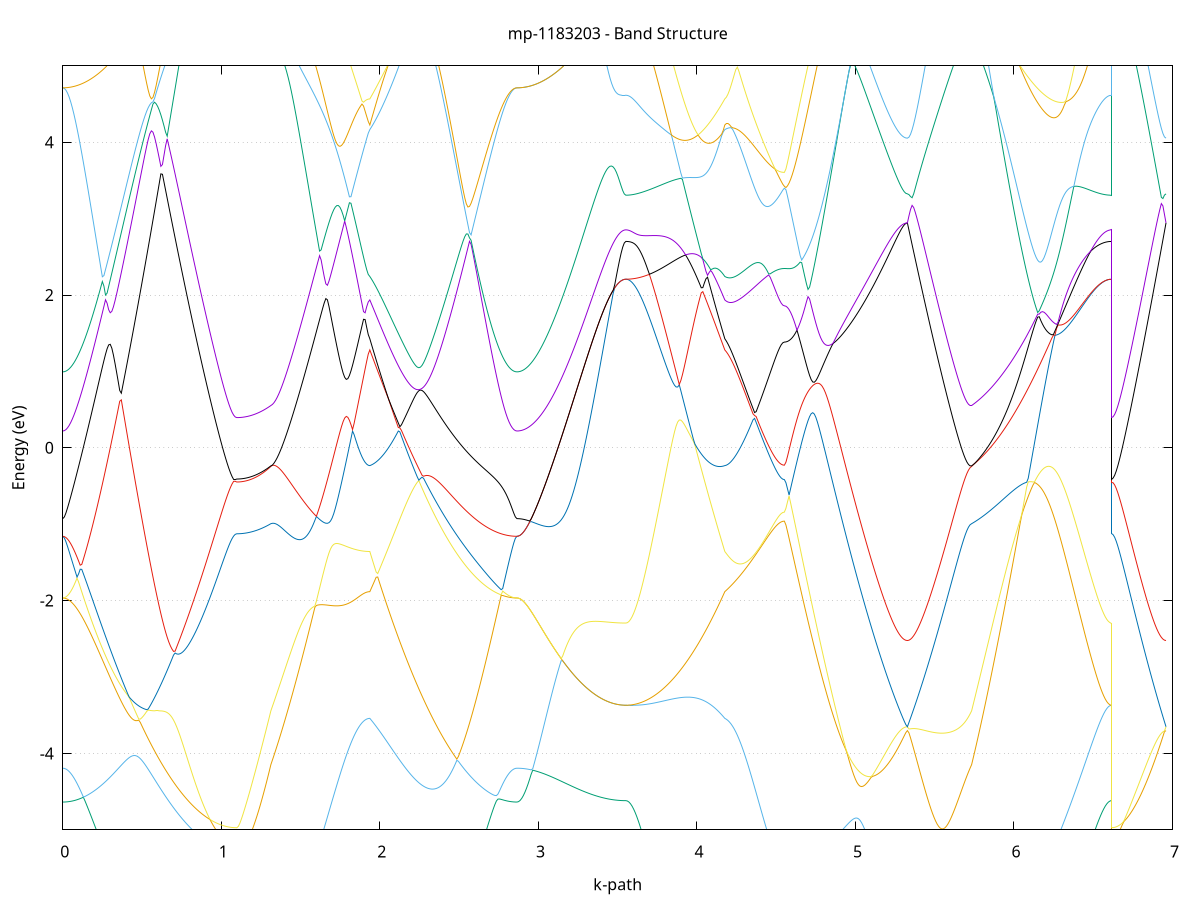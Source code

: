 set title 'mp-1183203 - Band Structure'
set xlabel 'k-path'
set ylabel 'Energy (eV)'
set grid y
set yrange [-5:5]
set terminal png size 800,600
set output 'mp-1183203_bands_gnuplot.png'
plot '-' using 1:2 with lines notitle, '-' using 1:2 with lines notitle, '-' using 1:2 with lines notitle, '-' using 1:2 with lines notitle, '-' using 1:2 with lines notitle, '-' using 1:2 with lines notitle, '-' using 1:2 with lines notitle, '-' using 1:2 with lines notitle, '-' using 1:2 with lines notitle, '-' using 1:2 with lines notitle, '-' using 1:2 with lines notitle, '-' using 1:2 with lines notitle, '-' using 1:2 with lines notitle, '-' using 1:2 with lines notitle, '-' using 1:2 with lines notitle, '-' using 1:2 with lines notitle, '-' using 1:2 with lines notitle, '-' using 1:2 with lines notitle, '-' using 1:2 with lines notitle, '-' using 1:2 with lines notitle, '-' using 1:2 with lines notitle, '-' using 1:2 with lines notitle, '-' using 1:2 with lines notitle, '-' using 1:2 with lines notitle, '-' using 1:2 with lines notitle, '-' using 1:2 with lines notitle, '-' using 1:2 with lines notitle, '-' using 1:2 with lines notitle, '-' using 1:2 with lines notitle, '-' using 1:2 with lines notitle, '-' using 1:2 with lines notitle, '-' using 1:2 with lines notitle, '-' using 1:2 with lines notitle, '-' using 1:2 with lines notitle, '-' using 1:2 with lines notitle, '-' using 1:2 with lines notitle, '-' using 1:2 with lines notitle, '-' using 1:2 with lines notitle, '-' using 1:2 with lines notitle, '-' using 1:2 with lines notitle, '-' using 1:2 with lines notitle, '-' using 1:2 with lines notitle, '-' using 1:2 with lines notitle, '-' using 1:2 with lines notitle, '-' using 1:2 with lines notitle, '-' using 1:2 with lines notitle, '-' using 1:2 with lines notitle, '-' using 1:2 with lines notitle, '-' using 1:2 with lines notitle, '-' using 1:2 with lines notitle, '-' using 1:2 with lines notitle, '-' using 1:2 with lines notitle, '-' using 1:2 with lines notitle, '-' using 1:2 with lines notitle, '-' using 1:2 with lines notitle, '-' using 1:2 with lines notitle, '-' using 1:2 with lines notitle, '-' using 1:2 with lines notitle, '-' using 1:2 with lines notitle, '-' using 1:2 with lines notitle, '-' using 1:2 with lines notitle, '-' using 1:2 with lines notitle, '-' using 1:2 with lines notitle, '-' using 1:2 with lines notitle
0.000000 -23.937251
0.009978 -23.937251
0.019957 -23.937151
0.029935 -23.937051
0.039914 -23.936951
0.049892 -23.936751
0.059871 -23.936551
0.069849 -23.936251
0.079828 -23.935951
0.089806 -23.935651
0.099785 -23.935251
0.109763 -23.934851
0.119742 -23.934451
0.129720 -23.933951
0.139698 -23.933451
0.149677 -23.932851
0.159655 -23.932351
0.169634 -23.931751
0.179612 -23.931051
0.189591 -23.930451
0.199569 -23.929751
0.209548 -23.929051
0.219526 -23.928251
0.229505 -23.927551
0.239483 -23.926751
0.249462 -23.925951
0.259440 -23.925151
0.269418 -23.924351
0.279397 -23.923551
0.289375 -23.922651
0.299354 -23.921851
0.309332 -23.921051
0.319311 -23.920151
0.329289 -23.919351
0.339268 -23.918451
0.349246 -23.917651
0.359225 -23.916751
0.369203 -23.915951
0.379182 -23.915151
0.389160 -23.914251
0.399139 -23.913451
0.409117 -23.912651
0.419095 -23.911951
0.429074 -23.911151
0.439052 -23.910351
0.449031 -23.909651
0.459009 -23.908951
0.468988 -23.908251
0.478966 -23.907551
0.488945 -23.906851
0.498923 -23.906251
0.508902 -23.905651
0.518880 -23.904951
0.528859 -23.904351
0.538837 -23.903851
0.548815 -23.903251
0.558794 -23.902751
0.568772 -23.902151
0.578751 -23.901651
0.588729 -23.901151
0.598708 -23.900651
0.608686 -23.900251
0.618665 -23.899751
0.628643 -23.899251
0.638622 -23.898851
0.648600 -23.898451
0.658579 -23.898051
0.668557 -23.897651
0.678535 -23.897251
0.688514 -23.896951
0.698492 -23.896551
0.708471 -23.896251
0.718449 -23.895851
0.728428 -23.895551
0.738406 -23.895251
0.748385 -23.894951
0.758363 -23.894651
0.768342 -23.894351
0.778320 -23.894051
0.788299 -23.893851
0.798277 -23.893551
0.808256 -23.893351
0.818234 -23.893051
0.828212 -23.892851
0.838191 -23.892651
0.848169 -23.892351
0.858148 -23.892151
0.868126 -23.891951
0.878105 -23.891751
0.888083 -23.891651
0.898062 -23.891451
0.908040 -23.891251
0.918019 -23.891151
0.927997 -23.890951
0.937976 -23.890851
0.947954 -23.890651
0.957932 -23.890551
0.967911 -23.890451
0.977889 -23.890351
0.987868 -23.890251
0.997846 -23.890151
1.007825 -23.890051
1.017803 -23.889951
1.027782 -23.889951
1.037760 -23.889851
1.047739 -23.889751
1.057717 -23.889751
1.067696 -23.889751
1.077674 -23.889751
1.087652 -23.889651
1.097631 -23.889651
1.097631 -23.889651
1.107403 -23.889651
1.117174 -23.889551
1.126946 -23.889451
1.136718 -23.889451
1.146489 -23.889451
1.156261 -23.889451
1.166032 -23.889551
1.175804 -23.889551
1.185576 -23.889651
1.195347 -23.889651
1.205119 -23.889751
1.214891 -23.889751
1.224662 -23.889851
1.234434 -23.889951
1.244206 -23.890051
1.253977 -23.890151
1.263749 -23.890251
1.273521 -23.890351
1.283292 -23.890451
1.293064 -23.890551
1.302836 -23.890751
1.312607 -23.890851
1.312607 -23.890851
1.322514 -23.890951
1.332421 -23.891051
1.342328 -23.891051
1.352235 -23.891051
1.362141 -23.891051
1.372048 -23.891051
1.381955 -23.891051
1.391862 -23.890951
1.401769 -23.890851
1.411676 -23.890751
1.421582 -23.890651
1.431489 -23.890451
1.441396 -23.890251
1.451303 -23.890051
1.461210 -23.889851
1.471117 -23.889551
1.481024 -23.889351
1.490930 -23.889051
1.500837 -23.888751
1.510744 -23.888451
1.520651 -23.888051
1.530558 -23.887751
1.540465 -23.887351
1.550371 -23.886951
1.560278 -23.886551
1.570185 -23.886051
1.580092 -23.885651
1.589999 -23.885151
1.599906 -23.884751
1.609812 -23.884251
1.619719 -23.883751
1.629626 -23.883251
1.639533 -23.882651
1.649440 -23.882151
1.659347 -23.881651
1.669254 -23.881051
1.679160 -23.880551
1.689067 -23.879951
1.698974 -23.879451
1.708881 -23.878951
1.718788 -23.878451
1.728695 -23.877951
1.738601 -23.877451
1.748508 -23.877051
1.758415 -23.876551
1.768322 -23.876251
1.778229 -23.875851
1.788136 -23.875551
1.798043 -23.875251
1.807949 -23.875051
1.817856 -23.874851
1.827763 -23.874651
1.837670 -23.874551
1.847577 -23.874451
1.857484 -23.874251
1.867390 -23.874251
1.877297 -23.874151
1.887204 -23.874051
1.897111 -23.874051
1.907018 -23.874051
1.916925 -23.873951
1.926831 -23.873951
1.936738 -23.873951
1.936738 -23.873951
1.946718 -23.872951
1.956699 -23.872051
1.966679 -23.871251
1.976659 -23.870451
1.986639 -23.869651
1.996619 -23.868951
2.006599 -23.868151
2.016579 -23.867551
2.026560 -23.866851
2.036540 -23.866251
2.046520 -23.865551
2.056500 -23.864951
2.066480 -23.864351
2.076460 -23.863751
2.086440 -23.863251
2.096421 -23.862651
2.106401 -23.862051
2.116381 -23.861551
2.126361 -23.860951
2.136341 -23.860451
2.146321 -23.859951
2.156301 -23.859351
2.166282 -23.858851
2.176262 -23.858351
2.186242 -23.857851
2.196222 -23.857451
2.206202 -23.859451
2.216182 -23.861451
2.226162 -23.863551
2.236143 -23.865551
2.246123 -23.867451
2.256103 -23.869451
2.266083 -23.871451
2.276063 -23.873351
2.286043 -23.875351
2.296024 -23.877251
2.306004 -23.879051
2.315984 -23.880951
2.325964 -23.882851
2.335944 -23.884651
2.345924 -23.886451
2.355904 -23.888251
2.365885 -23.890051
2.375865 -23.891751
2.385845 -23.893451
2.395825 -23.895151
2.405805 -23.896851
2.415785 -23.898451
2.425765 -23.900051
2.435746 -23.901651
2.445726 -23.903151
2.455706 -23.904751
2.465686 -23.906251
2.475666 -23.907651
2.485646 -23.909151
2.495626 -23.910551
2.505607 -23.911851
2.515587 -23.913251
2.525567 -23.914551
2.535547 -23.915851
2.545527 -23.917051
2.555507 -23.918251
2.565487 -23.919451
2.575468 -23.920551
2.585448 -23.921651
2.595428 -23.922751
2.605408 -23.923851
2.615388 -23.924851
2.625368 -23.925751
2.635348 -23.926651
2.645329 -23.927551
2.655309 -23.928451
2.665289 -23.929251
2.675269 -23.930051
2.685249 -23.930751
2.695229 -23.931451
2.705209 -23.932151
2.715190 -23.932751
2.725170 -23.933351
2.735150 -23.933851
2.745130 -23.934351
2.755110 -23.934851
2.765090 -23.935251
2.775070 -23.935651
2.785051 -23.935951
2.795031 -23.936251
2.805011 -23.936551
2.814991 -23.936751
2.824971 -23.936951
2.834951 -23.937051
2.844931 -23.937151
2.854912 -23.937251
2.864892 -23.937251
2.864892 -23.937251
2.874848 -23.937251
2.884804 -23.937251
2.894760 -23.937251
2.904716 -23.937251
2.914672 -23.937251
2.924628 -23.937251
2.934584 -23.937251
2.944541 -23.937251
2.954497 -23.937251
2.964453 -23.937151
2.974409 -23.937151
2.984365 -23.937151
2.994321 -23.937151
3.004277 -23.937151
3.014233 -23.937151
3.024189 -23.937051
3.034145 -23.937051
3.044102 -23.937051
3.054058 -23.937051
3.064014 -23.936951
3.073970 -23.936951
3.083926 -23.936951
3.093882 -23.936851
3.103838 -23.936851
3.113794 -23.936851
3.123750 -23.936751
3.133706 -23.936751
3.143663 -23.936751
3.153619 -23.936651
3.163575 -23.936651
3.173531 -23.936651
3.183487 -23.936551
3.193443 -23.936551
3.203399 -23.936451
3.213355 -23.936451
3.223311 -23.936451
3.233268 -23.936351
3.243224 -23.936351
3.253180 -23.936351
3.263136 -23.936251
3.273092 -23.936251
3.283048 -23.936251
3.293004 -23.936151
3.302960 -23.936151
3.312916 -23.936151
3.322872 -23.936051
3.332829 -23.936051
3.342785 -23.936051
3.352741 -23.935951
3.362697 -23.935951
3.372653 -23.935951
3.382609 -23.935851
3.392565 -23.935851
3.402521 -23.935851
3.412477 -23.935851
3.422433 -23.935851
3.432390 -23.935751
3.442346 -23.935751
3.452302 -23.935751
3.462258 -23.935751
3.472214 -23.935751
3.482170 -23.935651
3.492126 -23.935651
3.502082 -23.935651
3.512038 -23.935651
3.521994 -23.935651
3.531951 -23.935651
3.541907 -23.935651
3.551863 -23.935651
3.551863 -23.935651
3.561770 -23.935651
3.571676 -23.935551
3.581583 -23.935451
3.591490 -23.935351
3.601397 -23.935151
3.611304 -23.934951
3.621211 -23.934751
3.631118 -23.934451
3.641024 -23.934051
3.650931 -23.933751
3.660838 -23.933351
3.670745 -23.932851
3.680652 -23.932351
3.690559 -23.931851
3.700465 -23.931351
3.710372 -23.930751
3.720279 -23.930151
3.730186 -23.929451
3.740093 -23.928751
3.750000 -23.927951
3.759906 -23.927251
3.769813 -23.926451
3.779720 -23.925551
3.789627 -23.924651
3.799534 -23.923751
3.809441 -23.922851
3.819348 -23.921851
3.829254 -23.920851
3.839161 -23.919751
3.849068 -23.918651
3.858975 -23.917551
3.868882 -23.916451
3.878789 -23.915251
3.888695 -23.914051
3.898602 -23.912851
3.908509 -23.911551
3.918416 -23.910251
3.928323 -23.908951
3.938230 -23.907651
3.948136 -23.906251
3.958043 -23.904851
3.967950 -23.903451
3.977857 -23.902051
3.987764 -23.900551
3.997671 -23.899151
4.007578 -23.897651
4.017484 -23.896151
4.027391 -23.894651
4.037298 -23.893051
4.047205 -23.891551
4.057112 -23.890051
4.067019 -23.888551
4.076925 -23.887051
4.086832 -23.885551
4.096739 -23.884051
4.106646 -23.882551
4.116553 -23.881151
4.126460 -23.879851
4.136367 -23.878551
4.146273 -23.877251
4.156180 -23.876051
4.166087 -23.874951
4.175994 -23.873951
4.175994 -23.873951
4.185879 -23.873551
4.195763 -23.873151
4.205648 -23.872751
4.215533 -23.872351
4.225417 -23.871951
4.235302 -23.871551
4.245187 -23.871251
4.255072 -23.870851
4.264956 -23.870451
4.274841 -23.870051
4.284726 -23.869651
4.294610 -23.869351
4.304495 -23.868951
4.314380 -23.868651
4.324265 -23.868251
4.334149 -23.867951
4.344034 -23.867551
4.353919 -23.867251
4.363803 -23.866951
4.373688 -23.866651
4.383573 -23.866351
4.393458 -23.866051
4.403342 -23.865851
4.413227 -23.865551
4.423112 -23.865351
4.432996 -23.865051
4.442881 -23.864851
4.452766 -23.864651
4.462651 -23.864551
4.472535 -23.864351
4.482420 -23.864251
4.492305 -23.864051
4.502189 -23.863951
4.512074 -23.863851
4.521959 -23.863851
4.531844 -23.863751
4.541728 -23.863751
4.551613 -23.863751
4.551613 -23.863751
4.561563 -23.863751
4.571514 -23.863751
4.581465 -23.863751
4.591415 -23.863751
4.601366 -23.863751
4.611316 -23.863751
4.621267 -23.863751
4.631217 -23.863751
4.641168 -23.863751
4.651118 -23.863851
4.661069 -23.863851
4.671019 -23.863851
4.680970 -23.863851
4.690921 -23.863851
4.700871 -23.863851
4.710822 -23.864051
4.720772 -23.864351
4.730723 -23.864551
4.740673 -23.864851
4.750624 -23.865151
4.760574 -23.865451
4.770525 -23.865851
4.780475 -23.866251
4.790426 -23.866551
4.800377 -23.867051
4.810327 -23.867451
4.820278 -23.867951
4.830228 -23.868351
4.840179 -23.868851
4.850129 -23.869451
4.860080 -23.869951
4.870030 -23.870551
4.879981 -23.871151
4.889931 -23.871651
4.899882 -23.872251
4.909832 -23.872951
4.919783 -23.873551
4.929734 -23.874151
4.939684 -23.874751
4.949635 -23.875451
4.959585 -23.876051
4.969536 -23.876651
4.979486 -23.877251
4.989437 -23.877851
4.999387 -23.878551
5.009338 -23.879051
5.019288 -23.879651
5.029239 -23.880251
5.039190 -23.880851
5.049140 -23.881351
5.059091 -23.881951
5.069041 -23.882451
5.078992 -23.882951
5.088942 -23.883451
5.098893 -23.883951
5.108843 -23.884351
5.118794 -23.884851
5.128744 -23.885251
5.138695 -23.885651
5.148645 -23.886051
5.158596 -23.886451
5.168547 -23.886751
5.178497 -23.887051
5.188448 -23.887451
5.198398 -23.887651
5.208349 -23.887951
5.218299 -23.888251
5.228250 -23.888451
5.238200 -23.888651
5.248151 -23.888851
5.258101 -23.888951
5.268052 -23.889151
5.278003 -23.889251
5.287953 -23.889351
5.297904 -23.889451
5.307854 -23.889451
5.317805 -23.889551
5.327755 -23.889551
5.327755 -23.889551
5.337638 -23.889551
5.347522 -23.889551
5.357405 -23.889551
5.367288 -23.889551
5.377171 -23.889551
5.387055 -23.889551
5.396938 -23.889551
5.406821 -23.889551
5.416704 -23.889551
5.426588 -23.889551
5.436471 -23.889551
5.446354 -23.889551
5.456237 -23.889651
5.466120 -23.889651
5.476004 -23.889651
5.485887 -23.889651
5.495770 -23.889651
5.505653 -23.889751
5.515537 -23.889751
5.525420 -23.889751
5.535303 -23.889851
5.545186 -23.889851
5.555070 -23.889851
5.564953 -23.889951
5.574836 -23.889951
5.584719 -23.889951
5.594602 -23.890051
5.604486 -23.890051
5.614369 -23.890151
5.624252 -23.890151
5.634135 -23.890251
5.644019 -23.890251
5.653902 -23.890351
5.663785 -23.890351
5.673668 -23.890451
5.683551 -23.890551
5.693435 -23.890551
5.703318 -23.890651
5.713201 -23.890751
5.723084 -23.890751
5.732968 -23.890851
5.732968 -23.890851
5.742885 -23.891051
5.752803 -23.891151
5.762720 -23.891351
5.772637 -23.891551
5.782555 -23.891651
5.792472 -23.891851
5.802390 -23.892051
5.812307 -23.892251
5.822225 -23.892451
5.832142 -23.892751
5.842060 -23.892951
5.851977 -23.893151
5.861895 -23.893451
5.871812 -23.893751
5.881730 -23.893951
5.891647 -23.894251
5.901565 -23.894551
5.911482 -23.894851
5.921400 -23.895251
5.931317 -23.895551
5.941234 -23.895851
5.951152 -23.896251
5.961069 -23.896651
5.970987 -23.897051
5.980904 -23.897451
5.990822 -23.897851
6.000739 -23.898251
6.010657 -23.898751
6.020574 -23.899251
6.030492 -23.899751
6.040409 -23.900251
6.050327 -23.900751
6.060244 -23.901251
6.070162 -23.901851
6.080079 -23.902451
6.089996 -23.903051
6.099914 -23.903651
6.109831 -23.904251
6.119749 -23.904951
6.129666 -23.905551
6.139584 -23.906251
6.149501 -23.906951
6.159419 -23.907751
6.169336 -23.908451
6.179254 -23.909251
6.189171 -23.909951
6.199089 -23.910751
6.209006 -23.911551
6.218924 -23.912351
6.228841 -23.913151
6.238759 -23.914051
6.248676 -23.914851
6.258593 -23.915651
6.268511 -23.916551
6.278428 -23.917351
6.288346 -23.918151
6.298263 -23.919051
6.308181 -23.919851
6.318098 -23.920751
6.328016 -23.921551
6.337933 -23.922351
6.347851 -23.923151
6.357768 -23.923951
6.367686 -23.924751
6.377603 -23.925551
6.387521 -23.926251
6.397438 -23.926951
6.407355 -23.927751
6.417273 -23.928351
6.427190 -23.929051
6.437108 -23.929751
6.447025 -23.930351
6.456943 -23.930851
6.466860 -23.931451
6.476778 -23.931951
6.486695 -23.932451
6.496613 -23.932951
6.506530 -23.933351
6.516448 -23.933751
6.526365 -23.934151
6.536283 -23.934451
6.546200 -23.934751
6.556117 -23.934951
6.566035 -23.935151
6.575952 -23.935351
6.585870 -23.935451
6.595787 -23.935551
6.605705 -23.935651
6.615622 -23.935651
6.615622 -23.889651
6.625436 -23.889651
6.635250 -23.889651
6.645064 -23.889651
6.654878 -23.889651
6.664692 -23.889651
6.674506 -23.889651
6.684319 -23.889651
6.694133 -23.889651
6.703947 -23.889651
6.713761 -23.889651
6.723575 -23.889651
6.733389 -23.889651
6.743203 -23.889651
6.753017 -23.889651
6.762830 -23.889651
6.772644 -23.889651
6.782458 -23.889651
6.792272 -23.889651
6.802086 -23.889651
6.811900 -23.889651
6.821714 -23.889651
6.831527 -23.889651
6.841341 -23.889651
6.851155 -23.889551
6.860969 -23.889551
6.870783 -23.889551
6.880597 -23.889551
6.890411 -23.889551
6.900225 -23.889551
6.910038 -23.889551
6.919852 -23.889551
6.929666 -23.889551
6.939480 -23.889551
6.949294 -23.889551
6.959108 -23.889551
e
0.000000 -23.879451
0.009978 -23.879451
0.019957 -23.879351
0.029935 -23.879351
0.039914 -23.879251
0.049892 -23.879151
0.059871 -23.879051
0.069849 -23.878951
0.079828 -23.878751
0.089806 -23.878551
0.099785 -23.878451
0.109763 -23.878151
0.119742 -23.877951
0.129720 -23.877751
0.139698 -23.877451
0.149677 -23.877151
0.159655 -23.876851
0.169634 -23.876551
0.179612 -23.876151
0.189591 -23.875851
0.199569 -23.875451
0.209548 -23.875051
0.219526 -23.874651
0.229505 -23.874251
0.239483 -23.873851
0.249462 -23.873351
0.259440 -23.872951
0.269418 -23.872451
0.279397 -23.871951
0.289375 -23.871551
0.299354 -23.871051
0.309332 -23.870551
0.319311 -23.869951
0.329289 -23.869451
0.339268 -23.868951
0.349246 -23.868451
0.359225 -23.867851
0.369203 -23.867351
0.379182 -23.866751
0.389160 -23.866251
0.399139 -23.865651
0.409117 -23.865151
0.419095 -23.864551
0.429074 -23.864051
0.439052 -23.863451
0.449031 -23.863351
0.459009 -23.863451
0.468988 -23.863551
0.478966 -23.863751
0.488945 -23.863951
0.498923 -23.864251
0.508902 -23.864451
0.518880 -23.864751
0.528859 -23.864951
0.538837 -23.865251
0.548815 -23.865551
0.558794 -23.865751
0.568772 -23.866051
0.578751 -23.866351
0.588729 -23.866651
0.598708 -23.866951
0.608686 -23.867251
0.618665 -23.867451
0.628643 -23.867751
0.638622 -23.868051
0.648600 -23.868351
0.658579 -23.868651
0.668557 -23.868851
0.678535 -23.869151
0.688514 -23.869451
0.698492 -23.869651
0.708471 -23.869951
0.718449 -23.870251
0.728428 -23.870451
0.738406 -23.870751
0.748385 -23.870951
0.758363 -23.871251
0.768342 -23.871451
0.778320 -23.871651
0.788299 -23.871951
0.798277 -23.872151
0.808256 -23.872351
0.818234 -23.872551
0.828212 -23.872751
0.838191 -23.872951
0.848169 -23.873351
0.858148 -23.874551
0.868126 -23.875751
0.878105 -23.876851
0.888083 -23.877851
0.898062 -23.878951
0.908040 -23.879851
0.918019 -23.880851
0.927997 -23.881751
0.937976 -23.882551
0.947954 -23.883351
0.957932 -23.884151
0.967911 -23.884851
0.977889 -23.885551
0.987868 -23.886151
0.997846 -23.886651
1.007825 -23.887151
1.017803 -23.887651
1.027782 -23.888051
1.037760 -23.888351
1.047739 -23.888651
1.057717 -23.888951
1.067696 -23.889151
1.077674 -23.889251
1.087652 -23.889351
1.097631 -23.889351
1.097631 -23.889351
1.107403 -23.889351
1.117174 -23.889351
1.126946 -23.889351
1.136718 -23.889251
1.146489 -23.889051
1.156261 -23.888751
1.166032 -23.888451
1.175804 -23.888051
1.185576 -23.887651
1.195347 -23.887151
1.205119 -23.886651
1.214891 -23.886151
1.224662 -23.885451
1.234434 -23.884851
1.244206 -23.884151
1.253977 -23.883351
1.263749 -23.882551
1.273521 -23.881751
1.283292 -23.880851
1.293064 -23.879951
1.302836 -23.879051
1.312607 -23.878051
1.312607 -23.878051
1.322514 -23.877251
1.332421 -23.876551
1.342328 -23.875751
1.352235 -23.875051
1.362141 -23.874251
1.372048 -23.873451
1.381955 -23.872651
1.391862 -23.871851
1.401769 -23.871151
1.411676 -23.870351
1.421582 -23.869551
1.431489 -23.868851
1.441396 -23.868251
1.451303 -23.867851
1.461210 -23.868051
1.471117 -23.868251
1.481024 -23.868451
1.490930 -23.868651
1.500837 -23.868851
1.510744 -23.868951
1.520651 -23.869151
1.530558 -23.869351
1.540465 -23.869451
1.550371 -23.869651
1.560278 -23.869751
1.570185 -23.869851
1.580092 -23.869951
1.589999 -23.870051
1.599906 -23.870151
1.609812 -23.870251
1.619719 -23.870351
1.629626 -23.870351
1.639533 -23.870451
1.649440 -23.870451
1.659347 -23.870451
1.669254 -23.870451
1.679160 -23.870451
1.689067 -23.870351
1.698974 -23.870351
1.708881 -23.870251
1.718788 -23.870151
1.728695 -23.869951
1.738601 -23.869851
1.748508 -23.869551
1.758415 -23.869351
1.768322 -23.869051
1.778229 -23.868651
1.788136 -23.868251
1.798043 -23.867851
1.807949 -23.867351
1.817856 -23.866851
1.827763 -23.866351
1.837670 -23.865751
1.847577 -23.865151
1.857484 -23.864551
1.867390 -23.863951
1.877297 -23.863351
1.887204 -23.862751
1.897111 -23.862151
1.907018 -23.861551
1.916925 -23.861051
1.926831 -23.860551
1.936738 -23.860451
1.936738 -23.860451
1.946718 -23.858951
1.956699 -23.858251
1.966679 -23.857651
1.976659 -23.857251
1.986639 -23.856751
1.996619 -23.856351
2.006599 -23.856051
2.016579 -23.855751
2.026560 -23.855551
2.036540 -23.855351
2.046520 -23.855151
2.056500 -23.855051
2.066480 -23.855051
2.076460 -23.854951
2.086440 -23.855051
2.096421 -23.855051
2.106401 -23.855151
2.116381 -23.855151
2.126361 -23.855351
2.136341 -23.855451
2.146321 -23.855551
2.156301 -23.855751
2.166282 -23.855951
2.176262 -23.856151
2.186242 -23.856351
2.196222 -23.857351
2.206202 -23.856851
2.216182 -23.856951
2.226162 -23.857251
2.236143 -23.857451
2.246123 -23.857751
2.256103 -23.858051
2.266083 -23.858251
2.276063 -23.858551
2.286043 -23.858851
2.296024 -23.859151
2.306004 -23.859551
2.315984 -23.859851
2.325964 -23.860151
2.335944 -23.860551
2.345924 -23.860851
2.355904 -23.861251
2.365885 -23.861651
2.375865 -23.862051
2.385845 -23.862451
2.395825 -23.862851
2.405805 -23.863251
2.415785 -23.863751
2.425765 -23.864151
2.435746 -23.864551
2.445726 -23.865051
2.455706 -23.865451
2.465686 -23.865951
2.475666 -23.866451
2.485646 -23.866851
2.495626 -23.867351
2.505607 -23.867751
2.515587 -23.868251
2.525567 -23.868651
2.535547 -23.869151
2.545527 -23.869551
2.555507 -23.870151
2.565487 -23.870651
2.575468 -23.871251
2.585448 -23.871751
2.595428 -23.872251
2.605408 -23.872751
2.615388 -23.873251
2.625368 -23.873751
2.635348 -23.874151
2.645329 -23.874551
2.655309 -23.874951
2.665289 -23.875451
2.675269 -23.875751
2.685249 -23.876151
2.695229 -23.876551
2.705209 -23.876851
2.715190 -23.877151
2.725170 -23.877451
2.735150 -23.877651
2.745130 -23.877951
2.755110 -23.878151
2.765090 -23.878351
2.775070 -23.878551
2.785051 -23.878751
2.795031 -23.878951
2.805011 -23.879051
2.814991 -23.879151
2.824971 -23.879251
2.834951 -23.879351
2.844931 -23.879351
2.854912 -23.879451
2.864892 -23.879451
2.864892 -23.879451
2.874848 -23.879451
2.884804 -23.879551
2.894760 -23.879751
2.904716 -23.879951
2.914672 -23.880151
2.924628 -23.880351
2.934584 -23.880651
2.944541 -23.880951
2.954497 -23.881151
2.964453 -23.881451
2.974409 -23.881751
2.984365 -23.882051
2.994321 -23.882351
3.004277 -23.882651
3.014233 -23.882951
3.024189 -23.883251
3.034145 -23.883651
3.044102 -23.883951
3.054058 -23.884251
3.064014 -23.884551
3.073970 -23.884951
3.083926 -23.885251
3.093882 -23.885551
3.103838 -23.885951
3.113794 -23.886251
3.123750 -23.886551
3.133706 -23.886851
3.143663 -23.887251
3.153619 -23.887551
3.163575 -23.887851
3.173531 -23.888151
3.183487 -23.888451
3.193443 -23.888851
3.203399 -23.889151
3.213355 -23.889451
3.223311 -23.889751
3.233268 -23.890051
3.243224 -23.890351
3.253180 -23.890551
3.263136 -23.890851
3.273092 -23.891151
3.283048 -23.891451
3.293004 -23.891651
3.302960 -23.891951
3.312916 -23.892151
3.322872 -23.892351
3.332829 -23.892651
3.342785 -23.892851
3.352741 -23.893051
3.362697 -23.893251
3.372653 -23.893451
3.382609 -23.893651
3.392565 -23.893851
3.402521 -23.894051
3.412477 -23.894151
3.422433 -23.894351
3.432390 -23.894451
3.442346 -23.894551
3.452302 -23.894651
3.462258 -23.894751
3.472214 -23.894851
3.482170 -23.894951
3.492126 -23.895051
3.502082 -23.895051
3.512038 -23.895151
3.521994 -23.895151
3.531951 -23.895251
3.541907 -23.895251
3.551863 -23.895251
3.551863 -23.895251
3.561770 -23.895251
3.571676 -23.895151
3.581583 -23.895151
3.591490 -23.895051
3.601397 -23.894951
3.611304 -23.894751
3.621211 -23.894651
3.631118 -23.894451
3.641024 -23.894251
3.650931 -23.894051
3.660838 -23.893751
3.670745 -23.893451
3.680652 -23.893151
3.690559 -23.892851
3.700465 -23.892551
3.710372 -23.892151
3.720279 -23.891751
3.730186 -23.891351
3.740093 -23.890951
3.750000 -23.890451
3.759906 -23.890051
3.769813 -23.889551
3.779720 -23.889051
3.789627 -23.888451
3.799534 -23.887951
3.809441 -23.887351
3.819348 -23.886751
3.829254 -23.886151
3.839161 -23.885551
3.849068 -23.884851
3.858975 -23.884251
3.868882 -23.883551
3.878789 -23.882851
3.888695 -23.882151
3.898602 -23.881451
3.908509 -23.880651
3.918416 -23.879951
3.928323 -23.879151
3.938230 -23.878351
3.948136 -23.877651
3.958043 -23.877151
3.967950 -23.876651
3.977857 -23.876251
3.987764 -23.875751
3.997671 -23.875251
4.007578 -23.874751
4.017484 -23.874251
4.027391 -23.873651
4.037298 -23.873151
4.047205 -23.872551
4.057112 -23.871951
4.067019 -23.871251
4.076925 -23.870551
4.086832 -23.869851
4.096739 -23.869151
4.106646 -23.868251
4.116553 -23.867351
4.126460 -23.866451
4.136367 -23.865351
4.146273 -23.864251
4.156180 -23.863051
4.166087 -23.861751
4.175994 -23.860451
4.175994 -23.860451
4.185879 -23.859851
4.195763 -23.859351
4.205648 -23.859451
4.215533 -23.859651
4.225417 -23.859751
4.235302 -23.859851
4.245187 -23.859951
4.255072 -23.860051
4.264956 -23.860251
4.274841 -23.860351
4.284726 -23.860451
4.294610 -23.860551
4.304495 -23.860651
4.314380 -23.860751
4.324265 -23.860851
4.334149 -23.861051
4.344034 -23.861151
4.353919 -23.861251
4.363803 -23.861351
4.373688 -23.861351
4.383573 -23.861451
4.393458 -23.861551
4.403342 -23.861651
4.413227 -23.861751
4.423112 -23.861851
4.432996 -23.861851
4.442881 -23.861951
4.452766 -23.861951
4.462651 -23.862051
4.472535 -23.862051
4.482420 -23.862151
4.492305 -23.862151
4.502189 -23.862151
4.512074 -23.862251
4.521959 -23.862251
4.531844 -23.862251
4.541728 -23.862251
4.551613 -23.862251
4.551613 -23.862251
4.561563 -23.862251
4.571514 -23.862251
4.581465 -23.862351
4.591415 -23.862351
4.601366 -23.862451
4.611316 -23.862551
4.621267 -23.862551
4.631217 -23.862651
4.641168 -23.862851
4.651118 -23.862951
4.661069 -23.863051
4.671019 -23.863251
4.680970 -23.863451
4.690921 -23.863651
4.700871 -23.863851
4.710822 -23.863951
4.720772 -23.863951
4.730723 -23.863951
4.740673 -23.863951
4.750624 -23.863951
4.760574 -23.863951
4.770525 -23.864051
4.780475 -23.864051
4.790426 -23.864051
4.800377 -23.864051
4.810327 -23.864151
4.820278 -23.864151
4.830228 -23.864251
4.840179 -23.864351
4.850129 -23.864851
4.860080 -23.865651
4.870030 -23.866551
4.879981 -23.867451
4.889931 -23.868351
4.899882 -23.869251
4.909832 -23.870051
4.919783 -23.870951
4.929734 -23.871751
4.939684 -23.872551
4.949635 -23.873351
4.959585 -23.874151
4.969536 -23.874951
4.979486 -23.875751
4.989437 -23.876451
4.999387 -23.877151
5.009338 -23.877851
5.019288 -23.878551
5.029239 -23.879251
5.039190 -23.879951
5.049140 -23.880551
5.059091 -23.881151
5.069041 -23.881751
5.078992 -23.882351
5.088942 -23.882851
5.098893 -23.883351
5.108843 -23.883951
5.118794 -23.884451
5.128744 -23.884851
5.138695 -23.885351
5.148645 -23.885751
5.158596 -23.886151
5.168547 -23.886551
5.178497 -23.886851
5.188448 -23.887251
5.198398 -23.887551
5.208349 -23.887851
5.218299 -23.888151
5.228250 -23.888351
5.238200 -23.888551
5.248151 -23.888751
5.258101 -23.888951
5.268052 -23.889151
5.278003 -23.889251
5.287953 -23.889351
5.297904 -23.889451
5.307854 -23.889451
5.317805 -23.889551
5.327755 -23.889551
5.327755 -23.889551
5.337638 -23.889551
5.347522 -23.889551
5.357405 -23.889451
5.367288 -23.889451
5.377171 -23.889351
5.387055 -23.889251
5.396938 -23.889251
5.406821 -23.889151
5.416704 -23.888951
5.426588 -23.888851
5.436471 -23.888751
5.446354 -23.888551
5.456237 -23.888351
5.466120 -23.888151
5.476004 -23.887951
5.485887 -23.887751
5.495770 -23.887551
5.505653 -23.887251
5.515537 -23.887051
5.525420 -23.886751
5.535303 -23.886451
5.545186 -23.886151
5.555070 -23.885851
5.564953 -23.885551
5.574836 -23.885151
5.584719 -23.884851
5.594602 -23.884451
5.604486 -23.884051
5.614369 -23.883651
5.624252 -23.883251
5.634135 -23.882851
5.644019 -23.882451
5.653902 -23.881951
5.663785 -23.881551
5.673668 -23.881051
5.683551 -23.880551
5.693435 -23.880051
5.703318 -23.879551
5.713201 -23.879051
5.723084 -23.878551
5.732968 -23.878051
5.732968 -23.878051
5.742885 -23.876951
5.752803 -23.875851
5.762720 -23.874751
5.772637 -23.873651
5.782555 -23.872451
5.792472 -23.871251
5.802390 -23.870051
5.812307 -23.868751
5.822225 -23.868051
5.832142 -23.868551
5.842060 -23.868951
5.851977 -23.869451
5.861895 -23.869851
5.871812 -23.870351
5.881730 -23.870751
5.891647 -23.871251
5.901565 -23.871651
5.911482 -23.872151
5.921400 -23.872551
5.931317 -23.873051
5.941234 -23.873451
5.951152 -23.873851
5.961069 -23.874251
5.970987 -23.874651
5.980904 -23.875151
5.990822 -23.875551
6.000739 -23.875951
6.010657 -23.876251
6.020574 -23.876651
6.030492 -23.877051
6.040409 -23.877451
6.050327 -23.877751
6.060244 -23.878151
6.070162 -23.878451
6.080079 -23.878851
6.089996 -23.879151
6.099914 -23.879451
6.109831 -23.879751
6.119749 -23.880051
6.129666 -23.880351
6.139584 -23.880651
6.149501 -23.880951
6.159419 -23.881251
6.169336 -23.881451
6.179254 -23.881751
6.189171 -23.881951
6.199089 -23.882151
6.209006 -23.882451
6.218924 -23.882651
6.228841 -23.882851
6.238759 -23.883051
6.248676 -23.883251
6.258593 -23.883451
6.268511 -23.883551
6.278428 -23.883751
6.288346 -23.883951
6.298263 -23.884051
6.308181 -23.884351
6.318098 -23.884951
6.328016 -23.885551
6.337933 -23.886251
6.347851 -23.886851
6.357768 -23.887351
6.367686 -23.887951
6.377603 -23.888451
6.387521 -23.889051
6.397438 -23.889551
6.407355 -23.890051
6.417273 -23.890451
6.427190 -23.890951
6.437108 -23.891351
6.447025 -23.891751
6.456943 -23.892151
6.466860 -23.892551
6.476778 -23.892851
6.486695 -23.893151
6.496613 -23.893451
6.506530 -23.893751
6.516448 -23.894051
6.526365 -23.894251
6.536283 -23.894451
6.546200 -23.894651
6.556117 -23.894751
6.566035 -23.894951
6.575952 -23.895051
6.585870 -23.895151
6.595787 -23.895151
6.605705 -23.895251
6.615622 -23.895251
6.615622 -23.889351
6.625436 -23.889351
6.635250 -23.889351
6.645064 -23.889351
6.654878 -23.889351
6.664692 -23.889351
6.674506 -23.889351
6.684319 -23.889351
6.694133 -23.889351
6.703947 -23.889351
6.713761 -23.889351
6.723575 -23.889351
6.733389 -23.889351
6.743203 -23.889351
6.753017 -23.889351
6.762830 -23.889351
6.772644 -23.889351
6.782458 -23.889451
6.792272 -23.889451
6.802086 -23.889451
6.811900 -23.889451
6.821714 -23.889451
6.831527 -23.889451
6.841341 -23.889451
6.851155 -23.889451
6.860969 -23.889451
6.870783 -23.889451
6.880597 -23.889451
6.890411 -23.889451
6.900225 -23.889451
6.910038 -23.889451
6.919852 -23.889451
6.929666 -23.889551
6.939480 -23.889551
6.949294 -23.889551
6.959108 -23.889551
e
0.000000 -23.877651
0.009978 -23.877651
0.019957 -23.877551
0.029935 -23.877551
0.039914 -23.877451
0.049892 -23.877451
0.059871 -23.877351
0.069849 -23.877151
0.079828 -23.877051
0.089806 -23.876951
0.099785 -23.876751
0.109763 -23.876551
0.119742 -23.876351
0.129720 -23.876151
0.139698 -23.875851
0.149677 -23.875551
0.159655 -23.875351
0.169634 -23.875051
0.179612 -23.874651
0.189591 -23.874351
0.199569 -23.873951
0.209548 -23.873551
0.219526 -23.873151
0.229505 -23.872651
0.239483 -23.872251
0.249462 -23.871751
0.259440 -23.871251
0.269418 -23.870651
0.279397 -23.870151
0.289375 -23.869551
0.299354 -23.868951
0.309332 -23.868351
0.319311 -23.867751
0.329289 -23.867151
0.339268 -23.866551
0.349246 -23.865951
0.359225 -23.865351
0.369203 -23.864751
0.379182 -23.864351
0.389160 -23.863951
0.399139 -23.863551
0.409117 -23.863351
0.419095 -23.863251
0.429074 -23.863151
0.439052 -23.863251
0.449031 -23.862951
0.459009 -23.862451
0.468988 -23.861951
0.478966 -23.861451
0.488945 -23.860951
0.498923 -23.860451
0.508902 -23.859951
0.518880 -23.859451
0.528859 -23.859051
0.538837 -23.858651
0.548815 -23.858151
0.558794 -23.857851
0.568772 -23.857451
0.578751 -23.857051
0.588729 -23.856751
0.598708 -23.856451
0.608686 -23.856151
0.618665 -23.855951
0.628643 -23.855651
0.638622 -23.855451
0.648600 -23.855251
0.658579 -23.855151
0.668557 -23.855051
0.678535 -23.854951
0.688514 -23.854851
0.698492 -23.854751
0.708471 -23.854751
0.718449 -23.855651
0.728428 -23.857051
0.738406 -23.858551
0.748385 -23.860051
0.758363 -23.861451
0.768342 -23.862851
0.778320 -23.864251
0.788299 -23.865651
0.798277 -23.867051
0.808256 -23.868351
0.818234 -23.869651
0.828212 -23.870951
0.838191 -23.872151
0.848169 -23.873151
0.858148 -23.873351
0.868126 -23.873551
0.878105 -23.873751
0.888083 -23.873951
0.898062 -23.874051
0.908040 -23.874251
0.918019 -23.874451
0.927997 -23.874551
0.937976 -23.874651
0.947954 -23.874851
0.957932 -23.874951
0.967911 -23.875051
0.977889 -23.875151
0.987868 -23.875251
0.997846 -23.875351
1.007825 -23.875451
1.017803 -23.875551
1.027782 -23.875551
1.037760 -23.875651
1.047739 -23.875651
1.057717 -23.875751
1.067696 -23.875751
1.077674 -23.875751
1.087652 -23.875851
1.097631 -23.875851
1.097631 -23.875851
1.107403 -23.875751
1.117174 -23.875751
1.126946 -23.875751
1.136718 -23.875651
1.146489 -23.875551
1.156261 -23.875451
1.166032 -23.875251
1.175804 -23.875151
1.185576 -23.874951
1.195347 -23.874751
1.205119 -23.874551
1.214891 -23.874351
1.224662 -23.874051
1.234434 -23.873851
1.244206 -23.873551
1.253977 -23.873251
1.263749 -23.872951
1.273521 -23.872551
1.283292 -23.872251
1.293064 -23.871851
1.302836 -23.871451
1.312607 -23.871051
1.312607 -23.871051
1.322514 -23.870751
1.332421 -23.870451
1.342328 -23.870151
1.352235 -23.869851
1.362141 -23.869451
1.372048 -23.869151
1.381955 -23.868751
1.391862 -23.868351
1.401769 -23.867951
1.411676 -23.867551
1.421582 -23.867151
1.431489 -23.867351
1.441396 -23.867551
1.451303 -23.867651
1.461210 -23.867051
1.471117 -23.866551
1.481024 -23.866151
1.490930 -23.865651
1.500837 -23.865251
1.510744 -23.864851
1.520651 -23.864451
1.530558 -23.864051
1.540465 -23.863751
1.550371 -23.863351
1.560278 -23.863051
1.570185 -23.862651
1.580092 -23.862351
1.589999 -23.862051
1.599906 -23.861751
1.609812 -23.861551
1.619719 -23.861251
1.629626 -23.861051
1.639533 -23.860751
1.649440 -23.860551
1.659347 -23.860351
1.669254 -23.860251
1.679160 -23.860051
1.689067 -23.859951
1.698974 -23.859751
1.708881 -23.859651
1.718788 -23.859651
1.728695 -23.859551
1.738601 -23.859451
1.748508 -23.859451
1.758415 -23.859351
1.768322 -23.859351
1.778229 -23.859351
1.788136 -23.859351
1.798043 -23.859351
1.807949 -23.859351
1.817856 -23.859351
1.827763 -23.859351
1.837670 -23.859351
1.847577 -23.859351
1.857484 -23.859351
1.867390 -23.859351
1.877297 -23.859351
1.887204 -23.859351
1.897111 -23.859351
1.907018 -23.859351
1.916925 -23.859351
1.926831 -23.859351
1.936738 -23.859351
1.936738 -23.859351
1.946718 -23.858751
1.956699 -23.857351
1.966679 -23.856451
1.976659 -23.855651
1.986639 -23.854951
1.996619 -23.854151
2.006599 -23.853451
2.016579 -23.852751
2.026560 -23.852051
2.036540 -23.851451
2.046520 -23.850751
2.056500 -23.850151
2.066480 -23.849551
2.076460 -23.849051
2.086440 -23.848551
2.096421 -23.848151
2.106401 -23.847751
2.116381 -23.847451
2.126361 -23.847251
2.136341 -23.847051
2.146321 -23.847051
2.156301 -23.849151
2.166282 -23.851251
2.176262 -23.853351
2.186242 -23.855351
2.196222 -23.856551
2.206202 -23.856751
2.216182 -23.856251
2.226162 -23.855851
2.236143 -23.855351
2.246123 -23.854851
2.256103 -23.854351
2.266083 -23.853851
2.276063 -23.853451
2.286043 -23.852951
2.296024 -23.852951
2.306004 -23.853551
2.315984 -23.854251
2.325964 -23.854951
2.335944 -23.855551
2.345924 -23.856251
2.355904 -23.856951
2.365885 -23.857651
2.375865 -23.858351
2.385845 -23.859051
2.395825 -23.859751
2.405805 -23.860451
2.415785 -23.861151
2.425765 -23.861851
2.435746 -23.862551
2.445726 -23.863251
2.455706 -23.863951
2.465686 -23.864551
2.475666 -23.865251
2.485646 -23.865851
2.495626 -23.866551
2.505607 -23.867151
2.515587 -23.867751
2.525567 -23.868351
2.535547 -23.868951
2.545527 -23.869551
2.555507 -23.870051
2.565487 -23.870451
2.575468 -23.870851
2.585448 -23.871251
2.595428 -23.871751
2.605408 -23.872151
2.615388 -23.872451
2.625368 -23.872851
2.635348 -23.873251
2.645329 -23.873551
2.655309 -23.873951
2.665289 -23.874251
2.675269 -23.874551
2.685249 -23.874851
2.695229 -23.875151
2.705209 -23.875451
2.715190 -23.875651
2.725170 -23.875951
2.735150 -23.876151
2.745130 -23.876351
2.755110 -23.876551
2.765090 -23.876751
2.775070 -23.876951
2.785051 -23.877051
2.795031 -23.877151
2.805011 -23.877351
2.814991 -23.877451
2.824971 -23.877451
2.834951 -23.877551
2.844931 -23.877551
2.854912 -23.877651
2.864892 -23.877651
2.864892 -23.877651
2.874848 -23.877551
2.884804 -23.877451
2.894760 -23.877351
2.904716 -23.877151
2.914672 -23.877051
2.924628 -23.876851
2.934584 -23.876651
2.944541 -23.876451
2.954497 -23.876251
2.964453 -23.876051
2.974409 -23.875851
2.984365 -23.875651
2.994321 -23.875551
3.004277 -23.875351
3.014233 -23.875151
3.024189 -23.874951
3.034145 -23.874751
3.044102 -23.874651
3.054058 -23.874451
3.064014 -23.874251
3.073970 -23.874151
3.083926 -23.873951
3.093882 -23.873851
3.103838 -23.873651
3.113794 -23.873551
3.123750 -23.873351
3.133706 -23.873251
3.143663 -23.873051
3.153619 -23.872951
3.163575 -23.872751
3.173531 -23.872651
3.183487 -23.872951
3.193443 -23.873551
3.203399 -23.874251
3.213355 -23.874851
3.223311 -23.875451
3.233268 -23.876051
3.243224 -23.876651
3.253180 -23.877251
3.263136 -23.877851
3.273092 -23.878351
3.283048 -23.878851
3.293004 -23.879351
3.302960 -23.879851
3.312916 -23.880351
3.322872 -23.880851
3.332829 -23.881251
3.342785 -23.881651
3.352741 -23.882051
3.362697 -23.882451
3.372653 -23.882851
3.382609 -23.883151
3.392565 -23.883551
3.402521 -23.883851
3.412477 -23.884151
3.422433 -23.884451
3.432390 -23.884651
3.442346 -23.884851
3.452302 -23.885051
3.462258 -23.885251
3.472214 -23.885451
3.482170 -23.885651
3.492126 -23.885751
3.502082 -23.885851
3.512038 -23.885951
3.521994 -23.886051
3.531951 -23.886051
3.541907 -23.886151
3.551863 -23.886151
3.551863 -23.886151
3.561770 -23.886151
3.571676 -23.886051
3.581583 -23.886051
3.591490 -23.886051
3.601397 -23.885951
3.611304 -23.885951
3.621211 -23.885851
3.631118 -23.885751
3.641024 -23.885651
3.650931 -23.885551
3.660838 -23.885451
3.670745 -23.885351
3.680652 -23.885151
3.690559 -23.885051
3.700465 -23.884851
3.710372 -23.884751
3.720279 -23.884551
3.730186 -23.884351
3.740093 -23.884151
3.750000 -23.883951
3.759906 -23.883751
3.769813 -23.883451
3.779720 -23.883251
3.789627 -23.883051
3.799534 -23.882751
3.809441 -23.882451
3.819348 -23.882151
3.829254 -23.881851
3.839161 -23.881551
3.849068 -23.881251
3.858975 -23.880951
3.868882 -23.880651
3.878789 -23.880251
3.888695 -23.879951
3.898602 -23.879551
3.908509 -23.879151
3.918416 -23.878751
3.928323 -23.878351
3.938230 -23.877951
3.948136 -23.877551
3.958043 -23.876851
3.967950 -23.876051
3.977857 -23.875251
3.987764 -23.874351
3.997671 -23.873551
4.007578 -23.872751
4.017484 -23.871851
4.027391 -23.871051
4.037298 -23.870251
4.047205 -23.869351
4.057112 -23.868551
4.067019 -23.867751
4.076925 -23.866851
4.086832 -23.866051
4.096739 -23.865251
4.106646 -23.864451
4.116553 -23.863651
4.126460 -23.862851
4.136367 -23.862151
4.146273 -23.861451
4.156180 -23.860751
4.166087 -23.860051
4.175994 -23.859351
4.175994 -23.859351
4.185879 -23.859351
4.195763 -23.859251
4.205648 -23.858651
4.215533 -23.858051
4.225417 -23.857451
4.235302 -23.856851
4.245187 -23.856151
4.255072 -23.855551
4.264956 -23.854951
4.274841 -23.854251
4.284726 -23.853651
4.294610 -23.852951
4.304495 -23.852351
4.314380 -23.851651
4.324265 -23.850951
4.334149 -23.850351
4.344034 -23.849651
4.353919 -23.848951
4.363803 -23.848351
4.373688 -23.847651
4.383573 -23.846951
4.393458 -23.846251
4.403342 -23.845551
4.413227 -23.844851
4.423112 -23.844151
4.432996 -23.843451
4.442881 -23.842751
4.452766 -23.841951
4.462651 -23.841251
4.472535 -23.840551
4.482420 -23.839751
4.492305 -23.839051
4.502189 -23.838351
4.512074 -23.837651
4.521959 -23.836851
4.531844 -23.836251
4.541728 -23.835651
4.551613 -23.835351
4.551613 -23.835351
4.561563 -23.835551
4.571514 -23.836151
4.581465 -23.836951
4.591415 -23.837851
4.601366 -23.838851
4.611316 -23.839851
4.621267 -23.840851
4.631217 -23.841951
4.641168 -23.842951
4.651118 -23.844051
4.661069 -23.845151
4.671019 -23.846151
4.680970 -23.847251
4.690921 -23.848251
4.700871 -23.849351
4.710822 -23.850451
4.720772 -23.851451
4.730723 -23.852551
4.740673 -23.853551
4.750624 -23.854651
4.760574 -23.855651
4.770525 -23.856651
4.780475 -23.857651
4.790426 -23.858651
4.800377 -23.859651
4.810327 -23.860651
4.820278 -23.861651
4.830228 -23.862551
4.840179 -23.863351
4.850129 -23.863751
4.860080 -23.863951
4.870030 -23.863951
4.879981 -23.864051
4.889931 -23.864051
4.899882 -23.864051
4.909832 -23.864051
4.919783 -23.864051
4.929734 -23.864051
4.939684 -23.864051
4.949635 -23.864351
4.959585 -23.864751
4.969536 -23.865151
4.979486 -23.865551
4.989437 -23.865951
4.999387 -23.866351
5.009338 -23.866751
5.019288 -23.867051
5.029239 -23.867351
5.039190 -23.867751
5.049140 -23.868051
5.059091 -23.868351
5.069041 -23.868651
5.078992 -23.868951
5.088942 -23.869251
5.098893 -23.869451
5.108843 -23.869751
5.118794 -23.869951
5.128744 -23.870251
5.138695 -23.870451
5.148645 -23.870651
5.158596 -23.870851
5.168547 -23.871051
5.178497 -23.871251
5.188448 -23.871351
5.198398 -23.871551
5.208349 -23.871751
5.218299 -23.871851
5.228250 -23.871951
5.238200 -23.872051
5.248151 -23.872151
5.258101 -23.872251
5.268052 -23.872351
5.278003 -23.872451
5.287953 -23.872451
5.297904 -23.872551
5.307854 -23.872551
5.317805 -23.872551
5.327755 -23.872551
5.327755 -23.872551
5.337638 -23.872551
5.347522 -23.872551
5.357405 -23.872651
5.367288 -23.872651
5.377171 -23.872651
5.387055 -23.872751
5.396938 -23.872751
5.406821 -23.872851
5.416704 -23.872851
5.426588 -23.872951
5.436471 -23.872951
5.446354 -23.873051
5.456237 -23.873051
5.466120 -23.873151
5.476004 -23.873151
5.485887 -23.873251
5.495770 -23.873251
5.505653 -23.873251
5.515537 -23.873251
5.525420 -23.873251
5.535303 -23.873251
5.545186 -23.873251
5.555070 -23.873251
5.564953 -23.873251
5.574836 -23.873151
5.584719 -23.873151
5.594602 -23.873051
5.604486 -23.873051
5.614369 -23.872951
5.624252 -23.872851
5.634135 -23.872751
5.644019 -23.872651
5.653902 -23.872451
5.663785 -23.872351
5.673668 -23.872151
5.683551 -23.872051
5.693435 -23.871851
5.703318 -23.871651
5.713201 -23.871451
5.723084 -23.871251
5.732968 -23.871051
5.732968 -23.871051
5.742885 -23.870651
5.752803 -23.870251
5.762720 -23.869851
5.772637 -23.869351
5.782555 -23.868951
5.792472 -23.868451
5.802390 -23.867951
5.812307 -23.867651
5.822225 -23.867451
5.832142 -23.866551
5.842060 -23.866151
5.851977 -23.865651
5.861895 -23.865251
5.871812 -23.864751
5.881730 -23.864351
5.891647 -23.863951
5.901565 -23.863651
5.911482 -23.863351
5.921400 -23.863051
5.931317 -23.862851
5.941234 -23.862651
5.951152 -23.862551
5.961069 -23.862551
5.970987 -23.862551
5.980904 -23.862751
5.990822 -23.862951
6.000739 -23.863151
6.010657 -23.863551
6.020574 -23.863951
6.030492 -23.864351
6.040409 -23.864951
6.050327 -23.865451
6.060244 -23.866051
6.070162 -23.866751
6.080079 -23.867351
6.089996 -23.868051
6.099914 -23.868751
6.109831 -23.869551
6.119749 -23.870251
6.129666 -23.871051
6.139584 -23.871751
6.149501 -23.872551
6.159419 -23.873351
6.169336 -23.874051
6.179254 -23.874851
6.189171 -23.875651
6.199089 -23.876451
6.209006 -23.877151
6.218924 -23.877951
6.228841 -23.878651
6.238759 -23.879451
6.248676 -23.880151
6.258593 -23.880851
6.268511 -23.881551
6.278428 -23.882251
6.288346 -23.882951
6.298263 -23.883651
6.308181 -23.884251
6.318098 -23.884351
6.328016 -23.884451
6.337933 -23.884651
6.347851 -23.884751
6.357768 -23.884851
6.367686 -23.884951
6.377603 -23.885051
6.387521 -23.885151
6.397438 -23.885251
6.407355 -23.885351
6.417273 -23.885451
6.427190 -23.885451
6.437108 -23.885551
6.447025 -23.885651
6.456943 -23.885651
6.466860 -23.885751
6.476778 -23.885751
6.486695 -23.885851
6.496613 -23.885851
6.506530 -23.885951
6.516448 -23.885951
6.526365 -23.885951
6.536283 -23.886051
6.546200 -23.886051
6.556117 -23.886051
6.566035 -23.886051
6.575952 -23.886051
6.585870 -23.886151
6.595787 -23.886151
6.605705 -23.886151
6.615622 -23.886151
6.615622 -23.875851
6.625436 -23.875751
6.635250 -23.875751
6.645064 -23.875751
6.654878 -23.875751
6.664692 -23.875651
6.674506 -23.875651
6.684319 -23.875551
6.694133 -23.875451
6.703947 -23.875451
6.713761 -23.875351
6.723575 -23.875251
6.733389 -23.875151
6.743203 -23.875051
6.753017 -23.874851
6.762830 -23.874751
6.772644 -23.874651
6.782458 -23.874551
6.792272 -23.874351
6.802086 -23.874251
6.811900 -23.874051
6.821714 -23.873951
6.831527 -23.873751
6.841341 -23.873651
6.851155 -23.873551
6.860969 -23.873351
6.870783 -23.873251
6.880597 -23.873151
6.890411 -23.872951
6.900225 -23.872851
6.910038 -23.872751
6.919852 -23.872751
6.929666 -23.872651
6.939480 -23.872551
6.949294 -23.872551
6.959108 -23.872551
e
0.000000 -23.851251
0.009978 -23.851351
0.019957 -23.851351
0.029935 -23.851351
0.039914 -23.851351
0.049892 -23.851451
0.059871 -23.851551
0.069849 -23.851551
0.079828 -23.851651
0.089806 -23.851751
0.099785 -23.851851
0.109763 -23.852051
0.119742 -23.852151
0.129720 -23.852251
0.139698 -23.852451
0.149677 -23.852551
0.159655 -23.852751
0.169634 -23.852951
0.179612 -23.853151
0.189591 -23.853251
0.199569 -23.853451
0.209548 -23.853651
0.219526 -23.853851
0.229505 -23.854051
0.239483 -23.854351
0.249462 -23.854551
0.259440 -23.854751
0.269418 -23.854951
0.279397 -23.855151
0.289375 -23.855351
0.299354 -23.855551
0.309332 -23.855651
0.319311 -23.855851
0.329289 -23.855951
0.339268 -23.856051
0.349246 -23.856151
0.359225 -23.856151
0.369203 -23.856051
0.379182 -23.855851
0.389160 -23.855651
0.399139 -23.855151
0.409117 -23.854651
0.419095 -23.853951
0.429074 -23.853251
0.439052 -23.852351
0.449031 -23.851451
0.459009 -23.850351
0.468988 -23.849251
0.478966 -23.848151
0.488945 -23.846951
0.498923 -23.845651
0.508902 -23.844451
0.518880 -23.843151
0.528859 -23.841851
0.538837 -23.840451
0.548815 -23.840351
0.558794 -23.840351
0.568772 -23.840351
0.578751 -23.840351
0.588729 -23.840451
0.598708 -23.840451
0.608686 -23.841351
0.618665 -23.842251
0.628643 -23.843351
0.638622 -23.844551
0.648600 -23.845851
0.658579 -23.847151
0.668557 -23.848451
0.678535 -23.849851
0.688514 -23.851251
0.698492 -23.852751
0.708471 -23.854151
0.718449 -23.854751
0.728428 -23.854751
0.738406 -23.854751
0.748385 -23.854851
0.758363 -23.854851
0.768342 -23.854951
0.778320 -23.855051
0.788299 -23.855151
0.798277 -23.855351
0.808256 -23.855451
0.818234 -23.855551
0.828212 -23.855751
0.838191 -23.855851
0.848169 -23.856051
0.858148 -23.856151
0.868126 -23.856351
0.878105 -23.856551
0.888083 -23.856651
0.898062 -23.856851
0.908040 -23.857051
0.918019 -23.857151
0.927997 -23.857351
0.937976 -23.857451
0.947954 -23.857651
0.957932 -23.857751
0.967911 -23.857851
0.977889 -23.858051
0.987868 -23.858151
0.997846 -23.858251
1.007825 -23.858351
1.017803 -23.858451
1.027782 -23.858551
1.037760 -23.858551
1.047739 -23.858651
1.057717 -23.858651
1.067696 -23.858751
1.077674 -23.858751
1.087652 -23.858751
1.097631 -23.858751
1.097631 -23.858751
1.107403 -23.858751
1.117174 -23.858851
1.126946 -23.858851
1.136718 -23.858951
1.146489 -23.859151
1.156261 -23.859251
1.166032 -23.859451
1.175804 -23.859651
1.185576 -23.859851
1.195347 -23.860051
1.205119 -23.860351
1.214891 -23.860651
1.224662 -23.860851
1.234434 -23.861251
1.244206 -23.861551
1.253977 -23.861851
1.263749 -23.862251
1.273521 -23.862551
1.283292 -23.862951
1.293064 -23.863351
1.302836 -23.863751
1.312607 -23.864151
1.312607 -23.864151
1.322514 -23.864451
1.332421 -23.864751
1.342328 -23.865051
1.352235 -23.865351
1.362141 -23.865551
1.372048 -23.865851
1.381955 -23.866151
1.391862 -23.866351
1.401769 -23.866651
1.411676 -23.866851
1.421582 -23.867051
1.431489 -23.866451
1.441396 -23.865851
1.451303 -23.865251
1.461210 -23.864451
1.471117 -23.863651
1.481024 -23.862851
1.490930 -23.861951
1.500837 -23.861051
1.510744 -23.860151
1.520651 -23.859251
1.530558 -23.858251
1.540465 -23.857351
1.550371 -23.856351
1.560278 -23.855351
1.570185 -23.854351
1.580092 -23.853451
1.589999 -23.852451
1.599906 -23.851451
1.609812 -23.850451
1.619719 -23.849451
1.629626 -23.848551
1.639533 -23.847551
1.649440 -23.847351
1.659347 -23.847751
1.669254 -23.848051
1.679160 -23.848451
1.689067 -23.848751
1.698974 -23.849151
1.708881 -23.849451
1.718788 -23.849751
1.728695 -23.850151
1.738601 -23.850551
1.748508 -23.850851
1.758415 -23.851251
1.768322 -23.851551
1.778229 -23.851951
1.788136 -23.852351
1.798043 -23.852751
1.807949 -23.853151
1.817856 -23.853551
1.827763 -23.853951
1.837670 -23.854351
1.847577 -23.854751
1.857484 -23.855251
1.867390 -23.855651
1.877297 -23.856151
1.887204 -23.856651
1.897111 -23.857151
1.907018 -23.857651
1.916925 -23.858151
1.926831 -23.858551
1.936738 -23.858651
1.936738 -23.858651
1.946718 -23.857951
1.956699 -23.857151
1.966679 -23.855751
1.976659 -23.854051
1.986639 -23.852351
1.996619 -23.850551
2.006599 -23.848751
2.016579 -23.846951
2.026560 -23.845051
2.036540 -23.843151
2.046520 -23.841151
2.056500 -23.839251
2.066480 -23.837251
2.076460 -23.835251
2.086440 -23.834951
2.096421 -23.836851
2.106401 -23.838851
2.116381 -23.840951
2.126361 -23.842951
2.136341 -23.845051
2.146321 -23.846951
2.156301 -23.846951
2.166282 -23.847051
2.176262 -23.847151
2.186242 -23.847351
2.196222 -23.847651
2.206202 -23.847951
2.216182 -23.848351
2.226162 -23.848851
2.236143 -23.849351
2.246123 -23.849851
2.256103 -23.850451
2.266083 -23.851051
2.276063 -23.851651
2.286043 -23.852251
2.296024 -23.852551
2.306004 -23.852051
2.315984 -23.851651
2.325964 -23.851151
2.335944 -23.850751
2.345924 -23.850351
2.355904 -23.849951
2.365885 -23.849451
2.375865 -23.849051
2.385845 -23.848651
2.395825 -23.848351
2.405805 -23.848651
2.415785 -23.848951
2.425765 -23.849251
2.435746 -23.849451
2.445726 -23.849751
2.455706 -23.849951
2.465686 -23.850151
2.475666 -23.850351
2.485646 -23.850451
2.495626 -23.850651
2.505607 -23.850751
2.515587 -23.850851
2.525567 -23.851051
2.535547 -23.851151
2.545527 -23.851151
2.555507 -23.851251
2.565487 -23.851351
2.575468 -23.851351
2.585448 -23.851451
2.595428 -23.851451
2.605408 -23.851451
2.615388 -23.851551
2.625368 -23.851551
2.635348 -23.851551
2.645329 -23.851551
2.655309 -23.851551
2.665289 -23.851551
2.675269 -23.851551
2.685249 -23.851551
2.695229 -23.851551
2.705209 -23.851551
2.715190 -23.851451
2.725170 -23.851451
2.735150 -23.851451
2.745130 -23.851451
2.755110 -23.851451
2.765090 -23.851451
2.775070 -23.851351
2.785051 -23.851351
2.795031 -23.851351
2.805011 -23.851351
2.814991 -23.851351
2.824971 -23.851351
2.834951 -23.851351
2.844931 -23.851351
2.854912 -23.851351
2.864892 -23.851251
2.864892 -23.851251
2.874848 -23.851351
2.884804 -23.851551
2.894760 -23.851851
2.904716 -23.852351
2.914672 -23.852851
2.924628 -23.853451
2.934584 -23.854051
2.944541 -23.854751
2.954497 -23.855451
2.964453 -23.856251
2.974409 -23.856951
2.984365 -23.857751
2.994321 -23.858551
3.004277 -23.859351
3.014233 -23.860151
3.024189 -23.860951
3.034145 -23.861751
3.044102 -23.862451
3.054058 -23.863251
3.064014 -23.864051
3.073970 -23.864851
3.083926 -23.865651
3.093882 -23.866451
3.103838 -23.867151
3.113794 -23.867951
3.123750 -23.868651
3.133706 -23.869451
3.143663 -23.870151
3.153619 -23.870851
3.163575 -23.871551
3.173531 -23.872251
3.183487 -23.872951
3.193443 -23.873551
3.203399 -23.874251
3.213355 -23.874851
3.223311 -23.875451
3.233268 -23.876051
3.243224 -23.876651
3.253180 -23.877251
3.263136 -23.877851
3.273092 -23.878351
3.283048 -23.878851
3.293004 -23.879351
3.302960 -23.879851
3.312916 -23.880351
3.322872 -23.880851
3.332829 -23.881251
3.342785 -23.881651
3.352741 -23.882051
3.362697 -23.882451
3.372653 -23.882851
3.382609 -23.883151
3.392565 -23.883551
3.402521 -23.883851
3.412477 -23.884151
3.422433 -23.884451
3.432390 -23.884651
3.442346 -23.884851
3.452302 -23.885051
3.462258 -23.885251
3.472214 -23.885451
3.482170 -23.885651
3.492126 -23.885751
3.502082 -23.885851
3.512038 -23.885951
3.521994 -23.886051
3.531951 -23.886051
3.541907 -23.886151
3.551863 -23.886151
3.551863 -23.886151
3.561770 -23.886151
3.571676 -23.886051
3.581583 -23.886051
3.591490 -23.886051
3.601397 -23.885951
3.611304 -23.885851
3.621211 -23.885751
3.631118 -23.885651
3.641024 -23.885551
3.650931 -23.885351
3.660838 -23.885251
3.670745 -23.885051
3.680652 -23.884851
3.690559 -23.884651
3.700465 -23.884451
3.710372 -23.884251
3.720279 -23.884051
3.730186 -23.883751
3.740093 -23.883451
3.750000 -23.883251
3.759906 -23.882951
3.769813 -23.882551
3.779720 -23.882251
3.789627 -23.881951
3.799534 -23.881551
3.809441 -23.881151
3.819348 -23.880751
3.829254 -23.880351
3.839161 -23.879951
3.849068 -23.879551
3.858975 -23.879051
3.868882 -23.878651
3.878789 -23.878151
3.888695 -23.877651
3.898602 -23.877151
3.908509 -23.876651
3.918416 -23.876151
3.928323 -23.875551
3.938230 -23.875051
3.948136 -23.874451
3.958043 -23.873951
3.967950 -23.873351
3.977857 -23.872751
3.987764 -23.872051
3.997671 -23.871451
4.007578 -23.870851
4.017484 -23.870151
4.027391 -23.869551
4.037298 -23.868851
4.047205 -23.868151
4.057112 -23.867451
4.067019 -23.866751
4.076925 -23.866051
4.086832 -23.865351
4.096739 -23.864651
4.106646 -23.863951
4.116553 -23.863151
4.126460 -23.862451
4.136367 -23.861651
4.146273 -23.860951
4.156180 -23.860151
4.166087 -23.859451
4.175994 -23.858651
4.175994 -23.858651
4.185879 -23.858151
4.195763 -23.857551
4.205648 -23.856851
4.215533 -23.856151
4.225417 -23.855451
4.235302 -23.854751
4.245187 -23.853951
4.255072 -23.853251
4.264956 -23.852451
4.274841 -23.851651
4.284726 -23.850851
4.294610 -23.850151
4.304495 -23.849351
4.314380 -23.848551
4.324265 -23.847751
4.334149 -23.846951
4.344034 -23.846151
4.353919 -23.845351
4.363803 -23.844551
4.373688 -23.843851
4.383573 -23.843051
4.393458 -23.842251
4.403342 -23.841551
4.413227 -23.840751
4.423112 -23.840051
4.432996 -23.839351
4.442881 -23.838751
4.452766 -23.838151
4.462651 -23.837551
4.472535 -23.836951
4.482420 -23.836451
4.492305 -23.835951
4.502189 -23.835551
4.512074 -23.835151
4.521959 -23.834951
4.531844 -23.834651
4.541728 -23.834551
4.551613 -23.834551
4.551613 -23.834551
4.561563 -23.834851
4.571514 -23.835551
4.581465 -23.836351
4.591415 -23.837151
4.601366 -23.838051
4.611316 -23.838951
4.621267 -23.839851
4.631217 -23.840851
4.641168 -23.841751
4.651118 -23.842651
4.661069 -23.843551
4.671019 -23.844551
4.680970 -23.845451
4.690921 -23.846351
4.700871 -23.847251
4.710822 -23.848251
4.720772 -23.849151
4.730723 -23.849951
4.740673 -23.850851
4.750624 -23.851751
4.760574 -23.852551
4.770525 -23.853351
4.780475 -23.854151
4.790426 -23.854951
4.800377 -23.855751
4.810327 -23.856451
4.820278 -23.857151
4.830228 -23.857851
4.840179 -23.858551
4.850129 -23.859151
4.860080 -23.859851
4.870030 -23.860351
4.879981 -23.860951
4.889931 -23.861551
4.899882 -23.862051
4.909832 -23.862551
4.919783 -23.863051
4.929734 -23.863451
4.939684 -23.863951
4.949635 -23.864051
4.959585 -23.864051
4.969536 -23.864051
4.979486 -23.864051
4.989437 -23.864051
4.999387 -23.863951
5.009338 -23.863951
5.019288 -23.863951
5.029239 -23.863951
5.039190 -23.863951
5.049140 -23.863951
5.059091 -23.863851
5.069041 -23.863851
5.078992 -23.863851
5.088942 -23.863851
5.098893 -23.863751
5.108843 -23.863751
5.118794 -23.863751
5.128744 -23.863751
5.138695 -23.863651
5.148645 -23.863651
5.158596 -23.863651
5.168547 -23.863651
5.178497 -23.863551
5.188448 -23.863551
5.198398 -23.863551
5.208349 -23.863551
5.218299 -23.863551
5.228250 -23.863451
5.238200 -23.863451
5.248151 -23.863451
5.258101 -23.863451
5.268052 -23.863451
5.278003 -23.863451
5.287953 -23.863451
5.297904 -23.863451
5.307854 -23.863451
5.317805 -23.863451
5.327755 -23.863351
5.327755 -23.863351
5.337638 -23.863351
5.347522 -23.863351
5.357405 -23.863351
5.367288 -23.863251
5.377171 -23.863251
5.387055 -23.863151
5.396938 -23.863051
5.406821 -23.862951
5.416704 -23.862851
5.426588 -23.862751
5.436471 -23.862651
5.446354 -23.862551
5.456237 -23.862451
5.466120 -23.862451
5.476004 -23.862351
5.485887 -23.862251
5.495770 -23.862151
5.505653 -23.862151
5.515537 -23.862051
5.525420 -23.862051
5.535303 -23.862051
5.545186 -23.861951
5.555070 -23.861951
5.564953 -23.861951
5.574836 -23.862051
5.584719 -23.862051
5.594602 -23.862151
5.604486 -23.862151
5.614369 -23.862251
5.624252 -23.862351
5.634135 -23.862451
5.644019 -23.862551
5.653902 -23.862651
5.663785 -23.862851
5.673668 -23.862951
5.683551 -23.863151
5.693435 -23.863351
5.703318 -23.863551
5.713201 -23.863751
5.723084 -23.863951
5.732968 -23.864151
5.732968 -23.864151
5.742885 -23.864551
5.752803 -23.864951
5.762720 -23.865451
5.772637 -23.865851
5.782555 -23.866351
5.792472 -23.866751
5.802390 -23.867151
5.812307 -23.867551
5.822225 -23.867051
5.832142 -23.866151
5.842060 -23.864851
5.851977 -23.863451
5.861895 -23.862151
5.871812 -23.860751
5.881730 -23.859351
5.891647 -23.857951
5.901565 -23.856551
5.911482 -23.855151
5.921400 -23.853751
5.931317 -23.852451
5.941234 -23.851051
5.951152 -23.849651
5.961069 -23.849351
5.970987 -23.850151
5.980904 -23.850851
5.990822 -23.851651
6.000739 -23.852451
6.010657 -23.853151
6.020574 -23.853951
6.030492 -23.854751
6.040409 -23.855551
6.050327 -23.856351
6.060244 -23.857151
6.070162 -23.857951
6.080079 -23.858851
6.089996 -23.859651
6.099914 -23.860451
6.109831 -23.861251
6.119749 -23.862051
6.129666 -23.862851
6.139584 -23.863651
6.149501 -23.864451
6.159419 -23.865251
6.169336 -23.866051
6.179254 -23.866751
6.189171 -23.867551
6.199089 -23.868351
6.209006 -23.869051
6.218924 -23.869851
6.228841 -23.870551
6.238759 -23.871251
6.248676 -23.871951
6.258593 -23.872651
6.268511 -23.873351
6.278428 -23.874051
6.288346 -23.874651
6.298263 -23.875351
6.308181 -23.875951
6.318098 -23.876551
6.328016 -23.877151
6.337933 -23.877751
6.347851 -23.878251
6.357768 -23.878851
6.367686 -23.879351
6.377603 -23.879851
6.387521 -23.880351
6.397438 -23.880851
6.407355 -23.881351
6.417273 -23.881751
6.427190 -23.882151
6.437108 -23.882551
6.447025 -23.882951
6.456943 -23.883251
6.466860 -23.883651
6.476778 -23.883951
6.486695 -23.884251
6.496613 -23.884551
6.506530 -23.884751
6.516448 -23.885051
6.526365 -23.885251
6.536283 -23.885451
6.546200 -23.885551
6.556117 -23.885751
6.566035 -23.885851
6.575952 -23.885951
6.585870 -23.886051
6.595787 -23.886051
6.605705 -23.886151
6.615622 -23.886151
6.615622 -23.858751
6.625436 -23.858751
6.635250 -23.858751
6.645064 -23.858851
6.654878 -23.858851
6.664692 -23.858951
6.674506 -23.859051
6.684319 -23.859151
6.694133 -23.859251
6.703947 -23.859351
6.713761 -23.859551
6.723575 -23.859651
6.733389 -23.859851
6.743203 -23.859951
6.753017 -23.860151
6.762830 -23.860351
6.772644 -23.860551
6.782458 -23.860751
6.792272 -23.860951
6.802086 -23.861151
6.811900 -23.861351
6.821714 -23.861551
6.831527 -23.861751
6.841341 -23.861951
6.851155 -23.862151
6.860969 -23.862351
6.870783 -23.862551
6.880597 -23.862651
6.890411 -23.862851
6.900225 -23.862951
6.910038 -23.863151
6.919852 -23.863251
6.929666 -23.863251
6.939480 -23.863351
6.949294 -23.863351
6.959108 -23.863351
e
0.000000 -23.851251
0.009978 -23.851251
0.019957 -23.851251
0.029935 -23.851251
0.039914 -23.851151
0.049892 -23.851051
0.059871 -23.850951
0.069849 -23.850851
0.079828 -23.850751
0.089806 -23.850551
0.099785 -23.850451
0.109763 -23.850251
0.119742 -23.850051
0.129720 -23.849851
0.139698 -23.849551
0.149677 -23.849351
0.159655 -23.849051
0.169634 -23.848751
0.179612 -23.848451
0.189591 -23.848151
0.199569 -23.847851
0.209548 -23.847451
0.219526 -23.847151
0.229505 -23.846751
0.239483 -23.846351
0.249462 -23.845951
0.259440 -23.845551
0.269418 -23.845151
0.279397 -23.844751
0.289375 -23.844251
0.299354 -23.843851
0.309332 -23.843351
0.319311 -23.842851
0.329289 -23.842451
0.339268 -23.841951
0.349246 -23.841451
0.359225 -23.840951
0.369203 -23.840351
0.379182 -23.839851
0.389160 -23.839651
0.399139 -23.839651
0.409117 -23.839751
0.419095 -23.839751
0.429074 -23.839751
0.439052 -23.839851
0.449031 -23.839851
0.459009 -23.839951
0.468988 -23.839951
0.478966 -23.840051
0.488945 -23.840051
0.498923 -23.840151
0.508902 -23.840151
0.518880 -23.840151
0.528859 -23.840251
0.538837 -23.840251
0.548815 -23.839151
0.558794 -23.838051
0.568772 -23.838551
0.578751 -23.839051
0.588729 -23.839651
0.598708 -23.840451
0.608686 -23.840451
0.618665 -23.840451
0.628643 -23.840451
0.638622 -23.840451
0.648600 -23.840451
0.658579 -23.840351
0.668557 -23.840351
0.678535 -23.840351
0.688514 -23.840351
0.698492 -23.840251
0.708471 -23.840251
0.718449 -23.840151
0.728428 -23.840151
0.738406 -23.840051
0.748385 -23.840051
0.758363 -23.840051
0.768342 -23.839951
0.778320 -23.839851
0.788299 -23.839851
0.798277 -23.839751
0.808256 -23.839751
0.818234 -23.839651
0.828212 -23.839651
0.838191 -23.839551
0.848169 -23.839551
0.858148 -23.839451
0.868126 -23.839451
0.878105 -23.839351
0.888083 -23.839351
0.898062 -23.839351
0.908040 -23.839251
0.918019 -23.839251
0.927997 -23.839251
0.937976 -23.839151
0.947954 -23.839151
0.957932 -23.839151
0.967911 -23.839151
0.977889 -23.839051
0.987868 -23.839051
0.997846 -23.839051
1.007825 -23.839051
1.017803 -23.839051
1.027782 -23.839051
1.037760 -23.839051
1.047739 -23.838951
1.057717 -23.838951
1.067696 -23.838951
1.077674 -23.838951
1.087652 -23.838951
1.097631 -23.838951
1.097631 -23.838951
1.107403 -23.838951
1.117174 -23.838951
1.126946 -23.838951
1.136718 -23.838951
1.146489 -23.838951
1.156261 -23.838951
1.166032 -23.838951
1.175804 -23.838951
1.185576 -23.838851
1.195347 -23.838851
1.205119 -23.838851
1.214891 -23.838851
1.224662 -23.838851
1.234434 -23.838851
1.244206 -23.838851
1.253977 -23.838851
1.263749 -23.838951
1.273521 -23.838951
1.283292 -23.839051
1.293064 -23.839051
1.302836 -23.839151
1.312607 -23.839251
1.312607 -23.839251
1.322514 -23.839351
1.332421 -23.839451
1.342328 -23.839551
1.352235 -23.839651
1.362141 -23.839851
1.372048 -23.839951
1.381955 -23.840151
1.391862 -23.840251
1.401769 -23.840451
1.411676 -23.840651
1.421582 -23.840851
1.431489 -23.841051
1.441396 -23.841251
1.451303 -23.841451
1.461210 -23.841651
1.471117 -23.841951
1.481024 -23.842151
1.490930 -23.842451
1.500837 -23.842751
1.510744 -23.842951
1.520651 -23.843251
1.530558 -23.843551
1.540465 -23.843851
1.550371 -23.844151
1.560278 -23.844451
1.570185 -23.844751
1.580092 -23.845051
1.589999 -23.845451
1.599906 -23.845751
1.609812 -23.846051
1.619719 -23.846351
1.629626 -23.846751
1.639533 -23.847051
1.649440 -23.846551
1.659347 -23.845651
1.669254 -23.844651
1.679160 -23.843751
1.689067 -23.842851
1.698974 -23.841951
1.708881 -23.841251
1.718788 -23.840551
1.728695 -23.839951
1.738601 -23.839551
1.748508 -23.839151
1.758415 -23.838751
1.768322 -23.838451
1.778229 -23.838151
1.788136 -23.837851
1.798043 -23.837551
1.807949 -23.837351
1.817856 -23.837051
1.827763 -23.836851
1.837670 -23.837051
1.847577 -23.837451
1.857484 -23.837751
1.867390 -23.838151
1.877297 -23.838351
1.887204 -23.838651
1.897111 -23.838851
1.907018 -23.839051
1.916925 -23.839151
1.926831 -23.839151
1.936738 -23.839251
1.936738 -23.839251
1.946718 -23.838551
1.956699 -23.837851
1.966679 -23.837151
1.976659 -23.836451
1.986639 -23.835751
1.996619 -23.835051
2.006599 -23.834451
2.016579 -23.833951
2.026560 -23.833551
2.036540 -23.833151
2.046520 -23.832751
2.056500 -23.832251
2.066480 -23.831751
2.076460 -23.833251
2.086440 -23.833351
2.096421 -23.832051
2.106401 -23.832651
2.116381 -23.833251
2.126361 -23.833851
2.136341 -23.834451
2.146321 -23.835151
2.156301 -23.835751
2.166282 -23.836351
2.176262 -23.837051
2.186242 -23.837651
2.196222 -23.838251
2.206202 -23.838851
2.216182 -23.839451
2.226162 -23.840051
2.236143 -23.840651
2.246123 -23.841251
2.256103 -23.841851
2.266083 -23.842451
2.276063 -23.842951
2.286043 -23.843551
2.296024 -23.844051
2.306004 -23.844551
2.315984 -23.845051
2.325964 -23.845551
2.335944 -23.846051
2.345924 -23.846451
2.355904 -23.846851
2.365885 -23.847251
2.375865 -23.847651
2.385845 -23.848051
2.395825 -23.848251
2.405805 -23.847951
2.415785 -23.847551
2.425765 -23.847151
2.435746 -23.846751
2.445726 -23.846451
2.455706 -23.846051
2.465686 -23.845751
2.475666 -23.845451
2.485646 -23.845751
2.495626 -23.846051
2.505607 -23.846351
2.515587 -23.846551
2.525567 -23.846851
2.535547 -23.847051
2.545527 -23.847351
2.555507 -23.847551
2.565487 -23.847851
2.575468 -23.848051
2.585448 -23.848251
2.595428 -23.848451
2.605408 -23.848651
2.615388 -23.848851
2.625368 -23.849051
2.635348 -23.849251
2.645329 -23.849451
2.655309 -23.849551
2.665289 -23.849751
2.675269 -23.849851
2.685249 -23.850051
2.695229 -23.850151
2.705209 -23.850251
2.715190 -23.850451
2.725170 -23.850551
2.735150 -23.850651
2.745130 -23.850751
2.755110 -23.850851
2.765090 -23.850951
2.775070 -23.850951
2.785051 -23.851051
2.795031 -23.851151
2.805011 -23.851151
2.814991 -23.851251
2.824971 -23.851251
2.834951 -23.851251
2.844931 -23.851251
2.854912 -23.851251
2.864892 -23.851251
2.864892 -23.851251
2.874848 -23.851351
2.884804 -23.851551
2.894760 -23.851851
2.904716 -23.852351
2.914672 -23.852851
2.924628 -23.853451
2.934584 -23.854051
2.944541 -23.854751
2.954497 -23.855451
2.964453 -23.856251
2.974409 -23.856951
2.984365 -23.857751
2.994321 -23.858551
3.004277 -23.859351
3.014233 -23.860151
3.024189 -23.860951
3.034145 -23.861751
3.044102 -23.862451
3.054058 -23.863251
3.064014 -23.864051
3.073970 -23.864851
3.083926 -23.865651
3.093882 -23.866451
3.103838 -23.867151
3.113794 -23.867951
3.123750 -23.868651
3.133706 -23.869451
3.143663 -23.870151
3.153619 -23.870851
3.163575 -23.871551
3.173531 -23.872251
3.183487 -23.872551
3.193443 -23.872451
3.203399 -23.872251
3.213355 -23.872151
3.223311 -23.872051
3.233268 -23.871951
3.243224 -23.871851
3.253180 -23.871651
3.263136 -23.871551
3.273092 -23.871451
3.283048 -23.871351
3.293004 -23.871251
3.302960 -23.871151
3.312916 -23.871151
3.322872 -23.871051
3.332829 -23.870951
3.342785 -23.870851
3.352741 -23.870751
3.362697 -23.870651
3.372653 -23.870651
3.382609 -23.870551
3.392565 -23.870451
3.402521 -23.870451
3.412477 -23.870351
3.422433 -23.870351
3.432390 -23.870251
3.442346 -23.870251
3.452302 -23.870151
3.462258 -23.870151
3.472214 -23.870051
3.482170 -23.870051
3.492126 -23.870051
3.502082 -23.870051
3.512038 -23.869951
3.521994 -23.869951
3.531951 -23.869951
3.541907 -23.869951
3.551863 -23.869951
3.551863 -23.869951
3.561770 -23.869951
3.571676 -23.869951
3.581583 -23.869851
3.591490 -23.869751
3.601397 -23.869751
3.611304 -23.869551
3.621211 -23.869451
3.631118 -23.869351
3.641024 -23.869151
3.650931 -23.868951
3.660838 -23.868751
3.670745 -23.868551
3.680652 -23.868251
3.690559 -23.867951
3.700465 -23.867751
3.710372 -23.867451
3.720279 -23.867051
3.730186 -23.866751
3.740093 -23.866351
3.750000 -23.866051
3.759906 -23.865651
3.769813 -23.865251
3.779720 -23.864751
3.789627 -23.864351
3.799534 -23.863851
3.809441 -23.863451
3.819348 -23.862951
3.829254 -23.862451
3.839161 -23.861951
3.849068 -23.861351
3.858975 -23.860851
3.868882 -23.860251
3.878789 -23.859751
3.888695 -23.859151
3.898602 -23.858551
3.908509 -23.857951
3.918416 -23.857351
3.928323 -23.856751
3.938230 -23.856051
3.948136 -23.855451
3.958043 -23.854751
3.967950 -23.854151
3.977857 -23.853451
3.987764 -23.852751
3.997671 -23.852151
4.007578 -23.851451
4.017484 -23.850751
4.027391 -23.850051
4.037298 -23.849351
4.047205 -23.848551
4.057112 -23.847851
4.067019 -23.847151
4.076925 -23.846451
4.086832 -23.845751
4.096739 -23.844951
4.106646 -23.844251
4.116553 -23.843551
4.126460 -23.842851
4.136367 -23.842051
4.146273 -23.841351
4.156180 -23.840651
4.166087 -23.839951
4.175994 -23.839251
4.175994 -23.839251
4.185879 -23.838951
4.195763 -23.838651
4.205648 -23.838351
4.215533 -23.838051
4.225417 -23.837851
4.235302 -23.837551
4.245187 -23.837251
4.255072 -23.837051
4.264956 -23.836751
4.274841 -23.836451
4.284726 -23.836251
4.294610 -23.835951
4.304495 -23.835651
4.314380 -23.835451
4.324265 -23.835151
4.334149 -23.834951
4.344034 -23.834651
4.353919 -23.834451
4.363803 -23.834251
4.373688 -23.833951
4.383573 -23.833751
4.393458 -23.833551
4.403342 -23.833251
4.413227 -23.833051
4.423112 -23.832851
4.432996 -23.832551
4.442881 -23.832351
4.452766 -23.832151
4.462651 -23.831851
4.472535 -23.831651
4.482420 -23.831451
4.492305 -23.831251
4.502189 -23.831151
4.512074 -23.831051
4.521959 -23.831751
4.531844 -23.832451
4.541728 -23.833051
4.551613 -23.833351
4.551613 -23.833351
4.561563 -23.833051
4.571514 -23.832751
4.581465 -23.832551
4.591415 -23.832451
4.601366 -23.832451
4.611316 -23.832551
4.621267 -23.832751
4.631217 -23.832851
4.641168 -23.833051
4.651118 -23.833251
4.661069 -23.833451
4.671019 -23.833651
4.680970 -23.833851
4.690921 -23.834051
4.700871 -23.834251
4.710822 -23.834451
4.720772 -23.834651
4.730723 -23.834851
4.740673 -23.835051
4.750624 -23.835251
4.760574 -23.835351
4.770525 -23.835551
4.780475 -23.835651
4.790426 -23.835751
4.800377 -23.835951
4.810327 -23.836051
4.820278 -23.836151
4.830228 -23.836251
4.840179 -23.836351
4.850129 -23.836451
4.860080 -23.836451
4.870030 -23.836551
4.879981 -23.836651
4.889931 -23.836651
4.899882 -23.836651
4.909832 -23.836751
4.919783 -23.836751
4.929734 -23.836751
4.939684 -23.836751
4.949635 -23.836751
4.959585 -23.836851
4.969536 -23.836851
4.979486 -23.836751
4.989437 -23.836751
4.999387 -23.836751
5.009338 -23.836751
5.019288 -23.836751
5.029239 -23.836751
5.039190 -23.836651
5.049140 -23.836651
5.059091 -23.836651
5.069041 -23.836651
5.078992 -23.836551
5.088942 -23.836551
5.098893 -23.836551
5.108843 -23.836451
5.118794 -23.836451
5.128744 -23.836451
5.138695 -23.836351
5.148645 -23.836351
5.158596 -23.836351
5.168547 -23.836251
5.178497 -23.836251
5.188448 -23.836251
5.198398 -23.836151
5.208349 -23.836151
5.218299 -23.836151
5.228250 -23.836151
5.238200 -23.836051
5.248151 -23.836051
5.258101 -23.836051
5.268052 -23.836051
5.278003 -23.836051
5.287953 -23.836051
5.297904 -23.835951
5.307854 -23.835951
5.317805 -23.835951
5.327755 -23.835951
5.327755 -23.835951
5.337638 -23.836151
5.347522 -23.836251
5.357405 -23.836451
5.367288 -23.836551
5.377171 -23.836651
5.387055 -23.836751
5.396938 -23.836851
5.406821 -23.837051
5.416704 -23.837151
5.426588 -23.837251
5.436471 -23.837351
5.446354 -23.837451
5.456237 -23.837551
5.466120 -23.837651
5.476004 -23.837651
5.485887 -23.837751
5.495770 -23.837851
5.505653 -23.837951
5.515537 -23.838051
5.525420 -23.838051
5.535303 -23.838151
5.545186 -23.838251
5.555070 -23.838251
5.564953 -23.838351
5.574836 -23.838351
5.584719 -23.838451
5.594602 -23.838451
5.604486 -23.838551
5.614369 -23.838651
5.624252 -23.838651
5.634135 -23.838751
5.644019 -23.838751
5.653902 -23.838851
5.663785 -23.838851
5.673668 -23.838951
5.683551 -23.838951
5.693435 -23.839051
5.703318 -23.839051
5.713201 -23.839151
5.723084 -23.839251
5.732968 -23.839251
5.732968 -23.839251
5.742885 -23.839351
5.752803 -23.839551
5.762720 -23.839751
5.772637 -23.839951
5.782555 -23.840151
5.792472 -23.840451
5.802390 -23.840751
5.812307 -23.841051
5.822225 -23.841351
5.832142 -23.841751
5.842060 -23.842251
5.851977 -23.842651
5.861895 -23.843151
5.871812 -23.843651
5.881730 -23.844151
5.891647 -23.844751
5.901565 -23.845351
5.911482 -23.845951
5.921400 -23.846651
5.931317 -23.847251
5.941234 -23.847951
5.951152 -23.848651
5.961069 -23.848351
5.970987 -23.846951
5.980904 -23.845651
5.990822 -23.844351
6.000739 -23.843151
6.010657 -23.842251
6.020574 -23.841951
6.030492 -23.841551
6.040409 -23.841151
6.050327 -23.840651
6.060244 -23.840151
6.070162 -23.839651
6.080079 -23.839051
6.089996 -23.839451
6.099914 -23.840551
6.109831 -23.841551
6.119749 -23.842551
6.129666 -23.843651
6.139584 -23.844651
6.149501 -23.845651
6.159419 -23.846651
6.169336 -23.847651
6.179254 -23.848651
6.189171 -23.849651
6.199089 -23.850551
6.209006 -23.851551
6.218924 -23.852451
6.228841 -23.853351
6.238759 -23.854251
6.248676 -23.855051
6.258593 -23.855851
6.268511 -23.856651
6.278428 -23.857451
6.288346 -23.858251
6.298263 -23.858951
6.308181 -23.859651
6.318098 -23.860351
6.328016 -23.861051
6.337933 -23.861651
6.347851 -23.862251
6.357768 -23.862851
6.367686 -23.863351
6.377603 -23.863951
6.387521 -23.864451
6.397438 -23.864951
6.407355 -23.865351
6.417273 -23.865851
6.427190 -23.866251
6.437108 -23.866651
6.447025 -23.866951
6.456943 -23.867351
6.466860 -23.867651
6.476778 -23.867951
6.486695 -23.868251
6.496613 -23.868451
6.506530 -23.868751
6.516448 -23.868951
6.526365 -23.869151
6.536283 -23.869351
6.546200 -23.869451
6.556117 -23.869551
6.566035 -23.869751
6.575952 -23.869751
6.585870 -23.869851
6.595787 -23.869951
6.605705 -23.869951
6.615622 -23.869951
6.615622 -23.838951
6.625436 -23.838951
6.635250 -23.838951
6.645064 -23.838951
6.654878 -23.838951
6.664692 -23.838951
6.674506 -23.838851
6.684319 -23.838851
6.694133 -23.838851
6.703947 -23.838751
6.713761 -23.838751
6.723575 -23.838651
6.733389 -23.838651
6.743203 -23.838551
6.753017 -23.838551
6.762830 -23.838451
6.772644 -23.838351
6.782458 -23.838251
6.792272 -23.838151
6.802086 -23.838151
6.811900 -23.838051
6.821714 -23.837951
6.831527 -23.837751
6.841341 -23.837651
6.851155 -23.837551
6.860969 -23.837451
6.870783 -23.837351
6.880597 -23.837251
6.890411 -23.837051
6.900225 -23.836951
6.910038 -23.836751
6.919852 -23.836651
6.929666 -23.836451
6.939480 -23.836351
6.949294 -23.836151
6.959108 -23.835951
e
0.000000 -23.838751
0.009978 -23.838751
0.019957 -23.838751
0.029935 -23.838751
0.039914 -23.838851
0.049892 -23.838851
0.059871 -23.838851
0.069849 -23.838851
0.079828 -23.838851
0.089806 -23.838851
0.099785 -23.838851
0.109763 -23.838851
0.119742 -23.838851
0.129720 -23.838851
0.139698 -23.838951
0.149677 -23.838951
0.159655 -23.838951
0.169634 -23.838951
0.179612 -23.838951
0.189591 -23.838951
0.199569 -23.839051
0.209548 -23.839051
0.219526 -23.839051
0.229505 -23.839051
0.239483 -23.839151
0.249462 -23.839151
0.259440 -23.839151
0.269418 -23.839151
0.279397 -23.839251
0.289375 -23.839251
0.299354 -23.839251
0.309332 -23.839351
0.319311 -23.839351
0.329289 -23.839351
0.339268 -23.839451
0.349246 -23.839451
0.359225 -23.839551
0.369203 -23.839551
0.379182 -23.839551
0.389160 -23.839351
0.399139 -23.838751
0.409117 -23.838251
0.419095 -23.837751
0.429074 -23.837151
0.439052 -23.836851
0.449031 -23.836751
0.459009 -23.836751
0.468988 -23.836751
0.478966 -23.836851
0.488945 -23.836851
0.498923 -23.836951
0.508902 -23.836951
0.518880 -23.837151
0.528859 -23.837251
0.538837 -23.837451
0.548815 -23.837751
0.558794 -23.837751
0.568772 -23.836351
0.578751 -23.835051
0.588729 -23.833651
0.598708 -23.832251
0.608686 -23.830951
0.618665 -23.829551
0.628643 -23.828751
0.638622 -23.829151
0.648600 -23.829451
0.658579 -23.829651
0.668557 -23.829851
0.678535 -23.829951
0.688514 -23.830051
0.698492 -23.830151
0.708471 -23.830251
0.718449 -23.830251
0.728428 -23.830251
0.738406 -23.830251
0.748385 -23.830251
0.758363 -23.830251
0.768342 -23.830251
0.778320 -23.830251
0.788299 -23.830251
0.798277 -23.830251
0.808256 -23.830151
0.818234 -23.830151
0.828212 -23.830151
0.838191 -23.830051
0.848169 -23.830051
0.858148 -23.830051
0.868126 -23.829951
0.878105 -23.829951
0.888083 -23.829951
0.898062 -23.829951
0.908040 -23.829851
0.918019 -23.829851
0.927997 -23.829851
0.937976 -23.829751
0.947954 -23.829751
0.957932 -23.829751
0.967911 -23.829751
0.977889 -23.829751
0.987868 -23.829651
0.997846 -23.829651
1.007825 -23.829651
1.017803 -23.829651
1.027782 -23.829651
1.037760 -23.829651
1.047739 -23.829551
1.057717 -23.829551
1.067696 -23.829551
1.077674 -23.829551
1.087652 -23.829551
1.097631 -23.829551
1.097631 -23.829551
1.107403 -23.829551
1.117174 -23.829551
1.126946 -23.829451
1.136718 -23.829351
1.146489 -23.829351
1.156261 -23.829151
1.166032 -23.829051
1.175804 -23.828851
1.185576 -23.828751
1.195347 -23.828551
1.205119 -23.828351
1.214891 -23.828151
1.224662 -23.827951
1.234434 -23.827651
1.244206 -23.827451
1.253977 -23.827251
1.263749 -23.826951
1.273521 -23.826851
1.283292 -23.827451
1.293064 -23.828151
1.302836 -23.828751
1.312607 -23.829451
1.312607 -23.829451
1.322514 -23.829851
1.332421 -23.830351
1.342328 -23.830851
1.352235 -23.831251
1.362141 -23.831751
1.372048 -23.832151
1.381955 -23.832651
1.391862 -23.833051
1.401769 -23.833451
1.411676 -23.833851
1.421582 -23.834351
1.431489 -23.834751
1.441396 -23.835051
1.451303 -23.835451
1.461210 -23.835851
1.471117 -23.836251
1.481024 -23.836551
1.490930 -23.836851
1.500837 -23.837251
1.510744 -23.837551
1.520651 -23.837851
1.530558 -23.838051
1.540465 -23.838351
1.550371 -23.838551
1.560278 -23.838751
1.570185 -23.838951
1.580092 -23.839151
1.589999 -23.839251
1.599906 -23.839351
1.609812 -23.839451
1.619719 -23.839551
1.629626 -23.839551
1.639533 -23.839551
1.649440 -23.839551
1.659347 -23.839451
1.669254 -23.839351
1.679160 -23.839251
1.689067 -23.839051
1.698974 -23.838751
1.708881 -23.838451
1.718788 -23.838051
1.728695 -23.837451
1.738601 -23.836751
1.748508 -23.836051
1.758415 -23.835251
1.768322 -23.834351
1.778229 -23.834351
1.788136 -23.834851
1.798043 -23.835351
1.807949 -23.835751
1.817856 -23.836251
1.827763 -23.836651
1.837670 -23.836551
1.847577 -23.836351
1.857484 -23.836151
1.867390 -23.835951
1.877297 -23.835751
1.887204 -23.835551
1.897111 -23.835451
1.907018 -23.835351
1.916925 -23.835251
1.926831 -23.835251
1.936738 -23.835151
1.936738 -23.835151
1.946718 -23.835251
1.956699 -23.835151
1.966679 -23.835051
1.976659 -23.834951
1.986639 -23.834751
1.996619 -23.834551
2.006599 -23.834251
2.016579 -23.833851
2.026560 -23.833151
2.036540 -23.832551
2.046520 -23.831951
2.056500 -23.831451
2.066480 -23.831751
2.076460 -23.831251
2.086440 -23.831451
2.096421 -23.831351
2.106401 -23.831151
2.116381 -23.831651
2.126361 -23.832151
2.136341 -23.832651
2.146321 -23.833051
2.156301 -23.833551
2.166282 -23.834051
2.176262 -23.834451
2.186242 -23.834851
2.196222 -23.835351
2.206202 -23.835751
2.216182 -23.836151
2.226162 -23.836551
2.236143 -23.837051
2.246123 -23.837451
2.256103 -23.837851
2.266083 -23.838251
2.276063 -23.838651
2.286043 -23.839051
2.296024 -23.839351
2.306004 -23.839751
2.315984 -23.840151
2.325964 -23.840551
2.335944 -23.840851
2.345924 -23.841251
2.355904 -23.841651
2.365885 -23.841951
2.375865 -23.842351
2.385845 -23.842651
2.395825 -23.843051
2.405805 -23.843351
2.415785 -23.843651
2.425765 -23.843951
2.435746 -23.844251
2.445726 -23.844651
2.455706 -23.844951
2.465686 -23.845251
2.475666 -23.845451
2.485646 -23.845051
2.495626 -23.844751
2.505607 -23.844451
2.515587 -23.844151
2.525567 -23.843851
2.535547 -23.843551
2.545527 -23.843251
2.555507 -23.843051
2.565487 -23.842751
2.575468 -23.842451
2.585448 -23.842251
2.595428 -23.842051
2.605408 -23.841751
2.615388 -23.841551
2.625368 -23.841351
2.635348 -23.841151
2.645329 -23.840951
2.655309 -23.840751
2.665289 -23.840551
2.675269 -23.840351
2.685249 -23.840251
2.695229 -23.840051
2.705209 -23.839951
2.715190 -23.839751
2.725170 -23.839651
2.735150 -23.839551
2.745130 -23.839451
2.755110 -23.839351
2.765090 -23.839251
2.775070 -23.839151
2.785051 -23.839051
2.795031 -23.839051
2.805011 -23.838951
2.814991 -23.838951
2.824971 -23.838851
2.834951 -23.838851
2.844931 -23.838851
2.854912 -23.838751
2.864892 -23.838751
2.864892 -23.838751
2.874848 -23.838751
2.884804 -23.838551
2.894760 -23.838151
2.904716 -23.837751
2.914672 -23.837251
2.924628 -23.836651
2.934584 -23.836051
2.944541 -23.835351
2.954497 -23.834651
2.964453 -23.833851
2.974409 -23.833151
2.984365 -23.832351
2.994321 -23.831551
3.004277 -23.830851
3.014233 -23.830051
3.024189 -23.829251
3.034145 -23.828451
3.044102 -23.827651
3.054058 -23.826851
3.064014 -23.826051
3.073970 -23.825251
3.083926 -23.824551
3.093882 -23.823751
3.103838 -23.823051
3.113794 -23.822251
3.123750 -23.821551
3.133706 -23.820851
3.143663 -23.820051
3.153619 -23.819351
3.163575 -23.818651
3.173531 -23.818051
3.183487 -23.817351
3.193443 -23.816751
3.203399 -23.816051
3.213355 -23.815451
3.223311 -23.814851
3.233268 -23.814251
3.243224 -23.813751
3.253180 -23.813151
3.263136 -23.813251
3.273092 -23.813651
3.283048 -23.814151
3.293004 -23.814551
3.302960 -23.814951
3.312916 -23.815351
3.322872 -23.815751
3.332829 -23.816051
3.342785 -23.816451
3.352741 -23.816751
3.362697 -23.817151
3.372653 -23.817451
3.382609 -23.817651
3.392565 -23.817951
3.402521 -23.818251
3.412477 -23.818451
3.422433 -23.818751
3.432390 -23.818951
3.442346 -23.819151
3.452302 -23.819351
3.462258 -23.819451
3.472214 -23.819651
3.482170 -23.819751
3.492126 -23.819851
3.502082 -23.819951
3.512038 -23.820051
3.521994 -23.820051
3.531951 -23.820151
3.541907 -23.820151
3.551863 -23.820151
3.551863 -23.820151
3.561770 -23.820151
3.571676 -23.820151
3.581583 -23.820151
3.591490 -23.820251
3.601397 -23.820251
3.611304 -23.820251
3.621211 -23.820351
3.631118 -23.820351
3.641024 -23.820451
3.650931 -23.820451
3.660838 -23.820551
3.670745 -23.820651
3.680652 -23.820751
3.690559 -23.820851
3.700465 -23.821051
3.710372 -23.821151
3.720279 -23.821251
3.730186 -23.821451
3.740093 -23.821651
3.750000 -23.821851
3.759906 -23.822051
3.769813 -23.822251
3.779720 -23.822551
3.789627 -23.822851
3.799534 -23.823051
3.809441 -23.823351
3.819348 -23.823751
3.829254 -23.824051
3.839161 -23.824351
3.849068 -23.824751
3.858975 -23.825051
3.868882 -23.825451
3.878789 -23.825751
3.888695 -23.826151
3.898602 -23.826551
3.908509 -23.826951
3.918416 -23.827351
3.928323 -23.827751
3.938230 -23.828151
3.948136 -23.828551
3.958043 -23.828951
3.967950 -23.829351
3.977857 -23.829751
3.987764 -23.830151
3.997671 -23.830551
4.007578 -23.830851
4.017484 -23.831251
4.027391 -23.831651
4.037298 -23.831951
4.047205 -23.832351
4.057112 -23.832651
4.067019 -23.832951
4.076925 -23.833351
4.086832 -23.833651
4.096739 -23.833851
4.106646 -23.834151
4.116553 -23.834351
4.126460 -23.834551
4.136367 -23.834751
4.146273 -23.834951
4.156180 -23.835051
4.166087 -23.835151
4.175994 -23.835151
4.175994 -23.835151
4.185879 -23.835251
4.195763 -23.835151
4.205648 -23.835151
4.215533 -23.835151
4.225417 -23.835151
4.235302 -23.835051
4.245187 -23.834951
4.255072 -23.834951
4.264956 -23.834851
4.274841 -23.834751
4.284726 -23.834551
4.294610 -23.834451
4.304495 -23.834351
4.314380 -23.834151
4.324265 -23.834051
4.334149 -23.833851
4.344034 -23.833651
4.353919 -23.833451
4.363803 -23.833251
4.373688 -23.833051
4.383573 -23.832851
4.393458 -23.832651
4.403342 -23.832451
4.413227 -23.832251
4.423112 -23.832051
4.432996 -23.831851
4.442881 -23.831551
4.452766 -23.831351
4.462651 -23.831151
4.472535 -23.830951
4.482420 -23.830751
4.492305 -23.830651
4.502189 -23.830451
4.512074 -23.830951
4.521959 -23.830851
4.531844 -23.830751
4.541728 -23.830751
4.551613 -23.830751
4.551613 -23.830751
4.561563 -23.830551
4.571514 -23.830051
4.581465 -23.830051
4.591415 -23.830051
4.601366 -23.830051
4.611316 -23.829951
4.621267 -23.829951
4.631217 -23.829951
4.641168 -23.829851
4.651118 -23.829851
4.661069 -23.829851
4.671019 -23.829851
4.680970 -23.829751
4.690921 -23.829751
4.700871 -23.829751
4.710822 -23.829751
4.720772 -23.829751
4.730723 -23.829751
4.740673 -23.829751
4.750624 -23.829751
4.760574 -23.829851
4.770525 -23.829851
4.780475 -23.829951
4.790426 -23.829951
4.800377 -23.830051
4.810327 -23.830151
4.820278 -23.830251
4.830228 -23.830351
4.840179 -23.830451
4.850129 -23.830551
4.860080 -23.830651
4.870030 -23.830751
4.879981 -23.830951
4.889931 -23.831051
4.899882 -23.831151
4.909832 -23.831351
4.919783 -23.831451
4.929734 -23.831651
4.939684 -23.831751
4.949635 -23.831951
4.959585 -23.832051
4.969536 -23.832251
4.979486 -23.832451
4.989437 -23.832551
4.999387 -23.832751
5.009338 -23.832851
5.019288 -23.833051
5.029239 -23.833151
5.039190 -23.833351
5.049140 -23.833551
5.059091 -23.833651
5.069041 -23.833851
5.078992 -23.833951
5.088942 -23.834051
5.098893 -23.834251
5.108843 -23.834351
5.118794 -23.834551
5.128744 -23.834651
5.138695 -23.834751
5.148645 -23.834851
5.158596 -23.834951
5.168547 -23.835051
5.178497 -23.835151
5.188448 -23.835251
5.198398 -23.835351
5.208349 -23.835451
5.218299 -23.835551
5.228250 -23.835651
5.238200 -23.835651
5.248151 -23.835751
5.258101 -23.835851
5.268052 -23.835851
5.278003 -23.835851
5.287953 -23.835951
5.297904 -23.835951
5.307854 -23.835951
5.317805 -23.835951
5.327755 -23.835951
5.327755 -23.835951
5.337638 -23.835851
5.347522 -23.835651
5.357405 -23.835551
5.367288 -23.835351
5.377171 -23.835251
5.387055 -23.835051
5.396938 -23.834851
5.406821 -23.834651
5.416704 -23.834451
5.426588 -23.834351
5.436471 -23.834151
5.446354 -23.833951
5.456237 -23.833651
5.466120 -23.833451
5.476004 -23.833251
5.485887 -23.833051
5.495770 -23.832751
5.505653 -23.832551
5.515537 -23.832351
5.525420 -23.832051
5.535303 -23.831851
5.545186 -23.831551
5.555070 -23.831251
5.564953 -23.831051
5.574836 -23.830751
5.584719 -23.830551
5.594602 -23.830251
5.604486 -23.829951
5.614369 -23.829751
5.624252 -23.829451
5.634135 -23.829251
5.644019 -23.829051
5.653902 -23.828851
5.663785 -23.828651
5.673668 -23.828551
5.683551 -23.828451
5.693435 -23.828451
5.703318 -23.828551
5.713201 -23.828751
5.723084 -23.829051
5.732968 -23.829451
5.732968 -23.829451
5.742885 -23.830051
5.752803 -23.830751
5.762720 -23.831451
5.772637 -23.832151
5.782555 -23.832851
5.792472 -23.833551
5.802390 -23.834251
5.812307 -23.834851
5.822225 -23.835551
5.832142 -23.836251
5.842060 -23.836951
5.851977 -23.837551
5.861895 -23.838251
5.871812 -23.838851
5.881730 -23.839451
5.891647 -23.840051
5.901565 -23.840551
5.911482 -23.841051
5.921400 -23.841451
5.931317 -23.841851
5.941234 -23.842151
5.951152 -23.842351
5.961069 -23.842551
5.970987 -23.842651
5.980904 -23.842651
5.990822 -23.842551
6.000739 -23.842451
6.010657 -23.841851
6.020574 -23.840651
6.030492 -23.839551
6.040409 -23.838451
6.050327 -23.837351
6.060244 -23.836451
6.070162 -23.837451
6.080079 -23.838451
6.089996 -23.838351
6.099914 -23.837751
6.109831 -23.837051
6.119749 -23.836451
6.129666 -23.835751
6.139584 -23.835051
6.149501 -23.834251
6.159419 -23.833551
6.169336 -23.832851
6.179254 -23.832051
6.189171 -23.831351
6.199089 -23.830551
6.209006 -23.829851
6.218924 -23.829151
6.228841 -23.828351
6.238759 -23.827651
6.248676 -23.826851
6.258593 -23.826151
6.268511 -23.825451
6.278428 -23.824751
6.288346 -23.824051
6.298263 -23.823351
6.308181 -23.823151
6.318098 -23.822951
6.328016 -23.822751
6.337933 -23.822551
6.347851 -23.822351
6.357768 -23.822151
6.367686 -23.822051
6.377603 -23.821851
6.387521 -23.821751
6.397438 -23.821551
6.407355 -23.821451
6.417273 -23.821351
6.427190 -23.821251
6.437108 -23.821151
6.447025 -23.821051
6.456943 -23.820951
6.466860 -23.820851
6.476778 -23.820751
6.486695 -23.820651
6.496613 -23.820551
6.506530 -23.820551
6.516448 -23.820451
6.526365 -23.820451
6.536283 -23.820351
6.546200 -23.820351
6.556117 -23.820251
6.566035 -23.820251
6.575952 -23.820251
6.585870 -23.820151
6.595787 -23.820151
6.605705 -23.820151
6.615622 -23.820151
6.615622 -23.829551
6.625436 -23.829551
6.635250 -23.829651
6.645064 -23.829651
6.654878 -23.829751
6.664692 -23.829951
6.674506 -23.830051
6.684319 -23.830151
6.694133 -23.830351
6.703947 -23.830551
6.713761 -23.830751
6.723575 -23.830951
6.733389 -23.831151
6.743203 -23.831351
6.753017 -23.831551
6.762830 -23.831851
6.772644 -23.832051
6.782458 -23.832251
6.792272 -23.832551
6.802086 -23.832751
6.811900 -23.832951
6.821714 -23.833151
6.831527 -23.833451
6.841341 -23.833651
6.851155 -23.833851
6.860969 -23.834051
6.870783 -23.834251
6.880597 -23.834451
6.890411 -23.834651
6.900225 -23.834851
6.910038 -23.835051
6.919852 -23.835251
6.929666 -23.835451
6.939480 -23.835651
6.949294 -23.835851
6.959108 -23.835951
e
0.000000 -23.838751
0.009978 -23.838751
0.019957 -23.838751
0.029935 -23.838751
0.039914 -23.838751
0.049892 -23.838751
0.059871 -23.838751
0.069849 -23.838751
0.079828 -23.838751
0.089806 -23.838651
0.099785 -23.838651
0.109763 -23.838651
0.119742 -23.838551
0.129720 -23.838551
0.139698 -23.838551
0.149677 -23.838451
0.159655 -23.838451
0.169634 -23.838351
0.179612 -23.838351
0.189591 -23.838251
0.199569 -23.838251
0.209548 -23.838151
0.219526 -23.838151
0.229505 -23.838051
0.239483 -23.837951
0.249462 -23.837951
0.259440 -23.837851
0.269418 -23.837851
0.279397 -23.837751
0.289375 -23.837651
0.299354 -23.837651
0.309332 -23.837551
0.319311 -23.837451
0.329289 -23.837451
0.339268 -23.837351
0.349246 -23.837251
0.359225 -23.837251
0.369203 -23.837151
0.379182 -23.837051
0.389160 -23.837051
0.399139 -23.836951
0.409117 -23.836951
0.419095 -23.836851
0.429074 -23.836851
0.439052 -23.836551
0.449031 -23.836051
0.459009 -23.835451
0.468988 -23.834951
0.478966 -23.834351
0.488945 -23.833751
0.498923 -23.833251
0.508902 -23.832651
0.518880 -23.832151
0.528859 -23.831551
0.538837 -23.830951
0.548815 -23.830451
0.558794 -23.829851
0.568772 -23.829351
0.578751 -23.828751
0.588729 -23.828251
0.598708 -23.827651
0.608686 -23.827851
0.618665 -23.828351
0.628643 -23.828251
0.638622 -23.827051
0.648600 -23.825751
0.658579 -23.824551
0.668557 -23.824051
0.678535 -23.823651
0.688514 -23.823151
0.698492 -23.822651
0.708471 -23.822251
0.718449 -23.821751
0.728428 -23.821351
0.738406 -23.820851
0.748385 -23.820451
0.758363 -23.820051
0.768342 -23.819651
0.778320 -23.819351
0.788299 -23.818951
0.798277 -23.818651
0.808256 -23.818251
0.818234 -23.817951
0.828212 -23.817651
0.838191 -23.817451
0.848169 -23.817251
0.858148 -23.817051
0.868126 -23.816951
0.878105 -23.816951
0.888083 -23.817051
0.898062 -23.817151
0.908040 -23.817351
0.918019 -23.817551
0.927997 -23.817751
0.937976 -23.817951
0.947954 -23.818151
0.957932 -23.818351
0.967911 -23.818551
0.977889 -23.818751
0.987868 -23.818951
0.997846 -23.819051
1.007825 -23.819251
1.017803 -23.819351
1.027782 -23.819451
1.037760 -23.819551
1.047739 -23.819651
1.057717 -23.819751
1.067696 -23.819751
1.077674 -23.819851
1.087652 -23.819851
1.097631 -23.819851
1.097631 -23.819851
1.107403 -23.819851
1.117174 -23.819951
1.126946 -23.820151
1.136718 -23.820351
1.146489 -23.820551
1.156261 -23.820951
1.166032 -23.821251
1.175804 -23.821651
1.185576 -23.822051
1.195347 -23.822551
1.205119 -23.822951
1.214891 -23.823451
1.224662 -23.824051
1.234434 -23.824551
1.244206 -23.825151
1.253977 -23.825651
1.263749 -23.826251
1.273521 -23.826751
1.283292 -23.826451
1.293064 -23.826251
1.302836 -23.826051
1.312607 -23.825751
1.312607 -23.825751
1.322514 -23.825651
1.332421 -23.825451
1.342328 -23.825351
1.352235 -23.825251
1.362141 -23.825151
1.372048 -23.824951
1.381955 -23.824951
1.391862 -23.824851
1.401769 -23.824751
1.411676 -23.824651
1.421582 -23.824651
1.431489 -23.824651
1.441396 -23.824651
1.451303 -23.824651
1.461210 -23.824651
1.471117 -23.824651
1.481024 -23.824751
1.490930 -23.824851
1.500837 -23.824951
1.510744 -23.825051
1.520651 -23.825151
1.530558 -23.825251
1.540465 -23.825451
1.550371 -23.825651
1.560278 -23.825851
1.570185 -23.826051
1.580092 -23.826251
1.589999 -23.826551
1.599906 -23.826851
1.609812 -23.827151
1.619719 -23.827451
1.629626 -23.827751
1.639533 -23.828151
1.649440 -23.828451
1.659347 -23.828851
1.669254 -23.829251
1.679160 -23.829651
1.689067 -23.830051
1.698974 -23.830551
1.708881 -23.830951
1.718788 -23.831451
1.728695 -23.831951
1.738601 -23.832351
1.748508 -23.832851
1.758415 -23.833351
1.768322 -23.833851
1.778229 -23.833551
1.788136 -23.832751
1.798043 -23.831951
1.807949 -23.831151
1.817856 -23.830351
1.827763 -23.829651
1.837670 -23.828851
1.847577 -23.828151
1.857484 -23.827551
1.867390 -23.826951
1.877297 -23.826351
1.887204 -23.825851
1.897111 -23.825351
1.907018 -23.824951
1.916925 -23.824551
1.926831 -23.824251
1.936738 -23.824151
1.936738 -23.824151
1.946718 -23.824651
1.956699 -23.825051
1.966679 -23.825551
1.976659 -23.826051
1.986639 -23.826551
1.996619 -23.827051
2.006599 -23.827551
2.016579 -23.828051
2.026560 -23.828551
2.036540 -23.829151
2.046520 -23.829851
2.056500 -23.830651
2.066480 -23.830851
2.076460 -23.830551
2.086440 -23.830351
2.096421 -23.830551
2.106401 -23.829351
2.116381 -23.828551
2.126361 -23.828151
2.136341 -23.827751
2.146321 -23.827451
2.156301 -23.827051
2.166282 -23.826651
2.176262 -23.826251
2.186242 -23.825851
2.196222 -23.825451
2.206202 -23.825151
2.216182 -23.825051
2.226162 -23.824951
2.236143 -23.824951
2.246123 -23.824951
2.256103 -23.825051
2.266083 -23.825151
2.276063 -23.825351
2.286043 -23.825451
2.296024 -23.825651
2.306004 -23.825851
2.315984 -23.826151
2.325964 -23.826351
2.335944 -23.826651
2.345924 -23.826951
2.355904 -23.827251
2.365885 -23.827551
2.375865 -23.827851
2.385845 -23.828151
2.395825 -23.828551
2.405805 -23.828851
2.415785 -23.829151
2.425765 -23.829551
2.435746 -23.829851
2.445726 -23.830251
2.455706 -23.830551
2.465686 -23.830951
2.475666 -23.831251
2.485646 -23.831551
2.495626 -23.831951
2.505607 -23.832251
2.515587 -23.832551
2.525567 -23.832951
2.535547 -23.833251
2.545527 -23.833551
2.555507 -23.833851
2.565487 -23.834151
2.575468 -23.834451
2.585448 -23.834751
2.595428 -23.834951
2.605408 -23.835251
2.615388 -23.835551
2.625368 -23.835751
2.635348 -23.835951
2.645329 -23.836251
2.655309 -23.836451
2.665289 -23.836651
2.675269 -23.836851
2.685249 -23.837051
2.695229 -23.837251
2.705209 -23.837451
2.715190 -23.837551
2.725170 -23.837751
2.735150 -23.837851
2.745130 -23.838051
2.755110 -23.838151
2.765090 -23.838251
2.775070 -23.838351
2.785051 -23.838451
2.795031 -23.838551
2.805011 -23.838651
2.814991 -23.838651
2.824971 -23.838751
2.834951 -23.838751
2.844931 -23.838751
2.854912 -23.838751
2.864892 -23.838751
2.864892 -23.838751
2.874848 -23.838751
2.884804 -23.838551
2.894760 -23.838151
2.904716 -23.837751
2.914672 -23.837251
2.924628 -23.836651
2.934584 -23.836051
2.944541 -23.835351
2.954497 -23.834651
2.964453 -23.833851
2.974409 -23.833151
2.984365 -23.832351
2.994321 -23.831551
3.004277 -23.830851
3.014233 -23.830051
3.024189 -23.829251
3.034145 -23.828451
3.044102 -23.827651
3.054058 -23.826851
3.064014 -23.826051
3.073970 -23.825251
3.083926 -23.824551
3.093882 -23.823751
3.103838 -23.823051
3.113794 -23.822251
3.123750 -23.821551
3.133706 -23.820851
3.143663 -23.820051
3.153619 -23.819351
3.163575 -23.818651
3.173531 -23.818051
3.183487 -23.817351
3.193443 -23.816751
3.203399 -23.816051
3.213355 -23.815451
3.223311 -23.814851
3.233268 -23.814251
3.243224 -23.813751
3.253180 -23.813151
3.263136 -23.812851
3.273092 -23.812651
3.283048 -23.812451
3.293004 -23.812251
3.302960 -23.812051
3.312916 -23.811851
3.322872 -23.811651
3.332829 -23.811451
3.342785 -23.811251
3.352741 -23.811151
3.362697 -23.810951
3.372653 -23.810751
3.382609 -23.810651
3.392565 -23.810451
3.402521 -23.810351
3.412477 -23.810251
3.422433 -23.810151
3.432390 -23.809951
3.442346 -23.809851
3.452302 -23.809751
3.462258 -23.809751
3.472214 -23.809651
3.482170 -23.809551
3.492126 -23.809451
3.502082 -23.809451
3.512038 -23.809451
3.521994 -23.809351
3.531951 -23.809351
3.541907 -23.809351
3.551863 -23.809351
3.551863 -23.809351
3.561770 -23.809351
3.571676 -23.809451
3.581583 -23.809551
3.591490 -23.809651
3.601397 -23.809851
3.611304 -23.810051
3.621211 -23.810251
3.631118 -23.810451
3.641024 -23.810751
3.650931 -23.810951
3.660838 -23.811251
3.670745 -23.811451
3.680652 -23.811751
3.690559 -23.811951
3.700465 -23.812251
3.710372 -23.812451
3.720279 -23.812751
3.730186 -23.812951
3.740093 -23.813151
3.750000 -23.813451
3.759906 -23.813651
3.769813 -23.813851
3.779720 -23.814051
3.789627 -23.814151
3.799534 -23.814351
3.809441 -23.814551
3.819348 -23.814651
3.829254 -23.814851
3.839161 -23.814951
3.849068 -23.815151
3.858975 -23.815251
3.868882 -23.815351
3.878789 -23.815551
3.888695 -23.815651
3.898602 -23.815751
3.908509 -23.815951
3.918416 -23.816051
3.928323 -23.816151
3.938230 -23.816351
3.948136 -23.816551
3.958043 -23.816651
3.967950 -23.816851
3.977857 -23.817051
3.987764 -23.817251
3.997671 -23.817451
4.007578 -23.817651
4.017484 -23.817851
4.027391 -23.818051
4.037298 -23.818351
4.047205 -23.818551
4.057112 -23.818851
4.067019 -23.819151
4.076925 -23.819651
4.086832 -23.820051
4.096739 -23.820551
4.106646 -23.820951
4.116553 -23.821451
4.126460 -23.821851
4.136367 -23.822351
4.146273 -23.822751
4.156180 -23.823251
4.166087 -23.823651
4.175994 -23.824151
4.175994 -23.824151
4.185879 -23.824351
4.195763 -23.824551
4.205648 -23.824651
4.215533 -23.824851
4.225417 -23.825051
4.235302 -23.825251
4.245187 -23.825351
4.255072 -23.825551
4.264956 -23.825751
4.274841 -23.825851
4.284726 -23.826051
4.294610 -23.826151
4.304495 -23.826351
4.314380 -23.826451
4.324265 -23.826551
4.334149 -23.826651
4.344034 -23.826751
4.353919 -23.826851
4.363803 -23.826951
4.373688 -23.827151
4.383573 -23.827351
4.393458 -23.827551
4.403342 -23.827751
4.413227 -23.827951
4.423112 -23.828151
4.432996 -23.828351
4.442881 -23.828551
4.452766 -23.828751
4.462651 -23.828951
4.472535 -23.829151
4.482420 -23.829351
4.492305 -23.829551
4.502189 -23.830251
4.512074 -23.830351
4.521959 -23.830251
4.531844 -23.830151
4.541728 -23.830051
4.551613 -23.830051
4.551613 -23.830051
4.561563 -23.830051
4.571514 -23.829951
4.581465 -23.829451
4.591415 -23.829051
4.601366 -23.828551
4.611316 -23.828151
4.621267 -23.827751
4.631217 -23.827451
4.641168 -23.827051
4.651118 -23.826751
4.661069 -23.826451
4.671019 -23.826251
4.680970 -23.825951
4.690921 -23.825651
4.700871 -23.825451
4.710822 -23.825151
4.720772 -23.824851
4.730723 -23.824651
4.740673 -23.824351
4.750624 -23.824151
4.760574 -23.823851
4.770525 -23.823651
4.780475 -23.823351
4.790426 -23.823151
4.800377 -23.822851
4.810327 -23.822651
4.820278 -23.822451
4.830228 -23.822151
4.840179 -23.821951
4.850129 -23.821651
4.860080 -23.821451
4.870030 -23.821151
4.879981 -23.820951
4.889931 -23.820751
4.899882 -23.820451
4.909832 -23.820251
4.919783 -23.819951
4.929734 -23.819751
4.939684 -23.819551
4.949635 -23.819251
4.959585 -23.819051
4.969536 -23.818751
4.979486 -23.818551
4.989437 -23.818251
4.999387 -23.818051
5.009338 -23.817851
5.019288 -23.817551
5.029239 -23.817351
5.039190 -23.817051
5.049140 -23.816851
5.059091 -23.816551
5.069041 -23.816351
5.078992 -23.816151
5.088942 -23.815851
5.098893 -23.815651
5.108843 -23.815451
5.118794 -23.815151
5.128744 -23.814951
5.138695 -23.814751
5.148645 -23.814551
5.158596 -23.814351
5.168547 -23.814151
5.178497 -23.813951
5.188448 -23.813751
5.198398 -23.813551
5.208349 -23.813451
5.218299 -23.813251
5.228250 -23.813151
5.238200 -23.812951
5.248151 -23.812851
5.258101 -23.812751
5.268052 -23.812651
5.278003 -23.812651
5.287953 -23.812551
5.297904 -23.812551
5.307854 -23.812451
5.317805 -23.812451
5.327755 -23.812451
5.327755 -23.812451
5.337638 -23.812451
5.347522 -23.812451
5.357405 -23.812451
5.367288 -23.812451
5.377171 -23.812451
5.387055 -23.812551
5.396938 -23.812551
5.406821 -23.812551
5.416704 -23.812551
5.426588 -23.812551
5.436471 -23.812651
5.446354 -23.813251
5.456237 -23.813751
5.466120 -23.814351
5.476004 -23.814851
5.485887 -23.815451
5.495770 -23.815951
5.505653 -23.816551
5.515537 -23.817151
5.525420 -23.817651
5.535303 -23.818251
5.545186 -23.818851
5.555070 -23.819351
5.564953 -23.819951
5.574836 -23.820451
5.584719 -23.820951
5.594602 -23.821551
5.604486 -23.822051
5.614369 -23.822551
5.624252 -23.823051
5.634135 -23.823551
5.644019 -23.824051
5.653902 -23.824451
5.663785 -23.824951
5.673668 -23.825251
5.683551 -23.825551
5.693435 -23.825851
5.703318 -23.825951
5.713201 -23.825951
5.723084 -23.825851
5.732968 -23.825751
5.732968 -23.825751
5.742885 -23.825551
5.752803 -23.825351
5.762720 -23.825151
5.772637 -23.825051
5.782555 -23.824851
5.792472 -23.824751
5.802390 -23.824651
5.812307 -23.824551
5.822225 -23.824451
5.832142 -23.824451
5.842060 -23.824451
5.851977 -23.824551
5.861895 -23.824651
5.871812 -23.824751
5.881730 -23.824951
5.891647 -23.825151
5.901565 -23.825451
5.911482 -23.825851
5.921400 -23.826151
5.931317 -23.826651
5.941234 -23.827151
5.951152 -23.827651
5.961069 -23.828251
5.970987 -23.828851
5.980904 -23.829551
5.990822 -23.830351
6.000739 -23.831051
6.010657 -23.831951
6.020574 -23.832751
6.030492 -23.833651
6.040409 -23.834551
6.050327 -23.835551
6.060244 -23.836251
6.070162 -23.835351
6.080079 -23.834351
6.089996 -23.833451
6.099914 -23.832651
6.109831 -23.831851
6.119749 -23.831051
6.129666 -23.830351
6.139584 -23.829751
6.149501 -23.829051
6.159419 -23.828451
6.169336 -23.827951
6.179254 -23.827451
6.189171 -23.826951
6.199089 -23.826551
6.209006 -23.826051
6.218924 -23.825751
6.228841 -23.825351
6.238759 -23.825051
6.248676 -23.824651
6.258593 -23.824351
6.268511 -23.824151
6.278428 -23.823851
6.288346 -23.823551
6.298263 -23.823351
6.308181 -23.822651
6.318098 -23.821951
6.328016 -23.821251
6.337933 -23.820651
6.347851 -23.819951
6.357768 -23.819351
6.367686 -23.818651
6.377603 -23.818051
6.387521 -23.817451
6.397438 -23.816951
6.407355 -23.816351
6.417273 -23.815751
6.427190 -23.815251
6.437108 -23.814751
6.447025 -23.814251
6.456943 -23.813751
6.466860 -23.813251
6.476778 -23.812851
6.486695 -23.812451
6.496613 -23.812051
6.506530 -23.811651
6.516448 -23.811251
6.526365 -23.810951
6.536283 -23.810651
6.546200 -23.810351
6.556117 -23.810051
6.566035 -23.809851
6.575952 -23.809651
6.585870 -23.809551
6.595787 -23.809451
6.605705 -23.809351
6.615622 -23.809351
6.615622 -23.819851
6.625436 -23.819851
6.635250 -23.819751
6.645064 -23.819651
6.654878 -23.819551
6.664692 -23.819351
6.674506 -23.819151
6.684319 -23.818951
6.694133 -23.818651
6.703947 -23.818451
6.713761 -23.818051
6.723575 -23.817751
6.733389 -23.817451
6.743203 -23.817051
6.753017 -23.816651
6.762830 -23.816351
6.772644 -23.815851
6.782458 -23.815451
6.792272 -23.815051
6.802086 -23.814651
6.811900 -23.814151
6.821714 -23.813751
6.831527 -23.813251
6.841341 -23.812751
6.851155 -23.812451
6.860969 -23.812451
6.870783 -23.812451
6.880597 -23.812451
6.890411 -23.812451
6.900225 -23.812451
6.910038 -23.812451
6.919852 -23.812451
6.929666 -23.812451
6.939480 -23.812451
6.949294 -23.812451
6.959108 -23.812451
e
0.000000 -23.819751
0.009978 -23.819651
0.019957 -23.819651
0.029935 -23.819651
0.039914 -23.819651
0.049892 -23.819551
0.059871 -23.819551
0.069849 -23.819451
0.079828 -23.819451
0.089806 -23.819351
0.099785 -23.819251
0.109763 -23.819151
0.119742 -23.819051
0.129720 -23.818951
0.139698 -23.818851
0.149677 -23.818751
0.159655 -23.818651
0.169634 -23.818551
0.179612 -23.818351
0.189591 -23.818251
0.199569 -23.818051
0.209548 -23.817951
0.219526 -23.817751
0.229505 -23.817651
0.239483 -23.817451
0.249462 -23.817251
0.259440 -23.817151
0.269418 -23.816951
0.279397 -23.816751
0.289375 -23.816551
0.299354 -23.816451
0.309332 -23.816251
0.319311 -23.816051
0.329289 -23.815851
0.339268 -23.815651
0.349246 -23.815451
0.359225 -23.815251
0.369203 -23.815051
0.379182 -23.814851
0.389160 -23.814651
0.399139 -23.814451
0.409117 -23.814251
0.419095 -23.814051
0.429074 -23.813851
0.439052 -23.813651
0.449031 -23.813451
0.459009 -23.813251
0.468988 -23.813751
0.478966 -23.814851
0.488945 -23.815951
0.498923 -23.817051
0.508902 -23.818251
0.518880 -23.819351
0.528859 -23.820451
0.538837 -23.821651
0.548815 -23.822751
0.558794 -23.823751
0.568772 -23.824751
0.578751 -23.825651
0.588729 -23.826451
0.598708 -23.827251
0.608686 -23.827151
0.618665 -23.826651
0.628643 -23.826151
0.638622 -23.825551
0.648600 -23.825051
0.658579 -23.824551
0.668557 -23.823451
0.678535 -23.822351
0.688514 -23.821351
0.698492 -23.820351
0.708471 -23.819451
0.718449 -23.818651
0.728428 -23.817951
0.738406 -23.817251
0.748385 -23.816651
0.758363 -23.816151
0.768342 -23.815651
0.778320 -23.815251
0.788299 -23.814851
0.798277 -23.814451
0.808256 -23.814151
0.818234 -23.813851
0.828212 -23.813651
0.838191 -23.813851
0.848169 -23.814151
0.858148 -23.814351
0.868126 -23.814551
0.878105 -23.814551
0.888083 -23.814551
0.898062 -23.814551
0.908040 -23.814351
0.918019 -23.814251
0.927997 -23.814151
0.937976 -23.813951
0.947954 -23.813751
0.957932 -23.813651
0.967911 -23.813551
0.977889 -23.813351
0.987868 -23.813251
0.997846 -23.813151
1.007825 -23.813051
1.017803 -23.812951
1.027782 -23.812851
1.037760 -23.812751
1.047739 -23.812651
1.057717 -23.812651
1.067696 -23.812551
1.077674 -23.812551
1.087652 -23.812551
1.097631 -23.812551
1.097631 -23.812551
1.107403 -23.812551
1.117174 -23.812551
1.126946 -23.812551
1.136718 -23.812551
1.146489 -23.812551
1.156261 -23.812551
1.166032 -23.812551
1.175804 -23.812551
1.185576 -23.812551
1.195347 -23.812551
1.205119 -23.812551
1.214891 -23.812551
1.224662 -23.812451
1.234434 -23.812451
1.244206 -23.812451
1.253977 -23.812451
1.263749 -23.812451
1.273521 -23.812451
1.283292 -23.812451
1.293064 -23.812351
1.302836 -23.812351
1.312607 -23.812351
1.312607 -23.812351
1.322514 -23.812351
1.332421 -23.812351
1.342328 -23.812351
1.352235 -23.812351
1.362141 -23.812351
1.372048 -23.812351
1.381955 -23.812451
1.391862 -23.812451
1.401769 -23.812551
1.411676 -23.812551
1.421582 -23.812651
1.431489 -23.812751
1.441396 -23.812851
1.451303 -23.812851
1.461210 -23.812951
1.471117 -23.813151
1.481024 -23.813251
1.490930 -23.813351
1.500837 -23.813451
1.510744 -23.813651
1.520651 -23.813751
1.530558 -23.813951
1.540465 -23.814051
1.550371 -23.814251
1.560278 -23.814451
1.570185 -23.814551
1.580092 -23.814751
1.589999 -23.814951
1.599906 -23.815151
1.609812 -23.815351
1.619719 -23.815551
1.629626 -23.815851
1.639533 -23.816051
1.649440 -23.816251
1.659347 -23.816451
1.669254 -23.816751
1.679160 -23.816951
1.689067 -23.817251
1.698974 -23.817451
1.708881 -23.817751
1.718788 -23.817951
1.728695 -23.818251
1.738601 -23.818451
1.748508 -23.818751
1.758415 -23.818951
1.768322 -23.819251
1.778229 -23.819551
1.788136 -23.819751
1.798043 -23.820051
1.807949 -23.820251
1.817856 -23.820551
1.827763 -23.820851
1.837670 -23.821051
1.847577 -23.821251
1.857484 -23.821551
1.867390 -23.821751
1.877297 -23.822051
1.887204 -23.822251
1.897111 -23.822451
1.907018 -23.822751
1.916925 -23.822951
1.926831 -23.823151
1.936738 -23.823251
1.936738 -23.823251
1.946718 -23.823651
1.956699 -23.824151
1.966679 -23.824651
1.976659 -23.825151
1.986639 -23.825651
1.996619 -23.826151
2.006599 -23.826651
2.016579 -23.827251
2.026560 -23.827851
2.036540 -23.828351
2.046520 -23.828951
2.056500 -23.829551
2.066480 -23.830051
2.076460 -23.830351
2.086440 -23.829851
2.096421 -23.829751
2.106401 -23.829151
2.116381 -23.828551
2.126361 -23.827851
2.136341 -23.827151
2.146321 -23.826451
2.156301 -23.825851
2.166282 -23.825151
2.176262 -23.824551
2.186242 -23.824451
2.196222 -23.824351
2.206202 -23.824051
2.216182 -23.823751
2.226162 -23.823251
2.236143 -23.822651
2.246123 -23.822051
2.256103 -23.821451
2.266083 -23.820751
2.276063 -23.820051
2.286043 -23.819351
2.296024 -23.818651
2.306004 -23.817851
2.315984 -23.817151
2.325964 -23.816851
2.335944 -23.816651
2.345924 -23.816351
2.355904 -23.816151
2.365885 -23.816051
2.375865 -23.815851
2.385845 -23.815751
2.395825 -23.815651
2.405805 -23.815651
2.415785 -23.815551
2.425765 -23.815551
2.435746 -23.815551
2.445726 -23.815551
2.455706 -23.815651
2.465686 -23.815651
2.475666 -23.815751
2.485646 -23.815751
2.495626 -23.815851
2.505607 -23.815951
2.515587 -23.816051
2.525567 -23.816151
2.535547 -23.816351
2.545527 -23.816451
2.555507 -23.816551
2.565487 -23.816751
2.575468 -23.816851
2.585448 -23.816951
2.595428 -23.817151
2.605408 -23.817251
2.615388 -23.817451
2.625368 -23.817551
2.635348 -23.817751
2.645329 -23.817851
2.655309 -23.817951
2.665289 -23.818151
2.675269 -23.818251
2.685249 -23.818451
2.695229 -23.818551
2.705209 -23.818651
2.715190 -23.818751
2.725170 -23.818851
2.735150 -23.818951
2.745130 -23.819051
2.755110 -23.819151
2.765090 -23.819251
2.775070 -23.819351
2.785051 -23.819451
2.795031 -23.819451
2.805011 -23.819551
2.814991 -23.819551
2.824971 -23.819651
2.834951 -23.819651
2.844931 -23.819651
2.854912 -23.819651
2.864892 -23.819751
2.864892 -23.819751
2.874848 -23.819651
2.884804 -23.819651
2.894760 -23.819651
2.904716 -23.819551
2.914672 -23.819551
2.924628 -23.819451
2.934584 -23.819351
2.944541 -23.819351
2.954497 -23.819251
2.964453 -23.819051
2.974409 -23.818951
2.984365 -23.818851
2.994321 -23.818651
3.004277 -23.818551
3.014233 -23.818351
3.024189 -23.818251
3.034145 -23.818051
3.044102 -23.817851
3.054058 -23.817651
3.064014 -23.817451
3.073970 -23.817251
3.083926 -23.817051
3.093882 -23.816851
3.103838 -23.816551
3.113794 -23.816351
3.123750 -23.816151
3.133706 -23.815951
3.143663 -23.815651
3.153619 -23.815451
3.163575 -23.815251
3.173531 -23.814951
3.183487 -23.814751
3.193443 -23.814451
3.203399 -23.814251
3.213355 -23.814051
3.223311 -23.813751
3.233268 -23.813551
3.243224 -23.813351
3.253180 -23.813151
3.263136 -23.812651
3.273092 -23.812151
3.283048 -23.811551
3.293004 -23.811151
3.302960 -23.810651
3.312916 -23.810151
3.322872 -23.809751
3.332829 -23.809351
3.342785 -23.808951
3.352741 -23.808551
3.362697 -23.808251
3.372653 -23.807851
3.382609 -23.807551
3.392565 -23.807251
3.402521 -23.806951
3.412477 -23.806751
3.422433 -23.806451
3.432390 -23.806251
3.442346 -23.806051
3.452302 -23.805851
3.462258 -23.805651
3.472214 -23.805451
3.482170 -23.805351
3.492126 -23.805251
3.502082 -23.805151
3.512038 -23.805051
3.521994 -23.804951
3.531951 -23.804951
3.541907 -23.804951
3.551863 -23.804951
3.551863 -23.804951
3.561770 -23.804951
3.571676 -23.804951
3.581583 -23.804951
3.591490 -23.805051
3.601397 -23.805051
3.611304 -23.805151
3.621211 -23.805251
3.631118 -23.805351
3.641024 -23.805451
3.650931 -23.805651
3.660838 -23.805751
3.670745 -23.805851
3.680652 -23.806051
3.690559 -23.806251
3.700465 -23.806451
3.710372 -23.806651
3.720279 -23.806851
3.730186 -23.807051
3.740093 -23.807351
3.750000 -23.807551
3.759906 -23.807851
3.769813 -23.808051
3.779720 -23.808351
3.789627 -23.808651
3.799534 -23.808951
3.809441 -23.809251
3.819348 -23.809551
3.829254 -23.809851
3.839161 -23.810151
3.849068 -23.810451
3.858975 -23.810851
3.868882 -23.811151
3.878789 -23.811551
3.888695 -23.811851
3.898602 -23.812251
3.908509 -23.812651
3.918416 -23.813051
3.928323 -23.813351
3.938230 -23.813751
3.948136 -23.814151
3.958043 -23.814551
3.967950 -23.814951
3.977857 -23.815351
3.987764 -23.815751
3.997671 -23.816151
4.007578 -23.816651
4.017484 -23.817051
4.027391 -23.817451
4.037298 -23.817851
4.047205 -23.818351
4.057112 -23.818751
4.067019 -23.819151
4.076925 -23.819451
4.086832 -23.819751
4.096739 -23.820051
4.106646 -23.820451
4.116553 -23.820751
4.126460 -23.821151
4.136367 -23.821551
4.146273 -23.821951
4.156180 -23.822351
4.166087 -23.822751
4.175994 -23.823251
4.175994 -23.823251
4.185879 -23.823351
4.195763 -23.823551
4.205648 -23.823751
4.215533 -23.823951
4.225417 -23.824151
4.235302 -23.824351
4.245187 -23.824551
4.255072 -23.824751
4.264956 -23.824951
4.274841 -23.825151
4.284726 -23.825351
4.294610 -23.825551
4.304495 -23.825751
4.314380 -23.825951
4.324265 -23.826151
4.334149 -23.826351
4.344034 -23.826551
4.353919 -23.826751
4.363803 -23.826951
4.373688 -23.827051
4.383573 -23.827151
4.393458 -23.827251
4.403342 -23.827351
4.413227 -23.827451
4.423112 -23.827451
4.432996 -23.827551
4.442881 -23.827651
4.452766 -23.827751
4.462651 -23.827851
4.472535 -23.828151
4.482420 -23.828751
4.492305 -23.829451
4.502189 -23.829651
4.512074 -23.829851
4.521959 -23.829951
4.531844 -23.830051
4.541728 -23.830051
4.551613 -23.830051
4.551613 -23.830051
4.561563 -23.830051
4.571514 -23.829851
4.581465 -23.829251
4.591415 -23.828451
4.601366 -23.827651
4.611316 -23.826951
4.621267 -23.826351
4.631217 -23.825751
4.641168 -23.825351
4.651118 -23.825051
4.661069 -23.824851
4.671019 -23.824651
4.680970 -23.824551
4.690921 -23.824351
4.700871 -23.824251
4.710822 -23.824151
4.720772 -23.824051
4.730723 -23.823951
4.740673 -23.823751
4.750624 -23.823651
4.760574 -23.823451
4.770525 -23.823351
4.780475 -23.823151
4.790426 -23.822951
4.800377 -23.822751
4.810327 -23.822551
4.820278 -23.822251
4.830228 -23.822051
4.840179 -23.821851
4.850129 -23.821551
4.860080 -23.821251
4.870030 -23.821051
4.879981 -23.820751
4.889931 -23.820451
4.899882 -23.820151
4.909832 -23.819751
4.919783 -23.819451
4.929734 -23.819151
4.939684 -23.818851
4.949635 -23.818451
4.959585 -23.818151
4.969536 -23.817751
4.979486 -23.817451
4.989437 -23.817051
4.999387 -23.816751
5.009338 -23.816351
5.019288 -23.815951
5.029239 -23.815651
5.039190 -23.815251
5.049140 -23.814851
5.059091 -23.814451
5.069041 -23.814151
5.078992 -23.813751
5.088942 -23.813351
5.098893 -23.812951
5.108843 -23.812651
5.118794 -23.812251
5.128744 -23.811851
5.138695 -23.811451
5.148645 -23.811251
5.158596 -23.811051
5.168547 -23.810951
5.178497 -23.810851
5.188448 -23.810651
5.198398 -23.810551
5.208349 -23.810351
5.218299 -23.810151
5.228250 -23.810051
5.238200 -23.809851
5.248151 -23.809751
5.258101 -23.809551
5.268052 -23.809351
5.278003 -23.809251
5.287953 -23.809051
5.297904 -23.808951
5.307854 -23.808851
5.317805 -23.808751
5.327755 -23.808751
5.327755 -23.808751
5.337638 -23.808751
5.347522 -23.808851
5.357405 -23.808951
5.367288 -23.809251
5.377171 -23.809651
5.387055 -23.810051
5.396938 -23.810551
5.406821 -23.811051
5.416704 -23.811551
5.426588 -23.812151
5.436471 -23.812551
5.446354 -23.812551
5.456237 -23.812651
5.466120 -23.812651
5.476004 -23.812651
5.485887 -23.812651
5.495770 -23.812651
5.505653 -23.812651
5.515537 -23.812651
5.525420 -23.812651
5.535303 -23.812651
5.545186 -23.812651
5.555070 -23.812651
5.564953 -23.812651
5.574836 -23.812651
5.584719 -23.812651
5.594602 -23.812651
5.604486 -23.812651
5.614369 -23.812651
5.624252 -23.812551
5.634135 -23.812551
5.644019 -23.812551
5.653902 -23.812551
5.663785 -23.812551
5.673668 -23.812451
5.683551 -23.812451
5.693435 -23.812451
5.703318 -23.812451
5.713201 -23.812351
5.723084 -23.812351
5.732968 -23.812351
5.732968 -23.812351
5.742885 -23.812351
5.752803 -23.812251
5.762720 -23.812251
5.772637 -23.812251
5.782555 -23.812151
5.792472 -23.812151
5.802390 -23.812051
5.812307 -23.812051
5.822225 -23.811951
5.832142 -23.811951
5.842060 -23.811851
5.851977 -23.811751
5.861895 -23.811651
5.871812 -23.811551
5.881730 -23.811451
5.891647 -23.811351
5.901565 -23.811251
5.911482 -23.811151
5.921400 -23.811051
5.931317 -23.810851
5.941234 -23.810751
5.951152 -23.810551
5.961069 -23.810351
5.970987 -23.810151
5.980904 -23.810051
5.990822 -23.809751
6.000739 -23.809551
6.010657 -23.809351
6.020574 -23.809151
6.030492 -23.808851
6.040409 -23.808651
6.050327 -23.808351
6.060244 -23.808051
6.070162 -23.807851
6.080079 -23.807551
6.089996 -23.807251
6.099914 -23.806951
6.109831 -23.806651
6.119749 -23.806451
6.129666 -23.806151
6.139584 -23.805951
6.149501 -23.805651
6.159419 -23.805451
6.169336 -23.805251
6.179254 -23.805051
6.189171 -23.804851
6.199089 -23.804651
6.209006 -23.804451
6.218924 -23.804351
6.228841 -23.804251
6.238759 -23.804151
6.248676 -23.804051
6.258593 -23.803951
6.268511 -23.803951
6.278428 -23.803851
6.288346 -23.803851
6.298263 -23.803851
6.308181 -23.803751
6.318098 -23.803751
6.328016 -23.803751
6.337933 -23.803851
6.347851 -23.803851
6.357768 -23.803851
6.367686 -23.803951
6.377603 -23.803951
6.387521 -23.803951
6.397438 -23.804051
6.407355 -23.804051
6.417273 -23.804151
6.427190 -23.804251
6.437108 -23.804251
6.447025 -23.804351
6.456943 -23.804351
6.466860 -23.804451
6.476778 -23.804451
6.486695 -23.804551
6.496613 -23.804551
6.506530 -23.804651
6.516448 -23.804651
6.526365 -23.804751
6.536283 -23.804751
6.546200 -23.804751
6.556117 -23.804851
6.566035 -23.804851
6.575952 -23.804851
6.585870 -23.804851
6.595787 -23.804951
6.605705 -23.804951
6.615622 -23.804951
6.615622 -23.812551
6.625436 -23.812551
6.635250 -23.812551
6.645064 -23.812551
6.654878 -23.812551
6.664692 -23.812551
6.674506 -23.812551
6.684319 -23.812551
6.694133 -23.812551
6.703947 -23.812551
6.713761 -23.812551
6.723575 -23.812551
6.733389 -23.812551
6.743203 -23.812551
6.753017 -23.812551
6.762830 -23.812551
6.772644 -23.812551
6.782458 -23.812451
6.792272 -23.812451
6.802086 -23.812451
6.811900 -23.812451
6.821714 -23.812451
6.831527 -23.812451
6.841341 -23.812451
6.851155 -23.812351
6.860969 -23.811851
6.870783 -23.811351
6.880597 -23.810851
6.890411 -23.810351
6.900225 -23.809851
6.910038 -23.809351
6.919852 -23.808851
6.929666 -23.808851
6.939480 -23.808751
6.949294 -23.808751
6.959108 -23.808751
e
0.000000 -23.791551
0.009978 -23.791551
0.019957 -23.791551
0.029935 -23.791651
0.039914 -23.791751
0.049892 -23.791751
0.059871 -23.791951
0.069849 -23.792051
0.079828 -23.792151
0.089806 -23.792351
0.099785 -23.792551
0.109763 -23.792751
0.119742 -23.792951
0.129720 -23.793151
0.139698 -23.793351
0.149677 -23.793651
0.159655 -23.793951
0.169634 -23.794251
0.179612 -23.794551
0.189591 -23.794951
0.199569 -23.795251
0.209548 -23.795651
0.219526 -23.796051
0.229505 -23.796451
0.239483 -23.796851
0.249462 -23.797251
0.259440 -23.797751
0.269418 -23.798251
0.279397 -23.798751
0.289375 -23.799251
0.299354 -23.799851
0.309332 -23.800451
0.319311 -23.801051
0.329289 -23.801651
0.339268 -23.802351
0.349246 -23.802951
0.359225 -23.803751
0.369203 -23.804451
0.379182 -23.805251
0.389160 -23.806051
0.399139 -23.806851
0.409117 -23.807751
0.419095 -23.808651
0.429074 -23.809651
0.439052 -23.810551
0.449031 -23.811651
0.459009 -23.812651
0.468988 -23.813051
0.478966 -23.812751
0.488945 -23.812551
0.498923 -23.812351
0.508902 -23.812151
0.518880 -23.811851
0.528859 -23.811651
0.538837 -23.811451
0.548815 -23.811151
0.558794 -23.810851
0.568772 -23.810651
0.578751 -23.810351
0.588729 -23.810051
0.598708 -23.809751
0.608686 -23.809351
0.618665 -23.809051
0.628643 -23.808651
0.638622 -23.808251
0.648600 -23.807751
0.658579 -23.807351
0.668557 -23.806751
0.678535 -23.806851
0.688514 -23.807351
0.698492 -23.807851
0.708471 -23.808351
0.718449 -23.808851
0.728428 -23.809351
0.738406 -23.809851
0.748385 -23.810251
0.758363 -23.810751
0.768342 -23.811151
0.778320 -23.811651
0.788299 -23.812051
0.798277 -23.812451
0.808256 -23.812851
0.818234 -23.813251
0.828212 -23.813551
0.838191 -23.813351
0.848169 -23.813151
0.858148 -23.812951
0.868126 -23.812751
0.878105 -23.812651
0.888083 -23.812451
0.898062 -23.812351
0.908040 -23.812251
0.918019 -23.812151
0.927997 -23.811951
0.937976 -23.811851
0.947954 -23.811851
0.957932 -23.811751
0.967911 -23.811651
0.977889 -23.811551
0.987868 -23.811551
0.997846 -23.811451
1.007825 -23.811451
1.017803 -23.811351
1.027782 -23.811351
1.037760 -23.811351
1.047739 -23.811251
1.057717 -23.811251
1.067696 -23.811251
1.077674 -23.811251
1.087652 -23.811251
1.097631 -23.811251
1.097631 -23.811251
1.107403 -23.811251
1.117174 -23.811151
1.126946 -23.811051
1.136718 -23.810951
1.146489 -23.810751
1.156261 -23.810551
1.166032 -23.810351
1.175804 -23.810151
1.185576 -23.809951
1.195347 -23.809751
1.205119 -23.809451
1.214891 -23.809251
1.224662 -23.809051
1.234434 -23.808751
1.244206 -23.808551
1.253977 -23.808251
1.263749 -23.808051
1.273521 -23.807851
1.283292 -23.807551
1.293064 -23.807951
1.302836 -23.808351
1.312607 -23.808751
1.312607 -23.808751
1.322514 -23.808951
1.332421 -23.809251
1.342328 -23.809451
1.352235 -23.809651
1.362141 -23.809851
1.372048 -23.810051
1.381955 -23.810251
1.391862 -23.810451
1.401769 -23.810551
1.411676 -23.810751
1.421582 -23.810851
1.431489 -23.810951
1.441396 -23.811051
1.451303 -23.811151
1.461210 -23.811251
1.471117 -23.811351
1.481024 -23.811351
1.490930 -23.811451
1.500837 -23.811451
1.510744 -23.811551
1.520651 -23.811551
1.530558 -23.811651
1.540465 -23.811651
1.550371 -23.811651
1.560278 -23.811751
1.570185 -23.811751
1.580092 -23.811851
1.589999 -23.811851
1.599906 -23.811951
1.609812 -23.811951
1.619719 -23.812051
1.629626 -23.812151
1.639533 -23.812151
1.649440 -23.812251
1.659347 -23.812351
1.669254 -23.812451
1.679160 -23.812551
1.689067 -23.812551
1.698974 -23.812651
1.708881 -23.812751
1.718788 -23.812851
1.728695 -23.812951
1.738601 -23.813051
1.748508 -23.813151
1.758415 -23.813251
1.768322 -23.813351
1.778229 -23.813351
1.788136 -23.813451
1.798043 -23.813551
1.807949 -23.813651
1.817856 -23.813651
1.827763 -23.813751
1.837670 -23.813751
1.847577 -23.813851
1.857484 -23.813851
1.867390 -23.813951
1.877297 -23.813951
1.887204 -23.814051
1.897111 -23.814051
1.907018 -23.814051
1.916925 -23.814051
1.926831 -23.814051
1.936738 -23.814051
1.936738 -23.814051
1.946718 -23.814851
1.956699 -23.815551
1.966679 -23.816251
1.976659 -23.817051
1.986639 -23.817751
1.996619 -23.818451
2.006599 -23.819051
2.016579 -23.819751
2.026560 -23.820851
2.036540 -23.822751
2.046520 -23.824651
2.056500 -23.826451
2.066480 -23.827851
2.076460 -23.829051
2.086440 -23.829851
2.096421 -23.829451
2.106401 -23.828951
2.116381 -23.827351
2.126361 -23.825251
2.136341 -23.824551
2.146321 -23.824651
2.156301 -23.824651
2.166282 -23.824651
2.176262 -23.824451
2.186242 -23.823851
2.196222 -23.823151
2.206202 -23.822551
2.216182 -23.821851
2.226162 -23.821251
2.236143 -23.820751
2.246123 -23.820151
2.256103 -23.819651
2.266083 -23.819151
2.276063 -23.818751
2.286043 -23.818251
2.296024 -23.817851
2.306004 -23.817551
2.315984 -23.817151
2.325964 -23.816351
2.335944 -23.815651
2.345924 -23.814851
2.355904 -23.814151
2.365885 -23.813351
2.375865 -23.812651
2.385845 -23.811851
2.395825 -23.811151
2.405805 -23.810351
2.415785 -23.809651
2.425765 -23.808951
2.435746 -23.808251
2.445726 -23.807551
2.455706 -23.806851
2.465686 -23.806151
2.475666 -23.805451
2.485646 -23.804751
2.495626 -23.804151
2.505607 -23.803551
2.515587 -23.802851
2.525567 -23.802251
2.535547 -23.801651
2.545527 -23.801051
2.555507 -23.800551
2.565487 -23.799951
2.575468 -23.799451
2.585448 -23.798951
2.595428 -23.798451
2.605408 -23.797951
2.615388 -23.797451
2.625368 -23.797051
2.635348 -23.796551
2.645329 -23.796151
2.655309 -23.795751
2.665289 -23.795351
2.675269 -23.794951
2.685249 -23.794651
2.695229 -23.794351
2.705209 -23.794051
2.715190 -23.793751
2.725170 -23.793451
2.735150 -23.793151
2.745130 -23.792951
2.755110 -23.792751
2.765090 -23.792551
2.775070 -23.792351
2.785051 -23.792151
2.795031 -23.792051
2.805011 -23.791951
2.814991 -23.791851
2.824971 -23.791751
2.834951 -23.791651
2.844931 -23.791551
2.854912 -23.791551
2.864892 -23.791551
2.864892 -23.791551
2.874848 -23.791651
2.884804 -23.791851
2.894760 -23.792151
2.904716 -23.792651
2.914672 -23.793051
2.924628 -23.793651
2.934584 -23.794151
2.944541 -23.794751
2.954497 -23.795351
2.964453 -23.795951
2.974409 -23.796551
2.984365 -23.797151
2.994321 -23.797751
3.004277 -23.798451
3.014233 -23.799051
3.024189 -23.799651
3.034145 -23.800251
3.044102 -23.800951
3.054058 -23.801551
3.064014 -23.802151
3.073970 -23.802751
3.083926 -23.803451
3.093882 -23.804051
3.103838 -23.804651
3.113794 -23.805251
3.123750 -23.805851
3.133706 -23.806451
3.143663 -23.806951
3.153619 -23.807551
3.163575 -23.808151
3.173531 -23.808651
3.183487 -23.809251
3.193443 -23.809751
3.203399 -23.810351
3.213355 -23.810851
3.223311 -23.811351
3.233268 -23.811851
3.243224 -23.812351
3.253180 -23.812751
3.263136 -23.812651
3.273092 -23.812151
3.283048 -23.811551
3.293004 -23.811151
3.302960 -23.810651
3.312916 -23.810151
3.322872 -23.809751
3.332829 -23.809351
3.342785 -23.808951
3.352741 -23.808551
3.362697 -23.808251
3.372653 -23.807851
3.382609 -23.807551
3.392565 -23.807251
3.402521 -23.806951
3.412477 -23.806751
3.422433 -23.806451
3.432390 -23.806251
3.442346 -23.806051
3.452302 -23.805851
3.462258 -23.805651
3.472214 -23.805451
3.482170 -23.805351
3.492126 -23.805251
3.502082 -23.805151
3.512038 -23.805051
3.521994 -23.804951
3.531951 -23.804951
3.541907 -23.804951
3.551863 -23.804951
3.551863 -23.804951
3.561770 -23.804851
3.571676 -23.804851
3.581583 -23.804751
3.591490 -23.804651
3.601397 -23.804451
3.611304 -23.804351
3.621211 -23.804151
3.631118 -23.803951
3.641024 -23.803851
3.650931 -23.803651
3.660838 -23.803451
3.670745 -23.803251
3.680652 -23.803051
3.690559 -23.802851
3.700465 -23.802651
3.710372 -23.802551
3.720279 -23.802351
3.730186 -23.802151
3.740093 -23.802051
3.750000 -23.801851
3.759906 -23.801751
3.769813 -23.801551
3.779720 -23.801451
3.789627 -23.801351
3.799534 -23.801151
3.809441 -23.801051
3.819348 -23.800951
3.829254 -23.800851
3.839161 -23.800751
3.849068 -23.800751
3.858975 -23.800651
3.868882 -23.800551
3.878789 -23.800451
3.888695 -23.800451
3.898602 -23.800351
3.908509 -23.800351
3.918416 -23.800351
3.928323 -23.800251
3.938230 -23.800251
3.948136 -23.800251
3.958043 -23.800251
3.967950 -23.800251
3.977857 -23.800251
3.987764 -23.800251
3.997671 -23.800451
4.007578 -23.801151
4.017484 -23.801951
4.027391 -23.802651
4.037298 -23.803451
4.047205 -23.804151
4.057112 -23.804951
4.067019 -23.805751
4.076925 -23.806451
4.086832 -23.807251
4.096739 -23.807951
4.106646 -23.808751
4.116553 -23.809551
4.126460 -23.810251
4.136367 -23.811051
4.146273 -23.811851
4.156180 -23.812551
4.166087 -23.813351
4.175994 -23.814051
4.175994 -23.814051
4.185879 -23.814351
4.195763 -23.814651
4.205648 -23.814951
4.215533 -23.815251
4.225417 -23.815551
4.235302 -23.815851
4.245187 -23.816151
4.255072 -23.816451
4.264956 -23.816751
4.274841 -23.817151
4.284726 -23.817451
4.294610 -23.817751
4.304495 -23.818051
4.314380 -23.818351
4.324265 -23.818551
4.334149 -23.818851
4.344034 -23.819151
4.353919 -23.819451
4.363803 -23.819751
4.373688 -23.820051
4.383573 -23.820351
4.393458 -23.820951
4.403342 -23.821851
4.413227 -23.822651
4.423112 -23.823551
4.432996 -23.824351
4.442881 -23.825151
4.452766 -23.825951
4.462651 -23.826651
4.472535 -23.827251
4.482420 -23.827451
4.492305 -23.827651
4.502189 -23.827651
4.512074 -23.827751
4.521959 -23.827751
4.531844 -23.827751
4.541728 -23.827751
4.551613 -23.827751
4.551613 -23.827751
4.561563 -23.827751
4.571514 -23.827651
4.581465 -23.827451
4.591415 -23.827151
4.601366 -23.826851
4.611316 -23.826451
4.621267 -23.825951
4.631217 -23.825351
4.641168 -23.824751
4.651118 -23.824251
4.661069 -23.823651
4.671019 -23.823051
4.680970 -23.822551
4.690921 -23.822051
4.700871 -23.821551
4.710822 -23.821051
4.720772 -23.820651
4.730723 -23.820251
4.740673 -23.819851
4.750624 -23.819551
4.760574 -23.819151
4.770525 -23.818851
4.780475 -23.818551
4.790426 -23.818251
4.800377 -23.817951
4.810327 -23.817651
4.820278 -23.817351
4.830228 -23.817151
4.840179 -23.816851
4.850129 -23.816651
4.860080 -23.816451
4.870030 -23.816151
4.879981 -23.815951
4.889931 -23.815751
4.899882 -23.815551
4.909832 -23.815251
4.919783 -23.815051
4.929734 -23.814851
4.939684 -23.814651
4.949635 -23.814451
4.959585 -23.814251
4.969536 -23.814151
4.979486 -23.813951
4.989437 -23.813751
4.999387 -23.813551
5.009338 -23.813351
5.019288 -23.813251
5.029239 -23.813051
5.039190 -23.812851
5.049140 -23.812751
5.059091 -23.812551
5.069041 -23.812451
5.078992 -23.812251
5.088942 -23.812151
5.098893 -23.811951
5.108843 -23.811851
5.118794 -23.811651
5.128744 -23.811551
5.138695 -23.811351
5.148645 -23.811151
5.158596 -23.810751
5.168547 -23.810451
5.178497 -23.810051
5.188448 -23.809751
5.198398 -23.809351
5.208349 -23.809051
5.218299 -23.808751
5.228250 -23.808451
5.238200 -23.808151
5.248151 -23.807851
5.258101 -23.807651
5.268052 -23.807351
5.278003 -23.807151
5.287953 -23.807051
5.297904 -23.806851
5.307854 -23.806751
5.317805 -23.806751
5.327755 -23.806651
5.327755 -23.806651
5.337638 -23.807151
5.347522 -23.807551
5.357405 -23.807951
5.367288 -23.808151
5.377171 -23.808251
5.387055 -23.808351
5.396938 -23.808351
5.406821 -23.808351
5.416704 -23.808351
5.426588 -23.808351
5.436471 -23.808351
5.446354 -23.808351
5.456237 -23.808351
5.466120 -23.808351
5.476004 -23.808351
5.485887 -23.808351
5.495770 -23.808351
5.505653 -23.808251
5.515537 -23.808251
5.525420 -23.808251
5.535303 -23.808251
5.545186 -23.808251
5.555070 -23.808151
5.564953 -23.808151
5.574836 -23.808151
5.584719 -23.808051
5.594602 -23.808051
5.604486 -23.808051
5.614369 -23.807951
5.624252 -23.807951
5.634135 -23.807851
5.644019 -23.807751
5.653902 -23.807751
5.663785 -23.807651
5.673668 -23.807551
5.683551 -23.807551
5.693435 -23.807851
5.703318 -23.808051
5.713201 -23.808251
5.723084 -23.808451
5.732968 -23.808751
5.732968 -23.808751
5.742885 -23.809051
5.752803 -23.809451
5.762720 -23.809751
5.772637 -23.809951
5.782555 -23.810251
5.792472 -23.810451
5.802390 -23.810651
5.812307 -23.810751
5.822225 -23.810851
5.832142 -23.810851
5.842060 -23.810951
5.851977 -23.810851
5.861895 -23.810851
5.871812 -23.810751
5.881730 -23.810651
5.891647 -23.810451
5.901565 -23.810251
5.911482 -23.810051
5.921400 -23.809751
5.931317 -23.809551
5.941234 -23.809151
5.951152 -23.808851
5.961069 -23.808451
5.970987 -23.808151
5.980904 -23.807751
5.990822 -23.807251
6.000739 -23.806851
6.010657 -23.806351
6.020574 -23.805951
6.030492 -23.805451
6.040409 -23.804951
6.050327 -23.804451
6.060244 -23.803851
6.070162 -23.803351
6.080079 -23.802951
6.089996 -23.802951
6.099914 -23.802951
6.109831 -23.802951
6.119749 -23.802851
6.129666 -23.802851
6.139584 -23.802851
6.149501 -23.802851
6.159419 -23.802851
6.169336 -23.802851
6.179254 -23.802751
6.189171 -23.802751
6.199089 -23.802751
6.209006 -23.802751
6.218924 -23.802851
6.228841 -23.802851
6.238759 -23.802851
6.248676 -23.802851
6.258593 -23.802851
6.268511 -23.802851
6.278428 -23.802851
6.288346 -23.802951
6.298263 -23.802951
6.308181 -23.802951
6.318098 -23.802951
6.328016 -23.803051
6.337933 -23.803051
6.347851 -23.803151
6.357768 -23.803151
6.367686 -23.803151
6.377603 -23.803251
6.387521 -23.803251
6.397438 -23.803351
6.407355 -23.803451
6.417273 -23.803451
6.427190 -23.803551
6.437108 -23.803651
6.447025 -23.803651
6.456943 -23.803751
6.466860 -23.803851
6.476778 -23.803951
6.486695 -23.803951
6.496613 -23.804051
6.506530 -23.804151
6.516448 -23.804251
6.526365 -23.804351
6.536283 -23.804451
6.546200 -23.804551
6.556117 -23.804651
6.566035 -23.804751
6.575952 -23.804751
6.585870 -23.804851
6.595787 -23.804851
6.605705 -23.804951
6.615622 -23.804951
6.615622 -23.811251
6.625436 -23.811251
6.635250 -23.811251
6.645064 -23.811151
6.654878 -23.811151
6.664692 -23.811151
6.674506 -23.811051
6.684319 -23.810951
6.694133 -23.810951
6.703947 -23.810851
6.713761 -23.810751
6.723575 -23.810651
6.733389 -23.810551
6.743203 -23.810451
6.753017 -23.810351
6.762830 -23.810251
6.772644 -23.810151
6.782458 -23.810051
6.792272 -23.809951
6.802086 -23.809851
6.811900 -23.809751
6.821714 -23.809651
6.831527 -23.809551
6.841341 -23.809451
6.851155 -23.809351
6.860969 -23.809251
6.870783 -23.809151
6.880597 -23.809051
6.890411 -23.809051
6.900225 -23.808951
6.910038 -23.808851
6.919852 -23.808751
6.929666 -23.808251
6.939480 -23.807751
6.949294 -23.807251
6.959108 -23.806651
e
0.000000 -23.786951
0.009978 -23.786951
0.019957 -23.786951
0.029935 -23.786951
0.039914 -23.786951
0.049892 -23.787051
0.059871 -23.787051
0.069849 -23.787051
0.079828 -23.787051
0.089806 -23.787151
0.099785 -23.787151
0.109763 -23.787151
0.119742 -23.787251
0.129720 -23.787251
0.139698 -23.787351
0.149677 -23.787451
0.159655 -23.787451
0.169634 -23.787551
0.179612 -23.787651
0.189591 -23.787751
0.199569 -23.787851
0.209548 -23.787951
0.219526 -23.788151
0.229505 -23.788251
0.239483 -23.788451
0.249462 -23.788551
0.259440 -23.788751
0.269418 -23.788951
0.279397 -23.789151
0.289375 -23.789451
0.299354 -23.789651
0.309332 -23.789851
0.319311 -23.790151
0.329289 -23.790451
0.339268 -23.790751
0.349246 -23.791051
0.359225 -23.791451
0.369203 -23.791751
0.379182 -23.792151
0.389160 -23.792451
0.399139 -23.792851
0.409117 -23.793251
0.419095 -23.793651
0.429074 -23.794151
0.439052 -23.794551
0.449031 -23.795051
0.459009 -23.795451
0.468988 -23.795951
0.478966 -23.796451
0.488945 -23.796851
0.498923 -23.797351
0.508902 -23.797851
0.518880 -23.798451
0.528859 -23.798951
0.538837 -23.799451
0.548815 -23.799951
0.558794 -23.800451
0.568772 -23.801051
0.578751 -23.801551
0.588729 -23.802051
0.598708 -23.802651
0.608686 -23.803151
0.618665 -23.803651
0.628643 -23.804251
0.638622 -23.804751
0.648600 -23.805251
0.658579 -23.805751
0.668557 -23.806351
0.678535 -23.806251
0.688514 -23.805551
0.698492 -23.804951
0.708471 -23.804151
0.718449 -23.803351
0.728428 -23.802551
0.738406 -23.801651
0.748385 -23.800651
0.758363 -23.799751
0.768342 -23.798751
0.778320 -23.797751
0.788299 -23.796751
0.798277 -23.796951
0.808256 -23.797151
0.818234 -23.797351
0.828212 -23.797551
0.838191 -23.797751
0.848169 -23.797951
0.858148 -23.798151
0.868126 -23.798251
0.878105 -23.798451
0.888083 -23.798551
0.898062 -23.798651
0.908040 -23.798851
0.918019 -23.798951
0.927997 -23.799051
0.937976 -23.799151
0.947954 -23.799251
0.957932 -23.799351
0.967911 -23.799451
0.977889 -23.799551
0.987868 -23.799551
0.997846 -23.799651
1.007825 -23.799751
1.017803 -23.799751
1.027782 -23.799851
1.037760 -23.799851
1.047739 -23.799851
1.057717 -23.799951
1.067696 -23.799951
1.077674 -23.799951
1.087652 -23.799951
1.097631 -23.799951
1.097631 -23.799951
1.107403 -23.800051
1.117174 -23.800151
1.126946 -23.800351
1.136718 -23.800651
1.146489 -23.800951
1.156261 -23.801351
1.166032 -23.801751
1.175804 -23.802251
1.185576 -23.802651
1.195347 -23.803151
1.205119 -23.803651
1.214891 -23.804151
1.224662 -23.804651
1.234434 -23.805151
1.244206 -23.805651
1.253977 -23.806151
1.263749 -23.806551
1.273521 -23.807051
1.283292 -23.807451
1.293064 -23.807351
1.302836 -23.807151
1.312607 -23.806951
1.312607 -23.806951
1.322514 -23.806751
1.332421 -23.806651
1.342328 -23.806551
1.352235 -23.806351
1.362141 -23.806251
1.372048 -23.806051
1.381955 -23.805951
1.391862 -23.805751
1.401769 -23.805651
1.411676 -23.805451
1.421582 -23.805351
1.431489 -23.805151
1.441396 -23.805051
1.451303 -23.804951
1.461210 -23.804751
1.471117 -23.804651
1.481024 -23.804451
1.490930 -23.804351
1.500837 -23.804151
1.510744 -23.804051
1.520651 -23.803951
1.530558 -23.803751
1.540465 -23.803651
1.550371 -23.803551
1.560278 -23.803351
1.570185 -23.803251
1.580092 -23.803151
1.589999 -23.802951
1.599906 -23.802851
1.609812 -23.802751
1.619719 -23.802651
1.629626 -23.802451
1.639533 -23.802351
1.649440 -23.802251
1.659347 -23.802151
1.669254 -23.802051
1.679160 -23.801951
1.689067 -23.801851
1.698974 -23.801751
1.708881 -23.801651
1.718788 -23.801551
1.728695 -23.801451
1.738601 -23.801351
1.748508 -23.801351
1.758415 -23.801251
1.768322 -23.801151
1.778229 -23.801051
1.788136 -23.801051
1.798043 -23.800951
1.807949 -23.800951
1.817856 -23.800851
1.827763 -23.800851
1.837670 -23.800851
1.847577 -23.800851
1.857484 -23.800851
1.867390 -23.801051
1.877297 -23.801351
1.887204 -23.801651
1.897111 -23.801951
1.907018 -23.802151
1.916925 -23.802351
1.926831 -23.802451
1.936738 -23.802451
1.936738 -23.802451
1.946718 -23.804451
1.956699 -23.806451
1.966679 -23.808551
1.976659 -23.810551
1.986639 -23.812651
1.996619 -23.814651
2.006599 -23.816751
2.016579 -23.818751
2.026560 -23.820351
2.036540 -23.820951
2.046520 -23.821551
2.056500 -23.822051
2.066480 -23.822551
2.076460 -23.823051
2.086440 -23.823451
2.096421 -23.823851
2.106401 -23.824051
2.116381 -23.824351
2.126361 -23.824451
2.136341 -23.823251
2.146321 -23.821251
2.156301 -23.819251
2.166282 -23.817251
2.176262 -23.815251
2.186242 -23.813251
2.196222 -23.811351
2.206202 -23.809351
2.216182 -23.807451
2.226162 -23.805451
2.236143 -23.803551
2.246123 -23.801651
2.256103 -23.799851
2.266083 -23.799451
2.276063 -23.799251
2.286043 -23.799051
2.296024 -23.798851
2.306004 -23.798551
2.315984 -23.798251
2.325964 -23.797951
2.335944 -23.797651
2.345924 -23.797351
2.355904 -23.797051
2.365885 -23.796651
2.375865 -23.796251
2.385845 -23.795951
2.395825 -23.795551
2.405805 -23.795151
2.415785 -23.794751
2.425765 -23.794351
2.435746 -23.793951
2.445726 -23.793651
2.455706 -23.793251
2.465686 -23.792851
2.475666 -23.792451
2.485646 -23.792151
2.495626 -23.791751
2.505607 -23.791451
2.515587 -23.791151
2.525567 -23.790751
2.535547 -23.790451
2.545527 -23.790251
2.555507 -23.789951
2.565487 -23.789651
2.575468 -23.789451
2.585448 -23.789251
2.595428 -23.788951
2.605408 -23.788751
2.615388 -23.788651
2.625368 -23.788451
2.635348 -23.788251
2.645329 -23.788151
2.655309 -23.787951
2.665289 -23.787851
2.675269 -23.787751
2.685249 -23.787651
2.695229 -23.787551
2.705209 -23.787451
2.715190 -23.787451
2.725170 -23.787351
2.735150 -23.787251
2.745130 -23.787251
2.755110 -23.787151
2.765090 -23.787151
2.775070 -23.787151
2.785051 -23.787051
2.795031 -23.787051
2.805011 -23.787051
2.814991 -23.787051
2.824971 -23.786951
2.834951 -23.786951
2.844931 -23.786951
2.854912 -23.786951
2.864892 -23.786951
2.864892 -23.786951
2.874848 -23.786851
2.884804 -23.786751
2.894760 -23.786451
2.904716 -23.786051
2.914672 -23.785751
2.924628 -23.785351
2.934584 -23.784951
2.944541 -23.784551
2.954497 -23.784151
2.964453 -23.783751
2.974409 -23.783351
2.984365 -23.782951
2.994321 -23.782651
3.004277 -23.782351
3.014233 -23.782051
3.024189 -23.781751
3.034145 -23.781551
3.044102 -23.781651
3.054058 -23.781651
3.064014 -23.781651
3.073970 -23.781651
3.083926 -23.781751
3.093882 -23.781751
3.103838 -23.781751
3.113794 -23.781851
3.123750 -23.781851
3.133706 -23.781851
3.143663 -23.781951
3.153619 -23.781951
3.163575 -23.781951
3.173531 -23.782051
3.183487 -23.782051
3.193443 -23.782051
3.203399 -23.782151
3.213355 -23.782151
3.223311 -23.782251
3.233268 -23.782251
3.243224 -23.782251
3.253180 -23.782351
3.263136 -23.782351
3.273092 -23.782351
3.283048 -23.782451
3.293004 -23.782451
3.302960 -23.782451
3.312916 -23.782551
3.322872 -23.782551
3.332829 -23.782551
3.342785 -23.782551
3.352741 -23.782651
3.362697 -23.782651
3.372653 -23.782651
3.382609 -23.782751
3.392565 -23.782751
3.402521 -23.782751
3.412477 -23.782751
3.422433 -23.782751
3.432390 -23.782851
3.442346 -23.782851
3.452302 -23.782851
3.462258 -23.782851
3.472214 -23.782851
3.482170 -23.782851
3.492126 -23.782851
3.502082 -23.782851
3.512038 -23.782951
3.521994 -23.782951
3.531951 -23.782951
3.541907 -23.782951
3.551863 -23.782951
3.551863 -23.782951
3.561770 -23.782951
3.571676 -23.782951
3.581583 -23.782951
3.591490 -23.782851
3.601397 -23.782851
3.611304 -23.782851
3.621211 -23.782851
3.631118 -23.782851
3.641024 -23.782751
3.650931 -23.782751
3.660838 -23.782751
3.670745 -23.782751
3.680652 -23.782651
3.690559 -23.782651
3.700465 -23.782651
3.710372 -23.782551
3.720279 -23.782751
3.730186 -23.783251
3.740093 -23.783751
3.750000 -23.784251
3.759906 -23.784751
3.769813 -23.785351
3.779720 -23.785851
3.789627 -23.786451
3.799534 -23.787051
3.809441 -23.787651
3.819348 -23.788151
3.829254 -23.788851
3.839161 -23.789451
3.849068 -23.790051
3.858975 -23.790651
3.868882 -23.791351
3.878789 -23.791951
3.888695 -23.792651
3.898602 -23.793351
3.908509 -23.794051
3.918416 -23.794751
3.928323 -23.795351
3.938230 -23.796051
3.948136 -23.796851
3.958043 -23.797551
3.967950 -23.798251
3.977857 -23.798951
3.987764 -23.799751
3.997671 -23.800251
4.007578 -23.800251
4.017484 -23.800251
4.027391 -23.800251
4.037298 -23.800251
4.047205 -23.800251
4.057112 -23.800251
4.067019 -23.800251
4.076925 -23.800351
4.086832 -23.800351
4.096739 -23.800351
4.106646 -23.800351
4.116553 -23.800351
4.126460 -23.800451
4.136367 -23.800451
4.146273 -23.800451
4.156180 -23.800451
4.166087 -23.800551
4.175994 -23.802451
4.175994 -23.802451
4.185879 -23.803251
4.195763 -23.804051
4.205648 -23.804951
4.215533 -23.805751
4.225417 -23.806551
4.235302 -23.807351
4.245187 -23.808251
4.255072 -23.809051
4.264956 -23.809951
4.274841 -23.810751
4.284726 -23.811551
4.294610 -23.812451
4.304495 -23.813351
4.314380 -23.814151
4.324265 -23.815051
4.334149 -23.815851
4.344034 -23.816751
4.353919 -23.817551
4.363803 -23.818451
4.373688 -23.819251
4.383573 -23.820151
4.393458 -23.820651
4.403342 -23.820851
4.413227 -23.821151
4.423112 -23.821451
4.432996 -23.821651
4.442881 -23.821851
4.452766 -23.822151
4.462651 -23.822351
4.472535 -23.822551
4.482420 -23.822751
4.492305 -23.822851
4.502189 -23.823051
4.512074 -23.823151
4.521959 -23.823251
4.531844 -23.823251
4.541728 -23.823351
4.551613 -23.823351
4.551613 -23.823351
4.561563 -23.823351
4.571514 -23.823351
4.581465 -23.823251
4.591415 -23.823151
4.601366 -23.822951
4.611316 -23.822751
4.621267 -23.822451
4.631217 -23.821951
4.641168 -23.821351
4.651118 -23.820651
4.661069 -23.819951
4.671019 -23.819051
4.680970 -23.818251
4.690921 -23.817351
4.700871 -23.816451
4.710822 -23.815651
4.720772 -23.814751
4.730723 -23.813851
4.740673 -23.813051
4.750624 -23.812151
4.760574 -23.811351
4.770525 -23.810551
4.780475 -23.809751
4.790426 -23.809051
4.800377 -23.808251
4.810327 -23.807551
4.820278 -23.806851
4.830228 -23.806151
4.840179 -23.805551
4.850129 -23.804851
4.860080 -23.804251
4.870030 -23.803751
4.879981 -23.803151
4.889931 -23.802951
4.899882 -23.802751
4.909832 -23.802551
4.919783 -23.802451
4.929734 -23.802351
4.939684 -23.802251
4.949635 -23.802151
4.959585 -23.802051
4.969536 -23.802051
4.979486 -23.802051
4.989437 -23.802051
4.999387 -23.802051
5.009338 -23.802151
5.019288 -23.802151
5.029239 -23.802251
5.039190 -23.802351
5.049140 -23.802451
5.059091 -23.802551
5.069041 -23.802651
5.078992 -23.802751
5.088942 -23.802851
5.098893 -23.802951
5.108843 -23.803151
5.118794 -23.803251
5.128744 -23.803451
5.138695 -23.803651
5.148645 -23.803751
5.158596 -23.803951
5.168547 -23.804151
5.178497 -23.804351
5.188448 -23.804551
5.198398 -23.804651
5.208349 -23.804851
5.218299 -23.805051
5.228250 -23.805251
5.238200 -23.805451
5.248151 -23.805651
5.258101 -23.805851
5.268052 -23.806051
5.278003 -23.806151
5.287953 -23.806351
5.297904 -23.806451
5.307854 -23.806551
5.317805 -23.806651
5.327755 -23.806651
5.327755 -23.806651
5.337638 -23.806251
5.347522 -23.805751
5.357405 -23.805351
5.367288 -23.804951
5.377171 -23.804551
5.387055 -23.804251
5.396938 -23.803951
5.406821 -23.803651
5.416704 -23.803551
5.426588 -23.803351
5.436471 -23.803351
5.446354 -23.803251
5.456237 -23.803251
5.466120 -23.803351
5.476004 -23.803351
5.485887 -23.803451
5.495770 -23.803651
5.505653 -23.803751
5.515537 -23.803851
5.525420 -23.804051
5.535303 -23.804251
5.545186 -23.804351
5.555070 -23.804551
5.564953 -23.804751
5.574836 -23.804951
5.584719 -23.805251
5.594602 -23.805451
5.604486 -23.805651
5.614369 -23.805851
5.624252 -23.806151
5.634135 -23.806351
5.644019 -23.806651
5.653902 -23.806851
5.663785 -23.807151
5.673668 -23.807351
5.683551 -23.807451
5.693435 -23.807351
5.703318 -23.807251
5.713201 -23.807151
5.723084 -23.807051
5.732968 -23.806951
5.732968 -23.806951
5.742885 -23.806751
5.752803 -23.806551
5.762720 -23.806351
5.772637 -23.806151
5.782555 -23.805951
5.792472 -23.805751
5.802390 -23.805651
5.812307 -23.805451
5.822225 -23.805351
5.832142 -23.805151
5.842060 -23.805051
5.851977 -23.804851
5.861895 -23.804751
5.871812 -23.804551
5.881730 -23.804451
5.891647 -23.804351
5.901565 -23.804251
5.911482 -23.804151
5.921400 -23.804051
5.931317 -23.803951
5.941234 -23.803851
5.951152 -23.803751
5.961069 -23.803651
5.970987 -23.803551
5.980904 -23.803551
5.990822 -23.803451
6.000739 -23.803351
6.010657 -23.803351
6.020574 -23.803251
6.030492 -23.803251
6.040409 -23.803151
6.050327 -23.803151
6.060244 -23.803051
6.070162 -23.803051
6.080079 -23.802851
6.089996 -23.802251
6.099914 -23.801751
6.109831 -23.801151
6.119749 -23.800551
6.129666 -23.799951
6.139584 -23.799451
6.149501 -23.798851
6.159419 -23.798251
6.169336 -23.797651
6.179254 -23.797051
6.189171 -23.796451
6.199089 -23.795851
6.209006 -23.795251
6.218924 -23.794651
6.228841 -23.794151
6.238759 -23.793551
6.248676 -23.792951
6.258593 -23.792351
6.268511 -23.791751
6.278428 -23.791151
6.288346 -23.790651
6.298263 -23.790051
6.308181 -23.789551
6.318098 -23.788951
6.328016 -23.788451
6.337933 -23.787851
6.347851 -23.787351
6.357768 -23.786851
6.367686 -23.786251
6.377603 -23.785751
6.387521 -23.785251
6.397438 -23.784751
6.407355 -23.784351
6.417273 -23.783851
6.427190 -23.783351
6.437108 -23.782951
6.447025 -23.782551
6.456943 -23.782551
6.466860 -23.782651
6.476778 -23.782651
6.486695 -23.782651
6.496613 -23.782751
6.506530 -23.782751
6.516448 -23.782751
6.526365 -23.782751
6.536283 -23.782851
6.546200 -23.782851
6.556117 -23.782851
6.566035 -23.782851
6.575952 -23.782851
6.585870 -23.782951
6.595787 -23.782951
6.605705 -23.782951
6.615622 -23.782951
6.615622 -23.799951
6.625436 -23.799951
6.635250 -23.799951
6.645064 -23.799951
6.654878 -23.799951
6.664692 -23.799951
6.674506 -23.799951
6.684319 -23.799951
6.694133 -23.799951
6.703947 -23.800051
6.713761 -23.799951
6.723575 -23.800051
6.733389 -23.800051
6.743203 -23.800051
6.753017 -23.800051
6.762830 -23.800051
6.772644 -23.800051
6.782458 -23.800051
6.792272 -23.800051
6.802086 -23.800051
6.811900 -23.800051
6.821714 -23.800051
6.831527 -23.800051
6.841341 -23.800251
6.851155 -23.800751
6.860969 -23.801351
6.870783 -23.801851
6.880597 -23.802351
6.890411 -23.802951
6.900225 -23.803451
6.910038 -23.804051
6.919852 -23.804551
6.929666 -23.805051
6.939480 -23.805651
6.949294 -23.806151
6.959108 -23.806651
e
0.000000 -23.781351
0.009978 -23.781351
0.019957 -23.781351
0.029935 -23.781351
0.039914 -23.781351
0.049892 -23.781351
0.059871 -23.781351
0.069849 -23.781351
0.079828 -23.781351
0.089806 -23.781351
0.099785 -23.781351
0.109763 -23.781351
0.119742 -23.781351
0.129720 -23.781351
0.139698 -23.781351
0.149677 -23.781351
0.159655 -23.781351
0.169634 -23.781351
0.179612 -23.781351
0.189591 -23.781351
0.199569 -23.781351
0.209548 -23.781351
0.219526 -23.781351
0.229505 -23.781351
0.239483 -23.781351
0.249462 -23.781351
0.259440 -23.781351
0.269418 -23.781451
0.279397 -23.781851
0.289375 -23.782251
0.299354 -23.782751
0.309332 -23.783151
0.319311 -23.783551
0.329289 -23.784051
0.339268 -23.784551
0.349246 -23.784951
0.359225 -23.785451
0.369203 -23.785851
0.379182 -23.786351
0.389160 -23.786851
0.399139 -23.787251
0.409117 -23.787751
0.419095 -23.788251
0.429074 -23.788651
0.439052 -23.789051
0.449031 -23.789551
0.459009 -23.789951
0.468988 -23.790351
0.478966 -23.790851
0.488945 -23.791251
0.498923 -23.791651
0.508902 -23.791951
0.518880 -23.792351
0.528859 -23.792751
0.538837 -23.793051
0.548815 -23.793351
0.558794 -23.793651
0.568772 -23.793951
0.578751 -23.794251
0.588729 -23.794451
0.598708 -23.794751
0.608686 -23.794951
0.618665 -23.795151
0.628643 -23.795251
0.638622 -23.795451
0.648600 -23.795551
0.658579 -23.795651
0.668557 -23.795751
0.678535 -23.795851
0.688514 -23.795951
0.698492 -23.795951
0.708471 -23.795951
0.718449 -23.795951
0.728428 -23.795951
0.738406 -23.795851
0.748385 -23.795851
0.758363 -23.796051
0.768342 -23.796351
0.778320 -23.796551
0.788299 -23.796651
0.798277 -23.795651
0.808256 -23.795251
0.818234 -23.795051
0.828212 -23.794951
0.838191 -23.794851
0.848169 -23.794651
0.858148 -23.794451
0.868126 -23.794351
0.878105 -23.794151
0.888083 -23.794051
0.898062 -23.793851
0.908040 -23.793651
0.918019 -23.793551
0.927997 -23.793351
0.937976 -23.793251
0.947954 -23.793051
0.957932 -23.792951
0.967911 -23.792751
0.977889 -23.792651
0.987868 -23.792551
0.997846 -23.792451
1.007825 -23.792351
1.017803 -23.792251
1.027782 -23.792151
1.037760 -23.792051
1.047739 -23.792051
1.057717 -23.791951
1.067696 -23.791951
1.077674 -23.791951
1.087652 -23.791851
1.097631 -23.791851
1.097631 -23.791851
1.107403 -23.791851
1.117174 -23.791751
1.126946 -23.791551
1.136718 -23.791251
1.146489 -23.790951
1.156261 -23.790651
1.166032 -23.790251
1.175804 -23.789851
1.185576 -23.789351
1.195347 -23.788951
1.205119 -23.788451
1.214891 -23.788051
1.224662 -23.787551
1.234434 -23.787151
1.244206 -23.786651
1.253977 -23.786151
1.263749 -23.785751
1.273521 -23.785251
1.283292 -23.784851
1.293064 -23.784351
1.302836 -23.783951
1.312607 -23.783451
1.312607 -23.783451
1.322514 -23.783151
1.332421 -23.782851
1.342328 -23.782551
1.352235 -23.782351
1.362141 -23.782051
1.372048 -23.782051
1.381955 -23.782051
1.391862 -23.782051
1.401769 -23.782051
1.411676 -23.782051
1.421582 -23.782151
1.431489 -23.782151
1.441396 -23.782151
1.451303 -23.782251
1.461210 -23.782251
1.471117 -23.782351
1.481024 -23.782451
1.490930 -23.782551
1.500837 -23.782651
1.510744 -23.782851
1.520651 -23.783051
1.530558 -23.783351
1.540465 -23.783551
1.550371 -23.783951
1.560278 -23.784251
1.570185 -23.784651
1.580092 -23.785051
1.589999 -23.785551
1.599906 -23.785951
1.609812 -23.786451
1.619719 -23.786951
1.629626 -23.787451
1.639533 -23.788051
1.649440 -23.788551
1.659347 -23.789051
1.669254 -23.789651
1.679160 -23.790251
1.689067 -23.790751
1.698974 -23.791351
1.708881 -23.791951
1.718788 -23.792551
1.728695 -23.793151
1.738601 -23.793751
1.748508 -23.794351
1.758415 -23.794951
1.768322 -23.795551
1.778229 -23.796151
1.788136 -23.796751
1.798043 -23.797351
1.807949 -23.797851
1.817856 -23.798451
1.827763 -23.798951
1.837670 -23.799451
1.847577 -23.799951
1.857484 -23.800251
1.867390 -23.800451
1.877297 -23.800551
1.887204 -23.800551
1.897111 -23.800551
1.907018 -23.800551
1.916925 -23.800551
1.926831 -23.800551
1.936738 -23.800551
1.936738 -23.800551
1.946718 -23.800551
1.956699 -23.800551
1.966679 -23.800551
1.976659 -23.800551
1.986639 -23.800551
1.996619 -23.800651
2.006599 -23.800651
2.016579 -23.800651
2.026560 -23.800651
2.036540 -23.800651
2.046520 -23.800651
2.056500 -23.800651
2.066480 -23.800651
2.076460 -23.800651
2.086440 -23.800651
2.096421 -23.800651
2.106401 -23.800651
2.116381 -23.800651
2.126361 -23.800651
2.136341 -23.800651
2.146321 -23.800651
2.156301 -23.800551
2.166282 -23.800551
2.176262 -23.800451
2.186242 -23.800451
2.196222 -23.800351
2.206202 -23.800251
2.216182 -23.800151
2.226162 -23.800051
2.236143 -23.799951
2.246123 -23.799851
2.256103 -23.799651
2.266083 -23.797951
2.276063 -23.796251
2.286043 -23.794451
2.296024 -23.793151
2.306004 -23.792851
2.315984 -23.792451
2.325964 -23.792151
2.335944 -23.791751
2.345924 -23.791351
2.355904 -23.790951
2.365885 -23.790551
2.375865 -23.790151
2.385845 -23.789651
2.395825 -23.789251
2.405805 -23.788851
2.415785 -23.788351
2.425765 -23.787951
2.435746 -23.787451
2.445726 -23.787051
2.455706 -23.786551
2.465686 -23.786051
2.475666 -23.785651
2.485646 -23.785151
2.495626 -23.784751
2.505607 -23.784351
2.515587 -23.783851
2.525567 -23.783451
2.535547 -23.783051
2.545527 -23.782551
2.555507 -23.782151
2.565487 -23.781751
2.575468 -23.781351
2.585448 -23.781351
2.595428 -23.781351
2.605408 -23.781351
2.615388 -23.781351
2.625368 -23.781351
2.635348 -23.781351
2.645329 -23.781351
2.655309 -23.781351
2.665289 -23.781351
2.675269 -23.781351
2.685249 -23.781351
2.695229 -23.781351
2.705209 -23.781351
2.715190 -23.781351
2.725170 -23.781351
2.735150 -23.781351
2.745130 -23.781351
2.755110 -23.781351
2.765090 -23.781351
2.775070 -23.781351
2.785051 -23.781351
2.795031 -23.781351
2.805011 -23.781351
2.814991 -23.781351
2.824971 -23.781351
2.834951 -23.781351
2.844931 -23.781351
2.854912 -23.781351
2.864892 -23.781351
2.864892 -23.781351
2.874848 -23.781351
2.884804 -23.781351
2.894760 -23.781351
2.904716 -23.781351
2.914672 -23.781351
2.924628 -23.781351
2.934584 -23.781451
2.944541 -23.781451
2.954497 -23.781451
2.964453 -23.781451
2.974409 -23.781451
2.984365 -23.781451
2.994321 -23.781551
3.004277 -23.781551
3.014233 -23.781551
3.024189 -23.781551
3.034145 -23.781451
3.044102 -23.781151
3.054058 -23.780951
3.064014 -23.780751
3.073970 -23.780451
3.083926 -23.780251
3.093882 -23.780151
3.103838 -23.779951
3.113794 -23.779751
3.123750 -23.779651
3.133706 -23.779451
3.143663 -23.779351
3.153619 -23.779251
3.163575 -23.779151
3.173531 -23.779051
3.183487 -23.778951
3.193443 -23.778851
3.203399 -23.778751
3.213355 -23.778651
3.223311 -23.778551
3.233268 -23.778551
3.243224 -23.778451
3.253180 -23.778451
3.263136 -23.778351
3.273092 -23.778251
3.283048 -23.778251
3.293004 -23.778251
3.302960 -23.778151
3.312916 -23.778151
3.322872 -23.778051
3.332829 -23.778051
3.342785 -23.778051
3.352741 -23.777951
3.362697 -23.777951
3.372653 -23.777951
3.382609 -23.777951
3.392565 -23.777851
3.402521 -23.777851
3.412477 -23.777851
3.422433 -23.777851
3.432390 -23.777851
3.442346 -23.777851
3.452302 -23.777751
3.462258 -23.777751
3.472214 -23.777751
3.482170 -23.777751
3.492126 -23.777751
3.502082 -23.777751
3.512038 -23.777751
3.521994 -23.777751
3.531951 -23.777751
3.541907 -23.777751
3.551863 -23.777751
3.551863 -23.777751
3.561770 -23.777751
3.571676 -23.777851
3.581583 -23.777951
3.591490 -23.778151
3.601397 -23.778351
3.611304 -23.778551
3.621211 -23.778851
3.631118 -23.779151
3.641024 -23.779451
3.650931 -23.779751
3.660838 -23.780151
3.670745 -23.780551
3.680652 -23.780951
3.690559 -23.781351
3.700465 -23.781851
3.710372 -23.782251
3.720279 -23.782551
3.730186 -23.782451
3.740093 -23.782451
3.750000 -23.782351
3.759906 -23.782351
3.769813 -23.782351
3.779720 -23.782251
3.789627 -23.782251
3.799534 -23.782151
3.809441 -23.782151
3.819348 -23.782151
3.829254 -23.782051
3.839161 -23.782051
3.849068 -23.782051
3.858975 -23.781951
3.868882 -23.781951
3.878789 -23.781951
3.888695 -23.781951
3.898602 -23.781951
3.908509 -23.781851
3.918416 -23.781851
3.928323 -23.781851
3.938230 -23.781851
3.948136 -23.781951
3.958043 -23.781951
3.967950 -23.781951
3.977857 -23.782051
3.987764 -23.782051
3.997671 -23.782151
4.007578 -23.782251
4.017484 -23.782451
4.027391 -23.782651
4.037298 -23.782951
4.047205 -23.783351
4.057112 -23.783851
4.067019 -23.784551
4.076925 -23.785551
4.086832 -23.786651
4.096739 -23.788051
4.106646 -23.789551
4.116553 -23.791251
4.126460 -23.792951
4.136367 -23.794751
4.146273 -23.796651
4.156180 -23.798551
4.166087 -23.800451
4.175994 -23.800551
4.175994 -23.800551
4.185879 -23.800551
4.195763 -23.800551
4.205648 -23.800651
4.215533 -23.800751
4.225417 -23.800851
4.235302 -23.801051
4.245187 -23.801151
4.255072 -23.801451
4.264956 -23.801651
4.274841 -23.801951
4.284726 -23.802251
4.294610 -23.802551
4.304495 -23.802951
4.314380 -23.803351
4.324265 -23.803751
4.334149 -23.804251
4.344034 -23.804651
4.353919 -23.805151
4.363803 -23.805651
4.373688 -23.806151
4.383573 -23.806751
4.393458 -23.807251
4.403342 -23.807851
4.413227 -23.808451
4.423112 -23.808951
4.432996 -23.809551
4.442881 -23.810051
4.452766 -23.810651
4.462651 -23.811151
4.472535 -23.811651
4.482420 -23.812151
4.492305 -23.812551
4.502189 -23.812951
4.512074 -23.813251
4.521959 -23.813551
4.531844 -23.813751
4.541728 -23.813851
4.551613 -23.813851
4.551613 -23.813851
4.561563 -23.813851
4.571514 -23.813851
4.581465 -23.813751
4.591415 -23.813651
4.601366 -23.813551
4.611316 -23.813351
4.621267 -23.813151
4.631217 -23.812951
4.641168 -23.812651
4.651118 -23.812351
4.661069 -23.812051
4.671019 -23.811751
4.680970 -23.811351
4.690921 -23.810951
4.700871 -23.810451
4.710822 -23.810051
4.720772 -23.809551
4.730723 -23.809051
4.740673 -23.808651
4.750624 -23.808151
4.760574 -23.807651
4.770525 -23.807151
4.780475 -23.806651
4.790426 -23.806251
4.800377 -23.805751
4.810327 -23.805351
4.820278 -23.804951
4.830228 -23.804551
4.840179 -23.804251
4.850129 -23.803951
4.860080 -23.803651
4.870030 -23.803351
4.879981 -23.803151
4.889931 -23.802651
4.899882 -23.802151
4.909832 -23.801651
4.919783 -23.801251
4.929734 -23.800751
4.939684 -23.800351
4.949635 -23.800051
4.959585 -23.799651
4.969536 -23.799351
4.979486 -23.799051
4.989437 -23.798851
4.999387 -23.798651
5.009338 -23.798451
5.019288 -23.798251
5.029239 -23.798051
5.039190 -23.797951
5.049140 -23.797851
5.059091 -23.797751
5.069041 -23.797651
5.078992 -23.797651
5.088942 -23.797551
5.098893 -23.797551
5.108843 -23.797651
5.118794 -23.797651
5.128744 -23.797751
5.138695 -23.797751
5.148645 -23.797851
5.158596 -23.797951
5.168547 -23.798051
5.178497 -23.798251
5.188448 -23.798351
5.198398 -23.798551
5.208349 -23.798651
5.218299 -23.798851
5.228250 -23.798951
5.238200 -23.799151
5.248151 -23.799351
5.258101 -23.799451
5.268052 -23.799651
5.278003 -23.799751
5.287953 -23.799851
5.297904 -23.799951
5.307854 -23.800051
5.317805 -23.800051
5.327755 -23.800051
5.327755 -23.800051
5.337638 -23.800051
5.347522 -23.800051
5.357405 -23.800051
5.367288 -23.799951
5.377171 -23.799851
5.387055 -23.799751
5.396938 -23.799551
5.406821 -23.799351
5.416704 -23.799051
5.426588 -23.798751
5.436471 -23.798351
5.446354 -23.797951
5.456237 -23.797451
5.466120 -23.796951
5.476004 -23.796451
5.485887 -23.795951
5.495770 -23.795351
5.505653 -23.794851
5.515537 -23.794251
5.525420 -23.793751
5.535303 -23.793151
5.545186 -23.792551
5.555070 -23.792051
5.564953 -23.791451
5.574836 -23.790851
5.584719 -23.790251
5.594602 -23.789751
5.604486 -23.789151
5.614369 -23.788651
5.624252 -23.788051
5.634135 -23.787551
5.644019 -23.787051
5.653902 -23.786551
5.663785 -23.786051
5.673668 -23.785651
5.683551 -23.785151
5.693435 -23.784751
5.703318 -23.784351
5.713201 -23.784051
5.723084 -23.783751
5.732968 -23.783451
5.732968 -23.783451
5.742885 -23.783051
5.752803 -23.782651
5.762720 -23.782251
5.772637 -23.782051
5.782555 -23.782051
5.792472 -23.782051
5.802390 -23.781951
5.812307 -23.781951
5.822225 -23.781951
5.832142 -23.781951
5.842060 -23.781851
5.851977 -23.781851
5.861895 -23.781851
5.871812 -23.781851
5.881730 -23.781851
5.891647 -23.781751
5.901565 -23.781751
5.911482 -23.781751
5.921400 -23.781751
5.931317 -23.781751
5.941234 -23.781651
5.951152 -23.781651
5.961069 -23.781651
5.970987 -23.781651
5.980904 -23.781651
5.990822 -23.781651
6.000739 -23.781751
6.010657 -23.781851
6.020574 -23.781951
6.030492 -23.782051
6.040409 -23.782151
6.050327 -23.782151
6.060244 -23.782151
6.070162 -23.782151
6.080079 -23.782051
6.089996 -23.781951
6.099914 -23.781851
6.109831 -23.781751
6.119749 -23.781551
6.129666 -23.781551
6.139584 -23.781551
6.149501 -23.781551
6.159419 -23.781651
6.169336 -23.781651
6.179254 -23.781651
6.189171 -23.781651
6.199089 -23.781651
6.209006 -23.781651
6.218924 -23.781751
6.228841 -23.781751
6.238759 -23.781751
6.248676 -23.781751
6.258593 -23.781851
6.268511 -23.781851
6.278428 -23.781851
6.288346 -23.781851
6.298263 -23.781951
6.308181 -23.781951
6.318098 -23.781951
6.328016 -23.782051
6.337933 -23.782051
6.347851 -23.782151
6.357768 -23.782151
6.367686 -23.782151
6.377603 -23.782251
6.387521 -23.782251
6.397438 -23.782351
6.407355 -23.782351
6.417273 -23.782451
6.427190 -23.782451
6.437108 -23.782451
6.447025 -23.782451
6.456943 -23.782051
6.466860 -23.781651
6.476778 -23.781251
6.486695 -23.780851
6.496613 -23.780451
6.506530 -23.780051
6.516448 -23.779751
6.526365 -23.779351
6.536283 -23.779051
6.546200 -23.778751
6.556117 -23.778551
6.566035 -23.778351
6.575952 -23.778151
6.585870 -23.777951
6.595787 -23.777851
6.605705 -23.777751
6.615622 -23.777751
6.615622 -23.791851
6.625436 -23.791951
6.635250 -23.791951
6.645064 -23.792151
6.654878 -23.792251
6.664692 -23.792451
6.674506 -23.792751
6.684319 -23.792951
6.694133 -23.793351
6.703947 -23.793651
6.713761 -23.794051
6.723575 -23.794451
6.733389 -23.794851
6.743203 -23.795251
6.753017 -23.795751
6.762830 -23.796151
6.772644 -23.796651
6.782458 -23.797151
6.792272 -23.797651
6.802086 -23.798151
6.811900 -23.798651
6.821714 -23.799151
6.831527 -23.799751
6.841341 -23.800051
6.851155 -23.800051
6.860969 -23.800051
6.870783 -23.800051
6.880597 -23.800051
6.890411 -23.800051
6.900225 -23.800051
6.910038 -23.800051
6.919852 -23.800051
6.929666 -23.800051
6.939480 -23.800051
6.949294 -23.800051
6.959108 -23.800051
e
0.000000 -23.775251
0.009978 -23.775251
0.019957 -23.775351
0.029935 -23.775351
0.039914 -23.775451
0.049892 -23.775451
0.059871 -23.775551
0.069849 -23.775751
0.079828 -23.775851
0.089806 -23.776051
0.099785 -23.776151
0.109763 -23.776351
0.119742 -23.776551
0.129720 -23.776751
0.139698 -23.777051
0.149677 -23.777251
0.159655 -23.777551
0.169634 -23.777851
0.179612 -23.778151
0.189591 -23.778451
0.199569 -23.778751
0.209548 -23.779151
0.219526 -23.779451
0.229505 -23.779851
0.239483 -23.780251
0.249462 -23.780651
0.259440 -23.781051
0.269418 -23.781351
0.279397 -23.781351
0.289375 -23.781351
0.299354 -23.781351
0.309332 -23.781351
0.319311 -23.781351
0.329289 -23.781351
0.339268 -23.781351
0.349246 -23.781351
0.359225 -23.781451
0.369203 -23.781451
0.379182 -23.781451
0.389160 -23.781451
0.399139 -23.781451
0.409117 -23.781451
0.419095 -23.781751
0.429074 -23.782351
0.439052 -23.782851
0.449031 -23.783351
0.459009 -23.783851
0.468988 -23.784451
0.478966 -23.784951
0.488945 -23.785451
0.498923 -23.786051
0.508902 -23.786551
0.518880 -23.787051
0.528859 -23.787551
0.538837 -23.788051
0.548815 -23.788551
0.558794 -23.789051
0.568772 -23.789451
0.578751 -23.789951
0.588729 -23.790351
0.598708 -23.790851
0.608686 -23.791251
0.618665 -23.791651
0.628643 -23.792051
0.638622 -23.792351
0.648600 -23.792751
0.658579 -23.793151
0.668557 -23.793451
0.678535 -23.793751
0.688514 -23.794151
0.698492 -23.794451
0.708471 -23.794751
0.718449 -23.795051
0.728428 -23.795251
0.738406 -23.795551
0.748385 -23.795851
0.758363 -23.795751
0.768342 -23.795651
0.778320 -23.795551
0.788299 -23.795451
0.798277 -23.795351
0.808256 -23.794551
0.818234 -23.793551
0.828212 -23.792551
0.838191 -23.791551
0.848169 -23.790551
0.858148 -23.789651
0.868126 -23.788651
0.878105 -23.787851
0.888083 -23.786951
0.898062 -23.786251
0.908040 -23.785551
0.918019 -23.784851
0.927997 -23.784351
0.937976 -23.783851
0.947954 -23.783551
0.957932 -23.783251
0.967911 -23.783051
0.977889 -23.782851
0.987868 -23.782751
0.997846 -23.782651
1.007825 -23.782551
1.017803 -23.782551
1.027782 -23.782451
1.037760 -23.782451
1.047739 -23.782451
1.057717 -23.782451
1.067696 -23.782351
1.077674 -23.782351
1.087652 -23.782351
1.097631 -23.782351
1.097631 -23.782351
1.107403 -23.782351
1.117174 -23.782351
1.126946 -23.782351
1.136718 -23.782351
1.146489 -23.782351
1.156261 -23.782351
1.166032 -23.782351
1.175804 -23.782351
1.185576 -23.782351
1.195347 -23.782351
1.205119 -23.782351
1.214891 -23.782351
1.224662 -23.782251
1.234434 -23.782251
1.244206 -23.782251
1.253977 -23.782251
1.263749 -23.782251
1.273521 -23.782251
1.283292 -23.782151
1.293064 -23.782151
1.302836 -23.782151
1.312607 -23.782151
1.312607 -23.782151
1.322514 -23.782151
1.332421 -23.782151
1.342328 -23.782151
1.352235 -23.782051
1.362141 -23.782051
1.372048 -23.781751
1.381955 -23.781551
1.391862 -23.781251
1.401769 -23.781051
1.411676 -23.780851
1.421582 -23.780651
1.431489 -23.780451
1.441396 -23.780251
1.451303 -23.780151
1.461210 -23.780051
1.471117 -23.779951
1.481024 -23.779951
1.490930 -23.779851
1.500837 -23.779951
1.510744 -23.780051
1.520651 -23.780151
1.530558 -23.780351
1.540465 -23.780551
1.550371 -23.780851
1.560278 -23.781151
1.570185 -23.781451
1.580092 -23.781751
1.589999 -23.782051
1.599906 -23.782351
1.609812 -23.782651
1.619719 -23.782951
1.629626 -23.783251
1.639533 -23.783551
1.649440 -23.783751
1.659347 -23.784051
1.669254 -23.784251
1.679160 -23.784451
1.689067 -23.784651
1.698974 -23.784751
1.708881 -23.784951
1.718788 -23.785051
1.728695 -23.785251
1.738601 -23.785351
1.748508 -23.785451
1.758415 -23.785451
1.768322 -23.785551
1.778229 -23.785651
1.788136 -23.785651
1.798043 -23.785751
1.807949 -23.785751
1.817856 -23.785751
1.827763 -23.785851
1.837670 -23.785851
1.847577 -23.785851
1.857484 -23.785851
1.867390 -23.785851
1.877297 -23.785851
1.887204 -23.785851
1.897111 -23.785851
1.907018 -23.785851
1.916925 -23.785851
1.926831 -23.785851
1.936738 -23.785851
1.936738 -23.785851
1.946718 -23.786351
1.956699 -23.786851
1.966679 -23.787351
1.976659 -23.787851
1.986639 -23.788351
1.996619 -23.788851
2.006599 -23.789251
2.016579 -23.789751
2.026560 -23.790151
2.036540 -23.790651
2.046520 -23.791051
2.056500 -23.791451
2.066480 -23.791851
2.076460 -23.792251
2.086440 -23.792651
2.096421 -23.792951
2.106401 -23.793251
2.116381 -23.793551
2.126361 -23.793851
2.136341 -23.794051
2.146321 -23.794251
2.156301 -23.794451
2.166282 -23.794551
2.176262 -23.794651
2.186242 -23.794751
2.196222 -23.794751
2.206202 -23.794751
2.216182 -23.794651
2.226162 -23.794651
2.236143 -23.794451
2.246123 -23.794351
2.256103 -23.794151
2.266083 -23.793951
2.276063 -23.793751
2.286043 -23.793451
2.296024 -23.792751
2.306004 -23.791151
2.315984 -23.789551
2.325964 -23.788051
2.335944 -23.786651
2.345924 -23.785351
2.355904 -23.784151
2.365885 -23.783051
2.375865 -23.782151
2.385845 -23.781251
2.395825 -23.781251
2.405805 -23.781251
2.415785 -23.781251
2.425765 -23.781251
2.435746 -23.781251
2.445726 -23.781251
2.455706 -23.781251
2.465686 -23.781251
2.475666 -23.781251
2.485646 -23.781351
2.495626 -23.781351
2.505607 -23.781351
2.515587 -23.781351
2.525567 -23.781351
2.535547 -23.781351
2.545527 -23.781351
2.555507 -23.781351
2.565487 -23.781351
2.575468 -23.781351
2.585448 -23.780951
2.595428 -23.780651
2.605408 -23.780251
2.615388 -23.779951
2.625368 -23.779551
2.635348 -23.779251
2.645329 -23.778951
2.655309 -23.778551
2.665289 -23.778251
2.675269 -23.778051
2.685249 -23.777751
2.695229 -23.777451
2.705209 -23.777251
2.715190 -23.776951
2.725170 -23.776751
2.735150 -23.776551
2.745130 -23.776351
2.755110 -23.776251
2.765090 -23.776051
2.775070 -23.775851
2.785051 -23.775751
2.795031 -23.775651
2.805011 -23.775551
2.814991 -23.775451
2.824971 -23.775351
2.834951 -23.775351
2.844931 -23.775251
2.854912 -23.775251
2.864892 -23.775251
2.864892 -23.775251
2.874848 -23.775251
2.884804 -23.775251
2.894760 -23.775251
2.904716 -23.775251
2.914672 -23.775251
2.924628 -23.775251
2.934584 -23.775251
2.944541 -23.775251
2.954497 -23.775251
2.964453 -23.775251
2.974409 -23.775151
2.984365 -23.775151
2.994321 -23.775151
3.004277 -23.775151
3.014233 -23.775151
3.024189 -23.775151
3.034145 -23.775051
3.044102 -23.775051
3.054058 -23.775051
3.064014 -23.775051
3.073970 -23.774951
3.083926 -23.774951
3.093882 -23.774951
3.103838 -23.774851
3.113794 -23.774851
3.123750 -23.774851
3.133706 -23.774751
3.143663 -23.774751
3.153619 -23.774751
3.163575 -23.774651
3.173531 -23.774651
3.183487 -23.774551
3.193443 -23.774551
3.203399 -23.774551
3.213355 -23.774451
3.223311 -23.774351
3.233268 -23.774351
3.243224 -23.774251
3.253180 -23.774251
3.263136 -23.774251
3.273092 -23.774151
3.283048 -23.774051
3.293004 -23.774051
3.302960 -23.773951
3.312916 -23.773951
3.322872 -23.773851
3.332829 -23.773851
3.342785 -23.773751
3.352741 -23.773751
3.362697 -23.773651
3.372653 -23.773651
3.382609 -23.773551
3.392565 -23.773551
3.402521 -23.773551
3.412477 -23.773451
3.422433 -23.773451
3.432390 -23.773351
3.442346 -23.773351
3.452302 -23.773351
3.462258 -23.773251
3.472214 -23.773251
3.482170 -23.773251
3.492126 -23.773251
3.502082 -23.773151
3.512038 -23.773151
3.521994 -23.773151
3.531951 -23.773151
3.541907 -23.773151
3.551863 -23.773151
3.551863 -23.773151
3.561770 -23.773151
3.571676 -23.773151
3.581583 -23.773151
3.591490 -23.773151
3.601397 -23.773151
3.611304 -23.773151
3.621211 -23.773151
3.631118 -23.773151
3.641024 -23.773151
3.650931 -23.773151
3.660838 -23.773151
3.670745 -23.773151
3.680652 -23.773151
3.690559 -23.773151
3.700465 -23.773251
3.710372 -23.773251
3.720279 -23.773251
3.730186 -23.773251
3.740093 -23.773251
3.750000 -23.773251
3.759906 -23.773251
3.769813 -23.773251
3.779720 -23.773251
3.789627 -23.773251
3.799534 -23.773351
3.809441 -23.773351
3.819348 -23.773351
3.829254 -23.773351
3.839161 -23.773351
3.849068 -23.773551
3.858975 -23.773651
3.868882 -23.773951
3.878789 -23.774151
3.888695 -23.774351
3.898602 -23.774651
3.908509 -23.774851
3.918416 -23.775151
3.928323 -23.775451
3.938230 -23.775751
3.948136 -23.776051
3.958043 -23.776351
3.967950 -23.776751
3.977857 -23.777051
3.987764 -23.777451
3.997671 -23.777851
4.007578 -23.778151
4.017484 -23.778551
4.027391 -23.778951
4.037298 -23.779351
4.047205 -23.779851
4.057112 -23.780251
4.067019 -23.780651
4.076925 -23.781151
4.086832 -23.781551
4.096739 -23.782051
4.106646 -23.782551
4.116553 -23.782951
4.126460 -23.783451
4.136367 -23.783951
4.146273 -23.784451
4.156180 -23.784951
4.166087 -23.785351
4.175994 -23.785851
4.175994 -23.785851
4.185879 -23.786051
4.195763 -23.786251
4.205648 -23.786451
4.215533 -23.786651
4.225417 -23.786851
4.235302 -23.786951
4.245187 -23.787151
4.255072 -23.787251
4.264956 -23.787451
4.274841 -23.787551
4.284726 -23.787651
4.294610 -23.787751
4.304495 -23.787851
4.314380 -23.787951
4.324265 -23.787951
4.334149 -23.788051
4.344034 -23.788051
4.353919 -23.788151
4.363803 -23.788151
4.373688 -23.788151
4.383573 -23.788151
4.393458 -23.788151
4.403342 -23.788151
4.413227 -23.788251
4.423112 -23.788251
4.432996 -23.788251
4.442881 -23.788251
4.452766 -23.788251
4.462651 -23.788151
4.472535 -23.788151
4.482420 -23.788151
4.492305 -23.788151
4.502189 -23.788151
4.512074 -23.788151
4.521959 -23.788151
4.531844 -23.788151
4.541728 -23.788151
4.551613 -23.788151
4.551613 -23.788151
4.561563 -23.788151
4.571514 -23.788151
4.581465 -23.788151
4.591415 -23.788151
4.601366 -23.788151
4.611316 -23.788051
4.621267 -23.788051
4.631217 -23.787951
4.641168 -23.787951
4.651118 -23.787851
4.661069 -23.787851
4.671019 -23.787751
4.680970 -23.787651
4.690921 -23.787551
4.700871 -23.787451
4.710822 -23.787351
4.720772 -23.787251
4.730723 -23.787051
4.740673 -23.786851
4.750624 -23.786751
4.760574 -23.786551
4.770525 -23.786251
4.780475 -23.786051
4.790426 -23.785851
4.800377 -23.785551
4.810327 -23.785251
4.820278 -23.784851
4.830228 -23.784551
4.840179 -23.784151
4.850129 -23.783751
4.860080 -23.783351
4.870030 -23.782951
4.879981 -23.782451
4.889931 -23.781951
4.899882 -23.781451
4.909832 -23.781051
4.919783 -23.781051
4.929734 -23.781051
4.939684 -23.781051
4.949635 -23.781051
4.959585 -23.781051
4.969536 -23.781151
4.979486 -23.781251
4.989437 -23.781251
4.999387 -23.781351
5.009338 -23.781451
5.019288 -23.781551
5.029239 -23.781651
5.039190 -23.781751
5.049140 -23.781851
5.059091 -23.781951
5.069041 -23.782051
5.078992 -23.782151
5.088942 -23.782351
5.098893 -23.782451
5.108843 -23.782451
5.118794 -23.782551
5.128744 -23.782651
5.138695 -23.782751
5.148645 -23.782851
5.158596 -23.782951
5.168547 -23.782951
5.178497 -23.783051
5.188448 -23.783051
5.198398 -23.783151
5.208349 -23.783151
5.218299 -23.783251
5.228250 -23.783251
5.238200 -23.783351
5.248151 -23.783351
5.258101 -23.783351
5.268052 -23.783351
5.278003 -23.783451
5.287953 -23.783451
5.297904 -23.783451
5.307854 -23.783451
5.317805 -23.783451
5.327755 -23.783451
5.327755 -23.783451
5.337638 -23.783451
5.347522 -23.783451
5.357405 -23.783451
5.367288 -23.783451
5.377171 -23.783351
5.387055 -23.783351
5.396938 -23.783351
5.406821 -23.783351
5.416704 -23.783251
5.426588 -23.783251
5.436471 -23.783251
5.446354 -23.783151
5.456237 -23.783151
5.466120 -23.783051
5.476004 -23.783051
5.485887 -23.783051
5.495770 -23.782951
5.505653 -23.782951
5.515537 -23.782851
5.525420 -23.782851
5.535303 -23.782751
5.545186 -23.782751
5.555070 -23.782651
5.564953 -23.782651
5.574836 -23.782551
5.584719 -23.782551
5.594602 -23.782551
5.604486 -23.782451
5.614369 -23.782451
5.624252 -23.782351
5.634135 -23.782351
5.644019 -23.782351
5.653902 -23.782251
5.663785 -23.782251
5.673668 -23.782251
5.683551 -23.782251
5.693435 -23.782151
5.703318 -23.782151
5.713201 -23.782151
5.723084 -23.782151
5.732968 -23.782151
5.732968 -23.782151
5.742885 -23.782151
5.752803 -23.782051
5.762720 -23.782051
5.772637 -23.781751
5.782555 -23.781351
5.792472 -23.780951
5.802390 -23.780551
5.812307 -23.780151
5.822225 -23.779851
5.832142 -23.779451
5.842060 -23.779051
5.851977 -23.778751
5.861895 -23.778351
5.871812 -23.778051
5.881730 -23.777651
5.891647 -23.777351
5.901565 -23.777751
5.911482 -23.778351
5.921400 -23.778851
5.931317 -23.779351
5.941234 -23.779851
5.951152 -23.780251
5.961069 -23.780651
5.970987 -23.780951
5.980904 -23.781251
5.990822 -23.781451
6.000739 -23.781651
6.010657 -23.781551
6.020574 -23.781551
6.030492 -23.781551
6.040409 -23.781551
6.050327 -23.781551
6.060244 -23.781551
6.070162 -23.781551
6.080079 -23.781551
6.089996 -23.781551
6.099914 -23.781551
6.109831 -23.781551
6.119749 -23.781551
6.129666 -23.781451
6.139584 -23.781251
6.149501 -23.781051
6.159419 -23.780851
6.169336 -23.780651
6.179254 -23.780451
6.189171 -23.780251
6.199089 -23.779951
6.209006 -23.779751
6.218924 -23.779551
6.228841 -23.779251
6.238759 -23.779051
6.248676 -23.778751
6.258593 -23.778551
6.268511 -23.778251
6.278428 -23.778051
6.288346 -23.777751
6.298263 -23.777551
6.308181 -23.777351
6.318098 -23.777051
6.328016 -23.776851
6.337933 -23.776651
6.347851 -23.776351
6.357768 -23.776151
6.367686 -23.775951
6.377603 -23.775751
6.387521 -23.775551
6.397438 -23.775351
6.407355 -23.775151
6.417273 -23.774951
6.427190 -23.774851
6.437108 -23.774651
6.447025 -23.774451
6.456943 -23.774351
6.466860 -23.774251
6.476778 -23.774051
6.486695 -23.773951
6.496613 -23.773851
6.506530 -23.773751
6.516448 -23.773651
6.526365 -23.773551
6.536283 -23.773451
6.546200 -23.773351
6.556117 -23.773351
6.566035 -23.773251
6.575952 -23.773251
6.585870 -23.773151
6.595787 -23.773151
6.605705 -23.773151
6.615622 -23.773151
6.615622 -23.782351
6.625436 -23.782351
6.635250 -23.782351
6.645064 -23.782351
6.654878 -23.782451
6.664692 -23.782451
6.674506 -23.782451
6.684319 -23.782451
6.694133 -23.782551
6.703947 -23.782551
6.713761 -23.782551
6.723575 -23.782651
6.733389 -23.782651
6.743203 -23.782651
6.753017 -23.782751
6.762830 -23.782751
6.772644 -23.782851
6.782458 -23.782851
6.792272 -23.782951
6.802086 -23.782951
6.811900 -23.783051
6.821714 -23.783051
6.831527 -23.783151
6.841341 -23.783151
6.851155 -23.783151
6.860969 -23.783251
6.870783 -23.783251
6.880597 -23.783251
6.890411 -23.783351
6.900225 -23.783351
6.910038 -23.783351
6.919852 -23.783451
6.929666 -23.783451
6.939480 -23.783451
6.949294 -23.783451
6.959108 -23.783451
e
0.000000 -23.775251
0.009978 -23.775251
0.019957 -23.775251
0.029935 -23.775251
0.039914 -23.775251
0.049892 -23.775251
0.059871 -23.775251
0.069849 -23.775251
0.079828 -23.775251
0.089806 -23.775251
0.099785 -23.775251
0.109763 -23.775251
0.119742 -23.775251
0.129720 -23.775251
0.139698 -23.775251
0.149677 -23.775351
0.159655 -23.775351
0.169634 -23.775351
0.179612 -23.775451
0.189591 -23.775451
0.199569 -23.775551
0.209548 -23.775651
0.219526 -23.775751
0.229505 -23.775851
0.239483 -23.775951
0.249462 -23.776151
0.259440 -23.776251
0.269418 -23.776451
0.279397 -23.776651
0.289375 -23.776851
0.299354 -23.777151
0.309332 -23.777351
0.319311 -23.777651
0.329289 -23.777951
0.339268 -23.778351
0.349246 -23.778651
0.359225 -23.779051
0.369203 -23.779451
0.379182 -23.779951
0.389160 -23.780351
0.399139 -23.780851
0.409117 -23.781251
0.419095 -23.781451
0.429074 -23.781451
0.439052 -23.781451
0.449031 -23.781451
0.459009 -23.781451
0.468988 -23.781451
0.478966 -23.781451
0.488945 -23.781451
0.498923 -23.781451
0.508902 -23.781451
0.518880 -23.781451
0.528859 -23.781451
0.538837 -23.781451
0.548815 -23.781451
0.558794 -23.781451
0.568772 -23.781451
0.578751 -23.781451
0.588729 -23.781451
0.598708 -23.781451
0.608686 -23.781451
0.618665 -23.781451
0.628643 -23.781451
0.638622 -23.781551
0.648600 -23.781551
0.658579 -23.781551
0.668557 -23.781551
0.678535 -23.781551
0.688514 -23.781551
0.698492 -23.781551
0.708471 -23.781551
0.718449 -23.781551
0.728428 -23.781551
0.738406 -23.781451
0.748385 -23.781451
0.758363 -23.781451
0.768342 -23.781451
0.778320 -23.781451
0.788299 -23.781451
0.798277 -23.781451
0.808256 -23.781451
0.818234 -23.781451
0.828212 -23.781351
0.838191 -23.781351
0.848169 -23.781351
0.858148 -23.781251
0.868126 -23.781251
0.878105 -23.781151
0.888083 -23.781051
0.898062 -23.780951
0.908040 -23.780751
0.918019 -23.780551
0.927997 -23.780351
0.937976 -23.780051
0.947954 -23.779651
0.957932 -23.779351
0.967911 -23.778851
0.977889 -23.778451
0.987868 -23.778051
0.997846 -23.777651
1.007825 -23.777251
1.017803 -23.776951
1.027782 -23.776651
1.037760 -23.776351
1.047739 -23.776051
1.057717 -23.775851
1.067696 -23.775751
1.077674 -23.775651
1.087652 -23.775551
1.097631 -23.775551
1.097631 -23.775551
1.107403 -23.775551
1.117174 -23.775551
1.126946 -23.775551
1.136718 -23.775551
1.146489 -23.775551
1.156261 -23.775551
1.166032 -23.775651
1.175804 -23.775651
1.185576 -23.775651
1.195347 -23.775751
1.205119 -23.775751
1.214891 -23.775751
1.224662 -23.775851
1.234434 -23.775851
1.244206 -23.775851
1.253977 -23.775951
1.263749 -23.775951
1.273521 -23.776051
1.283292 -23.776051
1.293064 -23.776151
1.302836 -23.776151
1.312607 -23.776251
1.312607 -23.776251
1.322514 -23.776251
1.332421 -23.776351
1.342328 -23.776451
1.352235 -23.776551
1.362141 -23.776651
1.372048 -23.776851
1.381955 -23.776951
1.391862 -23.777151
1.401769 -23.777351
1.411676 -23.777551
1.421582 -23.777751
1.431489 -23.777951
1.441396 -23.778251
1.451303 -23.778451
1.461210 -23.778751
1.471117 -23.778951
1.481024 -23.779151
1.490930 -23.779451
1.500837 -23.779651
1.510744 -23.779851
1.520651 -23.780051
1.530558 -23.780151
1.540465 -23.780251
1.550371 -23.780351
1.560278 -23.780451
1.570185 -23.780551
1.580092 -23.780551
1.589999 -23.780551
1.599906 -23.780651
1.609812 -23.780651
1.619719 -23.780651
1.629626 -23.780651
1.639533 -23.780651
1.649440 -23.780651
1.659347 -23.780551
1.669254 -23.780551
1.679160 -23.780551
1.689067 -23.780551
1.698974 -23.780551
1.708881 -23.780451
1.718788 -23.780451
1.728695 -23.780451
1.738601 -23.780351
1.748508 -23.780351
1.758415 -23.780351
1.768322 -23.780351
1.778229 -23.780251
1.788136 -23.780251
1.798043 -23.780251
1.807949 -23.780151
1.817856 -23.780151
1.827763 -23.780151
1.837670 -23.780151
1.847577 -23.780051
1.857484 -23.780051
1.867390 -23.780051
1.877297 -23.780051
1.887204 -23.780051
1.897111 -23.780051
1.907018 -23.779951
1.916925 -23.779951
1.926831 -23.779951
1.936738 -23.779951
1.936738 -23.779951
1.946718 -23.780051
1.956699 -23.780151
1.966679 -23.780151
1.976659 -23.780251
1.986639 -23.780251
1.996619 -23.780351
2.006599 -23.780351
2.016579 -23.780351
2.026560 -23.780451
2.036540 -23.780451
2.046520 -23.780451
2.056500 -23.780551
2.066480 -23.780551
2.076460 -23.780551
2.086440 -23.780651
2.096421 -23.780651
2.106401 -23.780651
2.116381 -23.780651
2.126361 -23.780751
2.136341 -23.780751
2.146321 -23.780751
2.156301 -23.780751
2.166282 -23.780851
2.176262 -23.780851
2.186242 -23.780851
2.196222 -23.780851
2.206202 -23.780951
2.216182 -23.780951
2.226162 -23.780951
2.236143 -23.780951
2.246123 -23.780951
2.256103 -23.781051
2.266083 -23.781051
2.276063 -23.781051
2.286043 -23.781051
2.296024 -23.781051
2.306004 -23.781051
2.315984 -23.781151
2.325964 -23.781151
2.335944 -23.781151
2.345924 -23.781151
2.355904 -23.781151
2.365885 -23.781151
2.375865 -23.781151
2.385845 -23.781251
2.395825 -23.780551
2.405805 -23.779851
2.415785 -23.779351
2.425765 -23.778851
2.435746 -23.778551
2.445726 -23.778151
2.455706 -23.777851
2.465686 -23.777651
2.475666 -23.777451
2.485646 -23.777251
2.495626 -23.777051
2.505607 -23.776851
2.515587 -23.776751
2.525567 -23.776651
2.535547 -23.776551
2.545527 -23.776451
2.555507 -23.776351
2.565487 -23.776251
2.575468 -23.776151
2.585448 -23.776051
2.595428 -23.776051
2.605408 -23.775951
2.615388 -23.775851
2.625368 -23.775851
2.635348 -23.775751
2.645329 -23.775751
2.655309 -23.775651
2.665289 -23.775651
2.675269 -23.775651
2.685249 -23.775551
2.695229 -23.775551
2.705209 -23.775451
2.715190 -23.775451
2.725170 -23.775451
2.735150 -23.775451
2.745130 -23.775351
2.755110 -23.775351
2.765090 -23.775351
2.775070 -23.775351
2.785051 -23.775351
2.795031 -23.775351
2.805011 -23.775251
2.814991 -23.775251
2.824971 -23.775251
2.834951 -23.775251
2.844931 -23.775251
2.854912 -23.775251
2.864892 -23.775251
2.864892 -23.775251
2.874848 -23.775251
2.884804 -23.775251
2.894760 -23.775251
2.904716 -23.775251
2.914672 -23.775251
2.924628 -23.775251
2.934584 -23.775251
2.944541 -23.775251
2.954497 -23.775251
2.964453 -23.775251
2.974409 -23.775151
2.984365 -23.775151
2.994321 -23.775151
3.004277 -23.775151
3.014233 -23.775151
3.024189 -23.775151
3.034145 -23.775051
3.044102 -23.775051
3.054058 -23.775051
3.064014 -23.775051
3.073970 -23.774951
3.083926 -23.774951
3.093882 -23.774951
3.103838 -23.774851
3.113794 -23.774851
3.123750 -23.774851
3.133706 -23.774751
3.143663 -23.774751
3.153619 -23.774751
3.163575 -23.774651
3.173531 -23.774651
3.183487 -23.774551
3.193443 -23.774551
3.203399 -23.774551
3.213355 -23.774451
3.223311 -23.774351
3.233268 -23.774351
3.243224 -23.774251
3.253180 -23.774251
3.263136 -23.774251
3.273092 -23.774151
3.283048 -23.774051
3.293004 -23.774051
3.302960 -23.773951
3.312916 -23.773951
3.322872 -23.773851
3.332829 -23.773851
3.342785 -23.773751
3.352741 -23.773751
3.362697 -23.773651
3.372653 -23.773651
3.382609 -23.773551
3.392565 -23.773551
3.402521 -23.773551
3.412477 -23.773451
3.422433 -23.773451
3.432390 -23.773351
3.442346 -23.773351
3.452302 -23.773351
3.462258 -23.773251
3.472214 -23.773251
3.482170 -23.773251
3.492126 -23.773251
3.502082 -23.773151
3.512038 -23.773151
3.521994 -23.773151
3.531951 -23.773151
3.541907 -23.773151
3.551863 -23.773151
3.551863 -23.773151
3.561770 -23.773151
3.571676 -23.773151
3.581583 -23.773051
3.591490 -23.772951
3.601397 -23.772951
3.611304 -23.772851
3.621211 -23.772751
3.631118 -23.772651
3.641024 -23.772651
3.650931 -23.772551
3.660838 -23.772451
3.670745 -23.772451
3.680652 -23.772351
3.690559 -23.772351
3.700465 -23.772351
3.710372 -23.772251
3.720279 -23.772251
3.730186 -23.772351
3.740093 -23.772351
3.750000 -23.772351
3.759906 -23.772451
3.769813 -23.772451
3.779720 -23.772551
3.789627 -23.772651
3.799534 -23.772751
3.809441 -23.772851
3.819348 -23.773051
3.829254 -23.773151
3.839161 -23.773351
3.849068 -23.773351
3.858975 -23.773351
3.868882 -23.773451
3.878789 -23.773451
3.888695 -23.773451
3.898602 -23.773451
3.908509 -23.773451
3.918416 -23.773451
3.928323 -23.773451
3.938230 -23.773551
3.948136 -23.773551
3.958043 -23.773551
3.967950 -23.773551
3.977857 -23.773551
3.987764 -23.773551
3.997671 -23.773551
4.007578 -23.773651
4.017484 -23.773651
4.027391 -23.773651
4.037298 -23.773651
4.047205 -23.773651
4.057112 -23.774951
4.067019 -23.776151
4.076925 -23.777051
4.086832 -23.777851
4.096739 -23.778351
4.106646 -23.778851
4.116553 -23.779151
4.126460 -23.779351
4.136367 -23.779551
4.146273 -23.779651
4.156180 -23.779851
4.166087 -23.779951
4.175994 -23.779951
4.175994 -23.779951
4.185879 -23.780051
4.195763 -23.780051
4.205648 -23.780151
4.215533 -23.780251
4.225417 -23.780351
4.235302 -23.780451
4.245187 -23.780651
4.255072 -23.780751
4.264956 -23.780951
4.274841 -23.781051
4.284726 -23.781251
4.294610 -23.781451
4.304495 -23.781551
4.314380 -23.781751
4.324265 -23.781951
4.334149 -23.782151
4.344034 -23.782351
4.353919 -23.782551
4.363803 -23.782751
4.373688 -23.782851
4.383573 -23.783051
4.393458 -23.783251
4.403342 -23.783451
4.413227 -23.783551
4.423112 -23.783751
4.432996 -23.783851
4.442881 -23.784051
4.452766 -23.784151
4.462651 -23.784251
4.472535 -23.784351
4.482420 -23.784451
4.492305 -23.784551
4.502189 -23.784551
4.512074 -23.784651
4.521959 -23.784651
4.531844 -23.784751
4.541728 -23.784751
4.551613 -23.784751
4.551613 -23.784751
4.561563 -23.784751
4.571514 -23.784751
4.581465 -23.784751
4.591415 -23.784651
4.601366 -23.784651
4.611316 -23.784551
4.621267 -23.784551
4.631217 -23.784451
4.641168 -23.784451
4.651118 -23.784351
4.661069 -23.784251
4.671019 -23.784151
4.680970 -23.784051
4.690921 -23.783951
4.700871 -23.783851
4.710822 -23.783751
4.720772 -23.783551
4.730723 -23.783451
4.740673 -23.783351
4.750624 -23.783151
4.760574 -23.783051
4.770525 -23.782851
4.780475 -23.782751
4.790426 -23.782551
4.800377 -23.782351
4.810327 -23.782251
4.820278 -23.782051
4.830228 -23.781951
4.840179 -23.781751
4.850129 -23.781651
4.860080 -23.781551
4.870030 -23.781351
4.879981 -23.781251
4.889931 -23.781251
4.899882 -23.781151
4.909832 -23.780951
4.919783 -23.780451
4.929734 -23.779851
4.939684 -23.779351
4.949635 -23.778751
4.959585 -23.778251
4.969536 -23.777651
4.979486 -23.777051
4.989437 -23.776551
4.999387 -23.775951
5.009338 -23.775351
5.019288 -23.774751
5.029239 -23.774251
5.039190 -23.773651
5.049140 -23.773051
5.059091 -23.772551
5.069041 -23.771951
5.078992 -23.771451
5.088942 -23.770951
5.098893 -23.770351
5.108843 -23.769851
5.118794 -23.769351
5.128744 -23.768951
5.138695 -23.768451
5.148645 -23.767951
5.158596 -23.767551
5.168547 -23.767151
5.178497 -23.766651
5.188448 -23.766351
5.198398 -23.765951
5.208349 -23.765551
5.218299 -23.765251
5.228250 -23.764951
5.238200 -23.764651
5.248151 -23.764351
5.258101 -23.764151
5.268052 -23.763951
5.278003 -23.763751
5.287953 -23.763551
5.297904 -23.763451
5.307854 -23.763351
5.317805 -23.763351
5.327755 -23.763351
5.327755 -23.763351
5.337638 -23.763651
5.347522 -23.763951
5.357405 -23.764351
5.367288 -23.764651
5.377171 -23.765051
5.387055 -23.765351
5.396938 -23.765751
5.406821 -23.766151
5.416704 -23.766451
5.426588 -23.766851
5.436471 -23.767251
5.446354 -23.767651
5.456237 -23.768051
5.466120 -23.768351
5.476004 -23.768751
5.485887 -23.769151
5.495770 -23.769551
5.505653 -23.769951
5.515537 -23.770251
5.525420 -23.770651
5.535303 -23.771051
5.545186 -23.771351
5.555070 -23.771751
5.564953 -23.772151
5.574836 -23.772451
5.584719 -23.772751
5.594602 -23.773151
5.604486 -23.773451
5.614369 -23.773751
5.624252 -23.774051
5.634135 -23.774351
5.644019 -23.774651
5.653902 -23.774951
5.663785 -23.775151
5.673668 -23.775451
5.683551 -23.775651
5.693435 -23.775851
5.703318 -23.775951
5.713201 -23.776151
5.723084 -23.776151
5.732968 -23.776251
5.732968 -23.776251
5.742885 -23.776251
5.752803 -23.776351
5.762720 -23.776351
5.772637 -23.776451
5.782555 -23.776451
5.792472 -23.776551
5.802390 -23.776551
5.812307 -23.776651
5.822225 -23.776651
5.832142 -23.776651
5.842060 -23.776751
5.851977 -23.776751
5.861895 -23.776751
5.871812 -23.776751
5.881730 -23.776751
5.891647 -23.777151
5.901565 -23.777051
5.911482 -23.776751
5.921400 -23.776651
5.931317 -23.776551
5.941234 -23.776451
5.951152 -23.776351
5.961069 -23.776251
5.970987 -23.776151
5.980904 -23.775951
5.990822 -23.775751
6.000739 -23.775551
6.010657 -23.775351
6.020574 -23.775051
6.030492 -23.774751
6.040409 -23.774451
6.050327 -23.774051
6.060244 -23.773651
6.070162 -23.773251
6.080079 -23.772751
6.089996 -23.772351
6.099914 -23.772251
6.109831 -23.772051
6.119749 -23.771951
6.129666 -23.771751
6.139584 -23.771651
6.149501 -23.771451
6.159419 -23.771351
6.169336 -23.771251
6.179254 -23.771151
6.189171 -23.771051
6.199089 -23.770951
6.209006 -23.770851
6.218924 -23.770851
6.228841 -23.770751
6.238759 -23.770651
6.248676 -23.770651
6.258593 -23.770551
6.268511 -23.770551
6.278428 -23.770551
6.288346 -23.770551
6.298263 -23.770551
6.308181 -23.770551
6.318098 -23.770551
6.328016 -23.770551
6.337933 -23.770551
6.347851 -23.770551
6.357768 -23.770651
6.367686 -23.770651
6.377603 -23.770751
6.387521 -23.770751
6.397438 -23.770851
6.407355 -23.770951
6.417273 -23.770951
6.427190 -23.771051
6.437108 -23.771151
6.447025 -23.771251
6.456943 -23.771351
6.466860 -23.771551
6.476778 -23.771651
6.486695 -23.771751
6.496613 -23.771851
6.506530 -23.772051
6.516448 -23.772151
6.526365 -23.772351
6.536283 -23.772451
6.546200 -23.772551
6.556117 -23.772651
6.566035 -23.772851
6.575952 -23.772951
6.585870 -23.773051
6.595787 -23.773051
6.605705 -23.773151
6.615622 -23.773151
6.615622 -23.775551
6.625436 -23.775551
6.635250 -23.775451
6.645064 -23.775351
6.654878 -23.775151
6.664692 -23.775051
6.674506 -23.774751
6.684319 -23.774551
6.694133 -23.774251
6.703947 -23.773951
6.713761 -23.773551
6.723575 -23.773251
6.733389 -23.772851
6.743203 -23.772451
6.753017 -23.772051
6.762830 -23.771651
6.772644 -23.771251
6.782458 -23.770851
6.792272 -23.770451
6.802086 -23.770051
6.811900 -23.769551
6.821714 -23.769151
6.831527 -23.768651
6.841341 -23.768251
6.851155 -23.767851
6.860969 -23.767451
6.870783 -23.766951
6.880597 -23.766551
6.890411 -23.766151
6.900225 -23.765751
6.910038 -23.765251
6.919852 -23.764851
6.929666 -23.764451
6.939480 -23.764051
6.949294 -23.763751
6.959108 -23.763351
e
0.000000 -23.768751
0.009978 -23.768751
0.019957 -23.768851
0.029935 -23.768851
0.039914 -23.768851
0.049892 -23.768851
0.059871 -23.768951
0.069849 -23.768951
0.079828 -23.769051
0.089806 -23.769051
0.099785 -23.769151
0.109763 -23.769251
0.119742 -23.769351
0.129720 -23.769351
0.139698 -23.769451
0.149677 -23.769551
0.159655 -23.769651
0.169634 -23.769751
0.179612 -23.769851
0.189591 -23.769951
0.199569 -23.769951
0.209548 -23.770051
0.219526 -23.770151
0.229505 -23.770251
0.239483 -23.770351
0.249462 -23.770351
0.259440 -23.770451
0.269418 -23.770451
0.279397 -23.770551
0.289375 -23.770551
0.299354 -23.770551
0.309332 -23.770651
0.319311 -23.770651
0.329289 -23.770651
0.339268 -23.770651
0.349246 -23.770551
0.359225 -23.770551
0.369203 -23.770451
0.379182 -23.770451
0.389160 -23.770351
0.399139 -23.770251
0.409117 -23.770151
0.419095 -23.770051
0.429074 -23.769951
0.439052 -23.769851
0.449031 -23.769651
0.459009 -23.769551
0.468988 -23.769351
0.478966 -23.769251
0.488945 -23.769051
0.498923 -23.768851
0.508902 -23.768651
0.518880 -23.768451
0.528859 -23.768251
0.538837 -23.768051
0.548815 -23.767851
0.558794 -23.767551
0.568772 -23.767351
0.578751 -23.767051
0.588729 -23.766851
0.598708 -23.766551
0.608686 -23.766351
0.618665 -23.766051
0.628643 -23.765751
0.638622 -23.765551
0.648600 -23.765251
0.658579 -23.764951
0.668557 -23.764651
0.678535 -23.764451
0.688514 -23.764151
0.698492 -23.763851
0.708471 -23.763551
0.718449 -23.763251
0.728428 -23.763051
0.738406 -23.762751
0.748385 -23.762451
0.758363 -23.762151
0.768342 -23.761851
0.778320 -23.761651
0.788299 -23.761351
0.798277 -23.761051
0.808256 -23.760851
0.818234 -23.760551
0.828212 -23.760351
0.838191 -23.760051
0.848169 -23.759851
0.858148 -23.759551
0.868126 -23.759351
0.878105 -23.759151
0.888083 -23.758851
0.898062 -23.758651
0.908040 -23.758451
0.918019 -23.758251
0.927997 -23.758151
0.937976 -23.757951
0.947954 -23.757751
0.957932 -23.757651
0.967911 -23.757451
0.977889 -23.757351
0.987868 -23.757251
0.997846 -23.757051
1.007825 -23.756951
1.017803 -23.756851
1.027782 -23.756751
1.037760 -23.756751
1.047739 -23.756651
1.057717 -23.756651
1.067696 -23.756551
1.077674 -23.756551
1.087652 -23.756551
1.097631 -23.756551
1.097631 -23.756551
1.107403 -23.756551
1.117174 -23.756551
1.126946 -23.756451
1.136718 -23.756451
1.146489 -23.756651
1.156261 -23.756851
1.166032 -23.757151
1.175804 -23.757451
1.185576 -23.757751
1.195347 -23.758151
1.205119 -23.758551
1.214891 -23.758951
1.224662 -23.759451
1.234434 -23.759951
1.244206 -23.760451
1.253977 -23.761051
1.263749 -23.761651
1.273521 -23.762251
1.283292 -23.762951
1.293064 -23.763651
1.302836 -23.764351
1.312607 -23.765051
1.312607 -23.765051
1.322514 -23.765551
1.332421 -23.766051
1.342328 -23.766651
1.352235 -23.767151
1.362141 -23.767751
1.372048 -23.768251
1.381955 -23.768851
1.391862 -23.769351
1.401769 -23.769951
1.411676 -23.770451
1.421582 -23.770951
1.431489 -23.771551
1.441396 -23.772051
1.451303 -23.772551
1.461210 -23.772951
1.471117 -23.773451
1.481024 -23.773851
1.490930 -23.774151
1.500837 -23.774451
1.510744 -23.774751
1.520651 -23.774951
1.530558 -23.775051
1.540465 -23.775151
1.550371 -23.775251
1.560278 -23.775251
1.570185 -23.775251
1.580092 -23.775251
1.589999 -23.775251
1.599906 -23.775151
1.609812 -23.775151
1.619719 -23.775051
1.629626 -23.774951
1.639533 -23.774851
1.649440 -23.774851
1.659347 -23.774751
1.669254 -23.774651
1.679160 -23.774651
1.689067 -23.774551
1.698974 -23.774451
1.708881 -23.774451
1.718788 -23.774351
1.728695 -23.774351
1.738601 -23.774251
1.748508 -23.774151
1.758415 -23.774151
1.768322 -23.774151
1.778229 -23.774051
1.788136 -23.774051
1.798043 -23.773951
1.807949 -23.773951
1.817856 -23.773951
1.827763 -23.773951
1.837670 -23.773851
1.847577 -23.773851
1.857484 -23.773851
1.867390 -23.773851
1.877297 -23.773851
1.887204 -23.773851
1.897111 -23.773851
1.907018 -23.773751
1.916925 -23.773751
1.926831 -23.773751
1.936738 -23.773751
1.936738 -23.773751
1.946718 -23.773751
1.956699 -23.773751
1.966679 -23.773751
1.976659 -23.773751
1.986639 -23.773751
1.996619 -23.773751
2.006599 -23.773751
2.016579 -23.773751
2.026560 -23.773751
2.036540 -23.773751
2.046520 -23.773751
2.056500 -23.773751
2.066480 -23.773751
2.076460 -23.773751
2.086440 -23.773751
2.096421 -23.773651
2.106401 -23.773651
2.116381 -23.773651
2.126361 -23.773551
2.136341 -23.773551
2.146321 -23.773551
2.156301 -23.773451
2.166282 -23.773451
2.176262 -23.773351
2.186242 -23.773251
2.196222 -23.773251
2.206202 -23.773151
2.216182 -23.773051
2.226162 -23.772951
2.236143 -23.772851
2.246123 -23.772651
2.256103 -23.772551
2.266083 -23.772351
2.276063 -23.772151
2.286043 -23.771951
2.296024 -23.771651
2.306004 -23.771351
2.315984 -23.770951
2.325964 -23.770551
2.335944 -23.770051
2.345924 -23.769651
2.355904 -23.769751
2.365885 -23.769851
2.375865 -23.769951
2.385845 -23.770151
2.395825 -23.770251
2.405805 -23.770351
2.415785 -23.770451
2.425765 -23.770451
2.435746 -23.770551
2.445726 -23.770651
2.455706 -23.770651
2.465686 -23.770751
2.475666 -23.770751
2.485646 -23.770851
2.495626 -23.770851
2.505607 -23.770851
2.515587 -23.770851
2.525567 -23.770851
2.535547 -23.770851
2.545527 -23.770851
2.555507 -23.770851
2.565487 -23.770751
2.575468 -23.770751
2.585448 -23.770651
2.595428 -23.770651
2.605408 -23.770551
2.615388 -23.770451
2.625368 -23.770351
2.635348 -23.770251
2.645329 -23.770251
2.655309 -23.770151
2.665289 -23.770051
2.675269 -23.769951
2.685249 -23.769851
2.695229 -23.769751
2.705209 -23.769651
2.715190 -23.769551
2.725170 -23.769451
2.735150 -23.769351
2.745130 -23.769351
2.755110 -23.769251
2.765090 -23.769151
2.775070 -23.769051
2.785051 -23.769051
2.795031 -23.768951
2.805011 -23.768951
2.814991 -23.768851
2.824971 -23.768851
2.834951 -23.768851
2.844931 -23.768851
2.854912 -23.768751
2.864892 -23.768751
2.864892 -23.768751
2.874848 -23.768751
2.884804 -23.768751
2.894760 -23.768651
2.904716 -23.768651
2.914672 -23.768551
2.924628 -23.768451
2.934584 -23.768251
2.944541 -23.768151
2.954497 -23.767951
2.964453 -23.767751
2.974409 -23.767551
2.984365 -23.767251
2.994321 -23.767051
3.004277 -23.766751
3.014233 -23.766451
3.024189 -23.766151
3.034145 -23.765851
3.044102 -23.765451
3.054058 -23.765151
3.064014 -23.764751
3.073970 -23.764351
3.083926 -23.763951
3.093882 -23.763551
3.103838 -23.763151
3.113794 -23.762751
3.123750 -23.762351
3.133706 -23.761951
3.143663 -23.761551
3.153619 -23.761151
3.163575 -23.760651
3.173531 -23.760251
3.183487 -23.759851
3.193443 -23.759451
3.203399 -23.759051
3.213355 -23.758651
3.223311 -23.758251
3.233268 -23.757851
3.243224 -23.757451
3.253180 -23.757051
3.263136 -23.756651
3.273092 -23.756351
3.283048 -23.755951
3.293004 -23.755651
3.302960 -23.755251
3.312916 -23.754951
3.322872 -23.754651
3.332829 -23.754351
3.342785 -23.754051
3.352741 -23.753751
3.362697 -23.753551
3.372653 -23.753251
3.382609 -23.753051
3.392565 -23.752751
3.402521 -23.752551
3.412477 -23.752351
3.422433 -23.752151
3.432390 -23.751951
3.442346 -23.751851
3.452302 -23.751651
3.462258 -23.751551
3.472214 -23.751451
3.482170 -23.751351
3.492126 -23.751251
3.502082 -23.751151
3.512038 -23.751051
3.521994 -23.751051
3.531951 -23.750951
3.541907 -23.750951
3.551863 -23.750951
3.551863 -23.750951
3.561770 -23.750951
3.571676 -23.750951
3.581583 -23.750951
3.591490 -23.751051
3.601397 -23.751051
3.611304 -23.751051
3.621211 -23.751151
3.631118 -23.751251
3.641024 -23.751251
3.650931 -23.751351
3.660838 -23.751451
3.670745 -23.751551
3.680652 -23.751551
3.690559 -23.751651
3.700465 -23.751851
3.710372 -23.751951
3.720279 -23.752051
3.730186 -23.752151
3.740093 -23.752251
3.750000 -23.752451
3.759906 -23.752551
3.769813 -23.752751
3.779720 -23.752851
3.789627 -23.753051
3.799534 -23.753251
3.809441 -23.753351
3.819348 -23.753551
3.829254 -23.753751
3.839161 -23.753951
3.849068 -23.754151
3.858975 -23.754351
3.868882 -23.754451
3.878789 -23.754651
3.888695 -23.754851
3.898602 -23.755151
3.908509 -23.755351
3.918416 -23.755551
3.928323 -23.755751
3.938230 -23.756551
3.948136 -23.758051
3.958043 -23.759651
3.967950 -23.761151
3.977857 -23.762751
3.987764 -23.764351
3.997671 -23.765951
4.007578 -23.767551
4.017484 -23.769151
4.027391 -23.770751
4.037298 -23.772251
4.047205 -23.773651
4.057112 -23.773651
4.067019 -23.773651
4.076925 -23.773651
4.086832 -23.773751
4.096739 -23.773751
4.106646 -23.773751
4.116553 -23.773751
4.126460 -23.773751
4.136367 -23.773751
4.146273 -23.773751
4.156180 -23.773751
4.166087 -23.773751
4.175994 -23.773751
4.175994 -23.773751
4.185879 -23.773751
4.195763 -23.773751
4.205648 -23.773751
4.215533 -23.773651
4.225417 -23.773551
4.235302 -23.773551
4.245187 -23.773451
4.255072 -23.773351
4.264956 -23.773251
4.274841 -23.773151
4.284726 -23.772951
4.294610 -23.772851
4.304495 -23.772751
4.314380 -23.772651
4.324265 -23.772451
4.334149 -23.772351
4.344034 -23.772251
4.353919 -23.772151
4.363803 -23.771951
4.373688 -23.771851
4.383573 -23.771751
4.393458 -23.771651
4.403342 -23.771551
4.413227 -23.771451
4.423112 -23.771351
4.432996 -23.771251
4.442881 -23.771151
4.452766 -23.771151
4.462651 -23.771051
4.472535 -23.770951
4.482420 -23.770951
4.492305 -23.770851
4.502189 -23.770851
4.512074 -23.770851
4.521959 -23.770751
4.531844 -23.770751
4.541728 -23.770751
4.551613 -23.770751
4.551613 -23.770751
4.561563 -23.770751
4.571514 -23.770751
4.581465 -23.770751
4.591415 -23.770851
4.601366 -23.770851
4.611316 -23.770851
4.621267 -23.770951
4.631217 -23.770951
4.641168 -23.771051
4.651118 -23.771051
4.661069 -23.771151
4.671019 -23.771251
4.680970 -23.771351
4.690921 -23.771351
4.700871 -23.771451
4.710822 -23.771551
4.720772 -23.771651
4.730723 -23.771751
4.740673 -23.771851
4.750624 -23.771951
4.760574 -23.772051
4.770525 -23.772151
4.780475 -23.772251
4.790426 -23.772351
4.800377 -23.772451
4.810327 -23.772451
4.820278 -23.772551
4.830228 -23.772651
4.840179 -23.772651
4.850129 -23.772651
4.860080 -23.772651
4.870030 -23.772651
4.879981 -23.772651
4.889931 -23.772551
4.899882 -23.772551
4.909832 -23.772451
4.919783 -23.772251
4.929734 -23.772151
4.939684 -23.771951
4.949635 -23.771751
4.959585 -23.771551
4.969536 -23.771251
4.979486 -23.771051
4.989437 -23.770751
4.999387 -23.770451
5.009338 -23.770151
5.019288 -23.769851
5.029239 -23.769551
5.039190 -23.769251
5.049140 -23.768951
5.059091 -23.768551
5.069041 -23.768251
5.078992 -23.767951
5.088942 -23.767651
5.098893 -23.767351
5.108843 -23.767051
5.118794 -23.766751
5.128744 -23.766451
5.138695 -23.766151
5.148645 -23.765851
5.158596 -23.765651
5.168547 -23.765351
5.178497 -23.765151
5.188448 -23.764951
5.198398 -23.764651
5.208349 -23.764451
5.218299 -23.764351
5.228250 -23.764151
5.238200 -23.763951
5.248151 -23.763851
5.258101 -23.763751
5.268052 -23.763651
5.278003 -23.763551
5.287953 -23.763451
5.297904 -23.763351
5.307854 -23.763351
5.317805 -23.763351
5.327755 -23.763351
5.327755 -23.763351
5.337638 -23.762951
5.347522 -23.762751
5.357405 -23.762451
5.367288 -23.762151
5.377171 -23.761951
5.387055 -23.761651
5.396938 -23.761451
5.406821 -23.761251
5.416704 -23.761151
5.426588 -23.760951
5.436471 -23.760851
5.446354 -23.760651
5.456237 -23.760551
5.466120 -23.760551
5.476004 -23.760451
5.485887 -23.760351
5.495770 -23.760351
5.505653 -23.760351
5.515537 -23.760351
5.525420 -23.760351
5.535303 -23.760451
5.545186 -23.760451
5.555070 -23.760551
5.564953 -23.760651
5.574836 -23.760851
5.584719 -23.760951
5.594602 -23.761051
5.604486 -23.761251
5.614369 -23.761451
5.624252 -23.761651
5.634135 -23.761851
5.644019 -23.762151
5.653902 -23.762351
5.663785 -23.762651
5.673668 -23.762951
5.683551 -23.763251
5.693435 -23.763551
5.703318 -23.763951
5.713201 -23.764251
5.723084 -23.764651
5.732968 -23.765051
5.732968 -23.765051
5.742885 -23.765751
5.752803 -23.766551
5.762720 -23.767351
5.772637 -23.768051
5.782555 -23.768851
5.792472 -23.769651
5.802390 -23.770451
5.812307 -23.771251
5.822225 -23.772051
5.832142 -23.772851
5.842060 -23.773551
5.851977 -23.774351
5.861895 -23.775051
5.871812 -23.775751
5.881730 -23.776451
5.891647 -23.776751
5.901565 -23.776651
5.911482 -23.776651
5.921400 -23.776351
5.931317 -23.776051
5.941234 -23.775851
5.951152 -23.775551
5.961069 -23.775251
5.970987 -23.774951
5.980904 -23.774751
5.990822 -23.774451
6.000739 -23.774251
6.010657 -23.773951
6.020574 -23.773751
6.030492 -23.773551
6.040409 -23.773351
6.050327 -23.773151
6.060244 -23.772951
6.070162 -23.772751
6.080079 -23.772551
6.089996 -23.772251
6.099914 -23.771751
6.109831 -23.771151
6.119749 -23.770551
6.129666 -23.769851
6.139584 -23.769151
6.149501 -23.768451
6.159419 -23.767751
6.169336 -23.766951
6.179254 -23.766151
6.189171 -23.765351
6.199089 -23.764551
6.209006 -23.763751
6.218924 -23.762951
6.228841 -23.762151
6.238759 -23.761351
6.248676 -23.760551
6.258593 -23.759851
6.268511 -23.759151
6.278428 -23.758451
6.288346 -23.757851
6.298263 -23.757251
6.308181 -23.756651
6.318098 -23.756151
6.328016 -23.755651
6.337933 -23.755251
6.347851 -23.754851
6.357768 -23.754451
6.367686 -23.754151
6.377603 -23.753751
6.387521 -23.753551
6.397438 -23.753251
6.407355 -23.752951
6.417273 -23.752751
6.427190 -23.752551
6.437108 -23.752351
6.447025 -23.752251
6.456943 -23.752051
6.466860 -23.751951
6.476778 -23.751751
6.486695 -23.751651
6.496613 -23.751551
6.506530 -23.751451
6.516448 -23.751351
6.526365 -23.751251
6.536283 -23.751251
6.546200 -23.751151
6.556117 -23.751151
6.566035 -23.751051
6.575952 -23.751051
6.585870 -23.750951
6.595787 -23.750951
6.605705 -23.750951
6.615622 -23.750951
6.615622 -23.756551
6.625436 -23.756551
6.635250 -23.756551
6.645064 -23.756551
6.654878 -23.756551
6.664692 -23.756551
6.674506 -23.756551
6.684319 -23.756551
6.694133 -23.756551
6.703947 -23.756651
6.713761 -23.756751
6.723575 -23.756951
6.733389 -23.757051
6.743203 -23.757251
6.753017 -23.757351
6.762830 -23.757551
6.772644 -23.757751
6.782458 -23.757951
6.792272 -23.758151
6.802086 -23.758351
6.811900 -23.758651
6.821714 -23.758851
6.831527 -23.759151
6.841341 -23.759351
6.851155 -23.759651
6.860969 -23.759951
6.870783 -23.760251
6.880597 -23.760551
6.890411 -23.760851
6.900225 -23.761151
6.910038 -23.761551
6.919852 -23.761851
6.929666 -23.762251
6.939480 -23.762551
6.949294 -23.762951
6.959108 -23.763351
e
0.000000 -23.724451
0.009978 -23.724451
0.019957 -23.724451
0.029935 -23.724651
0.039914 -23.724751
0.049892 -23.724951
0.059871 -23.725151
0.069849 -23.725451
0.079828 -23.725851
0.089806 -23.726151
0.099785 -23.726551
0.109763 -23.727051
0.119742 -23.727451
0.129720 -23.728051
0.139698 -23.728551
0.149677 -23.729151
0.159655 -23.729751
0.169634 -23.730451
0.179612 -23.731051
0.189591 -23.731751
0.199569 -23.732551
0.209548 -23.733251
0.219526 -23.734051
0.229505 -23.734851
0.239483 -23.735651
0.249462 -23.736451
0.259440 -23.737251
0.269418 -23.738051
0.279397 -23.738851
0.289375 -23.739651
0.299354 -23.740551
0.309332 -23.741351
0.319311 -23.742151
0.329289 -23.742951
0.339268 -23.743651
0.349246 -23.744451
0.359225 -23.745151
0.369203 -23.745851
0.379182 -23.746551
0.389160 -23.747151
0.399139 -23.747751
0.409117 -23.748351
0.419095 -23.748951
0.429074 -23.749451
0.439052 -23.749951
0.449031 -23.750351
0.459009 -23.750851
0.468988 -23.751251
0.478966 -23.751651
0.488945 -23.751951
0.498923 -23.752251
0.508902 -23.752551
0.518880 -23.752851
0.528859 -23.753151
0.538837 -23.753351
0.548815 -23.753551
0.558794 -23.753751
0.568772 -23.753951
0.578751 -23.754151
0.588729 -23.754251
0.598708 -23.754451
0.608686 -23.754551
0.618665 -23.754651
0.628643 -23.754851
0.638622 -23.754951
0.648600 -23.755051
0.658579 -23.755151
0.668557 -23.755151
0.678535 -23.755251
0.688514 -23.755351
0.698492 -23.755351
0.708471 -23.755451
0.718449 -23.755551
0.728428 -23.755551
0.738406 -23.755551
0.748385 -23.755651
0.758363 -23.755651
0.768342 -23.755751
0.778320 -23.755751
0.788299 -23.755751
0.798277 -23.755851
0.808256 -23.755851
0.818234 -23.755851
0.828212 -23.755851
0.838191 -23.755951
0.848169 -23.755951
0.858148 -23.755951
0.868126 -23.755951
0.878105 -23.755951
0.888083 -23.756051
0.898062 -23.756051
0.908040 -23.756051
0.918019 -23.756051
0.927997 -23.756051
0.937976 -23.756051
0.947954 -23.756051
0.957932 -23.756151
0.967911 -23.756151
0.977889 -23.756151
0.987868 -23.756151
0.997846 -23.756151
1.007825 -23.756151
1.017803 -23.756151
1.027782 -23.756151
1.037760 -23.756151
1.047739 -23.756151
1.057717 -23.756151
1.067696 -23.756151
1.077674 -23.756151
1.087652 -23.756151
1.097631 -23.756151
1.097631 -23.756151
1.107403 -23.756151
1.117174 -23.756251
1.126946 -23.756351
1.136718 -23.756451
1.146489 -23.756451
1.156261 -23.756451
1.166032 -23.756451
1.175804 -23.756351
1.185576 -23.756351
1.195347 -23.756251
1.205119 -23.756251
1.214891 -23.756151
1.224662 -23.756151
1.234434 -23.756051
1.244206 -23.756051
1.253977 -23.755951
1.263749 -23.755851
1.273521 -23.755751
1.283292 -23.755751
1.293064 -23.755651
1.302836 -23.755551
1.312607 -23.755451
1.312607 -23.755451
1.322514 -23.755351
1.332421 -23.755351
1.342328 -23.755251
1.352235 -23.755251
1.362141 -23.755151
1.372048 -23.755151
1.381955 -23.755151
1.391862 -23.755151
1.401769 -23.755151
1.411676 -23.755151
1.421582 -23.755151
1.431489 -23.755151
1.441396 -23.755151
1.451303 -23.755151
1.461210 -23.755251
1.471117 -23.755251
1.481024 -23.755351
1.490930 -23.755451
1.500837 -23.755551
1.510744 -23.755551
1.520651 -23.755651
1.530558 -23.755751
1.540465 -23.755951
1.550371 -23.756051
1.560278 -23.756151
1.570185 -23.756251
1.580092 -23.756451
1.589999 -23.756551
1.599906 -23.756751
1.609812 -23.756951
1.619719 -23.757051
1.629626 -23.757251
1.639533 -23.757451
1.649440 -23.757551
1.659347 -23.757751
1.669254 -23.757951
1.679160 -23.758151
1.689067 -23.758351
1.698974 -23.758551
1.708881 -23.758751
1.718788 -23.758851
1.728695 -23.759051
1.738601 -23.759251
1.748508 -23.759451
1.758415 -23.759651
1.768322 -23.759751
1.778229 -23.759951
1.788136 -23.760151
1.798043 -23.760251
1.807949 -23.760451
1.817856 -23.760551
1.827763 -23.760751
1.837670 -23.760851
1.847577 -23.760951
1.857484 -23.761051
1.867390 -23.761151
1.877297 -23.761251
1.887204 -23.761251
1.897111 -23.761351
1.907018 -23.761351
1.916925 -23.761451
1.926831 -23.761451
1.936738 -23.761451
1.936738 -23.761451
1.946718 -23.761651
1.956699 -23.761951
1.966679 -23.762151
1.976659 -23.762351
1.986639 -23.762551
1.996619 -23.762851
2.006599 -23.763051
2.016579 -23.763251
2.026560 -23.763451
2.036540 -23.763751
2.046520 -23.763951
2.056500 -23.764151
2.066480 -23.764351
2.076460 -23.764551
2.086440 -23.764751
2.096421 -23.765051
2.106401 -23.765251
2.116381 -23.765451
2.126361 -23.765651
2.136341 -23.765851
2.146321 -23.766051
2.156301 -23.766251
2.166282 -23.766451
2.176262 -23.766651
2.186242 -23.766851
2.196222 -23.767051
2.206202 -23.767251
2.216182 -23.767451
2.226162 -23.767651
2.236143 -23.767851
2.246123 -23.768051
2.256103 -23.768151
2.266083 -23.768351
2.276063 -23.768551
2.286043 -23.768651
2.296024 -23.768851
2.306004 -23.769051
2.315984 -23.769151
2.325964 -23.769351
2.335944 -23.769451
2.345924 -23.769451
2.355904 -23.768851
2.365885 -23.768051
2.375865 -23.767251
2.385845 -23.766251
2.395825 -23.765151
2.405805 -23.764051
2.415785 -23.762851
2.425765 -23.761651
2.435746 -23.760351
2.445726 -23.758951
2.455706 -23.757651
2.465686 -23.756251
2.475666 -23.754951
2.485646 -23.753551
2.495626 -23.752251
2.505607 -23.750851
2.515587 -23.749551
2.525567 -23.748251
2.535547 -23.746951
2.545527 -23.745751
2.555507 -23.744551
2.565487 -23.743351
2.575468 -23.742151
2.585448 -23.740951
2.595428 -23.739851
2.605408 -23.738751
2.615388 -23.737751
2.625368 -23.736751
2.635348 -23.735751
2.645329 -23.734851
2.655309 -23.733951
2.665289 -23.733051
2.675269 -23.732251
2.685249 -23.731451
2.695229 -23.730651
2.705209 -23.729951
2.715190 -23.729351
2.725170 -23.728651
2.735150 -23.728151
2.745130 -23.727551
2.755110 -23.727051
2.765090 -23.726651
2.775070 -23.726151
2.785051 -23.725851
2.795031 -23.725451
2.805011 -23.725251
2.814991 -23.724951
2.824971 -23.724751
2.834951 -23.724651
2.844931 -23.724451
2.854912 -23.724451
2.864892 -23.724451
2.864892 -23.724451
2.874848 -23.724451
2.884804 -23.724451
2.894760 -23.724451
2.904716 -23.724451
2.914672 -23.724451
2.924628 -23.724451
2.934584 -23.724451
2.944541 -23.724451
2.954497 -23.724451
2.964453 -23.724451
2.974409 -23.724451
2.984365 -23.724451
2.994321 -23.724451
3.004277 -23.724451
3.014233 -23.724451
3.024189 -23.724451
3.034145 -23.724451
3.044102 -23.724451
3.054058 -23.724451
3.064014 -23.724451
3.073970 -23.724451
3.083926 -23.724451
3.093882 -23.724451
3.103838 -23.724451
3.113794 -23.724451
3.123750 -23.724451
3.133706 -23.724451
3.143663 -23.724451
3.153619 -23.724451
3.163575 -23.724451
3.173531 -23.724451
3.183487 -23.724451
3.193443 -23.724451
3.203399 -23.724451
3.213355 -23.724451
3.223311 -23.724451
3.233268 -23.724451
3.243224 -23.724451
3.253180 -23.724451
3.263136 -23.724451
3.273092 -23.724451
3.283048 -23.724451
3.293004 -23.724451
3.302960 -23.724451
3.312916 -23.724451
3.322872 -23.724451
3.332829 -23.724451
3.342785 -23.724451
3.352741 -23.724451
3.362697 -23.724451
3.372653 -23.724451
3.382609 -23.724451
3.392565 -23.724451
3.402521 -23.724451
3.412477 -23.724451
3.422433 -23.724451
3.432390 -23.724451
3.442346 -23.724451
3.452302 -23.724451
3.462258 -23.724451
3.472214 -23.724451
3.482170 -23.724451
3.492126 -23.724451
3.502082 -23.724451
3.512038 -23.724451
3.521994 -23.724451
3.531951 -23.724451
3.541907 -23.724451
3.551863 -23.724451
3.551863 -23.724451
3.561770 -23.724451
3.571676 -23.724551
3.581583 -23.724651
3.591490 -23.724751
3.601397 -23.724951
3.611304 -23.725251
3.621211 -23.725551
3.631118 -23.725851
3.641024 -23.726251
3.650931 -23.726651
3.660838 -23.727151
3.670745 -23.727651
3.680652 -23.728251
3.690559 -23.728851
3.700465 -23.729451
3.710372 -23.730151
3.720279 -23.730851
3.730186 -23.731651
3.740093 -23.732451
3.750000 -23.733351
3.759906 -23.734151
3.769813 -23.735151
3.779720 -23.736151
3.789627 -23.737151
3.799534 -23.738151
3.809441 -23.739251
3.819348 -23.740351
3.829254 -23.741551
3.839161 -23.742751
3.849068 -23.743951
3.858975 -23.745251
3.868882 -23.746551
3.878789 -23.747851
3.888695 -23.749251
3.898602 -23.750651
3.908509 -23.752051
3.918416 -23.753551
3.928323 -23.755051
3.938230 -23.755951
3.948136 -23.756151
3.958043 -23.756451
3.967950 -23.756651
3.977857 -23.756851
3.987764 -23.757051
3.997671 -23.757351
4.007578 -23.757551
4.017484 -23.757751
4.027391 -23.757951
4.037298 -23.758251
4.047205 -23.758451
4.057112 -23.758651
4.067019 -23.758951
4.076925 -23.759151
4.086832 -23.759351
4.096739 -23.759651
4.106646 -23.759851
4.116553 -23.760051
4.126460 -23.760351
4.136367 -23.760551
4.146273 -23.760751
4.156180 -23.760951
4.166087 -23.761251
4.175994 -23.761451
4.175994 -23.761451
4.185879 -23.761551
4.195763 -23.761651
4.205648 -23.761751
4.215533 -23.761851
4.225417 -23.761951
4.235302 -23.762051
4.245187 -23.762151
4.255072 -23.762251
4.264956 -23.762351
4.274841 -23.762351
4.284726 -23.762451
4.294610 -23.762551
4.304495 -23.762651
4.314380 -23.762751
4.324265 -23.762851
4.334149 -23.762851
4.344034 -23.762951
4.353919 -23.763051
4.363803 -23.763151
4.373688 -23.763151
4.383573 -23.763251
4.393458 -23.763251
4.403342 -23.763351
4.413227 -23.763351
4.423112 -23.763451
4.432996 -23.763451
4.442881 -23.763551
4.452766 -23.763551
4.462651 -23.763551
4.472535 -23.763651
4.482420 -23.763651
4.492305 -23.763651
4.502189 -23.763651
4.512074 -23.763651
4.521959 -23.763751
4.531844 -23.763751
4.541728 -23.763751
4.551613 -23.763751
4.551613 -23.763751
4.561563 -23.763751
4.571514 -23.763751
4.581465 -23.763651
4.591415 -23.763651
4.601366 -23.763651
4.611316 -23.763551
4.621267 -23.763451
4.631217 -23.763451
4.641168 -23.763351
4.651118 -23.763251
4.661069 -23.763151
4.671019 -23.763051
4.680970 -23.762951
4.690921 -23.762851
4.700871 -23.762651
4.710822 -23.762551
4.720772 -23.762451
4.730723 -23.762251
4.740673 -23.762151
4.750624 -23.761951
4.760574 -23.761751
4.770525 -23.761651
4.780475 -23.761451
4.790426 -23.761251
4.800377 -23.761051
4.810327 -23.760951
4.820278 -23.760751
4.830228 -23.760551
4.840179 -23.760351
4.850129 -23.760151
4.860080 -23.759951
4.870030 -23.759751
4.879981 -23.759551
4.889931 -23.759451
4.899882 -23.759251
4.909832 -23.759051
4.919783 -23.758851
4.929734 -23.758651
4.939684 -23.758551
4.949635 -23.758351
4.959585 -23.758151
4.969536 -23.758051
4.979486 -23.757851
4.989437 -23.757751
4.999387 -23.757551
5.009338 -23.757451
5.019288 -23.757251
5.029239 -23.757151
5.039190 -23.757051
5.049140 -23.756951
5.059091 -23.756851
5.069041 -23.756751
5.078992 -23.756651
5.088942 -23.756551
5.098893 -23.756451
5.108843 -23.756451
5.118794 -23.756351
5.128744 -23.756351
5.138695 -23.756251
5.148645 -23.756251
5.158596 -23.756251
5.168547 -23.756251
5.178497 -23.756251
5.188448 -23.756251
5.198398 -23.756251
5.208349 -23.756251
5.218299 -23.756251
5.228250 -23.756251
5.238200 -23.756351
5.248151 -23.756351
5.258101 -23.756351
5.268052 -23.756351
5.278003 -23.756451
5.287953 -23.756451
5.297904 -23.756451
5.307854 -23.756451
5.317805 -23.756451
5.327755 -23.756451
5.327755 -23.756451
5.337638 -23.756451
5.347522 -23.756451
5.357405 -23.756451
5.367288 -23.756451
5.377171 -23.756451
5.387055 -23.756451
5.396938 -23.756451
5.406821 -23.756451
5.416704 -23.756451
5.426588 -23.756451
5.436471 -23.756351
5.446354 -23.756351
5.456237 -23.756351
5.466120 -23.756351
5.476004 -23.756351
5.485887 -23.756351
5.495770 -23.756251
5.505653 -23.756251
5.515537 -23.756251
5.525420 -23.756251
5.535303 -23.756151
5.545186 -23.756151
5.555070 -23.756151
5.564953 -23.756151
5.574836 -23.756051
5.584719 -23.756051
5.594602 -23.756051
5.604486 -23.755951
5.614369 -23.755951
5.624252 -23.755951
5.634135 -23.755851
5.644019 -23.755851
5.653902 -23.755751
5.663785 -23.755751
5.673668 -23.755751
5.683551 -23.755651
5.693435 -23.755651
5.703318 -23.755551
5.713201 -23.755551
5.723084 -23.755451
5.732968 -23.755451
5.732968 -23.755451
5.742885 -23.755351
5.752803 -23.755251
5.762720 -23.755151
5.772637 -23.755051
5.782555 -23.754951
5.792472 -23.754851
5.802390 -23.754751
5.812307 -23.754551
5.822225 -23.754451
5.832142 -23.754351
5.842060 -23.754151
5.851977 -23.754051
5.861895 -23.753951
5.871812 -23.753751
5.881730 -23.753651
5.891647 -23.753551
5.901565 -23.753351
5.911482 -23.753251
5.921400 -23.753051
5.931317 -23.752951
5.941234 -23.752751
5.951152 -23.752551
5.961069 -23.752451
5.970987 -23.752251
5.980904 -23.752051
5.990822 -23.751951
6.000739 -23.751751
6.010657 -23.751551
6.020574 -23.751351
6.030492 -23.751251
6.040409 -23.751051
6.050327 -23.750851
6.060244 -23.750651
6.070162 -23.750451
6.080079 -23.750251
6.089996 -23.750051
6.099914 -23.749751
6.109831 -23.749551
6.119749 -23.749351
6.129666 -23.749051
6.139584 -23.748851
6.149501 -23.748551
6.159419 -23.748251
6.169336 -23.747951
6.179254 -23.747651
6.189171 -23.747351
6.199089 -23.746951
6.209006 -23.746551
6.218924 -23.746151
6.228841 -23.745751
6.238759 -23.745251
6.248676 -23.744751
6.258593 -23.744251
6.268511 -23.743751
6.278428 -23.743151
6.288346 -23.742451
6.298263 -23.741851
6.308181 -23.741151
6.318098 -23.740451
6.328016 -23.739651
6.337933 -23.738951
6.347851 -23.738151
6.357768 -23.737351
6.367686 -23.736551
6.377603 -23.735751
6.387521 -23.735051
6.397438 -23.734251
6.407355 -23.733451
6.417273 -23.732751
6.427190 -23.731951
6.437108 -23.731251
6.447025 -23.730551
6.456943 -23.729951
6.466860 -23.729251
6.476778 -23.728651
6.486695 -23.728151
6.496613 -23.727551
6.506530 -23.727051
6.516448 -23.726651
6.526365 -23.726251
6.536283 -23.725851
6.546200 -23.725551
6.556117 -23.725251
6.566035 -23.724951
6.575952 -23.724751
6.585870 -23.724651
6.595787 -23.724551
6.605705 -23.724451
6.615622 -23.724451
6.615622 -23.756151
6.625436 -23.756151
6.635250 -23.756151
6.645064 -23.756251
6.654878 -23.756251
6.664692 -23.756351
6.674506 -23.756351
6.684319 -23.756451
6.694133 -23.756551
6.703947 -23.756551
6.713761 -23.756551
6.723575 -23.756551
6.733389 -23.756551
6.743203 -23.756551
6.753017 -23.756551
6.762830 -23.756451
6.772644 -23.756451
6.782458 -23.756451
6.792272 -23.756451
6.802086 -23.756451
6.811900 -23.756451
6.821714 -23.756451
6.831527 -23.756451
6.841341 -23.756451
6.851155 -23.756451
6.860969 -23.756451
6.870783 -23.756451
6.880597 -23.756451
6.890411 -23.756451
6.900225 -23.756451
6.910038 -23.756451
6.919852 -23.756451
6.929666 -23.756451
6.939480 -23.756451
6.949294 -23.756451
6.959108 -23.756451
e
0.000000 -12.587551
0.009978 -12.587251
0.019957 -12.586151
0.029935 -12.584251
0.039914 -12.581751
0.049892 -12.578451
0.059871 -12.574351
0.069849 -12.569651
0.079828 -12.564151
0.089806 -12.557851
0.099785 -12.550951
0.109763 -12.543251
0.119742 -12.534751
0.129720 -12.525651
0.139698 -12.515751
0.149677 -12.505051
0.159655 -12.493751
0.169634 -12.481651
0.179612 -12.468751
0.189591 -12.455251
0.199569 -12.440951
0.209548 -12.425951
0.219526 -12.410151
0.229505 -12.393651
0.239483 -12.376451
0.249462 -12.358551
0.259440 -12.339851
0.269418 -12.320451
0.279397 -12.300351
0.289375 -12.279451
0.299354 -12.257951
0.309332 -12.235551
0.319311 -12.212551
0.329289 -12.188851
0.339268 -12.164351
0.349246 -12.139151
0.359225 -12.113151
0.369203 -12.086551
0.379182 -12.059151
0.389160 -12.031051
0.399139 -12.002251
0.409117 -11.972751
0.419095 -11.942451
0.429074 -11.911551
0.439052 -11.879851
0.449031 -11.847451
0.459009 -11.814351
0.468988 -11.780551
0.478966 -11.745951
0.488945 -11.710751
0.498923 -11.674851
0.508902 -11.638151
0.518880 -11.600851
0.528859 -11.562751
0.538837 -11.524051
0.548815 -11.484551
0.558794 -11.444451
0.568772 -11.403651
0.578751 -11.362151
0.588729 -11.319951
0.598708 -11.277051
0.608686 -11.233451
0.618665 -11.189251
0.628643 -11.144351
0.638622 -11.098751
0.648600 -11.052551
0.658579 -11.005551
0.668557 -10.958051
0.678535 -10.909851
0.688514 -10.860951
0.698492 -10.811451
0.708471 -10.761351
0.718449 -10.710551
0.728428 -10.659151
0.738406 -10.607151
0.748385 -10.554451
0.758363 -10.501251
0.768342 -10.447351
0.778320 -10.392951
0.788299 -10.337951
0.798277 -10.282351
0.808256 -10.226251
0.818234 -10.169551
0.828212 -10.112351
0.838191 -10.054551
0.848169 -9.996251
0.858148 -9.937451
0.868126 -9.878151
0.878105 -9.818451
0.888083 -9.758251
0.898062 -9.697551
0.908040 -9.636551
0.918019 -9.575051
0.927997 -9.513151
0.937976 -9.450951
0.947954 -9.388451
0.957932 -9.325551
0.967911 -9.262451
0.977889 -9.199151
0.987868 -9.135551
0.997846 -9.071851
1.007825 -9.008051
1.017803 -8.944351
1.027782 -8.880551
1.037760 -8.817051
1.047739 -8.754051
1.057717 -8.691751
1.067696 -8.631051
1.077674 -8.573751
1.087652 -8.525551
1.097631 -8.503551
1.097631 -8.503551
1.107403 -8.503151
1.117174 -8.502151
1.126946 -8.500351
1.136718 -8.497951
1.146489 -8.494751
1.156261 -8.490851
1.166032 -8.486351
1.175804 -8.481051
1.185576 -8.475051
1.195347 -8.468451
1.205119 -8.461051
1.214891 -8.452951
1.224662 -8.444251
1.234434 -8.434751
1.244206 -8.424551
1.253977 -8.413651
1.263749 -8.412351
1.273521 -8.422851
1.283292 -8.434151
1.293064 -8.446451
1.302836 -8.463551
1.312607 -8.516051
1.312607 -8.516051
1.322514 -8.553751
1.332421 -8.591051
1.342328 -8.628151
1.352235 -8.664851
1.362141 -8.701251
1.372048 -8.737251
1.381955 -8.772851
1.391862 -8.808051
1.401769 -8.842751
1.411676 -8.877051
1.421582 -8.910851
1.431489 -8.944151
1.441396 -8.976951
1.451303 -9.009251
1.461210 -9.041051
1.471117 -9.072351
1.481024 -9.102951
1.490930 -9.133151
1.500837 -9.162651
1.510744 -9.191651
1.520651 -9.220051
1.530558 -9.247851
1.540465 -9.275051
1.550371 -9.301651
1.560278 -9.327551
1.570185 -9.352951
1.580092 -9.377651
1.589999 -9.401751
1.599906 -9.425251
1.609812 -9.448051
1.619719 -9.470251
1.629626 -9.491751
1.639533 -9.512651
1.649440 -9.532851
1.659347 -9.552351
1.669254 -9.571251
1.679160 -9.589551
1.689067 -9.607051
1.698974 -9.623951
1.708881 -9.640151
1.718788 -9.655751
1.728695 -9.670651
1.738601 -9.684751
1.748508 -9.698251
1.758415 -9.711151
1.768322 -9.723251
1.778229 -9.734751
1.788136 -9.745451
1.798043 -9.755551
1.807949 -9.764951
1.817856 -9.773651
1.827763 -9.781651
1.837670 -9.788951
1.847577 -9.795551
1.857484 -9.801451
1.867390 -9.806751
1.877297 -9.811251
1.887204 -9.815051
1.897111 -9.818251
1.907018 -9.820651
1.916925 -9.822451
1.926831 -9.823451
1.936738 -9.823751
1.936738 -9.823751
1.946718 -9.778151
1.956699 -9.809351
1.966679 -9.849651
1.976659 -9.892351
1.986639 -9.936851
1.996619 -9.982951
2.006599 -10.030351
2.016579 -10.078751
2.026560 -10.127951
2.036540 -10.177751
2.046520 -10.227951
2.056500 -10.278451
2.066480 -10.329151
2.076460 -10.379951
2.086440 -10.430651
2.096421 -10.481351
2.106401 -10.531751
2.116381 -10.582051
2.126361 -10.631951
2.136341 -10.681551
2.146321 -10.730851
2.156301 -10.779651
2.166282 -10.828051
2.176262 -10.875951
2.186242 -10.923451
2.196222 -10.970351
2.206202 -11.016751
2.216182 -11.062651
2.226162 -11.107951
2.236143 -11.152651
2.246123 -11.196751
2.256103 -11.240351
2.266083 -11.283251
2.276063 -11.325551
2.286043 -11.367251
2.296024 -11.408251
2.306004 -11.448651
2.315984 -11.488351
2.325964 -11.527451
2.335944 -11.565851
2.345924 -11.603551
2.355904 -11.640651
2.365885 -11.677051
2.375865 -11.712751
2.385845 -11.747751
2.395825 -11.782151
2.405805 -11.815751
2.415785 -11.848751
2.425765 -11.880951
2.435746 -11.912551
2.445726 -11.943351
2.455706 -11.973551
2.465686 -12.002951
2.475666 -12.031651
2.485646 -12.059651
2.495626 -12.086951
2.505607 -12.113551
2.515587 -12.139451
2.525567 -12.164651
2.535547 -12.189051
2.545527 -12.212751
2.555507 -12.235751
2.565487 -12.258051
2.575468 -12.279651
2.585448 -12.300451
2.595428 -12.320551
2.605408 -12.339951
2.615388 -12.358551
2.625368 -12.376551
2.635348 -12.393751
2.645329 -12.410151
2.655309 -12.425951
2.665289 -12.440951
2.675269 -12.455251
2.685249 -12.468751
2.695229 -12.481651
2.705209 -12.493651
2.715190 -12.505051
2.725170 -12.515651
2.735150 -12.525551
2.745130 -12.534751
2.755110 -12.543151
2.765090 -12.550851
2.775070 -12.557851
2.785051 -12.564051
2.795031 -12.569551
2.805011 -12.574351
2.814991 -12.578451
2.824971 -12.581751
2.834951 -12.584251
2.844931 -12.586151
2.854912 -12.587251
2.864892 -12.587551
2.864892 -12.587551
2.874848 -12.587251
2.884804 -12.586151
2.894760 -12.584351
2.904716 -12.581851
2.914672 -12.578651
2.924628 -12.574751
2.934584 -12.570051
2.944541 -12.564751
2.954497 -12.558651
2.964453 -12.551851
2.974409 -12.544451
2.984365 -12.536251
2.994321 -12.527351
3.004277 -12.517651
3.014233 -12.507351
3.024189 -12.496351
3.034145 -12.484651
3.044102 -12.472151
3.054058 -12.459051
3.064014 -12.445251
3.073970 -12.430651
3.083926 -12.415451
3.093882 -12.399551
3.103838 -12.382951
3.113794 -12.365651
3.123750 -12.347651
3.133706 -12.328951
3.143663 -12.309551
3.153619 -12.289551
3.163575 -12.268851
3.173531 -12.247451
3.183487 -12.225451
3.193443 -12.202751
3.203399 -12.179451
3.213355 -12.155451
3.223311 -12.130851
3.233268 -12.105651
3.243224 -12.079751
3.253180 -12.053351
3.263136 -12.026251
3.273092 -11.998651
3.283048 -11.970451
3.293004 -11.941651
3.302960 -11.912351
3.312916 -11.882651
3.322872 -11.852351
3.332829 -11.821651
3.342785 -11.790551
3.352741 -11.759051
3.362697 -11.727151
3.372653 -11.695051
3.382609 -11.662751
3.392565 -11.630251
3.402521 -11.597751
3.412477 -11.565351
3.422433 -11.533051
3.432390 -11.501151
3.442346 -11.469651
3.452302 -11.438951
3.462258 -11.409251
3.472214 -11.380851
3.482170 -11.354051
3.492126 -11.329351
3.502082 -11.307051
3.512038 -11.287951
3.521994 -11.272251
3.531951 -11.260651
3.541907 -11.253551
3.551863 -11.251151
3.551863 -11.251151
3.561770 -11.250751
3.571676 -11.249651
3.581583 -11.247851
3.591490 -11.245351
3.601397 -11.242151
3.611304 -11.238151
3.621211 -11.233451
3.631118 -11.228051
3.641024 -11.221851
3.650931 -11.214951
3.660838 -11.207351
3.670745 -11.199051
3.680652 -11.190051
3.690559 -11.180251
3.700465 -11.169751
3.710372 -11.158551
3.720279 -11.146651
3.730186 -11.134051
3.740093 -11.120651
3.750000 -11.106551
3.759906 -11.091751
3.769813 -11.076251
3.779720 -11.059951
3.789627 -11.042951
3.799534 -11.025251
3.809441 -11.006851
3.819348 -10.987751
3.829254 -10.967851
3.839161 -10.947251
3.849068 -10.925951
3.858975 -10.903951
3.868882 -10.881251
3.878789 -10.857851
3.888695 -10.833651
3.898602 -10.808751
3.908509 -10.783151
3.918416 -10.756851
3.928323 -10.729851
3.938230 -10.702051
3.948136 -10.673651
3.958043 -10.644451
3.967950 -10.614551
3.977857 -10.583951
3.987764 -10.552651
3.997671 -10.520651
4.007578 -10.487851
4.017484 -10.454451
4.027391 -10.420351
4.037298 -10.385451
4.047205 -10.349851
4.057112 -10.313651
4.067019 -10.276651
4.076925 -10.238951
4.086832 -10.200651
4.096739 -10.161551
4.106646 -10.121751
4.116553 -10.081251
4.126460 -10.040051
4.136367 -9.998251
4.146273 -9.955651
4.156180 -9.912351
4.166087 -9.868451
4.175994 -9.823751
4.175994 -9.823751
4.185879 -9.815451
4.195763 -9.826251
4.205648 -9.845651
4.215533 -9.867351
4.225417 -9.889651
4.235302 -9.911751
4.245187 -9.933551
4.255072 -9.954751
4.264956 -9.975351
4.274841 -9.995351
4.284726 -10.014751
4.294610 -10.033451
4.304495 -10.051451
4.314380 -10.068851
4.324265 -10.085451
4.334149 -10.101451
4.344034 -10.116651
4.353919 -10.131251
4.363803 -10.145051
4.373688 -10.158251
4.383573 -10.170651
4.393458 -10.182451
4.403342 -10.193451
4.413227 -10.203751
4.423112 -10.213351
4.432996 -10.222251
4.442881 -10.230451
4.452766 -10.237951
4.462651 -10.244751
4.472535 -10.250751
4.482420 -10.256151
4.492305 -10.260751
4.502189 -10.264651
4.512074 -10.267851
4.521959 -10.270351
4.531844 -10.272151
4.541728 -10.273251
4.551613 -10.273551
4.551613 -10.273551
4.561563 -10.273251
4.571514 -10.272151
4.581465 -10.270351
4.591415 -10.267951
4.601366 -10.264751
4.611316 -10.260851
4.621267 -10.256251
4.631217 -10.250951
4.641168 -10.245051
4.651118 -10.238351
4.661069 -10.230951
4.671019 -10.222851
4.680970 -10.213951
4.690921 -10.204451
4.700871 -10.194251
4.710822 -10.183351
4.720772 -10.171751
4.730723 -10.159451
4.740673 -10.146451
4.750624 -10.132751
4.760574 -10.118351
4.770525 -10.103251
4.780475 -10.087451
4.790426 -10.071051
4.800377 -10.053851
4.810327 -10.035951
4.820278 -10.017451
4.830228 -9.998251
4.840179 -9.978351
4.850129 -9.957751
4.860080 -9.936451
4.870030 -9.914451
4.879981 -9.891851
4.889931 -9.868551
4.899882 -9.844551
4.909832 -9.819851
4.919783 -9.794551
4.929734 -9.768551
4.939684 -9.741951
4.949635 -9.714651
4.959585 -9.686651
4.969536 -9.658051
4.979486 -9.628851
4.989437 -9.598951
4.999387 -9.568351
5.009338 -9.537151
5.019288 -9.505351
5.029239 -9.472951
5.039190 -9.439851
5.049140 -9.406251
5.059091 -9.371951
5.069041 -9.337051
5.078992 -9.301551
5.088942 -9.265551
5.098893 -9.228851
5.108843 -9.191651
5.118794 -9.153851
5.128744 -9.115551
5.138695 -9.076651
5.148645 -9.037251
5.158596 -8.997251
5.168547 -8.956851
5.178497 -8.915851
5.188448 -8.874451
5.198398 -8.832551
5.208349 -8.790251
5.218299 -8.747551
5.228250 -8.704451
5.238200 -8.660951
5.248151 -8.617151
5.258101 -8.573151
5.268052 -8.528951
5.278003 -8.484751
5.287953 -8.440751
5.297904 -8.397551
5.307854 -8.356451
5.317805 -8.321451
5.327755 -8.305251
5.327755 -8.305251
5.337638 -8.309551
5.347522 -8.319551
5.357405 -8.332051
5.367288 -8.345551
5.377171 -8.359351
5.387055 -8.373151
5.396938 -8.386651
5.406821 -8.399851
5.416704 -8.412451
5.426588 -8.424651
5.436471 -8.436251
5.446354 -8.447251
5.456237 -8.457751
5.466120 -8.467651
5.476004 -8.476851
5.485887 -8.485451
5.495770 -8.493451
5.505653 -8.500851
5.515537 -8.507551
5.525420 -8.513651
5.535303 -8.519051
5.545186 -8.523851
5.555070 -8.527951
5.564953 -8.531351
5.574836 -8.534151
5.584719 -8.536351
5.594602 -8.537851
5.604486 -8.538651
5.614369 -8.538751
5.624252 -8.538251
5.634135 -8.537151
5.644019 -8.535251
5.653902 -8.532851
5.663785 -8.529651
5.673668 -8.525951
5.683551 -8.521651
5.693435 -8.516751
5.703318 -8.511451
5.713201 -8.506351
5.723084 -8.503351
5.732968 -8.516051
5.732968 -8.516051
5.742885 -8.569651
5.752803 -8.623351
5.762720 -8.677151
5.772637 -8.730851
5.782555 -8.784551
5.792472 -8.838151
5.802390 -8.891551
5.812307 -8.944651
5.822225 -8.997551
5.832142 -9.050151
5.842060 -9.102451
5.851977 -9.154251
5.861895 -9.205751
5.871812 -9.256851
5.881730 -9.307451
5.891647 -9.357551
5.901565 -9.407151
5.911482 -9.456351
5.921400 -9.504951
5.931317 -9.552951
5.941234 -9.600451
5.951152 -9.647451
5.961069 -9.693751
5.970987 -9.739551
5.980904 -9.784751
5.990822 -9.829251
6.000739 -9.873251
6.010657 -9.916551
6.020574 -9.959251
6.030492 -10.001351
6.040409 -10.042751
6.050327 -10.083451
6.060244 -10.123651
6.070162 -10.163051
6.080079 -10.201851
6.089996 -10.239951
6.099914 -10.277351
6.109831 -10.314151
6.119749 -10.350251
6.129666 -10.385651
6.139584 -10.420351
6.149501 -10.454351
6.159419 -10.487751
6.169336 -10.520351
6.179254 -10.552351
6.189171 -10.583551
6.199089 -10.614151
6.209006 -10.643951
6.218924 -10.673051
6.228841 -10.701551
6.238759 -10.729251
6.248676 -10.756251
6.258593 -10.782551
6.268511 -10.808151
6.278428 -10.833051
6.288346 -10.857251
6.298263 -10.880751
6.308181 -10.903451
6.318098 -10.925451
6.328016 -10.946751
6.337933 -10.967351
6.347851 -10.987251
6.357768 -11.006451
6.367686 -11.024851
6.377603 -11.042551
6.387521 -11.059551
6.397438 -11.075851
6.407355 -11.091451
6.417273 -11.106251
6.427190 -11.120351
6.437108 -11.133751
6.447025 -11.146451
6.456943 -11.158451
6.466860 -11.169651
6.476778 -11.180151
6.486695 -11.189951
6.496613 -11.198951
6.506530 -11.207251
6.516448 -11.214951
6.526365 -11.221751
6.536283 -11.227951
6.546200 -11.233351
6.556117 -11.238051
6.566035 -11.242051
6.575952 -11.245351
6.585870 -11.247851
6.595787 -11.249651
6.605705 -11.250751
6.615622 -11.251151
6.615622 -8.503551
6.625436 -8.503251
6.635250 -8.502451
6.645064 -8.501051
6.654878 -8.499051
6.664692 -8.496551
6.674506 -8.493551
6.684319 -8.489951
6.694133 -8.485851
6.703947 -8.481151
6.713761 -8.475951
6.723575 -8.470151
6.733389 -8.463851
6.743203 -8.457051
6.753017 -8.449651
6.762830 -8.441851
6.772644 -8.433451
6.782458 -8.424551
6.792272 -8.415151
6.802086 -8.405251
6.811900 -8.394851
6.821714 -8.383951
6.831527 -8.372551
6.841341 -8.360751
6.851155 -8.348551
6.860969 -8.335751
6.870783 -8.322651
6.880597 -8.309251
6.890411 -8.308351
6.900225 -8.307551
6.910038 -8.306851
6.919852 -8.306251
6.929666 -8.305851
6.939480 -8.305451
6.949294 -8.305251
6.959108 -8.305251
e
0.000000 -6.379251
0.009978 -6.379051
0.019957 -6.378651
0.029935 -6.377851
0.039914 -6.376851
0.049892 -6.375451
0.059871 -6.373851
0.069849 -6.371951
0.079828 -6.369751
0.089806 -6.367251
0.099785 -6.364551
0.109763 -6.361551
0.119742 -6.358251
0.129720 -6.354851
0.139698 -6.351151
0.149677 -6.347251
0.159655 -6.343151
0.169634 -6.338851
0.179612 -6.334351
0.189591 -6.329751
0.199569 -6.325051
0.209548 -6.320151
0.219526 -6.315251
0.229505 -6.310251
0.239483 -6.305251
0.249462 -6.300151
0.259440 -6.295051
0.269418 -6.290051
0.279397 -6.285151
0.289375 -6.280251
0.299354 -6.275551
0.309332 -6.271051
0.319311 -6.266651
0.329289 -6.262551
0.339268 -6.258651
0.349246 -6.255051
0.359225 -6.251851
0.369203 -6.249051
0.379182 -6.246551
0.389160 -6.244651
0.399139 -6.243151
0.409117 -6.242151
0.419095 -6.241851
0.429074 -6.242051
0.439052 -6.242951
0.449031 -6.244451
0.459009 -6.267551
0.468988 -6.312051
0.478966 -6.355951
0.488945 -6.399151
0.498923 -6.441751
0.508902 -6.483651
0.518880 -6.524851
0.528859 -6.565451
0.538837 -6.605351
0.548815 -6.644651
0.558794 -6.683251
0.568772 -6.721151
0.578751 -6.758351
0.588729 -6.794851
0.598708 -6.830651
0.608686 -6.865851
0.618665 -6.900251
0.628643 -6.934051
0.638622 -6.967051
0.648600 -6.999451
0.658579 -7.031051
0.668557 -7.062051
0.678535 -7.092351
0.688514 -7.121851
0.698492 -7.150651
0.708471 -7.178851
0.718449 -7.206251
0.728428 -7.232951
0.738406 -7.258951
0.748385 -7.284251
0.758363 -7.308851
0.768342 -7.332751
0.778320 -7.355951
0.788299 -7.378451
0.798277 -7.400151
0.808256 -7.421151
0.818234 -7.441551
0.828212 -7.461151
0.838191 -7.480051
0.848169 -7.498251
0.858148 -7.515651
0.868126 -7.532451
0.878105 -7.548551
0.888083 -7.563851
0.898062 -7.578451
0.908040 -7.592351
0.918019 -7.605551
0.927997 -7.618051
0.937976 -7.629851
0.947954 -7.640851
0.957932 -7.651251
0.967911 -7.660851
0.977889 -7.679551
0.987868 -7.736551
0.997846 -7.794451
1.007825 -7.853051
1.017803 -7.912351
1.027782 -7.972151
1.037760 -8.032351
1.047739 -8.092651
1.057717 -8.152751
1.067696 -8.211651
1.077674 -8.267751
1.087652 -8.315251
1.097631 -8.337051
1.097631 -8.337051
1.107403 -8.337251
1.117174 -8.337951
1.126946 -8.339051
1.136718 -8.340651
1.146489 -8.342651
1.156261 -8.345251
1.166032 -8.348251
1.175804 -8.351851
1.185576 -8.355951
1.195347 -8.360651
1.205119 -8.365951
1.214891 -8.371851
1.224662 -8.378451
1.234434 -8.385851
1.244206 -8.393851
1.253977 -8.402651
1.263749 -8.402151
1.273521 -8.389851
1.283292 -8.376851
1.293064 -8.411351
1.302836 -8.459651
1.312607 -8.473851
1.312607 -8.473851
1.322514 -8.492751
1.332421 -8.521751
1.342328 -8.554651
1.352235 -8.589151
1.362141 -8.624351
1.372048 -8.659551
1.381955 -8.694651
1.391862 -8.729551
1.401769 -8.764151
1.411676 -8.798251
1.421582 -8.831951
1.431489 -8.865151
1.441396 -8.897851
1.451303 -8.930051
1.461210 -8.961751
1.471117 -8.992851
1.481024 -9.023351
1.490930 -9.053351
1.500837 -9.082751
1.510744 -9.111551
1.520651 -9.139751
1.530558 -9.167351
1.540465 -9.194351
1.550371 -9.220751
1.560278 -9.246451
1.570185 -9.271651
1.580092 -9.296151
1.589999 -9.319951
1.599906 -9.343251
1.609812 -9.365851
1.619719 -9.387751
1.629626 -9.409051
1.639533 -9.429751
1.649440 -9.449751
1.659347 -9.469051
1.669254 -9.487751
1.679160 -9.505751
1.689067 -9.523051
1.698974 -9.539751
1.708881 -9.555851
1.718788 -9.571151
1.728695 -9.585851
1.738601 -9.599851
1.748508 -9.613151
1.758415 -9.625851
1.768322 -9.637851
1.778229 -9.649151
1.788136 -9.659751
1.798043 -9.669651
1.807949 -9.678951
1.817856 -9.687551
1.827763 -9.695351
1.837670 -9.702651
1.847577 -9.709151
1.857484 -9.714951
1.867390 -9.720151
1.877297 -9.724551
1.887204 -9.728351
1.897111 -9.731451
1.907018 -9.733851
1.916925 -9.735551
1.926831 -9.736651
1.936738 -9.736951
1.936738 -9.736951
1.946718 -9.771651
1.956699 -9.731751
1.966679 -9.684751
1.976659 -9.636951
1.986639 -9.588551
1.996619 -9.539351
2.006599 -9.489551
2.016579 -9.439051
2.026560 -9.387851
2.036540 -9.336051
2.046520 -9.283551
2.056500 -9.230351
2.066480 -9.176451
2.076460 -9.121851
2.086440 -9.066651
2.096421 -9.010851
2.106401 -8.954351
2.116381 -8.897151
2.126361 -8.839351
2.136341 -8.780851
2.146321 -8.721751
2.156301 -8.662051
2.166282 -8.601651
2.176262 -8.540651
2.186242 -8.479051
2.196222 -8.416851
2.206202 -8.353951
2.216182 -8.290551
2.226162 -8.226551
2.236143 -8.161951
2.246123 -8.096751
2.256103 -8.030951
2.266083 -7.964651
2.276063 -7.897751
2.286043 -7.830251
2.296024 -7.762351
2.306004 -7.693851
2.315984 -7.624751
2.325964 -7.555251
2.335944 -7.485251
2.345924 -7.414751
2.355904 -7.343751
2.365885 -7.272351
2.375865 -7.200451
2.385845 -7.128151
2.395825 -7.055451
2.405805 -6.982351
2.415785 -6.908851
2.425765 -6.835051
2.435746 -6.760951
2.445726 -6.686551
2.455706 -6.611751
2.465686 -6.536851
2.475666 -6.461651
2.485646 -6.386251
2.495626 -6.337451
2.505607 -6.329051
2.515587 -6.322251
2.525567 -6.316851
2.535547 -6.312751
2.545527 -6.309851
2.555507 -6.308051
2.565487 -6.307151
2.575468 -6.307151
2.585448 -6.307851
2.595428 -6.309251
2.605408 -6.311151
2.615388 -6.313551
2.625368 -6.316351
2.635348 -6.319451
2.645329 -6.322751
2.655309 -6.326251
2.665289 -6.329951
2.675269 -6.333651
2.685249 -6.337451
2.695229 -6.341251
2.705209 -6.344951
2.715190 -6.348651
2.725170 -6.352151
2.735150 -6.355551
2.745130 -6.358851
2.755110 -6.361951
2.765090 -6.364751
2.775070 -6.367451
2.785051 -6.369851
2.795031 -6.371951
2.805011 -6.373851
2.814991 -6.375551
2.824971 -6.376851
2.834951 -6.377851
2.844931 -6.378651
2.854912 -6.379051
2.864892 -6.379251
2.864892 -6.379251
2.874848 -6.384251
2.884804 -6.399151
2.894760 -6.423251
2.904716 -6.455951
2.914672 -6.496251
2.924628 -6.543151
2.934584 -6.595551
2.944541 -6.652751
2.954497 -6.713951
2.964453 -6.778251
2.974409 -6.845251
2.984365 -6.914451
2.994321 -6.985351
3.004277 -7.057651
3.014233 -7.131051
3.024189 -7.205351
3.034145 -7.280251
3.044102 -7.355651
3.054058 -7.431351
3.064014 -7.507251
3.073970 -7.583251
3.083926 -7.659251
3.093882 -7.735151
3.103838 -7.810851
3.113794 -7.886451
3.123750 -7.961751
3.133706 -8.036651
3.143663 -8.111251
3.153619 -8.185451
3.163575 -8.259151
3.173531 -8.332451
3.183487 -8.405151
3.193443 -8.477351
3.203399 -8.549051
3.213355 -8.620151
3.223311 -8.690551
3.233268 -8.760451
3.243224 -8.829551
3.253180 -8.898051
3.263136 -8.965851
3.273092 -9.032951
3.283048 -9.099251
3.293004 -9.164751
3.302960 -9.229451
3.312916 -9.293351
3.322872 -9.356351
3.332829 -9.418451
3.342785 -9.479651
3.352741 -9.539851
3.362697 -9.598951
3.372653 -9.656951
3.382609 -9.713851
3.392565 -9.769451
3.402521 -9.823751
3.412477 -9.876551
3.422433 -9.927851
3.432390 -9.977351
3.442346 -10.024951
3.452302 -10.070451
3.462258 -10.113551
3.472214 -10.154051
3.482170 -10.191351
3.492126 -10.225251
3.502082 -10.255251
3.512038 -10.280751
3.521994 -10.301351
3.531951 -10.316451
3.541907 -10.325751
3.551863 -10.328851
3.551863 -10.328851
3.561770 -10.328551
3.571676 -10.327551
3.581583 -10.325851
3.591490 -10.323551
3.601397 -10.320551
3.611304 -10.316951
3.621211 -10.312651
3.631118 -10.307651
3.641024 -10.302051
3.650931 -10.295851
3.660838 -10.288851
3.670745 -10.281351
3.680652 -10.273151
3.690559 -10.264251
3.700465 -10.254851
3.710372 -10.244751
3.720279 -10.233951
3.730186 -10.222651
3.740093 -10.210651
3.750000 -10.198051
3.759906 -10.184851
3.769813 -10.171051
3.779720 -10.156751
3.789627 -10.141851
3.799534 -10.126351
3.809441 -10.110251
3.819348 -10.093651
3.829254 -10.076551
3.839161 -10.058951
3.849068 -10.040851
3.858975 -10.022251
3.868882 -10.003251
3.878789 -9.983851
3.888695 -9.964051
3.898602 -9.943851
3.908509 -9.923351
3.918416 -9.902651
3.928323 -9.881651
3.938230 -9.860551
3.948136 -9.839351
3.958043 -9.818151
3.967950 -9.796951
3.977857 -9.776051
3.987764 -9.755351
3.997671 -9.735051
4.007578 -9.715451
4.017484 -9.696551
4.027391 -9.678651
4.037298 -9.661951
4.047205 -9.646851
4.057112 -9.633551
4.067019 -9.622351
4.076925 -9.613851
4.086832 -9.608151
4.096739 -9.605951
4.106646 -9.607451
4.116553 -9.612951
4.126460 -9.622751
4.136367 -9.637051
4.146273 -9.655751
4.156180 -9.678851
4.166087 -9.706051
4.175994 -9.736951
4.175994 -9.736951
4.185879 -9.741051
4.195763 -9.727451
4.205648 -9.706951
4.215533 -9.685751
4.225417 -9.665751
4.235302 -9.647651
4.245187 -9.631651
4.255072 -9.617751
4.264956 -9.606051
4.274841 -9.596351
4.284726 -9.588551
4.294610 -9.582451
4.304495 -9.577851
4.314380 -9.574651
4.324265 -9.572751
4.334149 -9.571751
4.344034 -9.571651
4.353919 -9.572351
4.363803 -9.573651
4.373688 -9.575451
4.383573 -9.577551
4.393458 -9.579951
4.403342 -9.582651
4.413227 -9.585351
4.423112 -9.588151
4.432996 -9.590951
4.442881 -9.593751
4.452766 -9.596351
4.462651 -9.598851
4.472535 -9.601151
4.482420 -9.603251
4.492305 -9.605151
4.502189 -9.606751
4.512074 -9.608151
4.521959 -9.609151
4.531844 -9.609951
4.541728 -9.610451
4.551613 -9.610551
4.551613 -9.610551
4.561563 -9.610251
4.571514 -9.609151
4.581465 -9.607451
4.591415 -9.605051
4.601366 -9.601951
4.611316 -9.598151
4.621267 -9.593651
4.631217 -9.588451
4.641168 -9.582651
4.651118 -9.576051
4.661069 -9.568851
4.671019 -9.560951
4.680970 -9.552351
4.690921 -9.543051
4.700871 -9.533151
4.710822 -9.522551
4.720772 -9.511251
4.730723 -9.499251
4.740673 -9.486651
4.750624 -9.473351
4.760574 -9.459451
4.770525 -9.444851
4.780475 -9.429551
4.790426 -9.413651
4.800377 -9.397151
4.810327 -9.379951
4.820278 -9.362151
4.830228 -9.343751
4.840179 -9.324751
4.850129 -9.305051
4.860080 -9.284851
4.870030 -9.263951
4.879981 -9.242551
4.889931 -9.220551
4.899882 -9.197951
4.909832 -9.174851
4.919783 -9.151151
4.929734 -9.126951
4.939684 -9.102251
4.949635 -9.077051
4.959585 -9.051351
4.969536 -9.025151
4.979486 -8.998551
4.989437 -8.971551
4.999387 -8.944051
5.009338 -8.916251
5.019288 -8.888051
5.029239 -8.859551
5.039190 -8.830851
5.049140 -8.801751
5.059091 -8.772551
5.069041 -8.743051
5.078992 -8.713551
5.088942 -8.683851
5.098893 -8.654251
5.108843 -8.624551
5.118794 -8.595051
5.128744 -8.565751
5.138695 -8.536651
5.148645 -8.507851
5.158596 -8.479551
5.168547 -8.451751
5.178497 -8.424651
5.188448 -8.398251
5.198398 -8.372751
5.208349 -8.348251
5.218299 -8.324951
5.228250 -8.302951
5.238200 -8.282451
5.248151 -8.263551
5.258101 -8.246451
5.268052 -8.231151
5.278003 -8.218051
5.287953 -8.207051
5.297904 -8.198351
5.307854 -8.192151
5.317805 -8.188351
5.327755 -8.187051
5.327755 -8.187051
5.337638 -8.201051
5.347522 -8.214551
5.357405 -8.227551
5.367288 -8.240251
5.377171 -8.252451
5.387055 -8.264151
5.396938 -8.275451
5.406821 -8.286251
5.416704 -8.296551
5.426588 -8.306351
5.436471 -8.315651
5.446354 -8.324451
5.456237 -8.332751
5.466120 -8.340451
5.476004 -8.347651
5.485887 -8.354351
5.495770 -8.360451
5.505653 -8.366051
5.515537 -8.371051
5.525420 -8.375451
5.535303 -8.379351
5.545186 -8.382651
5.555070 -8.385451
5.564953 -8.387651
5.574836 -8.389151
5.584719 -8.390151
5.594602 -8.390551
5.604486 -8.390451
5.614369 -8.389651
5.624252 -8.388251
5.634135 -8.386351
5.644019 -8.383751
5.653902 -8.380651
5.663785 -8.376851
5.673668 -8.372551
5.683551 -8.367551
5.693435 -8.361951
5.703318 -8.372851
5.713201 -8.412551
5.723084 -8.450651
5.732968 -8.473851
5.732968 -8.473851
5.742885 -8.489151
5.752803 -8.505551
5.762720 -8.522951
5.772637 -8.541351
5.782555 -8.560751
5.792472 -8.581151
5.802390 -8.602551
5.812307 -8.624851
5.822225 -8.648151
5.832142 -8.672351
5.842060 -8.697451
5.851977 -8.723251
5.861895 -8.749851
5.871812 -8.777151
5.881730 -8.805151
5.891647 -8.833751
5.901565 -8.862851
5.911482 -8.892551
5.921400 -8.922551
5.931317 -8.953051
5.941234 -8.983751
5.951152 -9.014851
5.961069 -9.046151
5.970987 -9.077551
5.980904 -9.109151
5.990822 -9.140751
6.000739 -9.172451
6.010657 -9.204151
6.020574 -9.235751
6.030492 -9.267351
6.040409 -9.298751
6.050327 -9.330051
6.060244 -9.361151
6.070162 -9.392051
6.080079 -9.422651
6.089996 -9.453051
6.099914 -9.483051
6.109831 -9.512851
6.119749 -9.542251
6.129666 -9.571351
6.139584 -9.600051
6.149501 -9.628251
6.159419 -9.656151
6.169336 -9.683551
6.179254 -9.710551
6.189171 -9.737051
6.199089 -9.763151
6.209006 -9.788751
6.218924 -9.813751
6.228841 -9.838351
6.238759 -9.862351
6.248676 -9.885851
6.258593 -9.908851
6.268511 -9.931251
6.278428 -9.953051
6.288346 -9.974351
6.298263 -9.995051
6.308181 -10.015251
6.318098 -10.034751
6.328016 -10.053751
6.337933 -10.072151
6.347851 -10.089851
6.357768 -10.107051
6.367686 -10.123551
6.377603 -10.139451
6.387521 -10.154751
6.397438 -10.169451
6.407355 -10.183551
6.417273 -10.196951
6.427190 -10.209751
6.437108 -10.221851
6.447025 -10.233351
6.456943 -10.244251
6.466860 -10.254451
6.476778 -10.263951
6.486695 -10.272851
6.496613 -10.281151
6.506530 -10.288751
6.516448 -10.295651
6.526365 -10.301951
6.536283 -10.307651
6.546200 -10.312551
6.556117 -10.316851
6.566035 -10.320551
6.575952 -10.323551
6.585870 -10.325851
6.595787 -10.327551
6.605705 -10.328551
6.615622 -10.328851
6.615622 -8.337051
6.625436 -8.337051
6.635250 -8.336851
6.645064 -8.336551
6.654878 -8.336051
6.664692 -8.335551
6.674506 -8.334951
6.684319 -8.334151
6.694133 -8.333251
6.703947 -8.332351
6.713761 -8.331251
6.723575 -8.330151
6.733389 -8.328951
6.743203 -8.327651
6.753017 -8.326351
6.762830 -8.325051
6.772644 -8.323651
6.782458 -8.322151
6.792272 -8.320751
6.802086 -8.319351
6.811900 -8.317951
6.821714 -8.316551
6.831527 -8.315151
6.841341 -8.313851
6.851155 -8.312651
6.860969 -8.311451
6.870783 -8.310351
6.880597 -8.309051
6.890411 -8.295151
6.900225 -8.280751
6.910038 -8.265951
6.919852 -8.250851
6.929666 -8.235351
6.939480 -8.219551
6.949294 -8.203451
6.959108 -8.187051
e
0.000000 -4.637051
0.009978 -4.636651
0.019957 -4.635551
0.029935 -4.633651
0.039914 -4.631051
0.049892 -4.627651
0.059871 -4.623551
0.069849 -4.618751
0.079828 -4.613151
0.089806 -4.606751
0.099785 -4.599651
0.109763 -4.591851
0.119742 -4.583251
0.129720 -4.573951
0.139698 -4.620451
0.149677 -4.670751
0.159655 -4.722251
0.169634 -4.774551
0.179612 -4.827551
0.189591 -4.881151
0.199569 -4.935151
0.209548 -4.989351
0.219526 -5.043851
0.229505 -5.098451
0.239483 -5.153051
0.249462 -5.207551
0.259440 -5.261951
0.269418 -5.316151
0.279397 -5.370251
0.289375 -5.423951
0.299354 -5.477351
0.309332 -5.530451
0.319311 -5.583051
0.329289 -5.635351
0.339268 -5.687151
0.349246 -5.738451
0.359225 -5.789351
0.369203 -5.839751
0.379182 -5.889551
0.389160 -5.938851
0.399139 -5.987551
0.409117 -6.035751
0.419095 -6.083251
0.429074 -6.130251
0.439052 -6.176651
0.449031 -6.222351
0.459009 -6.246751
0.468988 -6.249651
0.478966 -6.253451
0.488945 -6.258051
0.498923 -6.263351
0.508902 -6.269551
0.518880 -6.276651
0.528859 -6.284551
0.538837 -6.293451
0.548815 -6.303151
0.558794 -6.313751
0.568772 -6.325351
0.578751 -6.337851
0.588729 -6.351151
0.598708 -6.365551
0.608686 -6.380751
0.618665 -6.396951
0.628643 -6.414051
0.638622 -6.432051
0.648600 -6.450951
0.658579 -6.470851
0.668557 -6.491651
0.678535 -6.513351
0.688514 -6.536051
0.698492 -6.559751
0.708471 -6.584351
0.718449 -6.609951
0.728428 -6.636451
0.738406 -6.664051
0.748385 -6.692651
0.758363 -6.722351
0.768342 -6.753151
0.778320 -6.784951
0.788299 -6.817951
0.798277 -6.852051
0.808256 -6.887351
0.818234 -6.923851
0.828212 -6.961551
0.838191 -7.000551
0.848169 -7.040851
0.858148 -7.082451
0.868126 -7.125251
0.878105 -7.169451
0.888083 -7.214951
0.898062 -7.261651
0.908040 -7.309751
0.918019 -7.359051
0.927997 -7.409651
0.937976 -7.461351
0.947954 -7.514351
0.957932 -7.568351
0.967911 -7.623451
0.977889 -7.669751
0.987868 -7.677951
0.997846 -7.685451
1.007825 -7.692251
1.017803 -7.698251
1.027782 -7.703651
1.037760 -7.708251
1.047739 -7.712251
1.057717 -7.715451
1.067696 -7.717951
1.077674 -7.719651
1.087652 -7.720751
1.097631 -7.721151
1.097631 -7.721151
1.107403 -7.723551
1.117174 -7.730851
1.126946 -7.742851
1.136718 -7.759451
1.146489 -7.780251
1.156261 -7.805251
1.166032 -7.833851
1.175804 -7.865851
1.185576 -7.901051
1.195347 -7.938951
1.205119 -7.979251
1.214891 -8.021751
1.224662 -8.066151
1.234434 -8.112151
1.244206 -8.159651
1.253977 -8.208251
1.263749 -8.257951
1.273521 -8.308451
1.283292 -8.359651
1.293064 -8.363151
1.302836 -8.348751
1.312607 -8.333651
1.312607 -8.333651
1.322514 -8.314751
1.332421 -8.287051
1.342328 -8.256751
1.352235 -8.226551
1.362141 -8.197451
1.372048 -8.170151
1.381955 -8.144951
1.391862 -8.122151
1.401769 -8.101851
1.411676 -8.084151
1.421582 -8.069151
1.431489 -8.056751
1.441396 -8.047051
1.451303 -8.039851
1.461210 -8.035051
1.471117 -8.032551
1.481024 -8.032251
1.490930 -8.033851
1.500837 -8.037151
1.510744 -8.042151
1.520651 -8.048551
1.530558 -8.056251
1.540465 -8.064951
1.550371 -8.074651
1.560278 -8.085151
1.570185 -8.096351
1.580092 -8.108051
1.589999 -8.120251
1.599906 -8.132751
1.609812 -8.145551
1.619719 -8.158451
1.629626 -8.171451
1.639533 -8.184451
1.649440 -8.197451
1.659347 -8.210351
1.669254 -8.223151
1.679160 -8.235651
1.689067 -8.248051
1.698974 -8.260051
1.708881 -8.271851
1.718788 -8.283251
1.728695 -8.294351
1.738601 -8.305051
1.748508 -8.315351
1.758415 -8.325151
1.768322 -8.334651
1.778229 -8.343551
1.788136 -8.352051
1.798043 -8.360051
1.807949 -8.367451
1.817856 -8.374451
1.827763 -8.380851
1.837670 -8.386751
1.847577 -8.392151
1.857484 -8.396951
1.867390 -8.401251
1.877297 -8.404951
1.887204 -8.408051
1.897111 -8.410651
1.907018 -8.412651
1.916925 -8.414151
1.926831 -8.414951
1.936738 -8.415251
1.936738 -8.415251
1.946718 -8.404251
1.956699 -8.388851
1.966679 -8.369551
1.976659 -8.346751
1.986639 -8.320751
1.996619 -8.292051
2.006599 -8.260751
2.016579 -8.227251
2.026560 -8.191751
2.036540 -8.154451
2.046520 -8.115451
2.056500 -8.075151
2.066480 -8.033351
2.076460 -7.990451
2.086440 -7.946551
2.096421 -7.901551
2.106401 -7.855751
2.116381 -7.809051
2.126361 -7.761751
2.136341 -7.713751
2.146321 -7.665151
2.156301 -7.616151
2.166282 -7.566651
2.176262 -7.516951
2.186242 -7.466851
2.196222 -7.416651
2.206202 -7.366251
2.216182 -7.315851
2.226162 -7.265551
2.236143 -7.215451
2.246123 -7.165551
2.256103 -7.116051
2.266083 -7.067051
2.276063 -7.018551
2.286043 -6.970751
2.296024 -6.923851
2.306004 -6.877951
2.315984 -6.833051
2.325964 -6.789451
2.335944 -6.747251
2.345924 -6.706551
2.355904 -6.667451
2.365885 -6.630151
2.375865 -6.594851
2.385845 -6.561451
2.395825 -6.530251
2.405805 -6.501151
2.415785 -6.474251
2.425765 -6.449651
2.435746 -6.427351
2.445726 -6.407151
2.455706 -6.389151
2.465686 -6.373351
2.475666 -6.359451
2.485646 -6.347551
2.495626 -6.310751
2.505607 -6.235051
2.515587 -6.159351
2.525567 -6.083551
2.535547 -6.007751
2.545527 -5.931951
2.555507 -5.856351
2.565487 -5.780851
2.575468 -5.705651
2.585448 -5.630651
2.595428 -5.556051
2.605408 -5.481951
2.615388 -5.408251
2.625368 -5.335251
2.635348 -5.262951
2.645329 -5.191551
2.655309 -5.121051
2.665289 -5.051651
2.675269 -4.983551
2.685249 -4.916951
2.695229 -4.851951
2.705209 -4.789051
2.715190 -4.728551
2.725170 -4.671851
2.735150 -4.623151
2.745130 -4.598351
2.755110 -4.597151
2.765090 -4.602051
2.775070 -4.607951
2.785051 -4.613751
2.795031 -4.619051
2.805011 -4.623751
2.814991 -4.627751
2.824971 -4.631051
2.834951 -4.633651
2.844931 -4.635551
2.854912 -4.636651
2.864892 -4.637051
2.864892 -4.637051
2.874848 -4.631651
2.884804 -4.615651
2.894760 -4.589551
2.904716 -4.554151
2.914672 -4.510451
2.924628 -4.459351
2.934584 -4.402051
2.944541 -4.339351
2.954497 -4.272151
2.964453 -4.220251
2.974409 -4.225551
2.984365 -4.231251
2.994321 -4.237451
3.004277 -4.243951
3.014233 -4.250851
3.024189 -4.258151
3.034145 -4.265651
3.044102 -4.273551
3.054058 -4.281751
3.064014 -4.290151
3.073970 -4.298751
3.083926 -4.307651
3.093882 -4.316651
3.103838 -4.325851
3.113794 -4.335251
3.123750 -4.344651
3.133706 -4.354251
3.143663 -4.363851
3.153619 -4.373551
3.163575 -4.383251
3.173531 -4.392951
3.183487 -4.402651
3.193443 -4.412251
3.203399 -4.421851
3.213355 -4.431451
3.223311 -4.440851
3.233268 -4.450151
3.243224 -4.459351
3.253180 -4.468451
3.263136 -4.477351
3.273092 -4.486051
3.283048 -4.494651
3.293004 -4.502951
3.302960 -4.511151
3.312916 -4.519051
3.322872 -4.526751
3.332829 -4.534151
3.342785 -4.541351
3.352741 -4.548251
3.362697 -4.554851
3.372653 -4.561151
3.382609 -4.567251
3.392565 -4.572951
3.402521 -4.578351
3.412477 -4.583451
3.422433 -4.588251
3.432390 -4.592751
3.442346 -4.596851
3.452302 -4.600551
3.462258 -4.604051
3.472214 -4.607051
3.482170 -4.609851
3.492126 -4.612151
3.502082 -4.614151
3.512038 -4.615851
3.521994 -4.617151
3.531951 -4.618051
3.541907 -4.618551
3.551863 -4.618751
3.551863 -4.618751
3.561770 -4.623551
3.571676 -4.637651
3.581583 -4.660751
3.591490 -4.692251
3.601397 -4.731551
3.611304 -4.777851
3.621211 -4.830351
3.631118 -4.888251
3.641024 -4.950751
3.650931 -5.017251
3.660838 -5.087251
3.670745 -5.160051
3.680652 -5.235251
3.690559 -5.312451
3.700465 -5.391351
3.710372 -5.471551
3.720279 -5.552851
3.730186 -5.635051
3.740093 -5.717951
3.750000 -5.801251
3.759906 -5.885051
3.769813 -5.969051
3.779720 -6.053051
3.789627 -6.137151
3.799534 -6.221151
3.809441 -6.305051
3.819348 -6.388651
3.829254 -6.471951
3.839161 -6.554851
3.849068 -6.637351
3.858975 -6.719351
3.868882 -6.800751
3.878789 -6.881551
3.888695 -6.961751
3.898602 -7.041151
3.908509 -7.119751
3.918416 -7.197451
3.928323 -7.274251
3.938230 -7.350051
3.948136 -7.424751
3.958043 -7.498351
3.967950 -7.570651
3.977857 -7.641451
3.987764 -7.710851
3.997671 -7.778551
4.007578 -7.844451
4.017484 -7.908351
4.027391 -7.969951
4.037298 -8.029051
4.047205 -8.085351
4.057112 -8.138651
4.067019 -8.188451
4.076925 -8.234451
4.086832 -8.276151
4.096739 -8.313251
4.106646 -8.345351
4.116553 -8.372151
4.126460 -8.393351
4.136367 -8.408751
4.146273 -8.418551
4.156180 -8.422751
4.166087 -8.421551
4.175994 -8.415251
4.175994 -8.415251
4.185879 -8.410151
4.195763 -8.401551
4.205648 -8.389551
4.215533 -8.373851
4.225417 -8.354651
4.235302 -8.331751
4.245187 -8.305251
4.255072 -8.275351
4.264956 -8.242151
4.274841 -8.205651
4.284726 -8.166251
4.294610 -8.124051
4.304495 -8.079251
4.314380 -8.032151
4.324265 -7.982851
4.334149 -7.931751
4.344034 -7.878951
4.353919 -7.824651
4.363803 -7.769051
4.373688 -7.712451
4.383573 -7.654951
4.393458 -7.596951
4.403342 -7.538451
4.413227 -7.479951
4.423112 -7.421551
4.432996 -7.363551
4.442881 -7.306451
4.452766 -7.250651
4.462651 -7.196451
4.472535 -7.144651
4.482420 -7.095751
4.492305 -7.050451
4.502189 -7.009751
4.512074 -6.974551
4.521959 -6.945851
4.531844 -6.924451
4.541728 -6.911251
4.551613 -6.906851
4.551613 -6.906851
4.561563 -6.906651
4.571514 -6.906251
4.581465 -6.905551
4.591415 -6.904551
4.601366 -6.903251
4.611316 -6.901751
4.621267 -6.899951
4.631217 -6.897851
4.641168 -6.895551
4.651118 -6.893051
4.661069 -6.890351
4.671019 -6.887451
4.680970 -6.884351
4.690921 -6.881051
4.700871 -6.877651
4.710822 -6.874251
4.720772 -6.870651
4.730723 -6.867051
4.740673 -6.863451
4.750624 -6.859851
4.760574 -6.856351
4.770525 -6.852951
4.780475 -6.849651
4.790426 -6.846551
4.800377 -6.843751
4.810327 -6.841251
4.820278 -6.839151
4.830228 -6.837451
4.840179 -6.836351
4.850129 -6.835751
4.860080 -6.835751
4.870030 -6.836551
4.879981 -6.838151
4.889931 -6.840751
4.899882 -6.844251
4.909832 -6.848751
4.919783 -6.854551
4.929734 -6.861551
4.939684 -6.869851
4.949635 -6.879651
4.959585 -6.890951
4.969536 -6.903751
4.979486 -6.918251
4.989437 -6.934351
4.999387 -6.952251
5.009338 -6.971851
5.019288 -6.993251
5.029239 -7.016451
5.039190 -7.041451
5.049140 -7.068151
5.059091 -7.096551
5.069041 -7.126651
5.078992 -7.158351
5.088942 -7.191651
5.098893 -7.226351
5.108843 -7.262551
5.118794 -7.299951
5.128744 -7.338651
5.138695 -7.378451
5.148645 -7.419251
5.158596 -7.461051
5.168547 -7.503651
5.178497 -7.547051
5.188448 -7.591051
5.198398 -7.635751
5.208349 -7.680851
5.218299 -7.726451
5.228250 -7.772351
5.238200 -7.818451
5.248151 -7.864751
5.258101 -7.911051
5.268052 -7.957251
5.278003 -8.003251
5.287953 -8.048751
5.297904 -8.093151
5.307854 -8.135151
5.317805 -8.170651
5.327755 -8.187051
5.327755 -8.187051
5.337638 -8.169051
5.347522 -8.146151
5.357405 -8.121551
5.367288 -8.097051
5.377171 -8.073351
5.387055 -8.050851
5.396938 -8.029851
5.406821 -8.010651
5.416704 -7.993151
5.426588 -7.977751
5.436471 -7.964251
5.446354 -7.952851
5.456237 -7.943651
5.466120 -7.936451
5.476004 -7.931351
5.485887 -7.928451
5.495770 -7.927651
5.505653 -7.928951
5.515537 -7.932351
5.525420 -7.937851
5.535303 -7.945351
5.545186 -7.954951
5.555070 -7.966651
5.564953 -7.980351
5.574836 -7.996051
5.584719 -8.013751
5.594602 -8.033451
5.604486 -8.055151
5.614369 -8.078751
5.624252 -8.104351
5.634135 -8.131851
5.644019 -8.161251
5.653902 -8.192351
5.663785 -8.225351
5.673668 -8.259951
5.683551 -8.296151
5.693435 -8.333951
5.703318 -8.355851
5.713201 -8.349051
5.723084 -8.341651
5.732968 -8.333651
5.732968 -8.333651
5.742885 -8.317651
5.752803 -8.300851
5.762720 -8.283351
5.772637 -8.265151
5.782555 -8.246251
5.792472 -8.226651
5.802390 -8.206251
5.812307 -8.185151
5.822225 -8.163351
5.832142 -8.140751
5.842060 -8.117551
5.851977 -8.093551
5.861895 -8.068751
5.871812 -8.043351
5.881730 -8.017251
5.891647 -7.990351
5.901565 -7.962751
5.911482 -7.934351
5.921400 -7.905351
5.931317 -7.875551
5.941234 -7.845051
5.951152 -7.813851
5.961069 -7.781951
5.970987 -7.749351
5.980904 -7.715951
5.990822 -7.681851
6.000739 -7.647051
6.010657 -7.611551
6.020574 -7.575351
6.030492 -7.538351
6.040409 -7.500651
6.050327 -7.462351
6.060244 -7.423251
6.070162 -7.383451
6.080079 -7.342951
6.089996 -7.301751
6.099914 -7.259851
6.109831 -7.217151
6.119749 -7.173851
6.129666 -7.129851
6.139584 -7.085151
6.149501 -7.039751
6.159419 -6.993651
6.169336 -6.946851
6.179254 -6.899351
6.189171 -6.851251
6.199089 -6.802451
6.209006 -6.752951
6.218924 -6.702751
6.228841 -6.651951
6.238759 -6.600451
6.248676 -6.548351
6.258593 -6.495551
6.268511 -6.442151
6.278428 -6.388151
6.288346 -6.333551
6.298263 -6.278351
6.308181 -6.222551
6.318098 -6.166151
6.328016 -6.109151
6.337933 -6.051651
6.347851 -5.993651
6.357768 -5.935151
6.367686 -5.876151
6.377603 -5.816751
6.387521 -5.756951
6.397438 -5.696751
6.407355 -5.636251
6.417273 -5.575451
6.427190 -5.514451
6.437108 -5.453351
6.447025 -5.392151
6.456943 -5.331051
6.466860 -5.270151
6.476778 -5.209551
6.486695 -5.149451
6.496613 -5.090051
6.506530 -5.031651
6.516448 -4.974651
6.526365 -4.919251
6.536283 -4.866151
6.546200 -4.815951
6.556117 -4.769251
6.566035 -4.727051
6.575952 -4.690251
6.585870 -4.660051
6.595787 -4.637451
6.605705 -4.623551
6.615622 -4.618751
6.615622 -7.721151
6.625436 -7.721751
6.635250 -7.723551
6.645064 -7.726651
6.654878 -7.730951
6.664692 -7.736351
6.674506 -7.742951
6.684319 -7.750651
6.694133 -7.759451
6.703947 -7.769151
6.713761 -7.779851
6.723575 -7.791451
6.733389 -7.803851
6.743203 -7.816951
6.753017 -7.830851
6.762830 -7.845351
6.772644 -7.860451
6.782458 -7.876151
6.792272 -7.892151
6.802086 -7.908651
6.811900 -7.925451
6.821714 -7.942551
6.831527 -7.959951
6.841341 -7.977451
6.851155 -7.995151
6.860969 -8.012851
6.870783 -8.030651
6.880597 -8.048451
6.890411 -8.066251
6.900225 -8.083951
6.910038 -8.101551
6.919852 -8.119051
6.929666 -8.136351
6.939480 -8.153551
6.949294 -8.170451
6.959108 -8.187051
e
0.000000 -4.194051
0.009978 -4.196751
0.019957 -4.204951
0.029935 -4.218451
0.039914 -4.237051
0.049892 -4.260251
0.059871 -4.287951
0.069849 -4.319551
0.079828 -4.354751
0.089806 -4.393151
0.099785 -4.434351
0.109763 -4.478051
0.119742 -4.523751
0.129720 -4.571351
0.139698 -4.563951
0.149677 -4.553151
0.159655 -4.541651
0.169634 -4.529451
0.179612 -4.516551
0.189591 -4.502951
0.199569 -4.488551
0.209548 -4.473551
0.219526 -4.457851
0.229505 -4.441451
0.239483 -4.424351
0.249462 -4.406651
0.259440 -4.388351
0.269418 -4.369351
0.279397 -4.349751
0.289375 -4.329651
0.299354 -4.309051
0.309332 -4.287851
0.319311 -4.266251
0.329289 -4.244351
0.339268 -4.222051
0.349246 -4.199551
0.359225 -4.177051
0.369203 -4.154651
0.379182 -4.132551
0.389160 -4.111151
0.399139 -4.090751
0.409117 -4.071851
0.419095 -4.055251
0.429074 -4.041651
0.439052 -4.032251
0.449031 -4.027751
0.459009 -4.029251
0.468988 -4.036851
0.478966 -4.050251
0.488945 -4.068951
0.498923 -4.091751
0.508902 -4.117851
0.518880 -4.146451
0.528859 -4.176651
0.538837 -4.208051
0.548815 -4.240251
0.558794 -4.273051
0.568772 -4.305951
0.578751 -4.339051
0.588729 -4.371951
0.598708 -4.404851
0.608686 -4.437351
0.618665 -4.469651
0.628643 -4.501451
0.638622 -4.532951
0.648600 -4.563951
0.658579 -4.594351
0.668557 -4.624351
0.678535 -4.653751
0.688514 -4.682651
0.698492 -4.710951
0.708471 -4.738651
0.718449 -4.765751
0.728428 -4.792251
0.738406 -4.818051
0.748385 -4.843251
0.758363 -4.867851
0.768342 -4.891751
0.778320 -4.914951
0.788299 -4.937551
0.798277 -4.959451
0.808256 -4.980651
0.818234 -5.001151
0.828212 -5.020951
0.838191 -5.040151
0.848169 -5.058651
0.858148 -5.076351
0.868126 -5.093451
0.878105 -5.109751
0.888083 -5.125351
0.898062 -5.140351
0.908040 -5.154551
0.918019 -5.168051
0.927997 -5.180751
0.937976 -5.192851
0.947954 -5.204151
0.957932 -5.214751
0.967911 -5.224651
0.977889 -5.233851
0.987868 -5.242251
0.997846 -5.249951
1.007825 -5.256951
1.017803 -5.263151
1.027782 -5.268651
1.037760 -5.273451
1.047739 -5.277451
1.057717 -5.280751
1.067696 -5.283351
1.077674 -5.285151
1.087652 -5.286251
1.097631 -5.286651
1.097631 -5.286651
1.107403 -5.283451
1.117174 -5.274051
1.126946 -5.309651
1.136718 -5.363051
1.146489 -5.417651
1.156261 -5.472351
1.166032 -5.526551
1.175804 -5.579751
1.185576 -5.631951
1.195347 -5.682851
1.205119 -5.732251
1.214891 -5.780251
1.224662 -5.826551
1.234434 -5.871251
1.244206 -5.914251
1.253977 -5.955451
1.263749 -5.994751
1.273521 -6.032051
1.283292 -6.067451
1.293064 -6.100851
1.302836 -6.132151
1.312607 -6.161351
1.312607 -6.161351
1.322514 -6.180151
1.332421 -6.195851
1.342328 -6.208251
1.352235 -6.217451
1.362141 -6.222951
1.372048 -6.224851
1.381955 -6.222951
1.391862 -6.217051
1.401769 -6.207251
1.411676 -6.193351
1.421582 -6.175451
1.431489 -6.153451
1.441396 -6.127651
1.451303 -6.097951
1.461210 -6.064651
1.471117 -6.027751
1.481024 -5.987551
1.490930 -5.944151
1.500837 -5.897851
1.510744 -5.848751
1.520651 -5.797151
1.530558 -5.743151
1.540465 -5.687051
1.550371 -5.628851
1.560278 -5.568851
1.570185 -5.507251
1.580092 -5.444151
1.589999 -5.379651
1.599906 -5.314051
1.609812 -5.247251
1.619719 -5.179651
1.629626 -5.111251
1.639533 -5.042151
1.649440 -4.972551
1.659347 -4.902551
1.669254 -4.832351
1.679160 -4.761951
1.689067 -4.691651
1.698974 -4.621551
1.708881 -4.551751
1.718788 -4.482551
1.728695 -4.413951
1.738601 -4.346351
1.748508 -4.279751
1.758415 -4.214551
1.768322 -4.150851
1.778229 -4.088951
1.788136 -4.029051
1.798043 -3.971551
1.807949 -3.916551
1.817856 -3.864451
1.827763 -3.815451
1.837670 -3.769751
1.847577 -3.727751
1.857484 -3.689551
1.867390 -3.655451
1.877297 -3.625551
1.887204 -3.600051
1.897111 -3.578951
1.907018 -3.562551
1.916925 -3.550751
1.926831 -3.543651
1.936738 -3.541251
1.936738 -3.541251
1.946718 -3.566351
1.956699 -3.592251
1.966679 -3.618951
1.976659 -3.646251
1.986639 -3.674251
1.996619 -3.702751
2.006599 -3.731751
2.016579 -3.761151
2.026560 -3.790951
2.036540 -3.820951
2.046520 -3.851251
2.056500 -3.881551
2.066480 -3.911951
2.076460 -3.942351
2.086440 -3.972651
2.096421 -4.002751
2.106401 -4.032651
2.116381 -4.062251
2.126361 -4.091451
2.136341 -4.120151
2.146321 -4.148351
2.156301 -4.176051
2.166282 -4.202951
2.176262 -4.229151
2.186242 -4.254551
2.196222 -4.278951
2.206202 -4.302451
2.216182 -4.324751
2.226162 -4.345951
2.236143 -4.365751
2.246123 -4.384251
2.256103 -4.401151
2.266083 -4.416451
2.276063 -4.430051
2.286043 -4.441751
2.296024 -4.451451
2.306004 -4.458951
2.315984 -4.464251
2.325964 -4.467051
2.335944 -4.467251
2.345924 -4.464751
2.355904 -4.459351
2.365885 -4.450951
2.375865 -4.439551
2.385845 -4.424751
2.395825 -4.406751
2.405805 -4.385351
2.415785 -4.360451
2.425765 -4.332151
2.435746 -4.300351
2.445726 -4.265051
2.455706 -4.226451
2.465686 -4.184451
2.475666 -4.139151
2.485646 -4.090851
2.495626 -4.103951
2.505607 -4.132151
2.515587 -4.159551
2.525567 -4.186151
2.535547 -4.212051
2.545527 -4.237151
2.555507 -4.261451
2.565487 -4.285051
2.575468 -4.307851
2.585448 -4.329851
2.595428 -4.351151
2.605408 -4.371651
2.615388 -4.391351
2.625368 -4.410251
2.635348 -4.428351
2.645329 -4.445651
2.655309 -4.462251
2.665289 -4.477951
2.675269 -4.492851
2.685249 -4.506851
2.695229 -4.519851
2.705209 -4.531851
2.715190 -4.542551
2.725170 -4.550751
2.735150 -4.552551
2.745130 -4.532351
2.755110 -4.490451
2.765090 -4.444851
2.775070 -4.400951
2.785051 -4.360151
2.795031 -4.322951
2.805011 -4.289851
2.814991 -4.261251
2.824971 -4.237451
2.834951 -4.218651
2.844931 -4.205051
2.854912 -4.196751
2.864892 -4.194051
2.864892 -4.194051
2.874848 -4.194351
2.884804 -4.195151
2.894760 -4.196451
2.904716 -4.198351
2.914672 -4.200751
2.924628 -4.203651
2.934584 -4.207051
2.944541 -4.210951
2.954497 -4.215351
2.964453 -4.201051
2.974409 -4.126851
2.984365 -4.050051
2.994321 -3.971151
3.004277 -3.890651
3.014233 -3.808751
3.024189 -3.726051
3.034145 -3.642751
3.044102 -3.559151
3.054058 -3.475651
3.064014 -3.392651
3.073970 -3.310351
3.083926 -3.229151
3.093882 -3.149451
3.103838 -3.071551
3.113794 -2.995951
3.123750 -2.923051
3.133706 -2.853051
3.143663 -2.786651
3.153619 -2.788051
3.163575 -2.816051
3.173531 -2.843451
3.183487 -2.870251
3.193443 -2.896351
3.203399 -2.921851
3.213355 -2.946751
3.223311 -2.970851
3.233268 -2.994351
3.243224 -3.017151
3.253180 -3.039251
3.263136 -3.060751
3.273092 -3.081451
3.283048 -3.101451
3.293004 -3.120851
3.302960 -3.139451
3.312916 -3.157351
3.322872 -3.174651
3.332829 -3.191151
3.342785 -3.206851
3.352741 -3.221951
3.362697 -3.236351
3.372653 -3.249951
3.382609 -3.262851
3.392565 -3.274951
3.402521 -3.286451
3.412477 -3.297151
3.422433 -3.307051
3.432390 -3.316351
3.442346 -3.324851
3.452302 -3.332551
3.462258 -3.339651
3.472214 -3.345951
3.482170 -3.351451
3.492126 -3.356251
3.502082 -3.360351
3.512038 -3.363651
3.521994 -3.366251
3.531951 -3.368151
3.541907 -3.369251
3.551863 -3.369651
3.551863 -3.369651
3.561770 -3.369651
3.571676 -3.369751
3.581583 -3.369851
3.591490 -3.369851
3.601397 -3.369751
3.611304 -3.369451
3.621211 -3.368851
3.631118 -3.367851
3.641024 -3.366651
3.650931 -3.364951
3.660838 -3.363051
3.670745 -3.360651
3.680652 -3.358051
3.690559 -3.355051
3.700465 -3.351851
3.710372 -3.348351
3.720279 -3.344551
3.730186 -3.340551
3.740093 -3.336451
3.750000 -3.332051
3.759906 -3.327651
3.769813 -3.323051
3.779720 -3.318451
3.789627 -3.313751
3.799534 -3.309051
3.809441 -3.304351
3.819348 -3.299751
3.829254 -3.295151
3.839161 -3.290751
3.849068 -3.286551
3.858975 -3.282551
3.868882 -3.278751
3.878789 -3.275351
3.888695 -3.272151
3.898602 -3.269451
3.908509 -3.267251
3.918416 -3.265451
3.928323 -3.264351
3.938230 -3.263751
3.948136 -3.263851
3.958043 -3.264651
3.967950 -3.266251
3.977857 -3.268651
3.987764 -3.271951
3.997671 -3.276151
4.007578 -3.281351
4.017484 -3.287551
4.027391 -3.294851
4.037298 -3.303251
4.047205 -3.312751
4.057112 -3.323351
4.067019 -3.335251
4.076925 -3.348251
4.086832 -3.362451
4.096739 -3.377851
4.106646 -3.394451
4.116553 -3.412151
4.126460 -3.431051
4.136367 -3.451051
4.146273 -3.472151
4.156180 -3.494251
4.166087 -3.517251
4.175994 -3.541251
4.175994 -3.541251
4.185879 -3.553251
4.195763 -3.569451
4.205648 -3.590251
4.215533 -3.615551
4.225417 -3.645451
4.235302 -3.679951
4.245187 -3.719051
4.255072 -3.762351
4.264956 -3.809851
4.274841 -3.861251
4.284726 -3.916151
4.294610 -3.974251
4.304495 -4.035351
4.314380 -4.098951
4.324265 -4.164751
4.334149 -4.232451
4.344034 -4.301751
4.353919 -4.372251
4.363803 -4.443751
4.373688 -4.515851
4.383573 -4.588351
4.393458 -4.660851
4.403342 -4.733151
4.413227 -4.804951
4.423112 -4.875851
4.432996 -4.945451
4.442881 -5.013451
4.452766 -5.079351
4.462651 -5.142751
4.472535 -5.202851
4.482420 -5.259151
4.492305 -5.310851
4.502189 -5.356951
4.512074 -5.396651
4.521959 -5.428951
4.531844 -5.452851
4.541728 -5.467451
4.551613 -5.472451
4.551613 -5.472451
4.561563 -5.472051
4.571514 -5.471051
4.581465 -5.469151
4.591415 -5.466651
4.601366 -5.463351
4.611316 -5.459351
4.621267 -5.454651
4.631217 -5.449251
4.641168 -5.443051
4.651118 -5.436151
4.661069 -5.428551
4.671019 -5.420251
4.680970 -5.411151
4.690921 -5.401451
4.700871 -5.390951
4.710822 -5.379851
4.720772 -5.367951
4.730723 -5.355351
4.740673 -5.342151
4.750624 -5.328151
4.760574 -5.313551
4.770525 -5.298151
4.780475 -5.282251
4.790426 -5.265551
4.800377 -5.248251
4.810327 -5.230351
4.820278 -5.211751
4.830228 -5.192551
4.840179 -5.172851
4.850129 -5.152451
4.860080 -5.131651
4.870030 -5.110251
4.879981 -5.088351
4.889931 -5.066051
4.899882 -5.043451
4.909832 -5.020551
4.919783 -4.997551
4.929734 -4.974451
4.939684 -4.951651
4.949635 -4.929251
4.959585 -4.907751
4.969536 -4.887651
4.979486 -4.869951
4.989437 -4.855951
4.999387 -4.847251
5.009338 -4.846351
5.019288 -4.855751
5.029239 -4.876751
5.039190 -4.908951
5.049140 -4.950451
5.059091 -4.998451
5.069041 -5.050851
5.078992 -5.105651
5.088942 -5.161951
5.098893 -5.218651
5.108843 -5.275351
5.118794 -5.331551
5.128744 -5.386951
5.138695 -5.441251
5.148645 -5.494251
5.158596 -5.545851
5.168547 -5.595651
5.178497 -5.643751
5.188448 -5.689851
5.198398 -5.733751
5.208349 -5.775351
5.218299 -5.814451
5.228250 -5.850951
5.238200 -5.884651
5.248151 -5.915351
5.258101 -5.942951
5.268052 -5.967151
5.278003 -5.988051
5.287953 -6.005251
5.297904 -6.018851
5.307854 -6.028551
5.317805 -6.034451
5.327755 -6.036451
5.327755 -6.036451
5.337638 -6.035351
5.347522 -6.032051
5.357405 -6.026651
5.367288 -6.018851
5.377171 -6.008851
5.387055 -5.996551
5.396938 -5.981951
5.406821 -5.965251
5.416704 -5.946251
5.426588 -5.925351
5.436471 -5.902451
5.446354 -5.878051
5.456237 -5.852351
5.466120 -5.825651
5.476004 -5.798551
5.485887 -5.771651
5.495770 -5.745951
5.505653 -5.722451
5.515537 -5.702651
5.525420 -5.687851
5.535303 -5.679651
5.545186 -5.679251
5.555070 -5.686951
5.564953 -5.702251
5.574836 -5.724051
5.584719 -5.750851
5.594602 -5.781051
5.604486 -5.813451
5.614369 -5.846851
5.624252 -5.880451
5.634135 -5.913651
5.644019 -5.946051
5.653902 -5.977051
5.663785 -6.006651
5.673668 -6.034551
5.683551 -6.060651
5.693435 -6.084851
5.703318 -6.106951
5.713201 -6.127151
5.723084 -6.145251
5.732968 -6.161351
5.732968 -6.161351
5.742885 -6.188851
5.752803 -6.214151
5.762720 -6.237151
5.772637 -6.257951
5.782555 -6.276451
5.792472 -6.292651
5.802390 -6.306651
5.812307 -6.318451
5.822225 -6.327951
5.832142 -6.335351
5.842060 -6.340651
5.851977 -6.343751
5.861895 -6.344751
5.871812 -6.343851
5.881730 -6.340851
5.891647 -6.336051
5.901565 -6.329251
5.911482 -6.320751
5.921400 -6.310351
5.931317 -6.298351
5.941234 -6.284651
5.951152 -6.269251
5.961069 -6.252351
5.970987 -6.233951
5.980904 -6.214051
5.990822 -6.192751
6.000739 -6.169951
6.010657 -6.145851
6.020574 -6.120551
6.030492 -6.093851
6.040409 -6.065951
6.050327 -6.036751
6.060244 -6.006451
6.070162 -5.975051
6.080079 -5.942451
6.089996 -5.908751
6.099914 -5.874051
6.109831 -5.838251
6.119749 -5.801451
6.129666 -5.763751
6.139584 -5.724951
6.149501 -5.685251
6.159419 -5.644551
6.169336 -5.602951
6.179254 -5.560451
6.189171 -5.517151
6.199089 -5.472851
6.209006 -5.427751
6.218924 -5.381851
6.228841 -5.335151
6.238759 -5.287551
6.248676 -5.239251
6.258593 -5.190151
6.268511 -5.140351
6.278428 -5.089751
6.288346 -5.038351
6.298263 -4.986351
6.308181 -4.933651
6.318098 -4.880351
6.328016 -4.826251
6.337933 -4.771651
6.347851 -4.716451
6.357768 -4.660551
6.367686 -4.604251
6.377603 -4.547351
6.387521 -4.489951
6.397438 -4.432151
6.407355 -4.373951
6.417273 -4.315351
6.427190 -4.256451
6.437108 -4.197351
6.447025 -4.138051
6.456943 -4.078751
6.466860 -4.019451
6.476778 -3.960451
6.486695 -3.901651
6.496613 -3.843451
6.506530 -3.786051
6.516448 -3.729751
6.526365 -3.674851
6.536283 -3.621951
6.546200 -3.571651
6.556117 -3.524551
6.566035 -3.481551
6.575952 -3.443951
6.585870 -3.412751
6.595787 -3.389251
6.605705 -3.374551
6.615622 -3.369651
6.615622 -5.286651
6.625436 -5.303751
6.635250 -5.336951
6.645064 -5.373551
6.654878 -5.410651
6.664692 -5.447351
6.674506 -5.483351
6.684319 -5.518651
6.694133 -5.552951
6.703947 -5.586351
6.713761 -5.618651
6.723575 -5.649951
6.733389 -5.680251
6.743203 -5.709451
6.753017 -5.737451
6.762830 -5.764351
6.772644 -5.790151
6.782458 -5.814751
6.792272 -5.838151
6.802086 -5.860251
6.811900 -5.881251
6.821714 -5.900851
6.831527 -5.919251
6.841341 -5.936351
6.851155 -5.952151
6.860969 -5.966651
6.870783 -5.979851
6.880597 -5.991651
6.890411 -6.002051
6.900225 -6.011151
6.910038 -6.018851
6.919852 -6.025151
6.929666 -6.030051
6.939480 -6.033551
6.949294 -6.035651
6.959108 -6.036451
e
0.000000 -1.965651
0.009978 -1.967451
0.019957 -1.973051
0.029935 -1.982251
0.039914 -1.995051
0.049892 -2.011251
0.059871 -2.030751
0.069849 -2.053351
0.079828 -2.078851
0.089806 -2.107051
0.099785 -2.137751
0.109763 -2.170751
0.119742 -2.205851
0.129720 -2.242851
0.139698 -2.281451
0.149677 -2.321651
0.159655 -2.363151
0.169634 -2.405851
0.179612 -2.449551
0.189591 -2.494151
0.199569 -2.539451
0.209548 -2.585351
0.219526 -2.631751
0.229505 -2.678551
0.239483 -2.725651
0.249462 -2.772951
0.259440 -2.820251
0.269418 -2.867651
0.279397 -2.914951
0.289375 -2.962051
0.299354 -3.008951
0.309332 -3.055551
0.319311 -3.101651
0.329289 -3.147151
0.339268 -3.192051
0.349246 -3.236151
0.359225 -3.279251
0.369203 -3.321251
0.379182 -3.361751
0.389160 -3.400651
0.399139 -3.437251
0.409117 -3.471251
0.419095 -3.501751
0.429074 -3.528051
0.439052 -3.549051
0.449031 -3.563751
0.459009 -3.571451
0.468988 -3.571651
0.478966 -3.564751
0.488945 -3.594651
0.498923 -3.638851
0.508902 -3.682251
0.518880 -3.725051
0.528859 -3.767051
0.538837 -3.808451
0.548815 -3.849151
0.558794 -3.889251
0.568772 -3.928551
0.578751 -3.967151
0.588729 -4.005051
0.598708 -4.042251
0.608686 -4.078851
0.618665 -4.114651
0.628643 -4.149751
0.638622 -4.184151
0.648600 -4.217751
0.658579 -4.250751
0.668557 -4.282951
0.678535 -4.314551
0.688514 -4.345351
0.698492 -4.375451
0.708471 -4.404751
0.718449 -4.433351
0.728428 -4.461251
0.738406 -4.488451
0.748385 -4.514951
0.758363 -4.540651
0.768342 -4.565651
0.778320 -4.589851
0.788299 -4.613351
0.798277 -4.636151
0.808256 -4.658151
0.818234 -4.679451
0.828212 -4.700051
0.838191 -4.719851
0.848169 -4.738951
0.858148 -4.757351
0.868126 -4.774951
0.878105 -4.791751
0.888083 -4.807851
0.898062 -4.823251
0.908040 -4.837851
0.918019 -4.851751
0.927997 -4.864851
0.937976 -4.901951
0.947954 -4.939051
0.957932 -4.973651
0.967911 -5.005851
0.977889 -5.035551
0.987868 -5.062851
0.997846 -5.087651
1.007825 -5.109951
1.017803 -5.129951
1.027782 -5.147451
1.037760 -5.162651
1.047739 -5.175451
1.057717 -5.185851
1.067696 -5.193951
1.077674 -5.199751
1.087652 -5.203251
1.097631 -5.204351
1.097631 -5.204351
1.107403 -5.220751
1.117174 -5.260151
1.126946 -5.258451
1.136718 -5.236951
1.146489 -5.209651
1.156261 -5.176851
1.166032 -5.138951
1.175804 -5.096151
1.185576 -5.048851
1.195347 -4.997451
1.205119 -4.942051
1.214891 -4.883151
1.224662 -4.820951
1.234434 -4.755651
1.244206 -4.687551
1.253977 -4.616851
1.263749 -4.543651
1.273521 -4.468251
1.283292 -4.390751
1.293064 -4.311251
1.302836 -4.229951
1.312607 -4.146851
1.312607 -4.146851
1.322514 -4.086151
1.332421 -4.024251
1.342328 -3.961251
1.352235 -3.897151
1.362141 -3.831951
1.372048 -3.765751
1.381955 -3.698451
1.391862 -3.630251
1.401769 -3.561051
1.411676 -3.490851
1.421582 -3.419751
1.431489 -3.347751
1.441396 -3.274851
1.451303 -3.201051
1.461210 -3.126451
1.471117 -3.051051
1.481024 -2.974751
1.490930 -2.897651
1.500837 -2.819851
1.510744 -2.741251
1.520651 -2.661951
1.530558 -2.581851
1.540465 -2.501151
1.550371 -2.419851
1.560278 -2.337851
1.570185 -2.255351
1.580092 -2.172451
1.589999 -2.089051
1.599906 -2.063051
1.609812 -2.057851
1.619719 -2.054851
1.629626 -2.053651
1.639533 -2.053851
1.649440 -2.055051
1.659347 -2.056851
1.669254 -2.059151
1.679160 -2.061551
1.689067 -2.063851
1.698974 -2.065851
1.708881 -2.067451
1.718788 -2.068451
1.728695 -2.068651
1.738601 -2.067951
1.748508 -2.066251
1.758415 -2.063451
1.768322 -2.059451
1.778229 -2.054151
1.788136 -2.047451
1.798043 -2.039251
1.807949 -2.029751
1.817856 -2.018851
1.827763 -2.006751
1.837670 -1.993351
1.847577 -1.979151
1.857484 -1.964351
1.867390 -1.949351
1.877297 -1.934651
1.887204 -1.920651
1.897111 -1.908151
1.907018 -1.897551
1.916925 -1.889551
1.926831 -1.884551
1.936738 -1.882851
1.936738 -1.882851
1.946718 -1.836651
1.956699 -1.789751
1.966679 -1.742351
1.976659 -1.694351
1.986639 -1.691051
1.996619 -1.755851
2.006599 -1.820051
2.016579 -1.883651
2.026560 -1.946551
2.036540 -2.008751
2.046520 -2.070251
2.056500 -2.131151
2.066480 -2.191351
2.076460 -2.250851
2.086440 -2.309651
2.096421 -2.367851
2.106401 -2.425251
2.116381 -2.482051
2.126361 -2.538151
2.136341 -2.593451
2.146321 -2.648151
2.156301 -2.702051
2.166282 -2.755351
2.176262 -2.807851
2.186242 -2.859751
2.196222 -2.910851
2.206202 -2.961251
2.216182 -3.010951
2.226162 -3.059951
2.236143 -3.108151
2.246123 -3.155751
2.256103 -3.202551
2.266083 -3.248551
2.276063 -3.293951
2.286043 -3.338551
2.296024 -3.382451
2.306004 -3.425551
2.315984 -3.467951
2.325964 -3.509651
2.335944 -3.550551
2.345924 -3.590751
2.355904 -3.630251
2.365885 -3.668951
2.375865 -3.706951
2.385845 -3.744151
2.395825 -3.780651
2.405805 -3.816351
2.415785 -3.851351
2.425765 -3.885551
2.435746 -3.919051
2.445726 -3.951751
2.455706 -3.983651
2.465686 -4.014851
2.475666 -4.045351
2.485646 -4.075051
2.495626 -4.039451
2.505607 -3.985051
2.515587 -3.927951
2.525567 -3.868251
2.535547 -3.805951
2.545527 -3.741351
2.555507 -3.674451
2.565487 -3.605451
2.575468 -3.534351
2.585448 -3.461451
2.595428 -3.386751
2.605408 -3.310351
2.615388 -3.232351
2.625368 -3.152851
2.635348 -3.071951
2.645329 -2.989751
2.655309 -2.906351
2.665289 -2.821851
2.675269 -2.736151
2.685249 -2.649551
2.695229 -2.562151
2.705209 -2.473851
2.715190 -2.384751
2.725170 -2.295151
2.735150 -2.204951
2.745130 -2.114451
2.755110 -2.023651
2.765090 -1.932651
2.775070 -1.932851
2.785051 -1.939751
2.795031 -1.945851
2.805011 -1.951051
2.814991 -1.955551
2.824971 -1.959151
2.834951 -1.961951
2.844931 -1.964051
2.854912 -1.965251
2.864892 -1.965651
2.864892 -1.965651
2.874848 -1.968451
2.884804 -1.976651
2.894760 -1.989951
2.904716 -2.007651
2.914672 -2.029251
2.924628 -2.053951
2.934584 -2.081251
2.944541 -2.110551
2.954497 -2.141351
2.964453 -2.173451
2.974409 -2.206351
2.984365 -2.239851
2.994321 -2.273651
3.004277 -2.307851
3.014233 -2.341951
3.024189 -2.376151
3.034145 -2.410151
3.044102 -2.443951
3.054058 -2.477451
3.064014 -2.510651
3.073970 -2.543451
3.083926 -2.575851
3.093882 -2.607751
3.103838 -2.639151
3.113794 -2.670051
3.123750 -2.700451
3.133706 -2.730251
3.143663 -2.759451
3.153619 -2.788051
3.163575 -2.816051
3.173531 -2.843451
3.183487 -2.870251
3.193443 -2.896351
3.203399 -2.921851
3.213355 -2.946751
3.223311 -2.970851
3.233268 -2.994351
3.243224 -3.017151
3.253180 -3.039251
3.263136 -3.060751
3.273092 -3.081451
3.283048 -3.101451
3.293004 -3.120851
3.302960 -3.139451
3.312916 -3.157351
3.322872 -3.174651
3.332829 -3.191151
3.342785 -3.206851
3.352741 -3.221951
3.362697 -3.236351
3.372653 -3.249951
3.382609 -3.262851
3.392565 -3.274951
3.402521 -3.286451
3.412477 -3.297151
3.422433 -3.307051
3.432390 -3.316351
3.442346 -3.324851
3.452302 -3.332551
3.462258 -3.339651
3.472214 -3.345951
3.482170 -3.351451
3.492126 -3.356251
3.502082 -3.360351
3.512038 -3.363651
3.521994 -3.366251
3.531951 -3.368151
3.541907 -3.369251
3.551863 -3.369651
3.551863 -3.369651
3.561770 -3.369251
3.571676 -3.368051
3.581583 -3.366151
3.591490 -3.363451
3.601397 -3.360051
3.611304 -3.355751
3.621211 -3.350851
3.631118 -3.345051
3.641024 -3.338551
3.650931 -3.331251
3.660838 -3.323251
3.670745 -3.314351
3.680652 -3.304851
3.690559 -3.294451
3.700465 -3.283351
3.710372 -3.271451
3.720279 -3.258851
3.730186 -3.245451
3.740093 -3.231351
3.750000 -3.216451
3.759906 -3.200751
3.769813 -3.184351
3.779720 -3.167151
3.789627 -3.149151
3.799534 -3.130551
3.809441 -3.111051
3.819348 -3.090851
3.829254 -3.069951
3.839161 -3.048251
3.849068 -3.025751
3.858975 -3.002651
3.868882 -2.978651
3.878789 -2.954051
3.888695 -2.928551
3.898602 -2.902451
3.908509 -2.875551
3.918416 -2.847951
3.928323 -2.819551
3.938230 -2.790551
3.948136 -2.760751
3.958043 -2.730151
3.967950 -2.698951
3.977857 -2.666951
3.987764 -2.634251
3.997671 -2.600851
4.007578 -2.566751
4.017484 -2.531951
4.027391 -2.496351
4.037298 -2.460151
4.047205 -2.423251
4.057112 -2.385651
4.067019 -2.347351
4.076925 -2.308451
4.086832 -2.268751
4.096739 -2.228451
4.106646 -2.187551
4.116553 -2.145851
4.126460 -2.103651
4.136367 -2.060751
4.146273 -2.017151
4.156180 -1.973051
4.166087 -1.928251
4.175994 -1.882851
4.175994 -1.882851
4.185879 -1.864151
4.195763 -1.844651
4.205648 -1.824551
4.215533 -1.803751
4.225417 -1.782351
4.235302 -1.760251
4.245187 -1.737551
4.255072 -1.714251
4.264956 -1.690251
4.274841 -1.665651
4.284726 -1.640451
4.294610 -1.614751
4.304495 -1.588351
4.314380 -1.561551
4.324265 -1.534051
4.334149 -1.506151
4.344034 -1.477751
4.353919 -1.448851
4.363803 -1.419551
4.373688 -1.389951
4.383573 -1.359951
4.393458 -1.329751
4.403342 -1.299351
4.413227 -1.268751
4.423112 -1.238251
4.432996 -1.207851
4.442881 -1.177851
4.452766 -1.148151
4.462651 -1.119251
4.472535 -1.091351
4.482420 -1.064851
4.492305 -1.040051
4.502189 -1.017551
4.512074 -0.997951
4.521959 -0.981751
4.531844 -0.969651
4.541728 -0.962151
4.551613 -0.959551
4.551613 -0.959551
4.561563 -1.010451
4.571514 -1.095251
4.581465 -1.185051
4.591415 -1.276351
4.601366 -1.368051
4.611316 -1.459851
4.621267 -1.551551
4.631217 -1.642951
4.641168 -1.733951
4.651118 -1.824551
4.661069 -1.914651
4.671019 -2.004151
4.680970 -2.092951
4.690921 -2.181051
4.700871 -2.268351
4.710822 -2.354751
4.720772 -2.440351
4.730723 -2.524851
4.740673 -2.608451
4.750624 -2.690851
4.760574 -2.772151
4.770525 -2.852251
4.780475 -2.931051
4.790426 -3.008451
4.800377 -3.084551
4.810327 -3.159051
4.820278 -3.232051
4.830228 -3.303351
4.840179 -3.372951
4.850129 -3.440651
4.860080 -3.506551
4.870030 -3.570451
4.879981 -3.632251
4.889931 -3.691851
4.899882 -3.749251
4.909832 -3.804151
4.919783 -3.856651
4.929734 -3.906651
4.939684 -3.953951
4.949635 -4.015851
4.959585 -4.088151
4.969536 -4.157351
4.979486 -4.222551
4.989437 -4.282651
4.999387 -4.335551
5.009338 -4.379151
5.019288 -4.410751
5.029239 -4.429151
5.039190 -4.434451
5.049140 -4.428851
5.059091 -4.415051
5.069041 -4.395051
5.078992 -4.370851
5.088942 -4.343451
5.098893 -4.313651
5.108843 -4.300151
5.118794 -4.293751
5.128744 -4.284651
5.138695 -4.273151
5.148645 -4.259051
5.158596 -4.242751
5.168547 -4.224051
5.178497 -4.203251
5.188448 -4.180351
5.198398 -4.155351
5.208349 -4.128451
5.218299 -4.099751
5.228250 -4.069151
5.238200 -4.036951
5.248151 -4.003051
5.258101 -3.967551
5.268052 -3.930551
5.278003 -3.892151
5.287953 -3.852351
5.297904 -3.811351
5.307854 -3.769651
5.317805 -3.728551
5.327755 -3.701851
5.327755 -3.701851
5.337638 -3.731551
5.347522 -3.797351
5.357405 -3.868151
5.367288 -3.941151
5.377171 -4.015351
5.387055 -4.090151
5.396938 -4.165151
5.406821 -4.239951
5.416704 -4.314151
5.426588 -4.387451
5.436471 -4.459351
5.446354 -4.529651
5.456237 -4.597751
5.466120 -4.663251
5.476004 -4.725651
5.485887 -4.784051
5.495770 -4.837651
5.505653 -4.885351
5.515537 -4.925751
5.525420 -4.957351
5.535303 -4.978751
5.545186 -4.988751
5.555070 -4.986951
5.564953 -4.973951
5.574836 -4.950951
5.584719 -4.919551
5.594602 -4.881351
5.604486 -4.837751
5.614369 -4.789851
5.624252 -4.738851
5.634135 -4.685351
5.644019 -4.630151
5.653902 -4.573851
5.663785 -4.516951
5.673668 -4.460051
5.683551 -4.403651
5.693435 -4.348251
5.703318 -4.294451
5.713201 -4.242651
5.723084 -4.193351
5.732968 -4.146851
5.732968 -4.146851
5.742885 -4.060951
5.752803 -3.973351
5.762720 -3.884351
5.772637 -3.793851
5.782555 -3.701951
5.792472 -3.608851
5.802390 -3.514451
5.812307 -3.418851
5.822225 -3.322151
5.832142 -3.224351
5.842060 -3.125451
5.851977 -3.025551
5.861895 -2.924651
5.871812 -2.822851
5.881730 -2.720051
5.891647 -2.616451
5.901565 -2.511951
5.911482 -2.406551
5.921400 -2.300451
5.931317 -2.193451
5.941234 -2.085751
5.951152 -1.977351
5.961069 -1.868251
5.970987 -1.758351
5.980904 -1.647951
5.990822 -1.536851
6.000739 -1.425151
6.010657 -1.312851
6.020574 -1.200051
6.030492 -1.086651
6.040409 -0.972851
6.050327 -0.869851
6.060244 -0.807851
6.070162 -0.748051
6.080079 -0.690851
6.089996 -0.636051
6.099914 -0.584051
6.109831 -0.534851
6.119749 -0.488651
6.129666 -0.453751
6.139584 -0.464351
6.149501 -0.479151
6.159419 -0.498351
6.169336 -0.522151
6.179254 -0.550751
6.189171 -0.584251
6.199089 -0.622551
6.209006 -0.665651
6.218924 -0.713451
6.228841 -0.765651
6.238759 -0.821951
6.248676 -0.882151
6.258593 -0.945751
6.268511 -1.012451
6.278428 -1.082051
6.288346 -1.153951
6.298263 -1.228051
6.308181 -1.303951
6.318098 -1.381451
6.328016 -1.460151
6.337933 -1.539851
6.347851 -1.620451
6.357768 -1.701651
6.367686 -1.783251
6.377603 -1.865251
6.387521 -1.947251
6.397438 -2.029251
6.407355 -2.111151
6.417273 -2.192651
6.427190 -2.273751
6.437108 -2.354251
6.447025 -2.434051
6.456943 -2.512951
6.466860 -2.590751
6.476778 -2.667251
6.486695 -2.742351
6.496613 -2.815751
6.506530 -2.887051
6.516448 -2.956051
6.526365 -3.022251
6.536283 -3.085051
6.546200 -3.143951
6.556117 -3.198151
6.566035 -3.246751
6.575952 -3.288751
6.585870 -3.323051
6.595787 -3.348551
6.605705 -3.364251
6.615622 -3.369651
6.615622 -5.204351
6.625436 -5.186351
6.635250 -5.150551
6.645064 -5.109551
6.654878 -5.066251
6.664692 -5.021651
6.674506 -4.975951
6.684319 -4.929251
6.694133 -4.890151
6.703947 -4.868451
6.713761 -4.844451
6.723575 -4.818151
6.733389 -4.789551
6.743203 -4.758851
6.753017 -4.726051
6.762830 -4.691151
6.772644 -4.654351
6.782458 -4.615551
6.792272 -4.574951
6.802086 -4.532551
6.811900 -4.488451
6.821714 -4.442551
6.831527 -4.395151
6.841341 -4.346151
6.851155 -4.295551
6.860969 -4.243551
6.870783 -4.190151
6.880597 -4.135251
6.890411 -4.079051
6.900225 -4.021551
6.910038 -3.962851
6.919852 -3.902851
6.929666 -3.841651
6.939480 -3.779251
6.949294 -3.715751
6.959108 -3.701851
e
0.000000 -1.965651
0.009978 -1.962151
0.019957 -1.951651
0.029935 -1.934351
0.039914 -1.910451
0.049892 -1.880351
0.059871 -1.844251
0.069849 -1.802751
0.079828 -1.756051
0.089806 -1.704751
0.099785 -1.757251
0.109763 -1.821951
0.119742 -1.885751
0.129720 -1.948751
0.139698 -2.010851
0.149677 -2.071951
0.159655 -2.132051
0.169634 -2.191151
0.179612 -2.249151
0.189591 -2.306151
0.199569 -2.362051
0.209548 -2.416851
0.219526 -2.470551
0.229505 -2.523051
0.239483 -2.574351
0.249462 -2.624451
0.259440 -2.673251
0.269418 -2.720851
0.279397 -2.767151
0.289375 -2.812151
0.299354 -2.855751
0.309332 -2.897951
0.319311 -2.938751
0.329289 -2.978151
0.339268 -3.016051
0.349246 -3.052451
0.359225 -3.087351
0.369203 -3.120651
0.379182 -3.152451
0.389160 -3.182551
0.399139 -3.211051
0.409117 -3.237851
0.419095 -3.267451
0.429074 -3.316151
0.439052 -3.364151
0.449031 -3.411651
0.459009 -3.458351
0.468988 -3.504451
0.478966 -3.549951
0.488945 -3.551451
0.498923 -3.532551
0.508902 -3.509151
0.518880 -3.482051
0.528859 -3.451951
0.538837 -3.433151
0.548815 -3.437151
0.558794 -3.439951
0.568772 -3.441751
0.578751 -3.442651
0.588729 -3.442951
0.598708 -3.442951
0.608686 -3.443051
0.618665 -3.443751
0.628643 -3.445551
0.638622 -3.449251
0.648600 -3.455651
0.658579 -3.465851
0.668557 -3.480751
0.678535 -3.501551
0.688514 -3.528951
0.698492 -3.563351
0.708471 -3.604751
0.718449 -3.652551
0.728428 -3.705751
0.738406 -3.763351
0.748385 -3.824351
0.758363 -3.887651
0.768342 -3.952551
0.778320 -4.018151
0.788299 -4.084051
0.798277 -4.149551
0.808256 -4.214451
0.818234 -4.278351
0.828212 -4.341051
0.838191 -4.402151
0.848169 -4.461651
0.858148 -4.519251
0.868126 -4.574951
0.878105 -4.628551
0.888083 -4.679951
0.898062 -4.729051
0.908040 -4.775851
0.918019 -4.820351
0.927997 -4.862351
0.937976 -4.877251
0.947954 -4.888851
0.957932 -4.899751
0.967911 -4.909851
0.977889 -4.919251
0.987868 -4.927951
0.997846 -4.935851
1.007825 -4.942951
1.017803 -4.949351
1.027782 -4.954951
1.037760 -4.959851
1.047739 -4.963951
1.057717 -4.967351
1.067696 -4.970051
1.077674 -4.971851
1.087652 -4.973051
1.097631 -4.973351
1.097631 -4.973351
1.107403 -4.955851
1.117174 -4.913051
1.126946 -4.857851
1.136718 -4.796451
1.146489 -4.731551
1.156261 -4.664251
1.166032 -4.595151
1.175804 -4.524551
1.185576 -4.452751
1.195347 -4.379851
1.205119 -4.305951
1.214891 -4.231051
1.224662 -4.155351
1.234434 -4.078851
1.244206 -4.001551
1.253977 -3.923551
1.263749 -3.844951
1.273521 -3.765551
1.283292 -3.685651
1.293064 -3.605151
1.302836 -3.524151
1.312607 -3.442651
1.312607 -3.442651
1.322514 -3.383751
1.332421 -3.324251
1.342328 -3.264251
1.352235 -3.203851
1.362141 -3.142951
1.372048 -3.081851
1.381955 -3.020551
1.391862 -2.959051
1.401769 -2.897651
1.411676 -2.836251
1.421582 -2.775251
1.431489 -2.714651
1.441396 -2.654751
1.451303 -2.595751
1.461210 -2.538051
1.471117 -2.481851
1.481024 -2.427651
1.490930 -2.375751
1.500837 -2.326751
1.510744 -2.281151
1.520651 -2.239251
1.530558 -2.201651
1.540465 -2.168551
1.550371 -2.140151
1.560278 -2.116551
1.570185 -2.097351
1.580092 -2.082351
1.589999 -2.071051
1.599906 -2.005351
1.609812 -1.921551
1.619719 -1.837851
1.629626 -1.754451
1.639533 -1.672051
1.649440 -1.591251
1.659347 -1.513351
1.669254 -1.440351
1.679160 -1.375551
1.689067 -1.322951
1.698974 -1.285951
1.708881 -1.264251
1.718788 -1.254351
1.728695 -1.252151
1.738601 -1.254551
1.748508 -1.259751
1.758415 -1.266451
1.768322 -1.273951
1.778229 -1.281851
1.788136 -1.289851
1.798043 -1.297751
1.807949 -1.305351
1.817856 -1.312651
1.827763 -1.319451
1.837670 -1.325751
1.847577 -1.331551
1.857484 -1.336851
1.867390 -1.341551
1.877297 -1.345651
1.887204 -1.349151
1.897111 -1.351951
1.907018 -1.354251
1.916925 -1.355851
1.926831 -1.356751
1.936738 -1.357151
1.936738 -1.357151
1.946718 -1.425151
1.956699 -1.492551
1.966679 -1.559351
1.976659 -1.625551
1.986639 -1.645851
1.996619 -1.596851
2.006599 -1.547351
2.016579 -1.497351
2.026560 -1.447051
2.036540 -1.396251
2.046520 -1.345151
2.056500 -1.293751
2.066480 -1.242051
2.076460 -1.190251
2.086440 -1.138251
2.096421 -1.086251
2.106401 -1.034351
2.116381 -0.982551
2.126361 -0.931051
2.136341 -0.880051
2.146321 -0.829651
2.156301 -0.779951
2.166282 -0.731451
2.176262 -0.684251
2.186242 -0.638751
2.196222 -0.595251
2.206202 -0.554251
2.216182 -0.516051
2.226162 -0.481351
2.236143 -0.450351
2.246123 -0.430651
2.256103 -0.479051
2.266083 -0.526851
2.276063 -0.573751
2.286043 -0.620051
2.296024 -0.665451
2.306004 -0.710251
2.315984 -0.754151
2.325964 -0.797351
2.335944 -0.839851
2.345924 -0.881551
2.355904 -0.922451
2.365885 -0.962551
2.375865 -1.001951
2.385845 -1.040551
2.395825 -1.078451
2.405805 -1.115551
2.415785 -1.151851
2.425765 -1.187351
2.435746 -1.222051
2.445726 -1.256051
2.455706 -1.289251
2.465686 -1.321651
2.475666 -1.353251
2.485646 -1.384151
2.495626 -1.414151
2.505607 -1.443451
2.515587 -1.471951
2.525567 -1.499651
2.535547 -1.526551
2.545527 -1.552651
2.555507 -1.577951
2.565487 -1.602551
2.575468 -1.626251
2.585448 -1.649151
2.595428 -1.671351
2.605408 -1.692651
2.615388 -1.713251
2.625368 -1.732951
2.635348 -1.751951
2.645329 -1.770051
2.655309 -1.787451
2.665289 -1.803951
2.675269 -1.819751
2.685249 -1.834651
2.695229 -1.848751
2.705209 -1.862151
2.715190 -1.874651
2.725170 -1.886351
2.735150 -1.897251
2.745130 -1.907351
2.755110 -1.916651
2.765090 -1.925151
2.775070 -1.875351
2.785051 -1.892751
2.795031 -1.908751
2.805011 -1.923051
2.814991 -1.935651
2.824971 -1.946151
2.834951 -1.954551
2.844931 -1.960651
2.854912 -1.964351
2.864892 -1.965651
2.864892 -1.965651
2.874848 -1.968451
2.884804 -1.976651
2.894760 -1.989951
2.904716 -2.007651
2.914672 -2.029251
2.924628 -2.053951
2.934584 -2.081251
2.944541 -2.110551
2.954497 -2.141351
2.964453 -2.173451
2.974409 -2.206351
2.984365 -2.239851
2.994321 -2.273651
3.004277 -2.307751
3.014233 -2.341951
3.024189 -2.376151
3.034145 -2.410151
3.044102 -2.443951
3.054058 -2.477451
3.064014 -2.510651
3.073970 -2.543451
3.083926 -2.575851
3.093882 -2.607751
3.103838 -2.639151
3.113794 -2.670051
3.123750 -2.700451
3.133706 -2.730251
3.143663 -2.759451
3.153619 -2.724051
3.163575 -2.665651
3.173531 -2.611651
3.183487 -2.562251
3.193443 -2.517551
3.203399 -2.477651
3.213355 -2.442251
3.223311 -2.411351
3.233268 -2.384551
3.243224 -2.361651
3.253180 -2.342251
3.263136 -2.325951
3.273092 -2.312551
3.283048 -2.301551
3.293004 -2.292751
3.302960 -2.285951
3.312916 -2.280651
3.322872 -2.276751
3.332829 -2.274051
3.342785 -2.272351
3.352741 -2.271451
3.362697 -2.271251
3.372653 -2.271651
3.382609 -2.272451
3.392565 -2.273651
3.402521 -2.275051
3.412477 -2.276651
3.422433 -2.278451
3.432390 -2.280251
3.442346 -2.282051
3.452302 -2.283851
3.462258 -2.285551
3.472214 -2.287151
3.482170 -2.288651
3.492126 -2.289951
3.502082 -2.291151
3.512038 -2.292151
3.521994 -2.292851
3.531951 -2.293451
3.541907 -2.293751
3.551863 -2.293951
3.551863 -2.293951
3.561770 -2.288451
3.571676 -2.272251
3.581583 -2.245751
3.591490 -2.209551
3.601397 -2.164351
3.611304 -2.111151
3.621211 -2.050751
3.631118 -1.983951
3.641024 -1.911651
3.650931 -1.834451
3.660838 -1.752951
3.670745 -1.667651
3.680652 -1.579251
3.690559 -1.487951
3.700465 -1.394151
3.710372 -1.298251
3.720279 -1.200551
3.730186 -1.101151
3.740093 -1.000351
3.750000 -0.898451
3.759906 -0.795651
3.769813 -0.692051
3.779720 -0.587851
3.789627 -0.483451
3.799534 -0.379051
3.809441 -0.274951
3.819348 -0.171751
3.829254 -0.069951
3.839161 0.029149
3.849068 0.123949
3.858975 0.211149
3.868882 0.285349
3.878789 0.338649
3.888695 0.363949
3.898602 0.362649
3.908509 0.342849
3.918416 0.312649
3.928323 0.276949
3.938230 0.238749
3.948136 0.199549
3.958043 0.160349
3.967950 0.121849
3.977857 0.084349
3.987764 0.033949
3.997671 -0.043751
4.007578 -0.121051
4.017484 -0.197851
4.027391 -0.274251
4.037298 -0.350251
4.047205 -0.425651
4.057112 -0.500551
4.067019 -0.575051
4.076925 -0.648951
4.086832 -0.722251
4.096739 -0.795151
4.106646 -0.867351
4.116553 -0.939151
4.126460 -1.010251
4.136367 -1.080851
4.146273 -1.150751
4.156180 -1.220151
4.166087 -1.288951
4.175994 -1.357151
4.175994 -1.357051
4.185879 -1.384351
4.195763 -1.410651
4.205648 -1.435251
4.215533 -1.457551
4.225417 -1.476851
4.235302 -1.492851
4.245187 -1.505351
4.255072 -1.514051
4.264956 -1.519051
4.274841 -1.520251
4.284726 -1.517951
4.294610 -1.512151
4.304495 -1.503051
4.314380 -1.490951
4.324265 -1.476051
4.334149 -1.458451
4.344034 -1.438451
4.353919 -1.416151
4.363803 -1.391951
4.373688 -1.365851
4.383573 -1.338151
4.393458 -1.308951
4.403342 -1.278351
4.413227 -1.246551
4.423112 -1.213751
4.432996 -1.180051
4.442881 -1.145651
4.452766 -1.110751
4.462651 -1.075551
4.472535 -1.040351
4.482420 -1.005451
4.492305 -0.971351
4.502189 -0.938651
4.512074 -0.908351
4.521959 -0.881751
4.531844 -0.860551
4.541728 -0.846651
4.551613 -0.841751
4.551613 -0.841751
4.561563 -0.791151
4.571514 -0.707151
4.581465 -0.629151
4.591415 -0.724351
4.601366 -0.821451
4.611316 -0.919551
4.621267 -1.018151
4.631217 -1.117151
4.641168 -1.216151
4.651118 -1.315151
4.661069 -1.414051
4.671019 -1.512751
4.680970 -1.611051
4.690921 -1.709151
4.700871 -1.806751
4.710822 -1.903951
4.720772 -2.000751
4.730723 -2.096951
4.740673 -2.192551
4.750624 -2.287651
4.760574 -2.382151
4.770525 -2.475951
4.780475 -2.569151
4.790426 -2.661651
4.800377 -2.753351
4.810327 -2.844451
4.820278 -2.934651
4.830228 -3.024051
4.840179 -3.112751
4.850129 -3.200451
4.860080 -3.287251
4.870030 -3.373151
4.879981 -3.457951
4.889931 -3.541751
4.899882 -3.624451
4.909832 -3.705851
4.919783 -3.785851
4.929734 -3.864351
4.939684 -3.941151
4.949635 -3.998451
4.959585 -4.040151
4.969536 -4.078951
4.979486 -4.114851
4.989437 -4.147651
4.999387 -4.177351
5.009338 -4.203951
5.019288 -4.227451
5.029239 -4.247751
5.039190 -4.264951
5.049140 -4.279051
5.059091 -4.289951
5.069041 -4.297851
5.078992 -4.302751
5.088942 -4.304751
5.098893 -4.303851
5.108843 -4.282051
5.118794 -4.249051
5.128744 -4.215051
5.138695 -4.180151
5.148645 -4.144551
5.158596 -4.108551
5.168547 -4.072151
5.178497 -4.035651
5.188448 -3.999151
5.198398 -3.962851
5.208349 -3.927051
5.218299 -3.891751
5.228250 -3.857451
5.238200 -3.824351
5.248151 -3.792751
5.258101 -3.763151
5.268052 -3.735951
5.278003 -3.711651
5.287953 -3.690751
5.297904 -3.673851
5.307854 -3.661351
5.317805 -3.653651
5.327755 -3.651051
5.327755 -3.651051
5.337638 -3.680051
5.347522 -3.678251
5.357405 -3.675851
5.367288 -3.674951
5.377171 -3.675651
5.387055 -3.677651
5.396938 -3.680751
5.406821 -3.684651
5.416704 -3.689151
5.426588 -3.693951
5.436471 -3.699051
5.446354 -3.704151
5.456237 -3.709151
5.466120 -3.713951
5.476004 -3.718451
5.485887 -3.722651
5.495770 -3.726251
5.505653 -3.729451
5.515537 -3.731951
5.525420 -3.733851
5.535303 -3.735051
5.545186 -3.735451
5.555070 -3.734951
5.564953 -3.733651
5.574836 -3.731251
5.584719 -3.727851
5.594602 -3.723351
5.604486 -3.717551
5.614369 -3.710451
5.624252 -3.701851
5.634135 -3.691551
5.644019 -3.679451
5.653902 -3.665351
5.663785 -3.648951
5.673668 -3.629951
5.683551 -3.608051
5.693435 -3.582851
5.703318 -3.554051
5.713201 -3.521251
5.723084 -3.484151
5.732968 -3.442651
5.732968 -3.442651
5.742885 -3.359451
5.752803 -3.275751
5.762720 -3.191751
5.772637 -3.107351
5.782555 -3.022651
5.792472 -2.937751
5.802390 -2.852551
5.812307 -2.767251
5.822225 -2.681851
5.832142 -2.596351
5.842060 -2.510951
5.851977 -2.425551
5.861895 -2.340351
5.871812 -2.255351
5.881730 -2.170551
5.891647 -2.086251
5.901565 -2.002351
5.911482 -1.919051
5.921400 -1.836351
5.931317 -1.754451
5.941234 -1.673451
5.951152 -1.593251
5.961069 -1.514251
5.970987 -1.436351
5.980904 -1.359851
5.990822 -1.284651
6.000739 -1.211051
6.010657 -1.139051
6.020574 -1.068851
6.030492 -1.000551
6.040409 -0.934151
6.050327 -0.858651
6.060244 -0.744051
6.070162 -0.629051
6.080079 -0.513851
6.089996 -0.445651
6.099914 -0.443151
6.109831 -0.443451
6.119749 -0.446851
6.129666 -0.445651
6.139584 -0.405951
6.149501 -0.369851
6.159419 -0.337651
6.169336 -0.309551
6.179254 -0.285951
6.189171 -0.266951
6.199089 -0.253051
6.209006 -0.244551
6.218924 -0.241651
6.228841 -0.244651
6.238759 -0.253651
6.248676 -0.268851
6.258593 -0.290051
6.268511 -0.317251
6.278428 -0.350151
6.288346 -0.388351
6.298263 -0.431651
6.308181 -0.479551
6.318098 -0.531451
6.328016 -0.587051
6.337933 -0.645851
6.347851 -0.707451
6.357768 -0.771451
6.367686 -0.837451
6.377603 -0.905151
6.387521 -0.974151
6.397438 -1.044351
6.407355 -1.115251
6.417273 -1.186851
6.427190 -1.258851
6.437108 -1.330951
6.447025 -1.403051
6.456943 -1.474951
6.466860 -1.546351
6.476778 -1.617151
6.486695 -1.687051
6.496613 -1.755751
6.506530 -1.823051
6.516448 -1.888551
6.526365 -1.951751
6.536283 -2.012251
6.546200 -2.069351
6.556117 -2.122351
6.566035 -2.170351
6.575952 -2.212151
6.585870 -2.246651
6.595787 -2.272451
6.605705 -2.288451
6.615622 -2.293951
6.615622 -4.973351
6.625436 -4.972051
6.635250 -4.968151
6.645064 -4.961551
6.654878 -4.952351
6.664692 -4.940551
6.674506 -4.926251
6.684319 -4.909451
6.694133 -4.881851
6.703947 -4.833551
6.713761 -4.784651
6.723575 -4.735051
6.733389 -4.684851
6.743203 -4.634051
6.753017 -4.582751
6.762830 -4.531051
6.772644 -4.479051
6.782458 -4.426651
6.792272 -4.374051
6.802086 -4.321351
6.811900 -4.268651
6.821714 -4.216151
6.831527 -4.163951
6.841341 -4.112351
6.851155 -4.061551
6.860969 -4.011751
6.870783 -3.963551
6.880597 -3.917151
6.890411 -3.873351
6.900225 -3.832651
6.910038 -3.795851
6.919852 -3.763951
6.929666 -3.737651
6.939480 -3.718151
6.949294 -3.706051
6.959108 -3.651051
e
0.000000 -1.158151
0.009978 -1.179951
0.019957 -1.230151
0.029935 -1.291551
0.039914 -1.357051
0.049892 -1.424051
0.059871 -1.491451
0.069849 -1.558651
0.079828 -1.625451
0.089806 -1.691751
0.099785 -1.649051
0.109763 -1.589351
0.119742 -1.591151
0.129720 -1.647551
0.139698 -1.704851
0.149677 -1.762851
0.159655 -1.821451
0.169634 -1.880351
0.179612 -1.939451
0.189591 -1.998651
0.199569 -2.057851
0.209548 -2.116951
0.219526 -2.175851
0.229505 -2.234651
0.239483 -2.293151
0.249462 -2.351351
0.259440 -2.409151
0.269418 -2.466651
0.279397 -2.523651
0.289375 -2.580251
0.299354 -2.636351
0.309332 -2.692051
0.319311 -2.747151
0.329289 -2.801751
0.339268 -2.855851
0.349246 -2.909351
0.359225 -2.962251
0.369203 -3.014651
0.379182 -3.066451
0.389160 -3.117551
0.399139 -3.168151
0.409117 -3.218151
0.419095 -3.263051
0.429074 -3.286451
0.439052 -3.308251
0.449031 -3.328251
0.459009 -3.346551
0.468988 -3.363151
0.478966 -3.378051
0.488945 -3.391251
0.498923 -3.402751
0.508902 -3.412651
0.518880 -3.420951
0.528859 -3.427751
0.538837 -3.419251
0.548815 -3.384551
0.558794 -3.347951
0.568772 -3.309751
0.578751 -3.270151
0.588729 -3.229351
0.598708 -3.187251
0.608686 -3.144051
0.618665 -3.099851
0.628643 -3.054651
0.638622 -3.008551
0.648600 -2.961451
0.658579 -2.913551
0.668557 -2.864751
0.678535 -2.815051
0.688514 -2.764651
0.698492 -2.713351
0.708471 -2.686351
0.718449 -2.698151
0.728428 -2.701251
0.738406 -2.696751
0.748385 -2.685751
0.758363 -2.669051
0.768342 -2.647551
0.778320 -2.622051
0.788299 -2.592851
0.798277 -2.560651
0.808256 -2.525551
0.818234 -2.488151
0.828212 -2.448451
0.838191 -2.406751
0.848169 -2.363251
0.858148 -2.317951
0.868126 -2.271151
0.878105 -2.222851
0.888083 -2.173151
0.898062 -2.122151
0.908040 -2.069951
0.918019 -2.016651
0.927997 -1.962351
0.937976 -1.907051
0.947954 -1.850851
0.957932 -1.793951
0.967911 -1.736351
0.977889 -1.678251
0.987868 -1.619751
0.997846 -1.561151
1.007825 -1.502651
1.017803 -1.444751
1.027782 -1.387651
1.037760 -1.332351
1.047739 -1.279751
1.057717 -1.231151
1.067696 -1.188751
1.077674 -1.154951
1.087652 -1.132851
1.097631 -1.125151
1.097631 -1.125151
1.107403 -1.124851
1.117174 -1.124051
1.126946 -1.122651
1.136718 -1.120651
1.146489 -1.118151
1.156261 -1.115151
1.166032 -1.111551
1.175804 -1.107351
1.185576 -1.102651
1.195347 -1.097451
1.205119 -1.091651
1.214891 -1.085251
1.224662 -1.078451
1.234434 -1.071051
1.244206 -1.063051
1.253977 -1.054651
1.263749 -1.045651
1.273521 -1.036151
1.283292 -1.026151
1.293064 -1.015551
1.302836 -1.004551
1.312607 -0.993051
1.312607 -0.993051
1.322514 -0.987751
1.332421 -0.988251
1.342328 -0.993851
1.352235 -1.003751
1.362141 -1.016851
1.372048 -1.032451
1.381955 -1.049651
1.391862 -1.067951
1.401769 -1.086651
1.411676 -1.105251
1.421582 -1.123451
1.431489 -1.140651
1.441396 -1.156651
1.451303 -1.170851
1.461210 -1.183051
1.471117 -1.192651
1.481024 -1.199251
1.490930 -1.202351
1.500837 -1.201451
1.510744 -1.195951
1.520651 -1.185451
1.530558 -1.169451
1.540465 -1.147651
1.550371 -1.119751
1.560278 -1.085851
1.570185 -1.046051
1.580092 -1.000751
1.589999 -0.950251
1.599906 -0.897851
1.609812 -0.917851
1.619719 -0.936451
1.629626 -0.953351
1.639533 -0.967951
1.649440 -0.979551
1.659347 -0.986951
1.669254 -0.987951
1.679160 -0.979551
1.689067 -0.957451
1.698974 -0.918551
1.708881 -0.863051
1.718788 -0.794351
1.728695 -0.716651
1.738601 -0.632951
1.748508 -0.545351
1.758415 -0.454751
1.768322 -0.362151
1.778229 -0.267851
1.788136 -0.172251
1.798043 -0.075451
1.807949 0.022249
1.817856 0.120849
1.827763 0.220149
1.837670 0.172649
1.847577 0.106749
1.857484 0.043549
1.867390 -0.015551
1.877297 -0.069351
1.887204 -0.116951
1.897111 -0.157451
1.907018 -0.189851
1.916925 -0.213551
1.926831 -0.228051
1.936738 -0.232951
1.936738 -0.232951
1.946718 -0.224251
1.956699 -0.213351
1.966679 -0.200251
1.976659 -0.184951
1.986639 -0.167651
1.996619 -0.148251
2.006599 -0.126951
2.016579 -0.103751
2.026560 -0.078651
2.036540 -0.051851
2.046520 -0.023251
2.056500 0.007049
2.066480 0.038849
2.076460 0.072249
2.086440 0.107149
2.096421 0.143449
2.106401 0.181149
2.116381 0.220049
2.126361 0.208449
2.136341 0.151249
2.146321 0.094749
2.156301 0.038849
2.166282 -0.016151
2.176262 -0.070551
2.186242 -0.124151
2.196222 -0.177151
2.206202 -0.229251
2.216182 -0.280751
2.226162 -0.331451
2.236143 -0.381351
2.246123 -0.423651
2.256103 -0.401551
2.266083 -0.384351
2.276063 -0.399651
2.286043 -0.440451
2.296024 -0.480651
2.306004 -0.520251
2.315984 -0.559351
2.325964 -0.597851
2.335944 -0.635951
2.345924 -0.673351
2.355904 -0.710251
2.365885 -0.746651
2.375865 -0.782551
2.385845 -0.817851
2.395825 -0.852751
2.405805 -0.887051
2.415785 -0.920751
2.425765 -0.954051
2.435746 -0.986851
2.445726 -1.019151
2.455706 -1.051051
2.465686 -1.082351
2.475666 -1.113351
2.485646 -1.143751
2.495626 -1.173851
2.505607 -1.203451
2.515587 -1.232651
2.525567 -1.261451
2.535547 -1.289851
2.545527 -1.317851
2.555507 -1.345651
2.565487 -1.372951
2.575468 -1.400051
2.585448 -1.426751
2.595428 -1.453251
2.605408 -1.479451
2.615388 -1.505351
2.625368 -1.531051
2.635348 -1.556451
2.645329 -1.581651
2.655309 -1.606551
2.665289 -1.631251
2.675269 -1.655751
2.685249 -1.679851
2.695229 -1.703751
2.705209 -1.727251
2.715190 -1.750351
2.725170 -1.772951
2.735150 -1.795051
2.745130 -1.816451
2.755110 -1.837051
2.765090 -1.856751
2.775070 -1.841851
2.785051 -1.751251
2.795031 -1.661351
2.805011 -1.572351
2.814991 -1.484951
2.824971 -1.399851
2.834951 -1.318451
2.844931 -1.243951
2.854912 -1.183951
2.864892 -1.158151
2.864892 -1.158151
2.874848 -1.154751
2.884804 -1.144551
2.894760 -1.128151
2.904716 -1.105851
2.914672 -1.078551
2.924628 -1.046751
2.934584 -1.011151
2.944541 -0.972251
2.954497 -0.965551
2.964453 -0.973151
2.974409 -0.980951
2.984365 -0.988951
2.994321 -0.996751
3.004277 -1.004251
3.014233 -1.011251
3.024189 -1.017651
3.034145 -1.023051
3.044102 -1.027451
3.054058 -1.030351
3.064014 -1.031651
3.073970 -1.031051
3.083926 -1.028251
3.093882 -1.022751
3.103838 -1.014451
3.113794 -1.002751
3.123750 -0.987351
3.133706 -0.967851
3.143663 -0.943851
3.153619 -0.914951
3.163575 -0.880951
3.173531 -0.841451
3.183487 -0.796251
3.193443 -0.745451
3.203399 -0.688851
3.213355 -0.626651
3.223311 -0.559151
3.233268 -0.486451
3.243224 -0.408951
3.253180 -0.327051
3.263136 -0.241051
3.273092 -0.151251
3.283048 -0.058051
3.293004 0.038149
3.302960 0.137049
3.312916 0.238549
3.322872 0.342149
3.332829 0.447749
3.342785 0.555149
3.352741 0.664049
3.362697 0.774349
3.372653 0.885849
3.382609 0.998349
3.392565 1.111749
3.402521 1.225849
3.412477 1.340449
3.422433 1.455449
3.432390 1.570749
3.442346 1.685849
3.452302 1.800849
3.462258 1.915149
3.472214 2.028549
3.482170 2.097049
3.492126 2.125549
3.502082 2.150049
3.512038 2.170449
3.521994 2.186549
3.531951 2.198049
3.541907 2.205049
3.551863 2.207449
3.551863 2.207449
3.561770 2.204649
3.571676 2.196349
3.581583 2.182649
3.591490 2.163849
3.601397 2.139949
3.611304 2.111549
3.621211 2.078649
3.631118 2.041849
3.641024 2.001449
3.650931 1.957749
3.660838 1.911049
3.670745 1.861849
3.680652 1.810349
3.690559 1.756849
3.700465 1.701749
3.710372 1.645249
3.720279 1.587549
3.730186 1.529049
3.740093 1.469749
3.750000 1.410149
3.759906 1.350249
3.769813 1.290449
3.779720 1.230849
3.789627 1.171849
3.799534 1.113649
3.809441 1.056549
3.819348 1.001249
3.829254 0.948249
3.839161 0.898749
3.849068 0.854549
3.858975 0.818649
3.868882 0.796649
3.878789 0.796449
3.888695 0.824949
3.898602 0.748049
3.908509 0.667749
3.918416 0.587649
3.928323 0.507649
3.938230 0.427949
3.948136 0.348449
3.958043 0.269349
3.967950 0.190549
3.977857 0.112049
3.987764 0.048249
3.997671 0.013749
4.007578 -0.019051
4.017484 -0.049951
4.027391 -0.078751
4.037298 -0.105451
4.047205 -0.129951
4.057112 -0.152251
4.067019 -0.172151
4.076925 -0.189751
4.086832 -0.204951
4.096739 -0.217651
4.106646 -0.228051
4.116553 -0.235851
4.126460 -0.241351
4.136367 -0.244451
4.146273 -0.245051
4.156180 -0.243351
4.166087 -0.239251
4.175994 -0.232951
4.175994 -0.232951
4.185879 -0.227051
4.195763 -0.215751
4.205648 -0.199851
4.215533 -0.179751
4.225417 -0.155851
4.235302 -0.128751
4.245187 -0.098651
4.255072 -0.065951
4.264956 -0.030751
4.274841 0.006549
4.284726 0.045949
4.294610 0.087249
4.304495 0.130249
4.314380 0.174849
4.324265 0.220949
4.334149 0.268449
4.344034 0.317249
4.353919 0.366549
4.363803 0.385049
4.373688 0.333649
4.383573 0.280249
4.393458 0.226949
4.403342 0.174049
4.413227 0.121749
4.423112 0.069949
4.432996 0.018949
4.442881 -0.031251
4.452766 -0.080551
4.462651 -0.128551
4.472535 -0.175151
4.482420 -0.220151
4.492305 -0.262851
4.502189 -0.302751
4.512074 -0.338951
4.521959 -0.370151
4.531844 -0.394651
4.541728 -0.410451
4.551613 -0.415951
4.551613 -0.415951
4.561563 -0.456751
4.571514 -0.537651
4.581465 -0.618551
4.591415 -0.529251
4.601366 -0.440051
4.611316 -0.351551
4.621267 -0.264051
4.631217 -0.177751
4.641168 -0.093051
4.651118 -0.010251
4.661069 0.070349
4.671019 0.148049
4.680970 0.222349
4.690921 0.292049
4.700871 0.355349
4.710822 0.408849
4.720772 0.446649
4.730723 0.459949
4.740673 0.442149
4.750624 0.397149
4.760574 0.334749
4.770525 0.262549
4.780475 0.184949
4.790426 0.104349
4.800377 0.021949
4.810327 -0.061551
4.820278 -0.145651
4.830228 -0.229951
4.840179 -0.314351
4.850129 -0.398651
4.860080 -0.482651
4.870030 -0.566451
4.879981 -0.649951
4.889931 -0.732951
4.899882 -0.815551
4.909832 -0.897651
4.919783 -0.979251
4.929734 -1.060251
4.939684 -1.140751
4.949635 -1.220651
4.959585 -1.299851
4.969536 -1.378451
4.979486 -1.456451
4.989437 -1.533751
4.999387 -1.610351
5.009338 -1.686251
5.019288 -1.761551
5.029239 -1.836051
5.039190 -1.909751
5.049140 -1.982851
5.059091 -2.055151
5.069041 -2.126651
5.078992 -2.197351
5.088942 -2.267351
5.098893 -2.336451
5.108843 -2.404851
5.118794 -2.472351
5.128744 -2.539051
5.138695 -2.604951
5.148645 -2.669851
5.158596 -2.734051
5.168547 -2.797251
5.178497 -2.859551
5.188448 -2.921051
5.198398 -2.981551
5.208349 -3.041051
5.218299 -3.099651
5.228250 -3.157251
5.238200 -3.213851
5.248151 -3.269451
5.258101 -3.323951
5.268052 -3.377351
5.278003 -3.429651
5.287953 -3.480651
5.297904 -3.530351
5.307854 -3.578351
5.317805 -3.623251
5.327755 -3.651051
5.327755 -3.651051
5.337638 -3.594951
5.347522 -3.537851
5.357405 -3.479751
5.367288 -3.420851
5.377171 -3.360851
5.387055 -3.300051
5.396938 -3.238351
5.406821 -3.175751
5.416704 -3.112351
5.426588 -3.048051
5.436471 -2.982951
5.446354 -2.917051
5.456237 -2.850351
5.466120 -2.782851
5.476004 -2.714651
5.485887 -2.645751
5.495770 -2.576051
5.505653 -2.505651
5.515537 -2.434651
5.525420 -2.362951
5.535303 -2.290751
5.545186 -2.217851
5.555070 -2.144451
5.564953 -2.070651
5.574836 -1.996351
5.584719 -1.921751
5.594602 -1.846851
5.604486 -1.771751
5.614369 -1.696651
5.624252 -1.621651
5.634135 -1.547051
5.644019 -1.473051
5.653902 -1.400151
5.663785 -1.328951
5.673668 -1.260051
5.683551 -1.194651
5.693435 -1.134251
5.703318 -1.081051
5.713201 -1.037851
5.723084 -1.007651
5.732968 -0.993051
5.732968 -0.993051
5.742885 -0.980951
5.752803 -0.968251
5.762720 -0.955151
5.772637 -0.941551
5.782555 -0.927451
5.792472 -0.913051
5.802390 -0.898051
5.812307 -0.882751
5.822225 -0.867051
5.832142 -0.850951
5.842060 -0.834451
5.851977 -0.817651
5.861895 -0.800551
5.871812 -0.783151
5.881730 -0.765551
5.891647 -0.747651
5.901565 -0.729651
5.911482 -0.711451
5.921400 -0.693051
5.931317 -0.674751
5.941234 -0.656351
5.951152 -0.638051
5.961069 -0.619851
5.970987 -0.601951
5.980904 -0.584251
5.990822 -0.566951
6.000739 -0.550151
6.010657 -0.533951
6.020574 -0.518451
6.030492 -0.503851
6.040409 -0.490351
6.050327 -0.478051
6.060244 -0.467151
6.070162 -0.457951
6.080079 -0.450751
6.089996 -0.398351
6.099914 -0.282651
6.109831 -0.166951
6.119749 -0.051251
6.129666 0.064449
6.139584 0.179949
6.149501 0.295049
6.159419 0.409649
6.169336 0.523649
6.179254 0.636749
6.189171 0.748749
6.199089 0.859449
6.209006 0.968249
6.218924 1.075049
6.228841 1.179349
6.238759 1.280549
6.248676 1.378449
6.258593 1.472249
6.268511 1.477449
6.278428 1.484649
6.288346 1.495349
6.298263 1.508949
6.308181 1.525349
6.318098 1.544149
6.328016 1.565149
6.337933 1.587949
6.347851 1.612349
6.357768 1.638149
6.367686 1.665149
6.377603 1.693149
6.387521 1.721849
6.397438 1.751149
6.407355 1.780949
6.417273 1.810849
6.427190 1.840949
6.437108 1.870849
6.447025 1.900549
6.456943 1.929849
6.466860 1.958549
6.476778 1.986349
6.486695 2.013349
6.496613 2.039249
6.506530 2.063749
6.516448 2.086949
6.526365 2.108449
6.536283 2.128249
6.546200 2.146149
6.556117 2.161949
6.566035 2.175549
6.575952 2.186849
6.585870 2.195849
6.595787 2.202249
6.605705 2.206149
6.615622 2.207449
6.615622 -1.125151
6.625436 -1.137351
6.635250 -1.171651
6.645064 -1.222751
6.654878 -1.285451
6.664692 -1.355651
6.674506 -1.430751
6.684319 -1.508951
6.694133 -1.589151
6.703947 -1.670551
6.713761 -1.752651
6.723575 -1.835151
6.733389 -1.917651
6.743203 -2.000051
6.753017 -2.082251
6.762830 -2.164151
6.772644 -2.245551
6.782458 -2.326351
6.792272 -2.406651
6.802086 -2.486351
6.811900 -2.565351
6.821714 -2.643651
6.831527 -2.721251
6.841341 -2.798051
6.851155 -2.874051
6.860969 -2.949251
6.870783 -3.023651
6.880597 -3.097151
6.890411 -3.169751
6.900225 -3.241451
6.910038 -3.312151
6.919852 -3.381951
6.929666 -3.450751
6.939480 -3.518551
6.949294 -3.585351
6.959108 -3.651051
e
0.000000 -1.158151
0.009978 -1.162351
0.019957 -1.174551
0.029935 -1.194451
0.039914 -1.221351
0.049892 -1.254251
0.059871 -1.292451
0.069849 -1.335051
0.079828 -1.381351
0.089806 -1.430651
0.099785 -1.482351
0.109763 -1.535951
0.119742 -1.526151
0.129720 -1.459551
0.139698 -1.389851
0.149677 -1.317451
0.159655 -1.242351
0.169634 -1.164951
0.179612 -1.085351
0.189591 -1.003651
0.199569 -0.920051
0.209548 -0.834751
0.219526 -0.747651
0.229505 -0.658951
0.239483 -0.568751
0.249462 -0.477151
0.259440 -0.384151
0.269418 -0.289851
0.279397 -0.194251
0.289375 -0.097551
0.299354 0.000349
0.309332 0.099349
0.319311 0.199449
0.329289 0.300649
0.339268 0.402749
0.349246 0.505849
0.359225 0.609949
0.369203 0.627749
0.379182 0.505049
0.389160 0.382349
0.399139 0.259849
0.409117 0.137849
0.419095 0.016249
0.429074 -0.104651
0.439052 -0.224851
0.449031 -0.344251
0.459009 -0.462851
0.468988 -0.580551
0.478966 -0.697251
0.488945 -0.812851
0.498923 -0.927351
0.508902 -1.040651
0.518880 -1.152751
0.528859 -1.263451
0.538837 -1.372551
0.548815 -1.480151
0.558794 -1.585951
0.568772 -1.689851
0.578751 -1.791551
0.588729 -1.890951
0.598708 -1.987551
0.608686 -2.081051
0.618665 -2.170951
0.628643 -2.256551
0.638622 -2.337351
0.648600 -2.412251
0.658579 -2.480451
0.668557 -2.540651
0.678535 -2.591951
0.688514 -2.633551
0.698492 -2.664951
0.708471 -2.661351
0.718449 -2.608551
0.728428 -2.554951
0.738406 -2.500651
0.748385 -2.445651
0.758363 -2.389851
0.768342 -2.333351
0.778320 -2.276151
0.788299 -2.218251
0.798277 -2.159751
0.808256 -2.100451
0.818234 -2.040551
0.828212 -1.979951
0.838191 -1.918851
0.848169 -1.856951
0.858148 -1.794551
0.868126 -1.731551
0.878105 -1.667951
0.888083 -1.603851
0.898062 -1.539251
0.908040 -1.474151
0.918019 -1.408551
0.927997 -1.342651
0.937976 -1.276351
0.947954 -1.209751
0.957932 -1.142951
0.967911 -1.076151
0.977889 -1.009351
0.987868 -0.942751
0.997846 -0.876651
1.007825 -0.811351
1.017803 -0.747151
1.027782 -0.684751
1.037760 -0.624851
1.047739 -0.568551
1.057717 -0.517251
1.067696 -0.473051
1.077674 -0.438451
1.087652 -0.438651
1.097631 -0.447351
1.097631 -0.447351
1.107403 -0.446851
1.117174 -0.445651
1.126946 -0.443551
1.136718 -0.440651
1.146489 -0.436951
1.156261 -0.432451
1.166032 -0.427051
1.175804 -0.420851
1.185576 -0.413751
1.195347 -0.405851
1.205119 -0.397151
1.214891 -0.387551
1.224662 -0.377051
1.234434 -0.365751
1.244206 -0.353551
1.253977 -0.340451
1.263749 -0.326551
1.273521 -0.311651
1.283292 -0.295951
1.293064 -0.279251
1.302836 -0.261651
1.312607 -0.243051
1.312607 -0.243051
1.322514 -0.228851
1.332421 -0.228451
1.342328 -0.234551
1.352235 -0.246351
1.362141 -0.262651
1.372048 -0.282651
1.381955 -0.305551
1.391862 -0.330651
1.401769 -0.357351
1.411676 -0.385151
1.421582 -0.413751
1.431489 -0.442951
1.441396 -0.472451
1.451303 -0.502051
1.461210 -0.531551
1.471117 -0.561051
1.481024 -0.590151
1.490930 -0.619051
1.500837 -0.647551
1.510744 -0.675551
1.520651 -0.703051
1.530558 -0.729951
1.540465 -0.756251
1.550371 -0.781951
1.560278 -0.806851
1.570185 -0.830951
1.580092 -0.854251
1.589999 -0.876551
1.599906 -0.895151
1.609812 -0.835851
1.619719 -0.772851
1.629626 -0.706651
1.639533 -0.637751
1.649440 -0.566351
1.659347 -0.492851
1.669254 -0.417551
1.679160 -0.340751
1.689067 -0.262751
1.698974 -0.183851
1.708881 -0.104251
1.718788 -0.024551
1.728695 0.054949
1.738601 0.133249
1.748508 0.209249
1.758415 0.280549
1.768322 0.343349
1.778229 0.390349
1.788136 0.411249
1.798043 0.399449
1.807949 0.359749
1.817856 0.303349
1.827763 0.239149
1.837670 0.320149
1.847577 0.420849
1.857484 0.521949
1.867390 0.623649
1.877297 0.725649
1.887204 0.827949
1.897111 0.930249
1.907018 1.032249
1.916925 1.132549
1.926831 1.226649
1.936738 1.281349
1.936738 1.281349
1.946718 1.225749
1.956699 1.170249
1.966679 1.114949
1.976659 1.059849
1.986639 1.005049
1.996619 0.950549
2.006599 0.896349
2.016579 0.842449
2.026560 0.788849
2.036540 0.735749
2.046520 0.682949
2.056500 0.629049
2.066480 0.566849
2.076460 0.505349
2.086440 0.444549
2.096421 0.384549
2.106401 0.325149
2.116381 0.266449
2.126361 0.260249
2.136341 0.227449
2.146321 0.179249
2.156301 0.131549
2.166282 0.084349
2.176262 0.037649
2.186242 -0.008451
2.196222 -0.054151
2.206202 -0.099251
2.216182 -0.143751
2.226162 -0.187751
2.236143 -0.231251
2.246123 -0.274151
2.256103 -0.316551
2.266083 -0.358451
2.276063 -0.371951
2.286043 -0.364451
2.296024 -0.361651
2.306004 -0.362951
2.315984 -0.368251
2.325964 -0.376851
2.335944 -0.388451
2.345924 -0.402451
2.355904 -0.418551
2.365885 -0.436351
2.375865 -0.455551
2.385845 -0.475851
2.395825 -0.496951
2.405805 -0.518751
2.415785 -0.540951
2.425765 -0.563451
2.435746 -0.586251
2.445726 -0.609051
2.455706 -0.631851
2.465686 -0.654551
2.475666 -0.677051
2.485646 -0.699351
2.495626 -0.721451
2.505607 -0.743151
2.515587 -0.764551
2.525567 -0.785451
2.535547 -0.806051
2.545527 -0.826151
2.555507 -0.845751
2.565487 -0.864851
2.575468 -0.883451
2.585448 -0.901551
2.595428 -0.919051
2.605408 -0.936051
2.615388 -0.952451
2.625368 -0.968351
2.635348 -0.983551
2.645329 -0.998151
2.655309 -1.012151
2.665289 -1.025651
2.675269 -1.038351
2.685249 -1.050551
2.695229 -1.062051
2.705209 -1.072951
2.715190 -1.083251
2.725170 -1.092851
2.735150 -1.101851
2.745130 -1.110151
2.755110 -1.117751
2.765090 -1.124751
2.775070 -1.131051
2.785051 -1.136751
2.795031 -1.141751
2.805011 -1.146151
2.814991 -1.149751
2.824971 -1.152851
2.834951 -1.155151
2.844931 -1.156851
2.854912 -1.157851
2.864892 -1.158151
2.864892 -1.158151
2.874848 -1.154751
2.884804 -1.144551
2.894760 -1.128151
2.904716 -1.105851
2.914672 -1.078551
2.924628 -1.046751
2.934584 -1.011151
2.944541 -0.972251
2.954497 -0.930551
2.964453 -0.886351
2.974409 -0.840051
2.984365 -0.791951
2.994321 -0.742151
3.004277 -0.690951
3.014233 -0.638351
3.024189 -0.584651
3.034145 -0.529751
3.044102 -0.473951
3.054058 -0.417151
3.064014 -0.359551
3.073970 -0.301151
3.083926 -0.242051
3.093882 -0.182251
3.103838 -0.121751
3.113794 -0.060651
3.123750 0.000949
3.133706 0.063149
3.143663 0.125749
3.153619 0.188849
3.163575 0.252349
3.173531 0.316149
3.183487 0.380349
3.193443 0.444849
3.203399 0.509549
3.213355 0.574449
3.223311 0.639449
3.233268 0.704649
3.243224 0.769749
3.253180 0.834949
3.263136 0.900049
3.273092 0.965049
3.283048 1.029749
3.293004 1.094249
3.302960 1.158249
3.312916 1.221849
3.322872 1.284949
3.332829 1.347249
3.342785 1.408849
3.352741 1.469449
3.362697 1.529049
3.372653 1.587449
3.382609 1.644549
3.392565 1.700049
3.402521 1.753849
3.412477 1.805749
3.422433 1.855549
3.432390 1.902949
3.442346 1.947849
3.452302 1.989949
3.462258 2.029049
3.472214 2.064749
3.482170 2.097049
3.492126 2.125549
3.502082 2.150049
3.512038 2.170449
3.521994 2.186549
3.531951 2.198049
3.541907 2.205049
3.551863 2.207449
3.551863 2.207449
3.561770 2.207749
3.571676 2.208549
3.581583 2.210049
3.591490 2.212149
3.601397 2.214749
3.611304 2.217949
3.621211 2.221849
3.631118 2.226149
3.641024 2.231149
3.650931 2.236649
3.660838 2.242649
3.670745 2.249249
3.680652 2.256349
3.690559 2.264049
3.700465 2.268749
3.710372 2.204849
3.720279 2.138549
3.730186 2.069949
3.740093 1.999449
3.750000 1.927249
3.759906 1.853549
3.769813 1.778549
3.779720 1.702449
3.789627 1.625449
3.799534 1.547549
3.809441 1.468949
3.819348 1.389849
3.829254 1.310349
3.839161 1.230449
3.849068 1.150249
3.858975 1.069949
3.868882 0.989449
3.878789 0.908949
3.888695 0.828549
3.898602 0.880849
3.908509 0.955749
3.918416 1.041849
3.928323 1.133849
3.938230 1.228749
3.948136 1.324849
3.958043 1.420949
3.967950 1.516049
3.977857 1.609649
3.987764 1.700849
3.997671 1.789049
4.007578 1.873649
4.017484 1.953749
4.027391 2.028549
4.037298 2.044249
4.047205 1.992449
4.057112 1.939849
4.067019 1.886649
4.076925 1.832849
4.086832 1.778649
4.096739 1.724049
4.106646 1.669049
4.116553 1.613949
4.126460 1.558549
4.136367 1.503149
4.146273 1.447649
4.156180 1.392149
4.166087 1.336749
4.175994 1.281349
4.175994 1.281349
4.185879 1.256549
4.195763 1.226949
4.205648 1.192949
4.215533 1.155249
4.225417 1.114149
4.235302 1.070149
4.245187 1.023849
4.255072 0.975549
4.264956 0.925649
4.274841 0.874449
4.284726 0.822149
4.294610 0.769149
4.304495 0.715449
4.314380 0.661449
4.324265 0.607049
4.334149 0.552649
4.344034 0.498349
4.353919 0.444749
4.363803 0.423449
4.373688 0.409149
4.383573 0.357349
4.393458 0.306349
4.403342 0.256449
4.413227 0.207549
4.423112 0.159849
4.432996 0.113549
4.442881 0.068749
4.452766 0.025649
4.462651 -0.015451
4.472535 -0.054251
4.482420 -0.090451
4.492305 -0.123651
4.502189 -0.153251
4.512074 -0.178651
4.521959 -0.199351
4.531844 -0.214751
4.541728 -0.224251
4.551613 -0.227451
4.551613 -0.227451
4.561563 -0.187951
4.571514 -0.111051
4.581465 -0.026551
4.591415 0.058849
4.601366 0.142549
4.611316 0.223449
4.621267 0.300649
4.631217 0.373549
4.641168 0.441549
4.651118 0.504249
4.661069 0.561349
4.671019 0.612849
4.680970 0.658849
4.690921 0.699549
4.700871 0.735249
4.710822 0.766149
4.720772 0.792449
4.730723 0.813949
4.740673 0.830649
4.750624 0.841649
4.760574 0.846149
4.770525 0.842649
4.780475 0.829549
4.790426 0.805349
4.800377 0.769549
4.810327 0.722749
4.820278 0.666449
4.830228 0.602849
4.840179 0.533749
4.850129 0.460649
4.860080 0.384949
4.870030 0.307349
4.879981 0.228449
4.889931 0.148849
4.899882 0.068749
4.909832 -0.011651
4.919783 -0.092051
4.929734 -0.172251
4.939684 -0.252351
4.949635 -0.332051
4.959585 -0.411351
4.969536 -0.490251
4.979486 -0.568651
4.989437 -0.646451
4.999387 -0.723751
5.009338 -0.800351
5.019288 -0.876251
5.029239 -0.951551
5.039190 -1.026051
5.049140 -1.099851
5.059091 -1.172851
5.069041 -1.244951
5.078992 -1.316251
5.088942 -1.386651
5.098893 -1.456151
5.108843 -1.524651
5.118794 -1.592151
5.128744 -1.658451
5.138695 -1.723751
5.148645 -1.787751
5.158596 -1.850451
5.168547 -1.911751
5.178497 -1.971651
5.188448 -2.029851
5.198398 -2.086251
5.208349 -2.140651
5.218299 -2.192951
5.228250 -2.242751
5.238200 -2.289951
5.248151 -2.333951
5.258101 -2.374651
5.268052 -2.411351
5.278003 -2.443751
5.287953 -2.471151
5.297904 -2.493251
5.307854 -2.509451
5.317805 -2.519251
5.327755 -2.522651
5.327755 -2.522651
5.337638 -2.518251
5.347522 -2.505851
5.357405 -2.486151
5.367288 -2.459851
5.377171 -2.427951
5.387055 -2.390951
5.396938 -2.349651
5.406821 -2.304451
5.416704 -2.256051
5.426588 -2.204551
5.436471 -2.150551
5.446354 -2.094251
5.456237 -2.035851
5.466120 -1.975551
5.476004 -1.913651
5.485887 -1.850151
5.495770 -1.785351
5.505653 -1.719251
5.515537 -1.652051
5.525420 -1.583751
5.535303 -1.514451
5.545186 -1.444351
5.555070 -1.373351
5.564953 -1.301751
5.574836 -1.229551
5.584719 -1.156851
5.594602 -1.083651
5.604486 -1.010351
5.614369 -0.936851
5.624252 -0.863451
5.634135 -0.790451
5.644019 -0.718051
5.653902 -0.646751
5.663785 -0.577051
5.673668 -0.509851
5.683551 -0.446051
5.693435 -0.387051
5.703318 -0.334951
5.713201 -0.291951
5.723084 -0.260551
5.732968 -0.243051
5.732968 -0.243051
5.742885 -0.223251
5.752803 -0.203251
5.762720 -0.185551
5.772637 -0.167251
5.782555 -0.148151
5.792472 -0.128451
5.802390 -0.107951
5.812307 -0.086751
5.822225 -0.064851
5.832142 -0.042251
5.842060 -0.018951
5.851977 0.004949
5.861895 0.029649
5.871812 0.055049
5.881730 0.081149
5.891647 0.107849
5.901565 0.135349
5.911482 0.163449
5.921400 0.192249
5.931317 0.221749
5.941234 0.251849
5.951152 0.282649
5.961069 0.314149
5.970987 0.346249
5.980904 0.379049
5.990822 0.412449
6.000739 0.446549
6.010657 0.481249
6.020574 0.516549
6.030492 0.552449
6.040409 0.589049
6.050327 0.626249
6.060244 0.663949
6.070162 0.702349
6.080079 0.741349
6.089996 0.780849
6.099914 0.820949
6.109831 0.861649
6.119749 0.902849
6.129666 0.944649
6.139584 0.986849
6.149501 1.029649
6.159419 1.072949
6.169336 1.116749
6.179254 1.160949
6.189171 1.205649
6.199089 1.250749
6.209006 1.296349
6.218924 1.342249
6.228841 1.388549
6.238759 1.435249
6.248676 1.474549
6.258593 1.473949
6.268511 1.561749
6.278428 1.609049
6.288346 1.606649
6.298263 1.608549
6.308181 1.614449
6.318098 1.624049
6.328016 1.636949
6.337933 1.652749
6.347851 1.671049
6.357768 1.691549
6.367686 1.713849
6.377603 1.737749
6.387521 1.762849
6.397438 1.788849
6.407355 1.815549
6.417273 1.842749
6.427190 1.870249
6.437108 1.897749
6.447025 1.925049
6.456943 1.952049
6.466860 1.978449
6.476778 2.004249
6.486695 2.029049
6.496613 2.052949
6.506530 2.075549
6.516448 2.096849
6.526365 2.116649
6.536283 2.134849
6.546200 2.151249
6.556117 2.165749
6.566035 2.178249
6.575952 2.188649
6.585870 2.196749
6.595787 2.202649
6.605705 2.206249
6.615622 2.207449
6.615622 -0.447351
6.625436 -0.457451
6.635250 -0.486551
6.645064 -0.531051
6.654878 -0.587051
6.664692 -0.651151
6.674506 -0.720751
6.684319 -0.794151
6.694133 -0.870051
6.703947 -0.947651
6.713761 -1.026151
6.723575 -1.105251
6.733389 -1.184551
6.743203 -1.263751
6.753017 -1.342651
6.762830 -1.421051
6.772644 -1.498851
6.782458 -1.575851
6.792272 -1.651951
6.802086 -1.726851
6.811900 -1.800551
6.821714 -1.872851
6.831527 -1.943551
6.841341 -2.012351
6.851155 -2.079051
6.860969 -2.143251
6.870783 -2.204651
6.880597 -2.262751
6.890411 -2.317051
6.900225 -2.366751
6.910038 -2.411151
6.919852 -2.449451
6.929666 -2.480551
6.939480 -2.503551
6.949294 -2.517851
6.959108 -2.522651
e
0.000000 -0.926951
0.009978 -0.904351
0.019957 -0.851551
0.029935 -0.785951
0.039914 -0.714551
0.049892 -0.640051
0.059871 -0.563451
0.069849 -0.485251
0.079828 -0.405851
0.089806 -0.325351
0.099785 -0.243851
0.109763 -0.161451
0.119742 -0.078251
0.129720 0.005849
0.139698 0.090649
0.149677 0.176149
0.159655 0.262349
0.169634 0.349149
0.179612 0.436649
0.189591 0.524649
0.199569 0.613049
0.209548 0.701849
0.219526 0.790949
0.229505 0.879949
0.239483 0.968649
0.249462 1.056449
0.259440 1.142149
0.269418 1.223749
0.279397 1.296049
0.289375 1.347449
0.299354 1.354849
0.309332 1.304549
0.319311 1.214949
0.329289 1.107149
0.339268 0.991349
0.349246 0.871749
0.359225 0.750149
0.369203 0.714949
0.379182 0.820949
0.389160 0.927749
0.399139 1.035349
0.409117 1.143849
0.419095 1.253249
0.429074 1.363349
0.439052 1.474249
0.449031 1.585949
0.459009 1.698449
0.468988 1.811649
0.478966 1.925549
0.488945 2.040149
0.498923 2.155449
0.508902 2.271349
0.518880 2.388049
0.528859 2.505249
0.538837 2.623149
0.548815 2.741649
0.558794 2.860649
0.568772 2.980349
0.578751 3.100549
0.588729 3.221249
0.598708 3.342449
0.608686 3.464149
0.618665 3.586349
0.628643 3.580549
0.638622 3.475949
0.648600 3.371149
0.658579 3.266449
0.668557 3.161949
0.678535 3.057649
0.688514 2.953849
0.698492 2.850449
0.708471 2.747449
0.718449 2.645049
0.728428 2.543249
0.738406 2.441949
0.748385 2.341249
0.758363 2.241249
0.768342 2.141849
0.778320 2.043049
0.788299 1.944949
0.798277 1.847549
0.808256 1.750849
0.818234 1.654949
0.828212 1.559649
0.838191 1.465149
0.848169 1.371449
0.858148 1.278549
0.868126 1.186449
0.878105 1.095149
0.888083 1.004649
0.898062 0.915149
0.908040 0.826449
0.918019 0.738749
0.927997 0.652049
0.937976 0.566349
0.947954 0.481749
0.957932 0.398349
0.967911 0.316149
0.977889 0.235349
0.987868 0.156049
0.997846 0.078449
1.007825 0.002849
1.017803 -0.070451
1.027782 -0.140851
1.037760 -0.207851
1.047739 -0.270351
1.057717 -0.326951
1.067696 -0.375651
1.077674 -0.413951
1.087652 -0.416151
1.097631 -0.408451
1.097631 -0.408451
1.107403 -0.408151
1.117174 -0.407051
1.126946 -0.405251
1.136718 -0.402751
1.146489 -0.399551
1.156261 -0.395651
1.166032 -0.390951
1.175804 -0.385651
1.185576 -0.379551
1.195347 -0.372751
1.205119 -0.365351
1.214891 -0.357151
1.224662 -0.348251
1.234434 -0.338651
1.244206 -0.328251
1.253977 -0.317251
1.263749 -0.305551
1.273521 -0.293051
1.283292 -0.279951
1.293064 -0.266151
1.302836 -0.251551
1.312607 -0.236351
1.312607 -0.236351
1.322514 -0.225451
1.332421 -0.200351
1.342328 -0.168251
1.352235 -0.130151
1.362141 -0.086951
1.372048 -0.039351
1.381955 0.011949
1.391862 0.066249
1.401769 0.123249
1.411676 0.182449
1.421582 0.243549
1.431489 0.306349
1.441396 0.370649
1.451303 0.436249
1.461210 0.503149
1.471117 0.571049
1.481024 0.640049
1.490930 0.709849
1.500837 0.780549
1.510744 0.852049
1.520651 0.924349
1.530558 0.997349
1.540465 1.070949
1.550371 1.145149
1.560278 1.219849
1.570185 1.295149
1.580092 1.370849
1.589999 1.446949
1.599906 1.523449
1.609812 1.600049
1.619719 1.676749
1.629626 1.752949
1.639533 1.828049
1.649440 1.899049
1.659347 1.953449
1.669254 1.937649
1.679160 1.850649
1.689067 1.747449
1.698974 1.641549
1.708881 1.535949
1.718788 1.431949
1.728695 1.330449
1.738601 1.232349
1.748508 1.139249
1.758415 1.053349
1.768322 0.978749
1.778229 0.922849
1.788136 0.896149
1.798043 0.905449
1.807949 0.946149
1.817856 1.007249
1.827763 1.080249
1.837670 1.159949
1.847577 1.243849
1.857484 1.330149
1.867390 1.418049
1.877297 1.506649
1.887204 1.595149
1.897111 1.682749
1.907018 1.679049
1.916925 1.577549
1.926831 1.482849
1.936738 1.427849
1.936738 1.427849
1.946718 1.357649
1.956699 1.288149
1.966679 1.219249
1.976659 1.150949
1.986639 1.083449
1.996619 1.016449
2.006599 0.950249
2.016579 0.884649
2.026560 0.819749
2.036540 0.755449
2.046520 0.691949
2.056500 0.630549
2.066480 0.578549
2.076460 0.527049
2.086440 0.475949
2.096421 0.425249
2.106401 0.375149
2.116381 0.325449
2.126361 0.276249
2.136341 0.301549
2.146321 0.343949
2.156301 0.387249
2.166282 0.431349
2.176262 0.475949
2.186242 0.520949
2.196222 0.565849
2.206202 0.610149
2.216182 0.652649
2.226162 0.691749
2.236143 0.724649
2.246123 0.747349
2.256103 0.756349
2.266083 0.751049
2.276063 0.734749
2.286043 0.711249
2.296024 0.683549
2.306004 0.653449
2.315984 0.621949
2.325964 0.589749
2.335944 0.557149
2.345924 0.524549
2.355904 0.491949
2.365885 0.459649
2.375865 0.427649
2.385845 0.395949
2.395825 0.364749
2.405805 0.333849
2.415785 0.303549
2.425765 0.273749
2.435746 0.244349
2.445726 0.215549
2.455706 0.187249
2.465686 0.159549
2.475666 0.132349
2.485646 0.105749
2.495626 0.079649
2.505607 0.054149
2.515587 0.029149
2.525567 0.004749
2.535547 -0.019051
2.545527 -0.042351
2.555507 -0.065151
2.565487 -0.087451
2.575468 -0.109151
2.585448 -0.130451
2.595428 -0.151151
2.605408 -0.171451
2.615388 -0.191351
2.625368 -0.210951
2.635348 -0.230051
2.645329 -0.248951
2.655309 -0.267551
2.665289 -0.286051
2.675269 -0.304451
2.685249 -0.322951
2.695229 -0.341651
2.705209 -0.360651
2.715190 -0.380251
2.725170 -0.400651
2.735150 -0.422151
2.745130 -0.445251
2.755110 -0.470251
2.765090 -0.497751
2.775070 -0.528251
2.785051 -0.562451
2.795031 -0.600751
2.805011 -0.643851
2.814991 -0.691651
2.824971 -0.743951
2.834951 -0.799651
2.844931 -0.855851
2.854912 -0.904751
2.864892 -0.926951
2.864892 -0.926951
2.874848 -0.927451
2.884804 -0.929151
2.894760 -0.931751
2.904716 -0.935351
2.914672 -0.939951
2.924628 -0.945351
2.934584 -0.951451
2.944541 -0.958251
2.954497 -0.930551
2.964453 -0.886351
2.974409 -0.840051
2.984365 -0.791951
2.994321 -0.742151
3.004277 -0.690951
3.014233 -0.638351
3.024189 -0.584651
3.034145 -0.529751
3.044102 -0.473951
3.054058 -0.417151
3.064014 -0.359551
3.073970 -0.301151
3.083926 -0.242051
3.093882 -0.182251
3.103838 -0.121751
3.113794 -0.060651
3.123750 0.000949
3.133706 0.063149
3.143663 0.125749
3.153619 0.188849
3.163575 0.252349
3.173531 0.316149
3.183487 0.380349
3.193443 0.444849
3.203399 0.509549
3.213355 0.574449
3.223311 0.639449
3.233268 0.704649
3.243224 0.769749
3.253180 0.834949
3.263136 0.900049
3.273092 0.965049
3.283048 1.029749
3.293004 1.094249
3.302960 1.158249
3.312916 1.221849
3.322872 1.284949
3.332829 1.347249
3.342785 1.408849
3.352741 1.469449
3.362697 1.529049
3.372653 1.587449
3.382609 1.644549
3.392565 1.700049
3.402521 1.753849
3.412477 1.805749
3.422433 1.855549
3.432390 1.902949
3.442346 1.947849
3.452302 1.989949
3.462258 2.029049
3.472214 2.064749
3.482170 2.140349
3.492126 2.249849
3.502082 2.355949
3.512038 2.456549
3.521994 2.548749
3.531951 2.626749
3.541907 2.681649
3.551863 2.701949
3.551863 2.701949
3.561770 2.701249
3.571676 2.698949
3.581583 2.694849
3.591490 2.688049
3.601397 2.677649
3.611304 2.662249
3.621211 2.640749
3.631118 2.612549
3.641024 2.578049
3.650931 2.537649
3.660838 2.491949
3.670745 2.441749
3.680652 2.387549
3.690559 2.329749
3.700465 2.272149
3.710372 2.280849
3.720279 2.289949
3.730186 2.299549
3.740093 2.309549
3.750000 2.319949
3.759906 2.330849
3.769813 2.341949
3.779720 2.353449
3.789627 2.365249
3.799534 2.377349
3.809441 2.389549
3.819348 2.401949
3.829254 2.414449
3.839161 2.426949
3.849068 2.439449
3.858975 2.451749
3.868882 2.463949
3.878789 2.475649
3.888695 2.487049
3.898602 2.497749
3.908509 2.507749
3.918416 2.516849
3.928323 2.524849
3.938230 2.491849
3.948136 2.454949
3.958043 2.415949
3.967950 2.374949
3.977857 2.332049
3.987764 2.287549
3.997671 2.241349
4.007578 2.193849
4.017484 2.145049
4.027391 2.095149
4.037298 2.097249
4.047205 2.159049
4.057112 2.212949
4.067019 2.233749
4.076925 2.157649
4.086832 2.082049
4.096739 2.007049
4.106646 1.932549
4.116553 1.858749
4.126460 1.785349
4.136367 1.712649
4.146273 1.640549
4.156180 1.569049
4.166087 1.498149
4.175994 1.427849
4.175994 1.427849
4.185879 1.396649
4.195763 1.359949
4.205648 1.318449
4.215533 1.273049
4.225417 1.224549
4.235302 1.173649
4.245187 1.121049
4.255072 1.067149
4.264956 1.012349
4.274841 0.956949
4.284726 0.901249
4.294610 0.845449
4.304495 0.789649
4.314380 0.734049
4.324265 0.678649
4.334149 0.623649
4.344034 0.569149
4.353919 0.515149
4.363803 0.461749
4.373688 0.473349
4.383573 0.526649
4.393458 0.581249
4.403342 0.636749
4.413227 0.693149
4.423112 0.750349
4.432996 0.808149
4.442881 0.866449
4.452766 0.925049
4.462651 0.983849
4.472535 1.042449
4.482420 1.100449
4.492305 1.157349
4.502189 1.212249
4.512074 1.264049
4.521959 1.310549
4.531844 1.348949
4.541728 1.374849
4.551613 1.384149
4.551613 1.384149
4.561563 1.386349
4.571514 1.393049
4.581465 1.404349
4.591415 1.420549
4.601366 1.441849
4.611316 1.468749
4.621267 1.501449
4.631217 1.540549
4.641168 1.469349
4.651118 1.394849
4.661069 1.318249
4.671019 1.240549
4.680970 1.162849
4.690921 1.086349
4.700871 1.013149
4.710822 0.946849
4.720772 0.893349
4.730723 0.861849
4.740673 0.858549
4.750624 0.879949
4.760574 0.916449
4.770525 0.960449
4.780475 1.007649
4.790426 1.055949
4.800377 1.104149
4.810327 1.151749
4.820278 1.198449
4.830228 1.244049
4.840179 1.288549
4.850129 1.332149
4.860080 1.368349
4.870030 1.384449
4.879981 1.402749
4.889931 1.422949
4.899882 1.444649
4.909832 1.467649
4.919783 1.491849
4.929734 1.517149
4.939684 1.543449
4.949635 1.570649
4.959585 1.598649
4.969536 1.627549
4.979486 1.657149
4.989437 1.687549
4.999387 1.718749
5.009338 1.750649
5.019288 1.783149
5.029239 1.816449
5.039190 1.850449
5.049140 1.885049
5.059091 1.920249
5.069041 1.956249
5.078992 1.992749
5.088942 2.029949
5.098893 2.067749
5.108843 2.106049
5.118794 2.145049
5.128744 2.184649
5.138695 2.224649
5.148645 2.265349
5.158596 2.306449
5.168547 2.348049
5.178497 2.390149
5.188448 2.432649
5.198398 2.475549
5.208349 2.518749
5.218299 2.562249
5.228250 2.605749
5.238200 2.649349
5.248151 2.692749
5.258101 2.735649
5.268052 2.777649
5.278003 2.818249
5.287953 2.856349
5.297904 2.890649
5.307854 2.918649
5.317805 2.937649
5.327755 2.944449
5.327755 2.944449
5.337638 2.849249
5.347522 2.754349
5.357405 2.659749
5.367288 2.565449
5.377171 2.471449
5.387055 2.377849
5.396938 2.284649
5.406821 2.191849
5.416704 2.099449
5.426588 2.007549
5.436471 1.916149
5.446354 1.825349
5.456237 1.734949
5.466120 1.645149
5.476004 1.555949
5.485887 1.467449
5.495770 1.379449
5.505653 1.292149
5.515537 1.205549
5.525420 1.119649
5.535303 1.034549
5.545186 0.950149
5.555070 0.866649
5.564953 0.784049
5.574836 0.702249
5.584719 0.621549
5.594602 0.541949
5.604486 0.463549
5.614369 0.386449
5.624252 0.310849
5.634135 0.236949
5.644019 0.165049
5.653902 0.095549
5.663785 0.029049
5.673668 -0.033751
5.683551 -0.091751
5.693435 -0.143351
5.703318 -0.186451
5.713201 -0.218251
5.723084 -0.235751
5.732968 -0.236351
5.732968 -0.236351
5.742885 -0.220151
5.752803 -0.202451
5.762720 -0.180651
5.772637 -0.157751
5.782555 -0.133751
5.792472 -0.108751
5.802390 -0.082651
5.812307 -0.055351
5.822225 -0.026951
5.832142 0.002749
5.842060 0.033649
5.851977 0.065749
5.861895 0.099249
5.871812 0.134049
5.881730 0.170349
5.891647 0.207949
5.901565 0.247149
5.911482 0.287849
5.921400 0.330249
5.931317 0.374149
5.941234 0.419849
5.951152 0.467349
5.961069 0.516549
5.970987 0.567649
5.980904 0.620649
5.990822 0.675549
6.000739 0.732349
6.010657 0.791049
6.020574 0.851749
6.030492 0.914349
6.040409 0.978749
6.050327 1.044849
6.060244 1.112549
6.070162 1.181549
6.080079 1.251749
6.089996 1.322549
6.099914 1.393649
6.109831 1.464049
6.119749 1.532949
6.129666 1.598649
6.139584 1.658949
6.149501 1.710749
6.159419 1.716049
6.169336 1.666149
6.179254 1.622049
6.189171 1.583849
6.199089 1.551749
6.209006 1.525449
6.218924 1.504849
6.228841 1.489649
6.238759 1.479749
6.248676 1.482249
6.258593 1.529549
6.268511 1.577149
6.278428 1.624949
6.288346 1.672949
6.298263 1.721049
6.308181 1.769349
6.318098 1.817749
6.328016 1.866149
6.337933 1.914549
6.347851 1.962849
6.357768 2.010949
6.367686 2.058949
6.377603 2.106649
6.387521 2.154049
6.397438 2.200949
6.407355 2.247349
6.417273 2.293049
6.427190 2.338049
6.437108 2.382249
6.447025 2.425449
6.456943 2.467549
6.466860 2.508349
6.476778 2.547749
6.486695 2.579349
6.496613 2.598149
6.506530 2.615249
6.516448 2.630749
6.526365 2.644549
6.536283 2.656849
6.546200 2.667549
6.556117 2.676749
6.566035 2.684549
6.575952 2.690849
6.585870 2.695649
6.595787 2.699149
6.605705 2.701249
6.615622 2.701949
6.615622 -0.408451
6.625436 -0.395551
6.635250 -0.359251
6.645064 -0.304651
6.654878 -0.237251
6.664692 -0.160851
6.674506 -0.078251
6.684319 0.008849
6.694133 0.099349
6.703947 0.192349
6.713761 0.287449
6.723575 0.384249
6.733389 0.482449
6.743203 0.581949
6.753017 0.682549
6.762830 0.784149
6.772644 0.886649
6.782458 0.989949
6.792272 1.094149
6.802086 1.198949
6.811900 1.304449
6.821714 1.410649
6.831527 1.517349
6.841341 1.624649
6.851155 1.732449
6.860969 1.840849
6.870783 1.949549
6.880597 2.058849
6.890411 2.168449
6.900225 2.278449
6.910038 2.388849
6.919852 2.499449
6.929666 2.610449
6.939480 2.721549
6.949294 2.832949
6.959108 2.944449
e
0.000000 0.220249
0.009978 0.225049
0.019957 0.239049
0.029935 0.261849
0.039914 0.292649
0.049892 0.330849
0.059871 0.375449
0.069849 0.425549
0.079828 0.480449
0.089806 0.539549
0.099785 0.602149
0.109763 0.667849
0.119742 0.736249
0.129720 0.806949
0.139698 0.879649
0.149677 0.954249
0.159655 1.030349
0.169634 1.107949
0.179612 1.186849
0.189591 1.266849
0.199569 1.347949
0.209548 1.429949
0.219526 1.512849
0.229505 1.596549
0.239483 1.681049
0.249462 1.766049
0.259440 1.851749
0.269418 1.938049
0.279397 1.893149
0.289375 1.808149
0.299354 1.768049
0.309332 1.786549
0.319311 1.845449
0.329289 1.923649
0.339268 2.010949
0.349246 2.103149
0.359225 2.198549
0.369203 2.295949
0.379182 2.394849
0.389160 2.495049
0.399139 2.596249
0.409117 2.698349
0.419095 2.801149
0.429074 2.904749
0.439052 3.008849
0.449031 3.113449
0.459009 3.218549
0.468988 3.323849
0.478966 3.429449
0.488945 3.534949
0.498923 3.640049
0.508902 3.744349
0.518880 3.846749
0.528859 3.945549
0.538837 4.036849
0.548815 4.111249
0.558794 4.149249
0.568772 4.131749
0.578751 4.069049
0.588729 3.983549
0.598708 3.887849
0.608686 3.787349
0.618665 3.684549
0.628643 3.708949
0.638622 3.832049
0.648600 3.955449
0.658579 4.045449
0.668557 3.956749
0.678535 3.865749
0.688514 3.772949
0.698492 3.678949
0.708471 3.583949
0.718449 3.488349
0.728428 3.392249
0.738406 3.295849
0.748385 3.199249
0.758363 3.102649
0.768342 3.006149
0.778320 2.909749
0.788299 2.813549
0.798277 2.717649
0.808256 2.622049
0.818234 2.526949
0.828212 2.432149
0.838191 2.337849
0.848169 2.244049
0.858148 2.150749
0.868126 2.058149
0.878105 1.966049
0.888083 1.874649
0.898062 1.783849
0.908040 1.693849
0.918019 1.604649
0.927997 1.516349
0.937976 1.428849
0.947954 1.342349
0.957932 1.256949
0.967911 1.172749
0.977889 1.089849
0.987868 1.008449
0.997846 0.928749
1.007825 0.851149
1.017803 0.775949
1.027782 0.703849
1.037760 0.635449
1.047739 0.572049
1.057717 0.514949
1.067696 0.466149
1.077674 0.428349
1.087652 0.404149
1.097631 0.395749
1.097631 0.395749
1.107403 0.396049
1.117174 0.397049
1.126946 0.398649
1.136718 0.400949
1.146489 0.403949
1.156261 0.407549
1.166032 0.411749
1.175804 0.416649
1.185576 0.422249
1.195347 0.428449
1.205119 0.435349
1.214891 0.442849
1.224662 0.451049
1.234434 0.459849
1.244206 0.469349
1.253977 0.479449
1.263749 0.490249
1.273521 0.501649
1.283292 0.513749
1.293064 0.526449
1.302836 0.539749
1.312607 0.553849
1.312607 0.553849
1.322514 0.568449
1.332421 0.591449
1.342328 0.622349
1.352235 0.660149
1.362141 0.703849
1.372048 0.752549
1.381955 0.805349
1.391862 0.861649
1.401769 0.920849
1.411676 0.982449
1.421582 1.046149
1.431489 1.111549
1.441396 1.178549
1.451303 1.246949
1.461210 1.316549
1.471117 1.387149
1.481024 1.458749
1.490930 1.531249
1.500837 1.604449
1.510744 1.678449
1.520651 1.752949
1.530558 1.828049
1.540465 1.903649
1.550371 1.979649
1.560278 2.055949
1.570185 2.132549
1.580092 2.209349
1.589999 2.286149
1.599906 2.362849
1.609812 2.439449
1.619719 2.515549
1.629626 2.459149
1.639533 2.345549
1.649440 2.237149
1.659347 2.146849
1.669254 2.128049
1.679160 2.182049
1.689067 2.253949
1.698974 2.330549
1.708881 2.408849
1.718788 2.488149
1.728695 2.567849
1.738601 2.647849
1.748508 2.728049
1.758415 2.808349
1.768322 2.888549
1.778229 2.968749
1.788136 2.887549
1.798043 2.798049
1.807949 2.703949
1.817856 2.606649
1.827763 2.506949
1.837670 2.405549
1.847577 2.302949
1.857484 2.199449
1.867390 2.095449
1.877297 1.991049
1.887204 1.886649
1.897111 1.782449
1.907018 1.767649
1.916925 1.846249
1.926831 1.909349
1.936738 1.936149
1.936738 1.936149
1.946718 1.886549
1.956699 1.836449
1.966679 1.786149
1.976659 1.735749
1.986639 1.685349
1.996619 1.635049
2.006599 1.585049
2.016579 1.535249
2.026560 1.485949
2.036540 1.437149
2.046520 1.388849
2.056500 1.341249
2.066480 1.294449
2.076460 1.248549
2.086440 1.203549
2.096421 1.159549
2.106401 1.116849
2.116381 1.075349
2.126361 1.035349
2.136341 0.996949
2.146321 0.960449
2.156301 0.925949
2.166282 0.893649
2.176262 0.863949
2.186242 0.837249
2.196222 0.813749
2.206202 0.794049
2.216182 0.778449
2.226162 0.767449
2.236143 0.761549
2.246123 0.761249
2.256103 0.766749
2.266083 0.778349
2.276063 0.796149
2.286043 0.820149
2.296024 0.850049
2.306004 0.885449
2.315984 0.925949
2.325964 0.971149
2.335944 1.020549
2.345924 1.073749
2.355904 1.130249
2.365885 1.189649
2.375865 1.251749
2.385845 1.316249
2.395825 1.382749
2.405805 1.451249
2.415785 1.521349
2.425765 1.593049
2.435746 1.666049
2.445726 1.740449
2.455706 1.816049
2.465686 1.892649
2.475666 1.970249
2.485646 2.048849
2.495626 2.128249
2.505607 2.208549
2.515587 2.289449
2.525567 2.371149
2.535547 2.453349
2.545527 2.536149
2.555507 2.619549
2.565487 2.703349
2.575468 2.664149
2.585448 2.564649
2.595428 2.458149
2.605408 2.348349
2.615388 2.236949
2.625368 2.124849
2.635348 2.012649
2.645329 1.900649
2.655309 1.789149
2.665289 1.678549
2.675269 1.568849
2.685249 1.460349
2.695229 1.353349
2.705209 1.248149
2.715190 1.144849
2.725170 1.044049
2.735150 0.946049
2.745130 0.851349
2.755110 0.760449
2.765090 0.674249
2.775070 0.593249
2.785051 0.518349
2.795031 0.450449
2.805011 0.390449
2.814991 0.338849
2.824971 0.296249
2.834951 0.263049
2.844931 0.239249
2.854912 0.225049
2.864892 0.220249
2.864892 0.220249
2.874848 0.221249
2.884804 0.224049
2.894760 0.228649
2.904716 0.235149
2.914672 0.243549
2.924628 0.253649
2.934584 0.265749
2.944541 0.279549
2.954497 0.295149
2.964453 0.312549
2.974409 0.331649
2.984365 0.352549
2.994321 0.375049
3.004277 0.399349
3.014233 0.425249
3.024189 0.452849
3.034145 0.482049
3.044102 0.512749
3.054058 0.545049
3.064014 0.578849
3.073970 0.614149
3.083926 0.650849
3.093882 0.689049
3.103838 0.728549
3.113794 0.769449
3.123750 0.811649
3.133706 0.855149
3.143663 0.899949
3.153619 0.945849
3.163575 0.992949
3.173531 1.041149
3.183487 1.090549
3.193443 1.140849
3.203399 1.192249
3.213355 1.244549
3.223311 1.297749
3.233268 1.351849
3.243224 1.406749
3.253180 1.462349
3.263136 1.518749
3.273092 1.575749
3.283048 1.633249
3.293004 1.691249
3.302960 1.749749
3.312916 1.808549
3.322872 1.867549
3.332829 1.926749
3.342785 1.985949
3.352741 2.045049
3.362697 2.103949
3.372653 2.162449
3.382609 2.220449
3.392565 2.277649
3.402521 2.334049
3.412477 2.389149
3.422433 2.442849
3.432390 2.494949
3.442346 2.544949
3.452302 2.592549
3.462258 2.637549
3.472214 2.679349
3.482170 2.717649
3.492126 2.751949
3.502082 2.781949
3.512038 2.807149
3.521994 2.827149
3.531951 2.841749
3.541907 2.850549
3.551863 2.853549
3.551863 2.853549
3.561770 2.851749
3.571676 2.846549
3.581583 2.838449
3.591490 2.828049
3.601397 2.816649
3.611304 2.805549
3.621211 2.795949
3.631118 2.788549
3.641024 2.783449
3.650931 2.780149
3.660838 2.778149
3.670745 2.777249
3.680652 2.776949
3.690559 2.777149
3.700465 2.777549
3.710372 2.777949
3.720279 2.778449
3.730186 2.778649
3.740093 2.778549
3.750000 2.777949
3.759906 2.776849
3.769813 2.775049
3.779720 2.772349
3.789627 2.768649
3.799534 2.763749
3.809441 2.757549
3.819348 2.749849
3.829254 2.740449
3.839161 2.729249
3.849068 2.716149
3.858975 2.700749
3.868882 2.683149
3.878789 2.663249
3.888695 2.640849
3.898602 2.615949
3.908509 2.588549
3.918416 2.558749
3.928323 2.526449
3.938230 2.531549
3.948136 2.536649
3.958043 2.540049
3.967950 2.541449
3.977857 2.540649
3.987764 2.537249
3.997671 2.531049
4.007578 2.521949
4.017484 2.509749
4.027391 2.494149
4.037298 2.465349
4.047205 2.387649
4.057112 2.310449
4.067019 2.258349
4.076925 2.294849
4.086832 2.322149
4.096739 2.295349
4.106646 2.255849
4.116553 2.214449
4.126460 2.171149
4.136367 2.126349
4.146273 2.080249
4.156180 2.033049
4.166087 1.984949
4.175994 1.936149
4.175994 1.936149
4.185879 1.919449
4.195763 1.908649
4.205648 1.903149
4.215533 1.902049
4.225417 1.904649
4.235302 1.910349
4.245187 1.918449
4.255072 1.928549
4.264956 1.940349
4.274841 1.953549
4.284726 1.967749
4.294610 1.983049
4.304495 1.999049
4.314380 2.015749
4.324265 2.032949
4.334149 2.050649
4.344034 2.068649
4.353919 2.086949
4.363803 2.105449
4.373688 2.123949
4.383573 2.142549
4.393458 2.160949
4.403342 2.179149
4.413227 2.197049
4.423112 2.214549
4.432996 2.231449
4.442881 2.247749
4.452766 2.263349
4.462651 2.231449
4.472535 2.182449
4.482420 2.131149
4.492305 2.078749
4.502189 2.026849
4.512074 1.976949
4.521959 1.931649
4.531844 1.893949
4.541728 1.868349
4.551613 1.859149
4.551613 1.859149
4.561563 1.853549
4.571514 1.836949
4.581465 1.809549
4.591415 1.771849
4.601366 1.724849
4.611316 1.669849
4.621267 1.608049
4.631217 1.540749
4.641168 1.586149
4.651118 1.638549
4.661069 1.697849
4.671019 1.763549
4.680970 1.835249
4.690921 1.911149
4.700871 1.978949
4.710822 1.948449
4.720772 1.867849
4.730723 1.785449
4.740673 1.705449
4.750624 1.629549
4.760574 1.559249
4.770525 1.496449
4.780475 1.442949
4.790426 1.400549
4.800377 1.370049
4.810327 1.350849
4.820278 1.341649
4.830228 1.340449
4.840179 1.345449
4.850129 1.355049
4.860080 1.374649
4.870030 1.416249
4.879981 1.456949
4.889931 1.497049
4.899882 1.536449
4.909832 1.575249
4.919783 1.613549
4.929734 1.651549
4.939684 1.689149
4.949635 1.726449
4.959585 1.763549
4.969536 1.800549
4.979486 1.837449
4.989437 1.874249
4.999387 1.911049
5.009338 1.947849
5.019288 1.984749
5.029239 2.021649
5.039190 2.058549
5.049140 2.095649
5.059091 2.132749
5.069041 2.170049
5.078992 2.207349
5.088942 2.244749
5.098893 2.282249
5.108843 2.319849
5.118794 2.357349
5.128744 2.394949
5.138695 2.432449
5.148645 2.469849
5.158596 2.507049
5.168547 2.544049
5.178497 2.580649
5.188448 2.616849
5.198398 2.652349
5.208349 2.687149
5.218299 2.721049
5.228250 2.753749
5.238200 2.785049
5.248151 2.814649
5.258101 2.842249
5.268052 2.867349
5.278003 2.889549
5.287953 2.908549
5.297904 2.923949
5.307854 2.935149
5.317805 2.942049
5.327755 2.944449
5.327755 2.944449
5.337638 3.036749
5.347522 3.120649
5.357405 3.173749
5.367288 3.146749
5.377171 3.084749
5.387055 3.012749
5.396938 2.935749
5.406821 2.855649
5.416704 2.773749
5.426588 2.690449
5.436471 2.606449
5.446354 2.521949
5.456237 2.437249
5.466120 2.352549
5.476004 2.267849
5.485887 2.183449
5.495770 2.099249
5.505653 2.015549
5.515537 1.932349
5.525420 1.849649
5.535303 1.767549
5.545186 1.686149
5.555070 1.605449
5.564953 1.525649
5.574836 1.446649
5.584719 1.368749
5.594602 1.291849
5.604486 1.216149
5.614369 1.141949
5.624252 1.069249
5.634135 0.998349
5.644019 0.929549
5.653902 0.863349
5.663785 0.800149
5.673668 0.740949
5.683551 0.686649
5.693435 0.638649
5.703318 0.599049
5.713201 0.569949
5.723084 0.554249
5.732968 0.553849
5.732968 0.553849
5.742885 0.568649
5.752803 0.584249
5.762720 0.600449
5.772637 0.617349
5.782555 0.634849
5.792472 0.653049
5.802390 0.671849
5.812307 0.691449
5.822225 0.711549
5.832142 0.732349
5.842060 0.753849
5.851977 0.775949
5.861895 0.798749
5.871812 0.822249
5.881730 0.846349
5.891647 0.871049
5.901565 0.896449
5.911482 0.922449
5.921400 0.949149
5.931317 0.976449
5.941234 1.004449
5.951152 1.033049
5.961069 1.062249
5.970987 1.092149
5.980904 1.122749
5.990822 1.153949
6.000739 1.185849
6.010657 1.218349
6.020574 1.251549
6.030492 1.285349
6.040409 1.319849
6.050327 1.355049
6.060244 1.390949
6.070162 1.427549
6.080079 1.464949
6.089996 1.503049
6.099914 1.541849
6.109831 1.581549
6.119749 1.622149
6.129666 1.663549
6.139584 1.705949
6.149501 1.749449
6.159419 1.750549
6.169336 1.774849
6.179254 1.782649
6.189171 1.775849
6.199089 1.758849
6.209006 1.735849
6.218924 1.710449
6.228841 1.685449
6.238759 1.662549
6.248676 1.642849
6.258593 1.627149
6.268511 1.615849
6.278428 1.646549
6.288346 1.726449
6.298263 1.801249
6.308181 1.871249
6.318098 1.936449
6.328016 1.997349
6.337933 2.054049
6.347851 2.107049
6.357768 2.156749
6.367686 2.203249
6.377603 2.246949
6.387521 2.287949
6.397438 2.326449
6.407355 2.362749
6.417273 2.396749
6.427190 2.428649
6.437108 2.458549
6.447025 2.486449
6.456943 2.512449
6.466860 2.536549
6.476778 2.558849
6.486695 2.585549
6.496613 2.621649
6.506530 2.655749
6.516448 2.687749
6.526365 2.717549
6.536283 2.744749
6.546200 2.769349
6.556117 2.791149
6.566035 2.809849
6.575952 2.825349
6.585870 2.837549
6.595787 2.846449
6.605705 2.851749
6.615622 2.853549
6.615622 0.395749
6.625436 0.406549
6.635250 0.437649
6.645064 0.485549
6.654878 0.546249
6.664692 0.616449
6.674506 0.693549
6.684319 0.775749
6.694133 0.861749
6.703947 0.950849
6.713761 1.042349
6.723575 1.135749
6.733389 1.230749
6.743203 1.327149
6.753017 1.424749
6.762830 1.523249
6.772644 1.622749
6.782458 1.722849
6.792272 1.823749
6.802086 1.925049
6.811900 2.026849
6.821714 2.129049
6.831527 2.231349
6.841341 2.333849
6.851155 2.436149
6.860969 2.538249
6.870783 2.639749
6.880597 2.740349
6.890411 2.839449
6.900225 2.936349
6.910038 3.029749
6.919852 3.117749
6.929666 3.197249
6.939480 3.167649
6.949294 3.056049
6.959108 2.944449
e
0.000000 0.994349
0.009978 0.996849
0.019957 1.004249
0.029935 1.016549
0.039914 1.033549
0.049892 1.055249
0.059871 1.081449
0.069849 1.111949
0.079828 1.146549
0.089806 1.185149
0.099785 1.227449
0.109763 1.273149
0.119742 1.322249
0.129720 1.374349
0.139698 1.429349
0.149677 1.487049
0.159655 1.547249
0.169634 1.609849
0.179612 1.674549
0.189591 1.741349
0.199569 1.810049
0.209548 1.880449
0.219526 1.952549
0.229505 2.026149
0.239483 2.101049
0.249462 2.177349
0.259440 2.116949
0.269418 2.000049
0.279397 2.024749
0.289375 2.111849
0.299354 2.199449
0.309332 2.287349
0.319311 2.375549
0.329289 2.463949
0.339268 2.552549
0.349246 2.641349
0.359225 2.730149
0.369203 2.819049
0.379182 2.907949
0.389160 2.996749
0.399139 3.085349
0.409117 3.173849
0.419095 3.262049
0.429074 3.349849
0.439052 3.437349
0.449031 3.524349
0.459009 3.610749
0.468988 3.696549
0.478966 3.781649
0.488945 3.865949
0.498923 3.949449
0.508902 4.031849
0.518880 4.113249
0.528859 4.193349
0.538837 4.272349
0.548815 4.349849
0.558794 4.426049
0.568772 4.500549
0.578751 4.524349
0.588729 4.503949
0.598708 4.468249
0.608686 4.419049
0.618665 4.358549
0.628643 4.289149
0.638622 4.212749
0.648600 4.131149
0.658579 4.079249
0.668557 4.203349
0.678535 4.327849
0.688514 4.452549
0.698492 4.577449
0.708471 4.702549
0.718449 4.827849
0.728428 4.953249
0.738406 5.078749
0.748385 5.204249
0.758363 5.329649
0.768342 5.454949
0.778320 5.580149
0.788299 5.630749
0.798277 5.657849
0.808256 5.683249
0.818234 5.706749
0.828212 5.728649
0.838191 5.748849
0.848169 5.767649
0.858148 5.784849
0.868126 5.800749
0.878105 5.815349
0.888083 5.828749
0.898062 5.840949
0.908040 5.852149
0.918019 5.862249
0.927997 5.871449
0.937976 5.879849
0.947954 5.887349
0.957932 5.894149
0.967911 5.900249
0.977889 5.905649
0.987868 5.910449
0.997846 5.914749
1.007825 5.918449
1.017803 5.921749
1.027782 5.924549
1.037760 5.926949
1.047739 5.928849
1.057717 5.930449
1.067696 5.931649
1.077674 5.932549
1.087652 5.933049
1.097631 5.933249
1.097631 5.933249
1.107403 5.931949
1.117174 5.928249
1.126946 5.921949
1.136718 5.913149
1.146489 5.901949
1.156261 5.888349
1.166032 5.872349
1.175804 5.854149
1.185576 5.833549
1.195347 5.810849
1.205119 5.786049
1.214891 5.759149
1.224662 5.730249
1.234434 5.699449
1.244206 5.666749
1.253977 5.632249
1.263749 5.595949
1.273521 5.558049
1.283292 5.518449
1.293064 5.477249
1.302836 5.434549
1.312607 5.390249
1.312607 5.390249
1.322514 5.357249
1.332421 5.322749
1.342328 5.286349
1.352235 5.247649
1.362141 5.206249
1.372048 5.161449
1.381955 5.112149
1.391862 5.057349
1.401769 4.995849
1.411676 4.926549
1.421582 4.848849
1.431489 4.762849
1.441396 4.669249
1.451303 4.569249
1.461210 4.463849
1.471117 4.354449
1.481024 4.241849
1.490930 4.126849
1.500837 4.010049
1.510744 3.891849
1.520651 3.772649
1.530558 3.652749
1.540465 3.532449
1.550371 3.411849
1.560278 3.291249
1.570185 3.170649
1.580092 3.050449
1.589999 2.930549
1.599906 2.811249
1.609812 2.692749
1.619719 2.575249
1.629626 2.591249
1.639533 2.666049
1.649440 2.739649
1.659347 2.811749
1.669254 2.881549
1.679160 2.948349
1.689067 3.010849
1.698974 3.067349
1.708881 3.115349
1.718788 3.151449
1.728695 3.171349
1.738601 3.171049
1.748508 3.148549
1.758415 3.105049
1.768322 3.044249
1.778229 2.970449
1.788136 3.048749
1.798043 3.128649
1.807949 3.208249
1.817856 3.201549
1.827763 3.115949
1.837670 3.029149
1.847577 2.941249
1.857484 2.852549
1.867390 2.763249
1.877297 2.673849
1.887204 2.584849
1.897111 2.497049
1.907018 2.411949
1.916925 2.333249
1.926831 2.270049
1.936738 2.243249
1.936738 2.243249
1.946718 2.211249
1.956699 2.176849
1.966679 2.140449
1.976659 2.102349
1.986639 2.062849
1.996619 2.022149
2.006599 1.980449
2.016579 1.938049
2.026560 1.895049
2.036540 1.851549
2.046520 1.807649
2.056500 1.763549
2.066480 1.719349
2.076460 1.675049
2.086440 1.630749
2.096421 1.586549
2.106401 1.542549
2.116381 1.498849
2.126361 1.455349
2.136341 1.412349
2.146321 1.369949
2.156301 1.328049
2.166282 1.286849
2.176262 1.246649
2.186242 1.207649
2.196222 1.170249
2.206202 1.135049
2.216182 1.103049
2.226162 1.075949
2.236143 1.056549
2.246123 1.048749
2.256103 1.056249
2.266083 1.079349
2.276063 1.114949
2.286043 1.159049
2.296024 1.208849
2.306004 1.262449
2.315984 1.318749
2.325964 1.377149
2.335944 1.437249
2.345924 1.498749
2.355904 1.561449
2.365885 1.625149
2.375865 1.689849
2.385845 1.755449
2.395825 1.821849
2.405805 1.888949
2.415785 1.956649
2.425765 2.025049
2.435746 2.093949
2.445726 2.163249
2.455706 2.232949
2.465686 2.302849
2.475666 2.372849
2.485646 2.442749
2.495626 2.512149
2.505607 2.580549
2.515587 2.647049
2.525567 2.709549
2.535547 2.763949
2.545527 2.800049
2.555507 2.798549
2.565487 2.748049
2.575468 2.717449
2.585448 2.618149
2.595428 2.520349
2.605408 2.424349
2.615388 2.330049
2.625368 2.237849
2.635348 2.147649
2.645329 2.059749
2.655309 1.974249
2.665289 1.891349
2.675269 1.811049
2.685249 1.733649
2.695229 1.659249
2.705209 1.587949
2.715190 1.520049
2.725170 1.455549
2.735150 1.394749
2.745130 1.337649
2.755110 1.284549
2.765090 1.235549
2.775070 1.190649
2.785051 1.150149
2.795031 1.114149
2.805011 1.082649
2.814991 1.055849
2.824971 1.033849
2.834951 1.016549
2.844931 1.004249
2.854912 0.996849
2.864892 0.994349
2.864892 0.994349
2.874848 0.995849
2.884804 1.000249
2.894760 1.007649
2.904716 1.017849
2.914672 1.030949
2.924628 1.046849
2.934584 1.065349
2.944541 1.086549
2.954497 1.110349
2.964453 1.136449
2.974409 1.164949
2.984365 1.195749
2.994321 1.228649
3.004277 1.263649
3.014233 1.300649
3.024189 1.339449
3.034145 1.380149
3.044102 1.422449
3.054058 1.466449
3.064014 1.511949
3.073970 1.558949
3.083926 1.607449
3.093882 1.657249
3.103838 1.708249
3.113794 1.760549
3.123750 1.814049
3.133706 1.868649
3.143663 1.924349
3.153619 1.981049
3.163575 2.038649
3.173531 2.097149
3.183487 2.156549
3.193443 2.216749
3.203399 2.277749
3.213355 2.339449
3.223311 2.401749
3.233268 2.464649
3.243224 2.528149
3.253180 2.592049
3.263136 2.656349
3.273092 2.720949
3.283048 2.785849
3.293004 2.850749
3.302960 2.915749
3.312916 2.980549
3.322872 3.045149
3.332829 3.109249
3.342785 3.172649
3.352741 3.235249
3.362697 3.296549
3.372653 3.356249
3.382609 3.413949
3.392565 3.469049
3.402521 3.520649
3.412477 3.568049
3.422433 3.609949
3.432390 3.644849
3.442346 3.670949
3.452302 3.686149
3.462258 3.688549
3.472214 3.676249
3.482170 3.648749
3.492126 3.606849
3.502082 3.553249
3.512038 3.491649
3.521994 3.427449
3.531951 3.367949
3.541907 3.323749
3.551863 3.306949
3.551863 3.306949
3.561770 3.307349
3.571676 3.308649
3.581583 3.310749
3.591490 3.313649
3.601397 3.317249
3.611304 3.321449
3.621211 3.326249
3.631118 3.331649
3.641024 3.337449
3.650931 3.343649
3.660838 3.350149
3.670745 3.357049
3.680652 3.364249
3.690559 3.371649
3.700465 3.379349
3.710372 3.387149
3.720279 3.395149
3.730186 3.403349
3.740093 3.411649
3.750000 3.419949
3.759906 3.428449
3.769813 3.436849
3.779720 3.445349
3.789627 3.453749
3.799534 3.462049
3.809441 3.470249
3.819348 3.478249
3.829254 3.485949
3.839161 3.493449
3.849068 3.500449
3.858975 3.507049
3.868882 3.513249
3.878789 3.518749
3.888695 3.523749
3.898602 3.527949
3.908509 3.514449
3.918416 3.431749
3.928323 3.349249
3.938230 3.267049
3.948136 3.185149
3.958043 3.103549
3.967950 3.022349
3.977857 2.941449
3.987764 2.860949
3.997671 2.780949
4.007578 2.701349
4.017484 2.622249
4.027391 2.543549
4.037298 2.475249
4.047205 2.453049
4.057112 2.427449
4.067019 2.398749
4.076925 2.366949
4.086832 2.332449
4.096739 2.340549
4.106646 2.350449
4.116553 2.352449
4.126460 2.347349
4.136367 2.335949
4.146273 2.319049
4.156180 2.297549
4.166087 2.272049
4.175994 2.243249
4.175994 2.243249
4.185879 2.233049
4.195763 2.226949
4.205648 2.224649
4.215533 2.225849
4.225417 2.230049
4.235302 2.237049
4.245187 2.246249
4.255072 2.257449
4.264956 2.270149
4.274841 2.284249
4.284726 2.299249
4.294610 2.314849
4.304495 2.330949
4.314380 2.347149
4.324265 2.363049
4.334149 2.378249
4.344034 2.392449
4.353919 2.404949
4.363803 2.415149
4.373688 2.422349
4.383573 2.425649
4.393458 2.423949
4.403342 2.416449
4.413227 2.402349
4.423112 2.381049
4.432996 2.352749
4.442881 2.317749
4.452766 2.276949
4.462651 2.277949
4.472535 2.291549
4.482420 2.303849
4.492305 2.314949
4.502189 2.324549
4.512074 2.332649
4.521959 2.339049
4.531844 2.343649
4.541728 2.346449
4.551613 2.347449
4.551613 2.347449
4.561563 2.346949
4.571514 2.345849
4.581465 2.345349
4.591415 2.346649
4.601366 2.350949
4.611316 2.358749
4.621267 2.370649
4.631217 2.386549
4.641168 2.406449
4.651118 2.430549
4.661069 2.423549
4.671019 2.329549
4.680970 2.237149
4.690921 2.147849
4.700871 2.073649
4.710822 2.104649
4.720772 2.192149
4.730723 2.288049
4.740673 2.388349
4.750624 2.492049
4.760574 2.598449
4.770525 2.707249
4.780475 2.818049
4.790426 2.930549
4.800377 3.044649
4.810327 3.160049
4.820278 3.276649
4.830228 3.394349
4.840179 3.512849
4.850129 3.632149
4.860080 3.752149
4.870030 3.872649
4.879981 3.993449
4.889931 4.114649
4.899882 4.235849
4.909832 4.356849
4.919783 4.477349
4.929734 4.595249
4.939684 4.708449
4.949635 4.821949
4.959585 4.930049
4.969536 5.008349
4.979486 5.039149
4.989437 5.025049
4.999387 4.988849
5.009338 4.943249
5.019288 4.893049
5.029239 4.840249
5.039190 4.785849
5.049140 4.730349
5.059091 4.674049
5.069041 4.617249
5.078992 4.560049
5.088942 4.502649
5.098893 4.445049
5.108843 4.387349
5.118794 4.329649
5.128744 4.271949
5.138695 4.214449
5.148645 4.157049
5.158596 4.099949
5.168547 4.043049
5.178497 3.986549
5.188448 3.930549
5.198398 3.874949
5.208349 3.819849
5.218299 3.765449
5.228250 3.711849
5.238200 3.659049
5.248151 3.607449
5.258101 3.557349
5.268052 3.508949
5.278003 3.463049
5.287953 3.420549
5.297904 3.382849
5.307854 3.352349
5.317805 3.331949
5.327755 3.324649
5.327755 3.324649
5.337638 3.314749
5.347522 3.289249
5.357405 3.274149
5.367288 3.323949
5.377171 3.397249
5.387055 3.472449
5.396938 3.546549
5.406821 3.619349
5.416704 3.690649
5.426588 3.760849
5.436471 3.829949
5.446354 3.898149
5.456237 3.965649
5.466120 4.032549
5.476004 4.098949
5.485887 4.164949
5.495770 4.230449
5.505653 4.295549
5.515537 4.360349
5.525420 4.424849
5.535303 4.488849
5.545186 4.552449
5.555070 4.615749
5.564953 4.678449
5.574836 4.740549
5.584719 4.802049
5.594602 4.862749
5.604486 4.922549
5.614369 4.981349
5.624252 5.038749
5.634135 5.094649
5.644019 5.148549
5.653902 5.200149
5.663785 5.248749
5.673668 5.293449
5.683551 5.333249
5.693435 5.366549
5.703318 5.391449
5.713201 5.405549
5.723084 5.405849
5.732968 5.390249
5.732968 5.390249
5.742885 5.343849
5.752803 5.295749
5.762720 5.246249
5.772637 5.195149
5.782555 5.142549
5.792472 5.088449
5.802390 5.032649
5.812307 4.975349
5.822225 4.916449
5.832142 4.855849
5.842060 4.793549
5.851977 4.729549
5.861895 4.663849
5.871812 4.596349
5.881730 4.487949
5.891647 4.367349
5.901565 4.247249
5.911482 4.127849
5.921400 4.009349
5.931317 3.891549
5.941234 3.774749
5.951152 3.659049
5.961069 3.544349
5.970987 3.430849
5.980904 3.318649
5.990822 3.207949
6.000739 3.098649
6.010657 2.991049
6.020574 2.885249
6.030492 2.781449
6.040409 2.679749
6.050327 2.580349
6.060244 2.483549
6.070162 2.389549
6.080079 2.298549
6.089996 2.210849
6.099914 2.126749
6.109831 2.046549
6.119749 1.970649
6.129666 1.899349
6.139584 1.832949
6.149501 1.771749
6.159419 1.794049
6.169336 1.839949
6.179254 1.887249
6.189171 1.936149
6.199089 1.986849
6.209006 2.039549
6.218924 2.094649
6.228841 2.152349
6.238759 2.213049
6.248676 2.277149
6.258593 2.344949
6.268511 2.416849
6.278428 2.492849
6.288346 2.573149
6.298263 2.657549
6.308181 2.745749
6.318098 2.837249
6.328016 2.931649
6.337933 3.028149
6.347851 3.126049
6.357768 3.224749
6.367686 3.323449
6.377603 3.421349
6.387521 3.424649
6.397438 3.424049
6.407355 3.421449
6.417273 3.417249
6.427190 3.411849
6.437108 3.405549
6.447025 3.398649
6.456943 3.391249
6.466860 3.383549
6.476778 3.375749
6.486695 3.367949
6.496613 3.360349
6.506530 3.352849
6.516448 3.345749
6.526365 3.338949
6.536283 3.332749
6.546200 3.326949
6.556117 3.321849
6.566035 3.317449
6.575952 3.313749
6.585870 3.310749
6.595787 3.308649
6.605705 3.307349
6.615622 3.306949
6.615622 5.933249
6.625436 5.928649
6.635250 5.914849
6.645064 5.892149
6.654878 5.860749
6.664692 5.821249
6.674506 5.773949
6.684319 5.719449
6.694133 5.658249
6.703947 5.591049
6.713761 5.518349
6.723575 5.440749
6.733389 5.358649
6.743203 5.272649
6.753017 5.183049
6.762830 5.090349
6.772644 4.994849
6.782458 4.896949
6.792272 4.796849
6.802086 4.694849
6.811900 4.591249
6.821714 4.486249
6.831527 4.379949
6.841341 4.272649
6.851155 4.164349
6.860969 4.055349
6.870783 3.945649
6.880597 3.835449
6.890411 3.724749
6.900225 3.613749
6.910038 3.502449
6.919852 3.390949
6.929666 3.279349
6.939480 3.263249
6.949294 3.308349
6.959108 3.324649
e
0.000000 4.712649
0.009978 4.704849
0.019957 4.681649
0.029935 4.643749
0.039914 4.592449
0.049892 4.528849
0.059871 4.454449
0.069849 4.370849
0.079828 4.279149
0.089806 4.180649
0.099785 4.076549
0.109763 3.967549
0.119742 3.854549
0.129720 3.738249
0.139698 3.619249
0.149677 3.497949
0.159655 3.374849
0.169634 3.250349
0.179612 3.124649
0.189591 2.998149
0.199569 2.871049
0.209548 2.743749
0.219526 2.616449
0.229505 2.489549
0.239483 2.363449
0.249462 2.238849
0.259440 2.254949
0.269418 2.333549
0.279397 2.413149
0.289375 2.493749
0.299354 2.575149
0.309332 2.657349
0.319311 2.740249
0.329289 2.823649
0.339268 2.907649
0.349246 2.992049
0.359225 3.076749
0.369203 3.161749
0.379182 3.246749
0.389160 3.331849
0.399139 3.416849
0.409117 3.501649
0.419095 3.586049
0.429074 3.669849
0.439052 3.752949
0.449031 3.834949
0.459009 3.915849
0.468988 3.995049
0.478966 4.072249
0.488945 4.146849
0.498923 4.218449
0.508902 4.285949
0.518880 4.348449
0.528859 4.404649
0.538837 4.452749
0.548815 4.490949
0.558794 4.516849
0.568772 4.528449
0.578751 4.573449
0.588729 4.644649
0.598708 4.714049
0.608686 4.781549
0.618665 4.847149
0.628643 4.910649
0.638622 4.972049
0.648600 5.031349
0.658579 5.088449
0.668557 5.143449
0.678535 5.196149
0.688514 5.246549
0.698492 5.294749
0.708471 5.340749
0.718449 5.384549
0.728428 5.426049
0.738406 5.465349
0.748385 5.502549
0.758363 5.537649
0.768342 5.570649
0.778320 5.601649
0.788299 5.705049
0.798277 5.829649
0.808256 5.953749
0.818234 6.077449
0.828212 6.200549
0.838191 6.322849
0.848169 6.444349
0.858148 6.556249
0.868126 6.571349
0.878105 6.585049
0.888083 6.597549
0.898062 6.608849
0.908040 6.619049
0.918019 6.628249
0.927997 6.636549
0.937976 6.643949
0.947954 6.650549
0.957932 6.656449
0.967911 6.661649
0.977889 6.666349
0.987868 6.670449
0.997846 6.673949
1.007825 6.677149
1.017803 6.679849
1.027782 6.682149
1.037760 6.684049
1.047739 6.685649
1.057717 6.686949
1.067696 6.687849
1.077674 6.688549
1.087652 6.688949
1.097631 6.689149
1.097631 6.689149
1.107403 6.687749
1.117174 6.683549
1.126946 6.676649
1.136718 6.667149
1.146489 6.654949
1.156261 6.640249
1.166032 6.623149
1.175804 6.603749
1.185576 6.582249
1.195347 6.558649
1.205119 6.533149
1.214891 6.505849
1.224662 6.476949
1.234434 6.446549
1.244206 6.414849
1.253977 6.381849
1.263749 6.347749
1.273521 6.312749
1.283292 6.276849
1.293064 6.240049
1.302836 6.202749
1.312607 6.164749
1.312607 6.164749
1.322514 6.137149
1.332421 6.108949
1.342328 6.054449
1.352235 5.962149
1.362141 5.869149
1.372048 5.776349
1.381955 5.685049
1.391862 5.596549
1.401769 5.512549
1.411676 5.434249
1.421582 5.362449
1.431489 5.297549
1.441396 5.238749
1.451303 5.185249
1.461210 5.135949
1.471117 5.089949
1.481024 5.046349
1.490930 5.004449
1.500837 4.963849
1.510744 4.924149
1.520651 4.884949
1.530558 4.846049
1.540465 4.807349
1.550371 4.768449
1.560278 4.729449
1.570185 4.689949
1.580092 4.649949
1.589999 4.609249
1.599906 4.567649
1.609812 4.525149
1.619719 4.481549
1.629626 4.436649
1.639533 4.390349
1.649440 4.342549
1.659347 4.293049
1.669254 4.241649
1.679160 4.188249
1.689067 4.132749
1.698974 4.075049
1.708881 4.015049
1.718788 3.952649
1.728695 3.887749
1.738601 3.820549
1.748508 3.750749
1.758415 3.678749
1.768322 3.604249
1.778229 3.527649
1.788136 3.448949
1.798043 3.368249
1.807949 3.285749
1.817856 3.287549
1.827763 3.366449
1.837670 3.444949
1.847577 3.522949
1.857484 3.600349
1.867390 3.677149
1.877297 3.753249
1.887204 3.828649
1.897111 3.903149
1.907018 3.976749
1.916925 4.048849
1.926831 4.118149
1.936738 4.165449
1.936738 4.165449
1.946718 4.198049
1.956699 4.232549
1.966679 4.268849
1.976659 4.306949
1.986639 4.346449
1.996619 4.387549
2.006599 4.430149
2.016579 4.473949
2.026560 4.519149
2.036540 4.565449
2.046520 4.613049
2.056500 4.661749
2.066480 4.711449
2.076460 4.762249
2.086440 4.814149
2.096421 4.866949
2.106401 4.920649
2.116381 4.975349
2.126361 5.031049
2.136341 5.087449
2.146321 5.144849
2.156301 5.203049
2.166282 5.262049
2.176262 5.321949
2.186242 5.382549
2.196222 5.443949
2.206202 5.506149
2.216182 5.549049
2.226162 5.554949
2.236143 5.554649
2.246123 5.547449
2.256103 5.532849
2.266083 5.510449
2.276063 5.480149
2.286043 5.441849
2.296024 5.395749
2.306004 5.341949
2.315984 5.281149
2.325964 5.213649
2.335944 5.140149
2.345924 5.061149
2.355904 4.977249
2.365885 4.889149
2.375865 4.797349
2.385845 4.702249
2.395825 4.604449
2.405805 4.504349
2.415785 4.402349
2.425765 4.298749
2.435746 4.193849
2.445726 4.087949
2.455706 3.981449
2.465686 3.874349
2.475666 3.767049
2.485646 3.659649
2.495626 3.552449
2.505607 3.445449
2.515587 3.338949
2.525567 3.232949
2.535547 3.127849
2.545527 3.023549
2.555507 2.920349
2.565487 2.818249
2.575468 2.787549
2.585448 2.872049
2.595428 2.956849
2.605408 3.041749
2.615388 3.126849
2.625368 3.212049
2.635348 3.297149
2.645329 3.382149
2.655309 3.466849
2.665289 3.551149
2.675269 3.634949
2.685249 3.718049
2.695229 3.800249
2.705209 3.881449
2.715190 3.961249
2.725170 4.039549
2.735150 4.115949
2.745130 4.190049
2.755110 4.261549
2.765090 4.330049
2.775070 4.394849
2.785051 4.455449
2.795031 4.511249
2.805011 4.561649
2.814991 4.605849
2.824971 4.643249
2.834951 4.673049
2.844931 4.694849
2.854912 4.708149
2.864892 4.712649
2.864892 4.712649
2.874848 4.712949
2.884804 4.713949
2.894760 4.715649
2.904716 4.717949
2.914672 4.721049
2.924628 4.724749
2.934584 4.729049
2.944541 4.734049
2.954497 4.739749
2.964453 4.746149
2.974409 4.753149
2.984365 4.760849
2.994321 4.769149
3.004277 4.778149
3.014233 4.787749
3.024189 4.798049
3.034145 4.808949
3.044102 4.820549
3.054058 4.832749
3.064014 4.845649
3.073970 4.859149
3.083926 4.873249
3.093882 4.887949
3.103838 4.903249
3.113794 4.919149
3.123750 4.935649
3.133706 4.952849
3.143663 4.970549
3.153619 4.988749
3.163575 5.007549
3.173531 5.026949
3.183487 5.046849
3.193443 5.067349
3.203399 5.088249
3.213355 5.109649
3.223311 5.131649
3.233268 5.153949
3.243224 5.176749
3.253180 5.199949
3.263136 5.223549
3.273092 5.247549
3.283048 5.271749
3.293004 5.296349
3.302960 5.321149
3.312916 5.346149
3.322872 5.371249
3.332829 5.396549
3.342785 5.421849
3.352741 5.447149
3.362697 5.472249
3.372653 5.497249
3.382609 5.514949
3.392565 5.405349
3.402521 5.298249
3.412477 5.194349
3.422433 5.094749
3.432390 5.000849
3.442346 4.914049
3.452302 4.836549
3.462258 4.770049
3.472214 4.716249
3.482170 4.675749
3.492126 4.647749
3.502082 4.630349
3.512038 4.620949
3.521994 4.616849
3.531951 4.615649
3.541907 4.615649
3.551863 4.615749
3.551863 4.615749
3.561770 4.613249
3.571676 4.605749
3.581583 4.593749
3.591490 4.577949
3.601397 4.559149
3.611304 4.538049
3.621211 4.515449
3.631118 4.492149
3.641024 4.468449
3.650931 4.444849
3.660838 4.421749
3.670745 4.399149
3.680652 4.377349
3.690559 4.356349
3.700465 4.336049
3.710372 4.316349
3.720279 4.297349
3.730186 4.278849
3.740093 4.260849
3.750000 4.243049
3.759906 4.225649
3.769813 4.208349
3.779720 4.191249
3.789627 4.174249
3.799534 4.157549
3.809441 4.141149
3.819348 4.125049
3.829254 4.109649
3.839161 4.094849
3.849068 4.013549
3.858975 3.930249
3.868882 3.846949
3.878789 3.763649
3.888695 3.680449
3.898602 3.597349
3.908509 3.531549
3.918416 3.534349
3.928323 3.536349
3.938230 3.537749
3.948136 3.538349
3.958043 3.538549
3.967950 3.538249
3.977857 3.537949
3.987764 3.537849
3.997671 3.538349
4.007578 3.540049
4.017484 3.543549
4.027391 3.549649
4.037298 3.559049
4.047205 3.572649
4.057112 3.591349
4.067019 3.615749
4.076925 3.646349
4.086832 3.683349
4.096739 3.726649
4.106646 3.775849
4.116553 3.830449
4.126460 3.889449
4.136367 3.952349
4.146273 4.018149
4.156180 4.086149
4.166087 4.135249
4.175994 4.165449
4.175994 4.165449
4.185879 4.176549
4.195763 4.184549
4.205648 4.189349
4.215533 4.190949
4.225417 4.168649
4.235302 4.127949
4.245187 4.082749
4.255072 4.034049
4.264956 3.982249
4.274841 3.927949
4.284726 3.871749
4.294610 3.813849
4.304495 3.754849
4.314380 3.695049
4.324265 3.634949
4.334149 3.575049
4.344034 3.516049
4.353919 3.458549
4.363803 3.403349
4.373688 3.351349
4.383573 3.303549
4.393458 3.261049
4.403342 3.225049
4.413227 3.196349
4.423112 3.175649
4.432996 3.162949
4.442881 3.158149
4.452766 3.160449
4.462651 3.168949
4.472535 3.182949
4.482420 3.201449
4.492305 3.223649
4.502189 3.249149
4.512074 3.277349
4.521959 3.307749
4.531844 3.340049
4.541728 3.373449
4.551613 3.399049
4.551613 3.399049
4.561563 3.378849
4.571514 3.293349
4.581465 3.199049
4.591415 3.102149
4.601366 3.004349
4.611316 2.906549
4.621267 2.808849
4.631217 2.711449
4.641168 2.614749
4.651118 2.518649
4.661069 2.458549
4.671019 2.490649
4.680970 2.526749
4.690921 2.566849
4.700871 2.610949
4.710822 2.659249
4.720772 2.711549
4.730723 2.767949
4.740673 2.828449
4.750624 2.893049
4.760574 2.961549
4.770525 3.034049
4.780475 3.110249
4.790426 3.190149
4.800377 3.273549
4.810327 3.360349
4.820278 3.450249
4.830228 3.543149
4.840179 3.638849
4.850129 3.737149
4.860080 3.837949
4.870030 3.940949
4.879981 4.045949
4.889931 4.152949
4.899882 4.261549
4.909832 4.371549
4.919783 4.482949
4.929734 4.596849
4.939684 4.714149
4.949635 4.827149
4.959585 4.935249
4.969536 5.047449
4.979486 5.156449
4.989437 5.257649
4.999387 5.338849
5.009338 5.377449
5.019288 5.368349
5.029239 5.333249
5.039190 5.287149
5.049140 5.235949
5.059091 5.182349
5.069041 5.127249
5.078992 5.071549
5.088942 5.015349
5.098893 4.959249
5.108843 4.903149
5.118794 4.847449
5.128744 4.792149
5.138695 4.737449
5.148645 4.683449
5.158596 4.630249
5.168547 4.578049
5.178497 4.526949
5.188448 4.477149
5.198398 4.428649
5.208349 4.381849
5.218299 4.336849
5.228250 4.293949
5.238200 4.253349
5.248151 4.215349
5.258101 4.180449
5.268052 4.148849
5.278003 4.121149
5.287953 4.097649
5.297904 4.078849
5.307854 4.065049
5.317805 4.056649
5.327755 4.053849
5.327755 4.053849
5.337638 4.066849
5.347522 4.104749
5.357405 4.163349
5.367288 4.237949
5.377171 4.324149
5.387055 4.418849
5.396938 4.519849
5.406821 4.625349
5.416704 4.734049
5.426588 4.845049
5.436471 4.957449
5.446354 5.070449
5.456237 5.183549
5.466120 5.296149
5.476004 5.407649
5.485887 5.517449
5.495770 5.625049
5.505653 5.729849
5.515537 5.831149
5.525420 5.928249
5.535303 6.020449
5.545186 6.106949
5.555070 6.186849
5.564953 6.259149
5.574836 6.323049
5.584719 6.377649
5.594602 6.422149
5.604486 6.455949
5.614369 6.478649
5.624252 6.489949
5.634135 6.490149
5.644019 6.479749
5.653902 6.459649
5.663785 6.430949
5.673668 6.395149
5.683551 6.354249
5.693435 6.310449
5.703318 6.266449
5.713201 6.225349
5.723084 6.190549
5.732968 6.164749
5.732968 6.164749
5.742885 6.125749
5.752803 6.078849
5.762720 5.957449
5.772637 5.835449
5.782555 5.712949
5.792472 5.590249
5.802390 5.467349
5.812307 5.344249
5.822225 5.221249
5.832142 5.098349
5.842060 4.975549
5.851977 4.853149
5.861895 4.730949
5.871812 4.609249
5.881730 4.527049
5.891647 4.455949
5.901565 4.383149
5.911482 4.308549
5.921400 4.232249
5.931317 4.154449
5.941234 4.075049
5.951152 3.994249
5.961069 3.912249
5.970987 3.829049
5.980904 3.744949
5.990822 3.660049
6.000739 3.574449
6.010657 3.488649
6.020574 3.402549
6.030492 3.316549
6.040409 3.230949
6.050327 3.145949
6.060244 3.061949
6.070162 2.979149
6.080079 2.898249
6.089996 2.819549
6.099914 2.743849
6.109831 2.671949
6.119749 2.605249
6.129666 2.545249
6.139584 2.494449
6.149501 2.455949
6.159419 2.433749
6.169336 2.431249
6.179254 2.449649
6.189171 2.487049
6.199089 2.539449
6.209006 2.602449
6.218924 2.672249
6.228841 2.746049
6.238759 2.821749
6.248676 2.897549
6.258593 2.971949
6.268511 3.043449
6.278428 3.110849
6.288346 3.172749
6.298263 3.228149
6.308181 3.276349
6.318098 3.316849
6.328016 3.349849
6.337933 3.375649
6.347851 3.394949
6.357768 3.408749
6.367686 3.417749
6.377603 3.422749
6.387521 3.517649
6.397438 3.611549
6.407355 3.702349
6.417273 3.789349
6.427190 3.871849
6.437108 3.949349
6.447025 4.021549
6.456943 4.088349
6.466860 4.150149
6.476778 4.206949
6.486695 4.259449
6.496613 4.307949
6.506530 4.352849
6.516448 4.394449
6.526365 4.432849
6.536283 4.468249
6.546200 4.500449
6.556117 4.529349
6.566035 4.554649
6.575952 4.575949
6.585870 4.593049
6.595787 4.605549
6.605705 4.613249
6.615622 4.615749
6.615622 6.689149
6.625436 6.684449
6.635250 6.670449
6.645064 6.647449
6.654878 6.615749
6.664692 6.575849
6.674506 6.528249
6.684319 6.473449
6.694133 6.412249
6.703947 6.345049
6.713761 6.272549
6.723575 6.195349
6.733389 6.113949
6.743203 6.028749
6.753017 5.940249
6.762830 5.848949
6.772644 5.755149
6.782458 5.659249
6.792272 5.561449
6.802086 5.462049
6.811900 5.361449
6.821714 5.259849
6.831527 5.157449
6.841341 5.054549
6.851155 4.951449
6.860969 4.848349
6.870783 4.745749
6.880597 4.643949
6.890411 4.543649
6.900225 4.445649
6.910038 4.351249
6.919852 4.262349
6.929666 4.182149
6.939480 4.115649
6.949294 4.070249
6.959108 4.053849
e
0.000000 4.712649
0.009978 4.712949
0.019957 4.714149
0.029935 4.715949
0.039914 4.718549
0.049892 4.721849
0.059871 4.725949
0.069849 4.730749
0.079828 4.736249
0.089806 4.742549
0.099785 4.749549
0.109763 4.757249
0.119742 4.765749
0.129720 4.774949
0.139698 4.784949
0.149677 4.795649
0.159655 4.807049
0.169634 4.819249
0.179612 4.832149
0.189591 4.845849
0.199569 4.860149
0.209548 4.875349
0.219526 4.891149
0.229505 4.907749
0.239483 4.925149
0.249462 4.943149
0.259440 4.962049
0.269418 4.981549
0.279397 5.001849
0.289375 5.022849
0.299354 5.044649
0.309332 5.067149
0.319311 5.090449
0.329289 5.114449
0.339268 5.139149
0.349246 5.164649
0.359225 5.190849
0.369203 5.217849
0.379182 5.245549
0.389160 5.274049
0.399139 5.303249
0.409117 5.333249
0.419095 5.363949
0.429074 5.395449
0.439052 5.427749
0.449031 5.460749
0.459009 5.494449
0.468988 5.424049
0.478966 5.311449
0.488945 5.199749
0.498923 5.089449
0.508902 4.980849
0.518880 4.875049
0.528859 4.773849
0.538837 4.681149
0.548815 4.606249
0.558794 4.568649
0.568772 4.587649
0.578751 4.652749
0.588729 4.741649
0.598708 4.841649
0.608686 4.947449
0.618665 5.056649
0.628643 5.167949
0.638622 5.280749
0.648600 5.394749
0.658579 5.509649
0.668557 5.625349
0.678535 5.741649
0.688514 5.858449
0.698492 5.975749
0.708471 6.093549
0.718449 6.156149
0.728428 6.197649
0.738406 6.237249
0.748385 6.274849
0.758363 6.310349
0.768342 6.343849
0.778320 6.375149
0.788299 6.404449
0.798277 6.431649
0.808256 6.456849
0.818234 6.480249
0.828212 6.501749
0.838191 6.521549
0.848169 6.539649
0.858148 6.564949
0.868126 6.684349
0.878105 6.802449
0.888083 6.919049
0.898062 7.033949
0.908040 7.147049
0.918019 7.257949
0.927997 7.366449
0.937976 7.472249
0.947954 7.574949
0.957932 7.674349
0.967911 7.738849
0.977889 7.778649
0.987868 7.816849
0.997846 7.853349
1.007825 7.887649
1.017803 7.919549
1.027782 7.948849
1.037760 7.975049
1.047739 7.997949
1.057717 8.017249
1.067696 8.032549
1.077674 8.043749
1.087652 8.050449
1.097631 8.052749
1.097631 8.052749
1.107403 8.047549
1.117174 8.031849
1.126946 8.005949
1.136718 7.970249
1.146489 7.925349
1.156261 7.871749
1.166032 7.810049
1.175804 7.741049
1.185576 7.665349
1.195347 7.583649
1.205119 7.496549
1.214891 7.404649
1.224662 7.308549
1.234434 7.208649
1.244206 7.105349
1.253977 6.999249
1.263749 6.890549
1.273521 6.779749
1.283292 6.666949
1.293064 6.552449
1.302836 6.436549
1.312607 6.319549
1.312607 6.319549
1.322514 6.233649
1.332421 6.145149
1.342328 6.080349
1.352235 6.051249
1.362141 6.021649
1.372048 5.991549
1.381955 5.960949
1.391862 5.929849
1.401769 5.898149
1.411676 5.865849
1.421582 5.832849
1.431489 5.799249
1.441396 5.764749
1.451303 5.729249
1.461210 5.692849
1.471117 5.655149
1.481024 5.616249
1.490930 5.575749
1.500837 5.533549
1.510744 5.489449
1.520651 5.443149
1.530558 5.394449
1.540465 5.343049
1.550371 5.288749
1.560278 5.231449
1.570185 5.170849
1.580092 5.106849
1.589999 5.039449
1.599906 4.968749
1.609812 4.894849
1.619719 4.818049
1.629626 4.738649
1.639533 4.656949
1.649440 4.573649
1.659347 4.489349
1.669254 4.404749
1.679160 4.320849
1.689067 4.239149
1.698974 4.161549
1.708881 4.090449
1.718788 4.029449
1.728695 3.982849
1.738601 3.954649
1.748508 3.946949
1.758415 3.958249
1.768322 3.984949
1.778229 4.022449
1.788136 4.066749
1.798043 4.115149
1.807949 4.165349
1.817856 4.215849
1.827763 4.265449
1.837670 4.313049
1.847577 4.358049
1.857484 4.399749
1.867390 4.437649
1.877297 4.471149
1.887204 4.500149
1.897111 4.474249
1.907018 4.406949
1.916925 4.339249
1.926831 4.272649
1.936738 4.226249
1.936738 4.226249
1.946718 4.297749
1.956699 4.369349
1.966679 4.440649
1.976659 4.511249
1.986639 4.581049
1.996619 4.649749
2.006599 4.717249
2.016579 4.783349
2.026560 4.847949
2.036540 4.910949
2.046520 4.972349
2.056500 5.031949
2.066480 5.078049
2.076460 5.118549
2.086440 5.158749
2.096421 5.198549
2.106401 5.237749
2.116381 5.276149
2.126361 5.313549
2.136341 5.349749
2.146321 5.384349
2.156301 5.417149
2.166282 5.447649
2.176262 5.475449
2.186242 5.500049
2.196222 5.520949
2.206202 5.537449
2.216182 5.569049
2.226162 5.632749
2.236143 5.662849
2.246123 5.657049
2.256103 5.644449
2.266083 5.624949
2.276063 5.598149
2.286043 5.564149
2.296024 5.522849
2.306004 5.474449
2.315984 5.419149
2.325964 5.357249
2.335944 5.289049
2.345924 5.215049
2.355904 5.135749
2.365885 5.051449
2.375865 4.962849
2.385845 4.870149
2.395825 4.773949
2.405805 4.674549
2.415785 4.572349
2.425765 4.467849
2.435746 4.361249
2.445726 4.252949
2.455706 4.143249
2.465686 4.032449
2.475666 3.920849
2.485646 3.808849
2.495626 3.696849
2.505607 3.585649
2.515587 3.476149
2.525567 3.370549
2.535547 3.273049
2.545527 3.193949
2.555507 3.152549
2.565487 3.160249
2.575468 3.201549
2.585448 3.258749
2.595428 3.323149
2.605408 3.391049
2.615388 3.460849
2.625368 3.531649
2.635348 3.602749
2.645329 3.673949
2.655309 3.744849
2.665289 3.815149
2.675269 3.884749
2.685249 3.953449
2.695229 4.020849
2.705209 4.086949
2.715190 4.151249
2.725170 4.213749
2.735150 4.274049
2.745130 4.331849
2.755110 4.386849
2.765090 4.438749
2.775070 4.487149
2.785051 4.531849
2.795031 4.572349
2.805011 4.608249
2.814991 4.639349
2.824971 4.665349
2.834951 4.685849
2.844931 4.700649
2.854912 4.709649
2.864892 4.712649
2.864892 4.712649
2.874848 4.712949
2.884804 4.713949
2.894760 4.715649
2.904716 4.717949
2.914672 4.721049
2.924628 4.724749
2.934584 4.729049
2.944541 4.734049
2.954497 4.739749
2.964453 4.746149
2.974409 4.753149
2.984365 4.760849
2.994321 4.769149
3.004277 4.778149
3.014233 4.787749
3.024189 4.798049
3.034145 4.809049
3.044102 4.820549
3.054058 4.832749
3.064014 4.845649
3.073970 4.859149
3.083926 4.873249
3.093882 4.887949
3.103838 4.903249
3.113794 4.919149
3.123750 4.935749
3.133706 4.952849
3.143663 4.970549
3.153619 4.988749
3.163575 5.007649
3.173531 5.026949
3.183487 5.046849
3.193443 5.067349
3.203399 5.088249
3.213355 5.109649
3.223311 5.131649
3.233268 5.153949
3.243224 5.176749
3.253180 5.199949
3.263136 5.223549
3.273092 5.247549
3.283048 5.271749
3.293004 5.296349
3.302960 5.321149
3.312916 5.346149
3.322872 5.371249
3.332829 5.396549
3.342785 5.421849
3.352741 5.447149
3.362697 5.472249
3.372653 5.497249
3.382609 5.521849
3.392565 5.546149
3.402521 5.569849
3.412477 5.592949
3.422433 5.615149
3.432390 5.636449
3.442346 5.656549
3.452302 5.675349
3.462258 5.692649
3.472214 5.708249
3.482170 5.674849
3.492126 5.629749
3.502082 5.590749
3.512038 5.558149
3.521994 5.532349
3.531951 5.513649
3.541907 5.502349
3.551863 5.498549
3.551863 5.498549
3.561770 5.500649
3.571676 5.506949
3.581583 5.517149
3.591490 5.531349
3.601397 5.548949
3.611304 5.569749
3.621211 5.593349
3.631118 5.595049
3.641024 5.550049
3.650931 5.500449
3.660838 5.446549
3.670745 5.388749
3.680652 5.327449
3.690559 5.262849
3.700465 5.195549
3.710372 5.125749
3.720279 5.053749
3.730186 4.979849
3.740093 4.904349
3.750000 4.827349
3.759906 4.749149
3.769813 4.669849
3.779720 4.589649
3.789627 4.508749
3.799534 4.427149
3.809441 4.345049
3.819348 4.262649
3.829254 4.179849
3.839161 4.096749
3.849068 4.080949
3.858975 4.068249
3.868882 4.056749
3.878789 4.046749
3.888695 4.038449
3.898602 4.032049
3.908509 4.027549
3.918416 4.025149
3.928323 4.024749
3.938230 4.026549
3.948136 4.030549
3.958043 4.036649
3.967950 4.044749
3.977857 4.054949
3.987764 4.067049
3.997671 4.081049
4.007578 4.094249
4.017484 4.064749
4.027391 4.039849
4.037298 4.019849
4.047205 4.004549
4.057112 3.993949
4.067019 3.988049
4.076925 3.986549
4.086832 3.989349
4.096739 3.996149
4.106646 4.006649
4.116553 4.020749
4.126460 4.038049
4.136367 4.058349
4.146273 4.081449
4.156180 4.107149
4.166087 4.155749
4.175994 4.226249
4.175994 4.226249
4.185879 4.245449
4.195763 4.245749
4.205648 4.230349
4.215533 4.203449
4.225417 4.189449
4.235302 4.185049
4.245187 4.177849
4.255072 4.167849
4.264956 4.155549
4.274841 4.140849
4.284726 4.124149
4.294610 4.105549
4.304495 4.085349
4.314380 4.063649
4.324265 4.040749
4.334149 4.016849
4.344034 3.992249
4.353919 3.966849
4.363803 3.941149
4.373688 3.915149
4.383573 3.889149
4.393458 3.863149
4.403342 3.837549
4.413227 3.812449
4.423112 3.787949
4.432996 3.764249
4.442881 3.741549
4.452766 3.720049
4.462651 3.699949
4.472535 3.681349
4.482420 3.664349
4.492305 3.649349
4.502189 3.611049
4.512074 3.569049
4.521959 3.528149
4.531844 3.488649
4.541728 3.450949
4.551613 3.423849
4.551613 3.423849
4.561563 3.406949
4.571514 3.429949
4.581465 3.467049
4.591415 3.516049
4.601366 3.575349
4.611316 3.642849
4.621267 3.717049
4.631217 3.796749
4.641168 3.880649
4.651118 3.968049
4.661069 4.058249
4.671019 4.150649
4.680970 4.244849
4.690921 4.340349
4.700871 4.436949
4.710822 4.534249
4.720772 4.631949
4.730723 4.729849
4.740673 4.827549
4.750624 4.924949
4.760574 5.021649
4.770525 5.117249
4.780475 5.211349
4.790426 5.303649
4.800377 5.393349
4.810327 5.479849
4.820278 5.562349
4.830228 5.639749
4.840179 5.692849
4.850129 5.680049
4.860080 5.660849
4.870030 5.636249
4.879981 5.607149
4.889931 5.574049
4.899882 5.537849
4.909832 5.499249
4.919783 5.458749
4.929734 5.417349
4.939684 5.376249
4.949635 5.337849
4.959585 5.308149
4.969536 5.301649
4.979486 5.341349
4.989437 5.424849
4.999387 5.529249
5.009338 5.641949
5.019288 5.744349
5.029239 5.843249
5.039190 5.952549
5.049140 6.066349
5.059091 6.182249
5.069041 6.298949
5.078992 6.415849
5.088942 6.532349
5.098893 6.648149
5.108843 6.762949
5.118794 6.876449
5.128744 6.988149
5.138695 7.097849
5.148645 7.205249
5.158596 7.309249
5.168547 7.402249
5.178497 7.491449
5.188448 7.576349
5.198398 7.656649
5.208349 7.732249
5.218299 7.802649
5.228250 7.867649
5.238200 7.927049
5.248151 7.980649
5.258101 8.028249
5.268052 8.069649
5.278003 8.104949
5.287953 8.133849
5.297904 8.156449
5.307854 8.172549
5.317805 8.182249
5.327755 8.185449
5.327755 8.185449
5.337638 8.184049
5.347522 8.179549
5.357405 8.171549
5.367288 8.160049
5.377171 8.144949
5.387055 8.126249
5.396938 8.104149
5.406821 8.078749
5.416704 8.050449
5.426588 8.019149
5.436471 7.985249
5.446354 7.948749
5.456237 7.909849
5.466120 7.868749
5.476004 7.825649
5.485887 7.780549
5.495770 7.733549
5.505653 7.684949
5.515537 7.634649
5.525420 7.583049
5.535303 7.529949
5.545186 7.475749
5.555070 7.420249
5.564953 7.363849
5.574836 7.306449
5.584719 7.248149
5.594602 7.189149
5.604486 7.129449
5.614369 7.069149
5.624252 7.008249
5.634135 6.946849
5.644019 6.885149
5.653902 6.822949
5.663785 6.760549
5.673668 6.697949
5.683551 6.635049
5.693435 6.572049
5.703318 6.508949
5.713201 6.445849
5.723084 6.382649
5.732968 6.319549
5.732968 6.319549
5.742885 6.199649
5.752803 6.086249
5.762720 6.046449
5.772637 6.006449
5.782555 5.966149
5.792472 5.925749
5.802390 5.885349
5.812307 5.844849
5.822225 5.804349
5.832142 5.763949
5.842060 5.723749
5.851977 5.683649
5.861895 5.643749
5.871812 5.604149
5.881730 5.564849
5.891647 5.525849
5.901565 5.487149
5.911482 5.448849
5.921400 5.410849
5.931317 5.373449
5.941234 5.336349
5.951152 5.299849
5.961069 5.263849
5.970987 5.228249
5.980904 5.193349
5.990822 5.158949
6.000739 5.125149
6.010657 5.091949
6.020574 5.059449
6.030492 5.027549
6.040409 4.975349
6.050327 4.925049
6.060244 4.876649
6.070162 4.829949
6.080079 4.785049
6.089996 4.741749
6.099914 4.700249
6.109831 4.660449
6.119749 4.622249
6.129666 4.585749
6.139584 4.550949
6.149501 4.517949
6.159419 4.486849
6.169336 4.457649
6.179254 4.430449
6.189171 4.405649
6.199089 4.383249
6.209006 4.363549
6.218924 4.346949
6.228841 4.333949
6.238759 4.324849
6.248676 4.320449
6.258593 4.321449
6.268511 4.328749
6.278428 4.343149
6.288346 4.365749
6.298263 4.397149
6.308181 4.438049
6.318098 4.488549
6.328016 4.531249
6.337933 4.539649
6.347851 4.550949
6.357768 4.565449
6.367686 4.583449
6.377603 4.605349
6.387521 4.631449
6.397438 4.662149
6.407355 4.697949
6.417273 4.739049
6.427190 4.785849
6.437108 4.838349
6.447025 4.896449
6.456943 4.959549
6.466860 5.027049
6.476778 5.097949
6.486695 5.171049
6.496613 5.245049
6.506530 5.318749
6.516448 5.390649
6.526365 5.459349
6.536283 5.523549
6.546200 5.581749
6.556117 5.573349
6.566035 5.550749
6.575952 5.532049
6.585870 5.517449
6.595787 5.506949
6.605705 5.500649
6.615622 5.498549
6.615622 8.052749
6.625436 8.052949
6.635250 8.053449
6.645064 8.054249
6.654878 8.055349
6.664692 8.056849
6.674506 8.058549
6.684319 8.060649
6.694133 8.063049
6.703947 8.065749
6.713761 8.068749
6.723575 8.072049
6.733389 8.075649
6.743203 8.079449
6.753017 8.083549
6.762830 8.087949
6.772644 8.092649
6.782458 8.097449
6.792272 8.102549
6.802086 8.107949
6.811900 8.113449
6.821714 8.119049
6.831527 8.124849
6.841341 8.130849
6.851155 8.136849
6.860969 8.142849
6.870783 8.148949
6.880597 8.154849
6.890411 8.160649
6.900225 8.166249
6.910038 8.171449
6.919852 8.176049
6.929666 8.179949
6.939480 8.182949
6.949294 8.184849
6.959108 8.185449
e
0.000000 7.394549
0.009978 7.399449
0.019957 7.413749
0.029935 7.436449
0.039914 7.465949
0.049892 7.500349
0.059871 7.537649
0.069849 7.575949
0.079828 7.613649
0.089806 7.649649
0.099785 7.683049
0.109763 7.713649
0.119742 7.741249
0.129720 7.765949
0.139698 7.788049
0.149677 7.807649
0.159655 7.824849
0.169634 7.839549
0.179612 7.851649
0.189591 7.860649
0.199569 7.865749
0.209548 7.865749
0.219526 7.858549
0.229505 7.841549
0.239483 7.811449
0.249462 7.765949
0.259440 7.704449
0.269418 7.628749
0.279397 7.541949
0.289375 7.446949
0.299354 7.346049
0.309332 7.241049
0.319311 7.133149
0.329289 7.023049
0.339268 6.911349
0.349246 6.798449
0.359225 6.684749
0.369203 6.570449
0.379182 6.455749
0.389160 6.340749
0.399139 6.225549
0.409117 6.110349
0.419095 5.995249
0.429074 5.880349
0.439052 5.765649
0.449031 5.651349
0.459009 5.537349
0.468988 5.528949
0.478966 5.564249
0.488945 5.600249
0.498923 5.636949
0.508902 5.674449
0.518880 5.712649
0.528859 5.751549
0.538837 5.791149
0.548815 5.786049
0.558794 5.734649
0.568772 5.696549
0.578751 5.673249
0.588729 5.664949
0.598708 5.670649
0.608686 5.688549
0.618665 5.716249
0.628643 5.751249
0.638622 5.791449
0.648600 5.835249
0.658579 5.881149
0.668557 5.928149
0.678535 5.975349
0.688514 6.022149
0.698492 6.068149
0.708471 6.112949
0.718449 6.211549
0.728428 6.329949
0.738406 6.448649
0.748385 6.567549
0.758363 6.686649
0.768342 6.805849
0.778320 6.870449
0.788299 6.917349
0.798277 6.964249
0.808256 7.011149
0.818234 7.058149
0.828212 7.105049
0.838191 7.152049
0.848169 7.198949
0.858148 7.245849
0.868126 7.292649
0.878105 7.339249
0.888083 7.385749
0.898062 7.431849
0.908040 7.477649
0.918019 7.523049
0.927997 7.567849
0.937976 7.611949
0.947954 7.655349
0.957932 7.697649
0.967911 7.769949
0.977889 7.861449
0.987868 7.948249
0.997846 8.029949
1.007825 8.106149
1.017803 8.176249
1.027782 8.239649
1.037760 8.295949
1.047739 8.344649
1.057717 8.385249
1.067696 8.417249
1.077674 8.440449
1.087652 8.454449
1.097631 8.459149
1.097631 8.459149
1.107403 8.458149
1.117174 8.455349
1.126946 8.450749
1.136718 8.444249
1.146489 8.435949
1.156261 8.425849
1.166032 8.414049
1.175804 8.400549
1.185576 8.385349
1.195347 8.368649
1.205119 8.350249
1.214891 8.330449
1.224662 8.309249
1.234434 8.286649
1.244206 8.262749
1.253977 8.237549
1.263749 8.211249
1.273521 8.107049
1.283292 7.993049
1.293064 7.879249
1.302836 7.765749
1.312607 7.652649
1.312607 7.652649
1.322514 7.573549
1.332421 7.497949
1.342328 7.425749
1.352235 7.356849
1.362141 7.291149
1.372048 7.228449
1.381955 7.168449
1.391862 7.110949
1.401769 7.055849
1.411676 7.002749
1.421582 6.951749
1.431489 6.902349
1.441396 6.854649
1.451303 6.808349
1.461210 6.763349
1.471117 6.719649
1.481024 6.676949
1.490930 6.635249
1.500837 6.594449
1.510744 6.554449
1.520651 6.515149
1.530558 6.476549
1.540465 6.438449
1.550371 6.400949
1.560278 6.363849
1.570185 6.327149
1.580092 6.290649
1.589999 6.254249
1.599906 6.217949
1.609812 6.181549
1.619719 6.133349
1.629626 6.087749
1.639533 6.045549
1.649440 6.006649
1.659347 5.970949
1.669254 5.938249
1.679160 5.894549
1.689067 5.841549
1.698974 5.783749
1.708881 5.721849
1.718788 5.656749
1.728695 5.589849
1.738601 5.521949
1.748508 5.454049
1.758415 5.386449
1.768322 5.319349
1.778229 5.253049
1.788136 5.187449
1.798043 5.122349
1.807949 5.057849
1.817856 4.993749
1.827763 4.929749
1.837670 4.865749
1.847577 4.801649
1.857484 4.737249
1.867390 4.672349
1.877297 4.606949
1.887204 4.540949
1.897111 4.524149
1.907018 4.543049
1.916925 4.556649
1.926831 4.564749
1.936738 4.567549
1.936738 4.567549
1.946718 4.604049
1.956699 4.641149
1.966679 4.678949
1.976659 4.717249
1.986639 4.756149
1.996619 4.795449
2.006599 4.835149
2.016579 4.875149
2.026560 4.915549
2.036540 4.956049
2.046520 4.996749
2.056500 5.037449
2.066480 5.089749
2.076460 5.145749
2.086440 5.199849
2.096421 5.251849
2.106401 5.301749
2.116381 5.349449
2.126361 5.394749
2.136341 5.437449
2.146321 5.477449
2.156301 5.514449
2.166282 5.548149
2.176262 5.578349
2.186242 5.604549
2.196222 5.626449
2.206202 5.643749
2.216182 5.655749
2.226162 5.662349
2.236143 5.697149
2.246123 5.762249
2.256103 5.827949
2.266083 5.894449
2.276063 5.961649
2.286043 6.029449
2.296024 6.097849
2.306004 6.166949
2.315984 6.236649
2.325964 6.306949
2.335944 6.377749
2.345924 6.449249
2.355904 6.521249
2.365885 6.593749
2.375865 6.666749
2.385845 6.740349
2.395825 6.814349
2.405805 6.888749
2.415785 6.963549
2.425765 7.038849
2.435746 7.114349
2.445726 7.190249
2.455706 7.266449
2.465686 7.342749
2.475666 7.419249
2.485646 7.495849
2.495626 7.572449
2.505607 7.648949
2.515587 7.725249
2.525567 7.801249
2.535547 7.876649
2.545527 7.951249
2.555507 8.024949
2.565487 8.097249
2.575468 8.167549
2.585448 8.235449
2.595428 8.299949
2.605408 8.359949
2.615388 8.413649
2.625368 8.458949
2.635348 8.493049
2.645329 8.512549
2.655309 8.514549
2.665289 8.497749
2.675269 8.462649
2.685249 8.412149
2.695229 8.350049
2.705209 8.279749
2.715190 8.204349
2.725170 8.126249
2.735150 8.047049
2.745130 7.968349
2.755110 7.891149
2.765090 7.816549
2.775070 7.745449
2.785051 7.678649
2.795031 7.616949
2.805011 7.561249
2.814991 7.512449
2.824971 7.471149
2.834951 7.438149
2.844931 7.414149
2.854912 7.399449
2.864892 7.394549
2.864892 7.394549
2.874848 7.394849
2.884804 7.395849
2.894760 7.397549
2.904716 7.399849
2.914672 7.402849
2.924628 7.406449
2.934584 7.410749
2.944541 7.415749
2.954497 7.421449
2.964453 7.427649
2.974409 7.434649
2.984365 7.442249
2.994321 7.450549
3.004277 7.459449
3.014233 7.469049
3.024189 7.479349
3.034145 7.490149
3.044102 7.501749
3.054058 7.513949
3.064014 7.526749
3.073970 7.540249
3.083926 7.554449
3.093882 7.569249
3.103838 7.584649
3.113794 7.600749
3.123750 7.617449
3.133706 7.634749
3.143663 7.652649
3.153619 7.671249
3.163575 7.690449
3.173531 7.710249
3.183487 7.730749
3.193443 7.640249
3.203399 7.535149
3.213355 7.428549
3.223311 7.320849
3.233268 7.211849
3.243224 7.101949
3.253180 6.990949
3.263136 6.879149
3.273092 6.766649
3.283048 6.653449
3.293004 6.539649
3.302960 6.425449
3.312916 6.310949
3.322872 6.196149
3.332829 6.081449
3.342785 5.966849
3.352741 5.852649
3.362697 5.739049
3.372653 5.626349
3.382609 5.521849
3.392565 5.546149
3.402521 5.569849
3.412477 5.592949
3.422433 5.615149
3.432390 5.636449
3.442346 5.656549
3.452302 5.675349
3.462258 5.692649
3.472214 5.708249
3.482170 5.721949
3.492126 5.733749
3.502082 5.743549
3.512038 5.751349
3.521994 5.757249
3.531951 5.761249
3.541907 5.763649
3.551863 5.764349
3.551863 5.764349
3.561770 5.761849
3.571676 5.754049
3.581583 5.741049
3.591490 5.722649
3.601397 5.698849
3.611304 5.669649
3.621211 5.634949
3.631118 5.619249
3.641024 5.646949
3.650931 5.676149
3.660838 5.659549
3.670745 5.632849
3.680652 5.604449
3.690559 5.574849
3.700465 5.544249
3.710372 5.513249
3.720279 5.482149
3.730186 5.451349
3.740093 5.421049
3.750000 5.391749
3.759906 5.363649
3.769813 5.336949
3.779720 5.312049
3.789627 5.288949
3.799534 5.268049
3.809441 5.249249
3.819348 5.232849
3.829254 5.189249
3.839161 5.110649
3.849068 5.033249
3.858975 4.957349
3.868882 4.882949
3.878789 4.810149
3.888695 4.739149
3.898602 4.670049
3.908509 4.603049
3.918416 4.538349
3.928323 4.476049
3.938230 4.416449
3.948136 4.359749
3.958043 4.306149
3.967950 4.255949
3.977857 4.209449
3.987764 4.166849
3.997671 4.128349
4.007578 4.096849
4.017484 4.114249
4.027391 4.133349
4.037298 4.154049
4.047205 4.176149
4.057112 4.199649
4.067019 4.224449
4.076925 4.250549
4.086832 4.277849
4.096739 4.306149
4.106646 4.335649
4.116553 4.366149
4.126460 4.397549
4.136367 4.429849
4.146273 4.463149
4.156180 4.497149
4.166087 4.531949
4.175994 4.567549
4.175994 4.567549
4.185879 4.590249
4.195763 4.629749
4.205648 4.682649
4.215533 4.744549
4.225417 4.812049
4.235302 4.882449
4.245187 4.951749
4.255072 4.984449
4.264956 4.929349
4.274841 4.861849
4.284726 4.794249
4.294610 4.727649
4.304495 4.662449
4.314380 4.598749
4.324265 4.536449
4.334149 4.475549
4.344034 4.415949
4.353919 4.357749
4.363803 4.300749
4.373688 4.244949
4.383573 4.190249
4.393458 4.136649
4.403342 4.084149
4.413227 4.032549
4.423112 3.982049
4.432996 3.932349
4.442881 3.883649
4.452766 3.835949
4.462651 3.789049
4.472535 3.743149
4.482420 3.698149
4.492305 3.654049
4.502189 3.636249
4.512074 3.625349
4.521959 3.616749
4.531844 3.610549
4.541728 3.606849
4.551613 3.605549
4.551613 3.605549
4.561563 3.650749
4.571514 3.736849
4.581465 3.832149
4.591415 3.930349
4.601366 4.029749
4.611316 4.129549
4.621267 4.229449
4.631217 4.329249
4.641168 4.428649
4.651118 4.527349
4.661069 4.625349
4.671019 4.722249
4.680970 4.817849
4.690921 4.911749
4.700871 5.003749
4.710822 5.093149
4.720772 5.179449
4.730723 5.262149
4.740673 5.340349
4.750624 5.413149
4.760574 5.479549
4.770525 5.538549
4.780475 5.589249
4.790426 5.630549
4.800377 5.662149
4.810327 5.683749
4.820278 5.695649
4.830228 5.698349
4.840179 5.710749
4.850129 5.773949
4.860080 5.827849
4.870030 5.870949
4.879981 5.901949
4.889931 5.920249
4.899882 5.926249
4.909832 5.920549
4.919783 5.904849
4.929734 5.880649
4.939684 5.849749
4.949635 5.813749
4.959585 5.774349
4.969536 5.733249
4.979486 5.693249
4.989437 5.659449
4.999387 5.644349
5.009338 5.670849
5.019288 5.758049
5.029239 5.875549
5.039190 5.993449
5.049140 6.111149
5.059091 6.228349
5.069041 6.344649
5.078992 6.459849
5.088942 6.573549
5.098893 6.685749
5.108843 6.795949
5.118794 6.903949
5.128744 7.009649
5.138695 7.112649
5.148645 7.212549
5.158596 7.309849
5.168547 7.411349
5.178497 7.509249
5.188448 7.603249
5.198398 7.692749
5.208349 7.777549
5.218299 7.856949
5.228250 7.930749
5.238200 7.998449
5.248151 8.059849
5.258101 8.114549
5.268052 8.162249
5.278003 8.202949
5.287953 8.236349
5.297904 8.262349
5.307854 8.281049
5.317805 8.292249
5.327755 8.295949
5.327755 8.295949
5.337638 8.295549
5.347522 8.294349
5.357405 8.292949
5.367288 8.291449
5.377171 8.289949
5.387055 8.288549
5.396938 8.287149
5.406821 8.285649
5.416704 8.284049
5.426588 8.282349
5.436471 8.280349
5.446354 8.278249
5.456237 8.275749
5.466120 8.273049
5.476004 8.270149
5.485887 8.266949
5.495770 8.263549
5.505653 8.259849
5.515537 8.255949
5.525420 8.251749
5.535303 8.247349
5.545186 8.242649
5.555070 8.237649
5.564953 8.232449
5.574836 8.226849
5.584719 8.220949
5.594602 8.214749
5.604486 8.208149
5.614369 8.201049
5.624252 8.193549
5.634135 8.185449
5.644019 8.176849
5.653902 8.132149
5.663785 8.074649
5.673668 8.016149
5.683551 7.956749
5.693435 7.896449
5.703318 7.835649
5.713201 7.774549
5.723084 7.713449
5.732968 7.652649
5.732968 7.652649
5.742885 7.538449
5.752803 7.425149
5.762720 7.312749
5.772637 7.201349
5.782555 7.091249
5.792472 6.982449
5.802390 6.875149
5.812307 6.769549
5.822225 6.665549
5.832142 6.563549
5.842060 6.463549
5.851977 6.365649
5.861895 6.269949
5.871812 6.176649
5.881730 6.085749
5.891647 5.997349
5.901565 5.911649
5.911482 5.828449
5.921400 5.747949
5.931317 5.670049
5.941234 5.594749
5.951152 5.522149
5.961069 5.452049
5.970987 5.384549
5.980904 5.319349
5.990822 5.256649
6.000739 5.196149
6.010657 5.137849
6.020574 5.081649
6.030492 5.027549
6.040409 4.996349
6.050327 4.965849
6.060244 4.936049
6.070162 4.906949
6.080079 4.878749
6.089996 4.851249
6.099914 4.824649
6.109831 4.798749
6.119749 4.773849
6.129666 4.749849
6.139584 4.726749
6.149501 4.704649
6.159419 4.683549
6.169336 4.663449
6.179254 4.644449
6.189171 4.626549
6.199089 4.609849
6.209006 4.594349
6.218924 4.580149
6.228841 4.567349
6.238759 4.555849
6.248676 4.545849
6.258593 4.537449
6.268511 4.530649
6.278428 4.525649
6.288346 4.522549
6.298263 4.521349
6.308181 4.522249
6.318098 4.525549
6.328016 4.548649
6.337933 4.617549
6.347851 4.694649
6.357768 4.778849
6.367686 4.869349
6.377603 4.964949
6.387521 5.065049
6.397438 5.168749
6.407355 5.275549
6.417273 5.384749
6.427190 5.496049
6.437108 5.608849
6.447025 5.722949
6.456943 5.837749
6.466860 5.895449
6.476778 5.880349
6.486695 5.831049
6.496613 5.784649
6.506530 5.741049
6.516448 5.700749
6.526365 5.663549
6.536283 5.629849
6.546200 5.599749
6.556117 5.632849
6.566035 5.675649
6.575952 5.709649
6.585870 5.734749
6.595787 5.751749
6.605705 5.761249
6.615622 5.764349
6.615622 8.459049
6.625436 8.458849
6.635250 8.458249
6.645064 8.457049
6.654878 8.455549
6.664692 8.453549
6.674506 8.451149
6.684319 8.448249
6.694133 8.445049
6.703947 8.441349
6.713761 8.437349
6.723575 8.432949
6.733389 8.428149
6.743203 8.423049
6.753017 8.417649
6.762830 8.411949
6.772644 8.405949
6.782458 8.399749
6.792272 8.393249
6.802086 8.386549
6.811900 8.379749
6.821714 8.372749
6.831527 8.365649
6.841341 8.358549
6.851155 8.351349
6.860969 8.344249
6.870783 8.337149
6.880597 8.330249
6.890411 8.323649
6.900225 8.317349
6.910038 8.311549
6.919852 8.306349
6.929666 8.302049
6.939480 8.298749
6.949294 8.296649
6.959108 8.295949
e
0.000000 8.361349
0.009978 8.365049
0.019957 8.375949
0.029935 8.394649
0.039914 8.421249
0.049892 8.456349
0.059871 8.500349
0.069849 8.553349
0.079828 8.615249
0.089806 8.685349
0.099785 8.762049
0.109763 8.842649
0.119742 8.922049
0.129720 8.990949
0.139698 9.033749
0.149677 9.035449
0.159655 8.997349
0.169634 8.933649
0.179612 8.856149
0.189591 8.772049
0.199569 8.685749
0.209548 8.600349
0.219526 8.519149
0.229505 8.445649
0.239483 8.383549
0.249462 8.335749
0.259440 8.303149
0.269418 8.284149
0.279397 8.275949
0.289375 8.256549
0.299354 8.163849
0.309332 8.069549
0.319311 7.973749
0.329289 7.876549
0.339268 7.778049
0.349246 7.678649
0.359225 7.578249
0.369203 7.477149
0.379182 7.375349
0.389160 7.273249
0.399139 7.170749
0.409117 7.068149
0.419095 6.965549
0.429074 6.863149
0.439052 6.761149
0.449031 6.659849
0.459009 6.559449
0.468988 6.460249
0.478966 6.362649
0.488945 6.267149
0.498923 6.174249
0.508902 6.084949
0.518880 5.999949
0.528859 5.920749
0.538837 5.848849
0.548815 5.831549
0.558794 5.872449
0.568772 5.914149
0.578751 5.956349
0.588729 5.999149
0.598708 6.042549
0.608686 6.086449
0.618665 6.130749
0.628643 6.175549
0.638622 6.220649
0.648600 6.266149
0.658579 6.311949
0.668557 6.357849
0.678535 6.404049
0.688514 6.450349
0.698492 6.496849
0.708471 6.543349
0.718449 6.589949
0.728428 6.636649
0.738406 6.683349
0.748385 6.730049
0.758363 6.776849
0.768342 6.823649
0.778320 6.925149
0.788299 7.044449
0.798277 7.163749
0.808256 7.283049
0.818234 7.402149
0.828212 7.521049
0.838191 7.639649
0.848169 7.757849
0.858148 7.875649
0.868126 7.992949
0.878105 8.109549
0.888083 8.225449
0.898062 8.340349
0.908040 8.454249
0.918019 8.566849
0.927997 8.678049
0.937976 8.787549
0.947954 8.895249
0.957932 9.000649
0.967911 9.103649
0.977889 9.203749
0.987868 9.300549
0.997846 9.393649
1.007825 9.482549
1.017803 9.566549
1.027782 9.645149
1.037760 9.717549
1.047739 9.723649
1.057717 9.705249
1.067696 9.690549
1.077674 9.679849
1.087652 9.673349
1.097631 9.671249
1.097631 9.671249
1.107403 9.661249
1.117174 9.632249
1.126946 9.586649
1.136718 9.527049
1.146489 9.456149
1.156261 9.375949
1.166032 9.288349
1.175804 9.194849
1.185576 9.096449
1.195347 8.994149
1.205119 8.888849
1.214891 8.781049
1.224662 8.671249
1.234434 8.560049
1.244206 8.447749
1.253977 8.334649
1.263749 8.220949
1.273521 8.183849
1.283292 8.155449
1.293064 8.126049
1.302836 8.095649
1.312607 8.064549
1.312607 8.064549
1.322514 8.039449
1.332421 8.009449
1.342328 7.974649
1.352235 7.935049
1.362141 7.890849
1.372048 7.842249
1.381955 7.789349
1.391862 7.732449
1.401769 7.671749
1.411676 7.607549
1.421582 7.540249
1.431489 7.470149
1.441396 7.397649
1.451303 7.322949
1.461210 7.246549
1.471117 7.168949
1.481024 7.090349
1.490930 7.011349
1.500837 6.932349
1.510744 6.853649
1.520651 6.775949
1.530558 6.699549
1.540465 6.624949
1.550371 6.552549
1.560278 6.482749
1.570185 6.415849
1.580092 6.352249
1.589999 6.292049
1.599906 6.235549
1.609812 6.182649
1.619719 6.144849
1.629626 6.107449
1.639533 6.069249
1.649440 6.029549
1.659347 5.987749
1.669254 5.943049
1.679160 5.908249
1.689067 5.881049
1.698974 5.856249
1.708881 5.833949
1.718788 5.813849
1.728695 5.795949
1.738601 5.780149
1.748508 5.766449
1.758415 5.754849
1.768322 5.745249
1.778229 5.737649
1.788136 5.732049
1.798043 5.709249
1.807949 5.685749
1.817856 5.663849
1.827763 5.643449
1.837670 5.624649
1.847577 5.607449
1.857484 5.591949
1.867390 5.578149
1.877297 5.566149
1.887204 5.555849
1.897111 5.547449
1.907018 5.540849
1.916925 5.536149
1.926831 5.533349
1.936738 5.532349
1.936738 5.532349
1.946718 5.571749
1.956699 5.612849
1.966679 5.655849
1.976659 5.700449
1.986639 5.746649
1.996619 5.794349
2.006599 5.843449
2.016579 5.893749
2.026560 5.945149
2.036540 5.997649
2.046520 6.050949
2.056500 6.105149
2.066480 6.159949
2.076460 6.215249
2.086440 6.270949
2.096421 6.327049
2.106401 6.383249
2.116381 6.439649
2.126361 6.495949
2.136341 6.534649
2.146321 6.569349
2.156301 6.603349
2.166282 6.636449
2.176262 6.668649
2.186242 6.699949
2.196222 6.730449
2.206202 6.760249
2.216182 6.789449
2.226162 6.818249
2.236143 6.847149
2.246123 6.876249
2.256103 6.906049
2.266083 6.936949
2.276063 6.969249
2.286043 7.003249
2.296024 7.039149
2.306004 7.077049
2.315984 7.117049
2.325964 7.159249
2.335944 7.203449
2.345924 7.249549
2.355904 7.297549
2.365885 7.347349
2.375865 7.398649
2.385845 7.451349
2.395825 7.505349
2.405805 7.560549
2.415785 7.616849
2.425765 7.674049
2.435746 7.732049
2.445726 7.790749
2.455706 7.850149
2.465686 7.910049
2.475666 7.970349
2.485646 8.031149
2.495626 8.092049
2.505607 8.153249
2.515587 8.214549
2.525567 8.275849
2.535547 8.337149
2.545527 8.398249
2.555507 8.459249
2.565487 8.519849
2.575468 8.580149
2.585448 8.639949
2.595428 8.699149
2.605408 8.757849
2.615388 8.815649
2.625368 8.872749
2.635348 8.928849
2.645329 8.983849
2.655309 9.037749
2.665289 9.090349
2.675269 9.141649
2.685249 9.191349
2.695229 9.208649
2.705209 9.130449
2.715190 9.052049
2.725170 8.974949
2.735150 8.900249
2.745130 8.828449
2.755110 8.760249
2.765090 8.696049
2.775070 8.636349
2.785051 8.581449
2.795031 8.531849
2.805011 8.487949
2.814991 8.450049
2.824971 8.418549
2.834951 8.393749
2.844931 8.375849
2.854912 8.365049
2.864892 8.361349
2.864892 8.361349
2.874848 8.361649
2.884804 8.362449
2.894760 8.363749
2.904716 8.365649
2.914672 8.368049
2.924628 8.370949
2.934584 8.374349
2.944541 8.378249
2.954497 8.382549
2.964453 8.387449
2.974409 8.392749
2.984365 8.398549
2.994321 8.404749
3.004277 8.411249
3.014233 8.418149
3.024189 8.425349
3.034145 8.432749
3.044102 8.440349
3.054058 8.448049
3.064014 8.455549
3.073970 8.462549
3.083926 8.468149
3.093882 8.469949
3.103838 8.456749
3.113794 8.404149
3.123750 8.323849
3.133706 8.234549
3.143663 8.141149
3.153619 8.044949
3.163575 7.946449
3.173531 7.846149
3.183487 7.743949
3.193443 7.751749
3.203399 7.773349
3.213355 7.795549
3.223311 7.818349
3.233268 7.840049
3.243224 7.734049
3.253180 7.628849
3.263136 7.524449
3.273092 7.420949
3.283048 7.318549
3.293004 7.217149
3.302960 7.116949
3.312916 7.017949
3.322872 6.920349
3.332829 6.824249
3.342785 6.729649
3.352741 6.636849
3.362697 6.545849
3.372653 6.456849
3.382609 6.370049
3.392565 6.285649
3.402521 6.203749
3.412477 6.124649
3.422433 6.048649
3.432390 5.976049
3.442346 5.907049
3.452302 5.842049
3.462258 5.781449
3.472214 5.725549
3.482170 5.721949
3.492126 5.733749
3.502082 5.743549
3.512038 5.751349
3.521994 5.757249
3.531951 5.761249
3.541907 5.763649
3.551863 5.764349
3.551863 5.764349
3.561770 5.764749
3.571676 5.765349
3.581583 5.765549
3.591490 5.763949
3.601397 5.759649
3.611304 5.751849
3.621211 5.740249
3.631118 5.724849
3.641024 5.706049
3.650931 5.684149
3.660838 5.706149
3.670745 5.736549
3.680652 5.766949
3.690559 5.796849
3.700465 5.825749
3.710372 5.853349
3.720279 5.878949
3.730186 5.902049
3.740093 5.921949
3.750000 5.855649
3.759906 5.769449
3.769813 5.683949
3.779720 5.599249
3.789627 5.515249
3.799534 5.432249
3.809441 5.350149
3.819348 5.269149
3.829254 5.218849
3.839161 5.207149
3.849068 5.197949
3.858975 5.191149
3.868882 5.186649
3.878789 5.184449
3.888695 5.184349
3.898602 5.186449
3.908509 5.190549
3.918416 5.196649
3.928323 5.204449
3.938230 5.214149
3.948136 5.225349
3.958043 5.238149
3.967950 5.252549
3.977857 5.268249
3.987764 5.267149
3.997671 5.253449
4.007578 5.243049
4.017484 5.236049
4.027391 5.232449
4.037298 5.232249
4.047205 5.235349
4.057112 5.241749
4.067019 5.251149
4.076925 5.263649
4.086832 5.279149
4.096739 5.297349
4.106646 5.318349
4.116553 5.341949
4.126460 5.367949
4.136367 5.396449
4.146273 5.427249
4.156180 5.460249
4.166087 5.495249
4.175994 5.532349
4.175994 5.532349
4.185879 5.514049
4.195763 5.455849
4.205648 5.384849
4.215533 5.310149
4.225417 5.234849
4.235302 5.160749
4.245187 5.091049
4.255072 5.060949
4.264956 5.121349
4.274841 5.196349
4.284726 5.273649
4.294610 5.351749
4.304495 5.430249
4.314380 5.508949
4.324265 5.587549
4.334149 5.665949
4.344034 5.744049
4.353919 5.821749
4.363803 5.898849
4.373688 5.975349
4.383573 6.050949
4.393458 6.125549
4.403342 6.199049
4.413227 6.271149
4.423112 6.341649
4.432996 6.410349
4.442881 6.476949
4.452766 6.540949
4.462651 6.602049
4.472535 6.659649
4.482420 6.713349
4.492305 6.762249
4.502189 6.805749
4.512074 6.843049
4.521959 6.873149
4.531844 6.895449
4.541728 6.909049
4.551613 6.913649
4.551613 6.913649
4.561563 6.913149
4.571514 6.911649
4.581465 6.909049
4.591415 6.905549
4.601366 6.901049
4.611316 6.895549
4.621267 6.889149
4.631217 6.881949
4.641168 6.873949
4.651118 6.865349
4.661069 6.856149
4.671019 6.846449
4.680970 6.836649
4.690921 6.826949
4.700871 6.817549
4.710822 6.808849
4.720772 6.801549
4.730723 6.795949
4.740673 6.793049
4.750624 6.793549
4.760574 6.798349
4.770525 6.808549
4.780475 6.825149
4.790426 6.848749
4.800377 6.880049
4.810327 6.919049
4.820278 6.965649
4.830228 7.018949
4.840179 7.078349
4.850129 7.103849
4.860080 7.090749
4.870030 7.087649
4.879981 7.095749
4.889931 7.115449
4.899882 7.146849
4.909832 7.188949
4.919783 7.240349
4.929734 7.299549
4.939684 7.364749
4.949635 7.434649
4.959585 7.508049
4.969536 7.583849
4.979486 7.661349
4.989437 7.739749
4.999387 7.818649
5.009338 7.897549
5.019288 7.976249
5.029239 8.054249
5.039190 8.131549
5.049140 8.207949
5.059091 8.283249
5.069041 8.357349
5.078992 8.430249
5.088942 8.501849
5.098893 8.572249
5.108843 8.641249
5.118794 8.709149
5.128744 8.775749
5.138695 8.841249
5.148645 8.905649
5.158596 8.969049
5.168547 9.031449
5.178497 9.092949
5.188448 9.153449
5.198398 9.213149
5.208349 9.271749
5.218299 9.329149
5.228250 9.385149
5.238200 9.439349
5.248151 9.491149
5.258101 9.540149
5.268052 9.585249
5.278003 9.625849
5.287953 9.660949
5.297904 9.689449
5.307854 9.710549
5.317805 9.723549
5.327755 9.727949
5.327755 9.727949
5.337638 9.717749
5.347522 9.702849
5.357405 9.683349
5.367288 9.659349
5.377171 9.630949
5.387055 9.598449
5.396938 9.561949
5.406821 9.521949
5.416704 9.478549
5.426588 9.432249
5.436471 9.383149
5.446354 9.331749
5.456237 9.278249
5.466120 9.223049
5.476004 9.166349
5.485887 9.108449
5.495770 9.049649
5.505653 8.990149
5.515537 8.930349
5.525420 8.870349
5.535303 8.810549
5.545186 8.751049
5.555070 8.692149
5.564953 8.633849
5.574836 8.576449
5.584719 8.519849
5.594602 8.463949
5.604486 8.408749
5.614369 8.353949
5.624252 8.299149
5.634135 8.244149
5.644019 8.188549
5.653902 8.167649
5.663785 8.157849
5.673668 8.147149
5.683551 8.135749
5.693435 8.123549
5.703318 8.110349
5.713201 8.096149
5.723084 8.080849
5.732968 8.064549
5.732968 8.064549
5.742885 8.032149
5.752803 7.998949
5.762720 7.965149
5.772637 7.930749
5.782555 7.895749
5.792472 7.860349
5.802390 7.824449
5.812307 7.788149
5.822225 7.751449
5.832142 7.714549
5.842060 7.677449
5.851977 7.640049
5.861895 7.602549
5.871812 7.564949
5.881730 7.527249
5.891647 7.489449
5.901565 7.451749
5.911482 7.414049
5.921400 7.376349
5.931317 7.338849
5.941234 7.301349
5.951152 7.264149
5.961069 7.226949
5.970987 7.190049
5.980904 7.153349
5.990822 7.116949
6.000739 7.080749
6.010657 7.044849
6.020574 7.009349
6.030492 6.974049
6.040409 6.939149
6.050327 6.904549
6.060244 6.870449
6.070162 6.836649
6.080079 6.803249
6.089996 6.770249
6.099914 6.737749
6.109831 6.705649
6.119749 6.673949
6.129666 6.642849
6.139584 6.612149
6.149501 6.581849
6.159419 6.552149
6.169336 6.522949
6.179254 6.494249
6.189171 6.466049
6.199089 6.438349
6.209006 6.411249
6.218924 6.384649
6.228841 6.358549
6.238759 6.333049
6.248676 6.308049
6.258593 6.283649
6.268511 6.259749
6.278428 6.236449
6.288346 6.213749
6.298263 6.191549
6.308181 6.169949
6.318098 6.148849
6.328016 6.128349
6.337933 6.108349
6.347851 6.088949
6.357768 6.070049
6.367686 6.051749
6.377603 6.033949
6.387521 6.016649
6.397438 5.999949
6.407355 5.983649
6.417273 5.967849
6.427190 5.952549
6.437108 5.937649
6.447025 5.923149
6.456943 5.909149
6.466860 5.932249
6.476778 5.882249
6.486695 5.869349
6.496613 5.856849
6.506530 5.844749
6.516448 5.833049
6.526365 5.821949
6.536283 5.811349
6.546200 5.801449
6.556117 5.792449
6.566035 5.784349
6.575952 5.777449
6.585870 5.771849
6.595787 5.767749
6.605705 5.765249
6.615622 5.764349
6.615622 9.671249
6.625436 9.666549
6.635250 9.655349
6.645064 9.642249
6.654878 9.629749
6.664692 9.618749
6.674506 9.609649
6.684319 9.602449
6.694133 9.596849
6.703947 9.592849
6.713761 9.590249
6.723575 9.588749
6.733389 9.588449
6.743203 9.589049
6.753017 9.590449
6.762830 9.592649
6.772644 9.595549
6.782458 9.599049
6.792272 9.603049
6.802086 9.607649
6.811900 9.612749
6.821714 9.618249
6.831527 9.624249
6.841341 9.630549
6.851155 9.637249
6.860969 9.644249
6.870783 9.651549
6.880597 9.659149
6.890411 9.667049
6.900225 9.675149
6.910038 9.683449
6.919852 9.692049
6.929666 9.700749
6.939480 9.709749
6.949294 9.718749
6.959108 9.727949
e
0.000000 9.683549
0.009978 9.681749
0.019957 9.676649
0.029935 9.668049
0.039914 9.656049
0.049892 9.640649
0.059871 9.621749
0.069849 9.599349
0.079828 9.573449
0.089806 9.544049
0.099785 9.511049
0.109763 9.474549
0.119742 9.434549
0.129720 9.390949
0.139698 9.343849
0.149677 9.293149
0.159655 9.239049
0.169634 9.181549
0.179612 9.120549
0.189591 9.056349
0.199569 8.988849
0.209548 8.918349
0.219526 8.844749
0.229505 8.768249
0.239483 8.688949
0.249462 8.607149
0.259440 8.522749
0.269418 8.436149
0.279397 8.347349
0.289375 8.275749
0.299354 8.281349
0.309332 8.291249
0.319311 8.304249
0.329289 8.319749
0.339268 8.337149
0.349246 8.356149
0.359225 8.376649
0.369203 8.398249
0.379182 8.420949
0.389160 8.444649
0.399139 8.469349
0.409117 8.494749
0.419095 8.521049
0.429074 8.548049
0.439052 8.575849
0.449031 8.604349
0.459009 8.633449
0.468988 8.663349
0.478966 8.693749
0.488945 8.724949
0.498923 8.756649
0.508902 8.789049
0.518880 8.821949
0.528859 8.855449
0.538837 8.889549
0.548815 8.924149
0.558794 8.959349
0.568772 8.994949
0.578751 9.031149
0.588729 9.067749
0.598708 9.104849
0.608686 9.142349
0.618665 9.180249
0.628643 9.218449
0.638622 9.257049
0.648600 9.296049
0.658579 9.335149
0.668557 9.374549
0.678535 9.414149
0.688514 9.453749
0.698492 9.493549
0.708471 9.533149
0.718449 9.572749
0.728428 9.612149
0.738406 9.651249
0.748385 9.689949
0.758363 9.728149
0.768342 9.765749
0.778320 9.802449
0.788299 9.838249
0.798277 9.872949
0.808256 9.906249
0.818234 9.938249
0.828212 9.968449
0.838191 9.997049
0.848169 10.015549
0.858148 10.000049
0.868126 9.985049
0.878105 9.970649
0.888083 9.956949
0.898062 9.943749
0.908040 9.931149
0.918019 9.919249
0.927997 9.907849
0.937976 9.897049
0.947954 9.886849
0.957932 9.877249
0.967911 9.868249
0.977889 9.859849
0.987868 9.851949
0.997846 9.844749
1.007825 9.827949
1.017803 9.797949
1.027782 9.770349
1.037760 9.745449
1.047739 9.783149
1.057717 9.814749
1.067696 9.812149
1.077674 9.810249
1.087652 9.809049
1.097631 9.808649
1.097631 9.808649
1.107403 9.810549
1.117174 9.816149
1.126946 9.825449
1.136718 9.838349
1.146489 9.854849
1.156261 9.874749
1.166032 9.898049
1.175804 9.892649
1.185576 9.874249
1.195347 9.853649
1.205119 9.831249
1.214891 9.806849
1.224662 9.780649
1.234434 9.752849
1.244206 9.723549
1.253977 9.692749
1.263749 9.660649
1.273521 9.627349
1.283292 9.592949
1.293064 9.557549
1.302836 9.521249
1.312607 9.484249
1.312607 9.484249
1.322514 9.453049
1.332421 9.413149
1.342328 9.364949
1.352235 9.309049
1.362141 9.245849
1.372048 9.176249
1.381955 9.100849
1.391862 9.020349
1.401769 8.935249
1.411676 8.846249
1.421582 8.753849
1.431489 8.658449
1.441396 8.560549
1.451303 8.460549
1.461210 8.358749
1.471117 8.255449
1.481024 8.150949
1.490930 8.045549
1.500837 7.939449
1.510744 7.832949
1.520651 7.726249
1.530558 7.619449
1.540465 7.512849
1.550371 7.406649
1.560278 7.301049
1.570185 7.196149
1.580092 7.092349
1.589999 6.989749
1.599906 6.888549
1.609812 6.789149
1.619719 6.691749
1.629626 6.596949
1.639533 6.505049
1.649440 6.416649
1.659347 6.332649
1.669254 6.253849
1.679160 6.181449
1.689067 6.116149
1.698974 6.058249
1.708881 6.007249
1.718788 5.962049
1.728695 5.921449
1.738601 5.884549
1.748508 5.850449
1.758415 5.818749
1.768322 5.788849
1.778229 5.760749
1.788136 5.734249
1.798043 5.728549
1.807949 5.726949
1.817856 5.727349
1.827763 5.729549
1.837670 5.733649
1.847577 5.739349
1.857484 5.746449
1.867390 5.754549
1.877297 5.763249
1.887204 5.772149
1.897111 5.780549
1.907018 5.787949
1.916925 5.793749
1.926831 5.797349
1.936738 5.798649
1.936738 5.798649
1.946718 5.833249
1.956699 5.868349
1.966679 5.903949
1.976659 5.939949
1.986639 5.976349
1.996619 6.013149
2.006599 6.050249
2.016579 6.087649
2.026560 6.125249
2.036540 6.163049
2.046520 6.200849
2.056500 6.238849
2.066480 6.276749
2.076460 6.314549
2.086440 6.352149
2.096421 6.389549
2.106401 6.426549
2.116381 6.463149
2.126361 6.499149
2.136341 6.552149
2.146321 6.608149
2.156301 6.663949
2.166282 6.719449
2.176262 6.774549
2.186242 6.829249
2.196222 6.883549
2.206202 6.937449
2.216182 6.990949
2.226162 7.044049
2.236143 7.096849
2.246123 7.149349
2.256103 7.201649
2.266083 7.253949
2.276063 7.306149
2.286043 7.358549
2.296024 7.411149
2.306004 7.464149
2.315984 7.517549
2.325964 7.571349
2.335944 7.625849
2.345924 7.680949
2.355904 7.736649
2.365885 7.793049
2.375865 7.850149
2.385845 7.907949
2.395825 7.966349
2.405805 8.025349
2.415785 8.084849
2.425765 8.144949
2.435746 8.205549
2.445726 8.266549
2.455706 8.327949
2.465686 8.389549
2.475666 8.451449
2.485646 8.513449
2.495626 8.575549
2.505607 8.637549
2.515587 8.699549
2.525567 8.761349
2.535547 8.822849
2.545527 8.883849
2.555507 8.944349
2.565487 9.004249
2.575468 9.063149
2.585448 9.120949
2.595428 9.177349
2.605408 9.231749
2.615388 9.283649
2.625368 9.331749
2.635348 9.373749
2.645329 9.404949
2.655309 9.416849
2.665289 9.398849
2.675269 9.350749
2.685249 9.283949
2.695229 9.239449
2.705209 9.285749
2.715190 9.330149
2.725170 9.372549
2.735150 9.412749
2.745130 9.450749
2.755110 9.486249
2.765090 9.519149
2.775070 9.549349
2.785051 9.576849
2.795031 9.601349
2.805011 9.622849
2.814991 9.641149
2.824971 9.656349
2.834951 9.668149
2.844931 9.676649
2.854912 9.681749
2.864892 9.683549
2.864892 9.683549
2.874848 9.681249
2.884804 9.674549
2.894760 9.663449
2.904716 9.647949
2.914672 9.627949
2.924628 9.603749
2.934584 9.575149
2.944541 9.542449
2.954497 9.505549
2.964453 9.464549
2.974409 9.419649
2.984365 9.370749
2.994321 9.318149
3.004277 9.261949
3.014233 9.202149
3.024189 9.138949
3.034145 9.072449
3.044102 9.002849
3.054058 8.930349
3.064014 8.855249
3.073970 8.777949
3.083926 8.699249
3.093882 8.621749
3.103838 8.556649
3.113794 8.528349
3.123750 8.525049
3.133706 8.528049
3.143663 8.532349
3.153619 8.536549
3.163575 8.539749
3.173531 8.487649
3.183487 8.378649
3.193443 8.270049
3.203399 8.161749
3.213355 8.053949
3.223311 7.946649
3.233268 7.841749
3.243224 7.865649
3.253180 7.890149
3.263136 7.915149
3.273092 7.904649
3.283048 7.808449
3.293004 7.712849
3.302960 7.618149
3.312916 7.524649
3.322872 7.432649
3.332829 7.342249
3.342785 7.253749
3.352741 7.167349
3.362697 7.083249
3.372653 7.001549
3.382609 6.922549
3.392565 6.846449
3.402521 6.773449
3.412477 6.703849
3.422433 6.637849
3.432390 6.575649
3.442346 6.517649
3.452302 6.463949
3.462258 6.414949
3.472214 6.370849
3.482170 6.331849
3.492126 6.298149
3.502082 6.269749
3.512038 6.246749
3.521994 6.229049
3.531951 6.216549
3.541907 6.209049
3.551863 6.206549
3.551863 6.206549
3.561770 6.206049
3.571676 6.204649
3.581583 6.202549
3.591490 6.200049
3.601397 6.197449
3.611304 6.195249
3.621211 6.193749
3.631118 6.193049
3.641024 6.193449
3.650931 6.195049
3.660838 6.197749
3.670745 6.201649
3.680652 6.206749
3.690559 6.212949
3.700465 6.220249
3.710372 6.205049
3.720279 6.117149
3.730186 6.029549
3.740093 5.942349
3.750000 5.937649
3.759906 5.948149
3.769813 5.952249
3.779720 5.948749
3.789627 5.937149
3.799534 5.917449
3.809441 5.890549
3.819348 5.857749
3.829254 5.820749
3.839161 5.780649
3.849068 5.738649
3.858975 5.695749
3.868882 5.652649
3.878789 5.609949
3.888695 5.568049
3.898602 5.527549
3.908509 5.488549
3.918416 5.451649
3.928323 5.416849
3.938230 5.384649
3.948136 5.355049
3.958043 5.328449
3.967950 5.304749
3.977857 5.284349
3.987764 5.285349
3.997671 5.303649
4.007578 5.323249
4.017484 5.343949
4.027391 5.365849
4.037298 5.388749
4.047205 5.412649
4.057112 5.437449
4.067019 5.463349
4.076925 5.489949
4.086832 5.517549
4.096739 5.545949
4.106646 5.575049
4.116553 5.604949
4.126460 5.635649
4.136367 5.666949
4.146273 5.698949
4.156180 5.731549
4.166087 5.764849
4.175994 5.798649
4.175994 5.798649
4.185879 5.847049
4.195763 5.937449
4.205648 6.042549
4.215533 6.153049
4.225417 6.265749
4.235302 6.379449
4.245187 6.493049
4.255072 6.606249
4.264956 6.718349
4.274841 6.829049
4.284726 6.937949
4.294610 7.044549
4.304495 7.148349
4.314380 7.248949
4.324265 7.345849
4.334149 7.438449
4.344034 7.526149
4.353919 7.608549
4.363803 7.684949
4.373688 7.754949
4.383573 7.818049
4.393458 7.873749
4.403342 7.921949
4.413227 7.962349
4.423112 7.995049
4.432996 8.020249
4.442881 8.038349
4.452766 8.049949
4.462651 8.055549
4.472535 8.056149
4.482420 8.052749
4.492305 8.046349
4.502189 8.038049
4.512074 8.029049
4.521959 8.020649
4.531844 8.013649
4.541728 8.009149
4.551613 8.007549
4.551613 8.007549
4.561563 8.006149
4.571514 8.001849
4.581465 7.994849
4.591415 7.984949
4.601366 7.972249
4.611316 7.956849
4.621267 7.938649
4.631217 7.917649
4.641168 7.894049
4.651118 7.867849
4.661069 7.839049
4.671019 7.807849
4.680970 7.774349
4.690921 7.738649
4.700871 7.700849
4.710822 7.661249
4.720772 7.620049
4.730723 7.577349
4.740673 7.533549
4.750624 7.488849
4.760574 7.443649
4.770525 7.398249
4.780475 7.353149
4.790426 7.308749
4.800377 7.265849
4.810327 7.225049
4.820278 7.187249
4.830228 7.153549
4.840179 7.125249
4.850129 7.142749
4.860080 7.211149
4.870030 7.282649
4.879981 7.356349
4.889931 7.431649
4.899882 7.507849
4.909832 7.584349
4.919783 7.660949
4.929734 7.737049
4.939684 7.812449
4.949635 7.886849
4.959585 7.960149
4.969536 8.032049
4.979486 8.102549
4.989437 8.171549
4.999387 8.238949
5.009338 8.304849
5.019288 8.369049
5.029239 8.431849
5.039190 8.493149
5.049140 8.552949
5.059091 8.611549
5.069041 8.668849
5.078992 8.725049
5.088942 8.780249
5.098893 8.834449
5.108843 8.887849
5.118794 8.940549
5.128744 8.992549
5.138695 9.043949
5.148645 9.094749
5.158596 9.145049
5.168547 9.194849
5.178497 9.244049
5.188448 9.292649
5.198398 9.340349
5.208349 9.387049
5.218299 9.432549
5.228250 9.476449
5.238200 9.518449
5.248151 9.557949
5.258101 9.594549
5.268052 9.627849
5.278003 9.657049
5.287953 9.681849
5.297904 9.701749
5.307854 9.716149
5.317805 9.725049
5.327755 9.727949
5.327755 9.727949
5.337638 9.736249
5.347522 9.745049
5.357405 9.754349
5.367288 9.763949
5.377171 9.773849
5.387055 9.783749
5.396938 9.793549
5.406821 9.803049
5.416704 9.812249
5.426588 9.820849
5.436471 9.828749
5.446354 9.835749
5.456237 9.841749
5.466120 9.846649
5.476004 9.850349
5.485887 9.852649
5.495770 9.853449
5.505653 9.852749
5.515537 9.850449
5.525420 9.846449
5.535303 9.840849
5.545186 9.833449
5.555070 9.824449
5.564953 9.813849
5.574836 9.801549
5.584719 9.787849
5.594602 9.772549
5.604486 9.756049
5.614369 9.738249
5.624252 9.719449
5.634135 9.699549
5.644019 9.678949
5.653902 9.657749
5.663785 9.635949
5.673668 9.613849
5.683551 9.591649
5.693435 9.569449
5.703318 9.547449
5.713201 9.525849
5.723084 9.504649
5.732968 9.484249
5.732968 9.484249
5.742885 9.445949
5.752803 9.406949
5.762720 9.367449
5.772637 9.327449
5.782555 9.287149
5.792472 9.246449
5.802390 9.205449
5.812307 9.164349
5.822225 9.122949
5.832142 9.081549
5.842060 9.040049
5.851977 8.998549
5.861895 8.957049
5.871812 8.915549
5.881730 8.874149
5.891647 8.832949
5.901565 8.791849
5.911482 8.750849
5.921400 8.710049
5.931317 8.669549
5.941234 8.629249
5.951152 8.589149
5.961069 8.549249
5.970987 8.509749
5.980904 8.470349
5.990822 8.431349
6.000739 8.392649
6.010657 8.354149
6.020574 8.315949
6.030492 8.278049
6.040409 8.240349
6.050327 8.202949
6.060244 8.165749
6.070162 8.128849
6.080079 8.092049
6.089996 8.055349
6.099914 8.018749
6.109831 7.982249
6.119749 7.945649
6.129666 7.908849
6.139584 7.871849
6.149501 7.834449
6.159419 7.796549
6.169336 7.757749
6.179254 7.718049
6.189171 7.676949
6.199089 7.634349
6.209006 7.589649
6.218924 7.542649
6.228841 7.492949
6.238759 7.440249
6.248676 7.384449
6.258593 7.325449
6.268511 7.263449
6.278428 7.198649
6.288346 7.131649
6.298263 7.062749
6.308181 6.992549
6.318098 6.921249
6.328016 6.849549
6.337933 6.777549
6.347851 6.705649
6.357768 6.634249
6.367686 6.563449
6.377603 6.493549
6.387521 6.424649
6.397438 6.357049
6.407355 6.290849
6.417273 6.226249
6.427190 6.163449
6.437108 6.102449
6.447025 6.043449
6.456943 5.986749
6.466860 5.952949
6.476778 6.068149
6.486695 6.182849
6.496613 6.296349
6.506530 6.407749
6.516448 6.406849
6.526365 6.368649
6.536283 6.334449
6.546200 6.304249
6.556117 6.278149
6.566035 6.252749
6.575952 6.233449
6.585870 6.220149
6.595787 6.212049
6.605705 6.207849
6.615622 6.206549
6.615622 9.808649
6.625436 9.818349
6.635250 9.844149
6.645064 9.881549
6.654878 9.927549
6.664692 9.955549
6.674506 9.952649
6.684319 9.949249
6.694133 9.945349
6.703947 9.941049
6.713761 9.936249
6.723575 9.930949
6.733389 9.925249
6.743203 9.919249
6.753017 9.912749
6.762830 9.905949
6.772644 9.898749
6.782458 9.891249
6.792272 9.883449
6.802086 9.875349
6.811900 9.867049
6.821714 9.858449
6.831527 9.849749
6.841341 9.840749
6.851155 9.831749
6.860969 9.822449
6.870783 9.813149
6.880597 9.803749
6.890411 9.794249
6.900225 9.784749
6.910038 9.775149
6.919852 9.765649
6.929666 9.756149
6.939480 9.746649
6.949294 9.737249
6.959108 9.727949
e
0.000000 10.173149
0.009978 10.167949
0.019957 10.152749
0.029935 10.127649
0.039914 10.093349
0.049892 10.050649
0.059871 10.000249
0.069849 9.943349
0.079828 9.881049
0.089806 9.814749
0.099785 9.746449
0.109763 9.678949
0.119742 9.617149
0.129720 9.570049
0.139698 9.553049
0.149677 9.580949
0.159655 9.652249
0.169634 9.752749
0.179612 9.870749
0.189591 9.999549
0.199569 10.133349
0.209548 10.119249
0.219526 10.102549
0.229505 10.083149
0.239483 10.061149
0.249462 10.036849
0.259440 10.010449
0.269418 9.982249
0.279397 9.952649
0.289375 9.922049
0.299354 9.890549
0.309332 9.858549
0.319311 9.826249
0.329289 9.793949
0.339268 9.761749
0.349246 9.729749
0.359225 9.698349
0.369203 9.667449
0.379182 9.637249
0.389160 9.607949
0.399139 9.579549
0.409117 9.552249
0.419095 9.526049
0.429074 9.501049
0.439052 9.477449
0.449031 9.455349
0.459009 9.434649
0.468988 9.415749
0.478966 9.398449
0.488945 9.383049
0.498923 9.369649
0.508902 9.358249
0.518880 9.348949
0.528859 9.341949
0.538837 9.337349
0.548815 9.335149
0.558794 9.335649
0.568772 9.338849
0.578751 9.344849
0.588729 9.353749
0.598708 9.365749
0.608686 9.380949
0.618665 9.399349
0.628643 9.421149
0.638622 9.446449
0.648600 9.475149
0.658579 9.507549
0.668557 9.543549
0.678535 9.583249
0.688514 9.626749
0.698492 9.673849
0.708471 9.724549
0.718449 9.779049
0.728428 9.836949
0.738406 9.898249
0.748385 9.962849
0.758363 10.030249
0.768342 10.100149
0.778320 10.141349
0.788299 10.121549
0.798277 10.102349
0.808256 10.083849
0.818234 10.065849
0.828212 10.048549
0.838191 10.031749
0.848169 10.023549
0.858148 10.048149
0.868126 10.070549
0.878105 10.090749
0.888083 10.108849
0.898062 10.124849
0.908040 10.138649
0.918019 10.150549
0.927997 10.115449
0.937976 10.077449
0.947954 10.039649
0.957932 10.002049
0.967911 9.964949
0.977889 9.928749
0.987868 9.893649
0.997846 9.859949
1.007825 9.838149
1.017803 9.832149
1.027782 9.826849
1.037760 9.822149
1.047739 9.818049
1.057717 9.840849
1.067696 9.889649
1.077674 9.927949
1.087652 9.953149
1.097631 9.962149
1.097631 9.962149
1.107403 9.961049
1.117174 9.957849
1.126946 9.952449
1.136718 9.944949
1.146489 9.935149
1.156261 9.923149
1.166032 9.909049
1.175804 9.924449
1.185576 9.953949
1.195347 9.986349
1.205119 10.021349
1.214891 10.059049
1.224662 10.098949
1.234434 10.141149
1.244206 10.185249
1.253977 10.231149
1.263749 10.278649
1.273521 10.327549
1.283292 10.377549
1.293064 10.428549
1.302836 10.480249
1.312607 10.532349
1.312607 10.532349
1.322514 10.569949
1.332421 10.607649
1.342328 10.645449
1.352235 10.675049
1.362141 10.707449
1.372048 10.743049
1.381955 10.781549
1.391862 10.822649
1.401769 10.866049
1.411676 10.906649
1.421582 10.942649
1.431489 10.977749
1.441396 11.011949
1.451303 11.044849
1.461210 11.075749
1.471117 11.104149
1.481024 11.129049
1.490930 11.148749
1.500837 11.161349
1.510744 11.163649
1.520651 11.152049
1.530558 11.089149
1.540465 10.984849
1.550371 10.880749
1.560278 10.777149
1.570185 10.673949
1.580092 10.571549
1.589999 10.470049
1.599906 10.369449
1.609812 10.269849
1.619719 10.171549
1.629626 10.074549
1.639533 9.979049
1.649440 9.885149
1.659347 9.792849
1.669254 9.694549
1.679160 9.579249
1.689067 9.464749
1.698974 9.351149
1.708881 9.238549
1.718788 9.127249
1.728695 9.017149
1.738601 8.908649
1.748508 8.801649
1.758415 8.696549
1.768322 8.593349
1.778229 8.492349
1.788136 8.393849
1.798043 8.297949
1.807949 8.205049
1.817856 8.115449
1.827763 8.029549
1.837670 7.947749
1.847577 7.870649
1.857484 7.798849
1.867390 7.732849
1.877297 7.673449
1.887204 7.621349
1.897111 7.577349
1.907018 7.542149
1.916925 7.516449
1.926831 7.500849
1.936738 7.495649
1.936738 7.495649
1.946718 7.539949
1.956699 7.585049
1.966679 7.630849
1.976659 7.677249
1.986639 7.724449
1.996619 7.772349
2.006599 7.820949
2.016579 7.870249
2.026560 7.920249
2.036540 7.970949
2.046520 8.022349
2.056500 8.074349
2.066480 8.127149
2.076460 8.180649
2.086440 8.234849
2.096421 8.289749
2.106401 8.345249
2.116381 8.401549
2.126361 8.458449
2.136341 8.516149
2.146321 8.574449
2.156301 8.633449
2.166282 8.693149
2.176262 8.753549
2.186242 8.814549
2.196222 8.876349
2.206202 8.938749
2.216182 9.001849
2.226162 9.043049
2.236143 8.988349
2.246123 8.941949
2.256103 8.903949
2.266083 8.874349
2.276063 8.852949
2.286043 8.839649
2.296024 8.834049
2.306004 8.835649
2.315984 8.844149
2.325964 8.858849
2.335944 8.879349
2.345924 8.905149
2.355904 8.935749
2.365885 8.970649
2.375865 9.009549
2.385845 9.052049
2.395825 9.097749
2.405805 9.146449
2.415785 9.197749
2.425765 9.251549
2.435746 9.307649
2.445726 9.365749
2.455706 9.417949
2.465686 9.464649
2.475666 9.512649
2.485646 9.561649
2.495626 9.611449
2.505607 9.662049
2.515587 9.713149
2.525567 9.764649
2.535547 9.816549
2.545527 9.868749
2.555507 9.920949
2.565487 9.973149
2.575468 10.025349
2.585448 10.022649
2.595428 9.916249
2.605408 9.815649
2.615388 9.722449
2.625368 9.638849
2.635348 9.567749
2.645329 9.512249
2.655309 9.475549
2.665289 9.458849
2.675269 9.461549
2.685249 9.480749
2.695229 9.512949
2.705209 9.554249
2.715190 9.601949
2.725170 9.653449
2.735150 9.707249
2.745130 9.761849
2.755110 9.816049
2.765090 9.869049
2.775070 9.919949
2.785051 9.967949
2.795031 10.012449
2.805011 10.052649
2.814991 10.087949
2.824971 10.117849
2.834951 10.141649
2.844931 10.158949
2.854912 10.169549
2.864892 10.173149
2.864892 10.173149
2.874848 10.171049
2.884804 10.164749
2.894760 10.154349
2.904716 10.139849
2.914672 10.121449
2.924628 10.099249
2.934584 10.073449
2.944541 10.044149
2.954497 10.011549
2.964453 9.975849
2.974409 9.937349
2.984365 9.896149
2.994321 9.852449
3.004277 9.806449
3.014233 9.758349
3.024189 9.708249
3.034145 9.656449
3.044102 9.602949
3.054058 9.547949
3.064014 9.491549
3.073970 9.433849
3.083926 9.375049
3.093882 9.314949
3.103838 9.250649
3.113794 9.142349
3.123750 9.033649
3.133706 8.924549
3.143663 8.815349
3.153619 8.706049
3.163575 8.596749
3.173531 8.541449
3.183487 8.541149
3.193443 8.538249
3.203399 8.532149
3.213355 8.467249
3.223311 8.378449
3.233268 8.286649
3.243224 8.192749
3.253180 8.097349
3.263136 8.001149
3.273092 7.904649
3.283048 7.808449
3.293004 7.712849
3.302960 7.618149
3.312916 7.524649
3.322872 7.432649
3.332829 7.342249
3.342785 7.253749
3.352741 7.167349
3.362697 7.083249
3.372653 7.001549
3.382609 6.922549
3.392565 6.846449
3.402521 6.773449
3.412477 6.703849
3.422433 6.637849
3.432390 6.575649
3.442346 6.517649
3.452302 6.463949
3.462258 6.414949
3.472214 6.370849
3.482170 6.331849
3.492126 6.298149
3.502082 6.269749
3.512038 6.246749
3.521994 6.229049
3.531951 6.216549
3.541907 6.209049
3.551863 6.206549
3.551863 6.206549
3.561770 6.210349
3.571676 6.221649
3.581583 6.241049
3.591490 6.269049
3.601397 6.306049
3.611304 6.351849
3.621211 6.406149
3.631118 6.468249
3.641024 6.537349
3.650931 6.612749
3.660838 6.641949
3.670745 6.555649
3.680652 6.468449
3.690559 6.380849
3.700465 6.292949
3.710372 6.228549
3.720279 6.237849
3.730186 6.248049
3.740093 6.259149
3.750000 6.271249
3.759906 6.284149
3.769813 6.297849
3.779720 6.312349
3.789627 6.327749
3.799534 6.343849
3.809441 6.360849
3.819348 6.378549
3.829254 6.396949
3.839161 6.416149
3.849068 6.436149
3.858975 6.456849
3.868882 6.478249
3.878789 6.500349
3.888695 6.523249
3.898602 6.546849
3.908509 6.571249
3.918416 6.596249
3.928323 6.622049
3.938230 6.648549
3.948136 6.675749
3.958043 6.703649
3.967950 6.732249
3.977857 6.761549
3.987764 6.791549
3.997671 6.822349
4.007578 6.853749
4.017484 6.885949
4.027391 6.918749
4.037298 6.952349
4.047205 6.986549
4.057112 7.021549
4.067019 7.057249
4.076925 7.093549
4.086832 7.130649
4.096739 7.168349
4.106646 7.206849
4.116553 7.246049
4.126460 7.285849
4.136367 7.326449
4.146273 7.367649
4.156180 7.409649
4.166087 7.452249
4.175994 7.495649
4.175994 7.495649
4.185879 7.515949
4.195763 7.541749
4.205648 7.572949
4.215533 7.609349
4.225417 7.650949
4.235302 7.697449
4.245187 7.748849
4.255072 7.804749
4.264956 7.865049
4.274841 7.929649
4.284726 7.998049
4.294610 8.070249
4.304495 8.145949
4.314380 8.224949
4.324265 8.306949
4.334149 8.391949
4.344034 8.479549
4.353919 8.569649
4.363803 8.662049
4.373688 8.756649
4.383573 8.853149
4.393458 8.951449
4.403342 9.051349
4.413227 9.152649
4.423112 9.255249
4.432996 9.358749
4.442881 9.462949
4.452766 9.567449
4.462651 9.672049
4.472535 9.775949
4.482420 9.878549
4.492305 9.978749
4.502189 10.074949
4.512074 10.164649
4.521959 10.244549
4.531844 10.309349
4.541728 10.352549
4.551613 10.367849
4.551613 10.367849
4.561563 10.365749
4.571514 10.359449
4.581465 10.349349
4.591415 10.335949
4.601366 10.319849
4.611316 10.301749
4.621267 10.282349
4.631217 10.262149
4.641168 10.241849
4.651118 10.221949
4.661069 10.202849
4.671019 10.184949
4.680970 10.168649
4.690921 10.154049
4.700871 10.141349
4.710822 10.130849
4.720772 10.122449
4.730723 10.116449
4.740673 10.112749
4.750624 10.111449
4.760574 10.108549
4.770525 10.091949
4.780475 10.078549
4.790426 10.068549
4.800377 10.061749
4.810327 10.058449
4.820278 10.058549
4.830228 10.062149
4.840179 10.069349
4.850129 10.080049
4.860080 10.094449
4.870030 10.112549
4.879981 10.134349
4.889931 10.159849
4.899882 10.189049
4.909832 10.222049
4.919783 10.258749
4.929734 10.299149
4.939684 10.343249
4.949635 10.391049
4.959585 10.442349
4.969536 10.497149
4.979486 10.555349
4.989437 10.616649
4.999387 10.681049
5.009338 10.748249
5.019288 10.818049
5.029239 10.890249
5.039190 10.964349
5.049140 11.040249
5.059091 11.117449
5.069041 11.195349
5.078992 11.273549
5.088942 11.351049
5.098893 11.426749
5.108843 11.498149
5.118794 11.561049
5.128744 11.607349
5.138695 11.630249
5.148645 11.633449
5.158596 11.625949
5.168547 11.613549
5.178497 11.599149
5.188448 11.584049
5.198398 11.569249
5.208349 11.555049
5.218299 11.541849
5.228250 11.529949
5.238200 11.519349
5.248151 11.510349
5.258101 11.502749
5.268052 11.496749
5.278003 11.492149
5.287953 11.488649
5.297904 11.486349
5.307854 11.484849
5.317805 11.484049
5.327755 11.483749
5.327755 11.483749
5.337638 11.482549
5.347522 11.479049
5.357405 11.473349
5.367288 11.465349
5.377171 11.455049
5.387055 11.442149
5.396938 11.426549
5.406821 11.407849
5.416704 11.385849
5.426588 11.359949
5.436471 11.329449
5.446354 11.293249
5.456237 11.249949
5.466120 11.197949
5.476004 11.136249
5.485887 11.065149
5.495770 10.986549
5.505653 10.902849
5.515537 10.816549
5.525420 10.729749
5.535303 10.644249
5.545186 10.561349
5.555070 10.482449
5.564953 10.408749
5.574836 10.341549
5.584719 10.281749
5.594602 10.230649
5.604486 10.189249
5.614369 10.158349
5.624252 10.138649
5.634135 10.130449
5.644019 10.133949
5.653902 10.148649
5.663785 10.174049
5.673668 10.209149
5.683551 10.252749
5.693435 10.303549
5.703318 10.360049
5.713201 10.420449
5.723084 10.481949
5.732968 10.532349
5.732968 10.532349
5.742885 10.585549
5.752803 10.622249
5.762720 10.638549
5.772637 10.652549
5.782555 10.664149
5.792472 10.673049
5.802390 10.679249
5.812307 10.682549
5.822225 10.682849
5.832142 10.680249
5.842060 10.674649
5.851977 10.665949
5.861895 10.654449
5.871812 10.640049
5.881730 10.622849
5.891647 10.603049
5.901565 10.580549
5.911482 10.555549
5.921400 10.528149
5.931317 10.498449
5.941234 10.466449
5.951152 10.432249
5.961069 10.395749
5.970987 10.357149
5.980904 10.316349
5.990822 10.273349
6.000739 10.228149
6.010657 10.180649
6.020574 10.103449
6.030492 9.996349
6.040409 9.889849
6.050327 9.783949
6.060244 9.678849
6.070162 9.574449
6.080079 9.470949
6.089996 9.368349
6.099914 9.266749
6.109831 9.166349
6.119749 9.067149
6.129666 8.969349
6.139584 8.873049
6.149501 8.778449
6.159419 8.685649
6.169336 8.595049
6.179254 8.506949
6.189171 8.421449
6.199089 8.339149
6.209006 8.260249
6.218924 8.185249
6.228841 8.114549
6.238759 8.048449
6.248676 7.987049
6.258593 7.930549
6.268511 7.878749
6.278428 7.831449
6.288346 7.788249
6.298263 7.748749
6.308181 7.712549
6.318098 7.679249
6.328016 7.648549
6.337933 7.607149
6.347851 7.522049
6.357768 7.438549
6.367686 7.356749
6.377603 7.276649
6.387521 7.198349
6.397438 7.122049
6.407355 7.047849
6.417273 6.975749
6.427190 6.905949
6.437108 6.838649
6.447025 6.773849
6.456943 6.711849
6.466860 6.652849
6.476778 6.596749
6.486695 6.544049
6.496613 6.494649
6.506530 6.448849
6.516448 6.442849
6.526365 6.393749
6.536283 6.349649
6.546200 6.311049
6.556117 6.278649
6.566035 6.256149
6.575952 6.238249
6.585870 6.224349
6.595787 6.214449
6.605705 6.208549
6.615622 6.206549
6.615622 9.962149
6.625436 9.961949
6.635250 9.961049
6.645064 9.959749
6.654878 9.957949
6.664692 9.980849
6.674506 10.040549
6.684319 10.106149
6.694133 10.177149
6.703947 10.253049
6.713761 10.333549
6.723575 10.418049
6.733389 10.506249
6.743203 10.597549
6.753017 10.691649
6.762830 10.781949
6.772644 10.843849
6.782458 10.904449
6.792272 10.963549
6.802086 11.020449
6.811900 11.075049
6.821714 11.126749
6.831527 11.175449
6.841341 11.220949
6.851155 11.262949
6.860969 11.301349
6.870783 11.336149
6.880597 11.367249
6.890411 11.394649
6.900225 11.418449
6.910038 11.438449
6.919852 11.454749
6.929666 11.467449
6.939480 11.476549
6.949294 11.481949
6.959108 11.483749
e
0.000000 10.173149
0.009978 10.173149
0.019957 10.173349
0.029935 10.173649
0.039914 10.174149
0.049892 10.174649
0.059871 10.175149
0.069849 10.175749
0.079828 10.176249
0.089806 10.176649
0.099785 10.176849
0.109763 10.176749
0.119742 10.176249
0.129720 10.175149
0.139698 10.173349
0.149677 10.170649
0.159655 10.166649
0.169634 10.161249
0.179612 10.154049
0.189591 10.144849
0.199569 10.135549
0.209548 10.276849
0.219526 10.422149
0.229505 10.567649
0.239483 10.557649
0.249462 10.550449
0.259440 10.545849
0.269418 10.543549
0.279397 10.543449
0.289375 10.545049
0.299354 10.519349
0.309332 10.467649
0.319311 10.417549
0.329289 10.368749
0.339268 10.321549
0.349246 10.275749
0.359225 10.231449
0.369203 10.188749
0.379182 10.147449
0.389160 10.107749
0.399139 10.069549
0.409117 10.033049
0.419095 9.998049
0.429074 9.964749
0.439052 9.933149
0.449031 9.903249
0.459009 9.875149
0.468988 9.848949
0.478966 9.824549
0.488945 9.802149
0.498923 9.781849
0.508902 9.763649
0.518880 9.747649
0.528859 9.733949
0.538837 9.722549
0.548815 9.713749
0.558794 9.707449
0.568772 9.703849
0.578751 9.703149
0.588729 9.705249
0.598708 9.710449
0.608686 9.718849
0.618665 9.730449
0.628643 9.745549
0.638622 9.764149
0.648600 9.786349
0.658579 9.812249
0.668557 9.841949
0.678535 9.875649
0.688514 9.913249
0.698492 9.954949
0.708471 10.000649
0.718449 10.050449
0.728428 10.104349
0.738406 10.162349
0.748385 10.204149
0.758363 10.182649
0.768342 10.161649
0.778320 10.171749
0.788299 10.243449
0.798277 10.312049
0.808256 10.370949
0.818234 10.408549
0.828212 10.418749
0.838191 10.408749
0.848169 10.387849
0.858148 10.360949
0.868126 10.330549
0.878105 10.297649
0.888083 10.263149
0.898062 10.227349
0.908040 10.190649
0.918019 10.153249
0.927997 10.160649
0.937976 10.168949
0.947954 10.175649
0.957932 10.180849
0.967911 10.184749
0.977889 10.187249
0.987868 10.188649
0.997846 10.188849
1.007825 10.187849
1.017803 10.185649
1.027782 10.182149
1.037760 10.177349
1.047739 10.171149
1.057717 10.163549
1.067696 10.154749
1.077674 10.145749
1.087652 10.138349
1.097631 10.135349
1.097631 10.135349
1.107403 10.138449
1.117174 10.146949
1.126946 10.159649
1.136718 10.175049
1.146489 10.192349
1.156261 10.210849
1.166032 10.230549
1.175804 10.251049
1.185576 10.272549
1.195347 10.294849
1.205119 10.317949
1.214891 10.341749
1.224662 10.366149
1.234434 10.391049
1.244206 10.416249
1.253977 10.441549
1.263749 10.466749
1.273521 10.491649
1.283292 10.516149
1.293064 10.539749
1.302836 10.562349
1.312607 10.583749
1.312607 10.583749
1.322514 10.600549
1.332421 10.621449
1.342328 10.646349
1.352235 10.683249
1.362141 10.720949
1.372048 10.758549
1.381955 10.796049
1.391862 10.833249
1.401769 10.870149
1.411676 10.911349
1.421582 10.958449
1.431489 11.007049
1.441396 11.056849
1.451303 11.107849
1.461210 11.159649
1.471117 11.212249
1.481024 11.265449
1.490930 11.319049
1.500837 11.372849
1.510744 11.297949
1.520651 11.193649
1.530558 11.122649
1.540465 11.073549
1.550371 11.005549
1.560278 10.922149
1.570185 10.827349
1.580092 10.724649
1.589999 10.616649
1.599906 10.505049
1.609812 10.391249
1.619719 10.275949
1.629626 10.159849
1.639533 10.043349
1.649440 9.926749
1.659347 9.810449
1.669254 9.702349
1.679160 9.613849
1.689067 9.527349
1.698974 9.443049
1.708881 9.361049
1.718788 9.281349
1.728695 9.204349
1.738601 9.129849
1.748508 9.058249
1.758415 8.989449
1.768322 8.923649
1.778229 8.861049
1.788136 8.801549
1.798043 8.745449
1.807949 8.692849
1.817856 8.643649
1.827763 8.598149
1.837670 8.556349
1.847577 8.518249
1.857484 8.483949
1.867390 8.453649
1.877297 8.427249
1.887204 8.404849
1.897111 8.386449
1.907018 8.372149
1.916925 8.361849
1.926831 8.355749
1.936738 8.353649
1.936738 8.353649
1.946718 8.442249
1.956699 8.532949
1.966679 8.625849
1.976659 8.720849
1.986639 8.817849
1.996619 8.916749
2.006599 9.017449
2.016579 9.119649
2.026560 9.223249
2.036540 9.327749
2.046520 9.432849
2.056500 9.537649
2.066480 9.641149
2.076460 9.741749
2.086440 9.836749
2.096421 9.922149
2.106401 9.991549
2.116381 10.036549
2.126361 9.951149
2.136341 9.838349
2.146321 9.729049
2.156301 9.623749
2.166282 9.523049
2.176262 9.427349
2.186242 9.337149
2.196222 9.253149
2.206202 9.175849
2.216182 9.105649
2.226162 9.065549
2.236143 9.129949
2.246123 9.195049
2.256103 9.200349
2.266083 9.155949
2.276063 9.118849
2.286043 9.089149
2.296024 9.066749
2.306004 9.051449
2.315984 9.043049
2.325964 9.041249
2.335944 9.045549
2.345924 9.055549
2.355904 9.070849
2.365885 9.090849
2.375865 9.115149
2.385845 9.143349
2.395825 9.174949
2.405805 9.209649
2.415785 9.247049
2.425765 9.286849
2.435746 9.328749
2.445726 9.372549
2.455706 9.425749
2.465686 9.487549
2.475666 9.550949
2.485646 9.615849
2.495626 9.682149
2.505607 9.749749
2.515587 9.818649
2.525567 9.888649
2.535547 9.959849
2.545527 10.031949
2.555507 10.105049
2.565487 10.179049
2.575468 10.133749
2.585448 10.077249
2.595428 10.128749
2.605408 10.174149
2.615388 10.082449
2.625368 9.986649
2.635348 9.897249
2.645329 9.819049
2.655309 9.760749
2.665289 9.732849
2.675269 9.735649
2.685249 9.757849
2.695229 9.789249
2.705209 9.824449
2.715190 9.860749
2.725170 9.896849
2.735150 9.931849
2.745130 9.965249
2.755110 9.996849
2.765090 10.026249
2.775070 10.053249
2.785051 10.077849
2.795031 10.099749
2.805011 10.118949
2.814991 10.135349
2.824971 10.148849
2.834951 10.159449
2.844931 10.167049
2.854912 10.171549
2.864892 10.173149
2.864892 10.173149
2.874848 10.171049
2.884804 10.164749
2.894760 10.154349
2.904716 10.139849
2.914672 10.121449
2.924628 10.099249
2.934584 10.073449
2.944541 10.044149
2.954497 10.011549
2.964453 9.975849
2.974409 9.937349
2.984365 9.896149
2.994321 9.852449
3.004277 9.806449
3.014233 9.758349
3.024189 9.708249
3.034145 9.656449
3.044102 9.602949
3.054058 9.547949
3.064014 9.491549
3.073970 9.433849
3.083926 9.375049
3.093882 9.314949
3.103838 9.253749
3.113794 9.191449
3.123750 9.128049
3.133706 9.063249
3.143663 8.997149
3.153619 8.929349
3.163575 8.859549
3.173531 8.787549
3.183487 8.712649
3.193443 8.634449
3.203399 8.552649
3.213355 8.467249
3.223311 8.378449
3.233268 8.286649
3.243224 8.192749
3.253180 8.097349
3.263136 8.001149
3.273092 7.940649
3.283048 7.966749
3.293004 7.993249
3.302960 8.020349
3.312916 8.047749
3.322872 8.025949
3.332829 7.949649
3.342785 7.870849
3.352741 7.790349
3.362697 7.708849
3.372653 7.626649
3.382609 7.544549
3.392565 7.462849
3.402521 7.382149
3.412477 7.302849
3.422433 7.225349
3.432390 7.150149
3.442346 7.077749
3.452302 7.008649
3.462258 6.943349
3.472214 6.882349
3.482170 6.826449
3.492126 6.776149
3.502082 6.732149
3.512038 6.694949
3.521994 6.665349
3.531951 6.643749
3.541907 6.630649
3.551863 6.626249
3.551863 6.626249
3.561770 6.627849
3.571676 6.632649
3.581583 6.640649
3.591490 6.651849
3.601397 6.666349
3.611304 6.683949
3.621211 6.704549
3.631118 6.727849
3.641024 6.753249
3.650931 6.727049
3.660838 6.693549
3.670745 6.779249
3.680652 6.814849
3.690559 6.794949
3.700465 6.762549
3.710372 6.723449
3.720279 6.681449
3.730186 6.638849
3.740093 6.597249
3.750000 6.558349
3.759906 6.523749
3.769813 6.494949
3.779720 6.473449
3.789627 6.460249
3.799534 6.455549
3.809441 6.458849
3.819348 6.468849
3.829254 6.484549
3.839161 6.504749
3.849068 6.528649
3.858975 6.555549
3.868882 6.584949
3.878789 6.616549
3.888695 6.650049
3.898602 6.685349
3.908509 6.722249
3.918416 6.760849
3.928323 6.800849
3.938230 6.842449
3.948136 6.885549
3.958043 6.930149
3.967950 6.976249
3.977857 7.023849
3.987764 7.073149
3.997671 7.123949
4.007578 7.176349
4.017484 7.230449
4.027391 7.286249
4.037298 7.343749
4.047205 7.403049
4.057112 7.464149
4.067019 7.527149
4.076925 7.592049
4.086832 7.658949
4.096739 7.727749
4.106646 7.798549
4.116553 7.871449
4.126460 7.946449
4.136367 8.023649
4.146273 8.102849
4.156180 8.184349
4.166087 8.267949
4.175994 8.353649
4.175994 8.353649
4.185879 8.390549
4.195763 8.430949
4.205648 8.474749
4.215533 8.521849
4.225417 8.572049
4.235302 8.625249
4.245187 8.681349
4.255072 8.740149
4.264956 8.801549
4.274841 8.865349
4.284726 8.931449
4.294610 8.999749
4.304495 9.070149
4.314380 9.142449
4.324265 9.216449
4.334149 9.292249
4.344034 9.369549
4.353919 9.448249
4.363803 9.528149
4.373688 9.609249
4.383573 9.691349
4.393458 9.774249
4.403342 9.857749
4.413227 9.941749
4.423112 10.025949
4.432996 10.110149
4.442881 10.193949
4.452766 10.276949
4.462651 10.358649
4.472535 10.438449
4.482420 10.515449
4.492305 10.588649
4.502189 10.656649
4.512074 10.717549
4.521959 10.769149
4.531844 10.808849
4.541728 10.834149
4.551613 10.842849
4.551613 10.842849
4.561563 10.835549
4.571514 10.814849
4.581465 10.783949
4.591415 10.745849
4.601366 10.703249
4.611316 10.658049
4.621267 10.611549
4.631217 10.564849
4.641168 10.518449
4.651118 10.472949
4.661069 10.428749
4.671019 10.386249
4.680970 10.345449
4.690921 10.306849
4.700871 10.270549
4.710822 10.236649
4.720772 10.205349
4.730723 10.176749
4.740673 10.151049
4.750624 10.128249
4.760574 10.112549
4.770525 10.116049
4.780475 10.121849
4.790426 10.130149
4.800377 10.140749
4.810327 10.153649
4.820278 10.168849
4.830228 10.186349
4.840179 10.206149
4.850129 10.228249
4.860080 10.252549
4.870030 10.279149
4.879981 10.307949
4.889931 10.338949
4.899882 10.372249
4.909832 10.407749
4.919783 10.445549
4.929734 10.485549
4.939684 10.527749
4.949635 10.572249
4.959585 10.619049
4.969536 10.667949
4.979486 10.719149
4.989437 10.772549
4.999387 10.828049
5.009338 10.885749
5.019288 10.945449
5.029239 11.007149
5.039190 11.070649
5.049140 11.135949
5.059091 11.202949
5.069041 11.271349
5.078992 11.340949
5.088942 11.411549
5.098893 11.482949
5.108843 11.554849
5.118794 11.626649
5.128744 11.698149
5.138695 11.768749
5.148645 11.837749
5.158596 11.904249
5.168547 11.967049
5.178497 12.024249
5.188448 12.072149
5.198398 12.104249
5.208349 12.113249
5.218299 12.100949
5.228250 12.076549
5.238200 12.046749
5.248151 12.015049
5.258101 11.983349
5.268052 11.952749
5.278003 11.924349
5.287953 11.899349
5.297904 11.878649
5.307854 11.863049
5.317805 11.853349
5.327755 11.850049
5.327755 11.850049
5.337638 11.850849
5.347522 11.853549
5.357405 11.858149
5.367288 11.864949
5.377171 11.874249
5.387055 11.885849
5.396938 11.899149
5.406821 11.910849
5.416704 11.902749
5.426588 11.845549
5.436471 11.768249
5.446354 11.687849
5.456237 11.609749
5.466120 11.536949
5.476004 11.471749
5.485887 11.414549
5.495770 11.364649
5.505653 11.320149
5.515537 11.279449
5.525420 11.241249
5.535303 11.204649
5.545186 11.169149
5.555070 11.134449
5.564953 11.100049
5.574836 11.066049
5.584719 11.032249
5.594602 10.998649
5.604486 10.965249
5.614369 10.931949
5.624252 10.898949
5.634135 10.866149
5.644019 10.833649
5.653902 10.801449
5.663785 10.769649
5.673668 10.738449
5.683551 10.707749
5.693435 10.677749
5.703318 10.648749
5.713201 10.620949
5.723084 10.595649
5.732968 10.583749
5.732968 10.583749
5.742885 10.603949
5.752803 10.638549
5.762720 10.691149
5.772637 10.742949
5.782555 10.793649
5.792472 10.842649
5.802390 10.889649
5.812307 10.934049
5.822225 10.975249
5.832142 11.012949
5.842060 11.046449
5.851977 11.075249
5.861895 11.099049
5.871812 11.117549
5.881730 11.130449
5.891647 11.137749
5.901565 11.139649
5.911482 11.136149
5.921400 11.127849
5.931317 11.080849
5.941234 10.972049
5.951152 10.862949
5.961069 10.753949
5.970987 10.644949
5.980904 10.536049
5.990822 10.427349
6.000739 10.319049
6.010657 10.210949
6.020574 10.130849
6.030492 10.078749
6.040409 10.024249
6.050327 9.967249
6.060244 9.907949
6.070162 9.846149
6.080079 9.782049
6.089996 9.715649
6.099914 9.647049
6.109831 9.576449
6.119749 9.503949
6.129666 9.429749
6.139584 9.354049
6.149501 9.277149
6.159419 9.199049
6.169336 9.120149
6.179254 9.040449
6.189171 8.960249
6.199089 8.879749
6.209006 8.799049
6.218924 8.718249
6.228841 8.631049
6.238759 8.532249
6.248676 8.434349
6.258593 8.337649
6.268511 8.242049
6.278428 8.147549
6.288346 8.054149
6.298263 7.962149
6.308181 7.871349
6.318098 7.781849
6.328016 7.693749
6.337933 7.620049
6.347851 7.593549
6.357768 7.568749
6.367686 7.519249
6.377603 7.434849
6.387521 7.351749
6.397438 7.270049
6.407355 7.189749
6.417273 7.110949
6.427190 7.033949
6.437108 6.958549
6.447025 6.885149
6.456943 6.813849
6.466860 6.744749
6.476778 6.678149
6.486695 6.614349
6.496613 6.553549
6.506530 6.496249
6.516448 6.514949
6.526365 6.612049
6.536283 6.677049
6.546200 6.688649
6.556117 6.678049
6.566035 6.664049
6.575952 6.651049
6.585870 6.640449
6.595787 6.632649
6.605705 6.627849
6.615622 6.626249
6.615622 10.135349
6.625436 10.139349
6.635250 10.151149
6.645064 10.170649
6.654878 10.197249
6.664692 10.230649
6.674506 10.270049
6.684319 10.314849
6.694133 10.364449
6.703947 10.417849
6.713761 10.474549
6.723575 10.533749
6.733389 10.594749
6.743203 10.656849
6.753017 10.719449
6.762830 10.788149
6.772644 10.886449
6.782458 10.986349
6.792272 11.087249
6.802086 11.188849
6.811900 11.290749
6.821714 11.392349
6.831527 11.493249
6.841341 11.592949
6.851155 11.690949
6.860969 11.786349
6.870783 11.835749
6.880597 11.838849
6.890411 11.841549
6.900225 11.843849
6.910038 11.845749
6.919852 11.847349
6.929666 11.848549
6.939480 11.849449
6.949294 11.849949
6.959108 11.850049
e
0.000000 11.022049
0.009978 11.020449
0.019957 11.015549
0.029935 11.007549
0.039914 10.996549
0.049892 10.982549
0.059871 10.965949
0.069849 10.946849
0.079828 10.925449
0.089806 10.902149
0.099785 10.877249
0.109763 10.850949
0.119742 10.823649
0.129720 10.795649
0.139698 10.767349
0.149677 10.739249
0.159655 10.711549
0.169634 10.684949
0.179612 10.659649
0.189591 10.636149
0.199569 10.614949
0.209548 10.596349
0.219526 10.580549
0.229505 10.570549
0.239483 10.721449
0.249462 10.799449
0.259440 10.740549
0.269418 10.683049
0.279397 10.627049
0.289375 10.572449
0.299354 10.548249
0.309332 10.552849
0.319311 10.558649
0.329289 10.565349
0.339268 10.572949
0.349246 10.581349
0.359225 10.590249
0.369203 10.599749
0.379182 10.609749
0.389160 10.619949
0.399139 10.630549
0.409117 10.641349
0.419095 10.652249
0.429074 10.663249
0.439052 10.674349
0.449031 10.685349
0.459009 10.696249
0.468988 10.707149
0.478966 10.717749
0.488945 10.728049
0.498923 10.738049
0.508902 10.747749
0.518880 10.756949
0.528859 10.765649
0.538837 10.773849
0.548815 10.755349
0.558794 10.722649
0.568772 10.690349
0.578751 10.658649
0.588729 10.627449
0.598708 10.596849
0.608686 10.566749
0.618665 10.537149
0.628643 10.508149
0.638622 10.479649
0.648600 10.451749
0.658579 10.424449
0.668557 10.397649
0.678535 10.371449
0.688514 10.345749
0.698492 10.320749
0.708471 10.296249
0.718449 10.272349
0.728428 10.249049
0.738406 10.226249
0.748385 10.224349
0.758363 10.290449
0.768342 10.360449
0.778320 10.434349
0.788299 10.511949
0.798277 10.593349
0.808256 10.631449
0.818234 10.654549
0.828212 10.706449
0.838191 10.779949
0.848169 10.865749
0.858148 10.958849
0.868126 11.056749
0.878105 11.138949
0.888083 11.160949
0.898062 11.185749
0.908040 11.213049
0.918019 11.242749
0.927997 11.274549
0.937976 11.308249
0.947954 11.343349
0.957932 11.379649
0.967911 11.416749
0.977889 11.454149
0.987868 11.491549
0.997846 11.528349
1.007825 11.564049
1.017803 11.598249
1.027782 11.630349
1.037760 11.659749
1.047739 11.685949
1.057717 11.708249
1.067696 11.726149
1.077674 11.739349
1.087652 11.747449
1.097631 11.750149
1.097631 11.750149
1.107403 11.757949
1.117174 11.780849
1.126946 11.818049
1.136718 11.867949
1.146489 11.928649
1.156261 11.998449
1.166032 12.075549
1.175804 12.158149
1.185576 12.244949
1.195347 12.334549
1.205119 12.425549
1.214891 12.516849
1.224662 12.607249
1.234434 12.695749
1.244206 12.780949
1.253977 12.861549
1.263749 12.936349
1.273521 12.994549
1.283292 12.982449
1.293064 12.960649
1.302836 12.914049
1.312607 12.864149
1.312607 12.864149
1.322514 12.831049
1.332421 12.802449
1.342328 12.767549
1.352235 12.714649
1.362141 12.655849
1.372048 12.591149
1.381955 12.520949
1.391862 12.445449
1.401769 12.365149
1.411676 12.280649
1.421582 12.192349
1.431489 12.100649
1.441396 12.006249
1.451303 11.909349
1.461210 11.810549
1.471117 11.710049
1.481024 11.608349
1.490930 11.505549
1.500837 11.402049
1.510744 11.426849
1.520651 11.480749
1.530558 11.534449
1.540465 11.587649
1.550371 11.640249
1.560278 11.691949
1.570185 11.742749
1.580092 11.780449
1.589999 11.797649
1.599906 11.818149
1.609812 11.840449
1.619719 11.863849
1.629626 11.887649
1.639533 11.911449
1.649440 11.934849
1.659347 11.957749
1.669254 11.979949
1.679160 12.001249
1.689067 12.021549
1.698974 12.040749
1.708881 12.058949
1.718788 12.076049
1.728695 12.092049
1.738601 12.107049
1.748508 12.120849
1.758415 12.133649
1.768322 12.145449
1.778229 12.156249
1.788136 12.166049
1.798043 12.175049
1.807949 12.183149
1.817856 12.190449
1.827763 12.197049
1.837670 12.202849
1.847577 12.208049
1.857484 12.212549
1.867390 12.216449
1.877297 12.219749
1.887204 12.222549
1.897111 12.224749
1.907018 12.226449
1.916925 12.227649
1.926831 12.228449
1.936738 12.228649
1.936738 12.228649
1.946718 12.136049
1.956699 12.033249
1.966679 11.923349
1.976659 11.808049
1.986639 11.688849
1.996619 11.566649
2.006599 11.442349
2.016579 11.316449
2.026560 11.189549
2.036540 11.062149
2.046520 10.934549
2.056500 10.807249
2.066480 10.680449
2.076460 10.554549
2.086440 10.429949
2.096421 10.306949
2.106401 10.185849
2.116381 10.067149
2.126361 10.049649
2.136341 10.029549
2.146321 9.982449
2.156301 9.917149
2.166282 9.841549
2.176262 9.760949
2.186242 9.678849
2.196222 9.597649
2.206202 9.519049
2.216182 9.444249
2.226162 9.374249
2.236143 9.309949
2.246123 9.251749
2.256103 9.260749
2.266083 9.327149
2.276063 9.394149
2.286043 9.461849
2.296024 9.530149
2.306004 9.599049
2.315984 9.668649
2.325964 9.738849
2.335944 9.809549
2.345924 9.880949
2.355904 9.952949
2.365885 10.025449
2.375865 10.098549
2.385845 10.172249
2.395825 10.246449
2.405805 10.321149
2.415785 10.396249
2.425765 10.471949
2.435746 10.548049
2.445726 10.624549
2.455706 10.701449
2.465686 10.778649
2.475666 10.856149
2.485646 10.933949
2.495626 11.011849
2.505607 10.988849
2.515587 10.860749
2.525567 10.734249
2.535547 10.609549
2.545527 10.486749
2.555507 10.366349
2.565487 10.248449
2.575468 10.253949
2.585448 10.329649
2.595428 10.286749
2.605408 10.189349
2.615388 10.231749
2.625368 10.281949
2.635348 10.331549
2.645329 10.380449
2.655309 10.428449
2.665289 10.475549
2.675269 10.521649
2.685249 10.566449
2.695229 10.610049
2.705209 10.652149
2.715190 10.692649
2.725170 10.731549
2.735150 10.768549
2.745130 10.803649
2.755110 10.836549
2.765090 10.867249
2.775070 10.895449
2.785051 10.921249
2.795031 10.944249
2.805011 10.964549
2.814991 10.981849
2.824971 10.996249
2.834951 11.007449
2.844931 11.015549
2.854912 11.020449
2.864892 11.022049
2.864892 11.022049
2.874848 11.017449
2.884804 11.003649
2.894760 10.980949
2.904716 10.949649
2.914672 10.910049
2.924628 10.862649
2.934584 10.808049
2.944541 10.746749
2.954497 10.679249
2.964453 10.606349
2.974409 10.528349
2.984365 10.445949
2.994321 10.359549
3.004277 10.269549
3.014233 10.176449
3.024189 10.080649
3.034145 9.982349
3.044102 9.882049
3.054058 9.779949
3.064014 9.676349
3.073970 9.571349
3.083926 9.465249
3.093882 9.358349
3.103838 9.253749
3.113794 9.191449
3.123750 9.128049
3.133706 9.063249
3.143663 8.997149
3.153619 8.929349
3.163575 8.859549
3.173531 8.787549
3.183487 8.712649
3.193443 8.634449
3.203399 8.552649
3.213355 8.522249
3.223311 8.507749
3.233268 8.487849
3.243224 8.462049
3.253180 8.429749
3.263136 8.390549
3.273092 8.344449
3.283048 8.291749
3.293004 8.232849
3.302960 8.168349
3.312916 8.099149
3.322872 8.068949
3.332829 8.013949
3.342785 7.960349
3.352741 7.908049
3.362697 7.857149
3.372653 7.807649
3.382609 7.759649
3.392565 7.713249
3.402521 7.668549
3.412477 7.625549
3.422433 7.584449
3.432390 7.545349
3.442346 7.508449
3.452302 7.473849
3.462258 7.441749
3.472214 7.412349
3.482170 7.385749
3.492126 7.362149
3.502082 7.341849
3.512038 7.324949
3.521994 7.311649
3.531951 7.302049
3.541907 7.296249
3.551863 7.294249
3.551863 7.294249
3.561770 7.285849
3.571676 7.261349
3.581583 7.222449
3.591490 7.171549
3.601397 7.111049
3.611304 7.043149
3.621211 6.969549
3.631118 6.891549
3.641024 6.810549
3.650931 6.779149
3.660838 6.802349
3.670745 6.816749
3.680652 6.869049
3.690559 6.962749
3.700465 7.059749
3.710372 7.159749
3.720279 7.229449
3.730186 7.296549
3.740093 7.368949
3.750000 7.446049
3.759906 7.527349
3.769813 7.612549
3.779720 7.701249
3.789627 7.793349
3.799534 7.888349
3.809441 7.986349
3.819348 8.086849
3.829254 8.189849
3.839161 8.295149
3.849068 8.402649
3.858975 8.512049
3.868882 8.623349
3.878789 8.736449
3.888695 8.851149
3.898602 8.967349
3.908509 9.085049
3.918416 9.204049
3.928323 9.324449
3.938230 9.445849
3.948136 9.568449
3.958043 9.692149
3.967950 9.816749
3.977857 9.942149
3.987764 10.068449
3.997671 10.195349
4.007578 10.322949
4.017484 10.451049
4.027391 10.579649
4.037298 10.708549
4.047205 10.837549
4.057112 10.966649
4.067019 11.095549
4.076925 11.224149
4.086832 11.351949
4.096739 11.478749
4.106646 11.603949
4.116553 11.726849
4.126460 11.846549
4.136367 11.961549
4.146273 12.069649
4.156180 12.167749
4.166087 12.251249
4.175994 12.228649
4.175994 12.228649
4.185879 12.191549
4.195763 12.150649
4.205648 12.106349
4.215533 12.058949
4.225417 12.009049
4.235302 11.957049
4.245187 11.903649
4.255072 11.849449
4.264956 11.795149
4.274841 11.741449
4.284726 11.688849
4.294610 11.638149
4.304495 11.589949
4.314380 11.544749
4.324265 11.503249
4.334149 11.466149
4.344034 11.433849
4.353919 11.407049
4.363803 11.386349
4.373688 11.372049
4.383573 11.364649
4.393458 11.364349
4.403342 11.371349
4.413227 11.385349
4.423112 11.406049
4.432996 11.432849
4.442881 11.464849
4.452766 11.500749
4.462651 11.539049
4.472535 11.577649
4.482420 11.614249
4.492305 11.646449
4.502189 11.671249
4.512074 11.572849
4.521959 11.485549
4.531844 11.415449
4.541728 11.369149
4.551613 11.352749
4.551613 11.352749
4.561563 11.360349
4.571514 11.382049
4.581465 11.414749
4.591415 11.455149
4.601366 11.500749
4.611316 11.549349
4.621267 11.599649
4.631217 11.650549
4.641168 11.701449
4.651118 11.751549
4.661069 11.800449
4.671019 11.847349
4.680970 11.889849
4.690921 11.915949
4.700871 11.926149
4.710822 11.933449
4.720772 11.940349
4.730723 11.947149
4.740673 11.954049
4.750624 11.960949
4.760574 11.967949
4.770525 11.974849
4.780475 11.981749
4.790426 11.988449
4.800377 11.995049
4.810327 12.001349
4.820278 12.007449
4.830228 12.013049
4.840179 12.018149
4.850129 12.022849
4.860080 12.026849
4.870030 12.030049
4.879981 12.032649
4.889931 12.034249
4.899882 12.034949
4.909832 12.034649
4.919783 12.033149
4.929734 12.030649
4.939684 12.026949
4.949635 12.021949
4.959585 12.015749
4.969536 12.008249
4.979486 11.999449
4.989437 11.989349
4.999387 11.978049
5.009338 11.965549
5.019288 11.951849
5.029239 11.937149
5.039190 11.921549
5.049140 11.905149
5.059091 11.888149
5.069041 11.870749
5.078992 11.853549
5.088942 11.836849
5.098893 11.821949
5.108843 11.810649
5.118794 11.807249
5.128744 11.819249
5.138695 11.853249
5.148645 11.905149
5.158596 11.965749
5.168547 12.028749
5.178497 12.090849
5.188448 12.150249
5.198398 12.205549
5.208349 12.256049
5.218299 12.300849
5.228250 12.339449
5.238200 12.371449
5.248151 12.396849
5.258101 12.414149
5.268052 12.426449
5.278003 12.434449
5.287953 12.439149
5.297904 12.441549
5.307854 12.442449
5.317805 12.442749
5.327755 12.442749
5.327755 12.442749
5.337638 12.415249
5.347522 12.381849
5.357405 12.341649
5.367288 12.293949
5.377171 12.238849
5.387055 12.176849
5.396938 12.109549
5.406821 12.041249
5.416704 11.991749
5.426588 11.991449
5.436471 12.013149
5.446354 12.041549
5.456237 12.073749
5.466120 12.108649
5.476004 12.145749
5.485887 12.184849
5.495770 12.225549
5.505653 12.267549
5.515537 12.310749
5.525420 12.354849
5.535303 12.399649
5.545186 12.445049
5.555070 12.490749
5.564953 12.536649
5.574836 12.582349
5.584719 12.627849
5.594602 12.672849
5.604486 12.716949
5.614369 12.759949
5.624252 12.801349
5.634135 12.840749
5.644019 12.877249
5.653902 12.909949
5.663785 12.936949
5.673668 12.941049
5.683551 12.942349
5.693435 12.940449
5.703318 12.934949
5.713201 12.917349
5.723084 12.890949
5.732968 12.864149
5.732968 12.864149
5.742885 12.814849
5.752803 12.767149
5.762720 12.720149
5.772637 12.649849
5.782555 12.573749
5.792472 12.492549
5.802390 12.406849
5.812307 12.317349
5.822225 12.224349
5.832142 12.128549
5.842060 12.030149
5.851977 11.929749
5.861895 11.827449
5.871812 11.723549
5.881730 11.618549
5.891647 11.512349
5.901565 11.405349
5.911482 11.297649
5.921400 11.189449
5.931317 11.114849
5.941234 11.097449
5.951152 11.076149
5.961069 11.050949
5.970987 11.021849
5.980904 10.988849
5.990822 10.951449
6.000739 10.909049
6.010657 10.860549
6.020574 10.804849
6.030492 10.741049
6.040409 10.668849
6.050327 10.558149
6.060244 10.444949
6.070162 10.332249
6.080079 10.220249
6.089996 10.108949
6.099914 9.998249
6.109831 9.888349
6.119749 9.779049
6.129666 9.670549
6.139584 9.562849
6.149501 9.455849
6.159419 9.349749
6.169336 9.244349
6.179254 9.139949
6.189171 9.036349
6.199089 8.933549
6.209006 8.831749
6.218924 8.730949
6.228841 8.637649
6.238759 8.557149
6.248676 8.477149
6.258593 8.397549
6.268511 8.318649
6.278428 8.240349
6.288346 8.162849
6.298263 8.086249
6.308181 8.010649
6.318098 7.936049
6.328016 7.862649
6.337933 7.779649
6.347851 7.691649
6.357768 7.604849
6.367686 7.545649
6.377603 7.516249
6.387521 7.451649
6.397438 7.388949
6.407355 7.327949
6.417273 7.269049
6.427190 7.212249
6.437108 7.157549
6.447025 7.105149
6.456943 7.055249
6.466860 7.007849
6.476778 6.963149
6.486695 6.921449
6.496613 6.882949
6.506530 6.848449
6.516448 6.819449
6.526365 6.801249
6.536283 6.815149
6.546200 6.881549
6.556117 6.967749
6.566035 7.053249
6.575952 7.131549
6.585870 7.198449
6.595787 7.250149
6.605705 7.282949
6.615622 7.294249
6.615622 11.750149
6.625436 11.750349
6.635250 11.750849
6.645064 11.751749
6.654878 11.753049
6.664692 11.754749
6.674506 11.756649
6.684319 11.759049
6.694133 11.761649
6.703947 11.764649
6.713761 11.767949
6.723575 11.771449
6.733389 11.775249
6.743203 11.779349
6.753017 11.783549
6.762830 11.787949
6.772644 11.792549
6.782458 11.797149
6.792272 11.801849
6.802086 11.806549
6.811900 11.811249
6.821714 11.815849
6.831527 11.820249
6.841341 11.824549
6.851155 11.828549
6.860969 11.832249
6.870783 11.878749
6.880597 11.967149
6.890411 12.050849
6.900225 12.128849
6.910038 12.200349
6.919852 12.264649
6.929666 12.321149
6.939480 12.369649
6.949294 12.410049
6.959108 12.442749
e
0.000000 12.524249
0.009978 12.487149
0.019957 12.420149
0.029935 12.347349
0.039914 12.272949
0.049892 12.198049
0.059871 12.122849
0.069849 12.047749
0.079828 11.972749
0.089806 11.897949
0.099785 11.823549
0.109763 11.749449
0.119742 11.675849
0.129720 11.602849
0.139698 11.530449
0.149677 11.458749
0.159655 11.387949
0.169634 11.317949
0.179612 11.248949
0.189591 11.181049
0.199569 11.114349
0.209548 11.048749
0.219526 10.984349
0.229505 10.921349
0.239483 10.859749
0.249462 10.874449
0.259440 11.029049
0.269418 11.184749
0.279397 11.341149
0.289375 11.497549
0.299354 11.653049
0.309332 11.661149
0.319311 11.620649
0.329289 11.580149
0.339268 11.539749
0.349246 11.499449
0.359225 11.459249
0.369203 11.419249
0.379182 11.379449
0.389160 11.339849
0.399139 11.300549
0.409117 11.261549
0.419095 11.222849
0.429074 11.184449
0.439052 11.146349
0.449031 11.108749
0.459009 11.071449
0.468988 11.034549
0.478966 10.998049
0.488945 10.962049
0.498923 10.926349
0.508902 10.891249
0.518880 10.856549
0.528859 10.822349
0.538837 10.788549
0.548815 10.781349
0.558794 10.788249
0.568772 10.794349
0.578751 10.799649
0.588729 10.804049
0.598708 10.807549
0.608686 10.809949
0.618665 10.811349
0.628643 10.811549
0.638622 10.810649
0.648600 10.808349
0.658579 10.804849
0.668557 10.799949
0.678535 10.793749
0.688514 10.786049
0.698492 10.776849
0.708471 10.766249
0.718449 10.754249
0.728428 10.740749
0.738406 10.725949
0.748385 10.709949
0.758363 10.693049
0.768342 10.675549
0.778320 10.658149
0.788299 10.642349
0.798277 10.631149
0.808256 10.678249
0.818234 10.766549
0.828212 10.858249
0.838191 10.953149
0.848169 11.051149
0.858148 11.103749
0.868126 11.119849
0.878105 11.158349
0.888083 11.262849
0.898062 11.369849
0.908040 11.479049
0.918019 11.590049
0.927997 11.702649
0.937976 11.816649
0.947954 11.931649
0.957932 12.047549
0.967911 12.163949
0.977889 12.280449
0.987868 12.396749
0.997846 12.512349
1.007825 12.626449
1.017803 12.684749
1.027782 12.626649
1.037760 12.573949
1.047739 12.527349
1.057717 12.487649
1.067696 12.455749
1.077674 12.432349
1.087652 12.418049
1.097631 12.413249
1.097631 12.413249
1.107403 12.417649
1.117174 12.430849
1.126946 12.452449
1.136718 12.481849
1.146489 12.518349
1.156261 12.561049
1.166032 12.608649
1.175804 12.659949
1.185576 12.713249
1.195347 12.766849
1.205119 12.818749
1.214891 12.866949
1.224662 12.909549
1.234434 12.944849
1.244206 12.971749
1.253977 12.989149
1.263749 12.996849
1.273521 13.003749
1.283292 13.017549
1.293064 12.965149
1.302836 12.929649
1.312607 12.889749
1.312607 12.889749
1.322514 12.855049
1.332421 12.814349
1.342328 12.778649
1.352235 12.759449
1.362141 12.744749
1.372048 12.734249
1.381955 12.727249
1.391862 12.722849
1.401769 12.719449
1.411676 12.714149
1.421582 12.701749
1.431489 12.674249
1.441396 12.623649
1.451303 12.548949
1.461210 12.457349
1.471117 12.356949
1.481024 12.253549
1.490930 12.151349
1.500837 12.053949
1.510744 11.965249
1.520651 11.889449
1.530558 11.830649
1.540465 11.790949
1.550371 11.769649
1.560278 11.763349
1.570185 11.768149
1.580092 11.792149
1.589999 11.840149
1.599906 11.886449
1.609812 11.930649
1.619719 11.972749
1.629626 12.012349
1.639533 12.049449
1.649440 12.083749
1.659347 12.115149
1.669254 12.143749
1.679160 12.169349
1.689067 12.192149
1.698974 12.212249
1.708881 12.229749
1.718788 12.244849
1.728695 12.257749
1.738601 12.268649
1.748508 12.277849
1.758415 12.285549
1.768322 12.291849
1.778229 12.297049
1.788136 12.301149
1.798043 12.304449
1.807949 12.307049
1.817856 12.309049
1.827763 12.310549
1.837670 12.311649
1.847577 12.312449
1.857484 12.313049
1.867390 12.313449
1.877297 12.313649
1.887204 12.313749
1.897111 12.313849
1.907018 12.313849
1.916925 12.313849
1.926831 12.313849
1.936738 12.313849
1.936738 12.313849
1.946718 12.348749
1.956699 12.350549
1.966679 12.319749
1.976659 12.261549
1.986639 12.183049
1.996619 12.090249
2.006599 11.987849
2.016579 11.879149
2.026560 11.766649
2.036540 11.652049
2.046520 11.537149
2.056500 11.423449
2.066480 11.312549
2.076460 11.206749
2.086440 11.108949
2.096421 11.023749
2.106401 10.957849
2.116381 10.919849
2.126361 10.917549
2.136341 10.952549
2.146321 11.019249
2.156301 11.108649
2.166282 11.213549
2.176262 11.328649
2.186242 11.450949
2.196222 11.578249
2.206202 11.709149
2.216182 11.842449
2.226162 11.977349
2.236143 12.112949
2.246123 12.248449
2.256103 12.382549
2.266083 12.513849
2.276063 12.640049
2.286043 12.757749
2.296024 12.861749
2.306004 12.944849
2.315984 12.998349
2.325964 13.016249
2.335944 12.999149
2.345924 12.953549
2.355904 12.887349
2.365885 12.807049
2.375865 12.716949
2.385845 12.615949
2.395825 12.475349
2.405805 12.335549
2.415785 12.196449
2.425765 12.058249
2.435746 11.920949
2.445726 11.784549
2.455706 11.649149
2.465686 11.514749
2.475666 11.381449
2.485646 11.249249
2.495626 11.118349
2.505607 11.089949
2.515587 11.168049
2.525567 11.055449
2.535547 10.942449
2.545527 10.830149
2.555507 10.718749
2.565487 10.608549
2.575468 10.499549
2.585448 10.392149
2.595428 10.406049
2.605408 10.483149
2.615388 10.560949
2.625368 10.639449
2.635348 10.718449
2.645329 10.798049
2.655309 10.878049
2.665289 10.958549
2.675269 11.039449
2.685249 11.120749
2.695229 11.202349
2.705209 11.284149
2.715190 11.366249
2.725170 11.448449
2.735150 11.530749
2.745130 11.613149
2.755110 11.695449
2.765090 11.777649
2.775070 11.859749
2.785051 11.941549
2.795031 12.023049
2.805011 12.103949
2.814991 12.184349
2.824971 12.263749
2.834951 12.341749
2.844931 12.417449
2.854912 12.486349
2.864892 12.524249
2.864892 12.524249
2.874848 12.510849
2.884804 12.472249
2.894760 12.411949
2.904716 12.334349
2.914672 12.243449
2.924628 12.142849
2.934584 12.035049
2.944541 11.921949
2.954497 11.805149
2.964453 11.685549
2.974409 11.563849
2.984365 11.440849
2.994321 11.316949
3.004277 11.192449
3.014233 11.067649
3.024189 10.942749
3.034145 10.817949
3.044102 10.693549
3.054058 10.569549
3.064014 10.446149
3.073970 10.323449
3.083926 10.201649
3.093882 10.080749
3.103838 9.961049
3.113794 9.842649
3.123750 9.725649
3.133706 9.610449
3.143663 9.497249
3.153619 9.386449
3.163575 9.278349
3.173531 9.173649
3.183487 9.072749
3.193443 8.976349
3.203399 8.884849
3.213355 8.798349
3.223311 8.716849
3.233268 8.639949
3.243224 8.566849
3.253180 8.497149
3.263136 8.430249
3.273092 8.365649
3.283048 8.303149
3.293004 8.242349
3.302960 8.183049
3.312916 8.125349
3.322872 8.068949
3.332829 8.013949
3.342785 7.960349
3.352741 7.908049
3.362697 7.857149
3.372653 7.807649
3.382609 7.759649
3.392565 7.713249
3.402521 7.668549
3.412477 7.625549
3.422433 7.584449
3.432390 7.545349
3.442346 7.508449
3.452302 7.473849
3.462258 7.441749
3.472214 7.412349
3.482170 7.385749
3.492126 7.362149
3.502082 7.341849
3.512038 7.324949
3.521994 7.311649
3.531951 7.302049
3.541907 7.296249
3.551863 7.294249
3.551863 7.294249
3.561770 7.291749
3.571676 7.284149
3.581583 7.271749
3.591490 7.254749
3.601397 7.233349
3.611304 7.208249
3.621211 7.179849
3.631118 7.149049
3.641024 7.117149
3.650931 7.086049
3.660838 7.059549
3.670745 7.044249
3.680652 7.048249
3.690559 7.073749
3.700465 7.115549
3.710372 7.168549
3.720279 7.262449
3.730186 7.367549
3.740093 7.474949
3.750000 7.584449
3.759906 7.695849
3.769813 7.808949
3.779720 7.923749
3.789627 8.040149
3.799534 8.157949
3.809441 8.277149
3.819348 8.397549
3.829254 8.519249
3.839161 8.642149
3.849068 8.766149
3.858975 8.891149
3.868882 9.017249
3.878789 9.144249
3.888695 9.272249
3.898602 9.401149
3.908509 9.530849
3.918416 9.661349
3.928323 9.792649
3.938230 9.924649
3.948136 10.057349
3.958043 10.190649
3.967950 10.324549
3.977857 10.459049
3.987764 10.593849
3.997671 10.729149
4.007578 10.864649
4.017484 11.000349
4.027391 11.136049
4.037298 11.271449
4.047205 11.406349
4.057112 11.540449
4.067019 11.673049
4.076925 11.803449
4.086832 11.930249
4.096739 12.051549
4.106646 12.164049
4.116553 12.262449
4.126460 12.339149
4.136367 12.384449
4.146273 12.392249
4.156180 12.363649
4.166087 12.306449
4.175994 12.313849
4.175994 12.313849
4.185879 12.328449
4.195763 12.332749
4.205648 12.329049
4.215533 12.320049
4.225417 12.307349
4.235302 12.292649
4.245187 12.276749
4.255072 12.260249
4.264956 12.243649
4.274841 12.227049
4.284726 12.210749
4.294610 12.194749
4.304495 12.179149
4.314380 12.163949
4.324265 12.149049
4.334149 12.134649
4.344034 12.120549
4.353919 12.106849
4.363803 12.093449
4.373688 12.080349
4.383573 12.067449
4.393458 12.054649
4.403342 12.041949
4.413227 12.029149
4.423112 12.016149
4.432996 12.002749
4.442881 11.988749
4.452766 11.974149
4.462651 11.958749
4.472535 11.942449
4.482420 11.894249
4.492305 11.780149
4.502189 11.672249
4.512074 11.686449
4.521959 11.691949
4.531844 11.690649
4.541728 11.687149
4.551613 11.685549
4.551613 11.685549
4.561563 11.689449
4.571514 11.701149
4.581465 11.720149
4.591415 11.745949
4.601366 11.778049
4.611316 11.815449
4.621267 11.857549
4.631217 11.896249
4.641168 11.900249
4.651118 11.904649
4.661069 11.909749
4.671019 11.915849
4.680970 11.925049
4.690921 11.949149
4.700871 11.987649
4.710822 12.027249
4.720772 12.065649
4.730723 12.102449
4.740673 12.137549
4.750624 12.171049
4.760574 12.203049
4.770525 12.233649
4.780475 12.262949
4.790426 12.291249
4.800377 12.318549
4.810327 12.345049
4.820278 12.370849
4.830228 12.396149
4.840179 12.421049
4.850129 12.445649
4.860080 12.470049
4.870030 12.494349
4.879981 12.518749
4.889931 12.543249
4.899882 12.567849
4.909832 12.592849
4.919783 12.618049
4.929734 12.643749
4.939684 12.669849
4.949635 12.696449
4.959585 12.723649
4.969536 12.751349
4.979486 12.779649
4.989437 12.808649
4.999387 12.838249
5.009338 12.868549
5.019288 12.893249
5.029239 12.866249
5.039190 12.837249
5.049140 12.806349
5.059091 12.773849
5.069041 12.739949
5.078992 12.704849
5.088942 12.668749
5.098893 12.631849
5.108843 12.594449
5.118794 12.556649
5.128744 12.518749
5.138695 12.480849
5.148645 12.443449
5.158596 12.406849
5.168547 12.371749
5.178497 12.339749
5.188448 12.313549
5.198398 12.299149
5.208349 12.303049
5.218299 12.323049
5.228250 12.349349
5.238200 12.375049
5.248151 12.397049
5.258101 12.415849
5.268052 12.428949
5.278003 12.437149
5.287953 12.441449
5.297904 12.443049
5.307854 12.443249
5.317805 12.442949
5.327755 12.442749
5.327755 12.442749
5.337638 12.465149
5.347522 12.483349
5.357405 12.498349
5.367288 12.511049
5.377171 12.522349
5.387055 12.532849
5.396938 12.543249
5.406821 12.553749
5.416704 12.564849
5.426588 12.576649
5.436471 12.589349
5.446354 12.602949
5.456237 12.617549
5.466120 12.632949
5.476004 12.649249
5.485887 12.666249
5.495770 12.683849
5.505653 12.701949
5.515537 12.720349
5.525420 12.738849
5.535303 12.757449
5.545186 12.775749
5.555070 12.793849
5.564953 12.811449
5.574836 12.828549
5.584719 12.844949
5.594602 12.860549
5.604486 12.875349
5.614369 12.889049
5.624252 12.901649
5.634135 12.912949
5.644019 12.922849
5.653902 12.930949
5.663785 12.937149
5.673668 12.955849
5.683551 12.963249
5.693435 12.957549
5.703318 12.940749
5.713201 12.925049
5.723084 12.910249
5.732968 12.889749
5.732968 12.889749
5.742885 12.840849
5.752803 12.784149
5.762720 12.721149
5.772637 12.676749
5.782555 12.634249
5.792472 12.593749
5.802390 12.555049
5.812307 12.518349
5.822225 12.483449
5.832142 12.450049
5.842060 12.417649
5.851977 12.385449
5.861895 12.352249
5.871812 12.316749
5.881730 12.277249
5.891647 12.232049
5.901565 12.179849
5.911482 12.119949
5.921400 12.052349
5.931317 11.956249
5.941234 11.837649
5.951152 11.719349
5.961069 11.601249
5.970987 11.483549
5.980904 11.366249
5.990822 11.249349
6.000739 11.132949
6.010657 11.016949
6.020574 10.901449
6.030492 10.786449
6.040409 10.672049
6.050327 10.588949
6.060244 10.502449
6.070162 10.410949
6.080079 10.315949
6.089996 10.218249
6.099914 10.118949
6.109831 10.018349
6.119749 9.917049
6.129666 9.815449
6.139584 9.713549
6.149501 9.611649
6.159419 9.509949
6.169336 9.408549
6.179254 9.307449
6.189171 9.206749
6.199089 9.106549
6.209006 9.006949
6.218924 8.907949
6.228841 8.809549
6.238759 8.711849
6.248676 8.614849
6.258593 8.518549
6.268511 8.423049
6.278428 8.328449
6.288346 8.234649
6.298263 8.141749
6.308181 8.049749
6.318098 7.958649
6.328016 7.868649
6.337933 7.790549
6.347851 7.719749
6.357768 7.650349
6.367686 7.582549
6.377603 7.523949
6.387521 7.503649
6.397438 7.484549
6.407355 7.466549
6.417273 7.449649
6.427190 7.433849
6.437108 7.418949
6.447025 7.405049
6.456943 7.392049
6.466860 7.379949
6.476778 7.368649
6.486695 7.358249
6.496613 7.348649
6.506530 7.339849
6.516448 7.331949
6.526365 7.324649
6.536283 7.318249
6.546200 7.312649
6.556117 7.307749
6.566035 7.303649
6.575952 7.300249
6.585870 7.297649
6.595787 7.295749
6.605705 7.294649
6.615622 7.294249
6.615622 12.413249
6.625436 12.413449
6.635250 12.414149
6.645064 12.415149
6.654878 12.416649
6.664692 12.418449
6.674506 12.420749
6.684319 12.423449
6.694133 12.426549
6.703947 12.429949
6.713761 12.433849
6.723575 12.438049
6.733389 12.442549
6.743203 12.447449
6.753017 12.452649
6.762830 12.458049
6.772644 12.463749
6.782458 12.469649
6.792272 12.475649
6.802086 12.481849
6.811900 12.487949
6.821714 12.494049
6.831527 12.499949
6.841341 12.505649
6.851155 12.510749
6.860969 12.515349
6.870783 12.518949
6.880597 12.521449
6.890411 12.522549
6.900225 12.521649
6.910038 12.518449
6.919852 12.512249
6.929666 12.502449
6.939480 12.488149
6.949294 12.468549
6.959108 12.442749
e
0.000000 12.524249
0.009978 12.522949
0.019957 12.519049
0.029935 12.512749
0.039914 12.503849
0.049892 12.492549
0.059871 12.478849
0.069849 12.462749
0.079828 12.444549
0.089806 12.424249
0.099785 12.401849
0.109763 12.377649
0.119742 12.351549
0.129720 12.323849
0.139698 12.294649
0.149677 12.263949
0.159655 12.231849
0.169634 12.198649
0.179612 12.164349
0.189591 12.129049
0.199569 12.092849
0.209548 12.055949
0.219526 12.018249
0.229505 11.979949
0.239483 11.941249
0.249462 11.901949
0.259440 11.862449
0.269418 11.822549
0.279397 11.782349
0.289375 11.742049
0.299354 11.701649
0.309332 11.805949
0.319311 11.952849
0.329289 12.086549
0.339268 12.191649
0.349246 12.248849
0.359225 12.259849
0.369203 12.244449
0.379182 12.216549
0.389160 12.182849
0.399139 12.146249
0.409117 12.108149
0.419095 12.069249
0.429074 12.030149
0.439052 11.990949
0.449031 11.951949
0.459009 11.913249
0.468988 11.874849
0.478966 11.836949
0.488945 11.799549
0.498923 11.762649
0.508902 11.726449
0.518880 11.690749
0.528859 11.655749
0.538837 11.621349
0.548815 11.587649
0.558794 11.554649
0.568772 11.522449
0.578751 11.490949
0.588729 11.460249
0.598708 11.430349
0.608686 11.401249
0.618665 11.373049
0.628643 11.345749
0.638622 11.319349
0.648600 11.293949
0.658579 11.269549
0.668557 11.246149
0.678535 11.223849
0.688514 11.202649
0.698492 11.182649
0.708471 11.163949
0.718449 11.146549
0.728428 11.130549
0.738406 11.116149
0.748385 11.103249
0.758363 11.092149
0.768342 11.082749
0.778320 11.075449
0.788299 11.070149
0.798277 11.067149
0.808256 11.066449
0.818234 11.068349
0.828212 11.072949
0.838191 11.080249
0.848169 11.090549
0.858148 11.152049
0.868126 11.255849
0.878105 11.362249
0.888083 11.471249
0.898062 11.582749
0.908040 11.696449
0.918019 11.812349
0.927997 11.930349
0.937976 12.050249
0.947954 12.171949
0.957932 12.295349
0.967911 12.420249
0.977889 12.546349
0.987868 12.673749
0.997846 12.801949
1.007825 12.747249
1.017803 12.738249
1.027782 12.846649
1.037760 12.950249
1.047739 13.047049
1.057717 13.134349
1.067696 13.208949
1.077674 13.266849
1.087652 13.303749
1.097631 13.316449
1.097631 13.316449
1.107403 13.318149
1.117174 13.323249
1.126946 13.331649
1.136718 13.343449
1.146489 13.358849
1.156261 13.377749
1.166032 13.400549
1.175804 13.427449
1.185576 13.458949
1.195347 13.495349
1.205119 13.466349
1.214891 13.408449
1.224662 13.350749
1.234434 13.293449
1.244206 13.236749
1.253977 13.180649
1.263749 13.125349
1.273521 13.070949
1.283292 13.062249
1.293064 13.110249
1.302836 13.147049
1.312607 13.172349
1.312607 13.172349
1.322514 13.185749
1.332421 13.198349
1.342328 13.210649
1.352235 13.222449
1.362141 13.232649
1.372048 13.239849
1.381955 13.242449
1.391862 13.240149
1.401769 13.233749
1.411676 13.224649
1.421582 13.155249
1.431489 13.081149
1.441396 13.033949
1.451303 13.015049
1.461210 13.017649
1.471117 13.034249
1.481024 13.059849
1.490930 13.091649
1.500837 13.122549
1.510744 13.113049
1.520651 13.104349
1.530558 13.096549
1.540465 13.089649
1.550371 13.083749
1.560278 13.079049
1.570185 13.075649
1.580092 13.073549
1.589999 13.073049
1.599906 13.074049
1.609812 13.076749
1.619719 13.081249
1.629626 13.087549
1.639533 13.095649
1.649440 13.105549
1.659347 13.117049
1.669254 13.130149
1.679160 13.144549
1.689067 13.160049
1.698974 13.176249
1.708881 13.192849
1.718788 13.209649
1.728695 13.226149
1.738601 13.242349
1.748508 13.257749
1.758415 13.272249
1.768322 13.285749
1.778229 13.298149
1.788136 13.309449
1.798043 13.319649
1.807949 13.328749
1.817856 13.336749
1.827763 13.343749
1.837670 13.349849
1.847577 13.355149
1.857484 13.359549
1.867390 13.363349
1.877297 13.366549
1.887204 13.369049
1.897111 13.371049
1.907018 13.372649
1.916925 13.373649
1.926831 13.374349
1.936738 13.374549
1.936738 13.374549
1.946718 13.362749
1.956699 13.379049
1.966679 13.423649
1.976659 13.491949
1.986639 13.577549
1.996619 13.674549
2.006599 13.778649
2.016579 13.886849
2.026560 13.996849
2.036540 14.106849
2.046520 14.215349
2.056500 14.321049
2.066480 14.422349
2.076460 14.517549
2.086440 14.604249
2.096421 14.679249
2.106401 14.738249
2.116381 14.776149
2.126361 14.758549
2.136341 14.708449
2.146321 14.658949
2.156301 14.610049
2.166282 14.561849
2.176262 14.514249
2.186242 14.467249
2.196222 14.420949
2.206202 14.375249
2.216182 14.330249
2.226162 14.285949
2.236143 14.242349
2.246123 14.199449
2.256103 14.157249
2.266083 14.115749
2.276063 14.061049
2.286043 14.005649
2.296024 13.908449
2.306004 13.763049
2.315984 13.617949
2.325964 13.473149
2.335944 13.328849
2.345924 13.185149
2.355904 13.041849
2.365885 12.899249
2.375865 12.757249
2.385845 12.620049
2.395825 12.518249
2.405805 12.412749
2.415785 12.304649
2.425765 12.194449
2.435746 12.082649
2.445726 11.969749
2.455706 11.856049
2.465686 11.741849
2.475666 11.627249
2.485646 11.512549
2.495626 11.397849
2.505607 11.283349
2.515587 11.169149
2.525567 11.246049
2.535547 11.323949
2.545527 11.401449
2.555507 11.478549
2.565487 11.554949
2.575468 11.630549
2.585448 11.705049
2.595428 11.778149
2.605408 11.849549
2.615388 11.918749
2.625368 11.985549
2.635348 12.049249
2.645329 12.109449
2.655309 12.165649
2.665289 12.217549
2.675269 12.264649
2.685249 12.306749
2.695229 12.343949
2.705209 12.376149
2.715190 12.403849
2.725170 12.427249
2.735150 12.446849
2.745130 12.463049
2.755110 12.476449
2.765090 12.487349
2.775070 12.496249
2.785051 12.503449
2.795031 12.509149
2.805011 12.513649
2.814991 12.517149
2.824971 12.519849
2.834951 12.521849
2.844931 12.523149
2.854912 12.523949
2.864892 12.524249
2.864892 12.524249
2.874848 12.510849
2.884804 12.472249
2.894760 12.411949
2.904716 12.334349
2.914672 12.243449
2.924628 12.142849
2.934584 12.035049
2.944541 11.921949
2.954497 11.805149
2.964453 11.685549
2.974409 11.563849
2.984365 11.440849
2.994321 11.316949
3.004277 11.192449
3.014233 11.067649
3.024189 10.942749
3.034145 10.817949
3.044102 10.693549
3.054058 10.569549
3.064014 10.446149
3.073970 10.323449
3.083926 10.201649
3.093882 10.080749
3.103838 9.961049
3.113794 9.842649
3.123750 9.725649
3.133706 9.610449
3.143663 9.497249
3.153619 9.386449
3.163575 9.278349
3.173531 9.173649
3.183487 9.072749
3.193443 8.976349
3.203399 8.884849
3.213355 8.798349
3.223311 8.716849
3.233268 8.639949
3.243224 8.566849
3.253180 8.497149
3.263136 8.430249
3.273092 8.365649
3.283048 8.303149
3.293004 8.242349
3.302960 8.183049
3.312916 8.125349
3.322872 8.075649
3.332829 8.103949
3.342785 8.132549
3.352741 8.161449
3.362697 8.190649
3.372653 8.220049
3.382609 8.249649
3.392565 8.279349
3.402521 8.308949
3.412477 8.338449
3.422433 8.367649
3.432390 8.396549
3.442346 8.424849
3.452302 8.452449
3.462258 8.479049
3.472214 8.504349
3.482170 8.528049
3.492126 8.549849
3.502082 8.569349
3.512038 8.586049
3.521994 8.599549
3.531951 8.609549
3.541907 8.615649
3.551863 8.617749
3.551863 8.617749
3.561770 8.626949
3.571676 8.653649
3.581583 8.696249
3.591490 8.752249
3.601397 8.819449
3.611304 8.895549
3.621211 8.978849
3.631118 9.067849
3.641024 9.161649
3.650931 9.259149
3.660838 9.359949
3.670745 9.463449
3.680652 9.569349
3.690559 9.677249
3.700465 9.786949
3.710372 9.898249
3.720279 10.011049
3.730186 10.125149
3.740093 10.240549
3.750000 10.357049
3.759906 10.474649
3.769813 10.593249
3.779720 10.712849
3.789627 10.833349
3.799534 10.954749
3.809441 11.076949
3.819348 11.199949
3.829254 11.323849
3.839161 11.448449
3.849068 11.573749
3.858975 11.699749
3.868882 11.826549
3.878789 11.953949
3.888695 12.081949
3.898602 12.210649
3.908509 12.339949
3.918416 12.469849
3.928323 12.600349
3.938230 12.731349
3.948136 12.862949
3.958043 12.994949
3.967950 13.087249
3.977857 13.152449
3.987764 13.211449
3.997671 13.263449
4.007578 13.307549
4.017484 13.343049
4.027391 13.369149
4.037298 13.385349
4.047205 13.391349
4.057112 13.387149
4.067019 13.373149
4.076925 13.350249
4.086832 13.320149
4.096739 13.285449
4.106646 13.250049
4.116553 13.219949
4.126460 13.203849
4.136367 13.212049
4.146273 13.251749
4.156180 13.322349
4.166087 13.408449
4.175994 13.374549
4.175994 13.374549
4.185879 13.360249
4.195763 13.341149
4.205648 13.320549
4.215533 13.299749
4.225417 13.279149
4.235302 13.259049
4.245187 13.239549
4.255072 13.220649
4.264956 13.202349
4.274841 13.184749
4.284726 13.167649
4.294610 13.151249
4.304495 13.135549
4.314380 13.120349
4.324265 13.105849
4.334149 13.091949
4.344034 13.078649
4.353919 13.066049
4.363803 13.053949
4.373688 13.042549
4.383573 13.031649
4.393458 13.021449
4.403342 12.915249
4.413227 12.781249
4.423112 12.648649
4.432996 12.517449
4.442881 12.388049
4.452766 12.260449
4.462651 12.135349
4.472535 12.012949
4.482420 11.925849
4.492305 11.909849
4.502189 11.895849
4.512074 11.885949
4.521959 11.881049
4.531844 11.880149
4.541728 11.880849
4.551613 11.881349
4.551613 11.881349
4.561563 11.881649
4.571514 11.882349
4.581465 11.883449
4.591415 11.885149
4.601366 11.887249
4.611316 11.889749
4.621267 11.892849
4.631217 11.903449
4.641168 11.952649
4.651118 12.004249
4.661069 12.057849
4.671019 12.112649
4.680970 12.168249
4.690921 12.224149
4.700871 12.279949
4.710822 12.335249
4.720772 12.389649
4.730723 12.442949
4.740673 12.494849
4.750624 12.545149
4.760574 12.593649
4.770525 12.640249
4.780475 12.684949
4.790426 12.727449
4.800377 12.767749
4.810327 12.805749
4.820278 12.841349
4.830228 12.874249
4.840179 12.904249
4.850129 12.931149
4.860080 12.954749
4.870030 12.974849
4.879981 12.991349
4.889931 13.004249
4.899882 13.013649
4.909832 13.019749
4.919783 13.022549
4.929734 13.022349
4.939684 13.019249
4.949635 13.013149
4.959585 13.004149
4.969536 12.992349
4.979486 12.977749
4.989437 12.960449
4.999387 12.940549
5.009338 12.918049
5.019288 12.899549
5.029239 12.931249
5.039190 12.963549
5.049140 12.996649
5.059091 13.030349
5.069041 13.064649
5.078992 13.099649
5.088942 13.135249
5.098893 13.171349
5.108843 13.207949
5.118794 13.245049
5.128744 13.282349
5.138695 13.319849
5.148645 13.357349
5.158596 13.394649
5.168547 13.431549
5.178497 13.467849
5.188448 13.503049
5.198398 13.537049
5.208349 13.569249
5.218299 13.599449
5.228250 13.627149
5.238200 13.652149
5.248151 13.673949
5.258101 13.658549
5.268052 13.643549
5.278003 13.634549
5.287953 13.630249
5.297904 13.628849
5.307854 13.629149
5.317805 13.629749
5.327755 13.630149
5.327755 13.630149
5.337638 13.588649
5.347522 13.551649
5.357405 13.520349
5.367288 13.495749
5.377171 13.478149
5.387055 13.467649
5.396938 13.463449
5.406821 13.464749
5.416704 13.470449
5.426588 13.479349
5.436471 13.490149
5.446354 13.501649
5.456237 13.512549
5.466120 13.521949
5.476004 13.528649
5.485887 13.531949
5.495770 13.531249
5.505653 13.526349
5.515537 13.517349
5.525420 13.504649
5.535303 13.488649
5.545186 13.469949
5.555070 13.449049
5.564953 13.426549
5.574836 13.402849
5.584719 13.378249
5.594602 13.353149
5.604486 13.327549
5.614369 13.301649
5.624252 13.275449
5.634135 13.249249
5.644019 13.223049
5.653902 13.197649
5.663785 13.174049
5.673668 13.154549
5.683551 13.142349
5.693435 13.139249
5.703318 13.143549
5.713201 13.151949
5.723084 13.161849
5.732968 13.172349
5.732968 13.172349
5.742885 13.187549
5.752803 13.194349
5.762720 13.194549
5.772637 13.188949
5.782555 13.176749
5.792472 13.155849
5.802390 13.124049
5.812307 13.080749
5.822225 13.027149
5.832142 12.964849
5.842060 12.895649
5.851977 12.820849
5.861895 12.741549
5.871812 12.658749
5.881730 12.550949
5.891647 12.432049
5.901565 12.312949
5.911482 12.193949
5.921400 12.075049
5.931317 11.977849
5.941234 11.897349
5.951152 11.812149
5.961069 11.723749
5.970987 11.633249
5.980904 11.542049
5.990822 11.451449
6.000739 11.363049
6.010657 11.278449
6.020574 11.199349
6.030492 11.127149
6.040409 11.062549
6.050327 11.005149
6.060244 10.953949
6.070162 10.907749
6.080079 10.865249
6.089996 10.818049
6.099914 10.756049
6.109831 10.696849
6.119749 10.640249
6.129666 10.586149
6.139584 10.534449
6.149501 10.484949
6.159419 10.437549
6.169336 10.392049
6.179254 10.348449
6.189171 10.306449
6.199089 10.266049
6.209006 10.227049
6.218924 10.189349
6.228841 10.152849
6.238759 10.117449
6.248676 10.083049
6.258593 10.049549
6.268511 10.016949
6.278428 9.985049
6.288346 9.953849
6.298263 9.923249
6.308181 9.893149
6.318098 9.863549
6.328016 9.834249
6.337933 9.805149
6.347851 9.776149
6.357768 9.747249
6.367686 9.718249
6.377603 9.688949
6.387521 9.659249
6.397438 9.628949
6.407355 9.597849
6.417273 9.565749
6.427190 9.532349
6.437108 9.497249
6.447025 9.460349
6.456943 9.421249
6.466860 9.379449
6.476778 9.334849
6.486695 9.287049
6.496613 9.235849
6.506530 9.181149
6.516448 9.123049
6.526365 9.061849
6.536283 8.998249
6.546200 8.933149
6.556117 8.867949
6.566035 8.804649
6.575952 8.745549
6.585870 8.693949
6.595787 8.653149
6.605705 8.626849
6.615622 8.617749
6.615622 13.316449
6.625436 13.317149
6.635250 13.319149
6.645064 13.322449
6.654878 13.327049
6.664692 13.332949
6.674506 13.340149
6.684319 13.348549
6.694133 13.358149
6.703947 13.368949
6.713761 13.380849
6.723575 13.393849
6.733389 13.407949
6.743203 13.422949
6.753017 13.438849
6.762830 13.455549
6.772644 13.472949
6.782458 13.491049
6.792272 13.509749
6.802086 13.523949
6.811900 13.502549
6.821714 13.482949
6.831527 13.465449
6.841341 13.450349
6.851155 13.438149
6.860969 13.429049
6.870783 13.423749
6.880597 13.422849
6.890411 13.426749
6.900225 13.436249
6.910038 13.451949
6.919852 13.474249
6.929666 13.503549
6.939480 13.539649
6.949294 13.582149
6.959108 13.630149
e
0.000000 12.646049
0.009978 12.683149
0.019957 12.750249
0.029935 12.823049
0.039914 12.897449
0.049892 12.972049
0.059871 13.046349
0.069849 13.119549
0.079828 13.191049
0.089806 13.259549
0.099785 13.323449
0.109763 13.380049
0.119742 13.425649
0.129720 13.432949
0.139698 13.404049
0.149677 13.367749
0.159655 13.327049
0.169634 13.283649
0.179612 13.238449
0.189591 13.192149
0.199569 13.145149
0.209548 13.097649
0.219526 13.050049
0.229505 13.002349
0.239483 12.954849
0.249462 12.907649
0.259440 12.860949
0.269418 12.815049
0.279397 12.770349
0.289375 12.727149
0.299354 12.686449
0.309332 12.649749
0.319311 12.620349
0.329289 12.605449
0.339268 12.620249
0.349246 12.683949
0.359225 12.794849
0.369203 12.933149
0.379182 13.084649
0.389160 13.242549
0.399139 13.277649
0.409117 13.293049
0.419095 13.310049
0.429074 13.328349
0.439052 13.348149
0.449031 13.369249
0.459009 13.391749
0.468988 13.415449
0.478966 13.440449
0.488945 13.466549
0.498923 13.493949
0.508902 13.522449
0.518880 13.552049
0.528859 13.582749
0.538837 13.614549
0.548815 13.647349
0.558794 13.681249
0.568772 13.716049
0.578751 13.751849
0.588729 13.788649
0.598708 13.826349
0.608686 13.865049
0.618665 13.904549
0.628643 13.944949
0.638622 13.986149
0.648600 14.028249
0.658579 14.071249
0.668557 14.114949
0.678535 14.159449
0.688514 14.204749
0.698492 14.250849
0.708471 14.297549
0.718449 14.345049
0.728428 14.393249
0.738406 14.442049
0.748385 14.491549
0.758363 14.541649
0.768342 14.592349
0.778320 14.597949
0.788299 14.514749
0.798277 14.431149
0.808256 14.347249
0.818234 14.263149
0.828212 14.178849
0.838191 14.094549
0.848169 14.010249
0.858148 13.925949
0.868126 13.841849
0.878105 13.757949
0.888083 13.674349
0.898062 13.591149
0.908040 13.508449
0.918019 13.426349
0.927997 13.344949
0.937976 13.264449
0.947954 13.185049
0.957932 13.106949
0.967911 13.030349
0.977889 12.955749
0.987868 12.883349
0.997846 12.813649
1.007825 12.930849
1.017803 13.059849
1.027782 13.188649
1.037760 13.316149
1.047739 13.441249
1.057717 13.561749
1.067696 13.673849
1.077674 13.770649
1.087652 13.840049
1.097631 13.866049
1.097631 13.866049
1.107403 13.867349
1.117174 13.871449
1.126946 13.878149
1.136718 13.846949
1.146489 13.799949
1.156261 13.748749
1.166032 13.694749
1.175804 13.638849
1.185576 13.581849
1.195347 13.524249
1.205119 13.537549
1.214891 13.586049
1.224662 13.641249
1.234434 13.612449
1.244206 13.577049
1.253977 13.544349
1.263749 13.514849
1.273521 13.488849
1.283292 13.467149
1.293064 13.449849
1.302836 13.437249
1.312607 13.428449
1.312607 13.428449
1.322514 13.423049
1.332421 13.417049
1.342328 13.410549
1.352235 13.404849
1.362141 13.401749
1.372048 13.403449
1.381955 13.412249
1.391862 13.428649
1.401769 13.350349
1.411676 13.247849
1.421582 13.213849
1.431489 13.202149
1.441396 13.190149
1.451303 13.178149
1.461210 13.166149
1.471117 13.154549
1.481024 13.143349
1.490930 13.132649
1.500837 13.127749
1.510744 13.167049
1.520651 13.208649
1.530558 13.251849
1.540465 13.296049
1.550371 13.340449
1.560278 13.384449
1.570185 13.427149
1.580092 13.467549
1.589999 13.504849
1.599906 13.537849
1.609812 13.565949
1.619719 13.588549
1.629626 13.605649
1.639533 13.617749
1.649440 13.625449
1.659347 13.629649
1.669254 13.630949
1.679160 13.630149
1.689067 13.627649
1.698974 13.624049
1.708881 13.619549
1.718788 13.614349
1.728695 13.608849
1.738601 13.603049
1.748508 13.597049
1.758415 13.591049
1.768322 13.585149
1.778229 13.579249
1.788136 13.573649
1.798043 13.568149
1.807949 13.562949
1.817856 13.558049
1.827763 13.553449
1.837670 13.549149
1.847577 13.545249
1.857484 13.541749
1.867390 13.538549
1.877297 13.535749
1.887204 13.533449
1.897111 13.531549
1.907018 13.529949
1.916925 13.528949
1.926831 13.528249
1.936738 13.528049
1.936738 13.528049
1.946718 13.650749
1.956699 13.780349
1.966679 13.914549
1.976659 14.051649
1.986639 14.190649
1.996619 14.330549
2.006599 14.470749
2.016579 14.610449
2.026560 14.748849
2.036540 14.885049
2.046520 15.017849
2.056500 15.124049
2.066480 15.070449
2.076460 15.017249
2.086440 14.964449
2.096421 14.912149
2.106401 14.860449
2.116381 14.809149
2.126361 14.790549
2.136341 14.783949
2.146321 14.762149
2.156301 14.730249
2.166282 14.691449
2.176262 14.647549
2.186242 14.599649
2.196222 14.548249
2.206202 14.493849
2.216182 14.436549
2.226162 14.376649
2.236143 14.314649
2.246123 14.250949
2.256103 14.186449
2.266083 14.122449
2.276063 14.074949
2.286043 14.034849
2.296024 13.961149
2.306004 13.935049
2.315984 13.919149
2.325964 13.882149
2.335944 13.845849
2.345924 13.810349
2.355904 13.775549
2.365885 13.741649
2.375865 13.708549
2.385845 13.676349
2.395825 13.644949
2.405805 13.614349
2.415785 13.584749
2.425765 13.555949
2.435746 13.528149
2.445726 13.501249
2.455706 13.475449
2.465686 13.450549
2.475666 13.426849
2.485646 13.404149
2.495626 13.382749
2.505607 13.362549
2.515587 13.343649
2.525567 13.326149
2.535547 13.310149
2.545527 13.295749
2.555507 13.283149
2.565487 13.272549
2.575468 13.264149
2.585448 13.258049
2.595428 13.254649
2.605408 13.254149
2.615388 13.257049
2.625368 13.263749
2.635348 13.274649
2.645329 13.290149
2.655309 13.310849
2.665289 13.336949
2.675269 13.368849
2.685249 13.406749
2.695229 13.450549
2.705209 13.500049
2.715190 13.554849
2.725170 13.519349
2.735150 13.465449
2.745130 13.409249
2.755110 13.350949
2.765090 13.290649
2.775070 13.228249
2.785051 13.163949
2.795031 13.097849
2.805011 13.030149
2.814991 12.960949
2.824971 12.890549
2.834951 12.819549
2.844931 12.748949
2.854912 12.682949
2.864892 12.646049
2.864892 12.646049
2.874848 12.640749
2.884804 12.624949
2.894760 12.599149
2.904716 12.563749
2.914672 12.519749
2.924628 12.467849
2.934584 12.408949
2.944541 12.343949
2.954497 12.273649
2.964453 12.198849
2.974409 12.120049
2.984365 12.037949
2.994321 11.952949
3.004277 11.865649
3.014233 11.776249
3.024189 11.685249
3.034145 11.592749
3.044102 11.499149
3.054058 11.404649
3.064014 11.309349
3.073970 11.213449
3.083926 11.117249
3.093882 11.020849
3.103838 10.924349
3.113794 10.828149
3.123750 10.732249
3.133706 10.637049
3.143663 10.542749
3.153619 10.449649
3.163575 10.358149
3.173531 10.268749
3.183487 10.181849
3.193443 10.098049
3.203399 10.018049
3.213355 9.942549
3.223311 9.872349
3.233268 9.808349
3.243224 9.751049
3.253180 9.701349
3.263136 9.659449
3.273092 9.625649
3.283048 9.599749
3.293004 9.581349
3.302960 9.570049
3.312916 9.565049
3.322872 9.565649
3.332829 9.571349
3.342785 9.581349
3.352741 9.595149
3.362697 9.612349
3.372653 9.632549
3.382609 9.655449
3.392565 9.680549
3.402521 9.707849
3.412477 9.736949
3.422433 9.767849
3.432390 9.800249
3.442346 9.827849
3.452302 9.786249
3.462258 9.747049
3.472214 9.710349
3.482170 9.676649
3.492126 9.646149
3.502082 9.619349
3.512038 9.596649
3.521994 9.578449
3.531951 9.565149
3.541907 9.556949
3.551863 9.554249
3.551863 9.554249
3.561770 9.558349
3.571676 9.570549
3.581583 9.590849
3.591490 9.618849
3.601397 9.654449
3.611304 9.697149
3.621211 9.746749
3.631118 9.802649
3.641024 9.864549
3.650931 9.932049
3.660838 10.004649
3.670745 10.082049
3.680652 10.163949
3.690559 10.249849
3.700465 10.339549
3.710372 10.432749
3.720279 10.529249
3.730186 10.628649
3.740093 10.730949
3.750000 10.835749
3.759906 10.942949
3.769813 11.052449
3.779720 11.164049
3.789627 11.277649
3.799534 11.393049
3.809441 11.510249
3.819348 11.629149
3.829254 11.749649
3.839161 11.871649
3.849068 11.995049
3.858975 12.119749
3.868882 12.241249
3.878789 12.334049
3.888695 12.426149
3.898602 12.517149
3.908509 12.606649
3.918416 12.694349
3.928323 12.779749
3.938230 12.862249
3.948136 12.941549
3.958043 13.016749
3.967950 13.127549
3.977857 13.260549
3.987764 13.394049
3.997671 13.527849
4.007578 13.591049
4.017484 13.639849
4.027391 13.682249
4.037298 13.717649
4.047205 13.745149
4.057112 13.764049
4.067019 13.773649
4.076925 13.773249
4.086832 13.762649
4.096739 13.741749
4.106646 13.710749
4.116553 13.670449
4.126460 13.622349
4.136367 13.568449
4.146273 13.511849
4.156180 13.456649
4.166087 13.416949
4.175994 13.528049
4.175994 13.528049
4.185879 13.588249
4.195763 13.668249
4.205648 13.761949
4.215533 13.865649
4.225417 13.976349
4.235302 14.092149
4.245187 14.211049
4.255072 14.331049
4.264956 14.449749
4.274841 14.562049
4.284726 14.576549
4.294610 14.437349
4.304495 14.297549
4.314380 14.157649
4.324265 14.017649
4.334149 13.877849
4.344034 13.738449
4.353919 13.599449
4.363803 13.461049
4.373688 13.323249
4.383573 13.186349
4.393458 13.050249
4.403342 13.011849
4.413227 13.002949
4.423112 12.994549
4.432996 12.986949
4.442881 12.980149
4.452766 12.974149
4.462651 12.969249
4.472535 12.965749
4.482420 12.964049
4.492305 12.964449
4.502189 12.966449
4.512074 12.968449
4.521959 12.969049
4.531844 12.968449
4.541728 12.967649
4.551613 12.967349
4.551613 12.967349
4.561563 12.967649
4.571514 12.968349
4.581465 12.969649
4.591415 12.971349
4.601366 12.973649
4.611316 12.976449
4.621267 12.979649
4.631217 12.983349
4.641168 12.987549
4.651118 12.992249
4.661069 12.997349
4.671019 13.002849
4.680970 13.008849
4.690921 13.015349
4.700871 13.022149
4.710822 13.029349
4.720772 13.037049
4.730723 13.045049
4.740673 13.053549
4.750624 13.062349
4.760574 13.071649
4.770525 13.081249
4.780475 13.091449
4.790426 13.102149
4.800377 13.113449
4.810327 13.125449
4.820278 13.138449
4.830228 13.152549
4.840179 13.167949
4.850129 13.184949
4.860080 13.203749
4.870030 13.224649
4.879981 13.247549
4.889931 13.272549
4.899882 13.299349
4.909832 13.327949
4.919783 13.357849
4.929734 13.389149
4.939684 13.421449
4.949635 13.454749
4.959585 13.489049
4.969536 13.524049
4.979486 13.559949
4.989437 13.596549
4.999387 13.633849
5.009338 13.671949
5.019288 13.710749
5.029239 13.750349
5.039190 13.790549
5.049140 13.831649
5.059091 13.873349
5.069041 13.915849
5.078992 13.959049
5.088942 14.002949
5.098893 14.047449
5.108843 14.092549
5.118794 14.138249
5.128744 14.184249
5.138695 14.230349
5.148645 14.214949
5.158596 14.167749
5.168547 14.105249
5.178497 14.038349
5.188448 13.972149
5.198398 13.908449
5.208349 13.849149
5.218299 13.795849
5.228250 13.749549
5.238200 13.711049
5.248151 13.680849
5.258101 13.690749
5.268052 13.681449
5.278003 13.663649
5.287953 13.650149
5.297904 13.640649
5.307854 13.634549
5.317805 13.631149
5.327755 13.630149
5.327755 13.630149
5.337638 13.674849
5.347522 13.719649
5.357405 13.733449
5.367288 13.726749
5.377171 13.717049
5.387055 13.705649
5.396938 13.692949
5.406821 13.679449
5.416704 13.665349
5.426588 13.651149
5.436471 13.637249
5.446354 13.623849
5.456237 13.611549
5.466120 13.600649
5.476004 13.591449
5.485887 13.584249
5.495770 13.579449
5.505653 13.577349
5.515537 13.578149
5.525420 13.581949
5.535303 13.589149
5.545186 13.599649
5.555070 13.613649
5.564953 13.631049
5.574836 13.651949
5.584719 13.676349
5.594602 13.703949
5.604486 13.734749
5.614369 13.740149
5.624252 13.691449
5.634135 13.644949
5.644019 13.601749
5.653902 13.562649
5.663785 13.528349
5.673668 13.499349
5.683551 13.476149
5.693435 13.458449
5.703318 13.445949
5.713201 13.437749
5.723084 13.432449
5.732968 13.428449
5.732968 13.428449
5.742885 13.421649
5.752803 13.414549
5.762720 13.405449
5.772637 13.394049
5.782555 13.381949
5.792472 13.372249
5.802390 13.368149
5.812307 13.369749
5.822225 13.255749
5.832142 13.140249
5.842060 13.023749
5.851977 12.906249
5.861895 12.788249
5.871812 12.669749
5.881730 12.573249
5.891647 12.485549
5.901565 12.396249
5.911482 12.305849
5.921400 12.214549
5.931317 12.122949
5.941234 12.031249
5.951152 11.939749
5.961069 11.848749
5.970987 11.758549
5.980904 11.669449
5.990822 11.581549
6.000739 11.495149
6.010657 11.410549
6.020574 11.327849
6.030492 11.247349
6.040409 11.169249
6.050327 11.093549
6.060244 11.020549
6.070162 10.950249
6.080079 10.882749
6.089996 10.825549
6.099914 10.788149
6.109831 10.752349
6.119749 10.717949
6.129666 10.684649
6.139584 10.652449
6.149501 10.621049
6.159419 10.590449
6.169336 10.560549
6.179254 10.531449
6.189171 10.502949
6.199089 10.475149
6.209006 10.447949
6.218924 10.421349
6.228841 10.395349
6.238759 10.369949
6.248676 10.345149
6.258593 10.320849
6.268511 10.297249
6.278428 10.274149
6.288346 10.251649
6.298263 10.229649
6.308181 10.208149
6.318098 10.187249
6.328016 10.166849
6.337933 10.146949
6.347851 10.127549
6.357768 10.108549
6.367686 10.089949
6.377603 10.071749
6.387521 10.053949
6.397438 10.036449
6.407355 10.019149
6.417273 10.001949
6.427190 9.984949
6.437108 9.967749
6.447025 9.950449
6.456943 9.932649
6.466860 9.914249
6.476778 9.895049
6.486695 9.874549
6.496613 9.852449
6.506530 9.828349
6.516448 9.802049
6.526365 9.773349
6.536283 9.742349
6.546200 9.709749
6.556117 9.676549
6.566035 9.644249
6.575952 9.614649
6.585870 9.589549
6.595787 9.570349
6.605705 9.558349
6.615622 9.554249
6.615622 13.866049
6.625436 13.866749
6.635250 13.869049
6.645064 13.872849
6.654878 13.878049
6.664692 13.884849
6.674506 13.868949
6.684319 13.844549
6.694133 13.818549
6.703947 13.791449
6.713761 13.763549
6.723575 13.735249
6.733389 13.706849
6.743203 13.678549
6.753017 13.650749
6.762830 13.623449
6.772644 13.596949
6.782458 13.571349
6.792272 13.546949
6.802086 13.528749
6.811900 13.548149
6.821714 13.567649
6.831527 13.587049
6.841341 13.606349
6.851155 13.625349
6.860969 13.643749
6.870783 13.661349
6.880597 13.677949
6.890411 13.693349
6.900225 13.707349
6.910038 13.719649
6.919852 13.730049
6.929666 13.738349
6.939480 13.737649
6.949294 13.682449
6.959108 13.630149
e
0.000000 13.112049
0.009978 13.116349
0.019957 13.128949
0.029935 13.149549
0.039914 13.177549
0.049892 13.212049
0.059871 13.251849
0.069849 13.295649
0.079828 13.341249
0.089806 13.385549
0.099785 13.423149
0.109763 13.446349
0.119742 13.449149
0.129720 13.456449
0.139698 13.470249
0.149677 13.468449
0.159655 13.455349
0.169634 13.435149
0.179612 13.411549
0.189591 13.386649
0.199569 13.361949
0.209548 13.338249
0.219526 13.316149
0.229505 13.296049
0.239483 13.277949
0.249462 13.262149
0.259440 13.248549
0.269418 13.237249
0.279397 13.228249
0.289375 13.221449
0.299354 13.216849
0.309332 13.214449
0.319311 13.213949
0.329289 13.215549
0.339268 13.219149
0.349246 13.224549
0.359225 13.231749
0.369203 13.240749
0.379182 13.251449
0.389160 13.263749
0.399139 13.404049
0.409117 13.567349
0.419095 13.731749
0.429074 13.896449
0.439052 14.061049
0.449031 14.225049
0.459009 14.388049
0.468988 14.549649
0.478966 14.709149
0.488945 14.865849
0.498923 15.019049
0.508902 15.116249
0.518880 15.150049
0.528859 15.184549
0.538837 15.219849
0.548815 15.255749
0.558794 15.292349
0.568772 15.329649
0.578751 15.367549
0.588729 15.406149
0.598708 15.445449
0.608686 15.485349
0.618665 15.525949
0.628643 15.567149
0.638622 15.608949
0.648600 15.580449
0.658579 15.517749
0.668557 15.451449
0.678535 15.382249
0.688514 15.310449
0.698492 15.236549
0.708471 15.160849
0.718449 15.083549
0.728428 15.004949
0.738406 14.925149
0.748385 14.844449
0.758363 14.762949
0.768342 14.680749
0.778320 14.643649
0.788299 14.695349
0.798277 14.747649
0.808256 14.800349
0.818234 14.853449
0.828212 14.906949
0.838191 14.960649
0.848169 15.014649
0.858148 15.068749
0.868126 15.122849
0.878105 15.176749
0.888083 15.230449
0.898062 15.283649
0.908040 15.336049
0.918019 15.297349
0.927997 15.174249
0.937976 15.054149
0.947954 14.937549
0.957932 14.825049
0.967911 14.716949
0.977889 14.613849
0.987868 14.516249
0.997846 14.424549
1.007825 14.339449
1.017803 14.261349
1.027782 14.190749
1.037760 14.128349
1.047739 14.074549
1.057717 14.029749
1.067696 13.994549
1.077674 13.969049
1.087652 13.953649
1.097631 13.948549
1.097631 13.948549
1.107403 13.941149
1.117174 13.920149
1.126946 13.887849
1.136718 13.887549
1.146489 13.899549
1.156261 13.914049
1.166032 13.902149
1.175804 13.859349
1.185576 13.816049
1.195347 13.773049
1.205119 13.730849
1.214891 13.689749
1.224662 13.650149
1.234434 13.703549
1.244206 13.772549
1.253977 13.847949
1.263749 13.928649
1.273521 14.013549
1.283292 14.101549
1.293064 14.178649
1.302836 14.154749
1.312607 14.113149
1.312607 14.113149
1.322514 14.069849
1.332421 14.012549
1.342328 13.942149
1.352235 13.859949
1.362141 13.767949
1.372048 13.668549
1.381955 13.564049
1.391862 13.457049
1.401769 13.452149
1.411676 13.481349
1.421582 13.515349
1.431489 13.553049
1.441396 13.593949
1.451303 13.637649
1.461210 13.683749
1.471117 13.731949
1.481024 13.782049
1.490930 13.833849
1.500837 13.887149
1.510744 13.941749
1.520651 13.997449
1.530558 14.053949
1.540465 14.052049
1.550371 14.043349
1.560278 14.037649
1.570185 14.035449
1.580092 14.037449
1.589999 14.044449
1.599906 14.057249
1.609812 14.076449
1.619719 14.102449
1.629626 14.134949
1.639533 14.173549
1.649440 14.217349
1.659347 14.265549
1.669254 14.317149
1.679160 14.371649
1.689067 14.419749
1.698974 14.439549
1.708881 14.462849
1.718788 14.489749
1.728695 14.520249
1.738601 14.554649
1.748508 14.592649
1.758415 14.634249
1.768322 14.679449
1.778229 14.727849
1.788136 14.779449
1.798043 14.833849
1.807949 14.890849
1.817856 14.950049
1.827763 15.011149
1.837670 15.073649
1.847577 15.137149
1.857484 15.201149
1.867390 15.264949
1.877297 15.327649
1.887204 15.388149
1.897111 15.445049
1.907018 15.495949
1.916925 15.537649
1.926831 15.565849
1.936738 15.575949
1.936738 15.575949
1.946718 15.547049
1.956699 15.519749
1.966679 15.493449
1.976659 15.467549
1.986639 15.441649
1.996619 15.415649
2.006599 15.389149
2.016579 15.341449
2.026560 15.286849
2.036540 15.232349
2.046520 15.178049
2.056500 15.145449
2.066480 15.220149
2.076460 15.192649
2.086440 15.167449
2.096421 15.146849
2.106401 15.133949
2.116381 15.132849
2.126361 15.144849
2.136341 15.166349
2.146321 15.190649
2.156301 15.212249
2.166282 15.227449
2.176262 15.234449
2.186242 15.232649
2.196222 15.222149
2.206202 15.189249
2.216182 15.058949
2.226162 14.921049
2.236143 14.779449
2.246123 14.635749
2.256103 14.490949
2.266083 14.345549
2.276063 14.199849
2.286043 14.054149
2.296024 13.995549
2.306004 13.956949
2.315984 13.935749
2.325964 13.968849
2.335944 14.033249
2.345924 14.120649
2.355904 14.219049
2.365885 14.311349
2.375865 14.372649
2.385845 14.390649
2.395825 14.381849
2.405805 14.361749
2.415785 14.337149
2.425765 14.310749
2.435746 14.283849
2.445726 14.256849
2.455706 14.230349
2.465686 14.204349
2.475666 14.178949
2.485646 14.154449
2.495626 14.130649
2.505607 14.107749
2.515587 14.085649
2.525567 14.064549
2.535547 14.044349
2.545527 14.025049
2.555507 14.006749
2.565487 13.989349
2.575468 13.973049
2.585448 13.957649
2.595428 13.943449
2.605408 13.930149
2.615388 13.917949
2.625368 13.906949
2.635348 13.896949
2.645329 13.877349
2.655309 13.838849
2.665289 13.798849
2.675269 13.757249
2.685249 13.713649
2.695229 13.668249
2.705209 13.620749
2.715190 13.571149
2.725170 13.614649
2.735150 13.678649
2.745130 13.620049
2.755110 13.552549
2.765090 13.486149
2.775070 13.422549
2.785051 13.362749
2.795031 13.307749
2.805011 13.258349
2.814991 13.215149
2.824971 13.178849
2.834951 13.149949
2.844931 13.129049
2.854912 13.116349
2.864892 13.112049
2.864892 13.112049
2.874848 13.108449
2.884804 13.097649
2.894760 13.079949
2.904716 13.055649
2.914672 13.025249
2.924628 12.989149
2.934584 12.948049
2.944541 12.902449
2.954497 12.852949
2.964453 12.799949
2.974409 12.743849
2.984365 12.685249
2.994321 12.624549
3.004277 12.561849
3.014233 12.497749
3.024189 12.432249
3.034145 12.365749
3.044102 12.298349
3.054058 12.230249
3.064014 12.161749
3.073970 12.092749
3.083926 12.023549
3.093882 11.954149
3.103838 11.884649
3.113794 11.815149
3.123750 11.745749
3.133706 11.676549
3.143663 11.607549
3.153619 11.538849
3.163575 11.470349
3.173531 11.402349
3.183487 11.334649
3.193443 11.267349
3.203399 11.200649
3.213355 11.134349
3.223311 11.068649
3.233268 11.003449
3.243224 10.938849
3.253180 10.874949
3.263136 10.811649
3.273092 10.749049
3.283048 10.687149
3.293004 10.625949
3.302960 10.565549
3.312916 10.505949
3.322872 10.447149
3.332829 10.389249
3.342785 10.332349
3.352741 10.276349
3.362697 10.221349
3.372653 10.167449
3.382609 10.114649
3.392565 10.063149
3.402521 10.012949
3.412477 9.964149
3.422433 9.916949
3.432390 9.871449
3.442346 9.834149
3.452302 9.869249
3.462258 9.905449
3.472214 9.942649
3.482170 9.980549
3.492126 10.018949
3.502082 10.057349
3.512038 10.095049
3.521994 10.130849
3.531951 10.162349
3.541907 10.185349
3.551863 10.194049
3.551863 10.194049
3.561770 10.196849
3.571676 10.205449
3.581583 10.219549
3.591490 10.239249
3.601397 10.264349
3.611304 10.294749
3.621211 10.330249
3.631118 10.370649
3.641024 10.415649
3.650931 10.465149
3.660838 10.518949
3.670745 10.576749
3.680652 10.638249
3.690559 10.703349
3.700465 10.771849
3.710372 10.843349
3.720279 10.917649
3.730186 10.994749
3.740093 11.074249
3.750000 11.155949
3.759906 11.239749
3.769813 11.325349
3.779720 11.412649
3.789627 11.501449
3.799534 11.591549
3.809441 11.682649
3.819348 11.774749
3.829254 11.867549
3.839161 11.960749
3.849068 12.054249
3.858975 12.147849
3.868882 12.245849
3.878789 12.373149
3.888695 12.501649
3.898602 12.631349
3.908509 12.762049
3.918416 12.893849
3.928323 13.026649
3.938230 13.121349
3.948136 13.198649
3.958043 13.273249
3.967950 13.344849
3.977857 13.412849
3.987764 13.476949
3.997671 13.536449
4.007578 13.662149
4.017484 13.796749
4.027391 13.931649
4.037298 14.066849
4.047205 14.202249
4.057112 14.337849
4.067019 14.473549
4.076925 14.609249
4.086832 14.744949
4.096739 14.880549
4.106646 15.015849
4.116553 15.150849
4.126460 15.285349
4.136367 15.419149
4.146273 15.552049
4.156180 15.641249
4.166087 15.607049
4.175994 15.575949
4.175994 15.575949
4.185879 15.559849
4.195763 15.535149
4.205648 15.501349
4.215533 15.458449
4.225417 15.367249
4.235302 15.246149
4.245187 15.118649
4.255072 14.986749
4.264956 14.851849
4.274841 14.714849
4.284726 14.654249
4.294610 14.692549
4.304495 14.657849
4.314380 14.583649
4.324265 14.494449
4.334149 14.398849
4.344034 14.300049
4.353919 14.199649
4.363803 14.098849
4.373688 13.998149
4.383573 13.898449
4.393458 13.800249
4.403342 13.704249
4.413227 13.611249
4.423112 13.522049
4.432996 13.437649
4.442881 13.359049
4.452766 13.287549
4.462651 13.224449
4.472535 13.171249
4.482420 13.129249
4.492305 13.099849
4.502189 13.084349
4.512074 13.084349
4.521959 13.099549
4.531844 13.125049
4.541728 13.150849
4.551613 13.162349
4.551613 13.162349
4.561563 13.163949
4.571514 13.168949
4.581465 13.177149
4.591415 13.188749
4.601366 13.203749
4.611316 13.222149
4.621267 13.244149
4.631217 13.269849
4.641168 13.299149
4.651118 13.332249
4.661069 13.369049
4.671019 13.409649
4.680970 13.453949
4.690921 13.501949
4.700871 13.553449
4.710822 13.608349
4.720772 13.666349
4.730723 13.727249
4.740673 13.790749
4.750624 13.856449
4.760574 13.924049
4.770525 13.993149
4.780475 14.063149
4.790426 14.133549
4.800377 14.203849
4.810327 14.273349
4.820278 14.341249
4.830228 14.406849
4.840179 14.468949
4.850129 14.526549
4.860080 14.578649
4.870030 14.623749
4.879981 14.661149
4.889931 14.689849
4.899882 14.709649
4.909832 14.720949
4.919783 14.724449
4.929734 14.697049
4.939684 14.657749
4.949635 14.621549
4.959585 14.588549
4.969536 14.558749
4.979486 14.532249
4.989437 14.509049
4.999387 14.489149
5.009338 14.472249
5.019288 14.458349
5.029239 14.446949
5.039190 14.437949
5.049140 14.430749
5.059091 14.424849
5.069041 14.419649
5.078992 14.414049
5.088942 14.406949
5.098893 14.395449
5.108843 14.366649
5.118794 14.334449
5.128744 14.298549
5.138695 14.258749
5.148645 14.229949
5.158596 14.170049
5.168547 14.117649
5.178497 14.065549
5.188448 14.012449
5.198398 13.959549
5.208349 13.908149
5.218299 13.859249
5.228250 13.813949
5.238200 13.773349
5.248151 13.738149
5.258101 13.710549
5.268052 13.711649
5.278003 13.723649
5.287953 13.733349
5.297904 13.740649
5.307854 13.745549
5.317805 13.748449
5.327755 13.749349
5.327755 13.749349
5.337638 13.748349
5.347522 13.747549
5.357405 13.776549
5.367288 13.823549
5.377171 13.869449
5.387055 13.912249
5.396938 13.950749
5.406821 13.984449
5.416704 14.013249
5.426588 14.037249
5.436471 14.057149
5.446354 14.073449
5.456237 14.086749
5.466120 14.097849
5.476004 14.107249
5.485887 14.115449
5.495770 14.122849
5.505653 14.129849
5.515537 14.136649
5.525420 14.118949
5.535303 14.092249
5.545186 14.060849
5.555070 14.024349
5.564953 13.983249
5.574836 13.938249
5.584719 13.890349
5.594602 13.840649
5.604486 13.790249
5.614369 13.768449
5.624252 13.804949
5.634135 13.844049
5.644019 13.885449
5.653902 13.928649
5.663785 13.973449
5.673668 14.018949
5.683551 14.063849
5.693435 14.105249
5.703318 14.135949
5.713201 14.146149
5.723084 14.136049
5.732968 14.113149
5.732968 14.113149
5.742885 14.053649
5.752803 13.979249
5.762720 13.893149
5.772637 13.798349
5.782555 13.697149
5.792472 13.591149
5.802390 13.481749
5.812307 13.371449
5.822225 13.382149
5.832142 13.399549
5.842060 13.422949
5.851977 13.451449
5.861895 13.484849
5.871812 13.441349
5.881730 13.379349
5.891647 13.330649
5.901565 13.296449
5.911482 13.277149
5.921400 13.272449
5.931317 13.281249
5.941234 13.302149
5.951152 13.333549
5.961069 13.373849
5.970987 13.421649
5.980904 13.475649
5.990822 13.534849
6.000739 13.598249
6.010657 13.665249
6.020574 13.734949
6.030492 13.806849
6.040409 13.880349
6.050327 13.954749
6.060244 14.029749
6.070162 14.104649
6.080079 14.178749
6.089996 14.251349
6.099914 14.321849
6.109831 14.389049
6.119749 14.451849
6.129666 14.508949
6.139584 14.558749
6.149501 14.599149
6.159419 14.628149
6.169336 14.643349
6.179254 14.642749
6.189171 14.624449
6.199089 14.571849
6.209006 14.484349
6.218924 14.388349
6.228841 14.284949
6.238759 14.175149
6.248676 14.060049
6.258593 13.940349
6.268511 13.816849
6.278428 13.690249
6.288346 13.561149
6.298263 13.429949
6.308181 13.297249
6.318098 13.163449
6.328016 13.028849
6.337933 12.893849
6.347851 12.758249
6.357768 12.609849
6.367686 12.461849
6.377603 12.314749
6.387521 12.168749
6.397438 12.024249
6.407355 11.881549
6.417273 11.740949
6.427190 11.602849
6.437108 11.467749
6.447025 11.336049
6.456943 11.208249
6.466860 11.085049
6.476778 10.967049
6.486695 10.855149
6.496613 10.750049
6.506530 10.652749
6.516448 10.564349
6.526365 10.485449
6.536283 10.416849
6.546200 10.358649
6.556117 10.310649
6.566035 10.272249
6.575952 10.242549
6.585870 10.220649
6.595787 10.205649
6.605705 10.196949
6.615622 10.194049
6.615622 13.948549
6.625436 13.946049
6.635250 13.938549
6.645064 13.926549
6.654878 13.910549
6.664692 13.891149
6.674506 13.892949
6.684319 13.902449
6.694133 13.913249
6.703947 13.925249
6.713761 13.938349
6.723575 13.952549
6.733389 13.967549
6.743203 13.983349
6.753017 13.999649
6.762830 14.016149
6.772644 14.032749
6.782458 14.048849
6.792272 14.064149
6.802086 14.078049
6.811900 14.089949
6.821714 14.098849
6.831527 14.103949
6.841341 14.103949
6.851155 14.097949
6.860969 14.084749
6.870783 14.063749
6.880597 14.034549
6.890411 13.997449
6.900225 13.953449
6.910038 13.903849
6.919852 13.850149
6.929666 13.794149
6.939480 13.744449
6.949294 13.748149
6.959108 13.749349
e
0.000000 13.903649
0.009978 13.901049
0.019957 13.893049
0.029935 13.880149
0.039914 13.862749
0.049892 13.841549
0.059871 13.817449
0.069849 13.791549
0.079828 13.765749
0.089806 13.742849
0.099785 13.727849
0.109763 13.728149
0.119742 13.749749
0.129720 13.790649
0.139698 13.844349
0.149677 13.905549
0.159655 13.970849
0.169634 14.038449
0.179612 14.107349
0.189591 14.176649
0.199569 14.246049
0.209548 14.314949
0.219526 14.383349
0.229505 14.450949
0.239483 14.495749
0.249462 14.507549
0.259440 14.520349
0.269418 14.534149
0.279397 14.548749
0.289375 14.564349
0.299354 14.580849
0.309332 14.598249
0.319311 14.616449
0.329289 14.635549
0.339268 14.655549
0.349246 14.676349
0.359225 14.697949
0.369203 14.720449
0.379182 14.743749
0.389160 14.767749
0.399139 14.792649
0.409117 14.818249
0.419095 14.844649
0.429074 14.871849
0.439052 14.899849
0.449031 14.928549
0.459009 14.957949
0.468988 14.988149
0.478966 15.019149
0.488945 15.050749
0.498923 15.083149
0.508902 15.167549
0.518880 15.309749
0.528859 15.443549
0.538837 15.565649
0.548815 15.670949
0.558794 15.752549
0.568772 15.804149
0.578751 15.826549
0.588729 15.825849
0.598708 15.808349
0.608686 15.778549
0.618665 15.739149
0.628643 15.692149
0.638622 15.638849
0.648600 15.651349
0.658579 15.694249
0.668557 15.737849
0.678535 15.781849
0.688514 15.826449
0.698492 15.871449
0.708471 15.916849
0.718449 15.887149
0.728428 15.850049
0.738406 15.815949
0.748385 15.784749
0.758363 15.756349
0.768342 15.730949
0.778320 15.708349
0.788299 15.688449
0.798277 15.671349
0.808256 15.656949
0.818234 15.645049
0.828212 15.635649
0.838191 15.628449
0.848169 15.623449
0.858148 15.620349
0.868126 15.618949
0.878105 15.618949
0.888083 15.619949
0.898062 15.515449
0.908040 15.408949
0.918019 15.303349
0.927997 15.199049
0.937976 15.096449
0.947954 14.995949
0.957932 14.898149
0.967911 14.803349
0.977889 14.712049
0.987868 14.624849
0.997846 14.542249
1.007825 14.464749
1.017803 14.392949
1.027782 14.327549
1.037760 14.269049
1.047739 14.218149
1.057717 14.175449
1.067696 14.141549
1.077674 14.116949
1.087652 14.101949
1.097631 14.096949
1.097631 14.096949
1.107403 14.091549
1.117174 14.075749
1.126946 14.051249
1.136718 14.019849
1.146489 13.983549
1.156261 13.943949
1.166032 13.930849
1.175804 13.949949
1.185576 13.971149
1.195347 13.994249
1.205119 14.018849
1.214891 14.044749
1.224662 14.071249
1.234434 14.097949
1.244206 14.123849
1.253977 14.147749
1.263749 14.167849
1.273521 14.181849
1.283292 14.186649
1.293064 14.191549
1.302836 14.282549
1.312607 14.373749
1.312607 14.373749
1.322514 14.435149
1.332421 14.488449
1.342328 14.532949
1.352235 14.568749
1.362141 14.551449
1.372048 14.497749
1.381955 14.450349
1.391862 14.407949
1.401769 14.369549
1.411676 14.334449
1.421582 14.302049
1.431489 14.271849
1.441396 14.243649
1.451303 14.217349
1.461210 14.192549
1.471117 14.169349
1.481024 14.147649
1.490930 14.127449
1.500837 14.108849
1.510744 14.091849
1.520651 14.076549
1.530558 14.063249
1.540465 14.110949
1.550371 14.167849
1.560278 14.223449
1.570185 14.275249
1.580092 14.317549
1.589999 14.343349
1.599906 14.354249
1.609812 14.358349
1.619719 14.360449
1.629626 14.362749
1.639533 14.366349
1.649440 14.371849
1.659347 14.379549
1.669254 14.390049
1.679160 14.403349
1.689067 14.428249
1.698974 14.486649
1.708881 14.546549
1.718788 14.607449
1.728695 14.669349
1.738601 14.732049
1.748508 14.795349
1.758415 14.859249
1.768322 14.923549
1.778229 14.988149
1.788136 15.052849
1.798043 15.117449
1.807949 15.181849
1.817856 15.245549
1.827763 15.308349
1.837670 15.369649
1.847577 15.429149
1.857484 15.485949
1.867390 15.539449
1.877297 15.588749
1.887204 15.632949
1.897111 15.670949
1.907018 15.701849
1.916925 15.724649
1.926831 15.738649
1.936738 15.743449
1.936738 15.743449
1.946718 15.703549
1.956699 15.657949
1.966679 15.608649
1.976659 15.557149
1.986639 15.504149
1.996619 15.450349
2.006599 15.396049
2.016579 15.362049
2.026560 15.334349
2.036540 15.306149
2.046520 15.277449
2.056500 15.248649
2.066480 15.265349
2.076460 15.374149
2.086440 15.467249
2.096421 15.539749
2.106401 15.588249
2.116381 15.613349
2.126361 15.618749
2.136341 15.609649
2.146321 15.590549
2.156301 15.564649
2.166282 15.534049
2.176262 15.471849
2.186242 15.398349
2.196222 15.304849
2.206202 15.203549
2.216182 15.177949
2.226162 15.146549
2.236143 15.110349
2.246123 15.070749
2.256103 15.028649
2.266083 14.985049
2.276063 14.940849
2.286043 14.896549
2.296024 14.852949
2.306004 14.810349
2.315984 14.769449
2.325964 14.730749
2.335944 14.695249
2.345924 14.664849
2.355904 14.643749
2.365885 14.642849
2.375865 14.682849
2.385845 14.671149
2.395825 14.637749
2.405805 14.604949
2.415785 14.572949
2.425765 14.541549
2.435746 14.510849
2.445726 14.480949
2.455706 14.451649
2.465686 14.422949
2.475666 14.395049
2.485646 14.367749
2.495626 14.341149
2.505607 14.315249
2.515587 14.289949
2.525567 14.265249
2.535547 14.239449
2.545527 14.208849
2.555507 14.178049
2.565487 14.147049
2.575468 14.115749
2.585448 14.083949
2.595428 14.051649
2.605408 14.018649
2.615388 13.984949
2.625368 13.950149
2.635348 13.914349
2.645329 13.888049
2.655309 13.880349
2.665289 13.873749
2.675269 13.868349
2.685249 13.864149
2.695229 13.860949
2.705209 13.852549
2.715190 13.805649
2.725170 13.749649
2.735150 13.686749
2.745130 13.746249
2.755110 13.816749
2.765090 13.868149
2.775070 13.872349
2.785051 13.876949
2.795031 13.881749
2.805011 13.886549
2.814991 13.891149
2.824971 13.895349
2.834951 13.898849
2.844931 13.901449
2.854912 13.903149
2.864892 13.903649
2.864892 13.903649
2.874848 13.914149
2.884804 13.944049
2.894760 13.988949
2.904716 14.043649
2.914672 14.103449
2.924628 14.164849
2.934584 14.226049
2.944541 14.286749
2.954497 14.347349
2.964453 14.408449
2.974409 14.470749
2.984365 14.534649
2.994321 14.600449
3.004277 14.668549
3.014233 14.738949
3.024189 14.811549
3.034145 14.796049
3.044102 14.671449
3.054058 14.546449
3.064014 14.421749
3.073970 14.297749
3.083926 14.174849
3.093882 14.053249
3.103838 13.933149
3.113794 13.814649
3.123750 13.698049
3.133706 13.583349
3.143663 13.470449
3.153619 13.359649
3.163575 13.250849
3.173531 13.144049
3.183487 13.039249
3.193443 12.936549
3.203399 12.835849
3.213355 12.737249
3.223311 12.640549
3.233268 12.545749
3.243224 12.452949
3.253180 12.362049
3.263136 12.273049
3.273092 12.185849
3.283048 12.100349
3.293004 12.016649
3.302960 11.934649
3.312916 11.854349
3.322872 11.775649
3.332829 11.698549
3.342785 11.622949
3.352741 11.548849
3.362697 11.476349
3.372653 11.405249
3.382609 11.335549
3.392565 11.267249
3.402521 11.200449
3.412477 11.134949
3.422433 11.070849
3.432390 11.008149
3.442346 10.946849
3.452302 10.886949
3.462258 10.828549
3.472214 10.771749
3.482170 10.716549
3.492126 10.663349
3.502082 10.612549
3.512038 10.564649
3.521994 10.520949
3.531951 10.483949
3.541907 10.457549
3.551863 10.447749
3.551863 10.447749
3.561770 10.451049
3.571676 10.461049
3.581583 10.477549
3.591490 10.500349
3.601397 10.529349
3.611304 10.564049
3.621211 10.604349
3.631118 10.649849
3.641024 10.700049
3.650931 10.754849
3.660838 10.813649
3.670745 10.876249
3.680652 10.942249
3.690559 11.011449
3.700465 11.083549
3.710372 11.158149
3.720279 11.235049
3.730186 11.314049
3.740093 11.394949
3.750000 11.477449
3.759906 11.561349
3.769813 11.646549
3.779720 11.732849
3.789627 11.820049
3.799534 11.908049
3.809441 11.996549
3.819348 12.085449
3.829254 12.174649
3.839161 12.263949
3.849068 12.353149
3.858975 12.442149
3.868882 12.530649
3.878789 12.618549
3.888695 12.705749
3.898602 12.791849
3.908509 12.876649
3.918416 12.960049
3.928323 13.041749
3.938230 13.160349
3.948136 13.294949
3.958043 13.430549
3.967950 13.566849
3.977857 13.703849
3.987764 13.841649
3.997671 13.980049
4.007578 14.118949
4.017484 14.258349
4.027391 14.397949
4.037298 14.537649
4.047205 14.677349
4.057112 14.816549
4.067019 14.954849
4.076925 15.091449
4.086832 15.225449
4.096739 15.355149
4.106646 15.477649
4.116553 15.588649
4.126460 15.681449
4.136367 15.723249
4.146273 15.679649
4.156180 15.683749
4.166087 15.773849
4.175994 15.743449
4.175994 15.743449
4.185879 15.714549
4.195763 15.658049
4.205648 15.577749
4.215533 15.479049
4.225417 15.407049
4.235302 15.347649
4.245187 15.281649
4.255072 15.210449
4.264956 15.136849
4.274841 15.065849
4.284726 15.011049
4.294610 15.006049
4.304495 15.069949
4.314380 15.167949
4.324265 15.274049
4.334149 15.376749
4.344034 15.467149
4.353919 15.534349
4.363803 15.564549
4.373688 15.547549
4.383573 15.485649
4.393458 15.390949
4.403342 15.275749
4.413227 15.148549
4.423112 15.014549
4.432996 14.877049
4.442881 14.737949
4.452766 14.598849
4.462651 14.460949
4.472535 14.325249
4.482420 14.192849
4.492305 14.064749
4.502189 13.942449
4.512074 13.827849
4.521959 13.724049
4.531844 13.636149
4.541728 13.573349
4.551613 13.549649
4.551613 13.549649
4.561563 13.550749
4.571514 13.554049
4.581465 13.559649
4.591415 13.567449
4.601366 13.577549
4.611316 13.590149
4.621267 13.605049
4.631217 13.622649
4.641168 13.642749
4.651118 13.665749
4.661069 13.691549
4.671019 13.720349
4.680970 13.752349
4.690921 13.787549
4.700871 13.826049
4.710822 13.868049
4.720772 13.913649
4.730723 13.962649
4.740673 14.015249
4.750624 14.071349
4.760574 14.130949
4.770525 14.193749
4.780475 14.259649
4.790426 14.328449
4.800377 14.399849
4.810327 14.473549
4.820278 14.549149
4.830228 14.626249
4.840179 14.704049
4.850129 14.781649
4.860080 14.856649
4.870030 14.917449
4.879981 14.918649
4.889931 14.877349
4.899882 14.830349
4.909832 14.783749
4.919783 14.739149
4.929734 14.721249
4.939684 14.712749
4.949635 14.700249
4.959585 14.684649
4.969536 14.667049
4.979486 14.648149
4.989437 14.628549
4.999387 14.608549
5.009338 14.588549
5.019288 14.568549
5.029239 14.548649
5.039190 14.528749
5.049140 14.508849
5.059091 14.488449
5.069041 14.467449
5.078992 14.445249
5.088942 14.421449
5.098893 14.396749
5.108843 14.381449
5.118794 14.358549
5.128744 14.326149
5.138695 14.283449
5.148645 14.277549
5.158596 14.323349
5.168547 14.368749
5.178497 14.412949
5.188448 14.455249
5.198398 14.494649
5.208349 14.530249
5.218299 14.560949
5.228250 14.586049
5.238200 14.605249
5.248151 14.618549
5.258101 14.626649
5.268052 14.630349
5.278003 14.630749
5.287953 14.629049
5.297904 14.626249
5.307854 14.623349
5.317805 14.621349
5.327755 14.620549
5.327755 14.620549
5.337638 14.616949
5.347522 14.606249
5.357405 14.588849
5.367288 14.565749
5.377171 14.538049
5.387055 14.507049
5.396938 14.473849
5.406821 14.439349
5.416704 14.404549
5.426588 14.370049
5.436471 14.336749
5.446354 14.305049
5.456237 14.275549
5.466120 14.248649
5.476004 14.224249
5.485887 14.202249
5.495770 14.182049
5.505653 14.162349
5.515537 14.141849
5.525420 14.143449
5.535303 14.150449
5.545186 14.157749
5.555070 14.165349
5.564953 14.173349
5.574836 14.181749
5.584719 14.190349
5.594602 14.199349
5.604486 14.208349
5.614369 14.217349
5.624252 14.226049
5.634135 14.234249
5.644019 14.241549
5.653902 14.247649
5.663785 14.252049
5.673668 14.254649
5.683551 14.255649
5.693435 14.257049
5.703318 14.264849
5.713201 14.288149
5.723084 14.326949
5.732968 14.373749
5.732968 14.373749
5.742885 14.465849
5.752803 14.557149
5.762720 14.583449
5.772637 14.462649
5.782555 14.343549
5.792472 14.226449
5.802390 14.111849
5.812307 14.000149
5.822225 13.892049
5.832142 13.788449
5.842060 13.690149
5.851977 13.598449
5.861895 13.514949
5.871812 13.522449
5.881730 13.564149
5.891647 13.609449
5.901565 13.658149
5.911482 13.709849
5.921400 13.764349
5.931317 13.821449
5.941234 13.880649
5.951152 13.941749
5.961069 14.004549
5.970987 14.068549
5.980904 14.133549
5.990822 14.199249
6.000739 14.265149
6.010657 14.330849
6.020574 14.395949
6.030492 14.459949
6.040409 14.522249
6.050327 14.582149
6.060244 14.639049
6.070162 14.692049
6.080079 14.740149
6.089996 14.782349
6.099914 14.817449
6.109831 14.844349
6.119749 14.861649
6.129666 14.868249
6.139584 14.863249
6.149501 14.845749
6.159419 14.815449
6.169336 14.772349
6.179254 14.716949
6.189171 14.649749
6.199089 14.587749
6.209006 14.532649
6.218924 14.460249
6.228841 14.372349
6.238759 14.271149
6.248676 14.158749
6.258593 14.037449
6.268511 13.908849
6.278428 13.774549
6.288346 13.635849
6.298263 13.493749
6.308181 13.349149
6.318098 13.202749
6.328016 13.055149
6.337933 12.906849
6.347851 12.758749
6.357768 12.623849
6.367686 12.489549
6.377603 12.356149
6.387521 12.223849
6.397438 12.093149
6.407355 11.964349
6.417273 11.837749
6.427190 11.713949
6.437108 11.593149
6.447025 11.476049
6.456943 11.363049
6.466860 11.254749
6.476778 11.151649
6.486695 11.054349
6.496613 10.963449
6.506530 10.879249
6.516448 10.802449
6.526365 10.733149
6.536283 10.671549
6.546200 10.617649
6.556117 10.571649
6.566035 10.533149
6.575952 10.502049
6.585870 10.478049
6.595787 10.461149
6.605705 10.451049
6.615622 10.447749
6.615622 14.096949
6.625436 14.095749
6.635250 14.092049
6.645064 14.086249
6.654878 14.078849
6.664692 14.070449
6.674506 14.061649
6.684319 14.052949
6.694133 14.044949
6.703947 14.038049
6.713761 14.032749
6.723575 14.029349
6.733389 14.028149
6.743203 14.029449
6.753017 14.033549
6.762830 14.040649
6.772644 14.051049
6.782458 14.064849
6.792272 14.082149
6.802086 14.103049
6.811900 14.127649
6.821714 14.155749
6.831527 14.187349
6.841341 14.222049
6.851155 14.259749
6.860969 14.299849
6.870783 14.341749
6.880597 14.384849
6.890411 14.428049
6.900225 14.470349
6.910038 14.510249
6.919852 14.546449
6.929666 14.577149
6.939480 14.600649
6.949294 14.615449
6.959108 14.620549
e
0.000000 13.903649
0.009978 13.906349
0.019957 13.914149
0.029935 13.927049
0.039914 13.945049
0.049892 13.968049
0.059871 13.995649
0.069849 14.027949
0.079828 14.064549
0.089806 14.068949
0.099785 14.025749
0.109763 13.992349
0.119742 13.972649
0.129720 13.971149
0.139698 13.990049
0.149677 14.028249
0.159655 14.081549
0.169634 14.145749
0.179612 14.217249
0.189591 14.294049
0.199569 14.374449
0.209548 14.457649
0.219526 14.474949
0.229505 14.484849
0.239483 14.517549
0.249462 14.583149
0.259440 14.647549
0.269418 14.710849
0.279397 14.772949
0.289375 14.833849
0.299354 14.893549
0.309332 14.952049
0.319311 15.009349
0.329289 15.065549
0.339268 15.120649
0.349246 15.174749
0.359225 15.227749
0.369203 15.279749
0.379182 15.330749
0.389160 15.380849
0.399139 15.429949
0.409117 15.478149
0.419095 15.525449
0.429074 15.571749
0.439052 15.617149
0.449031 15.661449
0.459009 15.704649
0.468988 15.746649
0.478966 15.787149
0.488945 15.826249
0.498923 15.863449
0.508902 15.898849
0.518880 15.932149
0.528859 15.963949
0.538837 15.995149
0.548815 16.028549
0.558794 16.069249
0.568772 16.121349
0.578751 16.183549
0.588729 16.249649
0.598708 16.314449
0.608686 16.375449
0.618665 16.405649
0.628643 16.342849
0.638622 16.282249
0.648600 16.223849
0.658579 16.167849
0.668557 16.114349
0.678535 16.063449
0.688514 16.015249
0.698492 15.969749
0.708471 15.926949
0.718449 15.962549
0.728428 16.008549
0.738406 16.054649
0.748385 16.100649
0.758363 16.146249
0.768342 16.191149
0.778320 16.234449
0.788299 16.275149
0.798277 16.310749
0.808256 16.337149
0.818234 16.331249
0.828212 16.239249
0.838191 16.142749
0.848169 16.042549
0.858148 15.939749
0.868126 15.835049
0.878105 15.728949
0.888083 15.622249
0.898062 15.550549
0.908040 15.422949
0.918019 15.387349
0.927997 15.436949
0.937976 15.484049
0.947954 15.527649
0.957932 15.565749
0.967911 15.578949
0.977889 15.547649
0.987868 15.504349
0.997846 15.448549
1.007825 15.380849
1.017803 15.303649
1.027782 15.219949
1.037760 15.133649
1.047739 15.048549
1.057717 14.939049
1.067696 14.825849
1.077674 14.727849
1.087652 14.657449
1.097631 14.631149
1.097631 14.631149
1.107403 14.639249
1.117174 14.662449
1.126946 14.698549
1.136718 14.744649
1.146489 14.798349
1.156261 14.857749
1.166032 14.921449
1.175804 14.988349
1.185576 15.057749
1.195347 15.129249
1.205119 15.202049
1.214891 15.275849
1.224662 15.349849
1.234434 15.422549
1.244206 15.366849
1.253977 15.281249
1.263749 15.199549
1.273521 15.124149
1.283292 15.058449
1.293064 15.006149
1.302836 14.970549
1.312607 14.952949
1.312607 14.952949
1.322514 14.853549
1.332421 14.763449
1.342328 14.683249
1.352235 14.612849
1.362141 14.595949
1.372048 14.615249
1.381955 14.627249
1.391862 14.633149
1.401769 14.633749
1.411676 14.630149
1.421582 14.623049
1.431489 14.613249
1.441396 14.601449
1.451303 14.588049
1.461210 14.573549
1.471117 14.558449
1.481024 14.542949
1.490930 14.527349
1.500837 14.511949
1.510744 14.496949
1.520651 14.482749
1.530558 14.469549
1.540465 14.457649
1.550371 14.447949
1.560278 14.441449
1.570185 14.440749
1.580092 14.451649
1.589999 14.481249
1.599906 14.527849
1.609812 14.583649
1.619719 14.643749
1.629626 14.706149
1.639533 14.769849
1.649440 14.834249
1.659347 14.899049
1.669254 14.944549
1.679160 14.985249
1.689067 15.029249
1.698974 15.076549
1.708881 15.126949
1.718788 15.180349
1.728695 15.236449
1.738601 15.295149
1.748508 15.356249
1.758415 15.419449
1.768322 15.484549
1.778229 15.551349
1.788136 15.619549
1.798043 15.689049
1.807949 15.759449
1.817856 15.830649
1.827763 15.877949
1.837670 15.912349
1.847577 15.941149
1.857484 15.963749
1.867390 15.979349
1.877297 15.987649
1.887204 15.988449
1.897111 15.982449
1.907018 15.971349
1.916925 15.957949
1.926831 15.946749
1.936738 15.942249
1.936738 15.942249
1.946718 16.068949
1.956699 16.192249
1.966679 16.310549
1.976659 16.420249
1.986639 16.496249
1.996619 16.474849
2.006599 16.421649
2.016579 16.364749
2.026560 16.307149
2.036540 16.249749
2.046520 16.192649
2.056500 16.136049
2.066480 16.079949
2.076460 16.024349
2.086440 15.969349
2.096421 15.914749
2.106401 15.860549
2.116381 15.806749
2.126361 15.753249
2.136341 15.699749
2.146321 15.645949
2.156301 15.591149
2.166282 15.534249
2.176262 15.500849
2.186242 15.465249
2.196222 15.428349
2.206202 15.390449
2.216182 15.351949
2.226162 15.313149
2.236143 15.268449
2.246123 15.221049
2.256103 15.175449
2.266083 15.131249
2.276063 15.088249
2.286043 15.046249
2.296024 15.005249
2.306004 14.965049
2.315984 14.925649
2.325964 14.887049
2.335944 14.849249
2.345924 14.812149
2.355904 14.775849
2.365885 14.740249
2.375865 14.705349
2.385845 14.717249
2.395825 14.683149
2.405805 14.649449
2.415785 14.616149
2.425765 14.583249
2.435746 14.550749
2.445726 14.518549
2.455706 14.486649
2.465686 14.455049
2.475666 14.423749
2.485646 14.392749
2.495626 14.361849
2.505607 14.331149
2.515587 14.300549
2.525567 14.269949
2.535547 14.241249
2.545527 14.217849
2.555507 14.195049
2.565487 14.172749
2.575468 14.151149
2.585448 14.129949
2.595428 14.109349
2.605408 14.089049
2.615388 14.069249
2.625368 14.049549
2.635348 14.030049
2.645329 14.010449
2.655309 13.990349
2.665289 13.969349
2.675269 13.946549
2.685249 13.920749
2.695229 13.890249
2.705209 13.858949
2.715190 13.858049
2.725170 13.858249
2.735150 13.859449
2.745130 13.861549
2.755110 13.864449
2.765090 13.889449
2.775070 13.947749
2.785051 13.937449
2.795031 13.928949
2.805011 13.921849
2.814991 13.916149
2.824971 13.911549
2.834951 13.908049
2.844931 13.905649
2.854912 13.904149
2.864892 13.903649
2.864892 13.903649
2.874848 13.914149
2.884804 13.944049
2.894760 13.988949
2.904716 14.043649
2.914672 14.103449
2.924628 14.164849
2.934584 14.226049
2.944541 14.286749
2.954497 14.347349
2.964453 14.408449
2.974409 14.470749
2.984365 14.534649
2.994321 14.600449
3.004277 14.668549
3.014233 14.738949
3.024189 14.811549
3.034145 14.886549
3.044102 14.963849
3.054058 15.043249
3.064014 15.124849
3.073970 15.208449
3.083926 15.294049
3.093882 15.381549
3.103838 15.470749
3.113794 15.561649
3.123750 15.654249
3.133706 15.748249
3.143663 15.843749
3.153619 15.940649
3.163575 16.038849
3.173531 16.138349
3.183487 16.238949
3.193443 16.340749
3.203399 16.443449
3.213355 16.547249
3.223311 16.652049
3.233268 16.757649
3.243224 16.864049
3.253180 16.971249
3.263136 17.079049
3.273092 17.187649
3.283048 17.296749
3.293004 17.406349
3.302960 17.516449
3.312916 17.626849
3.322872 17.737649
3.332829 17.848549
3.342785 17.959649
3.352741 18.070749
3.362697 18.181749
3.372653 18.292449
3.382609 18.402749
3.392565 18.512549
3.402521 18.621449
3.412477 18.729249
3.422433 18.835749
3.432390 18.940549
3.442346 19.043149
3.452302 19.142949
3.462258 19.239449
3.472214 19.331649
3.482170 19.418649
3.492126 19.499249
3.502082 19.571949
3.512038 19.635149
3.521994 19.686949
3.531951 19.725649
3.541907 19.749649
3.551863 19.757749
3.551863 19.757749
3.561770 19.755149
3.571676 19.747249
3.581583 19.734249
3.591490 19.716249
3.601397 19.693349
3.611304 19.665749
3.621211 19.633849
3.631118 19.597649
3.641024 19.557649
3.650931 19.513949
3.660838 19.466849
3.670745 19.416649
3.680652 19.363749
3.690559 19.308149
3.700465 19.250249
3.710372 19.190249
3.720279 19.128349
3.730186 19.064749
3.740093 18.999649
3.750000 18.933249
3.759906 18.865549
3.769813 18.796949
3.779720 18.727349
3.789627 18.656949
3.799534 18.578449
3.809441 18.497649
3.819348 18.415349
3.829254 18.331449
3.839161 18.246149
3.849068 18.159649
3.858975 18.071949
3.868882 17.983249
3.878789 17.893649
3.888695 17.803449
3.898602 17.712849
3.908509 17.622149
3.918416 17.531749
3.928323 17.441849
3.938230 17.353049
3.948136 17.265849
3.958043 17.180849
3.967950 17.098649
3.977857 17.020049
3.987764 16.945949
3.997671 16.876949
4.007578 16.814049
4.017484 16.758049
4.027391 16.702149
4.037298 16.576849
4.047205 16.457149
4.057112 16.343849
4.067019 16.237749
4.076925 16.139349
4.086832 16.049149
4.096739 15.967549
4.106646 15.894549
4.116553 15.829849
4.126460 15.772949
4.136367 15.748049
4.146273 15.783549
4.156180 15.789749
4.166087 15.813949
4.175994 15.942249
4.175994 15.942249
4.185879 15.991949
4.195763 16.037949
4.205648 16.080349
4.215533 16.119449
4.225417 16.156049
4.235302 16.190349
4.245187 16.222949
4.255072 16.254049
4.264956 16.283949
4.274841 16.312849
4.284726 16.341049
4.294610 16.368449
4.304495 16.395149
4.314380 16.421449
4.324265 16.447149
4.334149 16.472449
4.344034 16.497249
4.353919 16.453549
4.363803 16.420349
4.373688 16.427949
4.383573 16.476249
4.393458 16.554349
4.403342 16.635449
4.413227 16.656349
4.423112 16.676349
4.432996 16.695549
4.442881 16.713849
4.452766 16.731049
4.462651 16.746949
4.472535 16.761649
4.482420 16.774949
4.492305 16.786749
4.502189 16.796949
4.512074 16.805449
4.521959 16.812149
4.531844 16.817049
4.541728 16.819949
4.551613 16.820949
4.551613 16.820949
4.561563 16.816549
4.571514 16.803449
4.581465 16.782149
4.591415 16.753049
4.601366 16.717049
4.611316 16.674849
4.621267 16.627349
4.631217 16.575149
4.641168 16.519049
4.651118 16.459649
4.661069 16.397549
4.671019 16.333249
4.680970 16.267149
4.690921 16.199649
4.700871 16.131149
4.710822 16.061849
4.720772 15.991949
4.730723 15.921749
4.740673 15.851449
4.750624 15.781249
4.760574 15.711349
4.770525 15.641849
4.780475 15.572949
4.790426 15.504749
4.800377 15.437549
4.810327 15.371349
4.820278 15.306349
4.830228 15.242949
4.840179 15.181449
4.850129 15.122449
4.860080 15.068249
4.870030 15.029749
4.879981 15.052149
4.889931 15.117449
4.899882 15.188649
4.909832 15.258549
4.919783 15.324749
4.929734 15.385949
4.939684 15.440349
4.949635 15.486849
4.959585 15.523849
4.969536 15.550249
4.979486 15.565249
4.989437 15.568049
4.999387 15.558749
5.009338 15.537749
5.019288 15.505749
5.029239 15.463849
5.039190 15.413449
5.049140 15.355949
5.059091 15.292949
5.069041 15.225849
5.078992 15.156649
5.088942 15.087149
5.098893 15.019749
5.108843 14.957149
5.118794 14.902249
5.128744 14.857849
5.138695 14.825549
5.148645 14.805149
5.158596 14.795449
5.168547 14.794549
5.178497 14.800549
5.188448 14.812349
5.198398 14.829149
5.208349 14.850649
5.218299 14.876649
5.228250 14.906849
5.238200 14.940749
5.248151 14.977349
5.258101 15.015649
5.268052 15.054249
5.278003 15.091849
5.287953 15.127349
5.297904 15.159549
5.307854 15.187049
5.317805 15.207349
5.327755 15.215449
5.327755 15.215449
5.337638 15.183049
5.347522 15.154949
5.357405 15.132449
5.367288 15.116149
5.377171 15.106049
5.387055 15.101449
5.396938 15.101549
5.406821 15.104949
5.416704 15.110149
5.426588 15.115849
5.436471 15.121249
5.446354 15.125849
5.456237 15.129649
5.466120 15.132749
5.476004 15.135249
5.485887 15.136149
5.495770 15.085349
5.505653 15.039449
5.515537 15.000649
5.525420 14.970549
5.535303 14.950549
5.545186 14.940949
5.555070 14.941549
5.564953 14.951649
5.574836 14.969849
5.584719 14.994749
5.594602 15.024649
5.604486 15.057949
5.614369 15.092949
5.624252 15.127849
5.634135 15.142249
5.644019 15.131549
5.653902 15.116849
5.663785 15.097649
5.673668 15.074649
5.683551 15.049049
5.693435 15.022549
5.703318 14.997749
5.713201 14.976749
5.723084 14.961549
5.732968 14.952949
5.732968 14.952949
5.742885 14.828949
5.752803 14.705649
5.762720 14.647249
5.772637 14.736249
5.782555 14.824049
5.792472 14.911049
5.802390 14.997349
5.812307 15.083149
5.822225 15.168849
5.832142 15.254549
5.842060 15.340549
5.851977 15.427049
5.861895 15.513949
5.871812 15.601549
5.881730 15.689949
5.891647 15.779049
5.901565 15.868949
5.911482 15.959749
5.921400 16.051449
5.931317 16.143949
5.941234 16.237349
5.951152 16.331549
5.961069 16.426649
5.970987 16.522349
5.980904 16.610449
5.990822 16.699049
6.000739 16.788249
6.010657 16.877749
6.020574 16.967549
6.030492 17.057649
6.040409 17.147849
6.050327 17.238049
6.060244 17.328349
6.070162 17.418349
6.080079 17.508149
6.089996 17.597649
6.099914 17.670649
6.109831 17.547349
6.119749 17.418149
6.129666 17.293449
6.139584 17.175449
6.149501 17.066549
6.159419 16.969149
6.169336 16.885849
6.179254 16.818949
6.189171 16.770349
6.199089 16.741049
6.209006 16.731049
6.218924 16.739149
6.228841 16.763949
6.238759 16.803049
6.248676 16.854349
6.258593 16.915849
6.268511 16.985649
6.278428 17.062449
6.288346 17.144749
6.298263 17.231649
6.308181 17.322349
6.318098 17.416049
6.328016 17.512249
6.337933 17.610449
6.347851 17.710149
6.357768 17.811049
6.367686 17.912849
6.377603 18.015149
6.387521 18.117749
6.397438 18.220349
6.407355 18.322749
6.417273 18.424449
6.427190 18.525349
6.437108 18.625149
6.447025 18.723549
6.456943 18.820149
6.466860 18.914649
6.476778 19.006749
6.486695 19.095849
6.496613 19.181649
6.506530 19.263649
6.516448 19.341249
6.526365 19.414049
6.536283 19.481449
6.546200 19.542849
6.556117 19.597549
6.566035 19.645149
6.575952 19.684849
6.585870 19.716449
6.595787 19.739249
6.605705 19.753149
6.615622 19.757749
6.615622 14.631149
6.625436 14.634149
6.635250 14.643149
6.645064 14.657749
6.654878 14.677449
6.664692 14.701749
6.674506 14.730149
6.684319 14.762149
6.694133 14.797349
6.703947 14.835249
6.713761 14.875649
6.723575 14.918349
6.733389 14.962949
6.743203 15.009349
6.753017 15.057449
6.762830 15.107049
6.772644 15.157849
6.782458 15.209949
6.792272 15.262949
6.802086 15.316749
6.811900 15.371149
6.821714 15.311549
6.831527 15.255549
6.841341 15.204649
6.851155 15.160249
6.860969 15.123649
6.870783 15.095749
6.880597 15.077449
6.890411 15.068649
6.900225 15.069049
6.910038 15.077849
6.919852 15.094149
6.929666 15.116849
6.939480 15.145249
6.949294 15.178349
6.959108 15.215449
e
0.000000 14.447949
0.009978 14.439649
0.019957 14.415949
0.029935 14.379549
0.039914 14.333849
0.049892 14.282149
0.059871 14.227449
0.069849 14.172249
0.079828 14.118649
0.089806 14.105449
0.099785 14.150149
0.109763 14.198649
0.119742 14.250749
0.129720 14.306049
0.139698 14.364549
0.149677 14.425949
0.159655 14.436149
0.169634 14.440149
0.179612 14.445149
0.189591 14.451149
0.199569 14.458049
0.209548 14.465949
0.219526 14.543049
0.229505 14.630249
0.239483 14.718849
0.249462 14.808849
0.259440 14.900049
0.269418 14.992149
0.279397 15.085349
0.289375 15.179449
0.299354 15.274349
0.309332 15.370049
0.319311 15.466549
0.329289 15.563849
0.339268 15.661749
0.349246 15.760349
0.359225 15.859649
0.369203 15.959549
0.379182 16.060149
0.389160 16.161249
0.399139 16.262949
0.409117 16.365149
0.419095 16.467849
0.429074 16.571049
0.439052 16.674649
0.449031 16.778649
0.459009 16.883049
0.468988 16.987749
0.478966 17.092749
0.488945 17.157549
0.498923 17.147549
0.508902 17.116549
0.518880 17.069849
0.528859 17.012849
0.538837 16.949449
0.548815 16.882349
0.558794 16.813249
0.568772 16.743449
0.578751 16.673649
0.588729 16.604649
0.598708 16.536749
0.608686 16.470349
0.618665 16.431849
0.628643 16.483949
0.638622 16.531949
0.648600 16.576249
0.658579 16.616949
0.668557 16.654149
0.678535 16.687349
0.688514 16.716249
0.698492 16.740249
0.708471 16.758249
0.718449 16.769449
0.728428 16.772349
0.738406 16.765849
0.748385 16.748949
0.758363 16.720749
0.768342 16.680949
0.778320 16.629749
0.788299 16.568149
0.798277 16.496949
0.808256 16.417549
0.818234 16.345849
0.828212 16.324249
0.838191 16.263649
0.848169 16.170349
0.858148 16.057449
0.868126 15.934849
0.878105 15.807849
0.888083 15.679149
0.898062 15.621549
0.908040 15.623249
0.918019 15.624349
0.927997 15.623849
0.937976 15.620649
0.947954 15.613349
0.957932 15.600149
0.967911 15.595249
0.977889 15.611349
0.987868 15.606449
0.997846 15.572249
1.007825 15.505649
1.017803 15.412249
1.027782 15.301649
1.037760 15.182149
1.047739 15.059649
1.057717 14.968949
1.067696 14.899349
1.077674 14.844549
1.087652 14.809149
1.097631 14.796949
1.097631 14.796949
1.107403 14.803449
1.117174 14.822249
1.126946 14.851749
1.136718 14.890249
1.146489 14.935549
1.156261 14.986249
1.166032 15.040949
1.175804 15.098649
1.185576 15.158549
1.195347 15.219849
1.205119 15.281949
1.214891 15.344249
1.224662 15.405949
1.234434 15.454149
1.244206 15.490049
1.253977 15.537549
1.263749 15.519849
1.273521 15.430749
1.283292 15.317449
1.293064 15.197449
1.302836 15.075449
1.312607 14.953449
1.312607 14.953449
1.322514 14.961649
1.332421 14.965149
1.342328 14.963849
1.352235 14.958249
1.362141 14.948849
1.372048 14.936549
1.381955 14.921949
1.391862 14.905849
1.401769 14.888749
1.411676 14.871149
1.421582 14.853249
1.431489 14.835649
1.441396 14.818449
1.451303 14.801949
1.461210 14.786349
1.471117 14.771749
1.481024 14.758549
1.490930 14.746749
1.500837 14.736549
1.510744 14.728149
1.520651 14.721549
1.530558 14.717049
1.540465 14.714849
1.550371 14.714849
1.560278 14.717449
1.570185 14.722649
1.580092 14.730549
1.589999 14.741449
1.599906 14.755349
1.609812 14.772349
1.619719 14.792549
1.629626 14.816149
1.639533 14.843049
1.649440 14.873449
1.659347 14.907249
1.669254 14.964149
1.679160 15.029249
1.689067 15.094149
1.698974 15.158849
1.708881 15.223149
1.718788 15.286749
1.728695 15.349549
1.738601 15.411449
1.748508 15.472049
1.758415 15.531249
1.768322 15.588749
1.778229 15.644249
1.788136 15.697449
1.798043 15.747849
1.807949 15.795049
1.817856 15.838649
1.827763 15.902549
1.837670 15.974849
1.847577 16.047449
1.857484 16.120249
1.867390 16.193049
1.877297 16.265949
1.887204 16.338649
1.897111 16.410949
1.907018 16.482149
1.916925 16.550149
1.926831 16.608349
1.936738 16.635149
1.936738 16.635149
1.946718 16.622349
1.956699 16.604549
1.966679 16.582249
1.976659 16.556049
1.986639 16.526849
1.996619 16.495349
2.006599 16.462249
2.016579 16.428449
2.026560 16.394849
2.036540 16.362449
2.046520 16.332349
2.056500 16.306449
2.066480 16.286749
2.076460 16.276749
2.086440 16.280449
2.096421 16.302249
2.106401 16.344649
2.116381 16.406149
2.126361 16.376549
2.136341 16.250449
2.146321 16.120449
2.156301 15.988349
2.166282 15.856349
2.176262 15.728049
2.186242 15.609949
2.196222 15.511349
2.206202 15.434649
2.216182 15.372649
2.226162 15.318449
2.236143 15.274149
2.246123 15.235149
2.256103 15.196149
2.266083 15.157349
2.276063 15.118749
2.286043 15.080349
2.296024 15.042349
2.306004 15.004649
2.315984 14.967349
2.325964 14.930349
2.335944 14.893849
2.345924 14.857649
2.355904 14.821949
2.365885 14.786649
2.375865 14.751749
2.385845 14.772949
2.395825 14.895049
2.405805 15.032049
2.415785 15.176349
2.425765 15.324549
2.435746 15.474549
2.445726 15.625349
2.455706 15.775849
2.465686 15.801249
2.475666 15.751749
2.485646 15.702249
2.495626 15.652649
2.505607 15.603049
2.515587 15.553549
2.525567 15.503949
2.535547 15.454449
2.545527 15.405049
2.555507 15.355849
2.565487 15.306949
2.575468 15.258249
2.585448 15.209949
2.595428 15.162149
2.605408 15.109649
2.615388 14.999549
2.625368 14.891149
2.635348 14.784949
2.645329 14.680949
2.655309 14.579849
2.665289 14.482249
2.675269 14.388949
2.685249 14.301549
2.695229 14.221949
2.705209 14.152649
2.715190 14.095949
2.725170 14.052249
2.735150 14.019349
2.745130 13.994549
2.755110 13.975449
2.765090 13.960149
2.775070 13.963449
2.785051 14.037849
2.795031 14.111549
2.805011 14.183449
2.814991 14.251649
2.824971 14.314249
2.834951 14.368449
2.844931 14.410949
2.854912 14.438449
2.864892 14.447949
2.864892 14.447949
2.874848 14.454249
2.884804 14.473549
2.894760 14.506449
2.904716 14.553749
2.914672 14.615849
2.924628 14.692949
2.934584 14.783749
2.944541 14.886549
2.954497 14.999549
2.964453 15.120549
2.974409 15.248249
2.984365 15.361649
2.994321 15.264549
3.004277 15.155949
3.014233 15.039849
3.024189 14.919249
3.034145 14.886549
3.044102 14.963849
3.054058 15.043249
3.064014 15.124849
3.073970 15.208449
3.083926 15.294049
3.093882 15.381549
3.103838 15.470749
3.113794 15.561649
3.123750 15.654249
3.133706 15.748249
3.143663 15.843749
3.153619 15.940649
3.163575 16.038849
3.173531 16.138349
3.183487 16.238949
3.193443 16.340749
3.203399 16.443549
3.213355 16.547249
3.223311 16.652049
3.233268 16.757649
3.243224 16.864049
3.253180 16.971249
3.263136 17.079049
3.273092 17.187649
3.283048 17.296749
3.293004 17.406349
3.302960 17.516449
3.312916 17.626849
3.322872 17.737649
3.332829 17.848649
3.342785 17.959649
3.352741 18.070749
3.362697 18.181749
3.372653 18.292449
3.382609 18.402749
3.392565 18.512549
3.402521 18.621449
3.412477 18.729249
3.422433 18.835749
3.432390 18.940549
3.442346 19.043149
3.452302 19.142949
3.462258 19.239449
3.472214 19.331649
3.482170 19.418649
3.492126 19.499249
3.502082 19.571949
3.512038 19.635149
3.521994 19.686949
3.531951 19.725649
3.541907 19.749649
3.551863 19.757749
3.551863 19.757749
3.561770 19.755449
3.571676 19.748449
3.581583 19.736849
3.591490 19.720649
3.601397 19.699949
3.611304 19.675049
3.621211 19.645849
3.631118 19.612549
3.641024 19.575349
3.650931 19.534449
3.660838 19.490049
3.670745 19.442149
3.680652 19.391049
3.690559 19.336849
3.700465 19.279749
3.710372 19.219949
3.720279 19.157549
3.730186 19.092549
3.740093 19.025349
3.750000 18.955849
3.759906 18.884249
3.769813 18.810649
3.779720 18.735049
3.789627 18.657649
3.799534 18.585949
3.809441 18.514349
3.819348 18.442249
3.829254 18.369849
3.839161 18.297049
3.849068 18.224149
3.858975 18.151049
3.868882 18.077849
3.878789 18.004549
3.888695 17.931349
3.898602 17.858249
3.908509 17.785349
3.918416 17.712549
3.928323 17.640049
3.938230 17.567749
3.948136 17.495949
3.958043 17.424449
3.967950 17.353349
3.977857 17.282849
3.987764 17.212949
3.997671 17.105549
4.007578 16.967149
4.017484 16.832449
4.027391 16.709549
4.037298 16.669149
4.047205 16.637249
4.057112 16.613849
4.067019 16.598749
4.076925 16.591149
4.086832 16.577849
4.096739 16.530249
4.106646 16.491049
4.116553 16.464649
4.126460 16.457749
4.136367 16.478349
4.146273 16.531449
4.156180 16.615049
4.166087 16.642449
4.175994 16.635149
4.175994 16.635149
4.185879 16.631749
4.195763 16.630149
4.205648 16.631249
4.215533 16.635549
4.225417 16.643049
4.235302 16.653549
4.245187 16.666549
4.255072 16.681049
4.264956 16.695949
4.274841 16.709549
4.284726 16.719649
4.294610 16.722849
4.304495 16.714749
4.314380 16.690049
4.324265 16.645449
4.334149 16.583349
4.344034 16.514049
4.353919 16.521549
4.363803 16.545449
4.373688 16.568749
4.383573 16.591549
4.393458 16.613849
4.403342 16.650549
4.413227 16.756649
4.423112 16.867349
4.432996 16.978849
4.442881 17.088149
4.452766 17.192249
4.462651 17.287449
4.472535 17.370349
4.482420 17.438449
4.492305 17.491749
4.502189 17.532549
4.512074 17.563149
4.521959 17.585649
4.531844 17.601049
4.541728 17.610049
4.551613 17.613049
4.551613 17.613049
4.561563 17.602849
4.571514 17.573749
4.581465 17.529249
4.591415 17.473549
4.601366 17.409849
4.611316 17.340749
4.621267 17.267949
4.631217 17.192849
4.641168 17.116149
4.651118 17.038549
4.661069 16.960549
4.671019 16.882549
4.680970 16.804749
4.690921 16.727349
4.700871 16.650749
4.710822 16.575049
4.720772 16.500449
4.730723 16.427049
4.740673 16.355149
4.750624 16.284849
4.760574 16.216349
4.770525 16.149949
4.780475 16.085849
4.790426 16.024249
4.800377 15.965649
4.810327 15.910349
4.820278 15.858849
4.830228 15.811649
4.840179 15.769349
4.850129 15.732749
4.860080 15.702649
4.870030 15.679549
4.879981 15.664049
4.889931 15.656149
4.899882 15.655549
4.909832 15.660949
4.919783 15.670749
4.929734 15.682649
4.939684 15.694449
4.949635 15.703849
4.959585 15.709049
4.969536 15.708449
4.979486 15.701149
4.989437 15.686749
4.999387 15.665349
5.009338 15.637349
5.019288 15.603649
5.029239 15.564949
5.039190 15.522349
5.049140 15.476649
5.059091 15.428849
5.069041 15.379849
5.078992 15.330649
5.088942 15.282249
5.098893 15.235549
5.108843 15.191549
5.118794 15.151349
5.128744 15.115549
5.138695 15.084949
5.148645 15.059949
5.158596 15.040649
5.168547 15.027249
5.178497 15.019349
5.188448 15.016849
5.198398 15.019149
5.208349 15.025949
5.218299 15.036849
5.228250 15.051349
5.238200 15.068849
5.248151 15.088749
5.258101 15.110149
5.268052 15.132249
5.278003 15.153849
5.287953 15.173849
5.297904 15.191049
5.307854 15.204249
5.317805 15.212649
5.327755 15.215449
5.327755 15.215449
5.337638 15.248349
5.347522 15.279849
5.357405 15.299949
5.367288 15.307849
5.377171 15.318449
5.387055 15.332849
5.396938 15.351949
5.406821 15.377149
5.416704 15.379649
5.426588 15.370449
5.436471 15.353149
5.446354 15.325849
5.456237 15.287849
5.466120 15.241049
5.476004 15.189149
5.485887 15.137349
5.495770 15.139249
5.505653 15.140949
5.515537 15.142749
5.525420 15.144549
5.535303 15.146349
5.545186 15.148249
5.555070 15.150249
5.564953 15.152149
5.574836 15.153849
5.584719 15.155249
5.594602 15.155849
5.604486 15.155449
5.614369 15.153449
5.624252 15.149249
5.634135 15.160449
5.644019 15.188549
5.653902 15.209249
5.663785 15.220049
5.673668 15.218349
5.683551 15.202849
5.693435 15.173249
5.703318 15.130749
5.713201 15.077849
5.723084 15.017549
5.732968 14.953449
5.732968 14.953449
5.742885 14.954349
5.752803 14.971349
5.762720 15.001049
5.772637 15.040749
5.782555 15.088049
5.792472 15.141349
5.802390 15.199449
5.812307 15.261449
5.822225 15.326749
5.832142 15.394849
5.842060 15.465449
5.851977 15.538149
5.861895 15.612849
5.871812 15.689249
5.881730 15.767249
5.891647 15.846749
5.901565 15.927549
5.911482 16.009549
5.921400 16.092749
5.931317 16.176849
5.941234 16.262049
5.951152 16.348049
5.961069 16.434849
5.970987 16.522649
5.980904 16.619349
5.990822 16.716949
6.000739 16.815349
6.010657 16.914449
6.020574 17.014349
6.030492 17.114949
6.040409 17.216249
6.050327 17.318349
6.060244 17.420949
6.070162 17.524249
6.080079 17.628249
6.089996 17.722349
6.099914 17.678749
6.109831 17.621749
6.119749 17.577749
6.129666 17.540949
6.139584 17.513149
6.149501 17.495649
6.159419 17.489349
6.169336 17.494749
6.179254 17.511749
6.189171 17.540049
6.199089 17.578949
6.209006 17.627549
6.218924 17.684849
6.228841 17.749949
6.238759 17.821949
6.248676 17.900049
6.258593 17.983549
6.268511 18.071649
6.278428 18.163949
6.288346 18.259849
6.298263 18.358949
6.308181 18.460849
6.318098 18.565349
6.328016 18.672049
6.337933 18.780749
6.347851 18.891249
6.357768 19.003349
6.367686 19.116749
6.377603 19.231449
6.387521 19.347149
6.397438 19.463749
6.407355 19.562449
6.417273 19.584649
6.427190 19.605049
6.437108 19.623649
6.447025 19.640649
6.456943 19.656149
6.466860 19.670149
6.476778 19.682849
6.486695 19.694249
6.496613 19.704549
6.506530 19.713749
6.516448 19.721849
6.526365 19.729049
6.536283 19.735349
6.546200 19.740749
6.556117 19.745449
6.566035 19.749249
6.575952 19.752349
6.585870 19.754749
6.595787 19.756449
6.605705 19.757449
6.615622 19.757749
6.615622 14.796949
6.625436 14.800549
6.635250 14.811249
6.645064 14.828549
6.654878 14.852149
6.664692 14.881249
6.674506 14.915349
6.684319 14.953749
6.694133 14.996049
6.703947 15.041749
6.713761 15.090449
6.723575 15.141849
6.733389 15.195749
6.743203 15.251749
6.753017 15.309649
6.762830 15.369449
6.772644 15.430649
6.782458 15.493049
6.792272 15.497449
6.802086 15.433549
6.811900 15.371249
6.821714 15.425649
6.831527 15.479849
6.841341 15.533149
6.851155 15.515149
6.860969 15.479249
6.870783 15.445549
6.880597 15.414449
6.890411 15.386149
6.900225 15.360949
6.910038 15.339149
6.919852 15.320849
6.929666 15.306449
6.939480 15.295949
6.949294 15.256049
6.959108 15.215449
e
0.000000 14.447949
0.009978 14.447549
0.019957 14.446649
0.029935 14.445249
0.039914 14.443349
0.049892 14.441149
0.059871 14.438749
0.069849 14.436349
0.079828 14.434049
0.089806 14.432149
0.099785 14.430649
0.109763 14.429649
0.119742 14.429349
0.129720 14.429749
0.139698 14.431049
0.149677 14.433149
0.159655 14.490149
0.169634 14.556949
0.179612 14.626149
0.189591 14.697649
0.199569 14.771349
0.209548 14.847049
0.219526 14.924649
0.229505 15.004049
0.239483 15.085149
0.249462 15.167849
0.259440 15.252049
0.269418 15.337749
0.279397 15.424749
0.289375 15.512949
0.299354 15.602349
0.309332 15.692849
0.319311 15.784349
0.329289 15.876649
0.339268 15.969849
0.349246 16.063749
0.359225 16.158149
0.369203 16.252949
0.379182 16.347949
0.389160 16.442949
0.399139 16.537449
0.409117 16.631049
0.419095 16.723149
0.429074 16.812649
0.439052 16.898349
0.449031 16.978049
0.459009 17.048449
0.468988 17.105349
0.478966 17.143149
0.488945 17.197949
0.498923 17.189849
0.508902 17.173149
0.518880 17.160749
0.528859 17.154149
0.538837 17.155649
0.548815 17.167149
0.558794 17.190549
0.568772 17.227149
0.578751 17.277249
0.588729 17.340249
0.598708 17.413949
0.608686 17.495449
0.618665 17.581249
0.628643 17.667349
0.638622 17.749949
0.648600 17.825449
0.658579 17.890449
0.668557 17.942449
0.678535 17.980249
0.688514 18.003549
0.698492 18.013749
0.708471 18.013249
0.718449 18.004949
0.728428 17.992149
0.738406 17.917449
0.748385 17.780249
0.758363 17.641849
0.768342 17.503249
0.778320 17.365649
0.788299 17.230549
0.798277 17.100649
0.808256 16.980549
0.818234 16.878849
0.828212 16.808549
0.838191 16.778549
0.848169 16.782949
0.858148 16.808549
0.868126 16.845949
0.878105 16.889949
0.888083 16.938049
0.898062 16.988749
0.908040 17.041249
0.918019 17.094949
0.927997 17.056049
0.937976 16.905249
0.947954 16.758149
0.957932 16.616849
0.967911 16.484149
0.977889 16.365049
0.987868 16.266849
0.997846 16.197949
1.007825 16.161149
1.017803 16.150949
1.027782 16.157549
1.037760 16.173049
1.047739 16.192049
1.057717 16.211049
1.067696 16.227949
1.077674 16.240949
1.087652 16.249249
1.097631 16.252049
1.097631 16.252049
1.107403 16.246749
1.117174 16.230949
1.126946 16.204849
1.136718 16.169149
1.146489 16.124449
1.156261 16.071449
1.166032 16.011049
1.175804 15.944149
1.185576 15.871449
1.195347 15.793949
1.205119 15.712549
1.214891 15.628149
1.224662 15.541649
1.234434 15.466349
1.244206 15.524549
1.253977 15.579549
1.263749 15.630149
1.273521 15.675449
1.283292 15.715249
1.293064 15.749949
1.302836 15.781149
1.312607 15.811449
1.312607 15.811449
1.322514 15.816049
1.332421 15.821749
1.342328 15.833649
1.352235 15.851549
1.362141 15.875049
1.372048 15.903549
1.381955 15.936249
1.391862 15.972749
1.401769 16.012249
1.411676 16.054349
1.421582 16.098749
1.431489 16.145049
1.441396 16.193149
1.451303 16.242949
1.461210 16.294049
1.471117 16.346649
1.481024 16.400549
1.490930 16.455649
1.500837 16.511849
1.510744 16.569149
1.520651 16.627449
1.530558 16.686649
1.540465 16.746749
1.550371 16.807549
1.560278 16.868949
1.570185 16.930949
1.580092 16.993249
1.589999 17.055849
1.599906 17.118549
1.609812 17.180949
1.619719 17.243049
1.629626 17.304349
1.639533 17.364649
1.649440 17.423249
1.659347 17.479749
1.669254 17.533349
1.679160 17.583149
1.689067 17.627949
1.698974 17.666549
1.708881 17.697349
1.718788 17.718749
1.728695 17.729349
1.738601 17.728049
1.748508 17.714349
1.758415 17.688649
1.768322 17.652049
1.778229 17.606149
1.788136 17.552849
1.798043 17.493849
1.807949 17.431149
1.817856 17.366249
1.827763 17.300549
1.837670 17.235449
1.847577 17.172349
1.857484 17.112549
1.867390 17.057249
1.877297 17.007649
1.887204 16.964749
1.897111 16.929349
1.907018 16.901849
1.916925 16.882349
1.926831 16.870749
1.936738 16.845049
1.936738 16.845049
1.946718 16.803549
1.956699 16.741449
1.966679 16.681049
1.976659 16.625349
1.986639 16.597849
1.996619 16.660749
2.006599 16.746049
2.016579 16.823249
2.026560 16.885849
2.036540 16.929749
2.046520 16.951549
2.056500 16.949049
2.066480 16.921649
2.076460 16.870949
2.086440 16.799649
2.096421 16.711249
2.106401 16.609349
2.116381 16.496849
2.126361 16.481449
2.136341 16.563349
2.146321 16.645149
2.156301 16.720749
2.166282 16.785249
2.176262 16.835249
2.186242 16.869049
2.196222 16.887049
2.206202 16.890849
2.216182 16.882949
2.226162 16.865749
2.236143 16.841249
2.246123 16.811249
2.256103 16.777049
2.266083 16.739749
2.276063 16.699849
2.286043 16.658049
2.296024 16.614849
2.306004 16.570449
2.315984 16.525049
2.325964 16.478949
2.335944 16.432349
2.345924 16.385149
2.355904 16.337649
2.365885 16.289749
2.375865 16.241649
2.385845 16.193249
2.395825 16.144749
2.405805 16.096049
2.415785 16.047149
2.425765 15.998249
2.435746 15.949149
2.445726 15.899949
2.455706 15.850649
2.465686 15.925449
2.475666 16.073049
2.485646 16.218049
2.495626 16.359349
2.505607 16.279049
2.515587 16.157949
2.525567 16.037549
2.535547 15.918049
2.545527 15.799249
2.555507 15.681449
2.565487 15.564749
2.575468 15.449049
2.585448 15.334549
2.595428 15.221349
2.605408 15.114949
2.615388 15.068349
2.625368 15.022749
2.635348 14.977949
2.645329 14.934449
2.655309 14.892049
2.665289 14.851149
2.675269 14.811749
2.685249 14.774149
2.695229 14.738249
2.705209 14.704349
2.715190 14.672549
2.725170 14.642749
2.735150 14.615149
2.745130 14.589649
2.755110 14.566449
2.765090 14.545349
2.775070 14.526449
2.785051 14.509649
2.795031 14.494949
2.805011 14.482349
2.814991 14.471749
2.824971 14.463149
2.834951 14.456449
2.844931 14.451649
2.854912 14.448849
2.864892 14.447949
2.864892 14.447949
2.874848 14.454249
2.884804 14.473549
2.894760 14.506449
2.904716 14.553749
2.914672 14.615849
2.924628 14.692949
2.934584 14.783749
2.944541 14.886549
2.954497 14.999549
2.964453 15.120549
2.974409 15.248249
2.984365 15.381149
2.994321 15.518349
3.004277 15.659049
3.014233 15.802749
3.024189 15.949049
3.034145 16.097449
3.044102 16.247849
3.054058 16.399949
3.064014 16.553549
3.073970 16.708649
3.083926 16.865049
3.093882 17.022649
3.103838 17.181249
3.113794 17.297349
3.123750 17.404649
3.133706 17.513449
3.143663 17.623449
3.153619 17.734649
3.163575 17.847149
3.173531 17.960749
3.183487 18.075449
3.193443 18.191249
3.203399 18.308149
3.213355 18.426049
3.223311 18.544949
3.233268 18.664749
3.243224 18.785549
3.253180 18.907249
3.263136 19.029949
3.273092 19.153449
3.283048 19.277849
3.293004 19.403049
3.302960 19.529149
3.312916 19.655949
3.322872 19.783649
3.332829 19.912049
3.342785 20.041249
3.352741 20.171149
3.362697 20.301749
3.372653 20.433049
3.382609 20.564949
3.392565 20.697449
3.402521 20.830449
3.412477 20.963949
3.422433 21.097849
3.432390 21.232049
3.442346 21.366449
3.452302 21.500849
3.462258 21.634949
3.472214 21.768549
3.482170 21.900949
3.492126 21.898849
3.502082 21.839549
3.512038 21.786049
3.521994 21.740949
3.531951 21.706749
3.541907 21.685249
3.551863 21.677949
3.551863 21.677949
3.561770 21.667549
3.571676 21.637449
3.581583 21.591249
3.591490 21.532549
3.601397 21.464949
3.611304 21.390949
3.621211 21.312349
3.631118 21.230549
3.641024 21.146449
3.650931 21.060749
3.660838 20.973849
3.670745 20.886049
3.680652 20.797849
3.690559 20.709149
3.700465 20.620349
3.710372 20.531449
3.720279 20.442549
3.730186 20.353849
3.740093 20.265249
3.750000 20.176949
3.759906 20.088949
3.769813 20.001149
3.779720 19.913849
3.789627 19.826849
3.799534 19.740249
3.809441 19.654149
3.819348 19.568449
3.829254 19.483249
3.839161 19.398549
3.849068 19.314349
3.858975 19.177849
3.868882 19.033549
3.878789 18.887049
3.888695 18.738749
3.898602 18.589149
3.908509 18.438649
3.918416 18.287649
3.928323 18.136449
3.938230 17.985449
3.948136 17.835049
3.958043 17.685649
3.967950 17.537549
3.977857 17.391249
3.987764 17.247049
3.997671 17.143649
4.007578 17.075049
4.017484 17.007349
4.027391 16.940649
4.037298 16.875149
4.047205 16.811049
4.057112 16.748649
4.067019 16.688449
4.076925 16.631149
4.086832 16.590349
4.096739 16.594949
4.106646 16.603349
4.116553 16.613949
4.126460 16.624949
4.136367 16.634749
4.146273 16.641649
4.156180 16.644449
4.166087 16.722149
4.175994 16.845049
4.175994 16.845049
4.185879 16.835549
4.195763 16.838149
4.205648 16.866249
4.215533 16.914349
4.225417 16.977349
4.235302 17.050849
4.245187 17.131749
4.255072 17.217949
4.264956 17.307749
4.274841 17.400049
4.284726 17.493749
4.294610 17.585749
4.304495 17.474349
4.314380 17.383749
4.324265 17.319749
4.334149 17.283249
4.344034 17.269749
4.353919 17.272949
4.363803 17.287549
4.373688 17.309449
4.383573 17.336449
4.393458 17.366949
4.403342 17.400049
4.413227 17.435149
4.423112 17.472149
4.432996 17.511349
4.442881 17.553349
4.452766 17.599549
4.462651 17.651749
4.472535 17.712449
4.482420 17.782449
4.492305 17.860649
4.502189 17.943149
4.512074 18.025749
4.521959 18.104149
4.531844 18.172949
4.541728 18.223849
4.551613 18.243649
4.551613 18.243649
4.561563 18.239949
4.571514 18.231749
4.581465 18.222249
4.591415 18.212149
4.601366 18.201049
4.611316 18.188749
4.621267 18.174849
4.631217 18.159249
4.641168 18.141749
4.651118 18.122249
4.661069 18.100849
4.671019 18.077249
4.680970 18.051549
4.690921 18.023649
4.700871 17.993749
4.710822 17.961649
4.720772 17.927449
4.730723 17.891149
4.740673 17.852949
4.750624 17.812849
4.760574 17.770949
4.770525 17.727349
4.780475 17.682149
4.790426 17.635649
4.800377 17.587849
4.810327 17.539049
4.820278 17.489349
4.830228 17.439049
4.840179 17.388449
4.850129 17.337649
4.860080 17.287149
4.870030 17.237149
4.879981 17.188049
4.889931 17.140449
4.899882 17.094549
4.909832 17.051049
4.919783 17.010449
4.929734 16.973349
4.939684 16.940149
4.949635 16.911249
4.959585 16.886849
4.969536 16.866649
4.979486 16.850049
4.989437 16.836149
4.999387 16.800749
5.009338 16.730949
5.019288 16.662049
5.029239 16.593949
5.039190 16.526649
5.049140 16.460049
5.059091 16.394249
5.069041 16.329249
5.078992 16.264949
5.088942 16.201649
5.098893 16.139149
5.108843 16.077649
5.118794 16.017249
5.128744 15.957949
5.138695 15.900049
5.148645 15.843549
5.158596 15.788749
5.168547 15.735849
5.178497 15.685049
5.188448 15.636649
5.198398 15.590949
5.208349 15.548249
5.218299 15.508949
5.228250 15.473249
5.238200 15.441349
5.248151 15.413249
5.258101 15.388849
5.268052 15.367749
5.278003 15.349349
5.287953 15.332949
5.297904 15.318049
5.307854 15.304249
5.317805 15.292649
5.327755 15.287549
5.327755 15.287549
5.337638 15.289549
5.347522 15.293949
5.357405 15.309149
5.367288 15.334649
5.377171 15.355149
5.387055 15.369949
5.396938 15.378949
5.406821 15.382249
5.416704 15.409349
5.426588 15.448649
5.436471 15.495049
5.446354 15.547349
5.456237 15.555049
5.466120 15.531049
5.476004 15.514949
5.485887 15.504549
5.495770 15.497849
5.505653 15.493949
5.515537 15.492149
5.525420 15.491949
5.535303 15.493249
5.545186 15.495949
5.555070 15.499749
5.564953 15.504849
5.574836 15.511149
5.584719 15.518649
5.594602 15.527449
5.604486 15.537749
5.614369 15.549749
5.624252 15.563649
5.634135 15.579949
5.644019 15.598949
5.653902 15.621249
5.663785 15.646749
5.673668 15.674849
5.683551 15.703749
5.693435 15.731349
5.703318 15.755849
5.713201 15.776649
5.723084 15.794649
5.732968 15.811449
5.732968 15.811449
5.742885 15.844149
5.752803 15.881449
5.762720 15.925349
5.772637 15.976849
5.782555 16.036649
5.792472 16.104349
5.802390 16.179549
5.812307 16.261549
5.822225 16.349249
5.832142 16.441849
5.842060 16.538349
5.851977 16.637849
5.861895 16.739449
5.871812 16.842249
5.881730 16.945549
5.891647 17.048449
5.901565 17.150349
5.911482 17.250249
5.921400 17.347549
5.931317 17.441349
5.941234 17.530749
5.951152 17.614649
5.961069 17.692149
5.970987 17.761849
5.980904 17.822449
5.990822 17.872649
6.000739 17.911049
6.010657 17.936549
6.020574 17.948449
6.030492 17.946649
6.040409 17.931649
6.050327 17.904849
6.060244 17.868049
6.070162 17.823749
6.080079 17.774249
6.089996 17.732749
6.099914 17.686649
6.109831 17.775049
6.119749 17.862749
6.129666 17.949549
6.139584 18.035449
6.149501 18.120249
6.159419 18.203849
6.169336 18.285949
6.179254 18.366549
6.189171 18.445549
6.199089 18.522649
6.209006 18.597749
6.218924 18.670749
6.228841 18.741449
6.238759 18.809849
6.248676 18.875649
6.258593 18.938949
6.268511 18.999549
6.278428 19.057349
6.288346 19.112449
6.298263 19.164649
6.308181 19.213949
6.318098 19.260549
6.328016 19.304349
6.337933 19.345349
6.347851 19.383649
6.357768 19.419349
6.367686 19.452649
6.377603 19.483449
6.387521 19.511949
6.397438 19.538149
6.407355 19.581249
6.417273 19.699249
6.427190 19.817849
6.437108 19.936749
6.447025 20.055849
6.456943 20.174949
6.466860 20.293949
6.476778 20.412549
6.486695 20.530549
6.496613 20.647749
6.506530 20.763749
6.516448 20.878149
6.526365 20.990549
6.536283 21.100349
6.546200 21.206549
6.556117 21.308149
6.566035 21.403549
6.575952 21.490449
6.585870 21.565949
6.595787 21.625549
6.605705 21.664449
6.615622 21.677949
6.615622 16.252049
6.625436 16.249149
6.635250 16.240249
6.645064 16.225649
6.654878 16.205349
6.664692 16.179649
6.674506 16.148649
6.684319 16.112849
6.694133 16.072349
6.703947 16.027549
6.713761 15.978849
6.723575 15.926549
6.733389 15.871149
6.743203 15.812949
6.753017 15.752449
6.762830 15.690149
6.772644 15.626449
6.782458 15.561949
6.792272 15.556149
6.802086 15.619049
6.811900 15.676349
6.821714 15.634049
6.831527 15.592849
6.841341 15.553149
6.851155 15.584549
6.860969 15.632749
6.870783 15.655849
6.880597 15.602849
6.890411 15.549449
6.900225 15.496449
6.910038 15.444649
6.919852 15.394349
6.929666 15.345949
6.939480 15.299749
6.949294 15.289649
6.959108 15.287549
e
0.000000 15.371149
0.009978 15.374649
0.019957 15.385149
0.029935 15.402549
0.039914 15.426249
0.049892 15.455949
0.059871 15.491149
0.069849 15.531449
0.079828 15.576249
0.089806 15.625149
0.099785 15.677849
0.109763 15.733849
0.119742 15.792849
0.129720 15.854649
0.139698 15.919049
0.149677 15.985749
0.159655 16.054549
0.169634 16.125349
0.179612 16.197949
0.189591 16.272149
0.199569 16.347849
0.209548 16.424749
0.219526 16.502849
0.229505 16.581849
0.239483 16.661349
0.249462 16.741149
0.259440 16.820749
0.269418 16.899549
0.279397 16.976849
0.289375 17.051349
0.299354 17.121549
0.309332 17.185549
0.319311 17.240949
0.329289 17.285949
0.339268 17.320049
0.349246 17.343949
0.359225 17.359349
0.369203 17.367749
0.379182 17.370649
0.389160 17.368949
0.399139 17.363449
0.409117 17.354549
0.419095 17.342649
0.429074 17.328249
0.439052 17.311449
0.449031 17.292849
0.459009 17.272649
0.468988 17.251649
0.478966 17.230249
0.488945 17.209349
0.498923 17.303349
0.508902 17.408749
0.518880 17.514249
0.528859 17.619549
0.538837 17.724549
0.548815 17.829249
0.558794 17.933449
0.568772 18.036849
0.578751 18.139249
0.588729 18.240349
0.598708 18.339849
0.608686 18.437249
0.618665 18.531949
0.628643 18.623549
0.638622 18.711149
0.648600 18.794149
0.658579 18.861849
0.668557 18.768749
0.678535 18.666049
0.688514 18.555149
0.698492 18.437249
0.708471 18.313449
0.718449 18.184949
0.728428 18.052649
0.738406 17.978249
0.748385 17.965949
0.758363 17.957749
0.768342 17.955349
0.778320 17.959449
0.788299 17.970449
0.798277 17.988049
0.808256 18.011649
0.818234 18.040549
0.828212 18.074149
0.838191 18.111649
0.848169 18.152649
0.858148 18.134749
0.868126 17.989849
0.878105 17.835349
0.888083 17.678349
0.898062 17.521349
0.908040 17.364949
0.918019 17.209549
0.927997 17.136149
0.937976 17.005649
0.947954 16.882049
0.957932 16.767049
0.967911 16.662949
0.977889 16.572049
0.987868 16.496049
0.997846 16.435949
1.007825 16.391149
1.017803 16.360149
1.027782 16.340149
1.037760 16.328549
1.047739 16.322949
1.057717 16.321049
1.067696 16.321249
1.077674 16.322349
1.087652 16.323349
1.097631 16.323749
1.097631 16.323749
1.107403 16.319449
1.117174 16.306649
1.126946 16.285949
1.136718 16.257749
1.146489 16.223149
1.156261 16.183049
1.166032 16.138749
1.175804 16.091349
1.185576 16.042149
1.195347 15.992449
1.205119 15.943549
1.214891 15.896849
1.224662 15.853749
1.234434 15.815449
1.244206 15.783349
1.253977 15.758849
1.263749 15.743049
1.273521 15.737049
1.283292 15.741849
1.293064 15.758249
1.302836 15.786649
1.312607 15.827249
1.312607 15.827249
1.322514 15.885749
1.332421 15.957749
1.342328 16.038049
1.352235 16.125749
1.362141 16.220249
1.372048 16.321049
1.381955 16.427549
1.391862 16.539249
1.401769 16.655549
1.411676 16.775749
1.421582 16.899349
1.431489 17.025749
1.441396 17.154449
1.451303 17.284849
1.461210 17.416349
1.471117 17.548549
1.481024 17.681049
1.490930 17.813149
1.500837 17.944449
1.510744 18.074449
1.520651 18.202549
1.530558 18.328349
1.540465 18.451149
1.550371 18.570249
1.560278 18.684949
1.570185 18.794449
1.580092 18.897649
1.589999 18.993549
1.599906 19.080649
1.609812 19.157249
1.619719 19.221149
1.629626 19.269849
1.639533 19.260049
1.649440 19.245049
1.659347 19.229449
1.669254 19.213349
1.679160 19.196549
1.689067 19.177849
1.698974 19.109149
1.708881 19.003649
1.718788 18.896849
1.728695 18.789549
1.738601 18.682449
1.748508 18.575449
1.758415 18.469049
1.768322 18.363049
1.778229 18.257849
1.788136 18.153549
1.798043 18.050149
1.807949 17.947749
1.817856 17.846549
1.827763 17.746549
1.837670 17.648049
1.847577 17.550949
1.857484 17.455649
1.867390 17.362149
1.877297 17.270649
1.887204 17.181549
1.897111 17.095349
1.907018 17.012949
1.916925 16.936649
1.926831 16.873549
1.936738 16.866849
1.936738 16.866849
1.946718 16.979349
1.956699 17.120849
1.966679 17.267249
1.976659 17.417249
1.986639 17.570049
1.996619 17.725049
2.006599 17.881849
2.016579 18.040249
2.026560 18.200049
2.036540 18.361049
2.046520 18.328149
2.056500 18.281249
2.066480 18.234349
2.076460 18.188649
2.086440 18.144749
2.096421 18.103649
2.106401 18.066449
2.116381 18.034249
2.126361 18.008749
2.136341 17.991749
2.146321 17.985849
2.156301 17.993749
2.166282 18.018049
2.176262 18.060549
2.186242 18.122049
2.196222 18.201149
2.206202 18.295749
2.216182 18.402549
2.226162 18.518849
2.236143 18.641549
2.246123 18.741249
2.256103 18.722749
2.266083 18.693549
2.276063 18.659749
2.286043 18.623749
2.296024 18.586749
2.306004 18.549449
2.315984 18.511949
2.325964 18.474649
2.335944 18.376049
2.345924 18.255549
2.355904 18.133849
2.365885 18.011249
2.375865 17.887849
2.385845 17.763949
2.395825 17.639749
2.405805 17.515249
2.415785 17.390649
2.425765 17.266049
2.435746 17.141549
2.445726 17.017149
2.455706 16.893149
2.465686 16.769349
2.475666 16.646049
2.485646 16.523149
2.495626 16.400849
2.505607 16.495749
2.515587 16.625849
2.525567 16.748049
2.535547 16.860049
2.545527 16.959349
2.555507 17.042249
2.565487 17.102449
2.575468 17.127549
2.585448 17.105949
2.595428 17.048449
2.605408 16.973549
2.615388 16.890949
2.625368 16.804849
2.635348 16.717149
2.645329 16.628849
2.655309 16.540749
2.665289 16.453349
2.675269 16.367149
2.685249 16.282449
2.695229 16.199549
2.705209 16.118749
2.715190 16.040349
2.725170 15.964649
2.735150 15.892049
2.745130 15.822649
2.755110 15.756849
2.765090 15.695049
2.775070 15.637549
2.785051 15.584649
2.795031 15.536749
2.805011 15.494249
2.814991 15.457549
2.824971 15.426949
2.834951 15.402749
2.844931 15.385249
2.854912 15.374649
2.864892 15.371149
2.864892 15.371149
2.874848 15.375549
2.884804 15.388649
2.894760 15.409249
2.904716 15.435949
2.914672 15.466249
2.924628 15.496349
2.934584 15.521549
2.944541 15.535049
2.954497 15.529449
2.964453 15.498749
2.974409 15.441649
2.984365 15.381149
2.994321 15.518349
3.004277 15.659049
3.014233 15.802749
3.024189 15.949049
3.034145 16.097449
3.044102 16.247849
3.054058 16.399949
3.064014 16.553549
3.073970 16.708649
3.083926 16.865049
3.093882 17.022649
3.103838 17.181249
3.113794 17.341049
3.123750 17.501749
3.133706 17.663449
3.143663 17.825949
3.153619 17.989349
3.163575 18.153449
3.173531 18.318349
3.183487 18.483949
3.193443 18.650249
3.203399 18.817049
3.213355 18.984449
3.223311 19.152449
3.233268 19.320849
3.243224 19.489649
3.253180 19.658749
3.263136 19.828049
3.273092 19.997449
3.283048 20.166849
3.293004 20.335949
3.302960 20.504749
3.312916 20.672849
3.322872 20.839849
3.332829 21.005349
3.342785 21.168549
3.352741 21.328649
3.362697 21.484249
3.372653 21.633349
3.382609 21.773249
3.392565 21.899949
3.402521 22.008149
3.412477 22.091649
3.422433 22.145049
3.432390 22.166249
3.442346 22.158149
3.452302 22.126849
3.462258 22.079549
3.472214 22.022549
3.482170 21.961049
3.492126 21.898849
3.502082 21.839549
3.512038 21.786049
3.521994 21.740949
3.531951 21.706749
3.541907 21.685249
3.551863 21.677949
3.551863 21.677949
3.561770 21.674049
3.571676 21.662349
3.581583 21.643049
3.591490 21.616449
3.601397 21.583049
3.611304 21.543249
3.621211 21.497449
3.631118 21.446249
3.641024 21.390049
3.650931 21.329249
3.660838 21.264249
3.670745 21.195349
3.680652 21.122849
3.690559 21.046749
3.700465 20.967349
3.710372 20.884749
3.720279 20.798649
3.730186 20.709249
3.740093 20.616349
3.750000 20.519649
3.759906 20.419149
3.769813 20.314449
3.779720 20.205449
3.789627 20.091949
3.799534 19.973849
3.809441 19.851249
3.819348 19.724349
3.829254 19.593149
3.839161 19.458049
3.849068 19.319449
3.858975 19.230649
3.868882 19.147549
3.878789 19.064949
3.888695 18.982849
3.898602 18.901349
3.908509 18.820349
3.918416 18.739949
3.928323 18.660149
3.938230 18.580949
3.948136 18.502349
3.958043 18.424249
3.967950 18.346849
3.977857 18.270049
3.987764 18.193849
3.997671 18.118249
4.007578 18.043249
4.017484 17.968849
4.027391 17.895149
4.037298 17.822049
4.047205 17.749549
4.057112 17.677649
4.067019 17.606449
4.076925 17.535949
4.086832 17.466049
4.096739 17.396749
4.106646 17.328149
4.116553 17.260149
4.126460 17.192849
4.136367 17.126249
4.146273 17.060349
4.156180 16.995049
4.166087 16.930549
4.175994 16.866849
4.175994 16.866849
4.185879 16.919749
4.195763 16.993949
4.205648 17.071749
4.215533 17.152649
4.225417 17.236249
4.235302 17.322249
4.245187 17.410249
4.255072 17.500149
4.264956 17.591549
4.274841 17.684349
4.284726 17.711449
4.294610 17.588149
4.304495 17.682249
4.314380 17.775449
4.324265 17.866649
4.334149 17.954749
4.344034 18.038649
4.353919 18.116749
4.363803 18.187749
4.373688 18.250049
4.383573 18.302349
4.393458 18.343949
4.403342 18.375049
4.413227 18.396149
4.423112 18.408649
4.432996 18.414149
4.442881 18.414249
4.452766 18.410449
4.462651 18.404049
4.472535 18.396149
4.482420 18.387449
4.492305 18.378849
4.502189 18.370649
4.512074 18.363449
4.521959 18.357549
4.531844 18.353149
4.541728 18.350449
4.551613 18.349549
4.551613 18.349549
4.561563 18.362249
4.571514 18.396049
4.581465 18.444049
4.591415 18.501449
4.601366 18.565149
4.611316 18.632749
4.621267 18.672049
4.631217 18.699049
4.641168 18.724349
4.651118 18.746249
4.661069 18.763249
4.671019 18.774249
4.680970 18.777849
4.690921 18.773349
4.700871 18.760449
4.710822 18.739049
4.720772 18.709549
4.730723 18.672649
4.740673 18.629049
4.750624 18.579649
4.760574 18.525349
4.770525 18.466849
4.780475 18.404849
4.790426 18.340049
4.800377 18.272949
4.810327 18.203849
4.820278 18.133149
4.830228 18.061149
4.840179 17.988149
4.850129 17.914249
4.860080 17.839649
4.870030 17.764549
4.879981 17.689049
4.889931 17.613349
4.899882 17.537549
4.909832 17.461749
4.919783 17.386149
4.929734 17.310849
4.939684 17.235949
4.949635 17.161549
4.959585 17.087849
4.969536 17.014849
4.979486 16.942649
4.989437 16.871249
4.999387 16.823649
5.009338 16.811049
5.019288 16.796949
5.029239 16.780149
5.039190 16.759649
5.049140 16.734749
5.059091 16.705049
5.069041 16.670549
5.078992 16.631249
5.088942 16.587749
5.098893 16.540449
5.108843 16.489949
5.118794 16.437149
5.128744 16.382749
5.138695 16.327549
5.148645 16.272249
5.158596 16.217749
5.168547 16.164449
5.178497 16.113049
5.188448 16.063949
5.198398 16.017649
5.208349 15.974449
5.218299 15.934449
5.228250 15.898049
5.238200 15.865149
5.248151 15.835949
5.258101 15.810449
5.268052 15.788449
5.278003 15.770049
5.287953 15.755049
5.297904 15.743449
5.307854 15.735249
5.317805 15.730349
5.327755 15.728749
5.327755 15.728749
5.337638 15.731149
5.347522 15.738249
5.357405 15.749749
5.367288 15.764149
5.377171 15.778649
5.387055 15.787749
5.396938 15.784449
5.406821 15.763749
5.416704 15.726749
5.426588 15.680149
5.436471 15.631949
5.446354 15.588849
5.456237 15.604249
5.466120 15.664149
5.476004 15.725549
5.485887 15.786649
5.495770 15.845949
5.505653 15.901749
5.515537 15.952649
5.525420 15.997149
5.535303 16.033949
5.545186 16.061949
5.555070 16.080249
5.564953 16.088249
5.574836 16.086149
5.584719 16.074149
5.594602 16.053249
5.604486 16.024749
5.614369 15.990549
5.624252 15.952749
5.634135 15.913749
5.644019 15.875849
5.653902 15.841649
5.663785 15.813249
5.673668 15.792149
5.683551 15.779149
5.693435 15.774449
5.703318 15.777549
5.713201 15.787949
5.723084 15.804749
5.732968 15.827249
5.732968 15.827249
5.742885 15.880949
5.752803 15.946849
5.762720 16.024449
5.772637 16.112949
5.782555 16.211549
5.792472 16.319149
5.802390 16.434949
5.812307 16.558049
5.822225 16.687449
5.832142 16.822449
5.842060 16.962449
5.851977 17.106749
5.861895 17.254849
5.871812 17.399149
5.881730 17.492649
5.891647 17.585849
5.901565 17.678449
5.911482 17.770349
5.921400 17.861049
5.931317 17.950049
5.941234 18.036849
5.951152 18.120549
5.961069 18.199849
5.970987 18.273249
5.980904 18.338449
5.990822 18.392549
6.000739 18.431549
6.010657 18.451049
6.020574 18.446549
6.030492 18.415349
6.040409 18.357649
6.050327 18.276249
6.060244 18.176149
6.070162 18.062249
6.080079 17.939049
6.089996 17.810149
6.099914 17.837749
6.109831 17.943349
6.119749 18.049449
6.129666 18.155949
6.139584 18.262949
6.149501 18.370349
6.159419 18.478049
6.169336 18.586049
6.179254 18.694349
6.189171 18.802849
6.199089 18.911549
6.209006 19.020349
6.218924 19.129149
6.228841 19.237949
6.238759 19.346649
6.248676 19.455249
6.258593 19.563449
6.268511 19.671249
6.278428 19.778649
6.288346 19.885249
6.298263 19.991149
6.308181 20.096049
6.318098 20.199849
6.328016 20.302249
6.337933 20.403049
6.347851 20.501949
6.357768 20.598649
6.367686 20.692849
6.377603 20.784149
6.387521 20.872149
6.397438 20.956449
6.407355 21.036649
6.417273 21.112249
6.427190 21.183049
6.437108 21.248549
6.447025 21.308649
6.456943 21.363149
6.466860 21.412049
6.476778 21.455549
6.486695 21.493849
6.496613 21.527249
6.506530 21.556149
6.516448 21.580949
6.526365 21.602149
6.536283 21.619949
6.546200 21.634849
6.556117 21.647049
6.566035 21.656949
6.575952 21.664749
6.585870 21.670649
6.595787 21.674749
6.605705 21.677149
6.615622 21.677949
6.615622 16.323749
6.625436 16.321249
6.635250 16.313949
6.645064 16.301849
6.654878 16.285149
6.664692 16.264149
6.674506 16.239249
6.684319 16.210749
6.694133 16.178949
6.703947 16.144249
6.713761 16.107149
6.723575 16.067949
6.733389 16.027049
6.743203 15.984749
6.753017 15.941349
6.762830 15.897349
6.772644 15.852849
6.782458 15.808249
6.792272 15.763749
6.802086 15.719749
6.811900 15.679749
6.821714 15.734049
6.831527 15.771449
6.841341 15.776949
6.851155 15.750249
6.860969 15.706449
6.870783 15.676149
6.880597 15.712449
6.890411 15.739349
6.900225 15.755249
6.910038 15.760249
6.919852 15.756649
6.929666 15.748149
6.939480 15.738549
6.949294 15.731349
6.959108 15.728749
e
0.000000 15.535549
0.009978 15.546349
0.019957 15.577849
0.029935 15.617349
0.039914 15.635049
0.049892 15.657549
0.059871 15.684549
0.069849 15.715749
0.079828 15.751049
0.089806 15.790149
0.099785 15.832849
0.109763 15.878749
0.119742 15.927849
0.129720 15.979749
0.139698 16.034249
0.149677 16.091349
0.159655 16.150749
0.169634 16.212349
0.179612 16.275949
0.189591 16.341349
0.199569 16.408649
0.209548 16.477549
0.219526 16.548049
0.229505 16.619949
0.239483 16.693249
0.249462 16.767749
0.259440 16.843549
0.269418 16.920349
0.279397 16.998249
0.289375 17.077149
0.299354 17.156849
0.309332 17.237349
0.319311 17.318549
0.329289 17.400449
0.339268 17.482949
0.349246 17.565849
0.359225 17.649249
0.369203 17.732849
0.379182 17.816649
0.389160 17.900549
0.399139 17.984349
0.409117 18.067949
0.419095 18.151249
0.429074 18.227849
0.439052 18.184349
0.449031 18.108749
0.459009 18.044649
0.468988 17.996449
0.478966 17.969449
0.488945 17.968249
0.498923 17.993749
0.508902 18.042549
0.518880 18.109249
0.528859 18.188549
0.538837 18.276549
0.548815 18.370449
0.558794 18.468349
0.568772 18.568949
0.578751 18.671249
0.588729 18.774449
0.598708 18.877749
0.608686 18.980449
0.618665 19.063049
0.628643 19.072149
0.638622 19.014549
0.648600 18.944149
0.658579 18.871749
0.668557 18.943349
0.678535 19.008349
0.688514 19.066349
0.698492 19.116749
0.708471 19.159049
0.718449 19.192349
0.728428 19.215349
0.738406 19.226549
0.748385 19.224249
0.758363 19.206549
0.768342 19.171849
0.778320 19.118549
0.788299 19.033549
0.798277 18.924149
0.808256 18.807549
0.818234 18.683849
0.828212 18.553649
0.838191 18.417949
0.848169 18.277849
0.858148 18.146449
0.868126 17.991649
0.878105 17.844049
0.888083 17.698549
0.898062 17.554049
0.908040 17.411449
0.918019 17.271849
0.927997 17.149549
0.937976 17.204649
0.947954 17.260149
0.957932 17.315749
0.967911 17.371149
0.977889 17.426149
0.987868 17.480549
0.997846 17.533849
1.007825 17.585749
1.017803 17.635749
1.027782 17.604149
1.037760 17.563249
1.047739 17.527549
1.057717 17.497449
1.067696 17.473449
1.077674 17.455949
1.087652 17.445249
1.097631 17.441649
1.097631 17.441649
1.107403 17.434349
1.117174 17.412749
1.126946 17.378149
1.136718 17.285249
1.146489 17.157349
1.156261 17.028749
1.166032 16.899849
1.175804 16.770749
1.185576 16.641649
1.195347 16.512749
1.205119 16.384249
1.214891 16.256549
1.224662 16.130249
1.234434 16.006749
1.244206 15.889949
1.253977 15.794649
1.263749 15.765849
1.273521 15.810049
1.283292 15.879949
1.293064 15.957949
1.302836 16.039549
1.312607 16.123349
1.312607 16.123349
1.322514 16.191349
1.332421 16.273549
1.342328 16.368349
1.352235 16.474049
1.362141 16.589149
1.372048 16.711949
1.381955 16.841249
1.391862 16.975849
1.401769 17.114849
1.411676 17.257349
1.421582 17.402849
1.431489 17.550549
1.441396 17.700049
1.451303 17.850749
1.461210 18.002149
1.471117 18.153649
1.481024 18.304549
1.490930 18.454149
1.500837 18.601349
1.510744 18.744649
1.520651 18.881949
1.530558 19.009749
1.540465 19.122449
1.550371 19.212049
1.560278 19.271749
1.570185 19.302949
1.580092 19.314649
1.589999 19.315049
1.599906 19.309049
1.609812 19.299449
1.619719 19.287549
1.629626 19.274249
1.639533 19.300949
1.649440 19.312749
1.659347 19.305449
1.669254 19.282049
1.679160 19.246949
1.689067 19.205449
1.698974 19.162249
1.708881 19.121549
1.718788 19.086949
1.728695 19.061149
1.738601 19.046349
1.748508 19.043549
1.758415 19.029549
1.768322 18.998049
1.778229 18.962149
1.788136 18.921349
1.798043 18.875449
1.807949 18.824849
1.817856 18.770549
1.827763 18.713849
1.837670 18.656049
1.847577 18.598549
1.857484 18.542849
1.867390 18.490049
1.877297 18.441349
1.887204 18.397849
1.897111 18.360649
1.907018 18.330649
1.916925 18.308549
1.926831 18.295049
1.936738 18.290449
1.936738 18.290449
1.946718 18.329349
1.956699 18.373449
1.966679 18.418449
1.976659 18.458149
1.986639 18.485149
1.996619 18.492949
2.006599 18.481049
2.016579 18.453749
2.026560 18.416649
2.036540 18.373849
2.046520 18.523149
2.056500 18.686349
2.066480 18.850449
2.076460 18.778249
2.086440 18.702449
2.096421 18.632849
2.106401 18.571049
2.116381 18.518149
2.126361 18.475449
2.136341 18.444349
2.146321 18.425549
2.156301 18.419949
2.166282 18.427749
2.176262 18.449149
2.186242 18.483349
2.196222 18.529149
2.206202 18.584249
2.216182 18.644549
2.226162 18.700849
2.236143 18.736949
2.246123 18.768449
2.256103 18.897049
2.266083 19.025149
2.276063 19.050449
2.286043 18.946749
2.296024 18.838649
2.306004 18.726849
2.315984 18.612149
2.325964 18.495049
2.335944 18.437549
2.345924 18.400749
2.355904 18.364149
2.365885 18.327849
2.375865 18.291749
2.385845 18.255949
2.395825 18.220249
2.405805 18.184649
2.415785 18.149049
2.425765 18.113149
2.435746 18.076949
2.445726 18.040149
2.455706 18.002449
2.465686 17.963449
2.475666 17.922649
2.485646 17.879549
2.495626 17.833549
2.505607 17.783949
2.515587 17.730349
2.525567 17.672549
2.535547 17.610649
2.545527 17.545849
2.555507 17.480449
2.565487 17.420349
2.575468 17.366349
2.585448 17.265049
2.595428 17.165349
2.605408 17.067349
2.615388 16.971149
2.625368 16.876849
2.635348 16.784649
2.645329 16.694749
2.655309 16.607149
2.665289 16.522049
2.675269 16.439649
2.685249 16.360149
2.695229 16.283549
2.705209 16.210149
2.715190 16.140149
2.725170 16.073549
2.735150 16.010649
2.745130 15.951549
2.755110 15.896549
2.765090 15.845549
2.775070 15.798949
2.785051 15.756849
2.795031 15.719349
2.805011 15.686549
2.814991 15.658549
2.824971 15.635549
2.834951 15.617549
2.844931 15.577849
2.854912 15.546349
2.864892 15.535549
2.864892 15.535549
2.874848 15.539849
2.884804 15.552849
2.894760 15.574349
2.904716 15.603849
2.914672 15.640949
2.924628 15.685149
2.934584 15.735849
2.944541 15.792649
2.954497 15.854849
2.964453 15.921949
2.974409 15.993549
2.984365 16.069249
2.994321 16.148649
3.004277 16.231349
3.014233 16.317049
3.024189 16.405549
3.034145 16.496649
3.044102 16.590049
3.054058 16.685649
3.064014 16.783249
3.073970 16.882749
3.083926 16.983949
3.093882 17.086849
3.103838 17.191349
3.113794 17.341049
3.123750 17.501749
3.133706 17.663449
3.143663 17.825949
3.153619 17.989349
3.163575 18.153449
3.173531 18.318349
3.183487 18.483949
3.193443 18.650249
3.203399 18.817049
3.213355 18.984449
3.223311 19.152449
3.233268 19.320849
3.243224 19.489649
3.253180 19.658749
3.263136 19.828049
3.273092 19.997449
3.283048 20.166849
3.293004 20.336049
3.302960 20.504749
3.312916 20.672849
3.322872 20.839849
3.332829 21.005349
3.342785 21.168549
3.352741 21.328649
3.362697 21.484249
3.372653 21.633349
3.382609 21.773249
3.392565 21.899949
3.402521 22.008149
3.412477 22.091649
3.422433 22.145049
3.432390 22.166249
3.442346 22.158149
3.452302 22.126849
3.462258 22.079549
3.472214 22.022549
3.482170 21.961049
3.492126 22.031349
3.502082 22.158649
3.512038 22.280349
3.521994 22.392849
3.531951 22.489149
3.541907 22.557349
3.551863 22.582749
3.551863 22.582749
3.561770 22.593349
3.571676 22.623849
3.581583 22.670749
3.591490 22.730349
3.601397 22.799149
3.611304 22.874549
3.621211 22.954649
3.631118 23.038149
3.641024 23.010149
3.650931 22.917149
3.660838 22.815849
3.670745 22.707349
3.680652 22.592849
3.690559 22.473349
3.700465 22.349949
3.710372 22.223749
3.720279 22.095549
3.730186 21.966249
3.740093 21.836849
3.750000 21.708049
3.759906 21.580649
3.769813 21.455349
3.779720 21.332849
3.789627 21.213749
3.799534 21.098449
3.809441 20.987349
3.819348 20.880549
3.829254 20.778149
3.839161 20.680249
3.849068 20.586649
3.858975 20.497249
3.868882 20.411949
3.878789 20.330349
3.888695 20.252449
3.898602 20.178049
3.908509 20.095049
3.918416 19.964749
3.928323 19.838049
3.938230 19.715049
3.948136 19.595849
3.958043 19.480549
3.967950 19.369049
3.977857 19.261549
3.987764 19.158149
3.997671 19.058749
4.007578 18.963549
4.017484 18.872649
4.027391 18.786149
4.037298 18.704249
4.047205 18.627149
4.057112 18.555149
4.067019 18.488749
4.076925 18.428249
4.086832 18.374249
4.096739 18.327449
4.106646 18.288549
4.116553 18.258449
4.126460 18.237749
4.136367 18.227149
4.146273 18.227349
4.156180 18.238249
4.166087 18.259649
4.175994 18.290449
4.175994 18.290449
4.185879 18.306549
4.195763 18.325849
4.205648 18.346249
4.215533 18.363349
4.225417 18.365249
4.235302 18.328149
4.245187 18.238549
4.255072 18.116649
4.264956 17.982349
4.274841 17.845349
4.284726 17.778449
4.294610 17.873549
4.304495 17.969649
4.314380 18.066749
4.324265 18.164749
4.334149 18.263749
4.344034 18.363749
4.353919 18.464849
4.363803 18.567049
4.373688 18.670449
4.383573 18.775049
4.393458 18.880749
4.403342 18.987449
4.413227 19.080249
4.423112 19.052749
4.432996 19.021249
4.442881 18.986549
4.452766 18.949349
4.462651 18.910049
4.472535 18.869049
4.482420 18.826349
4.492305 18.782049
4.502189 18.736349
4.512074 18.689349
4.521959 18.642249
4.531844 18.597449
4.541728 18.561749
4.551613 18.547149
4.551613 18.547149
4.561563 18.550349
4.571514 18.559749
4.581465 18.574849
4.591415 18.594749
4.601366 18.618449
4.611316 18.644649
4.621267 18.702449
4.631217 18.773049
4.641168 18.843549
4.651118 18.913049
4.661069 18.980749
4.671019 19.046049
4.680970 19.108149
4.690921 19.166549
4.700871 19.172149
4.710822 19.105749
4.720772 19.038849
4.730723 18.971449
4.740673 18.903649
4.750624 18.835449
4.760574 18.766949
4.770525 18.698249
4.780475 18.629349
4.790426 18.560349
4.800377 18.491449
4.810327 18.422749
4.820278 18.354449
4.830228 18.286649
4.840179 18.219849
4.850129 18.154049
4.860080 18.089749
4.870030 18.027149
4.879981 17.966849
4.889931 17.909349
4.899882 17.855249
4.909832 17.805149
4.919783 17.760049
4.929734 17.720749
4.939684 17.688449
4.949635 17.664149
4.959585 17.648949
4.969536 17.643949
4.979486 17.649849
4.989437 17.666849
4.999387 17.694849
5.009338 17.733149
5.019288 17.780049
5.029239 17.833349
5.039190 17.888549
5.049140 17.937249
5.059091 17.856949
5.069041 17.756949
5.078992 17.661849
5.088942 17.571749
5.098893 17.486749
5.108843 17.406849
5.118794 17.332049
5.128744 17.262149
5.138695 17.196949
5.148645 17.136249
5.158596 17.079749
5.168547 17.027449
5.178497 16.979049
5.188448 16.934649
5.198398 16.894149
5.208349 16.857749
5.218299 16.825449
5.228250 16.797449
5.238200 16.774249
5.248151 16.751649
5.258101 16.723849
5.268052 16.702649
5.278003 16.688349
5.287953 16.680649
5.297904 16.679049
5.307854 16.681649
5.317805 16.685549
5.327755 16.687449
5.327755 16.687449
5.337638 16.650249
5.347522 16.581649
5.357405 16.505549
5.367288 16.429449
5.377171 16.358849
5.387055 16.300049
5.396938 16.259349
5.406821 16.239949
5.416704 16.238349
5.426588 16.246349
5.436471 16.255649
5.446354 16.261449
5.456237 16.262449
5.466120 16.259149
5.476004 16.252649
5.485887 16.244149
5.495770 16.234249
5.505653 16.223749
5.515537 16.213049
5.525420 16.202249
5.535303 16.191649
5.545186 16.181349
5.555070 16.171149
5.564953 16.161249
5.574836 16.151349
5.584719 16.141349
5.594602 16.131149
5.604486 16.120149
5.614369 16.108249
5.624252 16.094849
5.634135 16.079549
5.644019 16.062349
5.653902 16.043749
5.663785 16.025249
5.673668 16.009649
5.683551 16.000749
5.693435 16.002349
5.703318 16.016649
5.713201 16.043449
5.723084 16.080149
5.732968 16.123349
5.732968 16.123349
5.742885 16.209849
5.752803 16.297449
5.762720 16.386149
5.772637 16.475549
5.782555 16.565749
5.792472 16.656649
5.802390 16.748049
5.812307 16.840049
5.822225 16.932549
5.832142 17.025449
5.842060 17.118549
5.851977 17.212049
5.861895 17.305549
5.871812 17.406349
5.881730 17.560749
5.891647 17.717849
5.901565 17.877249
5.911482 18.038649
5.921400 18.201949
5.931317 18.346249
5.941234 18.456349
5.951152 18.566849
5.961069 18.677349
5.970987 18.787349
5.980904 18.896149
5.990822 19.003449
6.000739 19.108449
6.010657 19.210949
6.020574 19.310649
6.030492 19.407449
6.040409 19.501849
6.050327 19.594349
6.060244 19.685649
6.070162 19.776649
6.080079 19.867749
6.089996 19.959549
6.099914 20.052349
6.109831 20.146049
6.119749 20.240949
6.129666 20.336749
6.139584 20.433549
6.149501 20.531149
6.159419 20.629449
6.169336 20.728349
6.179254 20.827649
6.189171 20.927349
6.199089 21.027149
6.209006 21.127149
6.218924 21.227149
6.228841 21.327049
6.238759 21.426749
6.248676 21.526149
6.258593 21.625249
6.268511 21.723849
6.278428 21.822049
6.288346 21.919549
6.298263 22.016349
6.308181 22.112449
6.318098 22.207749
6.328016 22.302149
6.337933 22.395649
6.347851 22.488049
6.357768 22.561949
6.367686 22.568749
6.377603 22.578049
6.387521 22.590249
6.397438 22.605649
6.407355 22.624549
6.417273 22.647249
6.427190 22.673949
6.437108 22.704749
6.447025 22.739749
6.456943 22.778649
6.466860 22.821149
6.476778 22.866949
6.486695 22.915449
6.496613 22.965749
6.506530 23.017149
6.516448 23.068649
6.526365 23.028249
6.536283 22.968749
6.546200 22.907249
6.556117 22.844549
6.566035 22.782149
6.575952 22.722149
6.585870 22.667849
6.595787 22.623149
6.605705 22.593349
6.615622 22.582749
6.615622 17.441649
6.625436 17.425149
6.635250 17.381649
6.645064 17.322149
6.654878 17.254249
6.664692 17.181849
6.674506 17.107249
6.684319 17.031549
6.694133 16.955549
6.703947 16.879549
6.713761 16.803849
6.723575 16.728749
6.733389 16.654349
6.743203 16.580849
6.753017 16.508249
6.762830 16.436949
6.772644 16.366849
6.782458 16.298549
6.792272 16.232449
6.802086 16.169349
6.811900 16.111249
6.821714 16.062549
6.831527 16.033649
6.841341 16.039649
6.851155 16.080949
6.860969 16.142349
6.870783 16.213949
6.880597 16.291149
6.890411 16.372249
6.900225 16.430549
6.910038 16.447149
6.919852 16.479949
6.929666 16.526449
6.939480 16.583449
6.949294 16.645749
6.959108 16.687449
e
0.000000 15.594249
0.009978 15.596849
0.019957 15.604549
0.029935 15.627349
0.039914 15.691449
0.049892 15.766849
0.059871 15.850849
0.069849 15.941049
0.079828 16.035949
0.089806 16.133949
0.099785 16.233849
0.109763 16.334749
0.119742 16.435649
0.129720 16.535749
0.139698 16.634349
0.149677 16.730549
0.159655 16.823849
0.169634 16.913749
0.179612 16.999649
0.189591 17.081249
0.199569 17.158349
0.209548 17.231049
0.219526 17.299149
0.229505 17.363149
0.239483 17.423149
0.249462 17.479549
0.259440 17.505249
0.269418 17.520749
0.279397 17.537849
0.289375 17.557449
0.299354 17.580949
0.309332 17.610149
0.319311 17.647049
0.329289 17.693249
0.339268 17.749049
0.349246 17.813449
0.359225 17.884549
0.369203 17.960549
0.379182 18.037549
0.389160 18.075449
0.399139 18.113349
0.409117 18.151349
0.419095 18.189449
0.429074 18.234049
0.439052 18.266449
0.449031 18.305449
0.459009 18.344849
0.468988 18.384549
0.478966 18.424849
0.488945 18.465549
0.498923 18.506849
0.508902 18.548749
0.518880 18.591249
0.528859 18.634349
0.538837 18.678149
0.548815 18.722749
0.558794 18.768149
0.568772 18.814449
0.578751 18.861749
0.588729 18.910049
0.598708 18.959649
0.608686 19.010549
0.618665 19.081649
0.628643 19.117349
0.638622 19.173549
0.648600 19.231849
0.658579 19.292249
0.668557 19.354549
0.678535 19.418149
0.688514 19.482349
0.698492 19.546049
0.708471 19.606949
0.718449 19.577949
0.728428 19.531649
0.738406 19.471349
0.748385 19.399849
0.758363 19.319449
0.768342 19.231149
0.778320 19.135849
0.788299 19.046149
0.798277 18.954949
0.808256 18.846449
0.818234 18.723649
0.828212 18.589449
0.838191 18.447049
0.848169 18.298749
0.858148 18.196549
0.868126 18.243049
0.878105 18.291649
0.888083 18.342149
0.898062 18.394449
0.908040 18.370449
0.918019 18.291549
0.927997 18.215049
0.937976 18.141049
0.947954 18.069549
0.957932 18.000649
0.967911 17.934349
0.977889 17.870849
0.987868 17.810349
0.997846 17.753149
1.007825 17.699449
1.017803 17.649649
1.027782 17.683149
1.037760 17.727449
1.047739 17.767549
1.057717 17.795549
1.067696 17.767449
1.077674 17.746849
1.087652 17.734249
1.097631 17.729949
1.097631 17.729949
1.107403 17.655649
1.117174 17.537049
1.126946 17.412149
1.136718 17.331949
1.146489 17.276249
1.156261 17.212949
1.166032 17.144049
1.175804 17.071249
1.185576 16.996249
1.195347 16.920549
1.205119 16.845749
1.214891 16.773149
1.224662 16.704549
1.234434 16.641349
1.244206 16.585549
1.253977 16.539049
1.263749 16.504049
1.273521 16.482649
1.283292 16.476249
1.293064 16.485449
1.302836 16.509849
1.312607 16.547749
1.312607 16.547749
1.322514 16.585349
1.332421 16.634749
1.342328 16.695749
1.352235 16.767949
1.362141 16.850649
1.372048 16.943149
1.381955 17.044549
1.391862 17.153849
1.401769 17.270049
1.411676 17.392249
1.421582 17.519849
1.431489 17.651849
1.441396 17.787649
1.451303 17.926749
1.461210 18.068549
1.471117 18.212649
1.481024 18.358549
1.490930 18.505749
1.500837 18.654049
1.510744 18.802749
1.520651 18.951549
1.530558 19.099949
1.540465 19.247249
1.550371 19.392649
1.560278 19.535149
1.570185 19.672949
1.580092 19.774449
1.589999 19.825849
1.599906 19.854949
1.609812 19.855249
1.619719 19.825949
1.629626 19.771849
1.639533 19.699449
1.649440 19.614749
1.659347 19.521749
1.669254 19.423549
1.679160 19.321949
1.689067 19.219449
1.698974 19.164749
1.708881 19.145249
1.718788 19.125549
1.728695 19.104749
1.738601 19.082149
1.748508 19.057349
1.758415 19.052949
1.768322 19.073949
1.778229 19.105049
1.788136 19.144749
1.798043 19.191249
1.807949 19.242749
1.817856 19.297749
1.827763 19.284049
1.837670 19.260749
1.847577 19.241549
1.857484 19.225749
1.867390 19.212849
1.877297 19.202249
1.887204 19.193849
1.897111 19.187149
1.907018 19.182149
1.916925 19.178649
1.926831 19.176649
1.936738 19.175949
1.936738 19.175949
1.946718 19.119949
1.956699 19.070349
1.966679 19.030249
1.976659 19.004849
1.986639 19.000649
1.996619 19.023049
2.006599 19.071849
2.016579 19.092049
2.026560 19.003649
2.036540 18.934249
2.046520 18.886949
2.056500 18.863349
2.066480 18.859049
2.076460 18.886449
2.086440 18.927849
2.096421 18.984049
2.106401 19.050649
2.116381 19.123849
2.126361 19.199849
2.136341 19.275149
2.146321 19.292049
2.156301 19.244449
2.166282 19.197849
2.176262 19.152649
2.186242 19.109249
2.196222 19.068149
2.206202 19.031049
2.216182 19.001049
2.226162 18.986049
2.236143 19.001349
2.246123 19.057349
2.256103 19.143849
2.266083 19.148449
2.276063 19.150049
2.286043 19.268749
2.296024 19.377249
2.306004 19.470549
2.315984 19.542949
2.325964 19.589349
2.335944 19.606549
2.345924 19.595449
2.355904 19.559849
2.365885 19.504749
2.375865 19.434949
2.385845 19.354349
2.395825 19.265649
2.405805 19.171049
2.415785 19.072149
2.425765 18.969949
2.435746 18.865349
2.445726 18.759049
2.455706 18.651549
2.465686 18.543149
2.475666 18.434249
2.485646 18.325249
2.495626 18.216149
2.505607 18.107349
2.515587 17.999049
2.525567 17.891249
2.535547 17.784249
2.545527 17.678049
2.555507 17.572949
2.565487 17.468949
2.575468 17.377749
2.585448 17.365449
2.595428 17.374449
2.605408 17.388349
2.615388 17.399849
2.625368 17.407249
2.635348 17.410449
2.645329 17.410149
2.655309 17.407149
2.665289 17.390549
2.675269 17.268849
2.685249 17.148449
2.695229 17.029249
2.705209 16.911449
2.715190 16.795049
2.725170 16.680249
2.735150 16.567049
2.745130 16.455849
2.755110 16.346849
2.765090 16.240249
2.775070 16.136649
2.785051 16.036449
2.795031 15.940549
2.805011 15.849949
2.814991 15.766149
2.824971 15.691049
2.834951 15.627149
2.844931 15.604649
2.854912 15.596849
2.864892 15.594249
2.864892 15.594249
2.874848 15.599649
2.884804 15.615549
2.894760 15.641949
2.904716 15.678449
2.914672 15.724649
2.924628 15.780149
2.934584 15.844249
2.944541 15.916549
2.954497 15.996449
2.964453 16.083349
2.974409 16.176749
2.984365 16.276049
2.994321 16.380849
3.004277 16.490649
3.014233 16.605049
3.024189 16.723549
3.034145 16.846049
3.044102 16.972049
3.054058 17.101349
3.064014 17.233649
3.073970 17.368649
3.083926 17.506349
3.093882 17.646349
3.103838 17.788549
3.113794 17.932749
3.123750 18.078949
3.133706 18.226949
3.143663 18.370549
3.153619 18.509849
3.163575 18.650449
3.173531 18.792149
3.183487 18.934849
3.193443 19.078549
3.203399 19.223049
3.213355 19.368349
3.223311 19.514449
3.233268 19.661149
3.243224 19.808449
3.253180 19.956249
3.263136 20.104549
3.273092 20.253349
3.283048 20.402449
3.293004 20.551949
3.302960 20.701649
3.312916 20.851549
3.322872 21.001549
3.332829 21.151549
3.342785 21.301649
3.352741 21.451649
3.362697 21.601449
3.372653 21.751049
3.382609 21.900349
3.392565 22.049149
3.402521 22.197449
3.412477 22.345149
3.422433 22.491949
3.432390 22.637849
3.442346 22.782649
3.452302 22.926049
3.462258 23.067749
3.472214 23.207449
3.482170 23.269149
3.492126 23.305549
3.502082 23.333249
3.512038 23.353949
3.521994 23.368949
3.531951 23.379149
3.541907 23.385049
3.551863 23.387049
3.551863 23.387049
3.561770 23.383149
3.571676 23.371149
3.581583 23.350549
3.591490 23.320549
3.601397 23.280249
3.611304 23.229149
3.621211 23.166849
3.631118 23.093649
3.641024 23.124049
3.650931 23.211549
3.660838 23.300149
3.670745 23.389449
3.680652 23.386449
3.690559 23.289749
3.700465 23.189949
3.710372 23.085649
3.720279 22.973349
3.730186 22.847049
3.740093 22.703749
3.750000 22.548349
3.759906 22.386949
3.769813 22.223149
3.779720 22.058849
3.789627 21.895049
3.799534 21.732349
3.809441 21.571049
3.819348 21.411749
3.829254 21.254449
3.839161 21.099449
3.849068 20.947049
3.858975 20.797349
3.868882 20.650549
3.878789 20.506749
3.888695 20.366149
3.898602 20.228849
3.908509 20.107049
3.918416 20.039349
3.928323 19.974949
3.938230 19.913649
3.948136 19.855549
3.958043 19.800749
3.967950 19.749149
3.977857 19.700849
3.987764 19.655949
3.997671 19.614549
4.007578 19.576749
4.017484 19.542549
4.027391 19.512249
4.037298 19.485749
4.047205 19.463349
4.057112 19.445049
4.067019 19.431049
4.076925 19.421249
4.086832 19.415649
4.096739 19.414449
4.106646 19.417349
4.116553 19.424249
4.126460 19.434849
4.136367 19.431949
4.146273 19.364449
4.156180 19.298949
4.166087 19.235849
4.175994 19.175949
4.175994 19.175949
4.185879 19.127349
4.195763 19.040549
4.205648 18.933249
4.215533 18.819449
4.225417 18.716049
4.235302 18.650249
4.245187 18.637349
4.255072 18.658549
4.264956 18.695449
4.274841 18.739749
4.284726 18.787749
4.294610 18.837449
4.304495 18.887249
4.314380 18.935849
4.324265 18.982049
4.334149 19.024249
4.344034 19.060949
4.353919 19.090649
4.363803 19.111749
4.373688 19.123349
4.383573 19.125149
4.393458 19.117749
4.403342 19.102349
4.413227 19.094849
4.423112 19.202849
4.432996 19.310949
4.442881 19.418949
4.452766 19.526149
4.462651 19.632149
4.472535 19.735949
4.482420 19.836349
4.492305 19.931749
4.502189 19.935749
4.512074 19.923949
4.521959 19.912349
4.531844 19.902649
4.541728 19.896149
4.551613 19.893949
4.551613 19.893949
4.561563 19.887449
4.571514 19.868749
4.581465 19.839849
4.591415 19.802949
4.601366 19.759849
4.611316 19.712049
4.621267 19.660549
4.631217 19.605949
4.641168 19.548749
4.651118 19.489549
4.661069 19.428649
4.671019 19.366149
4.680970 19.302449
4.690921 19.237749
4.700871 19.220449
4.710822 19.269249
4.720772 19.312349
4.730723 19.349149
4.740673 19.379049
4.750624 19.401349
4.760574 19.415449
4.770525 19.420849
4.780475 19.417149
4.790426 19.404149
4.800377 19.382349
4.810327 19.352849
4.820278 19.316749
4.830228 19.275549
4.840179 19.230649
4.850129 19.183249
4.860080 19.134349
4.870030 19.084849
4.879981 19.035349
4.889931 18.986649
4.899882 18.939149
4.909832 18.893649
4.919783 18.850449
4.929734 18.810349
4.939684 18.773749
4.949635 18.741249
4.959585 18.713349
4.969536 18.690049
4.979486 18.668749
4.989437 18.626449
4.999387 18.527949
5.009338 18.412949
5.019288 18.296649
5.029239 18.181849
5.039190 18.069849
5.049140 17.961349
5.059091 17.962349
5.069041 17.944249
5.078992 17.886949
5.088942 17.809849
5.098893 17.725549
5.108843 17.639549
5.118794 17.554349
5.128744 17.470949
5.138695 17.390149
5.148645 17.312449
5.158596 17.237849
5.168547 17.166749
5.178497 17.099349
5.188448 17.035849
5.198398 16.976449
5.208349 16.921449
5.218299 16.871049
5.228250 16.825649
5.238200 16.785749
5.248151 16.755849
5.258101 16.742849
5.268052 16.735549
5.278003 16.734149
5.287953 16.738849
5.297904 16.748849
5.307854 16.762649
5.317805 16.775949
5.327755 16.781849
5.327755 16.781849
5.337638 16.820449
5.347522 16.859349
5.357405 16.810449
5.367288 16.767249
5.377171 16.732049
5.387055 16.704549
5.396938 16.685149
5.406821 16.675149
5.416704 16.676249
5.426588 16.690549
5.436471 16.719349
5.446354 16.761949
5.456237 16.816149
5.466120 16.878449
5.476004 16.945449
5.485887 17.013949
5.495770 17.080549
5.505653 17.142449
5.515537 17.196049
5.525420 17.237949
5.535303 17.264849
5.545186 17.273949
5.555070 17.263949
5.564953 17.235049
5.574836 17.189449
5.584719 17.130349
5.594602 17.061549
5.604486 16.986649
5.614369 16.909149
5.624252 16.832249
5.634135 16.759049
5.644019 16.692449
5.653902 16.634749
5.663785 16.587849
5.673668 16.552549
5.683551 16.528449
5.693435 16.514949
5.703318 16.510949
5.713201 16.515449
5.723084 16.527849
5.732968 16.547749
5.732968 16.547749
5.742885 16.597949
5.752803 16.657649
5.762720 16.724849
5.772637 16.798049
5.782555 16.876149
5.792472 16.958149
5.802390 17.043549
5.812307 17.131849
5.822225 17.222649
5.832142 17.315749
5.842060 17.410949
5.851977 17.508249
5.861895 17.607349
5.871812 17.708349
5.881730 17.810949
5.891647 17.915249
5.901565 18.021149
5.911482 18.128349
5.921400 18.236749
5.931317 18.366849
5.941234 18.533149
5.951152 18.700749
5.961069 18.869349
5.970987 19.038849
5.980904 19.209149
5.990822 19.380049
6.000739 19.551349
6.010657 19.722849
6.020574 19.894449
6.030492 19.879649
6.040409 19.874649
6.050327 19.895049
6.060244 19.936449
6.070162 19.994249
6.080079 20.064749
6.089996 20.144649
6.099914 20.231849
6.109831 20.324449
6.119749 20.421449
6.129666 20.521849
6.139584 20.625049
6.149501 20.730449
6.159419 20.837649
6.169336 20.946349
6.179254 21.056249
6.189171 21.167249
6.199089 21.278949
6.209006 21.391149
6.218924 21.503849
6.228841 21.616649
6.238759 21.729349
6.248676 21.841849
6.258593 21.953749
6.268511 22.054749
6.278428 22.123949
6.288346 22.195349
6.298263 22.268849
6.308181 22.344349
6.318098 22.421949
6.328016 22.501549
6.337933 22.554849
6.347851 22.557449
6.357768 22.579449
6.367686 22.669749
6.377603 22.758749
6.387521 22.846549
6.397438 22.932949
6.407355 23.017849
6.417273 23.101149
6.427190 23.182449
6.437108 23.260949
6.447025 23.331649
6.456943 23.350749
6.466860 23.319549
6.476778 23.279849
6.486695 23.236249
6.496613 23.189049
6.506530 23.138649
6.516448 23.084949
6.526365 23.119349
6.536283 23.168249
6.546200 23.214349
6.556117 23.256749
6.566035 23.294449
6.575952 23.326649
6.585870 23.352549
6.595787 23.371549
6.605705 23.383149
6.615622 23.387049
6.615622 17.729949
6.625436 17.726549
6.635250 17.716349
6.645064 17.699549
6.654878 17.676449
6.664692 17.647549
6.674506 17.613149
6.684319 17.573749
6.694133 17.529849
6.703947 17.482049
6.713761 17.430749
6.723575 17.376349
6.733389 17.319249
6.743203 17.259949
6.753017 17.198749
6.762830 17.136049
6.772644 17.072149
6.782458 17.007349
6.792272 16.942149
6.802086 16.876849
6.811900 16.811949
6.821714 16.748149
6.831527 16.685949
6.841341 16.626549
6.851155 16.571049
6.860969 16.521349
6.870783 16.479549
6.880597 16.448549
6.890411 16.431349
6.900225 16.456449
6.910038 16.543249
6.919852 16.632349
6.929666 16.723849
6.939480 16.817349
6.949294 16.829649
6.959108 16.781849
e
0.000000 17.269649
0.009978 17.270149
0.019957 17.271549
0.029935 17.273949
0.039914 17.277249
0.049892 17.281449
0.059871 17.286449
0.069849 17.292449
0.079828 17.299149
0.089806 17.306649
0.099785 17.314849
0.109763 17.323749
0.119742 17.333249
0.129720 17.343349
0.139698 17.353949
0.149677 17.364949
0.159655 17.376449
0.169634 17.388149
0.179612 17.400249
0.189591 17.412549
0.199569 17.425049
0.209548 17.437749
0.219526 17.450549
0.229505 17.463649
0.239483 17.477049
0.249462 17.490749
0.259440 17.532749
0.269418 17.583049
0.279397 17.630949
0.289375 17.676649
0.299354 17.720649
0.309332 17.763149
0.319311 17.804449
0.329289 17.844649
0.339268 17.884149
0.349246 17.923049
0.359225 17.961549
0.369203 17.999649
0.379182 18.039849
0.389160 18.121249
0.399139 18.203749
0.409117 18.286649
0.419095 18.358349
0.429074 18.268249
0.439052 18.316049
0.449031 18.397049
0.459009 18.476849
0.468988 18.555049
0.478966 18.631449
0.488945 18.705449
0.498923 18.776749
0.508902 18.844549
0.518880 18.908449
0.528859 18.967449
0.538837 19.020849
0.548815 19.067749
0.558794 19.106849
0.568772 19.137049
0.578751 19.157249
0.588729 19.166149
0.598708 19.162749
0.608686 19.146249
0.618665 19.116049
0.628643 19.180149
0.638622 19.274749
0.648600 19.363449
0.658579 19.443949
0.668557 19.512949
0.678535 19.566949
0.688514 19.601949
0.698492 19.615549
0.708471 19.608349
0.718449 19.668349
0.728428 19.725249
0.738406 19.778649
0.748385 19.828149
0.758363 19.871649
0.768342 19.899549
0.778320 19.787249
0.788299 19.640049
0.798277 19.499349
0.808256 19.365949
0.818234 19.240349
0.828212 19.122549
0.838191 19.011849
0.848169 18.907449
0.858148 18.808349
0.868126 18.713949
0.878105 18.623349
0.888083 18.536149
0.898062 18.451949
0.908040 18.448149
0.918019 18.503149
0.927997 18.559449
0.937976 18.492549
0.947954 18.419649
0.957932 18.348349
0.967911 18.278849
0.977889 18.211349
0.987868 18.146349
0.997846 18.084049
1.007825 18.024949
1.017803 17.969449
1.027782 17.918149
1.037760 17.871549
1.047739 17.830449
1.057717 17.802649
1.067696 17.831549
1.077674 17.853249
1.087652 17.866749
1.097631 17.871249
1.097631 17.871249
1.107403 17.944749
1.117174 18.060649
1.126946 18.180949
1.136718 18.301349
1.146489 18.421049
1.156261 18.539349
1.166032 18.656049
1.175804 18.770749
1.185576 18.883449
1.195347 18.993849
1.205119 19.101849
1.214891 19.207149
1.224662 19.309549
1.234434 19.409149
1.244206 19.501449
1.253977 19.543049
1.263749 19.584049
1.273521 19.624249
1.283292 19.663749
1.293064 19.702449
1.302836 19.740349
1.312607 19.777549
1.312607 19.777549
1.322514 19.796649
1.332421 19.804049
1.342328 19.804049
1.352235 19.799149
1.362141 19.791149
1.372048 19.780949
1.381955 19.769149
1.391862 19.756149
1.401769 19.742149
1.411676 19.727549
1.421582 19.712349
1.431489 19.696849
1.441396 19.681049
1.451303 19.665249
1.461210 19.649449
1.471117 19.633949
1.481024 19.618949
1.490930 19.604749
1.500837 19.591849
1.510744 19.581149
1.520651 19.573949
1.530558 19.572449
1.540465 19.581049
1.550371 19.605649
1.560278 19.650849
1.570185 19.711549
1.580092 19.803849
1.589999 19.923249
1.599906 20.023549
1.609812 20.092049
1.619719 20.118449
1.629626 20.111149
1.639533 20.090449
1.649440 20.071249
1.659347 20.060349
1.669254 20.058849
1.679160 20.064749
1.689067 20.074949
1.698974 20.073649
1.708881 19.997449
1.718788 19.919949
1.728695 19.842249
1.738601 19.765349
1.748508 19.690549
1.758415 19.618949
1.768322 19.551749
1.778229 19.490249
1.788136 19.435249
1.798043 19.387349
1.807949 19.346549
1.817856 19.312349
1.827763 19.354149
1.837670 19.409549
1.847577 19.460649
1.857484 19.502749
1.867390 19.530949
1.877297 19.543849
1.887204 19.544949
1.897111 19.539649
1.907018 19.532349
1.916925 19.525649
1.926831 19.521149
1.936738 19.519649
1.936738 19.519649
1.946718 19.533149
1.956699 19.539249
1.966679 19.534049
1.976659 19.514049
1.986639 19.440349
1.996619 19.313249
2.006599 19.196249
2.016579 19.141749
2.026560 19.201749
2.036540 19.116449
2.046520 19.029649
2.056500 18.943349
2.066480 18.863849
2.076460 19.015549
2.086440 19.181449
2.096421 19.348249
2.106401 19.491349
2.116381 19.440349
2.126361 19.390149
2.136341 19.340649
2.146321 19.346649
2.156301 19.411049
2.166282 19.465149
2.176262 19.505949
2.186242 19.530949
2.196222 19.538349
2.206202 19.527649
2.216182 19.499049
2.226162 19.453949
2.236143 19.394249
2.246123 19.322049
2.256103 19.239549
2.266083 19.247749
2.276063 19.362049
2.286043 19.483049
2.296024 19.608449
2.306004 19.736149
2.315984 19.863249
2.325964 19.985049
2.335944 20.091449
2.345924 20.160249
2.355904 20.164449
2.365885 20.109649
2.375865 20.023749
2.385845 19.924049
2.395825 19.818349
2.405805 19.710149
2.415785 19.601349
2.425765 19.493049
2.435746 19.386149
2.445726 19.281749
2.455706 19.180349
2.465686 19.083049
2.475666 18.990949
2.485646 18.905049
2.495626 18.826849
2.505607 18.757949
2.515587 18.699849
2.525567 18.654149
2.535547 18.622549
2.545527 18.606049
2.555507 18.605249
2.565487 18.620349
2.575468 18.531449
2.585448 18.400949
2.595428 18.271249
2.605408 18.142549
2.615388 18.014749
2.625368 17.887849
2.635348 17.761949
2.645329 17.637149
2.655309 17.513249
2.665289 17.401949
2.675269 17.395149
2.685249 17.387249
2.695229 17.378449
2.705209 17.369249
2.715190 17.359749
2.725170 17.350149
2.735150 17.340649
2.745130 17.331349
2.755110 17.322449
2.765090 17.313949
2.775070 17.306049
2.785051 17.298849
2.795031 17.292249
2.805011 17.286349
2.814991 17.281349
2.824971 17.277249
2.834951 17.273949
2.844931 17.271549
2.854912 17.270149
2.864892 17.269649
2.864892 17.269649
2.874848 17.243349
2.884804 17.173149
2.894760 17.076249
2.904716 16.966749
2.914672 16.854149
2.924628 16.745449
2.934584 16.647349
2.944541 16.567149
2.954497 16.512349
2.964453 16.489049
2.974409 16.498149
2.984365 16.535849
2.994321 16.596249
3.004277 16.673349
3.014233 16.762949
3.024189 16.861849
3.034145 16.968049
3.044102 17.079949
3.054058 17.196449
3.064014 17.316949
3.073970 17.440649
3.083926 17.567249
3.093882 17.696349
3.103838 17.827649
3.113794 17.960849
3.123750 18.095849
3.133706 18.232449
3.143663 18.376549
3.153619 18.527649
3.163575 18.680249
3.173531 18.834249
3.183487 18.989349
3.193443 19.145749
3.203399 19.303149
3.213355 19.461549
3.223311 19.620849
3.233268 19.781049
3.243224 19.941849
3.253180 20.103449
3.263136 20.265449
3.273092 20.428049
3.283048 20.590949
3.293004 20.754049
3.302960 20.917249
3.312916 21.080349
3.322872 21.243249
3.332829 21.405649
3.342785 21.567349
3.352741 21.727949
3.362697 21.887149
3.372653 22.044249
3.382609 22.198749
3.392565 22.349549
3.402521 22.495549
3.412477 22.635149
3.422433 22.766449
3.432390 22.886849
3.442346 22.993949
3.452302 23.085749
3.462258 23.161449
3.472214 23.221949
3.482170 23.344549
3.492126 23.478249
3.502082 23.607549
3.512038 23.710649
3.521994 23.593249
3.531951 23.493449
3.541907 23.423149
3.551863 23.397049
3.551863 23.397049
3.561770 23.399549
3.571676 23.407149
3.581583 23.419649
3.591490 23.436949
3.601397 23.458949
3.611304 23.485249
3.621211 23.515649
3.631118 23.549949
3.641024 23.587649
3.650931 23.628549
3.660838 23.571349
3.670745 23.480449
3.680652 23.479149
3.690559 23.568749
3.700465 23.451349
3.710372 23.294349
3.720279 23.142649
3.730186 23.003249
3.740093 22.880449
3.750000 22.769849
3.759906 22.665949
3.769813 22.565449
3.779720 22.467049
3.789627 22.369849
3.799534 22.273849
3.809441 22.178549
3.819348 22.084049
3.829254 21.990249
3.839161 21.897149
3.849068 21.804649
3.858975 21.712749
3.868882 21.621549
3.878789 21.530949
3.888695 21.441049
3.898602 21.351749
3.908509 21.263149
3.918416 21.175249
3.928323 21.087949
3.938230 21.001349
3.948136 20.915449
3.958043 20.830149
3.967950 20.745649
3.977857 20.661849
3.987764 20.578749
3.997671 20.496349
4.007578 20.414649
4.017484 20.333849
4.027391 20.253749
4.037298 20.174349
4.047205 20.095849
4.057112 20.018149
4.067019 19.941349
4.076925 19.865449
4.086832 19.790349
4.096739 19.716349
4.106646 19.643449
4.116553 19.571649
4.126460 19.501049
4.136367 19.448749
4.146273 19.465249
4.156180 19.483549
4.166087 19.502249
4.175994 19.519649
4.175994 19.519649
4.185879 19.540749
4.195763 19.582449
4.205648 19.633049
4.215533 19.687049
4.225417 19.742449
4.235302 19.798549
4.245187 19.762149
4.255072 19.709649
4.264956 19.659149
4.274841 19.610749
4.284726 19.564749
4.294610 19.521449
4.304495 19.481249
4.314380 19.444649
4.324265 19.412249
4.334149 19.384849
4.344034 19.363549
4.353919 19.349349
4.363803 19.343449
4.373688 19.347249
4.383573 19.361649
4.393458 19.387449
4.403342 19.424249
4.413227 19.471449
4.423112 19.527549
4.432996 19.590949
4.442881 19.659749
4.452766 19.732249
4.462651 19.806949
4.472535 19.882249
4.482420 19.953449
4.492305 19.946049
4.502189 20.019549
4.512074 20.096049
4.521959 20.157449
4.531844 20.201849
4.541728 20.228749
4.551613 20.237749
4.551613 20.237749
4.561563 20.235849
4.571514 20.229949
4.581465 20.219949
4.591415 20.206349
4.601366 20.189649
4.611316 20.170749
4.621267 20.150549
4.631217 20.130249
4.641168 20.110849
4.651118 20.093549
4.661069 20.079549
4.671019 20.069849
4.680970 20.065449
4.690921 20.066749
4.700871 20.074049
4.710822 20.087049
4.720772 20.105249
4.730723 20.127949
4.740673 20.148349
4.750624 20.094949
4.760574 20.045349
4.770525 20.000249
4.780475 19.960149
4.790426 19.925449
4.800377 19.895749
4.810327 19.870349
4.820278 19.848149
4.830228 19.827449
4.840179 19.806849
4.850129 19.784549
4.860080 19.758949
4.870030 19.728349
4.879981 19.690749
4.889931 19.644349
4.899882 19.587449
4.909832 19.519049
4.919783 19.438849
4.929734 19.347849
4.939684 19.247349
4.949635 19.139549
4.959585 19.026549
4.969536 18.911049
4.979486 18.797849
4.989437 18.711849
4.999387 18.690249
5.009338 18.694749
5.019288 18.699349
5.029239 18.586749
5.039190 18.484149
5.049140 18.398849
5.059091 18.346849
5.069041 18.346549
5.078992 18.392649
5.088942 18.463749
5.098893 18.545349
5.108843 18.628049
5.118794 18.702549
5.128744 18.754249
5.138695 18.762349
5.148645 18.715649
5.158596 18.627249
5.168547 18.516649
5.178497 18.395949
5.188448 18.271149
5.198398 18.145449
5.208349 18.020649
5.218299 17.898149
5.228250 17.778749
5.238200 17.663349
5.248151 17.552949
5.258101 17.448249
5.268052 17.350249
5.278003 17.260449
5.287953 17.180149
5.297904 17.111749
5.307854 17.058049
5.317805 17.023049
5.327755 17.010749
5.327755 17.010749
5.337638 16.933549
5.347522 16.904549
5.357405 16.987949
5.367288 17.084149
5.377171 17.187549
5.387055 17.296549
5.396938 17.410349
5.406821 17.528049
5.416704 17.649049
5.426588 17.772949
5.436471 17.899249
5.446354 18.027449
5.456237 18.157049
5.466120 18.287549
5.476004 18.418249
5.485887 18.547649
5.495770 18.672449
5.505653 18.783249
5.515537 18.853149
5.525420 18.859449
5.535303 18.838449
5.545186 18.822549
5.555070 18.822449
5.564953 18.841249
5.574836 18.878149
5.584719 18.930749
5.594602 18.996049
5.604486 19.071149
5.614369 19.153349
5.624252 19.222449
5.634135 19.273849
5.644019 19.330249
5.653902 19.389849
5.663785 19.450949
5.673668 19.511849
5.683551 19.570649
5.693435 19.625849
5.703318 19.675549
5.713201 19.718349
5.723084 19.752749
5.732968 19.777549
5.732968 19.777549
5.742885 19.814649
5.752803 19.851149
5.762720 19.886949
5.772637 19.922349
5.782555 19.957349
5.792472 19.991949
5.802390 20.026249
5.812307 20.060349
5.822225 20.094349
5.832142 20.128149
5.842060 20.161949
5.851977 20.195749
5.861895 20.229649
5.871812 20.263649
5.881730 20.297749
5.891647 20.331949
5.901565 20.366449
5.911482 20.401149
5.921400 20.436149
5.931317 20.471449
5.941234 20.507149
5.951152 20.543049
5.961069 20.519849
5.970987 20.396949
5.980904 20.274749
5.990822 20.159349
6.000739 20.056749
6.010657 19.972649
6.020574 19.912449
6.030492 20.065849
6.040409 20.236949
6.050327 20.407449
6.060244 20.577049
6.070162 20.745349
6.080079 20.858549
6.089996 20.953749
6.099914 21.055549
6.109831 21.162149
6.119749 21.227449
6.129666 21.273549
6.139584 21.320549
6.149501 21.368549
6.159419 21.417549
6.169336 21.467849
6.179254 21.519249
6.189171 21.572049
6.199089 21.626249
6.209006 21.682049
6.218924 21.739549
6.228841 21.798649
6.238759 21.859749
6.248676 21.922749
6.258593 21.987649
6.268511 22.064749
6.278428 22.174549
6.288346 22.282549
6.298263 22.388449
6.308181 22.491549
6.318098 22.554249
6.328016 22.553849
6.337933 22.582849
6.347851 22.665649
6.357768 22.749849
6.367686 22.835149
6.377603 22.921049
6.387521 23.007449
6.397438 23.093749
6.407355 23.179749
6.417273 23.265049
6.427190 23.349349
6.437108 23.432449
6.447025 23.413149
6.456943 23.434449
6.466860 23.501449
6.476778 23.571749
6.486695 23.640449
6.496613 23.649749
6.506530 23.621849
6.516448 23.592749
6.526365 23.563149
6.536283 23.534049
6.546200 23.506149
6.556117 23.479949
6.566035 23.456349
6.575952 23.435949
6.585870 23.419349
6.595787 23.407049
6.605705 23.399549
6.615622 23.397049
6.615622 17.871249
6.625436 17.888649
6.635250 17.934549
6.645064 17.998149
6.654878 18.071849
6.664692 18.151549
6.674506 18.235149
6.684319 18.321449
6.694133 18.409849
6.703947 18.499849
6.713761 18.591249
6.723575 18.683849
6.733389 18.777449
6.743203 18.871949
6.753017 18.967449
6.762830 18.905749
6.772644 18.795949
6.782458 18.682349
6.792272 18.565949
6.802086 18.447649
6.811900 18.328349
6.821714 18.208649
6.831527 18.089249
6.841341 17.970549
6.851155 17.853149
6.860969 17.737249
6.870783 17.623449
6.880597 17.511949
6.890411 17.403049
6.900225 17.297049
6.910038 17.194349
6.919852 17.095349
6.929666 17.000449
6.939480 16.910849
6.949294 16.913049
6.959108 17.010749
e
0.000000 18.153449
0.009978 18.154749
0.019957 18.158749
0.029935 18.165349
0.039914 18.174749
0.049892 18.186949
0.059871 18.202149
0.069849 18.220549
0.079828 18.242349
0.089806 18.267749
0.099785 18.297149
0.109763 18.330749
0.119742 18.369049
0.129720 18.412349
0.139698 18.461149
0.149677 18.515849
0.159655 18.576849
0.169634 18.644549
0.179612 18.719249
0.189591 18.801049
0.199569 18.890049
0.209548 18.986249
0.219526 19.089249
0.229505 19.199049
0.239483 19.315049
0.249462 19.436949
0.259440 19.556449
0.269418 19.588949
0.279397 19.619949
0.289375 19.649149
0.299354 19.657249
0.309332 19.539849
0.319311 19.423649
0.329289 19.308749
0.339268 19.195249
0.349246 19.083149
0.359225 18.972749
0.369203 18.864249
0.379182 18.757649
0.389160 18.653349
0.399139 18.551649
0.409117 18.453149
0.419095 18.369249
0.429074 18.451249
0.439052 18.531949
0.449031 18.610949
0.459009 18.687749
0.468988 18.761749
0.478966 18.832449
0.488945 18.899349
0.498923 18.961749
0.508902 19.019249
0.518880 19.071549
0.528859 19.118349
0.538837 19.159649
0.548815 19.195749
0.558794 19.226949
0.568772 19.253849
0.578751 19.277249
0.588729 19.297749
0.598708 19.316449
0.608686 19.334249
0.618665 19.352749
0.628643 19.373349
0.638622 19.398049
0.648600 19.429049
0.658579 19.468649
0.668557 19.518449
0.678535 19.579849
0.688514 19.653049
0.698492 19.737049
0.708471 19.830449
0.718449 19.930949
0.728428 20.036149
0.738406 20.143649
0.748385 20.250349
0.758363 20.096449
0.768342 19.939749
0.778320 19.870149
0.788299 19.774049
0.798277 19.665049
0.808256 19.560349
0.818234 19.462349
0.828212 19.370249
0.838191 19.282449
0.848169 19.197649
0.858148 19.114949
0.868126 19.033749
0.878105 18.953649
0.888083 18.874449
0.898062 18.796149
0.908040 18.718749
0.918019 18.642249
0.927997 18.566749
0.937976 18.616849
0.947954 18.675149
0.957932 18.734349
0.967911 18.794449
0.977889 18.855249
0.987868 18.916649
0.997846 18.978749
1.007825 19.041349
1.017803 19.104449
1.027782 19.167949
1.037760 19.200549
1.047739 19.152649
1.057717 19.111149
1.067696 19.077349
1.077674 19.052149
1.087652 19.036549
1.097631 19.031349
1.097631 19.031349
1.107403 19.034549
1.117174 19.044149
1.126946 19.059949
1.136718 19.081249
1.146489 19.107549
1.156261 19.138249
1.166032 19.172449
1.175804 19.209549
1.185576 19.248849
1.195347 19.289749
1.205119 19.331649
1.214891 19.374149
1.224662 19.416749
1.234434 19.459349
1.244206 19.505549
1.253977 19.598849
1.263749 19.688949
1.273521 19.775649
1.283292 19.859049
1.293064 19.939149
1.302836 20.015849
1.312607 20.089449
1.312607 20.089449
1.322514 20.147549
1.332421 20.215549
1.342328 20.289249
1.352235 20.365949
1.362141 20.444049
1.372048 20.522249
1.381955 20.600049
1.391862 20.676849
1.401769 20.751949
1.411676 20.824849
1.421582 20.894849
1.431489 20.961249
1.441396 21.022949
1.451303 21.078449
1.461210 21.126149
1.471117 21.163849
1.481024 21.189249
1.490930 21.199849
1.500837 21.193849
1.510744 21.170449
1.520651 21.130749
1.530558 21.076749
1.540465 21.011749
1.550371 20.938849
1.560278 20.861549
1.570185 20.783449
1.580092 20.707949
1.589999 20.639249
1.599906 20.580949
1.609812 20.534749
1.619719 20.498249
1.629626 20.465449
1.639533 20.430149
1.649440 20.388349
1.659347 20.338549
1.669254 20.280949
1.679160 20.216749
1.689067 20.147149
1.698974 20.086349
1.708881 20.096849
1.718788 20.104549
1.728695 20.108449
1.738601 20.107449
1.748508 20.101049
1.758415 20.089049
1.768322 20.071449
1.778229 20.048549
1.788136 20.021349
1.798043 19.990849
1.807949 19.958549
1.817856 19.925949
1.827763 19.895149
1.837670 19.868449
1.847577 19.849549
1.857484 19.843149
1.867390 19.853949
1.877297 19.883649
1.887204 19.928349
1.897111 19.982249
1.907018 20.039949
1.916925 20.097049
1.926831 20.146749
1.936738 20.170749
1.936738 20.170749
1.946718 20.015849
1.956699 19.864549
1.966679 19.717449
1.976659 19.575649
1.986639 19.477249
1.996619 19.424649
2.006599 19.358849
2.016579 19.283549
2.026560 19.226649
2.036540 19.321849
2.046520 19.423949
2.056500 19.530949
2.066480 19.641149
2.076460 19.647049
2.086440 19.594749
2.096421 19.542849
2.106401 19.515749
2.116381 19.684149
2.126361 19.853249
2.136341 20.023149
2.146321 20.193649
2.156301 20.364949
2.166282 20.536849
2.176262 20.709349
2.186242 20.840549
2.196222 20.896149
2.206202 20.938949
2.216182 20.968349
2.226162 20.984249
2.236143 20.987049
2.246123 20.977849
2.256103 20.958449
2.266083 20.931249
2.276063 20.899449
2.286043 20.866749
2.296024 20.837849
2.306004 20.818349
2.315984 20.814249
2.325964 20.780149
2.335944 20.702549
2.345924 20.664149
2.355904 20.691949
2.365885 20.780149
2.375865 20.900949
2.385845 21.036449
2.395825 20.962649
2.405805 20.871049
2.415785 20.728849
2.425765 20.585949
2.435746 20.443749
2.445726 20.302249
2.455706 20.161449
2.465686 20.021449
2.475666 19.882049
2.485646 19.743449
2.495626 19.605649
2.505607 19.468549
2.515587 19.332249
2.525567 19.196749
2.535547 19.062049
2.545527 18.928149
2.555507 18.795049
2.565487 18.662849
2.575468 18.650149
2.585448 18.692849
2.595428 18.745449
2.605408 18.804449
2.615388 18.865849
2.625368 18.918549
2.635348 18.855749
2.645329 18.795549
2.655309 18.738149
2.665289 18.683349
2.675269 18.631349
2.685249 18.581949
2.695229 18.535349
2.705209 18.491449
2.715190 18.450249
2.725170 18.411749
2.735150 18.376049
2.745130 18.342949
2.755110 18.312549
2.765090 18.284849
2.775070 18.259849
2.785051 18.237449
2.795031 18.217749
2.805011 18.200649
2.814991 18.186249
2.824971 18.174449
2.834951 18.165249
2.844931 18.158749
2.854912 18.154749
2.864892 18.153449
2.864892 18.153449
2.874848 18.182749
2.884804 18.261649
2.894760 18.373549
2.904716 18.504949
2.914672 18.647249
2.924628 18.793149
2.934584 18.929449
2.944541 19.024449
2.954497 19.077749
2.964453 19.119349
2.974409 19.159649
2.984365 19.201449
2.994321 19.245349
3.004277 19.291949
3.014233 19.341249
3.024189 19.393149
3.034145 19.447849
3.044102 19.505249
3.054058 19.565249
3.064014 19.627849
3.073970 19.692949
3.083926 19.760449
3.093882 19.830349
3.103838 19.902549
3.113794 19.977049
3.123750 20.053649
3.133706 20.132449
3.143663 20.213249
3.153619 20.296049
3.163575 20.380849
3.173531 20.467449
3.183487 20.555849
3.193443 20.646049
3.203399 20.737949
3.213355 20.831549
3.223311 20.926649
3.233268 21.023349
3.243224 21.121549
3.253180 21.221149
3.263136 21.322249
3.273092 21.424549
3.283048 21.528249
3.293004 21.633249
3.302960 21.739349
3.312916 21.846649
3.322872 21.955049
3.332829 22.064449
3.342785 22.174849
3.352741 22.286149
3.362697 22.398249
3.372653 22.511149
3.382609 22.624549
3.392565 22.738449
3.402521 22.852749
3.412477 22.967149
3.422433 23.081549
3.432390 23.195449
3.442346 23.308549
3.452302 23.420349
3.462258 23.530249
3.472214 23.637249
3.482170 23.740149
3.492126 23.837349
3.502082 23.838749
3.512038 23.730449
3.521994 23.844149
3.531951 23.943549
3.541907 24.019949
3.551863 24.053249
3.551863 24.053249
3.561770 24.051249
3.571676 24.044649
3.581583 24.032249
3.591490 24.011949
3.601397 23.981149
3.611304 23.938149
3.621211 23.882749
3.631118 23.816249
3.641024 23.740749
3.650931 23.658549
3.660838 23.672249
3.670745 23.718349
3.680652 23.758049
3.690559 23.608149
3.700465 23.647949
3.710372 23.588849
3.720279 23.527449
3.730186 23.464049
3.740093 23.398849
3.750000 23.332149
3.759906 23.264149
3.769813 23.195049
3.779720 23.124949
3.789627 23.054049
3.799534 22.982649
3.809441 22.910549
3.819348 22.838149
3.829254 22.765349
3.839161 22.692249
3.849068 22.618949
3.858975 22.545649
3.868882 22.472149
3.878789 22.398749
3.888695 22.325349
3.898602 22.251949
3.908509 22.178749
3.918416 22.105649
3.928323 22.032749
3.938230 21.960049
3.948136 21.887549
3.958043 21.815249
3.967950 21.743249
3.977857 21.671449
3.987764 21.599949
3.997671 21.528749
4.007578 21.457849
4.017484 21.387249
4.027391 21.316849
4.037298 21.246849
4.047205 21.177049
4.057112 21.107449
4.067019 21.038149
4.076925 20.969049
4.086832 20.900149
4.096739 20.831449
4.106646 20.762949
4.116553 20.694549
4.126460 20.626349
4.136367 20.558349
4.146273 20.490649
4.156180 20.423549
4.166087 20.327349
4.175994 20.170749
4.175994 20.170749
4.185879 20.108549
4.195763 20.047549
4.205648 19.987749
4.215533 19.929149
4.225417 19.871949
4.235302 19.816249
4.245187 19.854949
4.255072 19.911349
4.264956 19.966349
4.274841 20.013849
4.284726 20.029949
4.294610 20.008049
4.304495 19.975349
4.314380 19.941449
4.324265 19.909349
4.334149 19.880649
4.344034 19.856949
4.353919 19.839549
4.363803 19.829549
4.373688 19.827449
4.383573 19.833049
4.393458 19.845249
4.403342 19.862149
4.413227 19.881649
4.423112 19.901749
4.432996 19.920549
4.442881 19.936349
4.452766 19.948049
4.462651 19.954949
4.472535 19.956649
4.482420 19.956949
4.492305 20.029649
4.502189 20.099549
4.512074 20.165749
4.521959 20.226449
4.531844 20.276949
4.541728 20.310949
4.551613 20.322949
4.551613 20.322949
4.561563 20.327549
4.571514 20.341049
4.581465 20.361749
4.591415 20.387749
4.601366 20.417449
4.611316 20.449549
4.621267 20.483449
4.631217 20.518649
4.641168 20.554949
4.651118 20.592349
4.661069 20.630849
4.671019 20.585549
4.680970 20.518349
4.690921 20.452549
4.700871 20.388049
4.710822 20.325049
4.720772 20.263849
4.730723 20.204849
4.740673 20.154249
4.750624 20.183349
4.760574 20.214349
4.770525 20.246649
4.780475 20.279649
4.790426 20.312949
4.800377 20.346149
4.810327 20.378949
4.820278 20.411249
4.830228 20.442749
4.840179 20.473249
4.850129 20.502149
4.860080 20.527949
4.870030 20.546249
4.879981 20.539049
4.889931 20.464849
4.899882 20.339149
4.909832 20.198249
4.919783 20.053449
4.929734 19.908049
4.939684 19.763349
4.949635 19.620249
4.959585 19.479149
4.969536 19.340549
4.979486 19.204749
4.989437 19.072249
4.999387 18.943349
5.009338 18.818849
5.019288 18.711249
5.029239 18.737949
5.039190 18.773949
5.049140 18.818749
5.059091 18.871449
5.069041 18.931049
5.078992 18.995949
5.088942 19.062949
5.098893 19.125749
5.108843 19.166249
5.118794 19.148149
5.128744 19.065749
5.138695 18.952749
5.148645 18.828249
5.158596 18.699149
5.168547 18.568449
5.178497 18.437549
5.188448 18.307649
5.198398 18.179249
5.208349 18.053149
5.218299 17.929749
5.228250 17.809849
5.238200 17.693849
5.248151 17.582549
5.258101 17.476649
5.268052 17.376949
5.278003 17.284549
5.287953 17.200849
5.297904 17.127449
5.307854 17.067549
5.317805 17.026049
5.327755 17.010749
5.327755 17.010749
5.337638 17.097849
5.347522 17.190249
5.357405 17.287549
5.367288 17.389249
5.377171 17.495049
5.387055 17.604649
5.396938 17.717549
5.406821 17.833449
5.416704 17.952049
5.426588 18.073149
5.436471 18.196249
5.446354 18.321149
5.456237 18.447349
5.466120 18.574549
5.476004 18.701749
5.485887 18.827849
5.495770 18.950249
5.505653 19.062749
5.515537 19.138849
5.525420 19.184249
5.535303 19.172349
5.545186 19.144449
5.555070 19.118349
5.564953 19.100449
5.574836 19.093449
5.584719 19.098049
5.594602 19.114249
5.604486 19.141149
5.614369 19.177649
5.624252 19.240549
5.634135 19.330849
5.644019 19.422549
5.653902 19.514249
5.663785 19.604549
5.673668 19.692249
5.683551 19.776049
5.693435 19.854549
5.703318 19.926549
5.713201 19.990449
5.723084 20.045149
5.732968 20.089449
5.732968 20.089449
5.742885 20.160749
5.752803 20.229049
5.762720 20.294149
5.772637 20.356349
5.782555 20.415749
5.792472 20.472449
5.802390 20.526549
5.812307 20.578049
5.822225 20.626949
5.832142 20.673449
5.842060 20.717249
5.851977 20.758249
5.861895 20.795949
5.871812 20.829649
5.881730 20.858449
5.891647 20.880249
5.901565 20.892249
5.911482 20.889749
5.921400 20.866549
5.931317 20.816449
5.941234 20.738149
5.951152 20.636349
5.961069 20.579349
5.970987 20.616149
5.980904 20.653249
5.990822 20.619249
6.000739 20.575349
6.010657 20.548949
6.020574 20.541549
6.030492 20.553349
6.040409 20.584049
6.050327 20.632049
6.060244 20.695349
6.070162 20.771649
6.080079 20.912149
6.089996 21.076749
6.099914 21.137749
6.109831 21.182149
6.119749 21.272449
6.129666 21.385249
6.139584 21.499849
6.149501 21.615449
6.159419 21.731649
6.169336 21.847949
6.179254 21.963949
6.189171 22.079349
6.199089 22.193949
6.209006 22.307649
6.218924 22.420149
6.228841 22.531449
6.238759 22.552249
6.248676 22.559049
6.258593 22.562049
6.268511 22.562549
6.278428 22.561449
6.288346 22.559549
6.298263 22.557449
6.308181 22.555549
6.318098 22.591249
6.328016 22.687049
6.337933 22.778349
6.347851 22.865049
6.357768 22.946949
6.367686 23.024349
6.377603 23.097549
6.387521 23.167049
6.397438 23.233349
6.407355 23.296849
6.417273 23.357849
6.427190 23.416649
6.437108 23.439049
6.447025 23.514149
6.456943 23.580449
6.466860 23.630049
6.476778 23.671949
6.486695 23.673749
6.496613 23.706649
6.506530 23.769649
6.516448 23.829049
6.526365 23.884149
6.536283 23.926349
6.546200 23.955749
6.556117 23.981449
6.566035 24.003349
6.575952 24.021249
6.585870 24.035249
6.595787 24.045249
6.605705 24.051249
6.615622 24.053249
6.615622 19.031349
6.625436 19.034849
6.635250 19.045349
6.645064 19.062749
6.654878 19.086749
6.664692 19.117249
6.674506 19.153849
6.684319 19.196249
6.694133 19.243949
6.703947 19.296849
6.713761 19.349049
6.723575 19.278949
6.733389 19.198249
6.743203 19.108249
6.753017 19.010249
6.762830 19.063649
6.772644 19.134049
6.782458 19.025249
6.792272 18.912449
6.802086 18.797049
6.811900 18.679949
6.821714 18.561949
6.831527 18.443649
6.841341 18.325649
6.851155 18.208149
6.860969 18.091549
6.870783 17.976049
6.880597 17.861949
6.890411 17.749349
6.900225 17.638349
6.910038 17.529049
6.919852 17.421549
6.929666 17.315949
6.939480 17.212249
6.949294 17.110549
6.959108 17.010749
e
0.000000 18.968449
0.009978 18.969449
0.019957 18.972449
0.029935 18.977449
0.039914 18.984549
0.049892 18.993549
0.059871 19.004549
0.069849 19.017649
0.079828 19.032649
0.089806 19.049549
0.099785 19.068449
0.109763 19.089149
0.119742 19.111749
0.129720 19.136149
0.139698 19.162149
0.149677 19.189949
0.159655 19.219149
0.169634 19.249749
0.179612 19.281649
0.189591 19.314649
0.199569 19.348549
0.209548 19.383149
0.219526 19.418149
0.229505 19.453249
0.239483 19.488249
0.249462 19.522749
0.259440 19.564149
0.269418 19.696349
0.279397 19.833049
0.289375 19.775849
0.299354 19.676049
0.309332 19.700449
0.319311 19.722149
0.329289 19.740949
0.339268 19.756749
0.349246 19.769649
0.359225 19.779649
0.369203 19.786949
0.379182 19.791849
0.389160 19.794849
0.399139 19.796149
0.409117 19.796449
0.419095 19.796249
0.429074 19.795949
0.439052 19.796149
0.449031 19.797549
0.459009 19.800649
0.468988 19.805949
0.478966 19.814049
0.488945 19.825349
0.498923 19.840249
0.508902 19.859049
0.518880 19.881749
0.528859 19.908249
0.538837 19.938049
0.548815 19.970649
0.558794 20.005149
0.568772 20.040449
0.578751 20.075749
0.588729 20.110049
0.598708 20.142549
0.608686 20.172749
0.618665 20.200449
0.628643 20.225449
0.638622 20.248049
0.648600 20.268849
0.658579 20.288149
0.668557 20.306849
0.678535 20.325449
0.688514 20.344449
0.698492 20.364249
0.708471 20.385349
0.718449 20.407949
0.728428 20.432349
0.738406 20.415349
0.748385 20.255749
0.758363 20.248949
0.768342 20.122349
0.778320 20.061849
0.788299 20.078949
0.798277 20.120749
0.808256 20.169849
0.818234 20.222549
0.828212 20.277449
0.838191 20.334349
0.848169 20.392649
0.858148 20.452349
0.868126 20.461749
0.878105 20.375849
0.888083 20.290849
0.898062 20.206749
0.908040 20.123649
0.918019 20.041549
0.927997 19.960749
0.937976 19.881149
0.947954 19.803049
0.957932 19.726349
0.967911 19.651549
0.977889 19.578549
0.987868 19.507749
0.997846 19.439449
1.007825 19.374049
1.017803 19.312049
1.027782 19.253949
1.037760 19.231749
1.047739 19.295549
1.057717 19.359249
1.067696 19.422349
1.077674 19.483449
1.087652 19.537949
1.097631 19.565649
1.097631 19.565649
1.107403 19.574449
1.117174 19.600549
1.126946 19.642749
1.136718 19.699549
1.146489 19.769249
1.156261 19.849849
1.166032 19.939649
1.175804 20.037349
1.185576 20.141349
1.195347 20.250749
1.205119 20.361349
1.214891 20.469849
1.224662 20.583149
1.234434 20.700649
1.244206 20.821849
1.253977 20.946049
1.263749 21.072849
1.273521 21.201749
1.283292 21.332249
1.293064 21.461949
1.302836 21.576949
1.312607 21.685549
1.312607 21.685549
1.322514 21.743349
1.332421 21.790949
1.342328 21.835149
1.352235 21.875749
1.362141 21.911949
1.372048 21.942349
1.381955 21.965649
1.391862 21.981049
1.401769 21.988249
1.411676 21.987749
1.421582 21.979949
1.431489 21.964649
1.441396 21.940149
1.451303 21.903549
1.461210 21.852149
1.471117 21.785849
1.481024 21.707049
1.490930 21.618849
1.500837 21.524149
1.510744 21.425149
1.520651 21.323549
1.530558 21.220649
1.540465 21.117649
1.550371 21.015749
1.560278 20.916249
1.570185 20.820949
1.580092 20.732449
1.589999 20.654949
1.599906 20.596349
1.609812 20.569649
1.619719 20.584949
1.629626 20.634549
1.639533 20.698049
1.649440 20.760149
1.659347 20.811849
1.669254 20.848749
1.679160 20.869549
1.689067 20.875049
1.698974 20.867449
1.708881 20.849549
1.718788 20.824349
1.728695 20.794549
1.738601 20.762649
1.748508 20.730549
1.758415 20.699749
1.768322 20.671449
1.778229 20.646049
1.788136 20.623849
1.798043 20.604449
1.807949 20.587449
1.817856 20.572149
1.827763 20.557949
1.837670 20.543949
1.847577 20.529649
1.857484 20.514149
1.867390 20.496549
1.877297 20.475949
1.887204 20.451549
1.897111 20.422549
1.907018 20.388649
1.916925 20.350649
1.926831 20.313149
1.936738 20.293349
1.936738 20.293349
1.946718 20.231749
1.956699 20.174849
1.966679 20.124449
1.976659 20.081549
1.986639 20.045149
1.996619 20.011949
2.006599 19.977749
2.016579 19.939849
2.026560 19.897449
2.036540 19.851149
2.046520 19.802049
2.056500 19.751149
2.066480 19.699249
2.076460 19.753449
2.086440 19.866749
2.096421 19.980049
2.106401 20.092649
2.116381 20.203549
2.126361 20.311749
2.136341 20.416349
2.146321 20.516049
2.156301 20.609749
2.166282 20.696049
2.176262 20.773449
2.186242 20.882549
2.196222 21.056249
2.206202 21.230449
2.216182 21.405149
2.226162 21.580149
2.236143 21.629349
2.246123 21.555649
2.256103 21.472249
2.266083 21.381149
2.276063 21.284349
2.286043 21.183449
2.296024 21.080149
2.306004 20.976349
2.315984 20.874749
2.325964 20.830649
2.335944 20.869849
2.345924 20.928449
2.355904 20.996649
2.365885 21.054549
2.375865 21.072749
2.385845 21.036549
2.395825 21.016549
2.405805 20.872349
2.415785 20.771649
2.425765 20.669049
2.435746 20.565549
2.445726 20.462149
2.455706 20.359549
2.465686 20.258149
2.475666 20.158349
2.485646 20.060149
2.495626 19.963849
2.505607 19.869549
2.515587 19.777349
2.525567 19.687349
2.535547 19.599449
2.545527 19.513949
2.555507 19.430849
2.565487 19.350049
2.575468 19.271749
2.585448 19.195949
2.595428 19.122749
2.605408 19.052049
2.615388 18.983949
2.625368 18.926049
2.635348 18.981749
2.645329 19.030149
2.655309 19.069649
2.665289 19.099349
2.675269 19.119649
2.685249 19.131049
2.695229 19.135049
2.705209 19.132949
2.715190 19.125949
2.725170 19.115549
2.735150 19.102649
2.745130 19.088249
2.755110 19.073049
2.765090 19.057749
2.775070 19.042749
2.785051 19.028449
2.795031 19.015249
2.805011 19.003349
2.814991 18.992949
2.824971 18.984249
2.834951 18.977349
2.844931 18.972449
2.854912 18.969449
2.864892 18.968449
2.864892 18.968449
2.874848 18.970349
2.884804 18.976349
2.894760 18.986449
2.904716 19.001049
2.914672 19.021049
2.924628 19.049149
2.934584 19.096149
2.944541 19.192049
2.954497 19.336149
2.964453 19.497849
2.974409 19.666249
2.984365 19.838049
2.994321 20.012249
3.004277 20.188049
3.014233 20.365249
3.024189 20.543549
3.034145 20.722749
3.044102 20.902549
3.054058 21.083049
3.064014 21.263849
3.073970 21.444949
3.083926 21.626249
3.093882 21.807649
3.103838 21.988849
3.113794 22.169849
3.123750 22.350549
3.133706 22.530749
3.143663 22.710249
3.153619 22.889049
3.163575 23.066749
3.173531 23.156149
3.183487 23.170249
3.193443 23.184749
3.203399 23.199549
3.213355 23.214749
3.223311 23.230149
3.233268 23.245949
3.243224 23.262049
3.253180 23.278449
3.263136 23.295149
3.273092 23.312249
3.283048 23.329549
3.293004 23.347249
3.302960 23.365349
3.312916 23.383849
3.322872 23.402749
3.332829 23.422249
3.342785 23.442349
3.352741 23.463349
3.362697 23.485449
3.372653 23.508849
3.382609 23.534149
3.392565 23.522749
3.402521 23.478449
3.412477 23.461049
3.422433 23.476049
3.432390 23.526049
3.442346 23.608449
3.452302 23.717649
3.462258 23.847149
3.472214 23.991349
3.482170 24.113249
3.492126 23.973649
3.502082 23.926449
3.512038 24.004449
3.521994 24.066949
3.531951 24.108849
3.541907 24.125949
3.551863 24.125749
3.551863 24.125749
3.561770 24.122849
3.571676 24.114549
3.581583 24.101149
3.591490 24.083149
3.601397 24.061149
3.611304 24.035449
3.621211 24.006449
3.631118 23.974049
3.641024 23.938149
3.650931 23.898549
3.660838 23.855349
3.670745 23.808449
3.680652 23.760649
3.690559 23.704449
3.700465 23.658149
3.710372 23.747049
3.720279 23.835249
3.730186 23.922349
3.740093 24.008149
3.750000 24.092449
3.759906 24.174749
3.769813 24.245749
3.779720 24.299049
3.789627 24.351749
3.799534 24.403649
3.809441 24.454549
3.819348 24.504449
3.829254 24.553349
3.839161 24.601049
3.849068 24.647749
3.858975 24.693349
3.868882 24.737849
3.878789 24.699749
3.888695 24.604149
3.898602 24.504649
3.908509 24.401349
3.918416 24.294449
3.928323 24.184249
3.938230 24.070949
3.948136 23.954649
3.958043 23.827849
3.967950 23.668849
3.977857 23.506249
3.987764 23.341149
3.997671 23.174049
4.007578 23.005549
4.017484 22.836149
4.027391 22.666049
4.037298 22.495649
4.047205 22.325049
4.057112 22.154449
4.067019 21.984149
4.076925 21.814149
4.086832 21.644749
4.096739 21.475949
4.106646 21.308049
4.116553 21.141049
4.126460 20.975249
4.136367 20.810749
4.146273 20.647749
4.156180 20.486549
4.166087 20.357549
4.175994 20.293349
4.175994 20.293349
4.185879 20.275849
4.195763 20.269749
4.205648 20.267949
4.215533 20.263949
4.225417 20.253849
4.235302 20.236249
4.245187 20.211849
4.255072 20.182749
4.264956 20.152049
4.274841 20.127249
4.284726 20.133749
4.294610 20.179049
4.304495 20.237049
4.314380 20.298849
4.324265 20.362349
4.334149 20.427049
4.344034 20.492249
4.353919 20.557849
4.363803 20.623349
4.373688 20.688549
4.383573 20.753049
4.393458 20.816649
4.403342 20.879049
4.413227 20.939749
4.423112 20.998549
4.432996 21.055149
4.442881 21.109349
4.452766 21.160749
4.462651 21.209349
4.472535 21.254949
4.482420 21.297149
4.492305 21.335749
4.502189 21.370249
4.512074 21.399949
4.521959 21.424249
4.531844 21.442349
4.541728 21.446349
4.551613 21.434049
4.551613 21.434049
4.561563 21.375949
4.571514 21.304649
4.581465 21.231349
4.591415 21.157549
4.601366 21.083649
4.611316 21.010049
4.621267 20.937049
4.631217 20.864849
4.641168 20.793549
4.651118 20.723149
4.661069 20.653849
4.671019 20.670649
4.680970 20.711849
4.690921 20.754749
4.700871 20.799449
4.710822 20.846149
4.720772 20.894849
4.730723 20.945749
4.740673 20.998749
4.750624 21.053449
4.760574 21.109649
4.770525 21.166249
4.780475 21.221949
4.790426 21.274249
4.800377 21.318649
4.810327 21.346749
4.820278 21.345849
4.830228 21.303149
4.840179 21.218949
4.850129 21.106249
4.860080 20.979149
4.870030 20.850049
4.879981 20.741449
4.889931 20.697049
4.899882 20.686449
4.909832 20.606249
4.919783 20.539249
4.929734 20.484549
4.939684 20.440849
4.949635 20.405949
4.959585 20.377849
4.969536 20.354449
4.979486 20.333749
4.989437 20.313649
4.999387 20.292049
5.009338 20.266649
5.019288 20.234849
5.029239 20.193949
5.039190 20.141349
5.049140 20.075349
5.059091 19.995649
5.069041 19.903649
5.078992 19.802349
5.088942 19.696349
5.098893 19.593749
5.108843 19.513749
5.118794 19.493649
5.128744 19.406249
5.138695 19.365749
5.148645 19.384449
5.158596 19.448849
5.168547 19.539349
5.178497 19.643749
5.188448 19.755749
5.198398 19.872149
5.208349 19.990949
5.218299 20.110849
5.228250 20.230749
5.238200 20.349649
5.248151 20.466349
5.258101 20.579649
5.268052 20.687849
5.278003 20.788849
5.287953 20.880049
5.297904 20.957749
5.307854 21.018049
5.317805 21.056549
5.327755 21.069849
5.327755 21.069849
5.337638 20.985249
5.347522 20.893549
5.357405 20.795549
5.367288 20.691849
5.377171 20.583349
5.387055 20.470749
5.396938 20.354949
5.406821 20.236549
5.416704 20.116549
5.426588 19.995449
5.436471 19.874349
5.446354 19.754049
5.456237 19.635549
5.466120 19.520349
5.476004 19.410049
5.485887 19.307449
5.495770 19.217449
5.505653 19.151349
5.515537 19.149349
5.525420 19.205349
5.535303 19.317449
5.545186 19.445449
5.555070 19.579449
5.564953 19.716149
5.574836 19.853949
5.584719 19.992149
5.594602 20.130049
5.604486 20.267249
5.614369 20.403149
5.624252 20.537349
5.634135 20.669149
5.644019 20.797949
5.653902 20.923149
5.663785 21.043749
5.673668 21.159149
5.683551 21.268249
5.693435 21.370249
5.703318 21.464049
5.713201 21.548749
5.723084 21.623049
5.732968 21.685549
5.732968 21.685549
5.742885 21.786649
5.752803 21.875949
5.762720 21.951349
5.772637 22.011849
5.782555 22.057849
5.792472 22.090049
5.802390 22.108949
5.812307 22.114149
5.822225 22.104249
5.832142 22.077249
5.842060 22.032049
5.851977 21.968849
5.861895 21.889749
5.871812 21.797949
5.881730 21.696549
5.891647 21.588749
5.901565 21.477149
5.911482 21.363949
5.921400 21.250949
5.931317 21.140049
5.941234 21.032949
5.951152 20.931349
5.961069 20.837149
5.970987 20.752349
5.980904 20.678949
5.990822 20.690749
6.000739 20.728749
6.010657 20.767249
6.020574 20.806149
6.030492 20.845549
6.040409 20.885549
6.050327 20.926049
6.060244 20.967149
6.070162 21.008849
6.080079 21.051149
6.089996 21.094049
6.099914 21.238749
6.109831 21.397349
6.119749 21.551749
6.129666 21.700849
6.139584 21.843149
6.149501 21.977049
6.159419 22.100349
6.169336 22.210749
6.179254 22.305849
6.189171 22.382449
6.199089 22.431649
6.209006 22.481749
6.218924 22.519649
6.228841 22.539849
6.238759 22.637749
6.248676 22.691949
6.258593 22.747549
6.268511 22.804549
6.278428 22.863349
6.288346 22.924149
6.298263 22.987149
6.308181 23.052749
6.318098 23.121249
6.328016 23.192749
6.337933 23.267149
6.347851 23.343949
6.357768 23.405849
6.367686 23.467249
6.377603 23.532349
6.387521 23.571649
6.397438 23.549249
6.407355 23.524449
6.417273 23.497449
6.427190 23.468749
6.437108 23.473349
6.447025 23.527949
6.456943 23.594549
6.466860 23.673549
6.476778 23.717549
6.486695 23.736949
6.496613 23.777849
6.506530 23.818849
6.516448 23.857649
6.526365 23.893549
6.536283 23.934449
6.546200 23.979549
6.556117 24.018849
6.566035 24.052049
6.575952 24.079049
6.585870 24.099749
6.595787 24.114249
6.605705 24.122849
6.615622 24.125749
6.615622 19.565649
6.625436 19.564949
6.635250 19.562749
6.645064 19.558249
6.654878 19.550449
6.664692 19.537949
6.674506 19.519049
6.684319 19.492049
6.694133 19.455349
6.703947 19.407849
6.713761 19.354349
6.723575 19.416249
6.733389 19.482149
6.743203 19.420849
6.753017 19.333749
6.762830 19.237449
6.772644 19.160749
6.782458 19.258449
6.792272 19.356849
6.802086 19.455949
6.811900 19.555549
6.821714 19.655749
6.831527 19.756449
6.841341 19.857649
6.851155 19.959249
6.860969 20.061149
6.870783 20.163349
6.880597 20.265749
6.890411 20.368249
6.900225 20.470649
6.910038 20.572749
6.919852 20.674549
6.929666 20.775549
6.939480 20.875449
6.949294 20.973749
6.959108 21.069849
e
0.000000 22.928949
0.009978 22.917049
0.019957 22.882149
0.029935 22.827049
0.039914 22.755049
0.049892 22.669649
0.059871 22.573749
0.069849 22.469949
0.079828 22.360149
0.089806 22.245749
0.099785 22.127949
0.109763 22.007549
0.119742 21.885249
0.129720 21.761449
0.139698 21.636749
0.149677 21.511249
0.159655 21.385449
0.169634 21.259349
0.179612 21.133149
0.189591 21.007149
0.199569 20.881449
0.209548 20.756049
0.219526 20.631049
0.229505 20.506649
0.239483 20.382849
0.249462 20.259749
0.259440 20.137449
0.269418 20.015949
0.279397 19.895449
0.289375 19.973849
0.299354 20.118249
0.309332 20.266049
0.319311 20.416749
0.329289 20.570149
0.339268 20.725849
0.349246 20.883649
0.359225 21.043349
0.369203 21.204549
0.379182 21.367049
0.389160 21.530449
0.399139 21.694349
0.409117 21.858449
0.419095 22.021949
0.429074 22.184049
0.439052 22.343549
0.449031 22.498249
0.459009 22.645149
0.468988 22.778749
0.478966 22.678049
0.488945 22.565049
0.498923 22.452749
0.508902 22.341349
0.518880 22.230849
0.528859 22.121349
0.538837 22.012949
0.548815 21.905749
0.558794 21.799949
0.568772 21.695649
0.578751 21.593149
0.588729 21.492549
0.598708 21.394449
0.608686 21.299149
0.618665 21.207349
0.628643 21.119949
0.638622 21.038049
0.648600 20.963349
0.658579 20.898049
0.668557 20.844749
0.678535 20.806349
0.688514 20.784949
0.698492 20.778249
0.708471 20.768549
0.718449 20.702549
0.728428 20.570149
0.738406 20.458749
0.748385 20.397749
0.758363 20.352649
0.768342 20.443649
0.778320 20.512649
0.788299 20.559849
0.798277 20.596749
0.808256 20.629249
0.818234 20.659049
0.828212 20.686349
0.838191 20.710349
0.848169 20.635949
0.858148 20.548449
0.868126 20.513349
0.878105 20.575449
0.888083 20.638549
0.898062 20.702649
0.908040 20.709749
0.918019 20.679849
0.927997 20.643649
0.937976 20.602249
0.947954 20.556249
0.957932 20.506349
0.967911 20.453349
0.977889 20.397749
0.987868 20.339949
0.997846 20.280349
1.007825 20.219349
1.017803 20.157149
1.027782 20.094149
1.037760 20.030549
1.047739 19.966549
1.057717 19.902649
1.067696 19.839349
1.077674 19.778049
1.087652 19.723449
1.097631 19.695649
1.097631 19.695649
1.107403 19.702049
1.117174 19.721149
1.126946 19.752549
1.136718 19.795749
1.146489 19.850049
1.156261 19.914649
1.166032 19.988549
1.175804 20.071049
1.185576 20.161149
1.195347 20.258249
1.205119 20.364449
1.214891 20.481649
1.224662 20.601649
1.234434 20.723849
1.244206 20.847449
1.253977 20.971849
1.263749 21.096449
1.273521 21.220349
1.283292 21.342549
1.293064 21.463649
1.302836 21.595349
1.312607 21.726549
1.312607 21.726549
1.322514 21.832049
1.332421 21.933349
1.342328 22.017449
1.352235 22.079749
1.362141 22.121449
1.372048 22.148049
1.381955 22.165249
1.391862 22.176649
1.401769 22.182749
1.411676 22.182649
1.421582 22.174449
1.431489 22.157449
1.441396 22.133249
1.451303 22.105949
1.461210 22.080449
1.471117 22.059649
1.481024 22.043749
1.490930 22.032049
1.500837 22.023749
1.510744 22.018449
1.520651 22.015749
1.530558 22.015549
1.540465 22.017749
1.550371 22.022349
1.560278 22.029149
1.570185 22.038049
1.580092 22.048549
1.589999 22.060349
1.599906 22.072949
1.609812 22.085749
1.619719 22.098749
1.629626 22.112349
1.639533 22.128349
1.649440 22.148849
1.659347 22.176449
1.669254 22.212249
1.679160 22.255449
1.689067 22.302449
1.698974 22.346549
1.708881 22.378549
1.718788 22.389049
1.728695 22.373749
1.738601 22.335249
1.748508 22.279849
1.758415 22.213149
1.768322 22.139049
1.778229 22.060349
1.788136 21.978649
1.798043 21.895249
1.807949 21.811149
1.817856 21.727049
1.827763 21.643749
1.837670 21.561949
1.847577 21.482449
1.857484 21.406149
1.867390 21.334149
1.877297 21.267649
1.887204 21.207949
1.897111 21.156749
1.907018 21.115349
1.916925 21.084849
1.926831 21.066349
1.936738 21.060049
1.936738 21.060049
1.946718 20.961849
1.956699 20.873049
1.966679 20.795849
1.976659 20.732849
1.986639 20.686849
1.996619 20.660449
2.006599 20.654949
2.016579 20.669649
2.026560 20.702249
2.036540 20.749549
2.046520 20.808349
2.056500 20.876049
2.066480 20.950249
2.076460 21.029349
2.086440 21.111649
2.096421 21.195949
2.106401 21.280849
2.116381 21.364949
2.126361 21.446649
2.136341 21.524449
2.146321 21.596149
2.156301 21.659649
2.166282 21.712349
2.176262 21.742649
2.186242 21.726249
2.196222 21.729749
2.206202 21.753649
2.216182 21.737949
2.226162 21.690849
2.236143 21.755249
2.246123 21.930149
2.256103 22.103949
2.266083 22.244949
2.276063 22.366049
2.286043 22.472949
2.296024 22.342849
2.306004 22.215149
2.315984 22.090349
2.325964 21.969249
2.335944 21.853349
2.345924 21.745249
2.355904 21.598649
2.365885 21.452349
2.375865 21.306549
2.385845 21.161249
2.395825 21.179049
2.405805 21.323749
2.415785 21.466849
2.425765 21.601449
2.435746 21.710049
2.445726 21.755649
2.455706 21.727249
2.465686 21.661749
2.475666 21.583749
2.485646 21.502049
2.495626 21.420149
2.505607 21.339449
2.515587 21.261149
2.525567 21.185849
2.535547 21.114149
2.545527 21.046749
2.555507 20.984249
2.565487 20.927549
2.575468 20.877449
2.585448 20.835049
2.595428 20.801549
2.605408 20.778349
2.615388 20.767049
2.625368 20.769049
2.635348 20.785849
2.645329 20.818249
2.655309 20.866749
2.665289 20.930849
2.675269 21.009649
2.685249 21.101349
2.695229 21.204149
2.705209 21.316049
2.715190 21.435049
2.725170 21.559349
2.735150 21.687349
2.745130 21.817449
2.755110 21.948149
2.765090 22.078149
2.775070 22.205949
2.785051 22.330049
2.795031 22.448649
2.805011 22.559949
2.814991 22.661649
2.824971 22.751249
2.834951 22.825649
2.844931 22.881849
2.854912 22.917049
2.864892 22.928949
2.864892 22.928949
2.874848 22.929249
2.884804 22.929949
2.894760 22.931249
2.904716 22.932949
2.914672 22.935149
2.924628 22.937849
2.934584 22.941049
2.944541 22.944749
2.954497 22.948949
2.964453 22.953649
2.974409 22.958749
2.984365 22.964349
2.994321 22.970349
3.004277 22.976949
3.014233 22.983949
3.024189 22.991549
3.034145 22.999449
3.044102 23.007849
3.054058 23.016749
3.064014 23.026049
3.073970 23.035849
3.083926 23.046049
3.093882 23.056649
3.103838 23.067749
3.113794 23.079149
3.123750 23.091049
3.133706 23.103249
3.143663 23.115949
3.153619 23.128949
3.163575 23.142349
3.173531 23.243349
3.183487 23.418649
3.193443 23.592349
3.203399 23.764249
3.213355 23.934149
3.223311 24.101749
3.233268 24.266749
3.243224 24.428849
3.253180 24.587649
3.263136 24.742949
3.273092 24.725949
3.283048 24.618549
3.293004 24.507949
3.302960 24.395949
3.312916 24.283849
3.322872 24.172649
3.332829 24.063149
3.342785 23.956449
3.352741 23.853549
3.362697 23.756249
3.372653 23.666449
3.382609 23.587149
3.392565 23.522749
3.402521 23.478449
3.412477 23.461049
3.422433 23.476049
3.432390 23.526049
3.442346 23.608449
3.452302 23.717649
3.462258 23.847149
3.472214 23.991349
3.482170 24.122749
3.492126 24.220749
3.502082 24.315349
3.512038 24.401949
3.521994 24.476049
3.531951 24.533049
3.541907 24.569149
3.551863 24.581449
3.551863 24.581549
3.561770 24.571949
3.571676 24.545549
3.581583 24.507549
3.591490 24.463949
3.601397 24.419649
3.611304 24.377049
3.621211 24.334749
3.631118 24.286949
3.641024 24.225149
3.650931 24.141349
3.660838 24.033149
3.670745 23.904149
3.680652 23.766649
3.690559 23.816749
3.700465 23.868249
3.710372 23.920949
3.720279 23.974449
3.730186 24.028549
3.740093 24.083049
3.750000 24.137449
3.759906 24.191749
3.769813 24.254849
3.779720 24.332149
3.789627 24.406249
3.799534 24.476449
3.809441 24.542049
3.819348 24.601749
3.829254 24.654249
3.839161 24.697649
3.849068 24.729549
3.858975 24.746849
3.868882 24.745749
3.878789 24.722849
3.888695 24.675649
3.898602 24.604149
3.908509 24.510149
3.918416 24.397249
3.928323 24.269349
3.938230 24.130049
3.948136 23.982149
3.958043 23.835749
3.967950 23.714449
3.977857 23.590949
3.987764 23.465349
3.997671 23.338149
4.007578 23.209349
4.017484 23.079249
4.027391 22.948149
4.037298 22.816249
4.047205 22.683649
4.057112 22.550849
4.067019 22.417949
4.076925 22.285249
4.086832 22.153049
4.096739 22.021749
4.106646 21.891649
4.116553 21.763149
4.126460 21.636749
4.136367 21.513049
4.146273 21.392649
4.156180 21.276349
4.166087 21.165149
4.175994 21.060049
4.175994 21.060049
4.185879 21.025449
4.195763 21.005149
4.205648 21.001749
4.215533 21.017149
4.225417 21.051649
4.235302 21.103649
4.245187 21.170349
4.255072 21.248649
4.264956 21.335449
4.274841 21.428349
4.284726 21.525549
4.294610 21.625349
4.304495 21.726549
4.314380 21.827949
4.324265 21.928849
4.334149 22.028049
4.344034 22.124949
4.353919 22.218449
4.363803 22.307749
4.373688 22.391749
4.383573 22.469449
4.393458 22.539749
4.403342 22.601549
4.413227 22.525649
4.423112 22.430249
4.432996 22.334249
4.442881 22.237949
4.452766 22.141849
4.462651 22.046149
4.472535 21.951549
4.482420 21.858749
4.492305 21.768849
4.502189 21.683449
4.512074 21.604849
4.521959 21.536249
4.531844 21.481849
4.541728 21.453549
4.551613 21.457349
4.551613 21.457349
4.561563 21.509049
4.571514 21.559749
4.581465 21.593949
4.591415 21.609549
4.601366 21.610049
4.611316 21.600949
4.621267 21.586049
4.631217 21.568249
4.641168 21.549349
4.651118 21.530849
4.661069 21.513949
4.671019 21.499649
4.680970 21.489049
4.690921 21.482749
4.700871 21.481549
4.710822 21.486049
4.720772 21.496549
4.730723 21.513349
4.740673 21.536249
4.750624 21.564949
4.760574 21.598449
4.770525 21.635149
4.780475 21.671749
4.790426 21.701549
4.800377 21.711249
4.810327 21.680949
4.820278 21.603649
4.830228 21.494949
4.840179 21.372249
4.850129 21.245349
4.860080 21.119349
4.870030 20.998049
4.879981 20.883849
4.889931 20.779349
4.899882 20.703349
4.909832 20.724649
4.919783 20.750649
4.929734 20.778549
4.939684 20.807449
4.949635 20.836749
4.959585 20.866249
4.969536 20.895649
4.979486 20.924549
4.989437 20.951849
4.999387 20.974349
5.009338 20.978349
5.019288 20.915349
5.029239 20.786649
5.039190 20.639649
5.049140 20.488149
5.059091 20.335649
5.069041 20.183849
5.078992 20.033949
5.088942 19.887249
5.098893 19.745749
5.108843 19.612849
5.118794 19.495349
5.128744 19.539449
5.138695 19.618049
5.148645 19.710449
5.158596 19.809649
5.168547 19.912949
5.178497 20.018449
5.188448 20.125249
5.198398 20.232349
5.208349 20.338649
5.218299 20.443249
5.228250 20.545049
5.238200 20.642449
5.248151 20.733849
5.258101 20.817049
5.268052 20.889849
5.278003 20.950049
5.287953 20.996749
5.297904 21.030549
5.307854 21.053049
5.317805 21.065749
5.327755 21.069849
5.327755 21.069849
5.337638 21.147249
5.347522 21.216349
5.357405 21.223449
5.367288 21.132149
5.377171 21.023049
5.387055 20.904749
5.396938 20.780949
5.406821 20.654149
5.416704 20.526049
5.426588 20.398249
5.436471 20.271749
5.446354 20.147649
5.456237 20.027249
5.466120 19.911549
5.476004 19.802149
5.485887 19.701149
5.495770 19.611749
5.505653 19.541249
5.515537 19.506449
5.525420 19.533949
5.535303 19.619949
5.545186 19.734149
5.555070 19.859349
5.564953 19.989149
5.574836 20.120649
5.584719 20.252349
5.594602 20.382949
5.604486 20.511749
5.614369 20.637549
5.624252 20.759549
5.634135 20.876649
5.644019 20.987949
5.653902 21.092549
5.663785 21.189949
5.673668 21.280249
5.683551 21.363849
5.693435 21.441849
5.703318 21.515649
5.713201 21.586849
5.723084 21.656749
5.732968 21.726549
5.732968 21.726549
5.742885 21.858049
5.752803 21.986549
5.762720 22.110049
5.772637 22.226349
5.782555 22.332949
5.792472 22.427649
5.802390 22.509149
5.812307 22.578049
5.822225 22.636049
5.832142 22.685449
5.842060 22.728549
5.851977 22.708549
5.861895 22.538649
5.871812 22.370849
5.881730 22.207149
5.891647 22.049749
5.901565 21.902349
5.911482 21.770149
5.921400 21.660049
5.931317 21.578749
5.941234 21.528549
5.951152 21.505749
5.961069 21.502949
5.970987 21.513649
5.980904 21.533149
5.990822 21.558449
6.000739 21.587849
6.010657 21.620049
6.020574 21.654349
6.030492 21.690349
6.040409 21.727649
6.050327 21.766149
6.060244 21.805549
6.070162 21.845749
6.080079 21.886749
6.089996 21.928449
6.099914 21.970849
6.109831 22.013949
6.119749 22.057649
6.129666 22.102049
6.139584 22.147049
6.149501 22.192749
6.159419 22.239149
6.169336 22.286149
6.179254 22.333949
6.189171 22.383749
6.199089 22.444349
6.209006 22.488849
6.218924 22.532749
6.228841 22.584749
6.238759 22.641349
6.248676 22.749749
6.258593 22.856449
6.268511 22.961449
6.278428 23.024949
6.288346 23.062649
6.298263 23.103049
6.308181 23.146149
6.318098 23.192149
6.328016 23.241049
6.337933 23.292849
6.347851 23.347749
6.357768 23.422149
6.367686 23.499849
6.377603 23.574349
6.387521 23.601249
6.397438 23.674149
6.407355 23.739849
6.417273 23.765149
6.427190 23.776049
6.437108 23.775449
6.447025 23.766549
6.456943 23.751849
6.466860 23.733549
6.476778 23.751349
6.486695 23.827949
6.496613 23.903449
6.506530 23.977949
6.516448 24.051249
6.526365 24.123449
6.536283 24.194349
6.546200 24.263349
6.556117 24.330049
6.566035 24.393349
6.575952 24.451849
6.585870 24.503349
6.595787 24.544649
6.605705 24.571849
6.615622 24.581449
6.615622 19.695649
6.625436 19.696149
6.635250 19.697549
6.645064 19.699349
6.654878 19.700749
6.664692 19.700549
6.674506 19.697149
6.684319 19.688749
6.694133 19.672949
6.703947 19.647549
6.713761 19.610449
6.723575 19.560349
6.733389 19.496849
6.743203 19.551749
6.753017 19.624749
6.762830 19.700849
6.772644 19.779849
6.782458 19.861549
6.792272 19.945749
6.802086 20.032049
6.811900 20.120549
6.821714 20.210749
6.831527 20.302749
6.841341 20.396149
6.851155 20.490849
6.860969 20.586549
6.870783 20.683049
6.880597 20.779849
6.890411 20.876549
6.900225 20.972449
6.910038 21.066249
6.919852 21.156249
6.929666 21.239149
6.939480 21.250749
6.949294 21.162549
6.959108 21.069849
e
0.000000 24.592049
0.009978 24.587749
0.019957 24.574949
0.029935 24.553949
0.039914 24.525049
0.049892 24.488649
0.059871 24.445649
0.069849 24.396349
0.079828 24.341749
0.089806 24.282349
0.099785 24.218949
0.109763 24.152249
0.119742 24.082849
0.129720 24.011449
0.139698 23.938549
0.149677 23.864849
0.159655 23.790849
0.169634 23.717149
0.179612 23.644149
0.189591 23.572549
0.199569 23.502749
0.209548 23.435249
0.219526 23.370549
0.229505 23.309349
0.239483 23.251949
0.249462 23.198949
0.259440 23.151049
0.269418 23.108549
0.279397 23.072249
0.289375 23.042349
0.299354 23.019649
0.309332 23.004349
0.319311 22.996949
0.329289 22.997749
0.339268 23.006949
0.349246 23.024749
0.359225 23.051049
0.369203 23.085949
0.379182 23.129249
0.389160 23.180649
0.399139 23.239849
0.409117 23.306449
0.419095 23.369749
0.429074 23.253149
0.439052 23.136949
0.449031 23.021349
0.459009 22.906249
0.468988 22.791849
0.478966 22.890549
0.488945 22.968849
0.498923 23.003749
0.508902 22.994949
0.518880 22.952449
0.528859 22.887949
0.538837 22.810349
0.548815 22.725049
0.558794 22.635349
0.568772 22.543249
0.578751 22.450249
0.588729 22.357249
0.598708 22.264949
0.608686 22.173949
0.618665 22.084749
0.628643 21.997949
0.638622 21.914049
0.648600 21.833749
0.658579 21.757449
0.668557 21.684849
0.678535 21.514649
0.688514 21.342449
0.698492 21.179849
0.708471 21.044949
0.718449 20.891449
0.728428 20.721749
0.738406 20.556649
0.748385 20.487949
0.758363 20.521549
0.768342 20.564449
0.778320 20.625149
0.788299 20.701849
0.798277 20.781249
0.808256 20.856149
0.818234 20.901749
0.828212 20.812649
0.838191 20.723949
0.848169 20.730449
0.858148 20.745249
0.868126 20.753649
0.878105 20.754649
0.888083 20.747649
0.898062 20.732549
0.908040 20.767649
0.918019 20.833549
0.927997 20.900249
0.937976 20.967649
0.947954 21.035749
0.957932 21.104449
0.967911 21.173849
0.977889 21.243649
0.987868 21.313949
0.997846 21.384549
1.007825 21.455349
1.017803 21.526149
1.027782 21.596449
1.037760 21.666049
1.047739 21.734149
1.057717 21.799449
1.067696 21.859849
1.077674 21.911549
1.087652 21.948249
1.097631 21.961949
1.097631 21.961949
1.107403 21.965249
1.117174 21.975149
1.126946 21.991649
1.136718 22.014849
1.146489 22.044549
1.156261 22.080849
1.166032 22.088749
1.175804 22.095749
1.185576 22.103749
1.195347 22.112749
1.205119 22.122849
1.214891 22.134149
1.224662 22.146549
1.234434 22.160249
1.244206 22.175349
1.253977 22.192049
1.263749 22.210449
1.273521 22.231049
1.283292 22.254249
1.293064 22.280549
1.302836 22.310949
1.312607 22.346549
1.312607 22.346549
1.322514 22.375449
1.332421 22.410549
1.342328 22.457449
1.352235 22.520049
1.362141 22.596449
1.372048 22.680449
1.381955 22.764549
1.391862 22.843649
1.401769 22.914249
1.411676 22.974949
1.421582 23.024749
1.431489 22.977549
1.441396 22.874949
1.451303 22.777649
1.461210 22.687549
1.471117 22.606649
1.481024 22.537449
1.490930 22.481949
1.500837 22.441049
1.510744 22.414149
1.520651 22.397349
1.530558 22.383949
1.540465 22.365149
1.550371 22.335349
1.560278 22.296149
1.570185 22.253749
1.580092 22.215049
1.589999 22.185749
1.599906 22.170549
1.609812 22.173349
1.619719 22.197049
1.629626 22.242949
1.639533 22.310849
1.649440 22.399049
1.659347 22.505049
1.669254 22.625949
1.679160 22.759049
1.689067 22.901949
1.698974 23.015549
1.708881 23.009749
1.718788 23.020149
1.728695 23.055149
1.738601 23.112349
1.748508 23.185149
1.758415 23.267149
1.768322 23.353949
1.778229 23.442749
1.788136 23.531449
1.798043 23.618649
1.807949 23.703449
1.817856 23.784749
1.827763 23.862149
1.837670 23.935049
1.847577 24.002749
1.857484 24.064849
1.867390 24.120949
1.877297 24.170449
1.887204 24.213149
1.897111 24.248649
1.907018 24.276549
1.916925 24.296649
1.926831 24.308849
1.936738 24.312849
1.936738 24.312849
1.946718 24.190749
1.956699 24.067649
1.966679 23.943749
1.976659 23.819349
1.986639 23.694649
1.996619 23.569649
2.006599 23.444749
2.016579 23.320049
2.026560 23.195749
2.036540 23.072149
2.046520 22.949549
2.056500 22.828249
2.066480 22.708649
2.076460 22.591149
2.086440 22.476449
2.096421 22.365049
2.106401 22.257749
2.116381 22.155749
2.126361 22.060249
2.136341 21.972749
2.146321 21.894949
2.156301 21.829149
2.166282 21.777649
2.176262 21.751649
2.186242 21.775149
2.196222 21.780949
2.206202 21.768449
2.216182 21.797249
2.226162 21.858949
2.236143 21.936849
2.246123 22.028549
2.256103 22.131849
2.266083 22.274149
2.276063 22.431549
2.286043 22.493749
2.296024 22.455049
2.306004 22.325449
2.315984 22.183549
2.325964 22.038249
2.335944 21.891849
2.345924 21.745849
2.355904 21.653449
2.365885 21.591149
2.375865 21.584149
2.385845 21.643749
2.395825 21.750249
2.405805 21.882249
2.415785 22.028349
2.425765 22.183049
2.435746 22.135249
2.445726 22.149649
2.455706 22.241049
2.465686 22.372149
2.475666 22.518449
2.485646 22.670849
2.495626 22.826149
2.505607 22.982549
2.515587 23.139049
2.525567 23.295049
2.535547 23.449849
2.545527 23.602949
2.555507 23.753649
2.565487 23.901349
2.575468 24.045149
2.585448 24.184349
2.595428 24.317649
2.605408 24.443949
2.615388 24.562049
2.625368 24.670349
2.635348 24.767449
2.645329 24.803949
2.655309 24.785149
2.665289 24.767249
2.675269 24.750149
2.685249 24.733949
2.695229 24.718649
2.705209 24.704149
2.715190 24.690649
2.725170 24.677949
2.735150 24.666049
2.745130 24.655149
2.755110 24.645049
2.765090 24.635849
2.775070 24.627549
2.785051 24.620149
2.795031 24.613549
2.805011 24.607849
2.814991 24.603049
2.824971 24.599049
2.834951 24.596049
2.844931 24.593849
2.854912 24.592549
2.864892 24.592049
2.864892 24.592049
2.874848 24.592449
2.884804 24.593749
2.894760 24.595849
2.904716 24.598749
2.914672 24.602449
2.924628 24.606949
2.934584 24.612349
2.944541 24.618549
2.954497 24.625549
2.964453 24.633449
2.974409 24.642049
2.984365 24.651549
2.994321 24.661849
3.004277 24.672949
3.014233 24.684849
3.024189 24.697649
3.034145 24.711149
3.044102 24.725449
3.054058 24.740549
3.064014 24.756449
3.073970 24.773049
3.083926 24.790449
3.093882 24.808549
3.103838 24.827249
3.113794 24.846749
3.123750 24.866849
3.133706 24.887449
3.143663 24.908449
3.153619 24.929849
3.163575 24.951349
3.173531 24.972749
3.183487 24.993449
3.193443 25.012749
3.203399 25.029349
3.213355 25.040749
3.223311 25.042349
3.233268 25.026649
3.243224 24.985149
3.253180 24.916149
3.263136 24.827049
3.273092 24.725949
3.283048 24.618549
3.293004 24.507949
3.302960 24.395949
3.312916 24.283849
3.322872 24.172649
3.332829 24.063149
3.342785 23.956449
3.352741 23.853549
3.362697 23.756249
3.372653 23.666449
3.382609 23.587149
3.392565 23.561949
3.402521 23.593149
3.412477 23.628949
3.422433 23.670949
3.432390 23.721049
3.442346 23.781149
3.452302 23.852449
3.462258 23.934749
3.472214 24.026049
3.482170 24.146149
3.492126 24.308549
3.502082 24.476449
3.512038 24.648249
3.521994 24.822349
3.531951 24.976649
3.541907 24.920449
3.551863 24.900149
3.551863 24.900149
3.561770 24.898849
3.571676 24.895249
3.581583 24.890249
3.591490 24.885249
3.601397 24.881649
3.611304 24.880849
3.621211 24.884149
3.631118 24.892449
3.641024 24.906349
3.650931 24.836749
3.660838 24.791949
3.670745 24.771049
3.680652 24.767649
3.690559 24.776149
3.700465 24.792649
3.710372 24.814449
3.720279 24.839749
3.730186 24.867449
3.740093 24.896649
3.750000 24.926749
3.759906 24.957449
3.769813 24.988449
3.779720 25.019449
3.789627 25.050549
3.799534 25.081549
3.809441 25.112549
3.819348 25.143349
3.829254 25.111749
3.839161 25.038649
3.849068 24.960749
3.858975 24.878149
3.868882 24.791149
3.878789 24.781349
3.888695 24.823849
3.898602 24.865349
3.908509 24.906049
3.918416 24.946049
3.928323 24.985149
3.938230 25.023749
3.948136 25.061649
3.958043 25.099049
3.967950 25.135949
3.977857 25.172549
3.987764 25.208649
3.997671 25.244449
4.007578 25.280049
4.017484 25.315249
4.027391 25.350349
4.037298 25.385249
4.047205 25.419849
4.057112 25.454349
4.067019 25.488749
4.076925 25.418649
4.086832 25.322449
4.096739 25.221649
4.106646 25.116949
4.116553 25.008949
4.126460 24.898049
4.136367 24.784649
4.146273 24.669249
4.156180 24.551949
4.166087 24.433049
4.175994 24.312849
4.175994 24.312849
4.185879 24.263049
4.195763 24.211049
4.205648 24.156949
4.215533 24.100549
4.225417 24.041949
4.235302 23.981149
4.245187 23.918049
4.255072 23.852649
4.264956 23.784949
4.274841 23.714949
4.284726 23.642649
4.294610 23.568149
4.304495 23.491349
4.314380 23.412449
4.324265 23.331449
4.334149 23.248449
4.344034 23.163549
4.353919 23.076849
4.363803 22.988349
4.373688 22.898349
4.383573 22.806949
4.393458 22.714249
4.403342 22.620449
4.413227 22.653549
4.423112 22.695149
4.432996 22.725649
4.442881 22.660249
4.452766 22.543149
4.462651 22.430149
4.472535 22.322249
4.482420 22.220449
4.492305 22.126049
4.502189 22.040749
4.512074 21.966249
4.521959 21.904949
4.531844 21.858849
4.541728 21.830149
4.551613 21.820449
4.551613 21.820449
4.561563 21.825049
4.571514 21.840849
4.581465 21.872249
4.591415 21.920549
4.601366 21.982149
4.611316 22.052049
4.621267 22.126949
4.631217 22.204549
4.641168 22.283749
4.651118 22.363649
4.661069 22.443749
4.671019 22.523549
4.680970 22.602749
4.690921 22.680749
4.700871 22.757349
4.710822 22.831949
4.720772 22.904049
4.730723 22.971949
4.740673 22.901149
4.750624 22.800849
4.760574 22.685449
4.770525 22.559949
4.780475 22.429049
4.790426 22.297849
4.800377 22.172449
4.810327 22.062249
4.820278 21.980849
4.830228 21.941149
4.840179 21.943249
4.850129 21.973849
4.860080 22.019749
4.870030 22.071449
4.879981 22.122449
4.889931 22.166649
4.899882 22.197949
4.909832 22.209049
4.919783 22.193549
4.929734 22.147349
4.939684 22.071949
4.949635 21.972249
4.959585 21.854549
4.969536 21.724549
4.979486 21.586549
4.989437 21.444349
4.999387 21.303249
5.009338 21.178349
5.019288 21.118949
5.029239 21.124849
5.039190 21.116449
5.049140 21.046249
5.059091 20.992049
5.069041 20.953049
5.078992 20.927249
5.088942 20.912349
5.098893 20.905949
5.108843 20.906349
5.118794 20.911849
5.128744 20.921449
5.138695 20.934249
5.148645 20.949549
5.158596 20.966849
5.168547 20.985649
5.178497 21.005649
5.188448 21.026749
5.198398 21.048549
5.208349 21.071049
5.218299 21.094149
5.228250 21.118049
5.238200 21.142849
5.248151 21.168949
5.258101 21.196849
5.268052 21.227349
5.278003 21.260249
5.287953 21.294349
5.297904 21.326749
5.307854 21.353649
5.317805 21.371449
5.327755 21.377649
5.327755 21.377649
5.337638 21.361549
5.347522 21.315049
5.357405 21.297749
5.367288 21.354349
5.377171 21.411449
5.387055 21.465249
5.396938 21.515649
5.406821 21.562649
5.416704 21.606149
5.426588 21.646149
5.436471 21.682849
5.446354 21.716049
5.456237 21.746049
5.466120 21.772849
5.476004 21.796949
5.485887 21.818449
5.495770 21.837949
5.505653 21.855749
5.515537 21.872349
5.525420 21.888049
5.535303 21.903549
5.545186 21.919049
5.555070 21.935249
5.564953 21.952449
5.574836 21.971249
5.584719 21.992249
5.594602 22.016049
5.604486 22.043549
5.614369 22.075449
5.624252 22.112749
5.634135 22.156349
5.644019 22.193749
5.653902 22.210149
5.663785 22.228149
5.673668 22.247049
5.683551 22.265849
5.693435 22.283649
5.703318 22.299849
5.713201 22.314349
5.723084 22.328849
5.732968 22.346549
5.732968 22.346549
5.742885 22.389049
5.752803 22.439149
5.762720 22.496649
5.772637 22.559049
5.782555 22.621749
5.792472 22.678049
5.802390 22.721449
5.812307 22.747749
5.822225 22.757749
5.832142 22.757049
5.842060 22.752849
5.851977 22.751249
5.861895 22.755249
5.871812 22.765449
5.881730 22.781649
5.891647 22.802749
5.901565 22.828049
5.911482 22.856849
5.921400 22.888649
5.931317 22.922949
5.941234 22.959449
5.951152 22.998049
5.961069 23.038449
5.970987 23.058449
5.980904 23.028449
5.990822 22.999849
6.000739 22.972649
6.010657 22.946949
6.020574 22.922849
6.030492 22.900349
6.040409 22.879549
6.050327 22.860449
6.060244 22.843049
6.070162 22.827549
6.080079 22.813849
6.089996 22.802249
6.099914 22.792549
6.109831 22.784949
6.119749 22.779549
6.129666 22.776349
6.139584 22.775349
6.149501 22.776749
6.159419 22.780549
6.169336 22.786649
6.179254 22.795349
6.189171 22.806549
6.199089 22.820249
6.209006 22.836549
6.218924 22.855549
6.228841 22.877149
6.238759 22.901349
6.248676 22.928249
6.258593 22.957749
6.268511 22.990049
6.278428 23.064349
6.288346 23.164849
6.298263 23.262149
6.308181 23.355049
6.318098 23.440949
6.328016 23.515249
6.337933 23.570649
6.347851 23.601449
6.357768 23.610149
6.367686 23.604549
6.377603 23.590549
6.387521 23.641949
6.397438 23.698349
6.407355 23.751349
6.417273 23.832949
6.427190 23.919149
6.437108 24.010049
6.447025 24.105449
6.456943 24.205349
6.466860 24.309449
6.476778 24.417549
6.486695 24.529349
6.496613 24.644549
6.506530 24.762749
6.516448 24.871149
6.526365 24.875349
6.536283 24.876949
6.546200 24.877849
6.556117 24.879149
6.566035 24.881649
6.575952 24.885649
6.585870 24.890549
6.595787 24.895349
6.605705 24.898849
6.615622 24.900149
6.615622 21.961949
6.625436 21.927649
6.635250 21.842549
6.645064 21.733849
6.654878 21.617049
6.664692 21.500349
6.674506 21.388349
6.684319 21.284649
6.694133 21.192249
6.703947 21.113849
6.713761 21.051649
6.723575 21.006949
6.733389 20.980049
6.743203 20.970149
6.753017 20.975449
6.762830 20.993949
6.772644 21.023349
6.782458 21.061549
6.792272 21.106649
6.802086 21.157149
6.811900 21.211249
6.821714 21.267649
6.831527 21.324449
6.841341 21.379949
6.851155 21.431649
6.860969 21.476349
6.870783 21.510249
6.880597 21.528749
6.890411 21.527949
6.900225 21.505849
6.910038 21.463449
6.919852 21.404249
6.929666 21.332149
6.939480 21.309749
6.949294 21.359349
6.959108 21.377649
e
0.000000 24.592049
0.009978 24.603749
0.019957 24.637649
0.029935 24.691249
0.039914 24.760749
0.049892 24.842549
0.059871 24.933349
0.069849 25.030149
0.079828 25.130449
0.089806 25.231849
0.099785 25.332249
0.109763 25.429449
0.119742 25.520849
0.129720 25.603649
0.139698 25.674849
0.149677 25.731249
0.159655 25.769549
0.169634 25.787549
0.179612 25.784349
0.189591 25.760349
0.199569 25.717649
0.209548 25.658949
0.219526 25.587049
0.229505 25.504649
0.239483 25.413949
0.249462 25.316849
0.259440 25.214649
0.269418 25.108549
0.279397 24.999449
0.289375 24.888049
0.299354 24.774749
0.309332 24.660049
0.319311 24.544249
0.329289 24.427649
0.339268 24.310449
0.349246 24.192949
0.359225 24.075149
0.369203 23.957249
0.379182 23.839349
0.389160 23.721649
0.399139 23.604049
0.409117 23.486649
0.419095 23.379849
0.429074 23.459549
0.439052 23.544649
0.449031 23.633449
0.459009 23.720649
0.468988 23.773749
0.478966 23.704449
0.488945 23.581849
0.498923 23.453649
0.508902 23.327349
0.518880 23.205049
0.528859 23.088049
0.538837 22.972549
0.548815 22.838249
0.558794 22.712749
0.568772 22.596849
0.578751 22.491849
0.588729 22.398549
0.598708 22.317649
0.608686 22.249649
0.618665 22.194449
0.628643 22.150949
0.638622 22.117649
0.648600 22.052149
0.658579 21.870749
0.668557 21.691249
0.678535 21.588849
0.688514 21.417049
0.698492 21.239949
0.708471 21.064349
0.718449 20.989449
0.728428 21.020449
0.738406 21.090449
0.748385 21.179149
0.758363 21.279449
0.768342 21.350549
0.778320 21.260949
0.788299 21.171049
0.798277 21.081149
0.808256 20.991349
0.818234 20.923549
0.828212 20.982649
0.838191 21.033649
0.848169 21.077649
0.858148 21.116249
0.868126 21.151249
0.878105 21.184849
0.888083 21.218549
0.898062 21.253549
0.908040 21.290449
0.918019 21.329449
0.927997 21.370549
0.937976 21.413549
0.947954 21.458149
0.957932 21.504149
0.967911 21.551249
0.977889 21.599349
0.987868 21.648049
0.997846 21.697049
1.007825 21.746249
1.017803 21.795049
1.027782 21.843149
1.037760 21.889949
1.047739 21.934449
1.057717 21.975649
1.067696 22.011749
1.077674 22.040549
1.087652 22.059449
1.097631 22.066049
1.097631 22.066049
1.107403 22.066549
1.117174 22.067949
1.126946 22.070249
1.136718 22.073449
1.146489 22.077549
1.156261 22.082649
1.166032 22.123649
1.175804 22.172949
1.185576 22.228649
1.195347 22.290649
1.205119 22.358749
1.214891 22.433049
1.224662 22.513249
1.234434 22.599049
1.244206 22.672149
1.253977 22.685849
1.263749 22.701049
1.273521 22.717649
1.283292 22.736049
1.293064 22.756549
1.302836 22.779549
1.312607 22.805649
1.312607 22.805649
1.322514 22.829349
1.332421 22.860049
1.342328 22.897349
1.352235 22.940349
1.362141 22.988349
1.372048 23.040249
1.381955 23.093949
1.391862 23.145249
1.401769 23.188049
1.411676 23.191549
1.421582 23.083649
1.431489 23.063849
1.441396 23.095249
1.451303 23.124249
1.461210 23.155449
1.471117 23.190949
1.481024 23.150549
1.490930 23.063549
1.500837 22.979349
1.510744 22.900749
1.520651 22.831749
1.530558 22.778349
1.540465 22.747949
1.550371 22.744949
1.560278 22.767149
1.570185 22.808149
1.580092 22.862149
1.589999 22.862549
1.599906 22.817849
1.609812 22.784749
1.619719 22.765549
1.629626 22.761549
1.639533 22.773649
1.649440 22.801449
1.659347 22.843449
1.669254 22.897149
1.679160 22.957449
1.689067 23.006749
1.698974 23.052549
1.708881 23.209249
1.718788 23.370649
1.728695 23.491949
1.738601 23.611949
1.748508 23.737849
1.758415 23.868449
1.768322 24.002649
1.778229 24.139449
1.788136 24.277949
1.798043 24.417149
1.807949 24.556249
1.817856 24.694149
1.827763 24.829949
1.837670 24.962549
1.847577 25.090749
1.857484 25.213249
1.867390 25.328549
1.877297 25.434849
1.887204 25.530449
1.897111 25.613049
1.907018 25.680549
1.916925 25.730749
1.926831 25.761649
1.936738 25.772149
1.936738 25.772149
1.946718 25.721749
1.956699 25.665149
1.966679 25.602549
1.976659 25.534049
1.986639 25.459649
1.996619 25.379949
2.006599 25.295149
2.016579 25.205749
2.026560 25.112349
2.036540 25.015449
2.046520 24.915649
2.056500 24.813649
2.066480 24.710049
2.076460 24.605649
2.086440 24.501249
2.096421 24.397549
2.106401 24.295649
2.116381 24.196749
2.126361 24.102049
2.136341 24.013249
2.146321 23.932149
2.156301 23.861049
2.166282 23.802349
2.176262 23.758749
2.186242 23.732449
2.196222 23.718249
2.206202 23.574549
2.216182 23.431949
2.226162 23.290549
2.236143 23.150549
2.246123 23.011949
2.256103 22.874749
2.266083 22.739049
2.276063 22.605049
2.286043 22.521849
2.296024 22.626949
2.306004 22.764749
2.315984 22.906349
2.325964 23.051149
2.335944 23.122749
2.345924 23.007749
2.355904 22.894249
2.365885 22.782649
2.375865 22.673049
2.385845 22.565849
2.395825 22.461549
2.405805 22.361549
2.415785 22.267949
2.425765 22.186949
2.435746 22.343549
2.445726 22.508149
2.455706 22.675849
2.465686 22.845949
2.475666 23.018049
2.485646 23.191849
2.495626 23.366749
2.505607 23.542949
2.515587 23.720049
2.525567 23.897949
2.535547 24.076549
2.545527 24.255649
2.555507 24.435349
2.565487 24.615349
2.575468 24.795649
2.585448 24.934349
2.595428 24.910549
2.605408 24.887549
2.615388 24.865449
2.625368 24.844049
2.635348 24.823549
2.645329 24.852249
2.655309 24.923849
2.665289 24.981949
2.675269 25.026449
2.685249 25.058249
2.695229 25.078049
2.705209 25.086949
2.715190 25.086049
2.725170 25.076249
2.735150 25.058649
2.745130 25.033949
2.755110 25.002849
2.765090 24.966349
2.775070 24.925049
2.785051 24.879949
2.795031 24.832249
2.805011 24.783449
2.814991 24.735249
2.824971 24.690049
2.834951 24.650349
2.844931 24.619149
2.854912 24.599049
2.864892 24.592049
2.864892 24.592049
2.874848 24.592449
2.884804 24.593749
2.894760 24.595849
2.904716 24.598749
2.914672 24.602449
2.924628 24.606949
2.934584 24.612349
2.944541 24.618549
2.954497 24.625549
2.964453 24.633449
2.974409 24.642049
2.984365 24.651549
2.994321 24.661849
3.004277 24.672949
3.014233 24.684849
3.024189 24.697649
3.034145 24.711149
3.044102 24.725449
3.054058 24.740549
3.064014 24.756449
3.073970 24.773049
3.083926 24.790449
3.093882 24.808549
3.103838 24.827249
3.113794 24.846749
3.123750 24.866849
3.133706 24.887449
3.143663 24.908449
3.153619 24.929849
3.163575 24.951349
3.173531 24.972749
3.183487 24.993449
3.193443 25.012749
3.203399 25.029349
3.213355 25.040749
3.223311 25.042349
3.233268 25.026649
3.243224 24.985149
3.253180 24.916149
3.263136 24.827049
3.273092 24.894149
3.283048 25.040949
3.293004 25.182649
3.302960 25.318849
3.312916 25.448849
3.322872 25.538849
3.332829 25.575749
3.342785 25.613949
3.352741 25.653549
3.362697 25.694349
3.372653 25.736149
3.382609 25.614849
3.392565 25.459949
3.402521 25.305649
3.412477 25.152249
3.422433 24.999649
3.432390 24.848149
3.442346 24.697849
3.452302 24.548849
3.462258 24.401549
3.472214 24.256149
3.482170 24.146149
3.492126 24.308549
3.502082 24.476449
3.512038 24.648249
3.521994 24.822349
3.531951 24.996449
3.541907 25.162849
3.551863 25.264049
3.551863 25.264049
3.561770 25.264649
3.571676 25.266349
3.581583 25.269149
3.591490 25.273149
3.601397 25.278349
3.611304 25.228449
3.621211 25.119749
3.631118 25.007149
3.641024 24.909349
3.650931 24.925749
3.660838 24.950649
3.670745 24.980349
3.680652 25.014249
3.690559 25.051649
3.700465 25.091649
3.710372 25.133549
3.720279 25.176449
3.730186 25.219949
3.740093 25.263249
3.750000 25.305849
3.759906 25.347349
3.769813 25.386749
3.779720 25.398949
3.789627 25.354049
3.799534 25.301349
3.809441 25.243249
3.819348 25.180049
3.829254 25.174249
3.839161 25.205149
3.849068 25.236049
3.858975 25.267049
3.868882 25.298149
3.878789 25.329449
3.888695 25.361049
3.898602 25.392849
3.908509 25.424949
3.918416 25.457349
3.928323 25.490149
3.938230 25.523349
3.948136 25.556949
3.958043 25.591049
3.967950 25.625549
3.977857 25.660449
3.987764 25.695849
3.997671 25.731749
4.007578 25.768149
4.017484 25.804949
4.027391 25.799949
4.037298 25.740449
4.047205 25.671449
4.057112 25.594149
4.067019 25.509449
4.076925 25.522849
4.086832 25.556749
4.096739 25.590449
4.106646 25.623949
4.116553 25.657049
4.126460 25.689849
4.136367 25.722149
4.146273 25.753949
4.156180 25.784949
4.166087 25.815149
4.175994 25.772149
4.175994 25.772149
4.185879 25.748849
4.195763 25.716049
4.205648 25.672249
4.215533 25.616249
4.225417 25.528949
4.235302 25.414149
4.245187 25.292349
4.255072 25.165849
4.264956 25.035849
4.274841 24.903549
4.284726 24.769549
4.294610 24.634449
4.304495 24.498749
4.314380 24.362649
4.324265 24.226449
4.334149 24.090449
4.344034 23.954849
4.353919 23.819649
4.363803 23.685249
4.373688 23.551649
4.383573 23.419149
4.393458 23.287949
4.403342 23.158149
4.413227 23.030249
4.423112 22.904249
4.432996 22.780749
4.442881 22.745449
4.452766 22.755749
4.462651 22.758549
4.472535 22.755949
4.482420 22.749849
4.492305 22.741449
4.502189 22.731649
4.512074 22.721149
4.521959 22.711249
4.531844 22.702949
4.541728 22.697349
4.551613 22.695449
4.551613 22.695449
4.561563 22.698649
4.571514 22.708149
4.581465 22.723649
4.591415 22.744749
4.601366 22.771049
4.611316 22.801849
4.621267 22.836349
4.631217 22.873649
4.641168 22.912749
4.651118 22.952149
4.661069 22.990449
4.671019 23.025549
4.680970 23.054949
4.690921 23.075149
4.700871 23.082249
4.710822 23.071449
4.720772 23.038549
4.730723 22.981549
4.740673 22.999849
4.750624 22.865749
4.760574 22.719649
4.770525 22.575449
4.780475 22.437249
4.790426 22.311949
4.800377 22.212949
4.810327 22.160149
4.820278 22.160249
4.830228 22.197549
4.840179 22.254549
4.850129 22.321149
4.860080 22.391149
4.870030 22.459449
4.879981 22.519349
4.889931 22.561049
4.899882 22.571649
4.909832 22.542649
4.919783 22.477349
4.929734 22.386149
4.939684 22.278449
4.949635 22.160549
4.959585 22.036549
4.969536 21.909249
4.979486 21.781049
4.989437 21.653949
4.999387 21.530049
5.009338 21.411649
5.019288 21.301449
5.029239 21.202149
5.039190 21.149149
5.049140 21.178749
5.059091 21.210549
5.069041 21.243649
5.078992 21.277649
5.088942 21.312249
5.098893 21.347449
5.108843 21.383149
5.118794 21.419249
5.128744 21.455749
5.138695 21.492649
5.148645 21.529749
5.158596 21.567149
5.168547 21.604749
5.178497 21.642549
5.188448 21.680349
5.198398 21.718049
5.208349 21.755549
5.218299 21.792749
5.228250 21.829349
5.238200 21.865049
5.248151 21.899549
5.258101 21.932149
5.268052 21.962349
5.278003 21.989249
5.287953 22.011849
5.297904 22.029449
5.307854 22.041449
5.317805 22.048249
5.327755 22.050349
5.327755 22.050349
5.337638 22.065149
5.347522 22.110049
5.357405 22.180249
5.367288 22.268649
5.377171 22.368449
5.387055 22.429149
5.396938 22.398149
5.406821 22.368349
5.416704 22.340149
5.426588 22.313749
5.436471 22.289349
5.446354 22.266749
5.456237 22.246149
5.466120 22.227449
5.476004 22.210549
5.485887 22.195349
5.495770 22.181949
5.505653 22.170249
5.515537 22.160249
5.525420 22.151949
5.535303 22.145249
5.545186 22.140249
5.555070 22.137049
5.564953 22.135449
5.574836 22.135749
5.584719 22.137949
5.594602 22.142049
5.604486 22.148149
5.614369 22.156349
5.624252 22.166649
5.634135 22.179149
5.644019 22.207249
5.653902 22.266249
5.663785 22.333449
5.673668 22.408349
5.683551 22.489349
5.693435 22.573449
5.703318 22.655149
5.713201 22.726649
5.723084 22.778549
5.732968 22.805649
5.732968 22.805649
5.742885 22.836049
5.752803 22.871749
5.762720 22.914149
5.772637 22.965249
5.782555 23.027349
5.792472 23.102249
5.802390 23.190349
5.812307 23.290549
5.822225 23.215549
5.832142 23.048749
5.842060 22.879149
5.851977 22.766949
5.861895 22.802149
5.871812 22.834949
5.881730 22.866049
5.891647 22.895849
5.901565 22.924649
5.911482 22.952749
5.921400 22.980049
5.931317 23.006749
5.941234 23.032749
5.951152 23.057849
5.961069 23.081849
5.970987 23.080649
5.980904 23.124449
5.990822 23.144549
6.000739 23.160749
6.010657 23.173749
6.020574 23.183249
6.030492 23.188849
6.040409 23.190549
6.050327 23.188549
6.060244 23.183349
6.070162 23.175749
6.080079 23.166349
6.089996 23.156049
6.099914 23.145549
6.109831 23.135649
6.119749 23.127349
6.129666 23.121449
6.139584 23.119249
6.149501 23.122049
6.159419 23.131649
6.169336 23.150049
6.179254 23.179149
6.189171 23.220149
6.199089 23.273049
6.209006 23.336449
6.218924 23.407549
6.228841 23.483549
6.238759 23.561649
6.248676 23.640149
6.258593 23.717749
6.268511 23.793649
6.278428 23.867649
6.288346 23.884749
6.298263 23.870249
6.308181 23.858249
6.318098 23.851249
6.328016 23.854049
6.337933 23.873849
6.347851 23.916349
6.357768 23.978649
6.367686 24.052849
6.377603 24.132549
6.387521 24.211749
6.397438 24.233449
6.407355 24.270549
6.417273 24.323349
6.427190 24.389349
6.437108 24.464649
6.447025 24.544949
6.456943 24.627149
6.466860 24.708249
6.476778 24.786249
6.486695 24.825849
6.496613 24.847949
6.506530 24.862549
6.516448 24.883649
6.526365 25.006949
6.536283 25.111149
6.546200 25.141349
6.556117 25.167849
6.566035 25.191649
6.575952 25.213449
6.585870 25.233049
6.595787 25.249149
6.605705 25.260149
6.615622 25.264049
6.615622 22.066049
6.625436 22.017249
6.635250 21.916449
6.645064 21.804849
6.654878 21.695349
6.664692 21.593349
6.674506 21.501649
6.684319 21.422449
6.694133 21.357649
6.703947 21.308249
6.713761 21.274649
6.723575 21.256649
6.733389 21.253449
6.743203 21.263649
6.753017 21.285849
6.762830 21.318349
6.772644 21.359649
6.782458 21.408549
6.792272 21.463849
6.802086 21.524449
6.811900 21.589549
6.821714 21.658449
6.831527 21.730449
6.841341 21.805049
6.851155 21.881449
6.860969 21.959349
6.870783 22.038149
6.880597 22.117049
6.890411 22.195449
6.900225 22.272149
6.910038 22.345849
6.919852 22.289749
6.929666 22.198949
6.939480 22.122649
6.949294 22.069749
6.959108 22.050349
e
0.000000 28.627349
0.009978 28.615549
0.019957 28.581449
0.029935 28.528449
0.039914 28.460549
0.049892 28.381949
0.059871 28.296149
0.069849 28.205949
0.079828 28.113949
0.089806 28.022149
0.099785 27.932749
0.109763 27.847749
0.119742 27.769549
0.129720 27.700849
0.139698 27.644649
0.149677 27.603849
0.159655 27.581649
0.169634 27.553449
0.179612 27.423249
0.189591 27.292949
0.199569 27.162749
0.209548 27.032649
0.219526 26.902649
0.229505 26.772849
0.239483 26.643349
0.249462 26.514249
0.259440 26.385549
0.269418 26.257249
0.279397 26.129449
0.289375 26.002149
0.299354 25.875549
0.309332 25.749549
0.319311 25.624149
0.329289 25.499649
0.339268 25.375949
0.349246 25.253149
0.359225 25.131349
0.369203 25.010749
0.379182 24.891449
0.389160 24.773649
0.399139 24.657649
0.409117 24.543749
0.419095 24.432449
0.429074 24.324649
0.439052 24.221349
0.449031 24.124549
0.459009 24.037249
0.468988 23.953749
0.478966 23.911849
0.488945 23.742949
0.498923 23.578249
0.508902 23.418149
0.518880 23.263349
0.528859 23.114549
0.538837 22.977149
0.548815 22.873249
0.558794 22.777349
0.568772 22.690149
0.578751 22.612749
0.588729 22.545849
0.598708 22.490149
0.608686 22.446349
0.618665 22.414649
0.628643 22.395149
0.638622 22.235249
0.648600 22.091649
0.658579 21.967149
0.668557 21.785949
0.678535 21.635649
0.688514 21.570249
0.698492 21.520649
0.708471 21.481649
0.718449 21.454049
0.728428 21.439149
0.738406 21.437549
0.748385 21.449949
0.758363 21.439449
0.768342 21.387649
0.778320 21.501849
0.788299 21.620549
0.798277 21.704249
0.808256 21.785349
0.818234 21.873649
0.828212 21.967649
0.838191 22.066549
0.848169 22.169249
0.858148 22.275049
0.868126 22.383049
0.878105 22.492349
0.888083 22.602249
0.898062 22.711349
0.908040 22.818149
0.918019 22.920149
0.927997 23.013449
0.937976 23.091549
0.947954 23.145849
0.957932 23.115149
0.967911 23.077249
0.977889 23.036149
0.987868 22.992449
0.997846 22.946849
1.007825 22.899949
1.017803 22.852349
1.027782 22.789649
1.037760 22.716649
1.047739 22.645049
1.057717 22.576549
1.067696 22.513449
1.077674 22.459749
1.087652 22.421749
1.097631 22.407749
1.097631 22.407749
1.107403 22.409649
1.117174 22.415549
1.126946 22.425249
1.136718 22.438949
1.146489 22.456649
1.156261 22.478449
1.166032 22.504349
1.175804 22.534449
1.185576 22.568849
1.195347 22.607549
1.205119 22.628449
1.214891 22.637849
1.224662 22.648149
1.234434 22.659549
1.244206 22.690549
1.253977 22.787249
1.263749 22.889049
1.273521 22.995749
1.283292 23.107149
1.293064 23.222849
1.302836 23.331549
1.312607 23.420349
1.312607 23.420349
1.322514 23.455549
1.332421 23.480049
1.342328 23.503749
1.352235 23.526449
1.362141 23.544649
1.372048 23.545649
1.381955 23.495849
1.391862 23.403949
1.401769 23.299449
1.411676 23.217849
1.421582 23.238149
1.431489 23.258649
1.441396 23.286049
1.451303 23.320649
1.461210 23.324749
1.471117 23.238249
1.481024 23.230549
1.490930 23.273049
1.500837 23.315849
1.510744 23.349949
1.520651 23.326549
1.530558 23.260149
1.540465 23.187849
1.550371 23.115349
1.560278 23.044749
1.570185 22.977949
1.580092 22.916549
1.589999 22.925249
1.599906 22.994849
1.609812 23.069249
1.619719 23.147349
1.629626 23.228449
1.639533 23.312049
1.649440 23.303749
1.659347 23.253249
1.669254 23.203549
1.679160 23.160949
1.689067 23.145249
1.698974 23.190149
1.708881 23.276249
1.718788 23.379149
1.728695 23.535249
1.738601 23.702049
1.748508 23.869649
1.758415 24.036449
1.768322 24.200549
1.778229 24.359049
1.788136 24.508649
1.798043 24.646749
1.807949 24.773149
1.817856 24.889949
1.827763 24.999949
1.837670 25.105149
1.847577 25.206749
1.857484 25.305349
1.867390 25.400749
1.877297 25.492549
1.887204 25.579849
1.897111 25.660749
1.907018 25.732549
1.916925 25.790949
1.926831 25.830149
1.936738 25.844149
1.936738 25.844149
1.946718 25.871949
1.956699 25.898049
1.966679 25.921749
1.976659 25.942549
1.986639 25.959549
1.996619 25.971749
2.006599 25.913049
2.016579 25.785749
2.026560 25.656149
2.036540 25.525549
2.046520 25.395149
2.056500 25.265549
2.066480 25.137449
2.076460 25.011449
2.086440 24.888049
2.096421 24.767949
2.106401 24.651749
2.116381 24.540249
2.126361 24.434149
2.136341 24.334449
2.146321 24.242349
2.156301 24.158849
2.166282 24.085349
2.176262 24.008749
2.186242 23.863149
2.196222 23.725449
2.206202 23.738249
2.216182 23.728849
2.226162 23.577049
2.236143 23.425849
2.246123 23.275649
2.256103 23.127349
2.266083 22.983549
2.276063 22.853649
2.286043 22.791649
2.296024 22.887949
2.306004 23.048049
2.315984 23.221449
2.325964 23.239249
2.335944 23.198649
2.345924 23.348349
2.355904 23.499949
2.365885 23.652949
2.375865 23.807349
2.385845 23.962549
2.395825 24.118449
2.405805 24.274549
2.415785 24.430449
2.425765 24.585349
2.435746 24.737849
2.445726 24.885049
2.455706 25.019449
2.465686 25.123149
2.475666 25.173249
2.485646 25.178949
2.495626 25.164549
2.505607 25.142349
2.515587 25.116949
2.525567 25.090349
2.535547 25.063349
2.545527 25.036549
2.555507 25.010049
2.565487 24.984149
2.575468 24.958949
2.585448 24.976249
2.595428 25.156949
2.605408 25.337749
2.615388 25.518549
2.625368 25.699249
2.635348 25.879749
2.645329 26.060049
2.655309 26.240049
2.665289 26.419649
2.675269 26.598649
2.685249 26.777049
2.695229 26.952249
2.705209 27.064149
2.715190 27.181449
2.725170 27.302649
2.735150 27.426449
2.745130 27.551549
2.755110 27.676849
2.765090 27.801149
2.775070 27.923349
2.785051 28.042049
2.795031 28.155849
2.805011 28.263149
2.814991 28.361949
2.824971 28.449749
2.834951 28.523549
2.844931 28.579849
2.854912 28.615349
2.864892 28.627349
2.864892 28.627349
2.874848 28.624849
2.884804 28.617249
2.894760 28.604649
2.904716 28.587249
2.914672 28.565349
2.924628 28.539149
2.934584 28.509049
2.944541 28.475249
2.954497 28.438149
2.964453 28.398149
2.974409 28.355449
2.984365 28.283949
2.994321 28.172049
3.004277 28.059249
3.014233 27.945549
3.024189 27.831049
3.034145 27.715849
3.044102 27.600049
3.054058 27.483749
3.064014 27.366749
3.073970 27.249349
3.083926 27.131449
3.093882 27.013049
3.103838 26.894449
3.113794 26.775549
3.123750 26.656449
3.133706 26.537249
3.143663 26.418049
3.153619 26.299149
3.163575 26.180549
3.173531 26.062649
3.183487 25.946149
3.193443 25.831649
3.203399 25.720649
3.213355 25.615649
3.223311 25.521349
3.233268 25.445349
3.243224 25.396149
3.253180 25.375449
3.263136 25.376349
3.273092 25.390549
3.283048 25.412749
3.293004 25.439949
3.302960 25.470549
3.312916 25.503749
3.322872 25.538849
3.332829 25.575749
3.342785 25.613949
3.352741 25.653549
3.362697 25.694349
3.372653 25.736149
3.382609 25.778949
3.392565 25.822749
3.402521 25.867449
3.412477 25.913049
3.422433 25.959349
3.432390 26.006349
3.442346 25.970549
3.452302 25.861949
3.462258 25.745349
3.472214 25.625349
3.482170 25.504549
3.492126 25.385049
3.502082 25.268849
3.512038 25.158849
3.521994 25.059249
3.531951 24.996449
3.541907 25.162849
3.551863 25.264049
3.551863 25.264049
3.561770 25.269649
3.571676 25.283749
3.581583 25.300549
3.591490 25.311049
3.601397 25.296949
3.611304 25.284649
3.621211 25.292149
3.631118 25.300749
3.641024 25.310649
3.650931 25.321649
3.660838 25.333949
3.670745 25.347449
3.680652 25.362149
3.690559 25.378149
3.700465 25.395349
3.710372 25.413949
3.720279 25.433749
3.730186 25.454849
3.740093 25.477249
3.750000 25.500849
3.759906 25.484549
3.769813 25.448049
3.779720 25.432149
3.789627 25.466449
3.799534 25.501749
3.809441 25.535649
3.819348 25.567949
3.829254 25.598749
3.839161 25.627949
3.849068 25.655849
3.858975 25.682349
3.868882 25.707649
3.878789 25.731849
3.888695 25.754949
3.898602 25.763749
3.908509 25.772849
3.918416 25.787849
3.928323 25.807649
3.938230 25.830849
3.948136 25.855549
3.958043 25.879549
3.967950 25.900149
3.977857 25.914149
3.987764 25.917949
3.997671 25.908549
4.007578 25.885249
4.017484 25.848649
4.027391 25.842349
4.037298 25.880049
4.047205 25.918249
4.057112 25.956949
4.067019 25.994849
4.076925 25.993349
4.086832 25.989249
4.096739 25.981949
4.106646 25.971349
4.116553 25.956949
4.126460 25.938449
4.136367 25.915549
4.146273 25.887749
4.156180 25.854749
4.166087 25.816349
4.175994 25.844149
4.175994 25.844149
4.185879 25.836649
4.195763 25.794349
4.205648 25.724249
4.215533 25.633749
4.225417 25.547549
4.235302 25.466249
4.245187 25.373149
4.255072 25.269849
4.264956 25.158149
4.274841 25.039649
4.284726 24.916249
4.294610 24.789449
4.304495 24.660449
4.314380 24.530549
4.324265 24.400749
4.334149 24.272049
4.344034 24.145449
4.353919 24.021849
4.363803 23.902149
4.373688 23.787549
4.383573 23.678949
4.393458 23.577649
4.403342 23.484749
4.413227 23.401549
4.423112 23.329349
4.432996 23.268949
4.442881 23.220849
4.452766 23.184749
4.462651 23.159749
4.472535 23.144849
4.482420 23.139349
4.492305 23.142949
4.502189 23.155749
4.512074 23.177249
4.521959 23.205849
4.531844 23.238049
4.541728 23.266749
4.551613 23.279149
4.551613 23.279149
4.561563 23.281949
4.571514 23.290149
4.581465 23.303749
4.591415 23.322549
4.601366 23.346449
4.611316 23.375249
4.621267 23.408549
4.631217 23.446049
4.641168 23.487549
4.651118 23.532449
4.661069 23.580449
4.671019 23.631049
4.680970 23.683649
4.690921 23.699549
4.700871 23.581349
4.710822 23.449649
4.720772 23.310449
4.730723 23.167849
4.740673 23.059549
4.750624 23.108249
4.760574 23.165049
4.770525 23.217449
4.780475 23.263949
4.790426 23.303349
4.800377 23.334649
4.810327 23.356549
4.820278 23.368149
4.830228 23.368349
4.840179 23.356549
4.850129 23.332849
4.860080 23.298349
4.870030 23.256249
4.879981 23.212549
4.889931 23.177549
4.899882 23.164849
4.909832 23.184249
4.919783 23.233649
4.929734 23.241249
4.939684 23.245349
4.949635 23.270749
4.959585 23.310649
4.969536 23.358949
4.979486 23.410849
4.989437 23.462149
4.999387 23.509649
5.009338 23.550449
5.019288 23.582549
5.029239 23.604549
5.039190 23.615849
5.049140 23.616749
5.059091 23.608149
5.069041 23.591449
5.078992 23.567949
5.088942 23.538849
5.098893 23.491249
5.108843 23.443149
5.118794 23.395449
5.128744 23.348149
5.138695 23.301549
5.148645 23.255949
5.158596 23.211349
5.168547 23.168049
5.178497 23.126349
5.188448 23.086249
5.198398 23.048249
5.208349 23.012249
5.218299 22.964449
5.228250 22.917049
5.238200 22.870049
5.248151 22.823749
5.258101 22.778349
5.268052 22.734249
5.278003 22.692049
5.287953 22.653049
5.297904 22.618749
5.307854 22.591649
5.317805 22.574149
5.327755 22.568149
5.327755 22.568149
5.337638 22.561849
5.347522 22.544949
5.357405 22.520649
5.367288 22.491849
5.377171 22.460749
5.387055 22.470949
5.396938 22.544649
5.406821 22.562849
5.416704 22.570049
5.426588 22.579749
5.436471 22.594049
5.446354 22.613349
5.456237 22.637649
5.466120 22.666949
5.476004 22.700849
5.485887 22.739049
5.495770 22.781149
5.505653 22.826849
5.515537 22.875649
5.525420 22.927249
5.535303 22.981149
5.545186 23.037149
5.555070 23.094749
5.564953 23.153649
5.574836 23.213649
5.584719 23.274049
5.594602 23.334549
5.604486 23.394549
5.614369 23.452849
5.624252 23.508049
5.634135 23.557349
5.644019 23.595649
5.653902 23.614249
5.663785 23.555349
5.673668 23.484249
5.683551 23.426649
5.693435 23.385349
5.703318 23.363049
5.713201 23.361649
5.723084 23.381149
5.732968 23.420349
5.732968 23.420349
5.742885 23.510949
5.752803 23.598749
5.762720 23.676049
5.772637 23.726649
5.782555 23.722349
5.792472 23.648349
5.802390 23.524849
5.812307 23.376249
5.822225 23.399749
5.832142 23.513749
5.842060 23.557749
5.851977 23.513049
5.861895 23.469349
5.871812 23.426549
5.881730 23.384749
5.891647 23.343949
5.901565 23.304249
5.911482 23.265549
5.921400 23.228049
5.931317 23.191649
5.941234 23.156449
5.951152 23.122549
5.961069 23.089849
5.970987 23.104649
5.980904 23.125649
5.990822 23.169849
6.000739 23.216549
6.010657 23.264749
6.020574 23.314049
6.030492 23.364549
6.040409 23.415949
6.050327 23.468149
6.060244 23.520949
6.070162 23.573849
6.080079 23.626549
6.089996 23.678649
6.099914 23.729249
6.109831 23.777849
6.119749 23.823349
6.129666 23.864849
6.139584 23.901549
6.149501 23.932449
6.159419 23.957049
6.169336 23.975149
6.179254 23.987049
6.189171 23.993049
6.199089 23.993949
6.209006 23.990449
6.218924 23.983449
6.228841 23.973549
6.238759 23.961449
6.248676 23.947549
6.258593 23.932449
6.268511 23.916649
6.278428 23.900549
6.288346 23.939649
6.298263 24.009549
6.308181 24.077649
6.318098 24.143949
6.328016 24.208849
6.337933 24.234949
6.347851 24.220849
6.357768 24.209749
6.367686 24.203049
6.377603 24.202749
6.387521 24.214149
6.397438 24.295349
6.407355 24.374849
6.417273 24.451449
6.427190 24.524249
6.437108 24.592049
6.447025 24.653949
6.456943 24.709049
6.466860 24.756449
6.476778 24.795449
6.486695 24.858949
6.496613 24.924949
6.506530 24.983249
6.516448 25.033249
6.526365 25.075549
6.536283 25.132349
6.546200 25.259349
6.556117 25.387349
6.566035 25.432449
6.575952 25.403049
6.585870 25.347549
6.595787 25.303349
6.605705 25.274249
6.615622 25.264049
6.615622 22.407749
6.625436 22.461849
6.635250 22.578649
6.645064 22.717449
6.654878 22.866049
6.664692 23.020149
6.674506 23.177949
6.684319 23.338349
6.694133 23.500649
6.703947 23.641549
6.713761 23.717549
6.723575 23.748349
6.733389 23.733749
6.743203 23.684749
6.753017 23.614049
6.762830 23.530149
6.772644 23.438449
6.782458 23.342149
6.792272 23.243549
6.802086 23.143949
6.811900 23.044849
6.821714 22.947249
6.831527 22.852649
6.841341 22.762649
6.851155 22.679349
6.860969 22.605649
6.870783 22.545449
6.880597 22.502949
6.890411 22.481949
6.900225 22.484349
6.910038 22.389949
6.919852 22.414549
6.929666 22.475349
6.939480 22.524349
6.949294 22.556749
6.959108 22.568149
e
0.000000 28.641149
0.009978 28.646649
0.019957 28.663149
0.029935 28.690349
0.039914 28.727749
0.049892 28.774949
0.059871 28.831249
0.069849 28.808249
0.079828 28.692049
0.089806 28.572149
0.099785 28.449449
0.109763 28.324649
0.119742 28.198349
0.129720 28.070749
0.139698 27.942249
0.149677 27.813049
0.159655 27.683449
0.169634 27.579949
0.179612 27.599649
0.189591 27.639749
0.199569 27.697949
0.209548 27.666949
0.219526 27.553149
0.229505 27.438549
0.239483 27.323249
0.249462 27.207349
0.259440 27.090949
0.269418 26.974249
0.279397 26.857149
0.289375 26.729549
0.299354 26.565549
0.309332 26.401449
0.319311 26.237249
0.329289 26.073349
0.339268 25.909649
0.349246 25.746449
0.359225 25.583849
0.369203 25.422049
0.379182 25.261249
0.389160 25.101449
0.399139 24.943049
0.409117 24.786249
0.419095 24.631249
0.429074 24.478549
0.439052 24.328849
0.449031 24.183549
0.459009 24.047749
0.468988 23.964549
0.478966 23.914549
0.488945 23.898249
0.498923 23.924049
0.508902 23.988949
0.518880 24.073849
0.528859 23.981649
0.538837 23.873249
0.548815 23.765749
0.558794 23.659449
0.568772 23.548549
0.578751 23.358249
0.588729 23.168649
0.598708 22.979949
0.608686 22.792249
0.618665 22.605449
0.628643 22.419749
0.638622 22.336449
0.648600 22.151049
0.658579 22.068949
0.668557 22.044249
0.678535 22.012549
0.688514 21.969849
0.698492 21.915049
0.708471 21.849749
0.718449 21.776149
0.728428 21.696749
0.738406 21.613349
0.748385 21.527249
0.758363 21.476349
0.768342 21.516049
0.778320 21.568149
0.788299 21.631349
0.798277 21.742849
0.808256 21.868149
0.818234 21.996049
0.828212 22.126049
0.838191 22.257849
0.848169 22.391449
0.858148 22.526449
0.868126 22.662849
0.878105 22.800549
0.888083 22.939349
0.898062 23.079349
0.908040 23.220349
0.918019 23.218249
0.927997 23.201249
0.937976 23.177849
0.947954 23.148949
0.957932 23.168049
0.967911 23.157249
0.977889 23.120549
0.987868 23.067049
0.997846 23.003749
1.007825 22.934749
1.017803 22.862749
1.027782 22.804949
1.037760 22.758449
1.047739 22.713749
1.057717 22.672349
1.067696 22.635949
1.077674 22.606849
1.087652 22.587849
1.097631 22.581149
1.097631 22.581149
1.107403 22.581549
1.117174 22.582649
1.126946 22.584549
1.136718 22.587249
1.146489 22.590649
1.156261 22.594949
1.166032 22.599949
1.175804 22.605749
1.185576 22.612449
1.195347 22.620049
1.205119 22.650849
1.214891 22.698649
1.224662 22.750949
1.234434 22.808049
1.244206 22.869649
1.253977 22.936049
1.263749 23.006849
1.273521 23.082249
1.283292 23.161649
1.293064 23.245049
1.302836 23.342849
1.312607 23.466749
1.312607 23.466749
1.322514 23.587049
1.332421 23.719649
1.342328 23.851249
1.352235 23.845749
1.362141 23.760449
1.372048 23.683549
1.381955 23.649449
1.391862 23.648649
1.401769 23.648449
1.411676 23.635249
1.421582 23.602949
1.431489 23.551349
1.441396 23.484649
1.451303 23.407749
1.461210 23.359449
1.471117 23.399449
1.481024 23.437349
1.490930 23.465549
1.500837 23.461249
1.510744 23.422549
1.520651 23.421149
1.530558 23.452249
1.540465 23.481549
1.550371 23.504049
1.560278 23.518649
1.570185 23.524949
1.580092 23.522849
1.589999 23.512549
1.599906 23.494249
1.609812 23.468349
1.619719 23.435549
1.629626 23.396449
1.639533 23.352049
1.649440 23.397649
1.659347 23.485149
1.669254 23.574149
1.679160 23.664649
1.689067 23.756549
1.698974 23.849849
1.708881 23.944349
1.718788 24.040349
1.728695 24.137949
1.738601 24.237449
1.748508 24.339249
1.758415 24.444249
1.768322 24.553949
1.778229 24.670449
1.788136 24.796449
1.798043 24.933949
1.807949 25.082349
1.817856 25.238749
1.827763 25.399049
1.837670 25.560049
1.847577 25.718349
1.857484 25.870849
1.867390 26.013649
1.877297 26.141549
1.887204 26.247949
1.897111 26.325549
1.907018 26.370849
1.916925 26.388349
1.926831 26.390449
1.936738 26.389349
1.936738 26.389349
1.946718 26.395249
1.956699 26.378049
1.966679 26.329949
1.976659 26.251549
1.986639 26.150749
1.996619 26.035949
2.006599 25.977649
2.016579 25.975449
2.026560 25.963049
2.036540 25.938149
2.046520 25.898549
2.056500 25.830149
2.066480 25.674949
2.076460 25.520049
2.086440 25.365549
2.096421 25.211749
2.106401 25.058549
2.116381 24.906149
2.126361 24.754449
2.136341 24.603549
2.146321 24.453549
2.156301 24.304549
2.166282 24.156549
2.176262 24.024149
2.186242 23.974749
2.196222 23.940149
2.206202 23.880849
2.216182 23.770649
2.226162 23.821049
2.236143 23.887349
2.246123 23.966749
2.256103 24.048949
2.266083 23.962749
2.276063 23.840249
2.286043 23.718049
2.296024 23.596649
2.306004 23.476349
2.315984 23.357149
2.325964 23.399449
2.335944 23.579649
2.345924 23.761149
2.355904 23.943849
2.365885 24.127249
2.375865 24.311349
2.385845 24.496149
2.395825 24.681549
2.405805 24.867449
2.415785 25.053849
2.425765 25.240749
2.435746 25.428149
2.445726 25.441349
2.455706 25.430449
2.465686 25.451449
2.475666 25.527049
2.485646 25.648049
2.495626 25.789949
2.505607 25.940449
2.515587 26.094749
2.525567 26.250849
2.535547 26.294449
2.545527 26.296249
2.555507 26.299049
2.565487 26.303649
2.575468 26.310849
2.585448 26.321649
2.595428 26.336849
2.605408 26.357649
2.615388 26.385149
2.625368 26.420749
2.635348 26.465549
2.645329 26.520649
2.655309 26.586449
2.665289 26.663249
2.675269 26.750449
2.685249 26.847249
2.695229 26.954649
2.705209 27.131349
2.715190 27.306949
2.725170 27.481249
2.735150 27.653949
2.745130 27.824849
2.755110 27.993549
2.765090 28.159649
2.775070 28.322449
2.785051 28.481249
2.795031 28.634949
2.805011 28.782149
2.814991 28.786249
2.824971 28.734449
2.834951 28.693749
2.844931 28.664449
2.854912 28.646949
2.864892 28.641149
2.864892 28.641149
2.874848 28.641749
2.884804 28.643349
2.894760 28.646049
2.904716 28.649849
2.914672 28.654749
2.924628 28.660749
2.934584 28.667849
2.944541 28.676049
2.954497 28.612249
2.964453 28.504249
2.974409 28.394749
2.984365 28.283949
2.994321 28.172049
3.004277 28.059249
3.014233 27.945549
3.024189 27.831049
3.034145 27.715849
3.044102 27.600049
3.054058 27.483749
3.064014 27.366749
3.073970 27.249349
3.083926 27.131449
3.093882 27.013049
3.103838 26.894449
3.113794 26.775549
3.123750 26.656449
3.133706 26.537249
3.143663 26.418049
3.153619 26.299149
3.163575 26.180549
3.173531 26.062749
3.183487 25.946149
3.193443 25.831649
3.203399 25.720649
3.213355 25.615649
3.223311 25.521349
3.233268 25.445349
3.243224 25.396149
3.253180 25.375449
3.263136 25.376349
3.273092 25.390549
3.283048 25.412749
3.293004 25.439949
3.302960 25.470549
3.312916 25.503749
3.322872 25.571949
3.332829 25.687349
3.342785 25.793949
3.352741 25.890649
3.362697 25.926749
3.372653 25.770549
3.382609 25.778949
3.392565 25.822749
3.402521 25.867449
3.412477 25.913049
3.422433 25.959349
3.432390 26.006349
3.442346 26.053849
3.452302 26.101849
3.462258 26.110649
3.472214 26.079149
3.482170 26.004149
3.492126 25.928249
3.502082 25.854049
3.512038 25.784649
3.521994 25.724049
3.531951 25.676249
3.541907 25.599749
3.551863 25.496949
3.551863 25.496949
3.561770 25.497349
3.571676 25.498349
3.581583 25.500149
3.591490 25.502649
3.601397 25.505849
3.611304 25.470549
3.621211 25.466549
3.631118 25.479649
3.641024 25.499549
3.650931 25.523549
3.660838 25.539849
3.670745 25.547949
3.680652 25.556649
3.690559 25.565949
3.700465 25.575949
3.710372 25.586549
3.720279 25.584249
3.730186 25.566549
3.740093 25.544049
3.750000 25.516749
3.759906 25.525849
3.769813 25.551949
3.779720 25.579349
3.789627 25.607949
3.799534 25.637649
3.809441 25.668549
3.819348 25.700449
3.829254 25.733349
3.839161 25.745949
3.849068 25.753049
3.858975 25.757449
3.868882 25.759149
3.878789 25.759249
3.888695 25.759849
3.898602 25.777049
3.908509 25.798249
3.918416 25.818549
3.928323 25.837849
3.938230 25.856349
3.948136 25.874049
3.958043 25.890749
3.967950 25.906549
3.977857 25.921349
3.987764 25.935149
3.997671 25.947849
4.007578 25.959349
4.017484 25.969449
4.027391 25.978149
4.037298 25.985249
4.047205 25.990549
4.057112 25.993749
4.067019 25.995949
4.076925 26.035249
4.086832 26.074749
4.096739 26.114449
4.106646 26.154149
4.116553 26.193649
4.126460 26.232649
4.136367 26.270649
4.146273 26.307049
4.156180 26.340449
4.166087 26.369049
4.175994 26.389349
4.175994 26.389349
4.185879 26.386249
4.195763 26.366449
4.205648 26.331949
4.215533 26.286049
4.225417 26.231849
4.235302 26.171749
4.245187 26.107049
4.255072 26.038349
4.264956 25.965949
4.274841 25.889649
4.284726 25.809749
4.294610 25.726449
4.304495 25.640249
4.314380 25.551749
4.324265 25.461349
4.334149 25.369649
4.344034 25.277249
4.353919 25.184449
4.363803 25.091649
4.373688 24.999149
4.383573 24.906849
4.393458 24.814849
4.403342 24.723149
4.413227 24.631449
4.423112 24.539649
4.432996 24.447649
4.442881 24.355449
4.452766 24.263349
4.462651 24.171649
4.472535 24.080849
4.482420 23.991349
4.492305 23.903949
4.502189 23.819649
4.512074 23.739449
4.521959 23.665349
4.531844 23.600749
4.541728 23.552849
4.551613 23.534049
4.551613 23.534049
4.561563 23.538049
4.571514 23.549949
4.581465 23.569349
4.591415 23.595849
4.601366 23.628449
4.611316 23.666249
4.621267 23.707949
4.631217 23.751849
4.641168 23.795249
4.651118 23.833149
4.661069 23.856049
4.671019 23.847449
4.680970 23.793449
4.690921 23.737649
4.700871 23.792249
4.710822 23.846649
4.720772 23.899849
4.730723 23.950549
4.740673 23.997749
4.750624 24.040549
4.760574 24.078349
4.770525 24.110449
4.780475 24.134949
4.790426 24.148849
4.800377 24.148749
4.810327 24.131749
4.820278 24.096249
4.830228 24.042049
4.840179 23.970849
4.850129 23.885349
4.860080 23.789149
4.870030 23.686249
4.879981 23.581449
4.889931 23.480049
4.899882 23.388549
4.909832 23.314149
4.919783 23.263749
4.929734 23.303649
4.939684 23.385649
4.949635 23.473749
4.959585 23.563449
4.969536 23.650549
4.979486 23.729349
4.989437 23.791849
4.999387 23.829449
5.009338 23.839149
5.019288 23.826549
5.029239 23.799649
5.039190 23.764149
5.049140 23.723549
5.059091 23.679749
5.069041 23.633949
5.078992 23.586949
5.088942 23.539249
5.098893 23.505249
5.108843 23.468049
5.118794 23.428149
5.128744 23.385949
5.138695 23.341949
5.148645 23.296749
5.158596 23.250449
5.168547 23.203449
5.178497 23.155949
5.188448 23.108149
5.198398 23.060149
5.208349 23.012349
5.218299 22.979049
5.228250 22.948649
5.238200 22.921349
5.248151 22.897549
5.258101 22.877649
5.268052 22.861849
5.278003 22.850549
5.287953 22.843449
5.297904 22.840249
5.307854 22.839849
5.317805 22.840649
5.327755 22.841049
5.327755 22.841049
5.337638 22.773849
5.347522 22.719249
5.357405 22.675949
5.367288 22.643149
5.377171 22.620749
5.387055 22.612449
5.396938 22.646549
5.406821 22.747549
5.416704 22.869449
5.426588 22.997649
5.436471 23.129349
5.446354 23.263349
5.456237 23.399149
5.466120 23.536149
5.476004 23.674049
5.485887 23.766949
5.495770 23.821249
5.505653 23.875049
5.515537 23.927949
5.525420 23.979749
5.535303 24.030049
5.545186 24.077949
5.555070 24.122249
5.564953 24.160649
5.574836 24.188249
5.584719 24.195249
5.594602 24.167549
5.604486 24.102949
5.614369 24.015749
5.624252 23.919549
5.634135 23.821849
5.644019 23.726649
5.653902 23.636949
5.663785 23.604149
5.673668 23.566949
5.683551 23.515849
5.693435 23.464549
5.703318 23.424149
5.713201 23.405049
5.723084 23.417349
5.732968 23.466749
5.732968 23.466749
5.742885 23.596349
5.752803 23.729549
5.762720 23.866049
5.772637 23.892849
5.782555 23.842849
5.792472 23.793449
5.802390 23.744749
5.812307 23.696749
5.822225 23.649649
5.832142 23.603249
5.842060 23.627349
5.851977 23.733849
5.861895 23.824949
5.871812 23.892249
5.881730 23.931849
5.891647 23.947049
5.901565 23.944849
5.911482 23.931849
5.921400 23.912449
5.931317 23.889749
5.941234 23.865549
5.951152 23.841049
5.961069 23.817349
5.970987 23.795249
5.980904 23.775649
5.990822 23.759249
6.000739 23.746849
6.010657 23.739149
6.020574 23.736749
6.030492 23.740449
6.040409 23.750149
6.050327 23.766049
6.060244 23.787949
6.070162 23.815349
6.080079 23.848049
6.089996 23.885549
6.099914 23.927749
6.109831 23.974449
6.119749 24.025649
6.129666 24.081349
6.139584 24.141749
6.149501 24.207249
6.159419 24.277949
6.169336 24.354449
6.179254 24.436949
6.189171 24.525849
6.199089 24.546649
6.209006 24.520349
6.218924 24.494649
6.228841 24.469449
6.238759 24.444749
6.248676 24.420649
6.258593 24.396949
6.268511 24.373949
6.278428 24.351549
6.288346 24.329749
6.298263 24.308649
6.308181 24.288449
6.318098 24.269249
6.328016 24.251249
6.337933 24.272249
6.347851 24.334549
6.357768 24.395749
6.367686 24.456049
6.377603 24.515549
6.387521 24.574149
6.397438 24.632149
6.407355 24.689449
6.417273 24.746049
6.427190 24.801949
6.437108 24.857049
6.447025 24.911449
6.456943 24.964849
6.466860 25.017349
6.476778 25.068649
6.486695 25.118549
6.496613 25.166849
6.506530 25.213349
6.516448 25.257549
6.526365 25.299249
6.536283 25.338049
6.546200 25.373449
6.556117 25.405049
6.566035 25.465849
6.575952 25.455349
6.585870 25.473449
6.595787 25.486449
6.605705 25.494349
6.615622 25.496949
6.615622 22.581149
6.625436 22.618349
6.635250 22.712149
6.645064 22.835749
6.654878 22.973349
6.664692 23.116949
6.674506 23.261349
6.684319 23.401749
6.694133 23.531749
6.703947 23.664149
6.713761 23.828149
6.723575 23.991949
6.733389 24.154349
6.743203 24.313449
6.753017 24.347849
6.762830 24.216249
6.772644 24.085549
6.782458 23.955649
6.792272 23.826749
6.802086 23.698849
6.811900 23.571949
6.821714 23.446149
6.831527 23.321549
6.841341 23.198249
6.851155 23.076349
6.860969 22.955949
6.870783 22.837349
6.880597 22.720849
6.890411 22.606949
6.900225 22.496249
6.910038 22.508949
6.919852 22.552449
6.929666 22.610549
6.939480 22.679749
6.949294 22.757349
6.959108 22.841049
e
0.000000 29.322449
0.009978 29.307849
0.019957 29.265949
0.029935 29.201249
0.039914 29.118949
0.049892 29.023849
0.059871 28.919449
0.069849 28.895949
0.079828 28.968049
0.089806 28.894549
0.099785 28.808849
0.109763 28.718649
0.119742 28.624549
0.129720 28.527049
0.139698 28.426549
0.149677 28.323449
0.159655 28.218149
0.169634 28.110849
0.179612 28.001849
0.189591 27.891449
0.199569 27.779749
0.209548 27.770849
0.219526 27.855049
0.229505 27.700249
0.239483 27.541049
0.249462 27.380549
0.259440 27.218949
0.269418 27.056449
0.279397 26.893249
0.289375 26.739849
0.299354 26.622349
0.309332 26.504649
0.319311 26.386949
0.329289 26.269249
0.339268 26.151549
0.349246 26.033849
0.359225 25.916149
0.369203 25.798249
0.379182 25.678849
0.389160 25.543849
0.399139 25.363949
0.409117 25.176149
0.419095 24.989049
0.429074 24.803449
0.439052 24.619949
0.449031 24.438749
0.459009 24.260049
0.468988 24.084349
0.478966 23.989649
0.488945 24.086449
0.498923 24.195849
0.508902 24.201049
0.518880 24.090949
0.528859 24.138349
0.538837 24.113049
0.548815 23.931549
0.558794 23.739749
0.568772 23.554349
0.578751 23.450649
0.588729 23.274449
0.598708 23.086349
0.608686 22.898149
0.618665 22.710249
0.628643 22.522949
0.638622 22.387449
0.648600 22.391249
0.658579 22.405449
0.668557 22.429149
0.678535 22.461049
0.688514 22.499849
0.698492 22.544249
0.708471 22.592849
0.718449 22.644049
0.728428 22.696549
0.738406 22.748849
0.748385 22.799449
0.758363 22.847149
0.768342 22.891049
0.778320 22.930849
0.788299 22.966749
0.798277 22.999649
0.808256 23.030449
0.818234 23.060349
0.828212 23.089949
0.838191 23.119149
0.848169 23.147549
0.858148 23.173749
0.868126 23.196549
0.878105 23.214449
0.888083 23.226149
0.898062 23.230949
0.908040 23.228249
0.918019 23.362249
0.927997 23.505249
0.937976 23.649049
0.947954 23.793749
0.957932 23.850149
0.967911 23.898149
0.977889 23.972749
0.987868 24.064749
0.997846 24.166849
1.007825 24.274349
1.017803 24.383949
1.027782 24.493149
1.037760 24.599649
1.047739 24.701049
1.057717 24.793949
1.067696 24.874649
1.077674 24.938149
1.087652 24.979349
1.097631 24.993649
1.097631 24.993649
1.107403 24.990149
1.117174 24.979749
1.126946 24.962849
1.136718 24.939949
1.146489 24.911649
1.156261 24.878649
1.166032 24.841549
1.175804 24.801149
1.185576 24.757849
1.195347 24.712349
1.205119 24.664949
1.214891 24.616049
1.224662 24.566049
1.234434 24.515149
1.244206 24.463649
1.253977 24.411649
1.263749 24.359449
1.273521 24.307049
1.283292 24.254749
1.293064 24.202449
1.302836 24.150449
1.312607 24.098649
1.312607 24.098649
1.322514 24.054949
1.332421 23.997549
1.342328 23.928349
1.352235 23.980849
1.362141 23.950349
1.372048 23.859549
1.381955 23.780949
1.391862 23.720649
1.401769 23.685749
1.411676 23.680149
1.421582 23.698649
1.431489 23.726549
1.441396 23.748149
1.451303 23.752549
1.461210 23.736549
1.471117 23.702749
1.481024 23.657849
1.490930 23.613849
1.500837 23.597749
1.510744 23.621749
1.520651 23.663949
1.530558 23.714449
1.540465 23.771349
1.550371 23.834149
1.560278 23.902149
1.570185 23.974849
1.580092 24.051649
1.589999 24.132049
1.599906 24.215649
1.609812 24.302149
1.619719 24.391449
1.629626 24.483349
1.639533 24.577849
1.649440 24.674749
1.659347 24.774249
1.669254 24.876149
1.679160 24.980549
1.689067 25.087449
1.698974 25.196949
1.708881 25.308949
1.718788 25.423449
1.728695 25.540449
1.738601 25.659849
1.748508 25.781349
1.758415 25.904549
1.768322 26.028749
1.778229 26.152249
1.788136 26.271849
1.798043 26.381549
1.807949 26.474349
1.817856 26.548849
1.827763 26.609949
1.837670 26.662149
1.847577 26.707649
1.857484 26.747349
1.867390 26.781449
1.877297 26.809849
1.887204 26.832649
1.897111 26.850149
1.907018 26.862649
1.916925 26.870749
1.926831 26.875349
1.936738 26.876749
1.936738 26.876749
1.946718 26.923549
1.956699 26.930549
1.966679 26.886449
1.976659 26.867749
1.986639 26.846349
1.996619 26.747649
2.006599 26.603549
2.016579 26.451249
2.026560 26.296749
2.036540 26.141349
2.046520 25.985749
2.056500 25.842549
2.066480 25.769849
2.076460 25.681049
2.086440 25.577949
2.096421 25.463049
2.106401 25.338649
2.116381 25.206849
2.126361 25.069349
2.136341 24.927649
2.146321 24.782649
2.156301 24.635249
2.166282 24.486149
2.176262 24.335849
2.186242 24.184649
2.196222 24.032849
2.206202 23.921249
2.216182 23.919049
2.226162 23.933849
2.236143 23.965549
2.246123 24.013749
2.256103 24.077449
2.266083 24.155249
2.276063 24.245849
2.286043 24.347749
2.296024 24.459449
2.306004 24.579849
2.315984 24.707749
2.325964 24.842049
2.335944 24.982049
2.345924 25.126849
2.355904 25.272649
2.365885 25.400749
2.375865 25.526049
2.385845 25.647049
2.395825 25.611449
2.405805 25.571349
2.415785 25.533249
2.425765 25.497849
2.435746 25.466249
2.445726 25.615949
2.455706 25.804149
2.465686 25.992649
2.475666 26.181649
2.485646 26.274049
2.495626 26.282849
2.505607 26.288249
2.515587 26.291349
2.525567 26.293149
2.535547 26.407749
2.545527 26.564749
2.555507 26.721649
2.565487 26.878149
2.575468 27.033949
2.585448 27.188849
2.595428 27.342749
2.605408 27.495449
2.615388 27.646749
2.625368 27.796549
2.635348 27.944549
2.645329 28.090549
2.655309 28.234549
2.665289 28.376049
2.675269 28.515049
2.685249 28.651049
2.695229 28.783949
2.705209 28.913249
2.715190 29.038749
2.725170 29.159849
2.735150 29.230149
2.745130 29.243849
2.755110 29.256549
2.765090 29.196949
2.775070 29.096749
2.785051 29.004849
2.795031 28.922049
2.805011 28.848949
2.814991 28.920549
2.824971 29.047049
2.834951 29.157249
2.844931 29.244949
2.854912 29.302349
2.864892 29.322449
2.864892 29.322449
2.874848 29.305649
2.884804 29.259349
2.894760 29.191649
2.904716 29.110149
2.914672 29.019549
2.924628 28.922949
2.934584 28.822249
2.944541 28.718449
2.954497 28.612249
2.964453 28.504249
2.974409 28.394749
2.984365 28.310449
2.994321 28.263449
3.004277 28.214549
3.014233 28.164249
3.024189 28.112549
3.034145 28.059749
3.044102 28.006049
3.054058 27.951549
3.064014 27.896549
3.073970 27.841049
3.083926 27.785149
3.093882 27.729049
3.103838 27.672849
3.113794 27.616649
3.123750 27.560549
3.133706 27.504549
3.143663 27.448849
3.153619 27.393349
3.163575 27.338349
3.173531 27.283649
3.183487 27.229449
3.193443 27.175849
3.203399 27.122749
3.213355 27.070349
3.223311 27.018649
3.233268 26.967649
3.243224 26.917449
3.253180 26.868149
3.263136 26.819649
3.273092 26.772049
3.283048 26.725449
3.293004 26.679849
3.302960 26.635349
3.312916 26.591949
3.322872 26.549749
3.332829 26.398249
3.342785 26.240649
3.352741 26.083549
3.362697 25.976149
3.372653 26.048849
3.382609 26.106749
3.392565 26.147549
3.402521 26.168049
3.412477 26.163849
3.422433 26.129749
3.432390 26.063249
3.442346 26.053849
3.452302 26.101849
3.462258 26.150149
3.472214 26.092449
3.482170 26.076149
3.492126 26.061949
3.502082 26.049849
3.512038 26.039949
3.521994 25.953249
3.531951 25.771049
3.541907 25.599749
3.551863 25.496949
3.551863 25.496949
3.561770 25.498949
3.571676 25.504649
3.581583 25.513649
3.591490 25.524949
3.601397 25.519849
3.611304 25.509849
3.621211 25.514449
3.631118 25.519749
3.641024 25.525749
3.650931 25.532449
3.660838 25.550949
3.670745 25.581549
3.680652 25.612549
3.690559 25.611249
3.700465 25.606349
3.710372 25.597349
3.720279 25.597649
3.730186 25.609349
3.740093 25.621549
3.750000 25.634149
3.759906 25.647049
3.769813 25.660349
3.779720 25.673749
3.789627 25.687249
3.799534 25.700549
3.809441 25.713349
3.819348 25.725549
3.829254 25.736549
3.839161 25.767249
3.849068 25.802049
3.858975 25.837649
3.868882 25.874049
3.878789 25.911249
3.888695 25.949049
3.898602 25.987449
3.908509 26.026449
3.918416 26.066049
3.928323 26.106249
3.938230 26.118749
3.948136 26.120749
3.958043 26.124049
3.967950 26.128849
3.977857 26.136349
3.987764 26.148649
3.997671 26.167049
4.007578 26.191449
4.017484 26.220749
4.027391 26.253449
4.037298 26.288649
4.047205 26.325549
4.057112 26.363749
4.067019 26.402949
4.076925 26.442949
4.086832 26.483749
4.096739 26.525149
4.106646 26.567149
4.116553 26.609749
4.126460 26.652949
4.136367 26.696549
4.146273 26.740849
4.156180 26.785649
4.166087 26.830949
4.175994 26.876749
4.175994 26.876749
4.185879 26.892249
4.195763 26.901749
4.205648 26.905449
4.215533 26.903549
4.225417 26.881349
4.235302 26.837449
4.245187 26.790349
4.255072 26.734349
4.264956 26.661249
4.274841 26.569349
4.284726 26.465749
4.294610 26.356649
4.304495 26.245449
4.314380 26.133949
4.324265 26.023049
4.334149 25.913649
4.344034 25.806349
4.353919 25.701749
4.363803 25.600749
4.373688 25.504149
4.383573 25.412949
4.393458 25.328249
4.403342 25.251249
4.413227 25.183049
4.423112 25.124749
4.432996 25.077149
4.442881 25.040349
4.452766 25.014349
4.462651 24.998149
4.472535 24.990549
4.482420 24.990049
4.492305 24.994649
4.502189 25.002549
4.512074 25.011849
4.521959 25.020949
4.531844 25.028549
4.541728 25.033549
4.551613 25.035249
4.551613 25.035249
4.561563 25.028249
4.571514 25.007249
4.581465 24.972649
4.591415 24.924649
4.601366 24.864249
4.611316 24.792449
4.621267 24.710549
4.631217 24.620849
4.641168 24.526449
4.651118 24.432649
4.661069 24.349649
4.671019 24.294249
4.680970 24.281149
4.690921 24.304949
4.700871 24.350549
4.710822 24.370349
4.720772 24.303149
4.730723 24.261749
4.740673 24.245449
4.750624 24.250349
4.760574 24.270549
4.770525 24.300449
4.780475 24.335849
4.790426 24.373949
4.800377 24.413449
4.810327 24.453249
4.820278 24.492349
4.830228 24.529749
4.840179 24.564249
4.850129 24.595149
4.860080 24.621549
4.870030 24.642949
4.879981 24.605449
4.889931 24.559649
4.899882 24.516349
4.909832 24.475349
4.919783 24.435949
4.929734 24.398149
4.939684 24.361649
4.949635 24.327049
4.959585 24.295349
4.969536 24.269049
4.979486 24.252449
4.989437 24.252749
4.999387 24.278049
5.009338 24.330749
5.019288 24.404749
5.029239 24.491649
5.039190 24.585149
5.049140 24.681049
5.059091 24.715749
5.069041 24.745449
5.078992 24.769549
5.088942 24.783949
5.098893 24.784849
5.108843 24.769249
5.118794 24.735549
5.128744 24.683749
5.138695 24.615249
5.148645 24.532249
5.158596 24.437549
5.168547 24.333449
5.178497 24.222249
5.188448 24.106049
5.198398 23.986449
5.208349 23.864849
5.218299 23.742549
5.228250 23.621049
5.238200 23.501549
5.248151 23.385549
5.258101 23.274849
5.268052 23.171449
5.278003 23.077749
5.287953 22.996449
5.297904 22.930249
5.307854 22.881249
5.317805 22.851249
5.327755 22.841049
5.327755 22.841049
5.337638 22.913749
5.347522 22.982549
5.357405 23.046749
5.367288 23.106749
5.377171 23.163949
5.387055 23.219549
5.396938 23.274249
5.406821 23.328749
5.416704 23.383249
5.426588 23.437849
5.436471 23.492549
5.446354 23.547449
5.456237 23.602449
5.466120 23.657449
5.476004 23.712249
5.485887 23.812449
5.495770 23.950749
5.505653 24.088549
5.515537 24.224949
5.525420 24.358549
5.535303 24.487049
5.545186 24.605649
5.555070 24.704049
5.564953 24.732949
5.574836 24.636549
5.584719 24.557849
5.594602 24.512049
5.604486 24.487249
5.614369 24.378249
5.624252 24.272249
5.634135 24.173949
5.644019 24.089649
5.653902 24.028749
5.663785 24.000949
5.673668 24.005249
5.683551 24.029249
5.693435 24.060449
5.703318 24.089749
5.713201 24.110049
5.723084 24.114849
5.732968 24.098649
5.732968 24.098649
5.742885 24.046549
5.752803 23.994849
5.762720 23.943749
5.772637 24.006149
5.782555 23.953449
5.792472 23.898449
5.802390 23.870449
5.812307 23.874149
5.822225 23.910649
5.832142 23.976349
5.842060 24.065449
5.851977 24.172049
5.861895 24.291149
5.871812 24.419349
5.881730 24.553949
5.891647 24.692849
5.901565 24.834249
5.911482 24.975649
5.921400 25.112449
5.931317 25.230849
5.941234 25.297349
5.951152 25.302049
5.961069 25.279349
5.970987 25.247949
5.980904 25.213649
5.990822 25.178649
6.000739 25.143749
6.010657 25.109549
6.020574 25.076449
6.030492 25.044649
6.040409 25.014449
6.050327 24.986249
6.060244 24.960249
6.070162 24.932749
6.080079 24.900049
6.089996 24.867849
6.099914 24.836149
6.109831 24.804949
6.119749 24.774249
6.129666 24.744049
6.139584 24.714349
6.149501 24.685149
6.159419 24.656449
6.169336 24.628249
6.179254 24.600549
6.189171 24.573349
6.199089 24.621449
6.209006 24.723949
6.218924 24.833249
6.228841 24.949249
6.238759 25.071449
6.248676 25.199349
6.258593 25.332049
6.268511 25.468749
6.278428 25.608349
6.288346 25.749849
6.298263 25.891849
6.308181 26.033049
6.318098 26.171949
6.328016 26.306949
6.337933 26.436149
6.347851 26.509749
6.357768 26.542049
6.367686 26.555849
6.377603 26.551849
6.387521 26.531849
6.397438 26.498449
6.407355 26.454249
6.417273 26.401949
6.427190 26.343949
6.437108 26.282549
6.447025 26.219549
6.456943 26.156749
6.466860 26.095449
6.476778 26.036349
6.486695 25.979949
6.496613 25.926249
6.506530 25.874849
6.516448 25.825449
6.526365 25.768049
6.536283 25.688149
6.546200 25.610949
6.556117 25.537149
6.566035 25.517849
6.575952 25.569249
6.585870 25.539349
6.595787 25.516449
6.605705 25.501949
6.615622 25.496949
6.615622 24.993649
6.625436 24.984649
6.635250 24.958449
6.645064 24.917349
6.654878 24.864249
6.664692 24.803149
6.674506 24.738149
6.684319 24.674549
6.694133 24.619249
6.703947 24.582849
6.713761 24.579349
6.723575 24.620849
6.733389 24.613549
6.743203 24.480349
6.753017 24.465249
6.762830 24.601349
6.772644 24.701649
6.782458 24.693949
6.792272 24.586749
6.802086 24.479149
6.811900 24.371449
6.821714 24.263549
6.831527 24.155749
6.841341 24.048249
6.851155 23.941149
6.860969 23.834549
6.870783 23.728649
6.880597 23.623549
6.890411 23.519449
6.900225 23.416449
6.910038 23.314949
6.919852 23.215149
6.929666 23.117349
6.939480 23.022049
6.949294 22.929649
6.959108 22.841049
e
0.000000 29.322449
0.009978 29.316349
0.019957 29.298049
0.029935 29.268049
0.039914 29.227249
0.049892 29.176449
0.059871 29.116849
0.069849 29.049349
0.079828 28.974949
0.089806 29.046449
0.099785 29.129849
0.109763 29.215249
0.119742 29.257349
0.129720 29.143649
0.139698 29.018449
0.149677 28.887349
0.159655 28.751149
0.169634 28.610449
0.179612 28.465849
0.189591 28.317849
0.199569 28.166949
0.209548 28.013449
0.219526 27.857749
0.229505 27.946649
0.239483 28.041749
0.249462 28.136149
0.259440 28.146949
0.269418 27.943449
0.279397 27.740449
0.289375 27.538049
0.299354 27.336249
0.309332 27.135149
0.319311 26.934849
0.329289 26.735349
0.339268 26.536849
0.349246 26.339449
0.359225 26.143349
0.369203 25.948749
0.379182 25.757049
0.389160 25.582749
0.399139 25.455049
0.409117 25.337149
0.419095 25.220849
0.429074 25.105249
0.439052 24.990249
0.449031 24.875749
0.459009 24.761849
0.468988 24.648449
0.478966 24.535649
0.488945 24.423449
0.498923 24.311849
0.508902 24.310249
0.518880 24.426749
0.528859 24.317149
0.538837 24.124049
0.548815 23.990149
0.558794 23.825549
0.568772 23.646349
0.578751 23.461549
0.588729 23.348649
0.598708 23.248549
0.608686 23.151049
0.618665 23.056749
0.628643 22.966649
0.638622 22.882249
0.648600 22.805749
0.658579 22.740349
0.668557 22.689949
0.678535 22.658649
0.688514 22.649149
0.698492 22.661249
0.708471 22.692449
0.718449 22.739349
0.728428 22.798849
0.738406 22.868249
0.748385 22.945549
0.758363 23.029449
0.768342 23.118749
0.778320 23.212449
0.788299 23.310049
0.798277 23.411049
0.808256 23.514749
0.818234 23.620949
0.828212 23.729349
0.838191 23.839649
0.848169 23.951649
0.858148 24.065049
0.868126 24.179649
0.878105 24.288349
0.888083 24.200149
0.898062 24.115549
0.908040 24.035849
0.918019 23.963049
0.927997 23.901049
0.937976 23.855949
0.947954 23.836349
0.957932 23.939349
0.967911 24.085749
0.977889 24.232949
0.987868 24.380949
0.997846 24.529649
1.007825 24.679149
1.017803 24.829349
1.027782 24.980149
1.037760 25.131649
1.047739 25.283649
1.057717 25.436249
1.067696 25.589049
1.077674 25.741549
1.087652 25.890849
1.097631 25.996149
1.097631 25.996149
1.107403 25.992149
1.117174 25.980249
1.126946 25.960549
1.136718 25.933049
1.146489 25.898049
1.156261 25.855649
1.166032 25.806049
1.175804 25.749549
1.185576 25.686449
1.195347 25.617049
1.205119 25.541549
1.214891 25.460449
1.224662 25.373949
1.234434 25.282549
1.244206 25.186649
1.253977 25.086649
1.263749 24.983149
1.273521 24.876749
1.283292 24.767949
1.293064 24.657649
1.302836 24.546649
1.312607 24.436149
1.312607 24.436149
1.322514 24.349549
1.332421 24.252449
1.342328 24.150549
1.352235 24.048649
1.362141 24.091649
1.372048 24.161149
1.381955 24.168849
1.391862 24.139349
1.401769 24.102349
1.411676 24.074049
1.421582 24.062749
1.431489 24.069649
1.441396 24.091649
1.451303 24.124449
1.461210 24.164749
1.471117 24.210349
1.481024 24.260149
1.490930 24.313249
1.500837 24.368949
1.510744 24.427049
1.520651 24.487249
1.530558 24.549249
1.540465 24.613049
1.550371 24.678349
1.560278 24.745149
1.570185 24.813349
1.580092 24.882849
1.589999 24.953549
1.599906 25.025549
1.609812 25.098549
1.619719 25.172749
1.629626 25.247949
1.639533 25.324049
1.649440 25.401149
1.659347 25.479149
1.669254 25.557949
1.679160 25.637449
1.689067 25.717649
1.698974 25.798549
1.708881 25.880049
1.718788 25.961949
1.728695 26.044249
1.738601 26.126849
1.748508 26.209549
1.758415 26.292249
1.768322 26.374649
1.778229 26.440949
1.788136 26.509749
1.798043 26.589949
1.807949 26.687849
1.817856 26.770149
1.827763 26.841149
1.837670 26.906149
1.847577 26.962849
1.857484 27.007549
1.867390 27.036049
1.877297 27.046349
1.887204 27.044149
1.897111 27.042849
1.907018 27.052149
1.916925 27.070849
1.926831 27.088949
1.936738 27.096349
1.936738 27.096349
1.946718 27.002949
1.956699 26.970749
1.966679 27.018649
1.976659 27.066949
1.986639 26.981049
1.996619 26.950549
2.006599 26.973949
2.016579 27.011149
2.026560 27.054349
2.036540 26.954849
2.046520 26.827449
2.056500 26.698549
2.066480 26.568349
2.076460 26.437249
2.086440 26.305549
2.096421 26.173349
2.106401 26.040949
2.116381 25.908349
2.126361 25.775749
2.136341 25.643349
2.146321 25.511049
2.156301 25.379149
2.166282 25.247549
2.176262 25.116449
2.186242 24.985849
2.196222 24.855749
2.206202 24.726349
2.216182 24.597749
2.226162 24.469749
2.236143 24.342849
2.246123 24.217149
2.256103 24.101149
2.266083 24.163749
2.276063 24.271149
2.286043 24.385549
2.296024 24.505049
2.306004 24.628449
2.315984 24.754849
2.325964 24.883249
2.335944 25.012949
2.345924 25.143049
2.355904 25.275949
2.365885 25.428849
2.375865 25.585049
2.385845 25.653249
2.395825 25.761849
2.405805 25.868149
2.415785 25.963749
2.425765 26.046449
2.435746 26.114949
2.445726 26.169049
2.455706 26.209949
2.465686 26.239549
2.475666 26.260249
2.485646 26.370849
2.495626 26.560449
2.505607 26.750249
2.515587 26.940349
2.525567 27.130649
2.535547 27.321149
2.545527 27.511849
2.555507 27.702549
2.565487 27.893349
2.575468 28.084149
2.585448 28.274849
2.595428 28.465349
2.605408 28.655149
2.615388 28.842849
2.625368 28.990449
2.635348 29.028149
2.645329 29.054649
2.655309 29.079049
2.665289 29.102049
2.675269 29.123849
2.685249 29.144449
2.695229 29.163849
2.705209 29.182149
2.715190 29.199249
2.725170 29.215249
2.735150 29.276149
2.745130 29.387149
2.755110 29.304449
2.765090 29.268049
2.775070 29.278449
2.785051 29.287649
2.795031 29.295849
2.805011 29.302949
2.814991 29.308949
2.824971 29.313849
2.834951 29.317649
2.844931 29.320349
2.854912 29.321949
2.864892 29.322449
2.864892 29.322449
2.874848 29.305749
2.884804 29.259349
2.894760 29.191649
2.904716 29.110149
2.914672 29.019549
2.924628 28.922949
2.934584 28.822249
2.944541 28.718449
2.954497 28.685349
2.964453 28.695749
2.974409 28.707449
2.984365 28.720149
2.994321 28.734149
3.004277 28.749249
3.014233 28.765649
3.024189 28.783249
3.034145 28.801949
3.044102 28.822049
3.054058 28.843449
3.064014 28.866049
3.073970 28.889949
3.083926 28.915049
3.093882 28.941349
3.103838 28.968749
3.113794 28.997049
3.123750 29.026049
3.133706 29.055149
3.143663 29.083349
3.153619 29.108749
3.163575 28.992049
3.173531 28.857749
3.183487 28.718449
3.193443 28.574949
3.203399 28.428049
3.213355 28.278349
3.223311 28.126449
3.233268 27.972649
3.243224 27.817549
3.253180 27.661449
3.263136 27.504449
3.273092 27.346849
3.283048 27.188949
3.293004 27.030749
3.302960 26.872549
3.312916 26.714249
3.322872 26.556149
3.332829 26.508749
3.342785 26.469049
3.352741 26.430549
3.362697 26.393549
3.372653 26.357949
3.382609 26.323749
3.392565 26.291149
3.402521 26.260149
3.412477 26.230749
3.422433 26.203149
3.432390 26.177249
3.442346 26.153149
3.452302 26.130949
3.462258 26.150149
3.472214 26.198449
3.482170 26.246249
3.492126 26.292649
3.502082 26.314349
3.512038 26.138849
3.521994 25.953249
3.531951 25.771049
3.541907 25.645449
3.551863 25.634749
3.551863 25.634749
3.561770 25.641849
3.571676 25.662549
3.581583 25.686149
3.591490 25.619349
3.601397 25.537749
3.611304 25.551249
3.621211 25.564649
3.631118 25.577249
3.641024 25.588649
3.650931 25.598249
3.660838 25.605749
3.670745 25.610649
3.680652 25.615449
3.690559 25.652649
3.700465 25.693249
3.710372 25.737449
3.720279 25.785349
3.730186 25.836949
3.740093 25.892149
3.750000 25.951049
3.759906 26.013449
3.769813 26.079349
3.779720 26.148449
3.789627 26.220849
3.799534 26.296049
3.809441 26.374149
3.819348 26.454749
3.829254 26.537649
3.839161 26.622649
3.849068 26.512649
3.858975 26.400849
3.868882 26.307649
3.878789 26.235349
3.888695 26.184149
3.898602 26.151049
3.908509 26.131849
3.918416 26.122249
3.928323 26.118749
3.938230 26.146849
3.948136 26.187949
3.958043 26.229549
3.967950 26.271649
3.977857 26.314249
3.987764 26.357249
3.997671 26.400749
4.007578 26.444749
4.017484 26.489149
4.027391 26.534149
4.037298 26.579549
4.047205 26.625549
4.057112 26.672049
4.067019 26.719049
4.076925 26.766549
4.086832 26.814649
4.096739 26.863349
4.106646 26.912549
4.116553 26.962349
4.126460 27.012749
4.136367 27.063749
4.146273 27.115249
4.156180 27.167449
4.166087 27.200649
4.175994 27.096349
4.175994 27.096349
4.185879 27.054549
4.195763 27.011149
4.205648 26.967549
4.215533 26.924349
4.225417 26.896349
4.235302 26.884749
4.245187 26.869249
4.255072 26.850549
4.264956 26.829449
4.274841 26.806149
4.284726 26.773749
4.294610 26.749049
4.304495 26.728249
4.314380 26.700649
4.324265 26.672649
4.334149 26.644649
4.344034 26.616649
4.353919 26.589049
4.363803 26.562049
4.373688 26.535749
4.383573 26.510249
4.393458 26.485849
4.403342 26.462549
4.413227 26.440349
4.423112 26.419649
4.432996 26.400149
4.442881 26.382149
4.452766 26.365649
4.462651 26.350649
4.472535 26.337149
4.482420 26.325249
4.492305 26.314849
4.502189 26.306149
4.512074 26.298949
4.521959 26.293349
4.531844 26.289349
4.541728 26.286949
4.551613 26.286149
4.551613 26.286149
4.561563 26.256349
4.571514 26.180649
4.581465 26.078549
4.591415 25.960549
4.601366 25.831949
4.611316 25.695849
4.621267 25.554449
4.631217 25.409549
4.641168 25.262849
4.651118 25.116049
4.661069 24.970949
4.671019 24.829849
4.680970 24.695349
4.690921 24.571049
4.700871 24.461049
4.710822 24.407349
4.720772 24.469849
4.730723 24.534849
4.740673 24.600249
4.750624 24.664149
4.760574 24.724649
4.770525 24.779749
4.780475 24.826749
4.790426 24.862449
4.800377 24.883549
4.810327 24.887549
4.820278 24.873749
4.830228 24.844149
4.840179 24.802949
4.850129 24.754949
4.860080 24.704249
4.870030 24.653849
4.879981 24.659049
4.889931 24.669749
4.899882 24.675249
4.909832 24.675849
4.919783 24.672049
4.929734 24.664649
4.939684 24.654349
4.949635 24.642249
4.959585 24.629449
4.969536 24.617049
4.979486 24.606549
4.989437 24.599449
4.999387 24.597149
5.009338 24.601049
5.019288 24.611949
5.029239 24.630249
5.039190 24.655049
5.049140 24.684449
5.059091 24.776449
5.069041 24.868749
5.078992 24.955249
5.088942 25.032749
5.098893 25.097149
5.108843 25.143449
5.118794 25.166349
5.128744 25.161649
5.138695 25.128549
5.148645 25.069749
5.158596 24.990249
5.168547 24.895349
5.178497 24.789749
5.188448 24.676849
5.198398 24.559449
5.208349 24.439649
5.218299 24.318949
5.228250 24.198849
5.238200 24.080549
5.248151 23.965549
5.258101 23.855049
5.268052 23.750749
5.278003 23.654549
5.287953 23.568949
5.297904 23.496649
5.307854 23.441049
5.317805 23.405749
5.327755 23.393649
5.327755 23.393649
5.337638 23.406049
5.347522 23.442349
5.357405 23.499449
5.367288 23.573249
5.377171 23.659249
5.387055 23.753849
5.396938 23.854249
5.406821 23.958749
5.416704 24.065749
5.426588 24.174449
5.436471 24.283749
5.446354 24.393049
5.456237 24.501649
5.466120 24.608649
5.476004 24.712849
5.485887 24.812549
5.495770 24.904849
5.505653 24.983849
5.515537 25.038249
5.525420 25.049849
5.535303 25.009349
5.545186 24.930949
5.555070 24.834449
5.564953 24.761249
5.574836 24.753949
5.584719 24.689049
5.594602 24.593849
5.604486 24.502349
5.614369 24.514949
5.624252 24.536649
5.634135 24.560349
5.644019 24.582449
5.653902 24.600549
5.663785 24.612749
5.673668 24.617549
5.683551 24.613349
5.693435 24.599049
5.703318 24.573949
5.713201 24.537749
5.723084 24.491349
5.732968 24.436149
5.732968 24.436149
5.742885 24.325849
5.752803 24.219349
5.762720 24.119249
5.772637 24.029049
5.782555 24.149049
5.792472 24.294849
5.802390 24.411649
5.812307 24.514049
5.822225 24.562249
5.832142 24.533449
5.842060 24.514049
5.851977 24.508849
5.861895 24.524749
5.871812 24.569349
5.881730 24.645649
5.891647 24.749949
5.901565 24.875049
5.911482 25.013949
5.921400 25.162249
5.931317 25.316749
5.941234 25.403149
5.951152 25.364049
5.961069 25.325349
5.970987 25.287249
5.980904 25.249549
5.990822 25.212349
6.000739 25.175649
6.010657 25.139549
6.020574 25.103849
6.030492 25.068649
6.040409 25.033849
6.050327 24.999649
6.060244 24.965949
6.070162 24.936949
6.080079 24.916849
6.089996 24.900549
6.099914 24.888649
6.109831 24.882049
6.119749 24.881649
6.129666 24.888549
6.139584 24.903749
6.149501 24.927949
6.159419 24.961749
6.169336 25.005349
6.179254 25.058549
6.189171 25.120649
6.199089 25.190949
6.209006 25.268549
6.218924 25.352449
6.228841 25.441749
6.238759 25.535449
6.248676 25.632649
6.258593 25.732449
6.268511 25.833849
6.278428 25.935649
6.288346 26.036649
6.298263 26.135149
6.308181 26.229249
6.318098 26.316649
6.328016 26.394549
6.337933 26.459849
6.347851 26.557649
6.357768 26.669449
6.367686 26.769449
6.377603 26.855949
6.387521 26.877749
6.397438 26.785649
6.407355 26.694949
6.417273 26.606749
6.427190 26.522049
6.437108 26.442249
6.447025 26.368349
6.456943 26.301749
6.466860 26.243449
6.476778 26.193949
6.486695 26.106049
6.496613 26.019249
6.506530 25.933949
6.516448 25.850049
6.526365 25.777749
6.536283 25.731449
6.546200 25.686749
6.556117 25.644249
6.566035 25.604749
6.575952 25.644949
6.585870 25.693349
6.595787 25.662149
6.605705 25.641849
6.615622 25.634749
6.615622 25.996149
6.625436 25.988549
6.635250 25.958849
6.645064 25.831249
6.654878 25.697849
6.664692 25.562349
6.674506 25.426049
6.684319 25.289549
6.694133 25.153349
6.703947 25.017549
6.713761 24.882249
6.723575 24.747549
6.733389 24.707949
6.743203 24.829949
6.753017 24.974649
6.762830 24.906149
6.772644 24.800449
6.782458 24.736849
6.792272 24.706249
6.802086 24.639249
6.811900 24.556049
6.821714 24.465649
6.831527 24.371649
6.841341 24.276149
6.851155 24.180149
6.860969 24.084449
6.870783 23.989749
6.880597 23.896649
6.890411 23.805849
6.900225 23.718549
6.910038 23.635949
6.919852 23.559949
6.929666 23.493649
6.939480 23.440649
6.949294 23.405849
6.959108 23.393649
e
0.000000 29.989449
0.009978 29.984549
0.019957 29.969549
0.029935 29.944549
0.039914 29.909249
0.049892 29.863549
0.059871 29.807449
0.069849 29.740849
0.079828 29.664149
0.089806 29.577549
0.099785 29.481949
0.109763 29.378549
0.119742 29.308749
0.129720 29.372949
0.139698 29.397849
0.149677 29.365249
0.159655 29.301549
0.169634 29.225049
0.179612 29.141749
0.189591 29.054449
0.199569 28.964049
0.209548 28.871149
0.219526 28.776349
0.229505 28.679749
0.239483 28.555049
0.249462 28.350849
0.259440 28.224849
0.269418 28.280649
0.279397 28.178449
0.289375 28.075549
0.299354 27.972049
0.309332 27.867949
0.319311 27.763549
0.329289 27.658749
0.339268 27.553749
0.349246 27.448649
0.359225 27.343349
0.369203 27.238149
0.379182 27.132949
0.389160 27.027949
0.399139 26.847649
0.409117 26.655249
0.419095 26.461549
0.429074 26.266949
0.439052 26.071849
0.449031 25.876449
0.459009 25.680849
0.468988 25.485249
0.478966 25.289749
0.488945 25.094449
0.498923 24.899549
0.508902 24.704949
0.518880 24.510749
0.528859 24.542849
0.538837 24.632149
0.548815 24.724149
0.558794 24.838049
0.568772 24.881849
0.578751 24.880349
0.588729 24.843049
0.598708 24.784949
0.608686 24.716149
0.618665 24.642249
0.628643 24.566249
0.638622 24.489849
0.648600 24.414249
0.658579 24.340249
0.668557 24.268649
0.678535 24.200149
0.688514 24.135349
0.698492 24.075149
0.708471 24.020449
0.718449 23.972249
0.728428 23.931649
0.738406 23.900049
0.748385 23.878849
0.758363 23.869249
0.768342 23.872449
0.778320 23.888849
0.788299 23.918549
0.798277 23.960649
0.808256 24.013749
0.818234 24.076449
0.828212 24.147149
0.838191 24.224349
0.848169 24.306849
0.858148 24.393649
0.868126 24.379049
0.878105 24.295449
0.888083 24.412049
0.898062 24.529449
0.908040 24.647449
0.918019 24.765949
0.927997 24.884649
0.937976 25.003349
0.947954 25.122049
0.957932 25.240249
0.967911 25.357849
0.977889 25.474549
0.987868 25.589849
0.997846 25.703349
1.007825 25.814449
1.017803 25.922249
1.027782 26.025849
1.037760 26.123849
1.047739 26.214449
1.057717 26.295449
1.067696 26.363849
1.077674 26.378349
1.087652 26.227149
1.097631 26.121149
1.097631 26.121149
1.107403 26.112649
1.117174 26.088449
1.126946 26.052049
1.136718 26.007049
1.146489 25.956349
1.156261 25.901949
1.166032 25.845249
1.175804 25.787049
1.185576 25.727949
1.195347 25.668349
1.205119 25.608649
1.214891 25.548949
1.224662 25.489449
1.234434 25.430349
1.244206 25.371649
1.253977 25.313449
1.263749 25.255849
1.273521 25.198949
1.283292 25.142749
1.293064 25.087349
1.302836 25.032749
1.312607 24.893549
1.312607 24.893549
1.322514 24.793449
1.332421 24.702449
1.342328 24.621949
1.352235 24.554949
1.362141 24.510949
1.372048 24.514949
1.381955 24.587249
1.391862 24.705249
1.401769 24.673649
1.411676 24.634849
1.421582 24.604649
1.431489 24.589149
1.441396 24.594849
1.451303 24.626049
1.461210 24.682449
1.471117 24.759149
1.481024 24.850049
1.490930 24.949049
1.500837 25.051349
1.510744 25.152849
1.520651 25.250049
1.530558 25.339749
1.540465 25.419249
1.550371 25.486849
1.560278 25.541949
1.570185 25.585349
1.580092 25.619449
1.589999 25.646849
1.599906 25.670549
1.609812 25.692849
1.619719 25.715749
1.629626 25.740549
1.639533 25.768049
1.649440 25.798849
1.659347 25.832849
1.669254 25.870249
1.679160 25.910749
1.689067 25.954149
1.698974 26.000149
1.708881 26.048649
1.718788 26.099149
1.728695 26.151649
1.738601 26.205749
1.748508 26.261449
1.758415 26.318749
1.768322 26.378249
1.778229 26.456549
1.788136 26.537649
1.798043 26.617349
1.807949 26.695149
1.817856 26.803949
1.827763 26.931949
1.837670 27.065549
1.847577 27.199349
1.857484 27.326449
1.867390 27.306849
1.877297 27.282149
1.887204 27.270249
1.897111 27.267549
1.907018 27.268849
1.916925 27.271049
1.926831 27.272849
1.936738 27.273549
1.936738 27.273549
1.946718 27.327949
1.956699 27.382749
1.966679 27.248649
1.976659 27.102749
1.986639 27.115849
1.996619 27.165349
2.006599 27.215349
2.016579 27.202849
2.026560 27.080149
2.036540 27.101449
2.046520 27.151049
2.056500 27.175349
2.066480 27.122149
2.076460 27.085749
2.086440 27.064349
2.096421 27.055849
2.106401 27.057649
2.116381 27.067749
2.126361 27.084449
2.136341 27.090349
2.146321 27.019049
2.156301 26.948949
2.166282 26.879849
2.176262 26.811849
2.186242 26.745049
2.196222 26.679349
2.206202 26.614849
2.216182 26.551549
2.226162 26.489349
2.236143 26.428449
2.246123 26.368649
2.256103 26.309949
2.266083 26.252449
2.276063 26.196149
2.286043 26.140949
2.296024 26.086849
2.306004 26.034049
2.315984 25.982249
2.325964 25.931649
2.335944 25.882249
2.345924 25.833949
2.355904 25.786849
2.365885 25.741049
2.375865 25.696449
2.385845 25.744049
2.395825 25.905749
2.405805 26.069749
2.415785 26.235749
2.425765 26.403549
2.435746 26.573049
2.445726 26.744049
2.455706 26.916249
2.465686 27.089649
2.475666 27.264049
2.485646 27.439349
2.495626 27.615449
2.505607 27.792149
2.515587 27.969349
2.525567 28.146949
2.535547 28.324849
2.545527 28.502949
2.555507 28.680949
2.565487 28.829249
2.575468 28.861449
2.585448 28.892849
2.595428 28.923349
2.605408 28.953349
2.615388 28.984349
2.625368 29.054149
2.635348 29.232549
2.645329 29.420649
2.655309 29.609249
2.665289 29.797649
2.675269 29.985549
2.685249 30.053449
2.695229 29.981649
2.705209 29.884649
2.715190 29.773049
2.725170 29.654949
2.735150 29.535449
2.745130 29.417749
2.755110 29.492049
2.765090 29.590049
2.775070 29.680249
2.785051 29.761249
2.795031 29.831249
2.805011 29.887949
2.814991 29.929849
2.824971 29.957449
2.834951 29.974049
2.844931 29.983349
2.854912 29.988049
2.864892 29.989449
2.864892 29.989449
2.874848 30.004949
2.884804 30.047349
2.894760 30.108249
2.904716 30.180149
2.914672 30.183649
2.924628 30.178049
2.934584 30.171349
2.944541 30.163249
2.954497 30.153949
2.964453 30.143049
2.974409 30.130449
2.984365 30.116149
2.994321 30.099749
3.004277 30.080649
3.014233 30.059049
3.024189 30.034149
3.034145 30.005649
3.044102 29.972849
3.054058 29.934849
3.064014 29.890949
3.073970 29.840449
3.083926 29.782349
3.093882 29.715649
3.103838 29.639849
3.113794 29.554449
3.123750 29.459349
3.133706 29.354949
3.143663 29.241549
3.153619 29.120249
3.163575 29.127649
3.173531 29.133249
3.183487 29.116149
3.193443 29.071449
3.203399 29.003049
3.213355 28.918849
3.223311 28.824149
3.233268 28.722049
3.243224 28.614549
3.253180 28.502649
3.263136 28.387449
3.273092 28.269249
3.283048 28.148749
3.293004 28.026349
3.302960 27.902349
3.312916 27.776949
3.322872 27.650549
3.332829 27.523349
3.342785 27.395649
3.352741 27.267749
3.362697 27.139949
3.372653 27.012749
3.382609 26.886949
3.392565 26.763549
3.402521 26.644749
3.412477 26.534049
3.422433 26.436749
3.432390 26.355649
3.442346 26.286149
3.452302 26.219749
3.462258 26.151249
3.472214 26.198449
3.482170 26.246249
3.492126 26.292649
3.502082 26.314349
3.512038 26.138849
3.521994 26.032249
3.531951 26.026649
3.541907 26.023349
3.551863 26.022249
3.551863 26.022249
3.561770 25.981449
3.571676 25.885549
3.581583 25.778649
3.591490 25.773649
3.601397 25.834849
3.611304 25.911349
3.621211 25.997549
3.631118 26.090649
3.641024 26.189149
3.650931 26.291649
3.660838 26.397449
3.670745 26.505849
3.680652 26.616349
3.690559 26.672649
3.700465 26.684549
3.710372 26.695549
3.720279 26.711649
3.730186 26.733149
3.740093 26.760049
3.750000 26.792449
3.759906 26.830349
3.769813 26.873649
3.779720 26.922149
3.789627 26.975549
3.799534 27.033449
3.809441 27.076649
3.819348 26.924549
3.829254 26.777849
3.839161 26.639549
3.849068 26.709549
3.858975 26.798149
3.868882 26.888049
3.878789 26.979049
3.888695 27.070849
3.898602 27.163049
3.908509 27.255049
3.918416 27.346349
3.928323 27.435949
3.938230 27.522549
3.948136 27.604349
3.958043 27.679049
3.967950 27.646449
3.977857 27.578549
3.987764 27.518249
3.997671 27.466449
4.007578 27.423649
4.017484 27.390049
4.027391 27.365749
4.037298 27.350149
4.047205 27.342749
4.057112 27.342749
4.067019 27.349149
4.076925 27.361149
4.086832 27.378049
4.096739 27.398949
4.106646 27.423449
4.116553 27.450949
4.126460 27.480949
4.136367 27.513049
4.146273 27.418249
4.156180 27.309549
4.166087 27.220249
4.175994 27.273549
4.175994 27.273549
4.185879 27.313349
4.195763 27.385349
4.205648 27.443249
4.215533 27.339549
4.225417 27.232549
4.235302 27.125349
4.245187 27.022149
4.255072 26.929849
4.264956 26.857749
4.274841 26.807849
4.284726 26.781349
4.294610 26.755249
4.304495 26.730449
4.314380 26.716049
4.324265 26.704749
4.334149 26.695949
4.344034 26.688849
4.353919 26.683349
4.363803 26.678849
4.373688 26.675249
4.383573 26.672349
4.393458 26.669849
4.403342 26.667649
4.413227 26.665849
4.423112 26.664049
4.432996 26.662449
4.442881 26.660849
4.452766 26.659249
4.462651 26.657649
4.472535 26.656049
4.482420 26.654449
4.492305 26.652849
4.502189 26.651349
4.512074 26.650049
4.521959 26.648849
4.531844 26.647949
4.541728 26.647449
4.551613 26.647249
4.551613 26.647249
4.561563 26.666449
4.571514 26.710649
4.581465 26.761549
4.591415 26.810149
4.601366 26.853349
4.611316 26.890349
4.621267 26.896749
4.631217 26.851249
4.641168 26.810049
4.651118 26.772749
4.661069 26.738349
4.671019 26.705949
4.680970 26.674449
4.690921 26.642549
4.700871 26.608649
4.710822 26.571049
4.720772 26.527949
4.730723 26.477649
4.740673 26.419149
4.750624 26.352549
4.760574 26.279549
4.770525 26.203749
4.780475 26.130149
4.790426 26.064349
4.800377 26.012349
4.810327 25.979249
4.820278 25.967749
4.830228 25.977649
4.840179 26.006449
4.850129 26.050349
4.860080 26.105649
4.870030 26.169349
4.879981 26.238949
4.889931 26.312449
4.899882 26.388249
4.909832 26.464949
4.919783 26.540749
4.929734 26.613849
4.939684 26.681749
4.949635 26.741849
4.959585 26.793249
4.969536 26.837649
4.979486 26.877849
4.989437 26.916349
4.999387 26.953949
5.009338 26.990549
5.019288 27.022249
5.029239 27.018549
5.039190 26.949649
5.049140 26.872749
5.059091 26.793649
5.069041 26.717549
5.078992 26.649249
5.088942 26.576549
5.098893 26.499249
5.108843 26.435849
5.118794 26.392349
5.128744 26.373249
5.138695 26.379749
5.148645 26.409349
5.158596 26.457049
5.168547 26.517449
5.178497 26.586049
5.188448 26.658949
5.198398 26.733449
5.208349 26.807349
5.218299 26.879149
5.228250 26.947549
5.238200 27.011449
5.248151 27.070149
5.258101 27.123049
5.268052 27.169649
5.278003 27.209649
5.287953 27.242649
5.297904 27.268549
5.307854 27.287149
5.317805 27.298449
5.327755 27.302149
5.327755 27.302149
5.337638 27.292849
5.347522 27.265949
5.357405 27.222749
5.367288 27.165149
5.377171 27.094749
5.387055 27.013249
5.396938 26.922349
5.406821 26.823549
5.416704 26.718049
5.426588 26.607149
5.436471 26.491949
5.446354 26.373449
5.456237 26.252749
5.466120 26.130949
5.476004 26.009349
5.485887 25.889849
5.495770 25.775549
5.505653 25.672349
5.515537 25.591449
5.525420 25.551149
5.535303 25.560549
5.545186 25.478849
5.555070 25.377249
5.564953 25.317549
5.574836 25.322249
5.584719 25.383149
5.594602 25.470649
5.604486 25.562349
5.614369 25.643049
5.624252 25.699149
5.634135 25.695849
5.644019 25.618249
5.653902 25.536849
5.663785 25.453949
5.673668 25.370949
5.683551 25.288549
5.693435 25.207449
5.703318 25.127849
5.713201 25.049349
5.723084 24.971449
5.732968 24.893549
5.732968 24.893549
5.742885 24.745849
5.752803 24.601349
5.762720 24.468049
5.772637 24.362749
5.782555 24.313949
5.792472 24.336949
5.802390 24.443349
5.812307 24.594449
5.822225 24.631349
5.832142 24.757749
5.842060 24.890549
5.851977 25.028149
5.861895 25.169349
5.871812 25.313649
5.881730 25.459649
5.891647 25.586149
5.901565 25.562849
5.911482 25.522949
5.921400 25.482749
5.931317 25.442749
5.941234 25.475849
5.951152 25.638149
5.961069 25.802949
5.970987 25.963549
5.980904 26.117249
5.990822 26.273249
6.000739 26.430649
6.010657 26.588749
6.020574 26.747049
6.030492 26.905349
6.040409 27.063349
6.050327 27.220549
6.060244 27.376549
6.070162 27.530849
6.080079 27.682549
6.089996 27.830649
6.099914 27.973149
6.109831 28.106949
6.119749 28.226349
6.129666 28.322449
6.139584 28.385649
6.149501 28.414549
6.159419 28.417749
6.169336 28.404549
6.179254 28.381349
6.189171 28.351549
6.199089 28.317149
6.209006 28.279249
6.218924 28.238849
6.228841 28.196549
6.238759 28.152949
6.248676 28.108549
6.258593 28.037749
6.268511 27.953349
6.278428 27.867849
6.288346 27.781449
6.298263 27.694249
6.308181 27.606349
6.318098 27.517649
6.328016 27.428249
6.337933 27.338149
6.347851 27.247249
6.357768 27.155549
6.367686 27.063249
6.377603 26.970449
6.387521 26.927649
6.397438 26.931749
6.407355 26.836649
6.417273 26.742349
6.427190 26.648749
6.437108 26.555949
6.447025 26.464049
6.456943 26.373049
6.466860 26.282949
6.476778 26.194249
6.486695 26.154049
6.496613 26.120549
6.506530 26.087349
6.516448 26.045949
6.526365 25.995049
6.536283 25.939749
6.546200 25.883949
6.556117 25.829849
6.566035 25.779149
6.575952 25.733049
6.585870 25.769949
6.595787 25.886749
6.605705 25.981649
6.615622 26.022249
6.615622 26.121149
6.625436 26.069049
6.635250 25.966049
6.645064 25.929549
6.654878 25.880649
6.664692 25.820849
6.674506 25.751749
6.684319 25.674949
6.694133 25.591749
6.703947 25.503249
6.713761 25.410449
6.723575 25.314249
6.733389 25.215249
6.743203 25.113949
6.753017 25.010749
6.762830 25.133649
6.772644 25.218649
6.782458 25.251149
6.792272 25.348749
6.802086 25.482149
6.811900 25.630549
6.821714 25.784849
6.831527 25.941049
6.841341 26.096449
6.851155 26.249649
6.860969 26.399149
6.870783 26.543449
6.880597 26.681049
6.890411 26.810249
6.900225 26.929149
6.910038 27.035549
6.919852 27.127149
6.929666 27.201649
6.939480 27.256749
6.949294 27.290649
6.959108 27.302149
e
0.000000 29.989549
0.009978 30.001649
0.019957 30.036649
0.029935 30.091349
0.039914 30.126549
0.049892 30.089549
0.059871 30.046149
0.069849 29.997149
0.079828 29.943649
0.089806 29.886249
0.099785 29.826349
0.109763 29.765749
0.119742 29.708749
0.129720 29.667649
0.139698 29.671849
0.149677 29.734249
0.159655 29.827349
0.169634 29.932649
0.179612 29.781549
0.189591 29.577649
0.199569 29.373249
0.209548 29.168749
0.219526 28.964049
0.229505 28.759449
0.239483 28.581749
0.249462 28.482449
0.259440 28.382049
0.269418 28.301049
0.279397 28.356249
0.289375 28.379949
0.299354 28.363349
0.309332 28.303549
0.319311 28.205249
0.329289 28.077249
0.339268 27.928249
0.349246 27.764849
0.359225 27.591649
0.369203 27.411549
0.379182 27.226649
0.389160 27.038349
0.399139 26.923049
0.409117 26.818549
0.419095 26.714449
0.429074 26.511549
0.439052 26.308249
0.449031 26.106049
0.459009 25.904949
0.468988 25.705349
0.478966 25.507449
0.488945 25.312249
0.498923 25.121049
0.508902 24.937349
0.518880 24.770149
0.528859 24.648149
0.538837 24.655149
0.548815 24.757249
0.558794 24.865449
0.568772 25.026649
0.578751 25.197449
0.588729 25.373749
0.598708 25.553249
0.608686 25.734349
0.618665 25.915249
0.628643 26.093249
0.638622 26.261249
0.648600 26.396349
0.658579 26.441949
0.668557 26.392249
0.678535 26.305049
0.688514 26.206049
0.698492 26.102649
0.708471 25.997549
0.718449 25.891849
0.728428 25.786049
0.738406 25.680449
0.748385 25.575249
0.758363 25.470649
0.768342 25.366749
0.778320 25.263449
0.788299 25.160949
0.798277 25.059349
0.808256 24.958649
0.818234 24.858949
0.828212 24.760249
0.838191 24.662749
0.848169 24.566649
0.858148 24.471949
0.868126 24.484049
0.878105 24.577449
0.888083 24.673449
0.898062 24.771849
0.908040 24.872249
0.918019 24.974449
0.927997 25.078349
0.937976 25.183449
0.947954 25.289549
0.957932 25.396349
0.967911 25.503649
0.977889 25.611149
0.987868 25.718549
0.997846 25.825649
1.007825 25.932049
1.017803 26.037749
1.027782 26.142049
1.037760 26.244649
1.047739 26.344749
1.057717 26.440949
1.067696 26.522549
1.077674 26.416449
1.087652 26.411049
1.097631 26.395949
1.097631 26.395949
1.107403 26.393649
1.117174 26.386649
1.126946 26.375049
1.136718 26.358749
1.146489 26.337449
1.156261 26.311149
1.166032 26.279549
1.175804 26.242249
1.185576 26.198949
1.195347 26.148949
1.205119 26.091849
1.214891 26.026849
1.224662 25.953149
1.234434 25.870349
1.244206 25.777849
1.253977 25.675649
1.263749 25.563849
1.273521 25.443149
1.283292 25.314449
1.293064 25.178849
1.302836 25.037949
1.312607 24.979149
1.312607 24.979149
1.322514 24.946649
1.332421 24.920449
1.342328 24.895149
1.352235 24.867349
1.362141 24.835349
1.372048 24.798949
1.381955 24.758649
1.391862 24.716049
1.401769 24.843249
1.411676 24.990649
1.421582 25.143349
1.431489 25.299549
1.441396 25.458449
1.451303 25.619449
1.461210 25.782149
1.471117 25.946049
1.481024 26.110849
1.490930 26.275749
1.500837 26.438949
1.510744 26.595949
1.520651 26.733449
1.530558 26.833249
1.540465 26.829249
1.550371 26.845149
1.560278 26.881349
1.570185 26.936749
1.580092 27.009249
1.589999 27.095649
1.599906 27.192549
1.609812 27.244549
1.619719 27.278449
1.629626 27.309949
1.639533 27.338949
1.649440 27.362149
1.659347 27.378049
1.669254 27.390149
1.679160 27.399049
1.689067 27.405049
1.698974 27.408849
1.708881 27.410749
1.718788 27.411149
1.728695 27.410549
1.738601 27.408949
1.748508 27.406849
1.758415 27.404449
1.768322 27.401749
1.778229 27.399049
1.788136 27.396549
1.798043 27.394149
1.807949 27.391949
1.817856 27.389649
1.827763 27.386549
1.837670 27.380249
1.847577 27.365849
1.857484 27.339149
1.867390 27.434849
1.877297 27.510949
1.887204 27.558349
1.897111 27.591149
1.907018 27.617049
1.916925 27.637449
1.926831 27.651049
1.936738 27.655849
1.936738 27.655849
1.946718 27.546749
1.956699 27.397849
1.966679 27.437949
1.976659 27.493349
1.986639 27.548249
1.996619 27.438149
2.006599 27.322449
2.016579 27.265749
2.026560 27.316749
2.036540 27.333449
2.046520 27.246049
2.056500 27.202649
2.066480 27.255849
2.076460 27.310449
2.086440 27.366249
2.096421 27.383749
2.106401 27.309549
2.116381 27.235649
2.126361 27.162549
2.136341 27.106349
2.146321 27.132449
2.156301 27.161849
2.166282 27.193949
2.176262 27.228249
2.186242 27.264349
2.196222 27.302049
2.206202 27.302949
2.216182 27.276249
2.226162 27.249749
2.236143 27.223749
2.246123 27.198149
2.256103 27.173049
2.266083 27.148649
2.276063 27.124949
2.286043 27.102149
2.296024 27.080449
2.306004 27.059949
2.315984 27.040849
2.325964 27.023549
2.335944 27.008349
2.345924 26.995749
2.355904 26.986349
2.365885 26.981049
2.375865 26.980649
2.385845 26.986849
2.395825 27.001149
2.405805 27.025649
2.415785 27.062649
2.425765 27.114249
2.435746 27.181549
2.445726 27.264749
2.455706 27.362549
2.465686 27.472949
2.475666 27.593749
2.485646 27.722649
2.495626 27.857949
2.505607 27.997949
2.515587 28.141449
2.525567 28.287649
2.535547 28.435649
2.545527 28.584749
2.555507 28.734349
2.565487 28.858849
2.575468 29.032449
2.585448 29.179649
2.595428 29.324349
2.605408 29.465449
2.615388 29.601549
2.625368 29.730349
2.635348 29.848849
2.645329 29.951249
2.655309 30.031449
2.665289 30.052249
2.675269 30.054149
2.685249 30.055649
2.695229 30.056749
2.705209 30.057549
2.715190 30.058149
2.725170 30.058749
2.735150 30.059349
2.745130 30.060349
2.755110 30.061649
2.765090 30.063749
2.775070 30.067049
2.785051 30.072349
2.795031 30.080749
2.805011 30.093649
2.814991 30.112349
2.824971 30.109949
2.834951 30.061249
2.844931 30.022849
2.854912 29.998049
2.864892 29.989549
2.864892 29.989549
2.874848 30.004949
2.884804 30.047349
2.894760 30.108249
2.904716 30.180149
2.914672 30.257949
2.924628 30.338349
2.934584 30.419149
2.944541 30.452949
2.954497 30.435449
2.964453 30.415849
2.974409 30.394049
2.984365 30.370149
2.994321 30.344249
3.004277 30.315949
3.014233 30.285549
3.024189 30.252949
3.034145 30.218049
3.044102 30.180649
3.054058 30.140749
3.064014 30.098549
3.073970 30.053549
3.083926 30.005949
3.093882 29.955649
3.103838 29.902349
3.113794 29.846349
3.123750 29.787749
3.133706 29.726749
3.143663 29.664349
3.153619 29.602349
3.163575 29.544349
3.173531 29.497149
3.183487 29.470249
3.193443 29.468649
3.203399 29.487949
3.213355 29.520349
3.223311 29.477449
3.233268 29.377249
3.243224 29.277749
3.253180 29.179049
3.263136 29.081349
3.273092 28.984649
3.283048 28.888949
3.293004 28.794549
3.302960 28.701149
3.312916 28.609149
3.322872 28.518249
3.332829 28.428649
3.342785 28.340449
3.352741 28.253449
3.362697 28.167849
3.372653 28.083549
3.382609 28.000549
3.392565 27.918949
3.402521 27.838549
3.412477 27.759349
3.422433 27.680449
3.432390 27.597649
3.442346 27.468349
3.452302 27.283949
3.462258 27.092949
3.472214 26.901449
3.482170 26.710249
3.492126 26.520249
3.502082 26.354449
3.512038 26.384349
3.521994 26.422049
3.531951 26.453149
3.541907 26.474049
3.551863 26.481449
3.551863 26.481449
3.561770 26.482449
3.571676 26.485149
3.581583 26.489849
3.591490 26.496449
3.601397 26.504849
3.611304 26.515249
3.621211 26.527549
3.631118 26.541949
3.641024 26.558349
3.650931 26.576749
3.660838 26.597349
3.670745 26.620249
3.680652 26.645249
3.690559 26.678349
3.700465 26.702449
3.710372 26.734749
3.720279 26.769549
3.730186 26.807049
3.740093 26.847249
3.750000 26.890249
3.759906 26.936049
3.769813 26.984849
3.779720 27.036649
3.789627 27.091449
3.799534 27.149449
3.809441 27.095649
3.819348 27.161649
3.829254 27.231049
3.839161 27.303349
3.849068 27.378149
3.858975 27.454949
3.868882 27.533449
3.878789 27.613049
3.888695 27.693349
3.898602 27.773849
3.908509 27.827849
3.918416 27.854549
3.928323 27.883349
3.938230 27.886549
3.948136 27.801449
3.958043 27.721149
3.967950 27.744149
3.977857 27.798249
3.987764 27.841949
3.997671 27.876749
4.007578 27.904749
4.017484 27.926849
4.027391 27.943749
4.037298 27.955249
4.047205 27.960649
4.057112 27.958949
4.067019 27.948449
4.076925 27.927449
4.086832 27.894049
4.096739 27.846649
4.106646 27.784849
4.116553 27.709049
4.126460 27.621049
4.136367 27.523149
4.146273 27.546949
4.156180 27.582249
4.166087 27.618649
4.175994 27.655849
4.175994 27.655949
4.185879 27.625349
4.195763 27.540049
4.205648 27.481749
4.215533 27.593649
4.225417 27.710749
4.235302 27.817749
4.245187 27.897649
4.255072 27.940549
4.264956 27.920249
4.274841 27.878049
4.284726 27.828949
4.294610 27.778549
4.304495 27.729249
4.314380 27.681949
4.324265 27.637249
4.334149 27.595349
4.344034 27.556349
4.353919 27.520049
4.363803 27.486549
4.373688 27.455649
4.383573 27.427249
4.393458 27.401149
4.403342 27.377249
4.413227 27.355549
4.423112 27.335749
4.432996 27.317749
4.442881 27.301549
4.452766 27.287049
4.462651 27.274149
4.472535 27.262749
4.482420 27.252849
4.492305 27.244349
4.502189 27.237249
4.512074 27.231549
4.521959 27.227049
4.531844 27.223849
4.541728 27.221949
4.551613 27.221349
4.551613 27.221349
4.561563 27.206349
4.571514 27.167149
4.581465 27.114749
4.591415 27.057649
4.601366 27.000649
4.611316 26.946649
4.621267 26.921249
4.631217 26.946649
4.641168 26.967049
4.651118 26.983049
4.661069 26.994949
4.671019 27.003149
4.680970 27.007749
4.690921 27.009049
4.700871 27.006749
4.710822 27.000949
4.720772 26.991149
4.730723 26.975949
4.740673 26.940349
4.750624 26.824949
4.760574 26.686649
4.770525 26.555349
4.780475 26.436149
4.790426 26.332049
4.800377 26.245849
4.810327 26.179849
4.820278 26.135449
4.830228 26.112749
4.840179 26.110549
4.850129 26.127049
4.860080 26.159549
4.870030 26.205449
4.879981 26.262349
4.889931 26.328049
4.899882 26.400849
4.909832 26.479149
4.919783 26.561549
4.929734 26.646849
4.939684 26.733849
4.949635 26.820849
4.959585 26.905749
4.969536 26.984849
4.979486 27.030249
4.989437 27.067149
4.999387 27.090849
5.009338 27.098249
5.019288 27.073249
5.029239 27.023749
5.039190 26.979649
5.049140 26.913749
5.059091 26.835249
5.069041 26.749649
5.078992 26.661849
5.088942 26.593049
5.098893 26.552849
5.108843 26.531549
5.118794 26.530549
5.128744 26.549849
5.138695 26.587949
5.148645 26.642349
5.158596 26.710549
5.168547 26.789949
5.178497 26.878349
5.188448 26.973749
5.198398 27.074549
5.208349 27.179449
5.218299 27.287249
5.228250 27.396949
5.238200 27.507449
5.248151 27.617649
5.258101 27.726449
5.268052 27.832149
5.278003 27.933049
5.287953 28.026249
5.297904 28.108349
5.307854 28.174149
5.317805 28.217849
5.327755 28.232949
5.327755 28.232949
5.337638 28.228849
5.347522 28.215749
5.357405 28.192749
5.367288 28.159749
5.377171 28.066249
5.387055 27.907549
5.396938 27.747849
5.406821 27.587749
5.416704 27.427349
5.426588 27.267249
5.436471 27.107549
5.446354 26.948649
5.456237 26.790549
5.466120 26.633649
5.476004 26.478149
5.485887 26.324249
5.495770 26.172549
5.505653 26.023349
5.515537 25.877549
5.525420 25.736249
5.535303 25.601849
5.545186 25.605549
5.555070 25.666349
5.564953 25.730349
5.574836 25.789349
5.584719 25.835749
5.594602 25.860849
5.604486 25.856749
5.614369 25.822649
5.624252 25.766049
5.634135 25.718649
5.644019 25.696749
5.653902 25.639449
5.663785 25.558049
5.673668 25.463149
5.683551 25.362449
5.693435 25.262249
5.703318 25.167949
5.713201 25.085249
5.723084 25.020549
5.732968 24.979149
5.732968 24.979149
5.742885 24.925749
5.752803 24.873549
5.762720 24.822649
5.772637 24.773249
5.782555 24.725549
5.792472 24.679949
5.802390 24.636949
5.812307 24.597349
5.822225 24.748049
5.832142 24.903949
5.842060 25.061949
5.851977 25.222049
5.861895 25.384149
5.871812 25.548149
5.881730 25.652749
5.891647 25.633749
5.901565 25.597949
5.911482 25.559949
5.921400 25.529949
5.931317 25.520949
5.941234 25.566349
5.951152 25.675649
5.961069 25.814349
5.970987 25.969649
5.980904 26.137849
5.990822 26.307249
6.000739 26.477449
6.010657 26.648249
6.020574 26.819549
6.030492 26.991049
6.040409 27.162549
6.050327 27.333949
6.060244 27.504849
6.070162 27.675049
6.080079 27.844249
6.089996 28.012049
6.099914 28.178149
6.109831 28.341749
6.119749 28.502149
6.129666 28.658249
6.139584 28.782349
6.149501 28.764849
6.159419 28.732649
6.169336 28.688449
6.179254 28.634749
6.189171 28.573649
6.199089 28.506849
6.209006 28.435549
6.218924 28.360649
6.228841 28.282849
6.238759 28.202849
6.248676 28.121049
6.258593 28.063949
6.268511 28.019949
6.278428 27.977349
6.288346 27.937049
6.298263 27.900249
6.308181 27.816149
6.318098 27.715749
6.328016 27.615749
6.337933 27.516249
6.347851 27.417349
6.357768 27.318949
6.367686 27.221149
6.377603 27.124049
6.387521 27.027549
6.397438 26.984049
6.407355 27.002749
6.417273 26.907349
6.427190 26.815749
6.437108 26.727849
6.447025 26.643149
6.456943 26.561749
6.466860 26.483749
6.476778 26.409649
6.486695 26.340849
6.496613 26.280749
6.506530 26.236349
6.516448 26.216149
6.526365 26.220249
6.536283 26.242049
6.546200 26.275049
6.556117 26.314449
6.566035 26.355849
6.575952 26.395749
6.585870 26.430849
6.595787 26.458149
6.605705 26.475549
6.615622 26.481449
6.615622 26.395949
6.625436 26.382449
6.635250 26.344449
6.645064 26.287449
6.654878 26.217149
6.664692 26.137749
6.674506 26.052249
6.684319 25.962549
6.694133 25.870149
6.703947 25.775949
6.713761 25.680849
6.723575 25.585949
6.733389 25.492249
6.743203 25.401849
6.753017 25.318549
6.762830 25.250849
6.772644 25.301949
6.782458 25.476449
6.792272 25.655349
6.802086 25.837649
6.811900 26.022449
6.821714 26.209249
6.831527 26.397549
6.841341 26.587149
6.851155 26.777749
6.860969 26.969049
6.870783 27.160749
6.880597 27.352549
6.890411 27.544049
6.900225 27.734949
6.910038 27.924549
6.919852 28.112149
6.929666 28.237149
6.939480 28.235049
6.949294 28.233549
6.959108 28.232949
e
0.000000 30.196049
0.009978 30.191549
0.019957 30.178249
0.029935 30.156349
0.039914 30.161549
0.049892 30.243249
0.059871 30.332849
0.069849 30.427649
0.079828 30.525149
0.089806 30.623349
0.099785 30.720349
0.109763 30.813849
0.119742 30.901749
0.129720 30.782949
0.139698 30.587149
0.149677 30.388349
0.159655 30.187349
0.169634 29.984949
0.179612 30.041449
0.189591 30.150449
0.199569 30.255149
0.209548 30.349949
0.219526 30.426349
0.229505 30.474149
0.239483 30.387549
0.249462 30.231249
0.259440 30.029749
0.269418 29.825849
0.279397 29.620149
0.289375 29.413149
0.299354 29.205249
0.309332 28.996949
0.319311 28.788249
0.329289 28.579549
0.339268 28.370949
0.349246 28.162549
0.359225 27.954349
0.369203 27.746549
0.379182 27.539249
0.389160 27.332349
0.399139 27.126149
0.409117 26.920549
0.419095 26.715649
0.429074 26.610749
0.439052 26.507649
0.449031 26.405149
0.459009 26.303549
0.468988 26.202949
0.478966 26.103449
0.488945 26.005549
0.498923 25.909449
0.508902 25.815949
0.518880 25.725949
0.528859 25.641249
0.538837 25.564849
0.548815 25.502749
0.558794 25.466149
0.568772 25.470349
0.578751 25.523449
0.588729 25.616049
0.598708 25.733049
0.608686 25.863949
0.618665 26.003049
0.628643 26.146649
0.638622 26.290949
0.648600 26.424849
0.658579 26.483949
0.668557 26.432949
0.678535 26.357149
0.688514 26.277549
0.698492 26.197949
0.708471 26.119449
0.718449 26.042649
0.728428 25.967949
0.738406 25.895749
0.748385 25.826449
0.758363 25.760549
0.768342 25.698349
0.778320 25.640649
0.788299 25.588049
0.798277 25.541249
0.808256 25.501349
0.818234 25.469349
0.828212 25.446549
0.838191 25.434049
0.848169 25.433349
0.858148 25.445649
0.868126 25.471949
0.878105 25.513249
0.888083 25.569549
0.898062 25.640849
0.908040 25.726649
0.918019 25.825749
0.927997 25.937249
0.937976 26.059649
0.947954 26.191649
0.957932 26.331849
0.967911 26.478849
0.977889 26.631249
0.987868 26.787149
0.997846 26.944249
1.007825 27.098349
1.017803 27.066849
1.027782 26.941649
1.037760 26.822149
1.047739 26.710549
1.057717 26.609449
1.067696 26.531149
1.077674 26.454749
1.087652 26.449749
1.097631 26.461149
1.097631 26.461149
1.107403 26.465349
1.117174 26.477949
1.126946 26.498449
1.136718 26.526349
1.146489 26.561149
1.156261 26.602049
1.166032 26.648449
1.175804 26.699649
1.185576 26.755149
1.195347 26.814349
1.205119 26.876849
1.214891 26.884449
1.224662 26.845549
1.234434 26.804449
1.244206 26.761449
1.253977 26.716849
1.263749 26.670849
1.273521 26.623749
1.283292 26.575549
1.293064 26.511249
1.302836 26.446549
1.312607 26.385149
1.312607 26.385149
1.322514 26.345249
1.332421 26.312449
1.342328 26.287449
1.352235 26.270749
1.362141 26.262349
1.372048 26.261949
1.381955 26.269249
1.391862 26.283649
1.401769 26.304449
1.411676 26.330849
1.421582 26.362449
1.431489 26.398549
1.441396 26.438449
1.451303 26.481949
1.461210 26.528449
1.471117 26.577749
1.481024 26.629749
1.490930 26.684749
1.500837 26.743949
1.510744 26.809249
1.520651 26.853449
1.530558 26.833649
1.540465 26.906149
1.550371 26.967549
1.560278 27.023749
1.570185 27.076649
1.580092 27.126249
1.589999 27.170249
1.599906 27.208649
1.609812 27.253849
1.619719 27.287849
1.629626 27.317349
1.639533 27.342049
1.649440 27.365449
1.659347 27.389549
1.669254 27.411249
1.679160 27.430749
1.689067 27.448049
1.698974 27.463249
1.708881 27.476649
1.718788 27.488349
1.728695 27.498549
1.738601 27.507549
1.748508 27.515349
1.758415 27.522249
1.768322 27.528449
1.778229 27.534249
1.788136 27.539949
1.798043 27.545749
1.807949 27.552049
1.817856 27.559449
1.827763 27.568749
1.837670 27.580949
1.847577 27.561949
1.857484 27.535549
1.867390 27.535349
1.877297 27.553049
1.887204 27.580849
1.897111 27.612949
1.907018 27.644349
1.916925 27.670349
1.926831 27.687649
1.936738 27.693649
1.936738 27.693649
1.946718 27.693749
1.956699 27.731549
1.966679 27.756549
1.976659 27.655549
1.986639 27.549349
1.996619 27.599649
2.006599 27.623449
2.016579 27.544249
2.026560 27.434949
2.036540 27.368249
2.046520 27.420249
2.056500 27.472449
2.066480 27.523849
2.076460 27.528949
2.086440 27.457949
2.096421 27.423049
2.106401 27.480849
2.116381 27.539649
2.126361 27.522949
2.136341 27.494949
2.146321 27.467149
2.156301 27.439449
2.166282 27.411949
2.176262 27.384449
2.186242 27.357149
2.196222 27.329949
2.206202 27.340949
2.216182 27.380849
2.226162 27.421749
2.236143 27.463349
2.246123 27.505549
2.256103 27.548449
2.266083 27.591649
2.276063 27.635249
2.286043 27.679249
2.296024 27.723349
2.306004 27.767749
2.315984 27.812249
2.325964 27.856749
2.335944 27.901249
2.345924 27.945849
2.355904 27.990249
2.365885 28.034549
2.375865 28.078749
2.385845 28.122649
2.395825 28.166349
2.405805 28.209749
2.415785 28.252749
2.425765 28.295349
2.435746 28.337549
2.445726 28.379349
2.455706 28.420549
2.465686 28.461249
2.475666 28.501249
2.485646 28.540749
2.495626 28.579549
2.505607 28.617549
2.515587 28.654849
2.525567 28.691449
2.535547 28.727149
2.545527 28.762049
2.555507 28.796149
2.565487 28.883849
2.575468 29.036449
2.585448 29.213549
2.595428 29.389949
2.605408 29.565449
2.615388 29.739649
2.625368 29.912449
2.635348 30.042649
2.645329 30.046349
2.655309 30.049649
2.665289 30.080049
2.675269 30.088349
2.685249 30.172749
2.695229 30.359149
2.705209 30.544549
2.715190 30.706849
2.725170 30.666949
2.735150 30.623449
2.745130 30.575849
2.755110 30.524149
2.765090 30.468849
2.775070 30.410349
2.785051 30.349649
2.795031 30.287649
2.805011 30.225749
2.814991 30.165749
2.824971 30.135449
2.834951 30.158949
2.844931 30.178749
2.854912 30.191649
2.864892 30.196049
2.864892 30.196049
2.874848 30.195549
2.884804 30.194149
2.894760 30.191749
2.904716 30.188249
2.914672 30.257949
2.924628 30.338349
2.934584 30.419149
2.944541 30.498849
2.954497 30.575949
2.964453 30.649349
2.974409 30.717949
2.984365 30.780249
2.994321 30.835049
3.004277 30.880549
3.014233 30.915549
3.024189 30.938349
3.034145 30.947549
3.044102 30.942749
3.054058 30.923349
3.064014 30.889749
3.073970 30.843249
3.083926 30.785149
3.093882 30.717149
3.103838 30.640849
3.113794 30.557849
3.123750 30.469749
3.133706 30.377249
3.143663 30.281749
3.153619 30.183949
3.163575 30.084449
3.173531 29.983849
3.183487 29.882649
3.193443 29.781149
3.203399 29.679649
3.213355 29.578349
3.223311 29.477549
3.233268 29.377249
3.243224 29.277749
3.253180 29.179049
3.263136 29.081349
3.273092 28.984649
3.283048 28.889049
3.293004 28.794549
3.302960 28.701149
3.312916 28.609149
3.322872 28.518349
3.332829 28.428749
3.342785 28.340449
3.352741 28.253449
3.362697 28.167849
3.372653 28.083549
3.382609 28.000549
3.392565 27.918949
3.402521 27.838549
3.412477 27.759349
3.422433 27.680449
3.432390 27.597649
3.442346 27.468349
3.452302 27.283949
3.462258 27.092949
3.472214 26.901449
3.482170 26.710249
3.492126 26.520249
3.502082 26.354449
3.512038 26.384349
3.521994 26.422049
3.531951 26.453149
3.541907 26.474049
3.551863 26.481449
3.551863 26.481449
3.561770 26.516849
3.571676 26.598149
3.581583 26.693649
3.591490 26.789149
3.601397 26.798449
3.611304 26.771849
3.621211 26.748249
3.631118 26.727749
3.641024 26.710449
3.650931 26.696449
3.660838 26.686049
3.670745 26.679449
3.680652 26.676749
3.690559 26.728549
3.700465 26.842349
3.710372 26.957349
3.720279 27.073449
3.730186 27.190449
3.740093 27.263149
3.750000 27.296249
3.759906 27.331049
3.769813 27.366449
3.779720 27.396849
3.789627 27.367449
3.799534 27.230249
3.809441 27.210549
3.819348 27.274749
3.829254 27.342249
3.839161 27.412849
3.849068 27.486749
3.858975 27.563749
3.868882 27.643749
3.878789 27.726849
3.888695 27.778949
3.898602 27.802849
3.908509 27.854049
3.918416 27.933549
3.928323 27.975149
3.938230 27.915449
3.948136 27.952249
3.958043 27.995649
3.967950 28.047549
3.977857 28.108749
3.987764 28.177949
3.997671 28.252549
4.007578 28.329549
4.017484 28.406149
4.027391 28.480049
4.037298 28.548549
4.047205 28.609349
4.057112 28.647849
4.067019 28.649749
4.076925 28.641749
4.086832 28.621949
4.096739 28.589049
4.106646 28.543249
4.116553 28.467949
4.126460 28.357149
4.136367 28.237049
4.146273 28.109349
4.156180 27.975449
4.166087 27.836449
4.175994 27.693649
4.175994 27.693649
4.185879 27.674849
4.195763 27.701249
4.205648 27.734849
4.215533 27.775149
4.225417 27.821949
4.235302 27.875949
4.245187 27.929649
4.255072 27.968049
4.264956 28.026149
4.274841 28.086949
4.284726 28.114749
4.294610 28.130549
4.304495 28.145049
4.314380 28.157549
4.324265 28.167649
4.334149 28.174749
4.344034 28.178249
4.353919 28.177549
4.363803 28.172349
4.373688 28.162549
4.383573 28.148049
4.393458 28.129149
4.403342 28.106449
4.413227 28.080549
4.423112 28.051849
4.432996 28.021049
4.442881 27.988949
4.452766 27.955949
4.462651 27.922849
4.472535 27.890349
4.482420 27.859149
4.492305 27.830049
4.502189 27.803749
4.512074 27.781049
4.521959 27.762549
4.531844 27.748849
4.541728 27.740549
4.551613 27.737649
4.551613 27.737749
4.561563 27.755549
4.571514 27.802949
4.581465 27.868249
4.591415 27.940949
4.601366 28.013749
4.611316 28.079949
4.621267 28.132849
4.631217 28.165449
4.641168 28.171649
4.651118 28.148249
4.661069 28.096149
4.671019 28.018449
4.680970 27.919849
4.690921 27.807649
4.700871 27.653649
4.710822 27.482749
4.720772 27.315649
4.730723 27.155049
4.740673 27.017349
4.750624 26.963649
4.760574 26.939249
4.770525 26.916949
4.780475 26.894749
4.790426 26.873049
4.800377 26.852549
4.810327 26.834049
4.820278 26.818549
4.830228 26.806849
4.840179 26.797549
4.850129 26.781349
4.860080 26.769549
4.870030 26.762249
4.879981 26.759549
4.889931 26.761749
4.899882 26.768749
4.909832 26.780749
4.919783 26.798249
4.929734 26.821749
4.939684 26.852349
4.949635 26.890949
4.959585 26.936449
4.969536 26.984949
4.979486 27.052049
4.989437 27.098149
4.999387 27.116949
5.009338 27.107749
5.019288 27.091249
5.029239 27.095049
5.039190 27.126949
5.049140 27.166849
5.059091 27.209249
5.069041 27.253349
5.078992 27.298849
5.088942 27.345649
5.098893 27.393749
5.108843 27.443249
5.118794 27.494349
5.128744 27.546949
5.138695 27.601349
5.148645 27.657649
5.158596 27.716049
5.168547 27.776749
5.178497 27.839949
5.188448 27.905749
5.198398 27.974349
5.208349 28.045749
5.218299 28.119949
5.228250 28.196749
5.238200 28.275649
5.248151 28.356049
5.258101 28.436749
5.268052 28.516249
5.278003 28.592549
5.287953 28.662849
5.297904 28.723549
5.307854 28.770749
5.317805 28.800949
5.327755 28.811149
5.327755 28.811149
5.337638 28.673849
5.347522 28.528549
5.357405 28.377749
5.367288 28.223249
5.377171 28.116949
5.387055 28.065149
5.396938 28.005349
5.406821 27.938549
5.416704 27.865849
5.426588 27.788349
5.436471 27.706749
5.446354 27.622049
5.456237 27.534749
5.466120 27.445549
5.476004 27.354849
5.485887 27.263049
5.495770 27.170649
5.505653 27.077849
5.515537 26.985049
5.525420 26.892549
5.535303 26.800949
5.545186 26.710749
5.555070 26.623049
5.564953 26.539349
5.574836 26.462349
5.584719 26.396549
5.594602 26.349149
5.604486 26.326849
5.614369 26.329649
5.624252 26.349249
5.634135 26.376449
5.644019 26.404649
5.653902 26.429949
5.663785 26.450449
5.673668 26.464649
5.683551 26.471949
5.693435 26.472049
5.703318 26.464149
5.713201 26.446949
5.723084 26.418249
5.732968 26.385149
5.732968 26.385149
5.742885 26.325749
5.752803 26.268949
5.762720 26.214349
5.772637 26.161549
5.782555 26.110249
5.792472 26.060249
5.802390 26.011449
5.812307 25.963649
5.822225 25.916849
5.832142 25.870749
5.842060 25.825449
5.851977 25.780949
5.861895 25.737049
5.871812 25.694149
5.881730 25.683549
5.891647 25.639649
5.901565 25.767149
5.911482 25.919549
5.921400 26.074449
5.931317 26.230749
5.941234 26.388349
5.951152 26.546849
5.961069 26.705849
5.970987 26.865249
5.980904 27.024549
5.990822 27.183449
6.000739 27.341549
6.010657 27.498249
6.020574 27.652849
6.030492 27.804649
6.040409 27.952449
6.050327 28.095049
6.060244 28.230849
6.070162 28.357449
6.080079 28.472649
6.089996 28.573349
6.099914 28.656649
6.109831 28.720049
6.119749 28.761849
6.129666 28.782249
6.139584 28.808149
6.149501 28.924449
6.159419 29.018149
6.169336 29.115449
6.179254 29.138649
6.189171 29.038449
6.199089 28.937449
6.209006 28.835849
6.218924 28.733749
6.228841 28.631449
6.238759 28.528949
6.248676 28.426549
6.258593 28.324149
6.268511 28.221949
6.278428 28.120049
6.288346 28.018449
6.298263 27.917049
6.308181 27.868349
6.318098 27.843149
6.328016 27.825649
6.337933 27.798949
6.347851 27.671449
6.357768 27.548249
6.367686 27.429549
6.377603 27.315749
6.387521 27.206649
6.397438 27.102449
6.407355 27.025449
6.417273 27.052749
6.427190 27.049049
6.437108 26.979349
6.447025 26.917449
6.456943 26.863849
6.466860 26.818949
6.476778 26.783649
6.486695 26.758449
6.496613 26.743749
6.506530 26.739649
6.516448 26.745649
6.526365 26.760849
6.536283 26.783649
6.546200 26.812049
6.556117 26.843849
6.566035 26.865149
6.575952 26.871049
6.585870 26.747149
6.595787 26.622849
6.605705 26.523549
6.615622 26.481449
6.615622 26.461149
6.625436 26.514049
6.635250 26.626349
6.645064 26.757549
6.654878 26.850049
6.664692 26.929449
6.674506 27.019749
6.684319 27.118949
6.694133 27.225149
6.703947 27.337149
6.713761 27.453749
6.723575 27.574249
6.733389 27.697949
6.743203 27.824249
6.753017 27.919849
6.762830 27.967249
6.772644 28.010349
6.782458 28.049049
6.792272 28.083349
6.802086 28.113649
6.811900 28.139949
6.821714 28.162749
6.831527 28.182049
6.841341 28.198249
6.851155 28.211549
6.860969 28.222049
6.870783 28.230049
6.880597 28.235649
6.890411 28.239049
6.900225 28.240649
6.910038 28.240449
6.919852 28.239149
6.929666 28.296649
6.939480 28.476449
6.949294 28.649149
6.959108 28.811149
e
0.000000 30.518849
0.009978 30.532149
0.019957 30.570149
0.029935 30.628049
0.039914 30.700449
0.049892 30.782349
0.059871 30.869949
0.069849 30.959849
0.079828 31.049649
0.089806 31.137049
0.099785 31.219849
0.109763 31.151749
0.119742 30.973049
0.129720 30.981149
0.139698 31.047949
0.149677 31.099049
0.159655 31.126249
0.169634 31.126049
0.179612 31.091749
0.189591 31.025549
0.199569 30.931549
0.209548 30.813749
0.219526 30.680049
0.229505 30.536049
0.239483 30.428349
0.249462 30.239149
0.259440 30.097049
0.269418 29.968249
0.279397 29.861349
0.289375 29.786949
0.299354 29.753749
0.309332 29.764849
0.319311 29.815349
0.329289 29.805749
0.339268 29.706149
0.349246 29.605449
0.359225 29.503949
0.369203 29.401849
0.379182 29.299249
0.389160 29.196449
0.399139 29.093249
0.409117 28.990149
0.419095 28.886949
0.429074 28.783849
0.439052 28.680849
0.449031 28.578049
0.459009 28.475549
0.468988 28.373349
0.478966 28.271549
0.488945 28.170049
0.498923 28.069149
0.508902 27.968649
0.518880 27.868649
0.528859 27.769249
0.538837 27.670549
0.548815 27.572449
0.558794 27.475049
0.568772 27.378549
0.578751 27.282849
0.588729 27.188049
0.598708 27.094449
0.608686 27.002049
0.618665 26.911249
0.628643 26.822749
0.638622 26.738849
0.648600 26.669849
0.658579 26.679149
0.668557 26.802049
0.678535 26.952749
0.688514 27.109849
0.698492 27.269649
0.708471 27.430649
0.718449 27.592049
0.728428 27.753249
0.738406 27.913249
0.748385 28.071249
0.758363 28.225849
0.768342 28.375149
0.778320 28.516649
0.788299 28.646349
0.798277 28.759149
0.808256 28.849049
0.818234 28.911249
0.828212 28.944649
0.838191 28.952349
0.848169 28.939649
0.858148 28.911649
0.868126 28.872549
0.878105 28.825049
0.888083 28.771249
0.898062 28.691449
0.908040 28.561349
0.918019 28.427849
0.927997 28.292049
0.937976 28.154649
0.947954 28.016349
0.957932 27.877649
0.967911 27.739049
0.977889 27.601049
0.987868 27.464249
0.997846 27.329149
1.007825 27.196349
1.017803 27.240949
1.027782 27.167949
1.037760 27.008249
1.047739 26.849349
1.057717 26.691149
1.067696 26.533949
1.077674 26.610449
1.087652 26.669549
1.097631 26.692449
1.097631 26.692449
1.107403 26.701749
1.117174 26.728049
1.126946 26.767849
1.136718 26.817649
1.146489 26.874449
1.156261 26.936349
1.166032 27.002049
1.175804 27.014249
1.185576 26.986149
1.195347 26.954949
1.205119 26.921049
1.214891 26.942249
1.224662 27.010149
1.234434 26.992149
1.244206 26.900849
1.253977 26.813549
1.263749 26.730849
1.273521 26.653049
1.283292 26.579949
1.293064 26.526649
1.302836 26.477149
1.312607 26.427149
1.312607 26.427149
1.322514 26.393049
1.332421 26.363749
1.342328 26.340649
1.352235 26.324849
1.362141 26.316749
1.372048 26.316549
1.381955 26.323949
1.391862 26.338349
1.401769 26.359149
1.411676 26.385449
1.421582 26.416449
1.431489 26.451549
1.441396 26.489949
1.451303 26.531149
1.461210 26.574449
1.471117 26.619549
1.481024 26.665949
1.490930 26.713249
1.500837 26.761149
1.510744 26.811349
1.520651 26.859749
1.530558 26.905449
1.540465 26.952549
1.550371 26.998749
1.560278 27.043949
1.570185 27.087649
1.580092 27.129849
1.589999 27.172649
1.599906 27.215249
1.609812 27.297549
1.619719 27.407149
1.629626 27.519549
1.639533 27.632749
1.649440 27.745149
1.659347 27.855349
1.669254 27.962149
1.679160 28.064549
1.689067 28.161749
1.698974 28.252949
1.708881 28.337749
1.718788 28.358249
1.728695 28.355349
1.738601 28.335349
1.748508 28.297849
1.758415 28.244349
1.768322 28.178249
1.778229 28.103049
1.788136 28.021749
1.798043 27.937049
1.807949 27.851149
1.817856 27.766449
1.827763 27.686049
1.837670 27.615049
1.847577 27.598349
1.857484 27.625449
1.867390 27.671649
1.877297 27.746549
1.887204 27.839749
1.897111 27.925949
1.907018 27.986849
1.916925 28.018049
1.926831 28.029149
1.936738 28.031349
1.936738 28.031349
1.946718 27.943849
1.956699 27.852449
1.966679 27.768349
1.976659 27.803249
1.986639 27.834449
1.996619 27.843349
2.006599 27.740649
2.016579 27.750449
2.026560 27.802249
2.036540 27.801849
2.046520 27.744649
2.056500 27.679049
2.066480 27.610049
2.076460 27.585149
2.086440 27.635949
2.096421 27.608749
2.106401 27.579649
2.116381 27.551149
2.126361 27.599149
2.136341 27.659549
2.146321 27.720649
2.156301 27.782449
2.166282 27.845049
2.176262 27.908149
2.186242 27.972149
2.196222 28.036549
2.206202 28.101549
2.216182 28.167249
2.226162 28.233349
2.236143 28.300049
2.246123 28.367249
2.256103 28.434949
2.266083 28.503049
2.276063 28.571549
2.286043 28.640449
2.296024 28.709649
2.306004 28.779249
2.315984 28.849049
2.325964 28.919149
2.335944 28.989349
2.345924 29.059649
2.355904 29.130149
2.365885 29.200549
2.375865 29.270849
2.385845 29.341149
2.395825 29.409549
2.405805 29.460049
2.415785 29.508449
2.425765 29.555449
2.435746 29.600449
2.445726 29.643449
2.455706 29.684349
2.465686 29.723249
2.475666 29.759449
2.485646 29.793449
2.495626 29.824949
2.505607 29.854149
2.515587 29.880849
2.525567 29.904949
2.535547 29.926949
2.545527 29.946749
2.555507 29.964749
2.565487 29.979649
2.575468 29.993249
2.585448 30.005049
2.595428 30.015449
2.605408 30.023949
2.615388 30.031149
2.625368 30.037249
2.635348 30.084849
2.645329 30.252149
2.655309 30.417849
2.665289 30.580049
2.675269 30.735949
2.685249 30.824949
2.695229 30.782649
2.705209 30.744649
2.715190 30.728649
2.725170 30.875549
2.735150 30.879749
2.745130 30.880849
2.755110 30.878149
2.765090 30.871149
2.775070 30.858749
2.785051 30.839549
2.795031 30.812149
2.805011 30.775149
2.814991 30.728749
2.824971 30.674849
2.834951 30.618749
2.844931 30.568049
2.854912 30.532049
2.864892 30.518849
2.864892 30.518849
2.874848 30.517849
2.884804 30.514749
2.894760 30.509649
2.904716 30.502349
2.914672 30.493149
2.924628 30.481849
2.934584 30.468449
2.944541 30.498849
2.954497 30.576049
2.964453 30.649449
2.974409 30.717949
2.984365 30.780349
2.994321 30.835549
3.004277 30.880549
3.014233 30.915549
3.024189 30.938549
3.034145 30.948049
3.044102 30.943049
3.054058 30.923549
3.064014 30.889849
3.073970 30.843349
3.083926 30.785249
3.093882 30.717549
3.103838 30.641049
3.113794 30.558049
3.123750 30.469849
3.133706 30.377649
3.143663 30.281949
3.153619 30.183949
3.163575 30.084449
3.173531 29.983949
3.183487 29.882649
3.193443 29.781249
3.203399 29.679649
3.213355 29.578349
3.223311 29.558349
3.233268 29.589749
3.243224 29.581849
3.253180 29.522349
3.263136 29.443349
3.273092 29.358149
3.283048 29.270249
3.293004 29.180849
3.302960 29.090449
3.312916 28.999749
3.322872 28.909249
3.332829 28.819749
3.342785 28.731949
3.352741 28.647149
3.362697 28.566549
3.372653 28.491549
3.382609 28.423849
3.392565 28.364849
3.402521 28.264749
3.412477 28.070649
3.422433 27.877849
3.432390 27.690949
3.442346 27.552549
3.452302 27.471449
3.462258 27.399549
3.472214 27.331149
3.482170 27.265749
3.492126 27.203549
3.502082 27.145449
3.512038 27.092249
3.521994 27.045949
3.531951 27.008949
3.541907 26.983449
3.551863 26.969449
3.551863 26.969449
3.561770 26.932649
3.571676 26.895149
3.581583 26.860249
3.591490 26.827949
3.601397 26.878949
3.611304 26.960449
3.621211 27.012649
3.631118 27.023949
3.641024 27.036949
3.650931 27.051549
3.660838 27.067749
3.670745 27.085749
3.680652 27.105449
3.690559 27.126949
3.700465 27.150349
3.710372 27.175549
3.720279 27.202849
3.730186 27.231949
3.740093 27.308149
3.750000 27.426049
3.759906 27.509449
3.769813 27.530949
3.779720 27.550949
3.789627 27.499249
3.799534 27.520649
3.809441 27.564549
3.819348 27.614549
3.829254 27.649949
3.839161 27.670349
3.849068 27.691049
3.858975 27.712249
3.868882 27.733849
3.878789 27.756049
3.888695 27.812849
3.898602 27.901849
3.908509 27.993549
3.918416 28.065049
3.928323 28.011749
3.938230 28.088049
3.948136 28.161949
3.958043 28.232849
3.967950 28.300049
3.977857 28.362949
3.987764 28.420949
3.997671 28.473349
4.007578 28.519749
4.017484 28.559649
4.027391 28.592749
4.037298 28.618749
4.047205 28.637349
4.057112 28.659149
4.067019 28.694449
4.076925 28.709849
4.086832 28.696449
4.096739 28.646949
4.106646 28.567049
4.116553 28.486049
4.126460 28.420849
4.136367 28.349749
4.146273 28.274449
4.156180 28.196149
4.166087 28.115049
4.175994 28.031349
4.175994 28.031349
4.185879 28.005749
4.195763 27.995749
4.205648 27.995749
4.215533 28.003149
4.225417 28.014949
4.235302 28.029449
4.245187 28.045749
4.255072 28.062949
4.264956 28.080449
4.274841 28.097849
4.284726 28.148749
4.294610 28.211249
4.304495 28.274149
4.314380 28.337149
4.324265 28.399649
4.334149 28.461449
4.344034 28.521649
4.353919 28.527149
4.363803 28.526049
4.373688 28.525949
4.383573 28.527149
4.393458 28.529649
4.403342 28.533549
4.413227 28.538349
4.423112 28.543549
4.432996 28.549149
4.442881 28.554849
4.452766 28.560249
4.462651 28.565749
4.472535 28.570249
4.482420 28.574449
4.492305 28.578149
4.502189 28.581349
4.512074 28.583949
4.521959 28.586049
4.531844 28.587449
4.541728 28.588349
4.551613 28.588549
4.551613 28.588549
4.561563 28.592349
4.571514 28.602549
4.581465 28.612749
4.591415 28.615649
4.601366 28.602549
4.611316 28.570849
4.621267 28.524249
4.631217 28.467749
4.641168 28.405449
4.651118 28.339149
4.661069 28.266149
4.671019 28.158749
4.680970 27.998649
4.690921 27.826449
4.700871 27.689149
4.710822 27.570349
4.720772 27.455749
4.730723 27.349149
4.740673 27.253149
4.750624 27.169149
4.760574 27.097449
4.770525 27.036749
4.780475 26.985449
4.790426 26.941549
4.800377 26.903749
4.810327 26.870849
4.820278 26.842249
4.830228 26.817849
4.840179 26.799649
4.850129 26.797749
4.860080 26.801549
4.870030 26.811349
4.879981 26.827549
4.889931 26.849849
4.899882 26.878149
4.909832 26.911849
4.919783 26.950249
4.929734 26.992649
4.939684 27.038049
4.949635 27.085449
4.959585 27.134249
4.969536 27.184449
4.979486 27.238249
4.989437 27.299449
4.999387 27.369249
5.009338 27.444549
5.019288 27.521049
5.029239 27.596249
5.039190 27.668449
5.049140 27.737149
5.059091 27.802349
5.069041 27.864149
5.078992 27.922949
5.088942 27.979349
5.098893 28.033549
5.108843 28.086049
5.118794 28.137049
5.128744 28.186849
5.138695 28.235549
5.148645 28.283449
5.158596 28.330449
5.168547 28.376749
5.178497 28.422249
5.188448 28.466949
5.198398 28.510849
5.208349 28.553749
5.218299 28.595349
5.228250 28.635449
5.238200 28.673349
5.248151 28.708649
5.258101 28.740549
5.268052 28.767949
5.278003 28.789649
5.287953 28.804549
5.297904 28.812349
5.307854 28.813949
5.317805 28.812549
5.327755 28.811249
5.327755 28.811149
5.337638 28.934149
5.347522 29.034649
5.357405 29.097449
5.367288 29.091049
5.377171 29.040449
5.387055 28.982849
5.396938 28.927949
5.406821 28.877949
5.416704 28.833249
5.426588 28.793549
5.436471 28.758549
5.446354 28.727149
5.456237 28.699149
5.466120 28.673849
5.476004 28.650149
5.485887 28.577249
5.495770 28.424149
5.505653 28.271349
5.515537 28.119049
5.525420 27.967549
5.535303 27.817449
5.545186 27.669049
5.555070 27.523049
5.564953 27.380249
5.574836 27.241949
5.584719 27.109749
5.594602 26.986549
5.604486 26.876949
5.614369 26.788149
5.624252 26.730249
5.634135 26.713749
5.644019 26.742649
5.653902 26.810849
5.663785 26.880749
5.673668 26.784449
5.683551 26.696149
5.693435 26.617149
5.703318 26.548949
5.713201 26.494149
5.723084 26.455749
5.732968 26.427149
5.732968 26.427149
5.742885 26.376149
5.752803 26.324949
5.762720 26.273649
5.772637 26.222349
5.782555 26.171249
5.792472 26.120249
5.802390 26.069549
5.812307 26.019249
5.822225 25.969349
5.832142 25.919949
5.842060 25.871049
5.851977 25.822849
5.861895 25.775449
5.871812 25.728949
5.881730 25.713949
5.891647 25.881549
5.901565 26.050649
5.911482 26.221349
5.921400 26.393649
5.931317 26.567349
5.941234 26.742449
5.951152 26.918849
5.961069 27.096649
5.970987 27.275649
5.980904 27.455749
5.990822 27.637149
6.000739 27.819549
6.010657 28.003049
6.020574 28.187549
6.030492 28.372949
6.040409 28.559149
6.050327 28.745949
6.060244 28.794249
6.070162 28.786549
6.080079 28.778349
6.089996 28.770449
6.099914 28.764149
6.109831 28.762249
6.119749 28.769849
6.129666 28.795149
6.139584 28.846649
6.149501 28.949249
6.159419 29.077049
6.169336 29.184149
6.179254 29.205749
6.189171 29.279849
6.199089 29.316949
6.209006 29.308449
6.218924 29.287249
6.228841 29.258449
6.238759 29.187649
6.248676 29.075749
6.258593 28.926649
6.268511 28.778649
6.278428 28.631849
6.288346 28.486749
6.298263 28.343749
6.308181 28.203049
6.318098 28.065049
6.328016 27.930249
6.337933 27.813649
6.347851 27.785849
6.357768 27.706349
6.367686 27.603649
6.377603 27.498949
6.387521 27.397449
6.397438 27.300849
6.407355 27.210249
6.417273 27.126149
6.427190 27.067549
6.437108 27.071649
6.447025 27.066849
6.456943 27.055149
6.466860 27.038149
6.476778 27.017449
6.486695 26.994449
6.496613 26.970249
6.506530 26.946249
6.516448 26.923549
6.526365 26.903049
6.536283 26.886049
6.546200 26.873449
6.556117 26.866149
6.566035 26.876749
6.575952 26.882749
6.585870 26.884449
6.595787 26.905749
6.605705 26.935149
6.615622 26.969449
6.615622 26.692449
6.625436 26.703149
6.635250 26.734249
6.645064 26.784149
6.654878 26.895849
6.664692 27.037849
6.674506 27.181949
6.684319 27.327649
6.694133 27.474549
6.703947 27.622449
6.713761 27.688849
6.723575 27.752149
6.733389 27.812049
6.743203 27.867949
6.753017 27.952749
6.762830 28.083149
6.772644 28.215049
6.782458 28.348349
6.792272 28.482649
6.802086 28.617849
6.811900 28.723949
6.821714 28.746649
6.831527 28.770749
6.841341 28.796549
6.851155 28.824649
6.860969 28.855549
6.870783 28.889949
6.880597 28.928649
6.890411 28.972749
6.900225 29.023049
6.910038 29.080649
6.919852 29.146449
6.929666 29.179449
6.939480 29.081749
6.949294 28.957349
6.959108 28.811149
e
0.000000 31.248849
0.009978 31.252549
0.019957 31.263549
0.029935 31.281149
0.039914 31.304349
0.049892 31.331549
0.059871 31.360749
0.069849 31.388049
0.079828 31.405349
0.089806 31.389649
0.099785 31.302549
0.109763 31.295849
0.119742 31.362049
0.129720 31.416249
0.139698 31.453849
0.149677 31.472149
0.159655 31.466149
0.169634 31.431449
0.179612 31.361849
0.189591 31.259849
0.199569 31.129449
0.209548 30.975049
0.219526 30.804149
0.229505 30.620049
0.239483 30.486649
0.249462 30.462849
0.259440 30.413649
0.269418 30.346949
0.279397 30.269849
0.289375 30.184449
0.299354 30.093849
0.309332 30.000149
0.319311 29.903849
0.329289 29.896249
0.339268 29.999049
0.349246 30.116649
0.359225 30.232249
0.369203 30.105649
0.379182 29.978849
0.389160 29.852049
0.399139 29.725349
0.409117 29.598849
0.419095 29.472449
0.429074 29.346449
0.439052 29.220649
0.449031 29.095349
0.459009 28.970349
0.468988 28.845949
0.478966 28.721949
0.488945 28.598449
0.498923 28.475549
0.508902 28.353149
0.518880 28.231449
0.528859 28.110349
0.538837 27.990049
0.548815 27.870349
0.558794 27.751549
0.568772 27.633549
0.578751 27.516649
0.588729 27.400849
0.598708 27.286549
0.608686 27.174149
0.618665 27.064849
0.628643 26.960849
0.638622 26.868849
0.648600 26.811549
0.658579 26.845249
0.668557 26.975649
0.678535 27.144549
0.688514 27.326249
0.698492 27.512849
0.708471 27.701349
0.718449 27.890349
0.728428 28.078649
0.738406 28.265249
0.748385 28.448549
0.758363 28.626949
0.768342 28.798049
0.778320 28.957449
0.788299 29.099549
0.798277 29.216049
0.808256 29.297249
0.818234 29.336349
0.828212 29.334249
0.838191 29.296149
0.848169 29.231649
0.858148 29.147249
0.868126 29.047249
0.878105 28.936349
0.888083 28.816949
0.898062 28.712449
0.908040 28.649549
0.918019 28.583149
0.927997 28.513949
0.937976 28.442149
0.947954 28.368249
0.957932 28.292549
0.967911 28.137149
0.977889 27.974449
0.987868 27.812149
0.997846 27.650249
1.007825 27.488949
1.017803 27.328149
1.027782 27.351749
1.037760 27.398949
1.047739 27.379549
1.057717 27.325049
1.067696 27.258649
1.077674 27.193249
1.087652 27.141749
1.097631 27.121149
1.097631 27.121149
1.107403 27.119549
1.117174 27.114549
1.126946 27.106249
1.136718 27.094449
1.146489 27.079449
1.156261 27.060949
1.166032 27.039249
1.175804 27.070549
1.185576 27.141349
1.195347 27.213949
1.205119 27.278949
1.214891 27.182649
1.224662 27.086549
1.234434 27.080449
1.244206 27.152749
1.253977 27.226949
1.263749 27.302849
1.273521 27.380349
1.283292 27.459149
1.293064 27.539349
1.302836 27.620649
1.312607 27.703049
1.312607 27.703049
1.322514 27.760649
1.332421 27.813649
1.342328 27.861449
1.352235 27.903749
1.362141 27.940349
1.372048 27.971349
1.381955 27.996949
1.391862 27.965449
1.401769 27.857749
1.411676 27.750449
1.421582 27.644649
1.431489 27.540949
1.441396 27.440049
1.451303 27.342849
1.461210 27.250149
1.471117 27.162849
1.481024 27.082049
1.490930 27.009249
1.500837 26.945849
1.510744 26.893949
1.520651 26.899649
1.530558 27.026349
1.540465 27.181149
1.550371 27.346749
1.560278 27.516149
1.570185 27.685749
1.580092 27.849749
1.589999 27.975849
1.599906 28.021349
1.609812 28.044649
1.619719 28.067349
1.629626 28.092749
1.639533 28.121649
1.649440 28.153749
1.659347 28.188349
1.669254 28.224349
1.679160 28.260349
1.689067 28.294449
1.698974 28.324149
1.708881 28.346649
1.718788 28.415449
1.728695 28.485949
1.738601 28.548749
1.748508 28.603649
1.758415 28.650349
1.768322 28.688249
1.778229 28.717049
1.788136 28.736249
1.798043 28.745549
1.807949 28.744449
1.817856 28.732749
1.827763 28.710349
1.837670 28.678049
1.847577 28.638549
1.857484 28.596449
1.867390 28.555649
1.877297 28.518149
1.887204 28.485349
1.897111 28.456749
1.907018 28.433449
1.916925 28.416249
1.926831 28.405649
1.936738 28.402049
1.936738 28.402149
1.946718 28.335249
1.956699 28.256949
1.966679 28.185249
1.976659 28.116949
1.986639 27.981449
1.996619 27.859049
2.006599 27.872449
2.016579 27.869149
2.026560 27.845149
2.036540 27.807249
2.046520 27.769449
2.056500 27.734149
2.066480 27.700749
2.076460 27.668949
2.086440 27.638349
2.096421 27.689949
2.106401 27.744749
2.116381 27.800149
2.126361 27.856049
2.136341 27.912449
2.146321 27.969149
2.156301 28.026349
2.166282 28.083849
2.176262 28.141649
2.186242 28.200049
2.196222 28.258349
2.206202 28.317049
2.216182 28.376049
2.226162 28.435149
2.236143 28.494449
2.246123 28.553749
2.256103 28.613249
2.266083 28.672649
2.276063 28.732049
2.286043 28.791349
2.296024 28.850249
2.306004 28.909049
2.315984 28.967449
2.325964 29.025549
2.335944 29.082849
2.345924 29.139649
2.355904 29.195749
2.365885 29.250849
2.375865 29.304949
2.385845 29.357949
2.395825 29.411149
2.405805 29.481249
2.415785 29.550349
2.425765 29.619149
2.435746 29.687449
2.445726 29.755049
2.455706 29.821849
2.465686 29.887749
2.475666 29.952449
2.485646 30.015949
2.495626 30.077949
2.505607 30.138649
2.515587 30.197749
2.525567 30.254449
2.535547 30.309549
2.545527 30.362749
2.555507 30.413949
2.565487 30.461349
2.575468 30.506949
2.585448 30.550249
2.595428 30.590749
2.605408 30.628249
2.615388 30.663149
2.625368 30.695449
2.635348 30.725849
2.645329 30.752149
2.655309 30.776749
2.665289 30.799149
2.675269 30.820849
2.685249 30.828649
2.695229 30.846249
2.705209 30.859049
2.715190 30.868549
2.725170 30.911449
2.735150 31.092549
2.745130 31.271949
2.755110 31.448849
2.765090 31.597349
2.775070 31.565649
2.785051 31.516749
2.795031 31.460349
2.805011 31.404549
2.814991 31.354949
2.824971 31.314649
2.834951 31.284549
2.844931 31.264249
2.854912 31.252649
2.864892 31.248849
2.864892 31.248849
2.874848 31.251849
2.884804 31.260949
2.894760 31.276149
2.904716 31.296749
2.914672 31.323049
2.924628 31.354449
2.934584 31.390749
2.944541 31.431749
2.954497 31.476349
2.964453 31.524849
2.974409 31.576649
2.984365 31.631149
2.994321 31.689049
3.004277 31.747549
3.014233 31.802649
3.024189 31.718349
3.034145 31.631749
3.044102 31.542049
3.054058 31.448349
3.064014 31.353249
3.073970 31.257049
3.083926 31.159249
3.093882 31.061249
3.103838 30.961649
3.113794 30.861449
3.123750 30.762349
3.133706 30.663149
3.143663 30.565149
3.153619 30.468149
3.163575 30.372749
3.173531 30.278749
3.183487 30.186549
3.193443 30.096649
3.203399 30.007649
3.213355 29.921849
3.223311 29.840949
3.233268 29.773949
3.243224 29.751949
3.253180 29.786249
3.263136 29.844449
3.273092 29.911649
3.283048 29.984549
3.293004 30.062949
3.302960 30.138349
3.312916 30.005649
3.322872 29.815249
3.332829 29.623549
3.342785 29.430849
3.352741 29.237349
3.362697 29.043249
3.372653 28.848749
3.382609 28.654149
3.392565 28.459349
3.402521 28.264749
3.412477 28.070649
3.422433 27.877849
3.432390 27.690949
3.442346 27.552549
3.452302 27.471449
3.462258 27.399549
3.472214 27.331149
3.482170 27.265749
3.492126 27.203549
3.502082 27.145449
3.512038 27.092249
3.521994 27.045949
3.531951 27.008949
3.541907 26.984649
3.551863 26.976049
3.551863 26.976049
3.561770 26.976749
3.571676 26.979049
3.581583 26.982749
3.591490 26.987949
3.601397 26.994649
3.611304 27.002849
3.621211 27.033149
3.631118 27.097249
3.641024 27.153349
3.650931 27.202449
3.660838 27.245549
3.670745 27.283649
3.680652 27.317649
3.690559 27.348249
3.700465 27.376149
3.710372 27.401849
3.720279 27.425949
3.730186 27.448749
3.740093 27.470649
3.750000 27.492249
3.759906 27.548249
3.769813 27.666349
3.779720 27.590549
3.789627 27.570649
3.799534 27.590349
3.809441 27.610049
3.819348 27.629949
3.829254 27.668349
3.839161 27.725649
3.849068 27.786149
3.858975 27.849749
3.868882 27.916349
3.878789 27.985649
3.888695 28.056849
3.898602 28.125549
3.908509 28.142749
3.918416 28.088049
3.928323 28.185149
3.938230 28.284749
3.948136 28.386649
3.958043 28.490849
3.967950 28.597149
3.977857 28.705349
3.987764 28.815449
3.997671 28.926949
4.007578 29.039849
4.017484 29.057849
4.027391 29.038149
4.037298 29.013849
4.047205 28.985049
4.057112 28.951049
4.067019 28.913249
4.076925 28.873049
4.086832 28.832649
4.096739 28.793849
4.106646 28.757249
4.116553 28.720749
4.126460 28.682249
4.136367 28.638849
4.146273 28.589449
4.156180 28.533249
4.166087 28.470449
4.175994 28.402049
4.175994 28.402149
4.185879 28.379949
4.195763 28.370449
4.205648 28.368549
4.215533 28.375049
4.225417 28.385849
4.235302 28.339249
4.245187 28.332749
4.255072 28.387049
4.264956 28.454949
4.274841 28.471949
4.284726 28.487649
4.294610 28.501449
4.304495 28.512849
4.314380 28.521449
4.324265 28.526449
4.334149 28.528649
4.344034 28.528349
4.353919 28.579649
4.363803 28.634649
4.373688 28.685849
4.383573 28.732749
4.393458 28.774449
4.403342 28.800149
4.413227 28.821149
4.423112 28.842349
4.432996 28.864149
4.442881 28.886449
4.452766 28.908649
4.462651 28.931849
4.472535 28.952449
4.482420 28.973149
4.492305 28.992549
4.502189 29.010349
4.512074 29.025949
4.521959 29.038849
4.531844 29.048349
4.541728 29.054149
4.551613 29.056249
4.551613 29.056249
4.561563 29.042749
4.571514 29.007049
4.581465 28.949749
4.591415 28.882349
4.601366 28.807549
4.611316 28.728649
4.621267 28.647249
4.631217 28.563949
4.641168 28.478349
4.651118 28.389749
4.661069 28.299149
4.671019 28.210349
4.680970 28.127349
4.690921 28.050949
4.700871 27.980249
4.710822 27.914549
4.720772 27.853649
4.730723 27.797849
4.740673 27.747649
4.750624 27.703549
4.760574 27.665949
4.770525 27.635249
4.780475 27.611749
4.790426 27.595549
4.800377 27.586549
4.810327 27.584449
4.820278 27.589049
4.830228 27.599949
4.840179 27.616449
4.850129 27.638249
4.860080 27.664949
4.870030 27.695849
4.879981 27.730649
4.889931 27.768849
4.899882 27.809949
4.909832 27.853449
4.919783 27.898549
4.929734 27.944749
4.939684 27.991049
4.949635 28.036649
4.959585 28.080349
4.969536 28.121349
4.979486 28.158949
4.989437 28.193349
4.999387 28.211949
5.009338 28.201149
5.019288 28.207549
5.029239 28.234949
5.039190 28.281849
5.049140 28.344849
5.059091 28.420349
5.069041 28.505349
5.078992 28.597549
5.088942 28.695049
5.098893 28.796449
5.108843 28.900949
5.118794 29.006949
5.128744 29.113849
5.138695 29.221849
5.148645 29.325449
5.158596 29.400249
5.168547 29.463149
5.178497 29.508749
5.188448 29.534949
5.198398 29.541349
5.208349 29.534849
5.218299 29.519649
5.228250 29.499349
5.238200 29.478449
5.248151 29.456749
5.258101 29.437749
5.268052 29.422249
5.278003 29.411649
5.287953 29.407249
5.297904 29.409449
5.307854 29.417849
5.317805 29.428749
5.327755 29.432749
5.327755 29.432649
5.337638 29.394949
5.347522 29.328249
5.357405 29.280649
5.367288 29.294649
5.377171 29.350749
5.387055 29.414049
5.396938 29.473449
5.406821 29.522949
5.416704 29.556649
5.426588 29.467049
5.436471 29.329349
5.446354 29.183149
5.456237 29.033749
5.466120 28.882449
5.476004 28.730149
5.485887 28.627549
5.495770 28.604349
5.505653 28.578049
5.515537 28.543149
5.525420 28.489949
5.535303 28.409449
5.545186 28.305849
5.555070 28.189549
5.564953 28.067149
5.574836 27.942249
5.584719 27.816349
5.594602 27.690749
5.604486 27.566249
5.614369 27.443449
5.624252 27.323049
5.634135 27.205849
5.644019 27.092349
5.653902 26.983749
5.663785 26.906949
5.673668 27.020949
5.683551 27.145549
5.693435 27.275249
5.703318 27.405149
5.713201 27.528649
5.723084 27.634249
5.732968 27.703049
5.732968 27.703049
5.742885 27.787849
5.752803 27.873549
5.762720 27.960149
5.772637 28.047649
5.782555 28.135849
5.792472 28.224849
5.802390 28.314449
5.812307 28.404649
5.822225 28.495349
5.832142 28.586449
5.842060 28.677849
5.851977 28.711149
5.861895 28.721249
5.871812 28.731249
5.881730 28.740949
5.891647 28.750449
5.901565 28.759649
5.911482 28.768249
5.921400 28.776549
5.931317 28.784149
5.941234 28.791149
5.951152 28.797349
5.961069 28.802849
5.970987 28.807349
5.980904 28.810849
5.990822 28.813249
6.000739 28.814449
6.010657 28.814449
6.020574 28.813049
6.030492 28.810449
6.040409 28.806349
6.050327 28.800849
6.060244 28.933349
6.070162 29.120649
6.080079 29.306749
6.089996 29.488449
6.099914 29.650949
6.109831 29.723649
6.119749 29.682349
6.129666 29.607049
6.139584 29.520949
6.149501 29.429549
6.159419 29.334849
6.169336 29.237549
6.179254 29.261649
6.189171 29.304549
6.199089 29.328449
6.209006 29.343749
6.218924 29.322349
6.228841 29.267949
6.238759 29.225049
6.248676 29.089349
6.258593 28.979049
6.268511 28.861049
6.278428 28.738049
6.288346 28.612449
6.298263 28.485649
6.308181 28.358949
6.318098 28.233849
6.328016 28.112449
6.337933 28.000449
6.347851 27.922349
6.357768 27.916749
6.367686 27.956349
6.377603 28.019749
6.387521 28.100449
6.397438 28.194549
6.407355 28.299149
6.417273 28.411649
6.427190 28.529949
6.437108 28.626149
6.447025 28.504449
6.456943 28.384449
6.466860 28.266549
6.476778 28.150949
6.486695 28.038049
6.496613 27.928149
6.506530 27.821549
6.516448 27.718649
6.526365 27.619749
6.536283 27.468349
6.546200 27.318049
6.556117 27.169849
6.566035 27.024349
6.575952 26.908249
6.585870 26.935849
6.595787 26.957549
6.605705 26.971349
6.615622 26.976049
6.615622 27.121149
6.625436 27.133349
6.635250 27.167149
6.645064 27.217049
6.654878 27.277449
6.664692 27.343849
6.674506 27.413349
6.684319 27.483849
6.694133 27.553949
6.703947 27.622549
6.713761 27.771249
6.723575 27.920849
6.733389 28.071149
6.743203 28.222149
6.753017 28.373749
6.762830 28.525949
6.772644 28.644349
6.782458 28.662649
6.792272 28.682049
6.802086 28.702449
6.811900 28.753649
6.821714 28.889749
6.831527 29.025749
6.841341 29.161549
6.851155 29.287249
6.860969 29.310249
6.870783 29.326349
6.880597 29.334549
6.890411 29.333649
6.900225 29.321749
6.910038 29.295049
6.919852 29.249449
6.929666 29.220749
6.939480 29.302349
6.949294 29.384849
6.959108 29.432649
e
0.000000 32.486549
0.009978 32.479549
0.019957 32.459849
0.029935 32.427849
0.039914 32.386649
0.049892 32.335949
0.059871 32.196649
0.069849 32.029949
0.079828 31.870249
0.089806 31.740449
0.099785 31.679549
0.109763 31.680149
0.119742 31.705849
0.129720 31.741549
0.139698 31.734549
0.149677 31.665149
0.159655 31.588449
0.169634 31.521949
0.179612 31.442049
0.189591 31.374149
0.199569 31.312249
0.209548 31.261149
0.219526 31.230949
0.229505 31.227449
0.239483 31.260649
0.249462 31.330149
0.259440 31.419449
0.269418 31.335149
0.279397 31.219949
0.289375 31.105049
0.299354 30.980649
0.309332 30.858149
0.319311 30.734649
0.329289 30.609949
0.339268 30.484649
0.349246 30.358649
0.359225 30.244449
0.369203 30.379449
0.379182 30.518649
0.389160 30.661149
0.399139 30.804049
0.409117 30.946549
0.419095 31.086349
0.429074 31.221349
0.439052 31.245049
0.449031 31.200649
0.459009 31.156649
0.468988 31.116049
0.478966 31.070749
0.488945 31.027849
0.498923 30.986049
0.508902 30.945249
0.518880 30.904349
0.528859 30.863749
0.538837 30.823949
0.548815 30.784849
0.558794 30.746049
0.568772 30.708149
0.578751 30.670349
0.588729 30.625849
0.598708 30.580749
0.608686 30.535749
0.618665 30.490949
0.628643 30.445849
0.638622 30.400849
0.648600 30.355949
0.658579 30.311149
0.668557 30.266249
0.678535 30.221749
0.688514 30.177349
0.698492 30.133149
0.708471 30.089549
0.718449 30.046749
0.728428 30.005049
0.738406 29.965349
0.748385 29.928149
0.758363 29.892849
0.768342 29.864249
0.778320 29.842249
0.788299 29.831949
0.798277 29.838149
0.808256 29.866349
0.818234 29.921549
0.828212 30.005149
0.838191 30.049249
0.848169 30.041349
0.858148 29.940349
0.868126 29.776649
0.878105 29.613349
0.888083 29.449249
0.898062 29.284949
0.908040 29.120549
0.918019 28.956049
0.927997 28.791749
0.937976 28.627649
0.947954 28.463849
0.957932 28.300349
0.967911 28.215549
0.977889 28.137749
0.987868 28.060249
0.997846 27.984649
1.007825 27.914149
1.017803 27.856849
1.027782 27.831849
1.037760 27.870349
1.047739 27.973949
1.057717 28.074249
1.067696 28.009049
1.077674 27.958749
1.087652 27.926849
1.097631 27.915849
1.097631 27.915849
1.107403 27.909649
1.117174 27.891349
1.126946 27.861049
1.136718 27.819249
1.146489 27.766349
1.156261 27.703449
1.166032 27.631449
1.175804 27.551449
1.185576 27.464949
1.195347 27.373549
1.205119 27.288149
1.214891 27.363749
1.224662 27.440449
1.234434 27.518249
1.244206 27.597149
1.253977 27.676849
1.263749 27.757449
1.273521 27.838849
1.283292 27.921149
1.293064 28.004149
1.302836 28.087749
1.312607 28.172049
1.312607 28.172049
1.322514 28.231849
1.332421 28.288549
1.342328 28.339349
1.352235 28.355449
1.362141 28.277049
1.372048 28.177449
1.381955 28.072549
1.391862 28.017549
1.401769 28.033649
1.411676 28.045549
1.421582 28.053849
1.431489 28.059049
1.441396 28.061449
1.451303 28.061549
1.461210 28.059749
1.471117 28.056549
1.481024 28.052249
1.490930 28.047249
1.500837 28.041849
1.510744 28.036449
1.520651 28.031349
1.530558 28.027049
1.540465 28.023849
1.550371 28.022449
1.560278 28.023649
1.570185 28.028949
1.580092 28.043749
1.589999 28.100049
1.599906 28.240349
1.609812 28.405749
1.619719 28.573949
1.629626 28.739749
1.639533 28.899349
1.649440 29.047249
1.659347 29.143749
1.669254 29.196349
1.679160 29.250649
1.689067 29.304749
1.698974 29.275649
1.708881 29.232349
1.718788 29.188449
1.728695 29.152449
1.738601 29.128949
1.748508 29.119449
1.758415 29.121849
1.768322 29.132849
1.778229 29.144649
1.788136 29.072249
1.798043 29.001749
1.807949 28.933949
1.817856 28.870149
1.827763 28.811449
1.837670 28.758549
1.847577 28.710749
1.857484 28.666249
1.867390 28.625449
1.877297 28.591649
1.887204 28.573449
1.897111 28.581449
1.907018 28.629749
1.916925 28.719749
1.926831 28.768449
1.936738 28.762949
1.936738 28.763049
1.946718 28.601549
1.956699 28.440249
1.966679 28.282849
1.976659 28.129349
1.986639 28.053249
1.996619 27.994749
2.006599 27.941249
2.016579 27.892549
2.026560 27.848049
2.036540 27.860349
2.046520 27.920549
2.056500 27.982149
2.066480 28.044849
2.076460 28.108349
2.086440 28.172849
2.096421 28.238049
2.106401 28.304149
2.116381 28.370949
2.126361 28.438549
2.136341 28.507049
2.146321 28.576249
2.156301 28.646249
2.166282 28.717049
2.176262 28.788649
2.186242 28.860949
2.196222 28.934149
2.206202 29.008049
2.216182 29.082949
2.226162 29.120849
2.236143 29.157349
2.246123 29.195149
2.256103 29.234349
2.266083 29.274549
2.276063 29.315949
2.286043 29.358449
2.296024 29.401749
2.306004 29.446049
2.315984 29.491349
2.325964 29.537349
2.335944 29.583649
2.345924 29.630949
2.355904 29.678749
2.365885 29.727049
2.375865 29.776149
2.385845 29.825149
2.395825 29.874749
2.405805 29.925349
2.415785 29.974649
2.425765 30.024749
2.435746 30.075049
2.445726 30.125349
2.455706 30.175349
2.465686 30.225249
2.475666 30.274849
2.485646 30.323949
2.495626 30.372449
2.505607 30.420349
2.515587 30.467649
2.525567 30.513249
2.535547 30.558049
2.545527 30.601549
2.555507 30.644649
2.565487 30.683149
2.575468 30.721149
2.585448 30.756549
2.595428 30.790249
2.605408 30.819949
2.615388 30.847149
2.625368 30.871649
2.635348 30.893749
2.645329 30.910849
2.655309 30.920249
2.665289 30.909649
2.675269 30.871749
2.685249 30.898349
2.695229 31.041649
2.705209 31.179449
2.715190 31.305949
2.725170 31.417749
2.735150 31.508649
2.745130 31.572449
2.755110 31.601649
2.765090 31.623149
2.775070 31.794149
2.785051 31.961249
2.795031 32.122849
2.805011 32.263849
2.814991 32.327549
2.824971 32.381949
2.834951 32.426549
2.844931 32.460149
2.854912 32.480049
2.864892 32.486649
2.864892 32.486649
2.874848 32.483049
2.884804 32.473349
2.894760 32.456749
2.904716 32.433449
2.914672 32.403849
2.924628 32.368249
2.934584 32.326149
2.944541 32.277749
2.954497 32.225149
2.964453 32.166449
2.974409 32.101849
2.984365 32.033549
2.994321 31.961249
3.004277 31.883549
3.014233 31.809549
3.024189 31.872249
3.034145 31.934549
3.044102 31.993649
3.054058 31.847549
3.064014 31.707249
3.073970 31.574349
3.083926 31.449649
3.093882 31.334849
3.103838 31.227049
3.113794 31.130749
3.123750 31.044149
3.133706 30.967549
3.143663 30.899849
3.153619 30.840549
3.163575 30.789049
3.173531 30.744349
3.183487 30.704949
3.193443 30.671749
3.203399 30.640049
3.213355 30.613149
3.223311 30.589449
3.233268 30.567749
3.243224 30.548249
3.253180 30.530849
3.263136 30.515949
3.273092 30.504149
3.283048 30.487349
3.293004 30.381049
3.302960 30.194349
3.312916 30.006249
3.322872 29.817049
3.332829 29.624049
3.342785 29.431149
3.352741 29.237349
3.362697 29.043249
3.372653 28.848849
3.382609 28.654149
3.392565 28.459549
3.402521 28.316449
3.412477 28.279749
3.422433 28.255649
3.432390 28.244249
3.442346 28.132049
3.452302 27.974149
3.462258 27.820849
3.472214 27.673349
3.482170 27.533149
3.492126 27.402249
3.502082 27.282749
3.512038 27.177749
3.521994 27.090549
3.531951 27.024649
3.541907 26.984649
3.551863 26.976049
3.551863 26.976049
3.561770 27.015249
3.571676 27.059849
3.581583 27.106749
3.591490 27.155949
3.601397 27.207349
3.611304 27.261149
3.621211 27.317149
3.631118 27.375449
3.641024 27.435849
3.650931 27.498449
3.660838 27.563049
3.670745 27.629349
3.680652 27.697449
3.690559 27.766849
3.700465 27.837549
3.710372 27.909249
3.720279 27.981749
3.730186 28.054649
3.740093 28.127849
3.750000 28.073649
3.759906 27.908749
3.769813 27.745549
3.779720 27.786049
3.789627 27.906049
3.799534 28.026149
3.809441 28.146249
3.819348 28.266049
3.829254 28.385349
3.839161 28.504049
3.849068 28.621749
3.858975 28.689449
3.868882 28.583649
3.878789 28.479949
3.888695 28.379049
3.898602 28.285849
3.908509 28.249249
3.918416 28.313149
3.928323 28.395349
3.938230 28.482849
3.948136 28.573849
3.958043 28.667949
3.967950 28.764649
3.977857 28.863949
3.987764 28.965349
3.997671 29.068649
4.007578 29.073749
4.017484 29.153749
4.027391 29.268549
4.037298 29.378649
4.047205 29.285249
4.057112 29.188449
4.067019 29.093649
4.076925 29.006349
4.086832 28.934949
4.096739 28.889049
4.106646 28.868349
4.116553 28.852849
4.126460 28.848249
4.136367 28.849849
4.146273 28.857049
4.156180 28.869449
4.166087 28.886349
4.175994 28.763049
4.175994 28.763249
4.185879 28.690049
4.195763 28.609849
4.205648 28.528249
4.215533 28.452149
4.225417 28.386949
4.235302 28.402149
4.245187 28.419449
4.255072 28.437249
4.264956 28.488849
4.274841 28.605849
4.284726 28.710949
4.294610 28.721549
4.304495 28.709449
4.314380 28.701449
4.324265 28.697749
4.334149 28.699349
4.344034 28.705549
4.353919 28.715649
4.363803 28.728849
4.373688 28.744349
4.383573 28.761949
4.393458 28.780349
4.403342 28.811749
4.413227 28.844849
4.423112 28.874349
4.432996 28.900849
4.442881 28.925249
4.452766 28.947549
4.462651 28.968549
4.472535 28.987549
4.482420 29.004849
4.492305 29.020649
4.502189 29.034649
4.512074 29.046649
4.521959 29.056249
4.531844 29.063449
4.541728 29.067849
4.551613 29.069149
4.551613 29.069249
4.561563 29.064049
4.571514 29.051349
4.581465 29.037749
4.591415 29.034649
4.601366 29.051149
4.611316 29.089349
4.621267 29.068749
4.631217 28.902649
4.641168 28.729449
4.651118 28.555249
4.661069 28.386249
4.671019 28.252549
4.680970 28.174249
4.690921 28.112349
4.700871 28.056849
4.710822 28.006649
4.720772 27.961649
4.730723 27.922249
4.740673 27.888449
4.750624 27.860349
4.760574 27.837949
4.770525 27.820949
4.780475 27.809249
4.790426 27.802349
4.800377 27.799949
4.810327 27.801549
4.820278 27.806849
4.830228 27.815549
4.840179 27.827349
4.850129 27.842149
4.860080 27.859549
4.870030 27.879549
4.879981 27.901949
4.889931 27.926749
4.899882 27.953949
4.909832 27.983449
4.919783 28.015149
4.929734 28.049049
4.939684 28.084949
4.949635 28.122449
4.959585 28.160049
4.969536 28.195149
4.979486 28.220749
4.989437 28.225549
4.999387 28.226149
5.009338 28.260349
5.019288 28.299349
5.029239 28.345949
5.039190 28.401849
5.049140 28.466549
5.059091 28.539349
5.069041 28.618649
5.078992 28.702849
5.088942 28.790649
5.098893 28.880949
5.108843 28.973049
5.118794 29.064849
5.128744 29.154749
5.138695 29.242149
5.148645 29.329849
5.158596 29.437549
5.168547 29.544449
5.178497 29.649749
5.188448 29.753349
5.198398 29.852649
5.208349 29.946049
5.218299 30.004549
5.228250 29.975949
5.238200 29.926949
5.248151 29.874549
5.258101 29.824949
5.268052 29.776349
5.278003 29.732149
5.287953 29.693349
5.297904 29.661649
5.307854 29.639249
5.317805 29.627149
5.327755 29.620549
5.327755 29.620449
5.337638 29.666749
5.347522 29.714749
5.357405 29.694249
5.367288 29.677249
5.377171 29.661949
5.387055 29.648149
5.396938 29.633949
5.406821 29.615749
5.416704 29.573249
5.426588 29.568149
5.436471 29.552249
5.446354 29.508649
5.456237 29.440749
5.466120 29.354449
5.476004 29.255549
5.485887 29.148549
5.495770 29.037649
5.505653 28.927249
5.515537 28.823349
5.525420 28.737249
5.535303 28.678549
5.545186 28.643249
5.555070 28.621449
5.564953 28.606749
5.574836 28.596249
5.584719 28.588449
5.594602 28.582549
5.604486 28.578149
5.614369 28.574949
5.624252 28.572849
5.634135 28.571749
5.644019 28.571249
5.653902 28.532049
5.663785 28.462449
5.673668 28.394949
5.683551 28.330249
5.693435 28.269849
5.703318 28.215649
5.713201 28.173049
5.723084 28.152549
5.732968 28.172049
5.732968 28.172049
5.742885 28.258349
5.752803 28.345349
5.762720 28.432849
5.772637 28.521049
5.782555 28.609649
5.792472 28.649849
5.802390 28.659849
5.812307 28.670049
5.822225 28.680349
5.832142 28.690649
5.842060 28.700849
5.851977 28.769649
5.861895 28.861449
5.871812 28.953349
5.881730 29.045149
5.891647 29.136649
5.901565 29.227849
5.911482 29.318049
5.921400 29.407349
5.931317 29.495449
5.941234 29.581649
5.951152 29.665449
5.961069 29.746349
5.970987 29.823349
5.980904 29.846549
5.990822 29.853449
6.000739 29.858649
6.010657 29.862549
6.020574 29.864349
6.030492 29.864849
6.040409 29.863049
6.050327 29.859649
6.060244 29.854349
6.070162 29.847049
6.080079 29.837849
6.089996 29.827049
6.099914 29.813949
6.109831 29.799349
6.119749 29.783949
6.129666 29.768249
6.139584 29.753549
6.149501 29.742249
6.159419 29.738549
6.169336 29.748149
6.179254 29.779949
6.189171 29.837949
6.199089 29.815649
6.209006 29.671249
6.218924 29.523849
6.228841 29.374949
6.238759 29.225349
6.248676 29.189049
6.258593 29.151749
6.268511 29.114249
6.278428 29.077649
6.288346 29.042649
6.298263 29.010249
6.308181 28.981549
6.318098 28.957949
6.328016 28.940749
6.337933 28.931549
6.347851 28.932149
6.357768 28.944349
6.367686 28.970049
6.377603 29.010949
6.387521 29.067949
6.397438 29.117349
6.407355 28.997349
6.417273 28.873049
6.427190 28.749049
6.437108 28.652449
6.447025 28.777749
6.456943 28.723349
6.466860 28.562349
6.476778 28.402449
6.486695 28.243649
6.496613 28.085949
6.506530 27.929449
6.516448 27.774349
6.526365 27.620549
6.536283 27.525149
6.546200 27.435349
6.556117 27.350649
6.566035 27.271449
6.575952 27.198149
6.585870 27.131249
6.595787 27.071149
6.605705 27.018249
6.615622 26.976049
6.615622 27.915849
6.625436 27.922849
6.635250 27.943549
6.645064 27.976849
6.654878 28.021449
6.664692 28.075449
6.674506 28.137349
6.684319 28.205249
6.694133 28.277749
6.703947 28.353549
6.713761 28.431349
6.723575 28.510249
6.733389 28.582849
6.743203 28.596449
6.753017 28.611249
6.762830 28.627249
6.772644 28.678749
6.782458 28.831949
6.792272 28.985649
6.802086 29.078349
6.811900 29.131749
6.821714 29.179749
6.831527 29.221649
6.841341 29.257649
6.851155 29.295449
6.860969 29.425449
6.870783 29.537849
6.880597 29.600749
6.890411 29.626349
6.900225 29.644049
6.910038 29.655749
6.919852 29.670749
6.929666 29.687749
6.939480 29.709349
6.949294 29.677349
6.959108 29.620349
e
0.000000 32.854949
0.009978 32.828149
0.019957 32.759349
0.029935 32.647249
0.039914 32.511249
0.049892 32.358649
0.059871 32.279849
0.069849 32.219349
0.079828 32.155249
0.089806 32.088849
0.099785 32.020649
0.109763 31.950549
0.119742 31.879449
0.129720 31.809549
0.139698 31.779849
0.149677 31.831149
0.159655 31.861149
0.169634 31.909849
0.179612 31.942549
0.189591 31.975949
0.199569 32.014249
0.209548 31.966249
0.219526 31.885449
0.229505 31.773049
0.239483 31.664849
0.249462 31.560349
0.259440 31.447849
0.269418 31.526049
0.279397 31.643549
0.289375 31.781449
0.299354 31.813949
0.309332 31.846249
0.319311 31.804949
0.329289 31.757349
0.339268 31.709249
0.349246 31.675049
0.359225 31.611449
0.369203 31.565549
0.379182 31.532549
0.389160 31.479749
0.399139 31.426749
0.409117 31.380149
0.419095 31.333149
0.429074 31.289349
0.439052 31.312049
0.449031 31.266249
0.459009 31.219549
0.468988 31.172349
0.478966 31.126049
0.488945 31.079849
0.498923 31.033949
0.508902 30.988449
0.518880 30.942749
0.528859 30.897149
0.538837 30.851649
0.548815 30.806349
0.558794 30.761049
0.568772 30.716049
0.578751 30.670849
0.588729 30.633249
0.598708 30.596549
0.608686 30.560549
0.618665 30.525149
0.628643 30.490649
0.638622 30.455849
0.648600 30.422049
0.658579 30.388749
0.668557 30.355949
0.678535 30.324649
0.688514 30.292249
0.698492 30.260849
0.708471 30.230349
0.718449 30.200149
0.728428 30.170949
0.738406 30.143049
0.748385 30.114549
0.758363 30.088249
0.768342 30.064249
0.778320 30.043549
0.788299 30.027549
0.798277 30.020649
0.808256 30.023149
0.818234 30.034649
0.828212 30.047849
0.838191 30.110949
0.848169 30.088149
0.858148 30.002549
0.868126 29.914849
0.878105 29.824649
0.888083 29.732549
0.898062 29.638549
0.908040 29.542649
0.918019 29.444949
0.927997 29.345649
0.937976 29.244949
0.947954 29.143149
0.957932 29.040249
0.967911 28.936749
0.977889 28.832949
0.987868 28.729349
0.997846 28.626249
1.007825 28.524549
1.017803 28.424949
1.027782 28.328449
1.037760 28.236549
1.047739 28.151049
1.057717 28.109249
1.067696 28.250149
1.077674 28.378449
1.087652 28.473449
1.097631 28.509649
1.097631 28.509649
1.107403 28.509749
1.117174 28.510649
1.126946 28.510849
1.136718 28.511849
1.146489 28.512949
1.156261 28.514449
1.166032 28.516349
1.175804 28.518549
1.185576 28.521249
1.195347 28.524249
1.205119 28.528349
1.214891 28.531549
1.224662 28.535849
1.234434 28.540549
1.244206 28.545749
1.253977 28.551449
1.263749 28.557549
1.273521 28.564049
1.283292 28.571049
1.293064 28.578449
1.302836 28.586149
1.312607 28.594249
1.312607 28.594249
1.322514 28.582249
1.332421 28.538449
1.342328 28.473049
1.352235 28.421949
1.362141 28.450849
1.372048 28.490149
1.381955 28.526649
1.391862 28.559349
1.401769 28.588049
1.411676 28.612949
1.421582 28.634549
1.431489 28.653049
1.441396 28.668849
1.451303 28.682649
1.461210 28.694549
1.471117 28.705249
1.481024 28.714949
1.490930 28.724249
1.500837 28.733349
1.510744 28.742849
1.520651 28.752849
1.530558 28.763949
1.540465 28.776449
1.550371 28.790649
1.560278 28.806849
1.570185 28.825549
1.580092 28.846949
1.589999 28.871349
1.599906 28.899149
1.609812 28.930549
1.619719 28.965549
1.629626 29.004549
1.639533 29.047349
1.649440 29.093849
1.659347 29.174049
1.669254 29.265549
1.679160 29.309049
1.689067 29.306849
1.698974 29.355949
1.708881 29.399949
1.718788 29.427949
1.728695 29.430749
1.738601 29.403149
1.748508 29.351849
1.758415 29.287449
1.768322 29.216949
1.778229 29.148149
1.788136 29.163549
1.798043 29.175349
1.807949 29.180349
1.817856 29.176149
1.827763 29.161049
1.837670 29.135049
1.847577 29.099149
1.857484 29.055049
1.867390 29.005849
1.877297 28.954149
1.887204 28.903549
1.897111 28.855649
1.907018 28.815549
1.916925 28.785749
1.926831 28.841149
1.936738 28.907149
1.936738 28.908149
1.946718 28.853849
1.956699 28.757749
1.966679 28.664949
1.976659 28.577149
1.986639 28.495749
1.996619 28.423649
2.006599 28.365349
2.016579 28.326249
2.026560 28.310349
2.036540 28.316349
2.046520 28.338849
2.056500 28.372349
2.066480 28.413149
2.076460 28.458749
2.086440 28.507849
2.096421 28.559549
2.106401 28.613149
2.116381 28.668549
2.126361 28.725549
2.136341 28.783749
2.146321 28.843149
2.156301 28.903549
2.166282 28.935449
2.176262 28.961849
2.186242 28.990849
2.196222 29.020349
2.206202 29.052349
2.216182 29.085849
2.226162 29.158349
2.236143 29.234749
2.246123 29.311949
2.256103 29.389849
2.266083 29.468749
2.276063 29.548349
2.286043 29.628749
2.296024 29.709949
2.306004 29.791949
2.315984 29.874849
2.325964 29.958549
2.335944 30.043049
2.345924 30.128449
2.355904 30.214649
2.365885 30.301849
2.375865 30.389649
2.385845 30.478549
2.395825 30.567849
2.405805 30.668549
2.415785 30.749749
2.425765 30.835349
2.435746 30.916549
2.445726 30.993649
2.455706 31.072949
2.465686 31.152749
2.475666 31.230349
2.485646 31.314649
2.495626 31.387849
2.505607 31.473549
2.515587 31.549749
2.525567 31.624049
2.535547 31.709149
2.545527 31.785049
2.555507 31.864849
2.565487 31.948349
2.575468 32.024749
2.585448 32.123549
2.595428 32.056649
2.605408 31.930349
2.615388 31.778449
2.625368 31.628849
2.635348 31.482649
2.645329 31.344849
2.655309 31.231649
2.665289 31.163949
2.675269 31.157849
2.685249 31.198849
2.695229 31.267249
2.705209 31.352349
2.715190 31.446549
2.725170 31.545849
2.735150 31.647049
2.745130 31.747849
2.755110 31.845249
2.765090 31.939549
2.775070 32.029449
2.785051 32.113949
2.795031 32.192249
2.805011 32.278149
2.814991 32.426049
2.824971 32.559049
2.834951 32.678749
2.844931 32.771349
2.854912 32.833749
2.864892 32.853949
2.864892 32.854349
2.874848 32.853349
2.884804 32.854249
2.894760 32.852149
2.904716 32.848749
2.914672 32.844149
2.924628 32.842849
2.934584 32.839549
2.944541 32.833549
2.954497 32.824349
2.964453 32.816649
2.974409 32.808249
2.984365 32.804549
2.994321 32.787749
3.004277 32.621549
3.014233 32.457549
3.024189 32.316449
3.034145 32.149749
3.044102 32.000249
3.054058 32.060149
3.064014 32.120349
3.073970 32.183149
3.083926 32.236249
3.093882 32.362549
3.103838 32.366649
3.113794 32.386149
3.123750 32.384449
3.133706 32.341949
3.143663 32.290549
3.153619 32.184349
3.163575 32.062349
3.173531 31.953149
3.183487 31.820649
3.193443 31.711249
3.203399 31.582949
3.213355 31.465849
3.223311 31.351149
3.233268 31.236349
3.243224 31.129049
3.253180 31.017849
3.263136 30.911349
3.273092 30.745949
3.283048 30.565149
3.293004 30.383749
3.302960 30.195349
3.312916 30.202449
3.322872 30.161749
3.332829 29.991249
3.342785 29.820049
3.352741 29.648749
3.362697 29.477249
3.372653 29.305649
3.382609 29.134249
3.392565 28.963449
3.402521 28.793449
3.412477 28.624949
3.422433 28.458149
3.432390 28.293649
3.442346 28.244949
3.452302 28.256849
3.462258 28.278549
3.472214 28.308449
3.482170 28.345149
3.492126 28.387249
3.502082 28.433549
3.512038 28.483249
3.521994 28.535549
3.531951 28.589749
3.541907 28.645049
3.551863 28.691149
3.551863 28.691249
3.561770 28.700049
3.571676 28.726749
3.581583 28.771149
3.591490 28.832949
3.601397 28.897949
3.611304 28.973449
3.621211 29.059349
3.631118 29.154749
3.641024 29.258149
3.650931 29.368549
3.660838 29.474149
3.670745 29.334449
3.680652 29.188949
3.690559 29.038649
3.700465 28.884249
3.710372 28.726449
3.720279 28.565749
3.730186 28.403049
3.740093 28.238749
3.750000 28.200949
3.759906 28.273749
3.769813 28.345849
3.779720 28.416949
3.789627 28.486749
3.799534 28.554949
3.809441 28.620949
3.819348 28.684549
3.829254 28.745149
3.839161 28.802449
3.849068 28.796349
3.858975 28.738349
3.868882 28.852849
3.878789 28.965249
3.888695 29.022749
3.898602 29.051249
3.908509 29.073349
3.918416 29.090349
3.928323 29.102149
3.938230 29.109349
3.948136 29.112549
3.958043 29.112349
3.967950 29.109449
3.977857 29.104049
3.987764 29.096449
3.997671 29.086449
4.007578 29.173549
4.017484 29.279449
4.027391 29.385649
4.037298 29.382649
4.047205 29.441049
4.057112 29.419749
4.067019 29.397449
4.076925 29.375549
4.086832 29.351649
4.096739 29.326249
4.106646 29.300549
4.116553 29.266149
4.126460 29.230949
4.136367 29.192249
4.146273 29.151249
4.156180 29.088249
4.166087 28.925649
4.175994 28.907249
4.175994 28.907249
4.185879 28.912649
4.195763 28.907149
4.205648 28.895149
4.215533 28.877449
4.225417 28.856849
4.235302 28.835549
4.245187 28.814349
4.255072 28.793349
4.264956 28.773149
4.274841 28.754149
4.284726 28.736749
4.294610 28.785849
4.304495 28.832749
4.314380 28.864849
4.324265 28.890849
4.334149 28.915249
4.344034 28.940149
4.353919 28.967149
4.363803 28.997349
4.373688 29.031649
4.383573 29.071349
4.393458 29.114849
4.403342 29.163849
4.413227 29.217149
4.423112 29.272749
4.432996 29.330649
4.442881 29.389849
4.452766 29.448649
4.462651 29.507349
4.472535 29.562249
4.482420 29.613749
4.492305 29.658649
4.502189 29.691849
4.512074 29.708649
4.521959 29.712049
4.531844 29.709949
4.541728 29.706949
4.551613 29.706449
4.551613 29.706149
4.561563 29.708549
4.571514 29.712049
4.581465 29.678149
4.591415 29.548449
4.601366 29.402849
4.611316 29.246149
4.621267 29.160749
4.631217 29.229349
4.641168 29.291549
4.651118 29.267049
4.661069 29.271449
4.671019 29.298849
4.680970 29.342849
4.690921 29.396049
4.700871 29.454649
4.710822 29.515249
4.720772 29.575849
4.730723 29.635049
4.740673 29.691949
4.750624 29.746249
4.760574 29.798049
4.770525 29.845949
4.780475 29.891549
4.790426 29.933949
4.800377 29.973749
4.810327 30.012049
4.820278 30.044949
4.830228 30.076049
4.840179 30.103549
4.850129 30.009549
4.860080 29.896749
4.870030 29.777449
4.879981 29.653249
4.889931 29.525449
4.899882 29.395649
4.909832 29.265149
4.919783 29.135149
4.929734 29.006549
4.939684 28.881649
4.949635 28.762349
4.959585 28.651849
4.969536 28.556549
4.979486 28.487049
4.989437 28.459349
4.999387 28.476049
5.009338 28.519949
5.019288 28.578249
5.029239 28.645149
5.039190 28.718449
5.049140 28.797049
5.059091 28.880149
5.069041 28.967249
5.078992 29.057949
5.088942 29.151549
5.098893 29.247849
5.108843 29.346549
5.118794 29.451749
5.128744 29.548849
5.138695 29.651549
5.148645 29.754849
5.158596 29.858449
5.168547 29.892849
5.178497 29.923549
5.188448 29.964149
5.198398 30.016249
5.208349 30.077449
5.218299 30.093749
5.228250 30.150749
5.238200 30.218849
5.248151 30.230549
5.258101 30.168049
5.268052 30.084549
5.278003 30.000349
5.287953 29.925049
5.297904 29.861149
5.307854 29.812749
5.317805 29.782349
5.327755 29.771649
5.327755 29.771649
5.337638 29.739849
5.347522 29.766049
5.357405 29.883049
5.367288 29.992249
5.377171 30.084849
5.387055 30.056849
5.396938 29.927649
5.406821 29.797449
5.416704 29.689349
5.426588 29.642649
5.436471 29.625249
5.446354 29.614949
5.456237 29.606749
5.466120 29.600049
5.476004 29.593449
5.485887 29.586849
5.495770 29.579549
5.505653 29.572649
5.515537 29.551149
5.525420 29.510649
5.535303 29.445949
5.545186 29.370649
5.555070 29.292349
5.564953 29.213449
5.574836 29.134549
5.584719 29.056149
5.594602 28.978349
5.604486 28.901449
5.614369 28.825349
5.624252 28.750249
5.634135 28.677249
5.644019 28.603449
5.653902 28.571649
5.663785 28.572649
5.673668 28.574249
5.683551 28.576449
5.693435 28.580749
5.703318 28.582349
5.713201 28.586049
5.723084 28.589949
5.732968 28.594249
5.732968 28.594249
5.742885 28.602749
5.752803 28.611649
5.762720 28.620849
5.772637 28.630249
5.782555 28.639949
5.792472 28.698949
5.802390 28.788549
5.812307 28.878649
5.822225 28.969049
5.832142 29.059649
5.842060 29.150249
5.851977 29.240549
5.861895 29.330149
5.871812 29.418349
5.881730 29.503749
5.891647 29.583649
5.901565 29.653949
5.911482 29.709849
5.921400 29.750049
5.931317 29.778149
5.941234 29.798749
5.951152 29.814649
5.961069 29.827449
5.970987 29.837849
5.980904 29.895349
5.990822 29.961149
6.000739 30.019049
6.010657 30.067549
6.020574 30.104149
6.030492 30.129349
6.040409 30.136549
6.050327 30.129749
6.060244 30.108249
6.070162 30.073449
6.080079 30.027749
6.089996 29.976849
6.099914 29.936949
6.109831 29.980049
6.119749 30.131949
6.129666 30.314449
6.139584 30.409049
6.149501 30.373349
6.159419 30.306449
6.169336 30.205949
6.179254 30.087049
6.189171 29.955349
6.199089 29.916449
6.209006 30.004449
6.218924 30.091749
6.228841 30.171349
6.238759 30.237649
6.248676 30.286249
6.258593 30.314249
6.268511 30.325949
6.278428 30.303649
6.288346 30.270849
6.298263 30.206549
6.308181 30.131849
6.318098 30.044849
6.328016 29.947049
6.337933 29.841549
6.347851 29.730149
6.357768 29.613449
6.367686 29.493549
6.377603 29.371549
6.387521 29.248249
6.397438 29.148849
6.407355 29.234549
6.417273 29.340949
6.427190 29.212249
6.437108 29.048349
6.447025 28.885349
6.456943 28.904749
6.466860 29.032149
6.476778 29.158949
6.486695 29.284549
6.496613 29.402149
6.506530 29.390249
6.516448 29.298049
6.526365 29.206549
6.536283 29.118749
6.546200 29.036049
6.556117 28.959449
6.566035 28.890649
6.575952 28.826349
6.585870 28.768949
6.595787 28.726349
6.605705 28.700049
6.615622 28.691149
6.615622 28.509649
6.625436 28.510149
6.635250 28.511549
6.645064 28.513849
6.654878 28.517249
6.664692 28.521549
6.674506 28.527049
6.684319 28.533349
6.694133 28.540949
6.703947 28.549549
6.713761 28.559449
6.723575 28.570549
6.733389 28.589149
6.743203 28.667249
6.753017 28.743749
6.762830 28.817849
6.772644 28.889049
6.782458 28.956549
6.792272 29.019849
6.802086 29.139749
6.811900 29.294149
6.821714 29.448749
6.831527 29.602649
6.841341 29.611549
6.851155 29.621849
6.860969 29.637349
6.870783 29.669449
6.880597 29.751249
6.890411 29.871849
6.900225 30.002149
6.910038 30.127049
6.919852 30.043349
6.929666 29.911249
6.939480 29.787349
6.949294 29.735649
6.959108 29.771649
e
0.000000 32.860049
0.009978 32.853549
0.019957 32.849749
0.029935 32.848349
0.039914 32.835149
0.049892 32.822249
0.059871 32.814349
0.069849 32.794349
0.079828 32.776049
0.089806 32.758949
0.099785 32.736549
0.109763 32.725149
0.119742 32.699649
0.129720 32.704649
0.139698 32.654149
0.149677 32.677249
0.159655 32.554949
0.169634 32.432949
0.179612 32.317149
0.189591 32.175249
0.199569 32.066549
0.209548 32.042049
0.219526 32.077649
0.229505 32.106149
0.239483 32.131649
0.249462 32.159049
0.259440 32.131549
0.269418 32.063849
0.279397 32.079649
0.289375 31.989349
0.299354 31.909649
0.309332 31.873949
0.319311 31.841349
0.329289 31.813049
0.339268 31.776949
0.349246 31.747549
0.359225 31.687549
0.369203 31.641849
0.379182 31.597049
0.389160 31.551649
0.399139 31.506249
0.409117 31.453149
0.419095 31.405949
0.429074 31.360349
0.439052 31.345549
0.449031 31.470349
0.459009 31.537949
0.468988 31.599949
0.478966 31.617749
0.488945 31.622649
0.498923 31.613149
0.508902 31.603849
0.518880 31.579149
0.528859 31.546449
0.538837 31.518649
0.548815 31.488449
0.558794 31.458049
0.568772 31.427749
0.578751 31.396149
0.588729 31.365349
0.598708 31.333949
0.608686 31.303149
0.618665 31.272649
0.628643 31.243049
0.638622 31.212449
0.648600 31.183049
0.658579 31.154049
0.668557 31.125449
0.678535 31.098949
0.688514 31.070749
0.698492 31.042049
0.708471 31.014449
0.718449 30.987549
0.728428 30.948649
0.738406 30.889649
0.748385 30.826649
0.758363 30.761149
0.768342 30.697249
0.778320 30.625949
0.788299 30.555549
0.798277 30.485249
0.808256 30.408349
0.818234 30.332149
0.828212 30.255949
0.838191 30.171649
0.848169 30.099449
0.858148 30.033549
0.868126 30.005049
0.878105 29.983449
0.888083 29.960549
0.898062 29.941349
0.908040 29.919849
0.918019 29.901049
0.927997 29.883349
0.937976 29.868249
0.947954 29.852849
0.957932 29.838649
0.967911 29.826349
0.977889 29.814549
0.987868 29.823049
0.997846 29.797349
1.007825 29.786149
1.017803 29.778649
1.027782 29.772849
1.037760 29.766849
1.047739 29.761249
1.057717 29.757849
1.067696 29.754849
1.077674 29.664649
1.087652 29.563549
1.097631 29.522349
1.097631 29.522649
1.107403 29.522649
1.117174 29.523349
1.126946 29.524449
1.136718 29.527749
1.146489 29.528149
1.156261 29.530849
1.166032 29.533649
1.175804 29.537549
1.185576 29.540849
1.195347 29.545249
1.205119 29.554549
1.214891 29.554949
1.224662 29.560749
1.234434 29.566749
1.244206 29.573049
1.253977 29.580649
1.263749 29.587249
1.273521 29.594849
1.283292 29.602849
1.293064 29.612549
1.302836 29.620849
1.312607 29.629249
1.312607 29.629249
1.322514 29.655549
1.332421 29.715449
1.342328 29.802049
1.352235 29.906849
1.362141 30.023649
1.372048 30.148749
1.381955 30.279249
1.391862 30.413549
1.401769 30.559749
1.411676 30.688549
1.421582 30.827349
1.431489 30.968549
1.441396 31.105149
1.451303 31.244249
1.461210 31.385249
1.471117 31.421849
1.481024 31.437149
1.490930 31.430349
1.500837 31.408749
1.510744 31.359549
1.520651 31.296349
1.530558 31.223449
1.540465 31.141149
1.550371 31.052049
1.560278 30.957349
1.570185 30.859949
1.580092 30.759249
1.589999 30.657849
1.599906 30.556449
1.609812 30.456849
1.619719 30.358649
1.629626 30.265649
1.639533 30.180849
1.649440 30.109249
1.659347 30.061049
1.669254 30.050849
1.679160 30.092849
1.689067 30.052549
1.698974 29.969749
1.708881 29.895149
1.718788 29.836349
1.728695 29.801249
1.738601 29.793949
1.748508 29.806149
1.758415 29.825949
1.768322 29.845849
1.778229 29.861949
1.788136 29.871649
1.798043 29.875449
1.807949 29.873049
1.817856 29.865249
1.827763 29.853049
1.837670 29.835849
1.847577 29.786849
1.857484 29.670349
1.867390 29.546049
1.877297 29.418749
1.887204 29.298649
1.897111 29.173049
1.907018 29.067949
1.916925 28.983649
1.926831 28.927349
1.936738 28.952049
1.936738 28.952549
1.946718 28.935249
1.956699 28.958949
1.966679 28.932849
1.976659 28.906849
1.986639 28.883949
1.996619 28.863949
2.006599 28.846449
2.016579 28.831549
2.026560 28.819649
2.036540 28.810449
2.046520 28.803949
2.056500 28.800249
2.066480 28.799349
2.076460 28.801149
2.086440 28.805849
2.096421 28.813149
2.106401 28.823149
2.116381 28.835849
2.126361 28.851049
2.136341 28.868749
2.146321 28.888749
2.156301 28.911049
2.166282 28.965149
2.176262 29.027649
2.186242 29.091449
2.196222 29.155449
2.206202 29.220649
2.216182 29.286949
2.226162 29.353549
2.236143 29.421449
2.246123 29.489749
2.256103 29.559849
2.266083 29.629049
2.276063 29.699949
2.286043 29.771849
2.296024 29.843649
2.306004 29.916549
2.315984 29.990049
2.325964 30.067649
2.335944 30.139249
2.345924 30.214549
2.355904 30.291049
2.365885 30.367749
2.375865 30.445049
2.385845 30.521849
2.395825 30.599449
2.405805 30.687549
2.415785 30.756749
2.425765 30.842249
2.435746 30.935349
2.445726 31.030149
2.455706 31.124749
2.465686 31.219949
2.475666 31.318649
2.485646 31.428649
2.495626 31.514449
2.505607 31.615749
2.515587 31.723849
2.525567 31.813649
2.535547 31.933749
2.545527 32.037849
2.555507 32.166949
2.565487 32.200149
2.575468 32.201049
2.585448 32.165149
2.595428 32.210949
2.605408 32.274249
2.615388 32.346849
2.625368 32.431549
2.635348 32.567149
2.645329 32.604149
2.655309 32.657949
2.665289 32.678749
2.675269 32.701249
2.685249 32.626949
2.695229 32.598849
2.705209 32.562349
2.715190 32.516849
2.725170 32.477449
2.735150 32.441049
2.745130 32.423449
2.755110 32.423449
2.765090 32.449449
2.775070 32.493649
2.785051 32.550149
2.795031 32.610049
2.805011 32.668449
2.814991 32.726349
2.824971 32.768549
2.834951 32.804849
2.844931 32.833749
2.854912 32.850749
2.864892 32.854349
2.864892 32.856749
2.874848 32.854749
2.884804 32.856549
2.894760 32.868549
2.904716 32.849749
2.914672 32.850149
2.924628 32.849149
2.934584 32.845149
2.944541 32.847849
2.954497 32.833449
2.964453 32.843149
2.974409 32.835749
2.984365 32.820549
2.994321 32.807749
3.004277 32.773949
3.014233 32.738949
3.024189 32.721449
3.034145 32.700949
3.044102 32.644249
3.054058 32.594949
3.064014 32.547649
3.073970 32.521549
3.083926 32.487849
3.093882 32.465649
3.103838 32.432649
3.113794 32.400749
3.123750 32.401449
3.133706 32.389749
3.143663 32.307449
3.153619 32.239049
3.163575 32.182349
3.173531 32.115249
3.183487 32.032849
3.193443 31.938549
3.203399 31.828049
3.213355 31.703749
3.223311 31.566549
3.233268 31.418249
3.243224 31.260249
3.253180 31.094949
3.263136 30.922949
3.273092 30.779649
3.283048 30.572749
3.293004 30.482549
3.302960 30.464749
3.312916 30.331649
3.322872 30.241349
3.332829 30.174749
3.342785 30.105049
3.352741 30.028449
3.362697 29.951849
3.372653 29.875849
3.382609 29.801549
3.392565 29.728249
3.402521 29.656749
3.412477 29.586549
3.422433 29.517649
3.432390 29.450049
3.442346 29.383649
3.452302 29.318149
3.462258 29.253549
3.472214 29.189749
3.482170 29.126749
3.492126 29.064449
3.502082 29.002749
3.512038 28.941649
3.521994 28.881249
3.531951 28.821649
3.541907 28.763249
3.551863 28.716049
3.551863 28.716149
3.561770 28.723649
3.571676 28.746249
3.581583 28.783349
3.591490 28.834249
3.601397 28.911849
3.611304 29.006749
3.621211 29.116849
3.631118 29.240449
3.641024 29.375849
3.650931 29.521649
3.660838 29.484749
3.670745 29.605749
3.680652 29.730449
3.690559 29.858149
3.700465 29.987949
3.710372 30.117749
3.720279 30.248949
3.730186 30.164449
3.740093 30.043749
3.750000 29.924749
3.759906 29.807449
3.769813 29.691149
3.779720 29.575849
3.789627 29.461649
3.799534 29.348449
3.809441 29.235949
3.819348 29.124649
3.829254 29.014149
3.839161 28.904649
3.849068 28.855949
3.858975 28.905249
3.868882 28.949549
3.878789 28.988849
3.888695 29.074749
3.898602 29.180649
3.908509 29.281349
3.918416 29.376149
3.928323 29.462949
3.938230 29.539849
3.948136 29.604449
3.958043 29.619949
3.967950 29.602249
3.977857 29.584449
3.987764 29.565949
3.997671 29.546649
4.007578 29.526549
4.017484 29.505649
4.027391 29.466549
4.037298 29.462649
4.047205 29.496549
4.057112 29.606749
4.067019 29.710449
4.076925 29.800949
4.086832 29.795549
4.096739 29.741949
4.106646 29.682349
4.116553 29.565449
4.126460 29.466049
4.136367 29.361849
4.146273 29.250349
4.156180 29.109649
4.166087 29.052449
4.175994 28.952149
4.175994 28.952749
4.185879 28.922349
4.195763 28.908949
4.205648 28.897749
4.215533 28.893849
4.225417 28.893449
4.235302 28.896249
4.245187 28.902849
4.255072 28.914349
4.264956 28.933149
4.274841 28.966049
4.284726 29.024949
4.294610 29.121649
4.304495 29.250549
4.314380 29.396349
4.324265 29.510449
4.334149 29.561249
4.344034 29.612149
4.353919 29.663549
4.363803 29.715349
4.373688 29.766749
4.383573 29.817049
4.393458 29.866949
4.403342 29.916449
4.413227 29.968249
4.423112 29.999949
4.432996 29.969349
4.442881 29.939949
4.452766 29.910449
4.462651 29.885949
4.472535 29.860549
4.482420 29.838149
4.492305 29.822249
4.502189 29.816149
4.512074 29.824149
4.521959 29.841749
4.531844 29.860949
4.541728 29.873349
4.551613 29.878149
4.551613 29.877549
4.561563 29.852449
4.571514 29.784149
4.581465 29.698049
4.591415 29.657649
4.601366 29.590249
4.611316 29.506649
4.621267 29.420249
4.631217 29.344749
4.641168 29.311649
4.651118 29.399949
4.661069 29.491849
4.671019 29.584049
4.680970 29.676949
4.690921 29.767149
4.700871 29.855549
4.710822 29.940749
4.720772 30.021949
4.730723 30.097949
4.740673 30.168049
4.750624 30.231049
4.760574 30.286349
4.770525 30.327849
4.780475 30.357849
4.790426 30.369049
4.800377 30.361049
4.810327 30.333049
4.820278 30.276649
4.830228 30.202749
4.840179 30.112349
4.850129 30.126849
4.860080 30.143549
4.870030 30.150649
4.879981 30.146149
4.889931 30.108649
4.899882 30.043249
4.909832 29.952449
4.919783 29.845949
4.929734 29.732649
4.939684 29.619849
4.949635 29.512749
4.959585 29.412849
4.969536 29.325849
4.979486 29.254849
4.989437 29.202649
4.999387 29.171349
5.009338 29.161049
5.019288 29.170049
5.029239 29.195549
5.039190 29.234249
5.049140 29.282849
5.059091 29.338949
5.069041 29.399949
5.078992 29.463949
5.088942 29.529449
5.098893 29.594349
5.108843 29.657149
5.118794 29.715749
5.128744 29.766649
5.138695 29.808949
5.148645 29.842849
5.158596 29.868049
5.168547 29.960249
5.178497 30.055749
5.188448 30.133349
5.198398 30.143549
5.208349 30.108449
5.218299 30.141449
5.228250 30.197649
5.238200 30.235049
5.248151 30.238649
5.258101 30.191249
5.268052 30.125849
5.278003 30.049449
5.287953 29.972249
5.297904 29.898849
5.307854 29.834849
5.317805 29.791049
5.327755 29.772249
5.327755 29.771949
5.337638 29.820149
5.347522 29.889549
5.357405 29.980349
5.367288 30.104149
5.377171 30.183449
5.387055 30.169549
5.396938 30.241149
5.406821 30.297649
5.416704 30.337849
5.426588 30.352149
5.436471 30.356549
5.446354 30.264349
5.456237 30.171749
5.466120 30.081849
5.476004 29.993549
5.485887 29.906449
5.495770 29.822249
5.505653 29.743849
5.515537 29.672549
5.525420 29.625949
5.535303 29.605249
5.545186 29.596049
5.555070 29.591349
5.564953 29.588649
5.574836 29.587049
5.584719 29.586449
5.594602 29.586349
5.604486 29.586949
5.614369 29.587949
5.624252 29.589549
5.634135 29.598349
5.644019 29.594449
5.653902 29.596549
5.663785 29.599849
5.673668 29.603049
5.683551 29.606849
5.693435 29.617049
5.703318 29.615149
5.713201 29.619649
5.723084 29.624349
5.732968 29.629249
5.732968 29.629249
5.742885 29.638949
5.752803 29.649249
5.762720 29.659449
5.772637 29.670149
5.782555 29.681249
5.792472 29.692749
5.802390 29.704549
5.812307 29.716749
5.822225 29.729449
5.832142 29.742649
5.842060 29.756449
5.851977 29.771049
5.861895 29.787049
5.871812 29.804749
5.881730 29.825849
5.891647 29.852549
5.901565 29.889249
5.911482 29.940349
5.921400 30.007149
5.931317 30.085949
5.941234 30.172249
5.951152 30.262649
5.961069 30.355849
5.970987 30.450549
5.980904 30.546349
5.990822 30.642749
6.000739 30.739549
6.010657 30.836849
6.020574 30.773249
6.030492 30.712149
6.040409 30.648049
6.050327 30.589249
6.060244 30.535849
6.070162 30.491349
6.080079 30.451749
6.089996 30.425749
6.099914 30.411949
6.109831 30.407449
6.119749 30.412349
6.129666 30.417449
6.139584 30.505049
6.149501 30.699149
6.159419 30.838949
6.169336 30.727049
6.179254 30.629249
6.189171 30.550949
6.199089 30.497649
6.209006 30.474949
6.218924 30.486149
6.228841 30.527149
6.238759 30.589549
6.248676 30.665049
6.258593 30.747249
6.268511 30.835249
6.278428 30.917149
6.288346 30.990549
6.298263 31.092849
6.308181 31.104849
6.318098 31.087049
6.328016 30.899549
6.337933 30.727449
6.347851 30.559849
6.357768 30.384849
6.367686 30.214949
6.377603 30.045449
6.387521 29.877149
6.397438 29.712049
6.407355 29.542849
6.417273 29.377449
6.427190 29.461349
6.437108 29.593749
6.447025 29.736949
6.456943 29.890649
6.466860 29.804749
6.476778 29.698749
6.486695 29.597849
6.496613 29.503649
6.506530 29.501849
6.516448 29.386149
6.526365 29.274749
6.536283 29.168949
6.546200 29.069749
6.556117 28.978549
6.566035 28.896849
6.575952 28.831049
6.585870 28.782349
6.595787 28.746049
6.605705 28.723649
6.615622 28.716049
6.615622 29.522349
6.625436 29.524449
6.635250 29.523049
6.645064 29.523949
6.654878 29.525349
6.664692 29.526649
6.674506 29.528449
6.684319 29.530549
6.694133 29.533249
6.703947 29.536149
6.713761 29.539249
6.723575 29.542549
6.733389 29.546549
6.743203 29.550849
6.753017 29.554749
6.762830 29.559449
6.772644 29.564349
6.782458 29.569949
6.792272 29.575449
6.802086 29.581849
6.811900 29.588049
6.821714 29.595249
6.831527 29.603549
6.841341 29.758449
6.851155 29.913049
6.860969 30.067849
6.870783 30.221349
6.880597 30.374149
6.890411 30.421849
6.900225 30.318849
6.910038 30.176649
6.919852 30.102949
6.929666 29.985449
6.939480 29.892049
6.949294 29.822949
6.959108 29.771749
e
0.000000 34.021649
0.009978 34.029549
0.019957 34.026649
0.029935 34.032349
0.039914 33.946549
0.049892 33.940549
0.059871 33.848149
0.069849 33.710249
0.079828 33.643749
0.089806 33.562749
0.099785 33.478849
0.109763 33.408049
0.119742 33.306449
0.129720 33.196449
0.139698 33.008549
0.149677 32.943049
0.159655 32.739049
0.169634 32.645049
0.179612 32.628249
0.189591 32.517249
0.199569 32.459749
0.209548 32.426849
0.219526 32.376149
0.229505 32.339749
0.239483 32.240749
0.249462 32.306849
0.259440 32.176449
0.269418 32.200549
0.279397 32.233649
0.289375 32.229749
0.299354 32.236649
0.309332 32.285849
0.319311 32.310949
0.329289 32.262649
0.339268 32.262249
0.349246 32.357949
0.359225 32.262449
0.369203 32.258649
0.379182 32.254249
0.389160 32.248349
0.399139 32.225349
0.409117 32.205049
0.419095 32.181749
0.429074 32.166749
0.439052 32.148349
0.449031 32.126749
0.459009 32.161849
0.468988 32.077749
0.478966 32.044849
0.488945 32.015649
0.498923 31.983549
0.508902 31.963549
0.518880 31.923449
0.528859 31.882949
0.538837 31.846049
0.548815 31.808949
0.558794 31.770449
0.568772 31.731949
0.578751 31.690749
0.588729 31.649549
0.598708 31.606749
0.608686 31.563249
0.618665 31.518649
0.628643 31.474149
0.638622 31.426349
0.648600 31.378349
0.658579 31.329349
0.668557 31.278949
0.678535 31.227849
0.688514 31.174649
0.698492 31.120249
0.708471 31.064149
0.718449 31.007349
0.728428 30.962849
0.738406 30.978949
0.748385 30.925049
0.758363 30.886549
0.768342 30.884649
0.778320 30.819649
0.788299 30.784249
0.798277 30.734949
0.808256 30.650649
0.818234 30.541649
0.828212 30.406249
0.838191 30.255449
0.848169 30.238049
0.858148 30.388949
0.868126 30.532349
0.878105 30.688549
0.888083 30.702349
0.898062 30.765949
0.908040 30.674649
0.918019 30.657449
0.927997 30.637449
0.937976 30.630549
0.947954 30.616149
0.957932 30.603849
0.967911 30.594449
0.977889 30.585149
0.987868 30.582049
0.997846 30.596949
1.007825 30.568749
1.017803 30.559149
1.027782 30.537249
1.037760 30.346349
1.047739 30.156549
1.057717 29.975149
1.067696 29.808649
1.077674 29.753049
1.087652 29.751849
1.097631 29.751349
1.097631 29.750449
1.107403 29.755449
1.117174 29.762649
1.126946 29.754949
1.136718 29.763149
1.146489 29.765449
1.156261 29.775049
1.166032 29.786049
1.175804 29.801849
1.185576 29.819649
1.195347 29.842249
1.205119 29.868849
1.214891 29.895549
1.224662 29.928749
1.234434 29.964649
1.244206 30.002549
1.253977 30.043149
1.263749 30.086649
1.273521 30.130949
1.283292 30.178649
1.293064 30.280749
1.302836 30.281149
1.312607 30.334349
1.312607 30.332649
1.322514 30.396349
1.332421 30.426749
1.342328 30.482549
1.352235 30.544149
1.362141 30.612749
1.372048 30.695849
1.381955 30.767349
1.391862 30.851349
1.401769 31.048149
1.411676 31.025749
1.421582 31.111849
1.431489 31.203149
1.441396 31.268549
1.451303 31.336749
1.461210 31.389849
1.471117 31.515649
1.481024 31.648549
1.490930 31.775149
1.500837 31.934149
1.510744 31.852649
1.520651 31.743549
1.530558 31.638449
1.540465 31.541149
1.550371 31.437449
1.560278 31.335649
1.570185 31.235949
1.580092 31.132049
1.589999 31.029349
1.599906 30.927249
1.609812 30.828749
1.619719 30.724649
1.629626 30.627449
1.639533 30.527949
1.649440 30.426049
1.659347 30.328849
1.669254 30.234049
1.679160 30.143449
1.689067 30.183349
1.698974 30.310549
1.708881 30.456349
1.718788 30.607949
1.728695 30.758249
1.738601 30.793349
1.748508 30.706049
1.758415 30.603849
1.768322 30.508149
1.778229 30.416249
1.788136 30.326349
1.798043 30.240949
1.807949 30.157549
1.817856 30.074349
1.827763 29.987449
1.837670 29.892449
1.847577 29.816149
1.857484 29.793349
1.867390 29.769349
1.877297 29.739749
1.887204 29.705449
1.897111 29.616149
1.907018 29.477049
1.916925 29.315049
1.926831 29.153749
1.936738 29.030249
1.936738 29.030849
1.946718 28.997349
1.956699 28.962049
1.966679 28.988649
1.976659 29.020549
1.986639 29.054449
1.996619 29.089949
2.006599 29.127349
2.016579 29.165249
2.026560 29.205649
2.036540 29.245949
2.046520 29.287749
2.056500 29.330949
2.066480 29.374849
2.076460 29.419149
2.086440 29.465149
2.096421 29.511149
2.106401 29.558949
2.116381 29.606549
2.126361 29.655649
2.136341 29.705349
2.146321 29.755449
2.156301 29.807749
2.166282 29.859449
2.176262 29.912149
2.186242 30.077649
2.196222 30.017949
2.206202 30.074849
2.216182 30.127749
2.226162 30.183149
2.236143 30.239449
2.246123 30.296249
2.256103 30.354449
2.266083 30.412949
2.276063 30.471849
2.286043 30.534749
2.296024 30.594749
2.306004 30.651849
2.315984 30.712549
2.325964 30.806649
2.335944 30.837049
2.345924 30.907449
2.355904 30.966649
2.365885 31.026549
2.375865 31.101449
2.385845 31.161349
2.395825 31.220149
2.405805 31.387849
2.415785 31.352549
2.425765 31.419949
2.435746 31.493749
2.445726 31.559749
2.455706 31.627249
2.465686 31.690449
2.475666 31.758949
2.485646 31.835849
2.495626 31.888349
2.505607 31.972649
2.515587 32.047449
2.525567 32.079749
2.535547 32.127949
2.545527 32.225149
2.555507 32.254749
2.565487 32.266949
2.575468 32.375949
2.585448 32.531749
2.595428 32.530349
2.605408 32.555049
2.615388 32.577649
2.625368 32.615649
2.635348 32.728449
2.645329 32.650549
2.655309 32.688549
2.665289 32.799049
2.675269 32.817249
2.685249 32.854249
2.695229 32.926049
2.705209 32.986849
2.715190 33.013049
2.725170 33.070249
2.735150 33.261249
2.745130 33.249149
2.755110 33.312149
2.765090 33.442549
2.775070 33.469949
2.785051 33.567849
2.795031 33.659049
2.805011 33.815849
2.814991 33.880649
2.824971 33.941949
2.834951 33.988649
2.844931 34.006249
2.854912 34.001649
2.864892 34.084149
2.864892 34.039149
2.874848 34.025649
2.884804 34.001749
2.894760 33.968149
2.904716 33.930849
2.914672 33.875949
2.924628 33.804949
2.934584 33.680149
2.944541 33.559849
2.954497 33.458049
2.964453 33.274949
2.974409 33.121849
2.984365 32.960749
2.994321 32.899149
3.004277 32.796849
3.014233 32.759749
3.024189 32.881649
3.034145 32.812749
3.044102 32.825849
3.054058 32.638449
3.064014 32.555749
3.073970 32.543149
3.083926 32.505249
3.093882 32.522249
3.103838 32.502649
3.113794 32.536249
3.123750 32.548949
3.133706 32.417249
3.143663 32.372149
3.153619 32.279749
3.163575 32.233849
3.173531 32.217449
3.183487 32.070949
3.193443 31.951949
3.203399 31.845049
3.213355 31.735849
3.223311 31.575949
3.233268 31.424549
3.243224 31.287649
3.253180 31.137149
3.263136 30.953549
3.273092 30.791849
3.283048 30.710049
3.293004 30.611849
3.302960 30.517949
3.312916 30.453149
3.322872 30.443949
3.332829 30.442249
3.342785 30.431349
3.352741 30.416849
3.362697 30.416849
3.372653 30.404349
3.382609 30.398349
3.392565 30.396049
3.402521 30.385349
3.412477 30.383449
3.422433 30.375249
3.432390 30.371149
3.442346 30.367149
3.452302 30.363649
3.462258 30.360449
3.472214 30.357649
3.482170 30.355149
3.492126 30.353049
3.502082 30.351449
3.512038 30.349849
3.521994 30.348749
3.531951 30.347849
3.541907 30.347449
3.551863 30.347149
3.551863 30.348749
3.561770 30.338549
3.571676 30.312849
3.581583 30.270649
3.591490 30.212849
3.601397 30.140949
3.611304 30.055649
3.621211 29.958449
3.631118 29.850549
3.641024 29.733249
3.650931 29.607449
3.660838 29.676349
3.670745 29.838049
3.680652 30.005649
3.690559 30.178349
3.700465 30.355449
3.710372 30.418349
3.720279 30.286549
3.730186 30.376049
3.740093 30.501349
3.750000 30.607649
3.759906 30.658849
3.769813 30.604949
3.779720 30.522649
3.789627 30.438749
3.799534 30.357949
3.809441 30.276149
3.819348 30.200549
3.829254 30.127849
3.839161 30.060349
3.849068 29.997749
3.858975 29.940549
3.868882 29.888049
3.878789 29.840749
3.888695 29.798849
3.898602 29.762349
3.908509 29.730149
3.918416 29.702449
3.928323 29.678349
3.938230 29.657149
3.948136 29.637949
3.958043 29.654049
3.967950 29.685849
3.977857 29.697849
3.987764 29.688749
3.997671 29.658849
4.007578 29.609949
4.017484 29.544649
4.027391 29.484549
4.037298 29.490449
4.047205 29.591949
4.057112 29.685649
4.067019 29.762049
4.076925 29.804749
4.086832 29.865149
4.096739 29.873049
4.106646 29.852449
4.116553 29.701949
4.126460 29.562449
4.136367 29.409449
4.146273 29.257749
4.156180 29.155349
4.166087 29.069049
4.175994 29.030249
4.175994 29.030749
4.185879 29.020649
4.195763 29.023449
4.205648 29.037549
4.215533 29.060249
4.225417 29.086649
4.235302 29.117749
4.245187 29.152549
4.255072 29.189849
4.264956 29.230049
4.274841 29.272749
4.284726 29.317349
4.294610 29.364049
4.304495 29.411649
4.314380 29.460649
4.324265 29.548049
4.334149 29.697949
4.344034 29.837649
4.353919 29.957749
4.363803 30.042449
4.373688 30.083249
4.383573 30.092549
4.393458 30.078249
4.403342 30.057549
4.413227 30.031249
4.423112 30.011749
4.432996 30.056749
4.442881 30.106849
4.452766 30.141049
4.462651 30.181249
4.472535 30.219149
4.482420 30.252549
4.492305 30.268549
4.502189 30.250049
4.512074 30.225349
4.521959 30.190949
4.531844 30.168249
4.541728 30.155249
4.551613 30.149549
4.551613 30.151049
4.561563 30.164449
4.571514 30.225549
4.581465 30.277749
4.591415 30.336449
4.601366 30.371549
4.611316 30.430049
4.621267 30.576349
4.631217 30.568349
4.641168 30.638049
4.651118 30.711849
4.661069 30.783249
4.671019 30.839549
4.680970 30.951449
4.690921 30.965649
4.700871 31.028049
4.710822 31.092649
4.720772 31.159449
4.730723 31.231249
4.740673 31.302749
4.750624 31.373649
4.760574 31.508549
4.770525 31.471649
4.780475 31.393649
4.790426 31.324549
4.800377 31.275149
4.810327 31.302849
4.820278 31.218049
4.830228 31.206949
4.840179 31.182049
4.850129 31.120149
4.860080 30.906949
4.870030 30.779649
4.879981 30.670749
4.889931 30.587949
4.899882 30.536349
4.909832 30.517349
4.919783 30.517149
4.929734 30.518949
4.939684 30.534749
4.949635 30.576149
4.959585 30.571049
4.969536 30.590349
4.979486 30.611549
4.989437 30.631949
4.999387 30.651449
5.009338 30.667549
5.019288 30.683849
5.029239 30.700049
5.039190 30.703549
5.049140 30.698649
5.059091 30.683649
5.069041 30.649749
5.078992 30.610149
5.088942 30.580449
5.098893 30.527649
5.108843 30.672049
5.118794 30.462549
5.128744 30.438049
5.138695 30.440049
5.148645 30.441249
5.158596 30.455849
5.168547 30.388749
5.178497 30.331849
5.188448 30.298049
5.198398 30.330249
5.208349 30.411549
5.218299 30.506949
5.228250 30.519749
5.238200 30.459049
5.248151 30.412949
5.258101 30.451249
5.268052 30.529249
5.278003 30.573449
5.287953 30.625249
5.297904 30.662149
5.307854 30.695049
5.317805 30.712549
5.327755 30.722249
5.327755 30.719749
5.337638 30.634049
5.347522 30.527449
5.357405 30.420249
5.367288 30.307049
5.377171 30.259549
5.387055 30.431549
5.396938 30.618849
5.406821 30.650249
5.416704 30.547249
5.426588 30.453949
5.436471 30.364049
5.446354 30.381249
5.456237 30.405949
5.466120 30.434749
5.476004 30.473949
5.485887 30.492949
5.495770 30.511549
5.505653 30.538849
5.515537 30.508149
5.525420 30.487949
5.535303 30.462649
5.545186 30.422349
5.555070 30.382249
5.564953 30.343449
5.574836 30.300149
5.584719 30.261549
5.594602 30.226349
5.604486 30.195349
5.614369 30.170749
5.624252 30.150849
5.634135 30.156449
5.644019 30.131049
5.653902 30.132549
5.663785 30.143149
5.673668 30.158149
5.683551 30.176949
5.693435 30.251149
5.703318 30.237149
5.713201 30.270249
5.723084 30.301849
5.732968 30.333949
5.732968 30.333849
5.742885 30.389449
5.752803 30.444349
5.762720 30.503049
5.772637 30.560849
5.782555 30.616549
5.792472 30.675249
5.802390 30.736349
5.812307 30.791949
5.822225 30.849349
5.832142 30.905149
5.842060 30.958349
5.851977 31.010549
5.861895 31.054949
5.871812 31.117149
5.881730 31.140649
5.891647 31.166749
5.901565 31.199549
5.911482 31.204749
5.921400 31.215849
5.931317 31.200749
5.941234 31.183349
5.951152 31.154849
5.961069 31.117549
5.970987 31.071449
5.980904 31.019149
5.990822 30.961949
6.000739 30.900549
6.010657 30.852249
6.020574 30.933149
6.030492 31.031449
6.040409 31.125049
6.050327 31.220349
6.060244 31.313649
6.070162 31.407249
6.080079 31.511849
6.089996 31.595049
6.099914 31.620849
6.109831 31.422249
6.119749 31.313849
6.129666 31.185049
6.139584 31.062149
6.149501 30.944149
6.159419 30.900949
6.169336 31.093649
6.179254 31.291849
6.189171 31.515249
6.199089 31.764049
6.209006 31.908749
6.218924 31.938949
6.228841 31.971149
6.238759 31.978349
6.248676 31.924149
6.258593 31.861449
6.268511 31.869749
6.278428 31.767249
6.288346 31.607549
6.298263 31.432849
6.308181 31.246549
6.318098 31.136349
6.328016 31.106249
6.337933 31.053549
6.347851 30.986949
6.357768 30.896649
6.367686 30.807949
6.377603 30.713249
6.387521 30.620149
6.397438 30.527649
6.407355 30.426549
6.417273 30.370149
6.427190 30.262849
6.437108 30.119549
6.447025 30.008249
6.456943 29.903849
6.466860 29.999449
6.476778 29.869349
6.486695 29.744349
6.496613 29.621549
6.506530 29.538649
6.516448 29.652949
6.526365 29.765049
6.536283 29.871849
6.546200 29.971649
6.556117 30.063149
6.566035 30.144549
6.575952 30.214449
6.585870 30.271049
6.595787 30.312949
6.605705 30.338549
6.615622 30.347149
6.615622 29.750349
6.625436 29.756049
6.635250 29.754349
6.645064 29.758749
6.654878 29.764949
6.664692 29.774649
6.674506 29.785749
6.684319 29.797249
6.694133 29.811949
6.703947 29.829949
6.713761 29.850649
6.723575 29.874549
6.733389 29.901949
6.743203 29.939249
6.753017 29.967649
6.762830 30.003549
6.772644 30.052949
6.782458 30.090549
6.792272 30.139149
6.802086 30.190749
6.811900 30.243449
6.821714 30.299049
6.831527 30.356049
6.841341 30.412549
6.851155 30.463449
6.860969 30.507949
6.870783 30.525249
6.880597 30.499549
6.890411 30.532749
6.900225 30.420349
6.910038 30.240649
6.919852 30.258449
6.929666 30.381349
6.939480 30.498749
6.949294 30.615249
6.959108 30.718549
e
